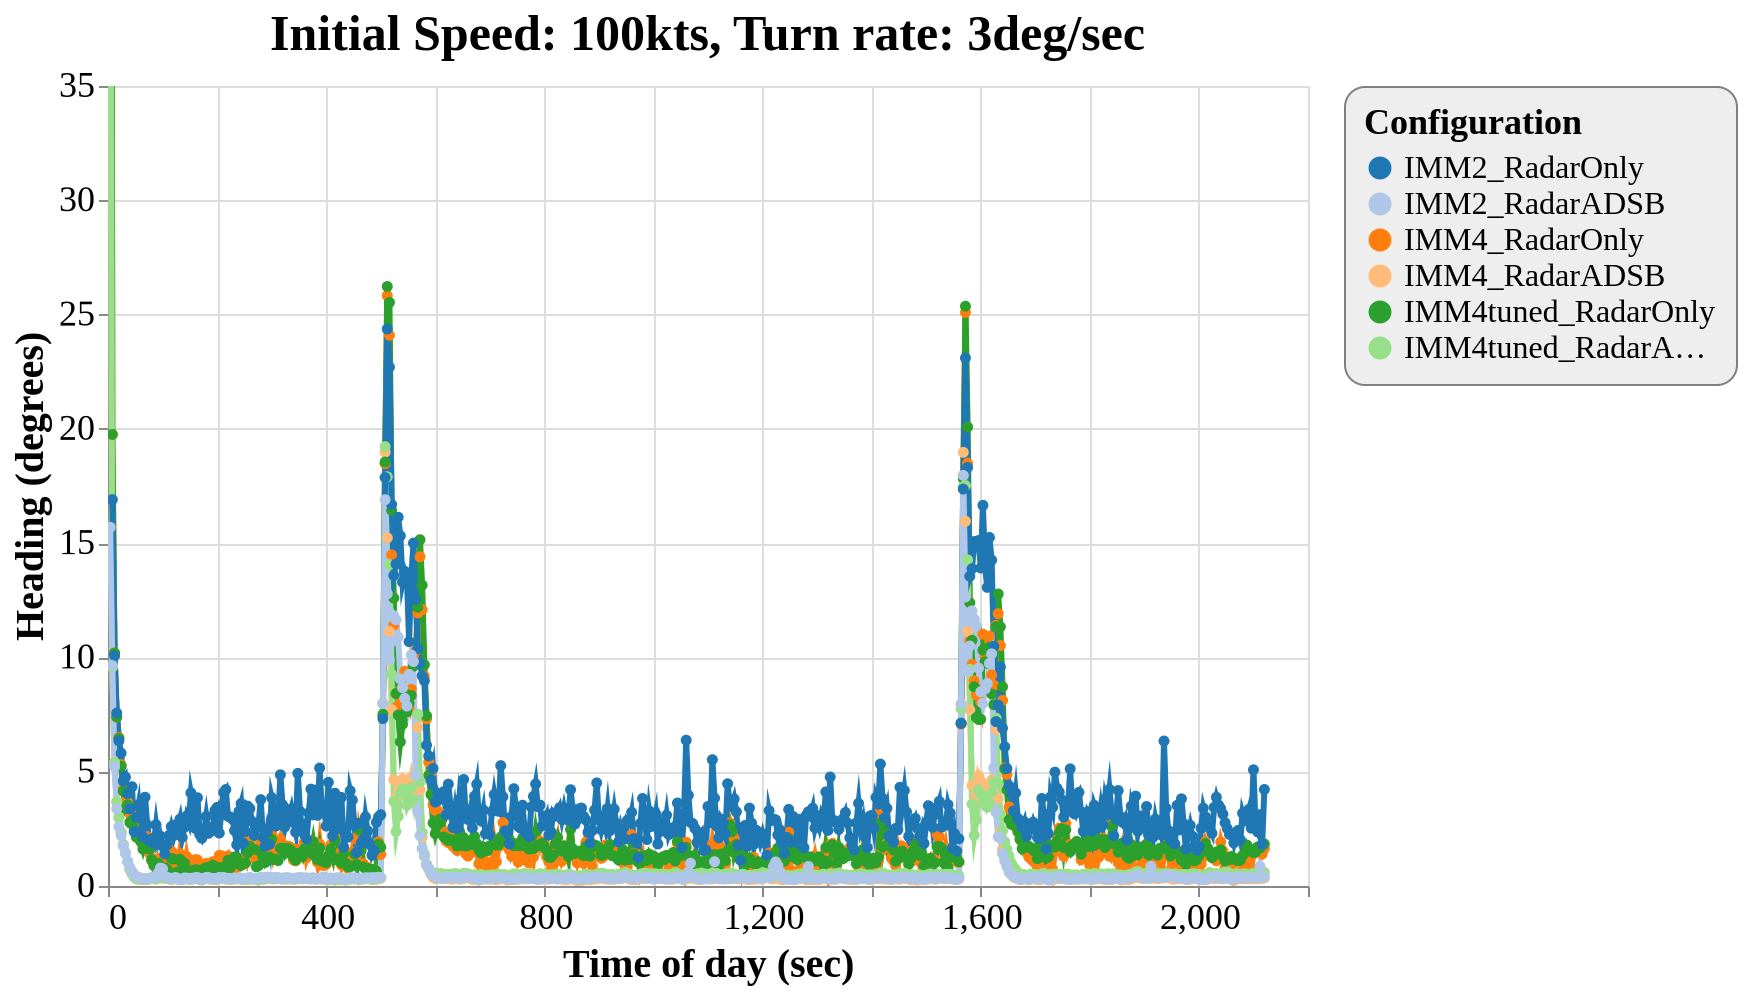 {
  "config": {
    "view": {
      "continuousWidth": 600,
      "continuousHeight": 400
    },
    "axisX": {
      "labelFontSize": 18,
      "titleFontSize": 20
    },
    "axisY": {
      "labelFontSize": 18,
      "titleFontSize": 20
    },
    "font": "Times New Roman",
    "legend": {
      "cornerRadius": 10,
      "fillColor": "#EEEEEE",
      "labelFontSize": 16,
      "padding": 10,
      "strokeColor": "gray",
      "titleFontSize": 18
    },
    "title": {
      "fontSize": 25
    }
  },
  "data": {
    "name": "data-9185c0df5ce6105015ba871fb17f1f69"
  },
  "mark": {
    "type": "line",
    "point": true,
    "strokeWidth": 3
  },
  "encoding": {
    "color": {
      "type": "ordinal",
      "field": "config",
      "scale": {
        "scheme": "category20"
      },
      "sort": [
        "IMM2_RadarOnly",
        "IMM2_RadarADSB",
        "IMM4_RadarOnly",
        "IMM4_RadarADSB",
        "IMM4tuned_RadarOnly",
        "IMM4tuned_RadarADSB"
      ],
      "title": "Configuration"
    },
    "x": {
      "type": "quantitative",
      "field": "time",
      "title": "Time of day (sec)"
    },
    "y": {
      "type": "quantitative",
      "field": "rmse_hdg",
      "scale": {
        "domain": [
          0,
          35
        ],
        "zero": false
      },
      "title": "Heading (degrees)"
    }
  },
  "selection": {
    "selector051": {
      "type": "interval",
      "bind": "scales",
      "encodings": [
        "x",
        "y"
      ]
    }
  },
  "title": "Initial Speed: 100kts, Turn rate: 3deg/sec",
  "$schema": "https://vega.github.io/schema/vega-lite/v4.8.1.json",
  "datasets": {
    "data-9185c0df5ce6105015ba871fb17f1f69": [
      {
        "scenario": "turns_new_11",
        "config": "IMM4_RadarOnly",
        "time": 4,
        "rmse_hdg": 90.0,
        "rmse_tr": 0.0,
        "p_uni": 0.0,
        "p_turn": 0.0
      },
      {
        "scenario": "turns_new_11",
        "config": "IMM4_RadarOnly",
        "time": 8,
        "rmse_hdg": 19.75550885862366,
        "rmse_tr": 0.0,
        "p_uni": 0.9470434210526316,
        "p_turn": 0.0133960526315789
      },
      {
        "scenario": "turns_new_11",
        "config": "IMM4_RadarOnly",
        "time": 12,
        "rmse_hdg": 10.192551909265752,
        "rmse_tr": 7.531983087525437e-05,
        "p_uni": 0.9191567307692308,
        "p_turn": 0.0279461538461538
      },
      {
        "scenario": "turns_new_11",
        "config": "IMM4_RadarOnly",
        "time": 16,
        "rmse_hdg": 7.394455693288046,
        "rmse_tr": 0.0008508818954473,
        "p_uni": 0.891608,
        "p_turn": 0.038444
      },
      {
        "scenario": "turns_new_11",
        "config": "IMM4_RadarOnly",
        "time": 20,
        "rmse_hdg": 6.495804962729496,
        "rmse_tr": 0.0031873096946219,
        "p_uni": 0.8598479674796748,
        "p_turn": 0.0520349593495934
      },
      {
        "scenario": "turns_new_11",
        "config": "IMM4_RadarOnly",
        "time": 24,
        "rmse_hdg": 5.310392592975158,
        "rmse_tr": 0.0138712451019353,
        "p_uni": 0.827572033898305,
        "p_turn": 0.0705991525423728
      },
      {
        "scenario": "turns_new_11",
        "config": "IMM4_RadarOnly",
        "time": 28,
        "rmse_hdg": 4.233854546902188,
        "rmse_tr": 0.0188769008946751,
        "p_uni": 0.8205828828828828,
        "p_turn": 0.0745756756756756
      },
      {
        "scenario": "turns_new_11",
        "config": "IMM4_RadarOnly",
        "time": 32,
        "rmse_hdg": 3.687798825450102,
        "rmse_tr": 0.036814219069046,
        "p_uni": 0.8090097345132743,
        "p_turn": 0.087087610619469
      },
      {
        "scenario": "turns_new_11",
        "config": "IMM4_RadarOnly",
        "time": 36,
        "rmse_hdg": 3.670048109357696,
        "rmse_tr": 0.0545077818412197,
        "p_uni": 0.83330234375,
        "p_turn": 0.07700390625
      },
      {
        "scenario": "turns_new_11",
        "config": "IMM4_RadarOnly",
        "time": 40,
        "rmse_hdg": 3.1650021157745125,
        "rmse_tr": 0.0415177274959573,
        "p_uni": 0.8336232142857144,
        "p_turn": 0.0715035714285714
      },
      {
        "scenario": "turns_new_11",
        "config": "IMM4_RadarOnly",
        "time": 44,
        "rmse_hdg": 3.117801709538308,
        "rmse_tr": 0.047613003300919,
        "p_uni": 0.8432641666666666,
        "p_turn": 0.0696441666666666
      },
      {
        "scenario": "turns_new_11",
        "config": "IMM4_RadarOnly",
        "time": 48,
        "rmse_hdg": 2.56901261836787,
        "rmse_tr": 0.0389165667379159,
        "p_uni": 0.8608316666666667,
        "p_turn": 0.059885
      },
      {
        "scenario": "turns_new_11",
        "config": "IMM4_RadarOnly",
        "time": 52,
        "rmse_hdg": 2.2455443713740166,
        "rmse_tr": 0.0359461011860283,
        "p_uni": 0.870555238095238,
        "p_turn": 0.0585266666666666
      },
      {
        "scenario": "turns_new_11",
        "config": "IMM4_RadarOnly",
        "time": 56,
        "rmse_hdg": 2.2741982103589837,
        "rmse_tr": 0.033198752486602,
        "p_uni": 0.8518825,
        "p_turn": 0.0704275
      },
      {
        "scenario": "turns_new_11",
        "config": "IMM4_RadarOnly",
        "time": 60,
        "rmse_hdg": 2.1464235100039137,
        "rmse_tr": 0.0306748584699059,
        "p_uni": 0.8645776859504132,
        "p_turn": 0.0579479338842975
      },
      {
        "scenario": "turns_new_11",
        "config": "IMM4_RadarOnly",
        "time": 64,
        "rmse_hdg": 1.7848804390821758,
        "rmse_tr": 0.0213934696918135,
        "p_uni": 0.8688999999999999,
        "p_turn": 0.0543427272727272
      },
      {
        "scenario": "turns_new_11",
        "config": "IMM4_RadarOnly",
        "time": 68,
        "rmse_hdg": 2.136526776491851,
        "rmse_tr": 0.0524847938295782,
        "p_uni": 0.8481241666666667,
        "p_turn": 0.0664391666666666
      },
      {
        "scenario": "turns_new_11",
        "config": "IMM4_RadarOnly",
        "time": 72,
        "rmse_hdg": 2.163442937733183,
        "rmse_tr": 0.0435307887473397,
        "p_uni": 0.8569120689655172,
        "p_turn": 0.0645163793103448
      },
      {
        "scenario": "turns_new_11",
        "config": "IMM4_RadarOnly",
        "time": 76,
        "rmse_hdg": 1.4268950640497442,
        "rmse_tr": 0.0344357745873179,
        "p_uni": 0.8713790476190476,
        "p_turn": 0.0535980952380952
      },
      {
        "scenario": "turns_new_11",
        "config": "IMM4_RadarOnly",
        "time": 80,
        "rmse_hdg": 1.107121187058871,
        "rmse_tr": 0.0261413631270775,
        "p_uni": 0.8710188976377953,
        "p_turn": 0.0515023622047244
      },
      {
        "scenario": "turns_new_11",
        "config": "IMM4_RadarOnly",
        "time": 84,
        "rmse_hdg": 0.948260681103952,
        "rmse_tr": 0.0164538723699433,
        "p_uni": 0.8817663865546218,
        "p_turn": 0.0492252100840336
      },
      {
        "scenario": "turns_new_11",
        "config": "IMM4_RadarOnly",
        "time": 88,
        "rmse_hdg": 0.8515947606483005,
        "rmse_tr": 0.0169885282149187,
        "p_uni": 0.8800936363636364,
        "p_turn": 0.0505954545454545
      },
      {
        "scenario": "turns_new_11",
        "config": "IMM4_RadarOnly",
        "time": 92,
        "rmse_hdg": 1.184812072025643,
        "rmse_tr": 0.0161649325469606,
        "p_uni": 0.8701353982300885,
        "p_turn": 0.0528318584070796
      },
      {
        "scenario": "turns_new_11",
        "config": "IMM4_RadarOnly",
        "time": 96,
        "rmse_hdg": 1.0035846767412453,
        "rmse_tr": 0.0177395899289543,
        "p_uni": 0.8704152542372882,
        "p_turn": 0.0529889830508474
      },
      {
        "scenario": "turns_new_11",
        "config": "IMM4_RadarOnly",
        "time": 100,
        "rmse_hdg": 0.9782902044577212,
        "rmse_tr": 0.013592654583292,
        "p_uni": 0.8807112068965517,
        "p_turn": 0.0504948275862068
      },
      {
        "scenario": "turns_new_11",
        "config": "IMM4_RadarOnly",
        "time": 104,
        "rmse_hdg": 1.1507374447138958,
        "rmse_tr": 0.0145457983624138,
        "p_uni": 0.8717341666666666,
        "p_turn": 0.0517824999999999
      },
      {
        "scenario": "turns_new_11",
        "config": "IMM4_RadarOnly",
        "time": 108,
        "rmse_hdg": 0.9996074859915868,
        "rmse_tr": 0.0133226508327015,
        "p_uni": 0.8733781512605042,
        "p_turn": 0.0534428571428571
      },
      {
        "scenario": "turns_new_11",
        "config": "IMM4_RadarOnly",
        "time": 112,
        "rmse_hdg": 0.7607332280423857,
        "rmse_tr": 0.011492887373371,
        "p_uni": 0.8773530973451328,
        "p_turn": 0.0523495575221238
      },
      {
        "scenario": "turns_new_11",
        "config": "IMM4_RadarOnly",
        "time": 116,
        "rmse_hdg": 1.5275369818008435,
        "rmse_tr": 0.0220680958558017,
        "p_uni": 0.8712025641025641,
        "p_turn": 0.0571068376068376
      },
      {
        "scenario": "turns_new_11",
        "config": "IMM4_RadarOnly",
        "time": 120,
        "rmse_hdg": 0.7616821367337923,
        "rmse_tr": 0.0176136608456929,
        "p_uni": 0.873975806451613,
        "p_turn": 0.0527290322580645
      },
      {
        "scenario": "turns_new_11",
        "config": "IMM4_RadarOnly",
        "time": 124,
        "rmse_hdg": 0.6839633997542482,
        "rmse_tr": 0.0135923613892359,
        "p_uni": 0.8669940677966101,
        "p_turn": 0.0526118644067796
      },
      {
        "scenario": "turns_new_11",
        "config": "IMM4_RadarOnly",
        "time": 128,
        "rmse_hdg": 0.6683884375483141,
        "rmse_tr": 0.0136003327799042,
        "p_uni": 0.8703051724137931,
        "p_turn": 0.0537448275862069
      },
      {
        "scenario": "turns_new_11",
        "config": "IMM4_RadarOnly",
        "time": 132,
        "rmse_hdg": 1.4147740859535545,
        "rmse_tr": 0.0178840245284257,
        "p_uni": 0.8687777777777778,
        "p_turn": 0.0548007936507936
      },
      {
        "scenario": "turns_new_11",
        "config": "IMM4_RadarOnly",
        "time": 136,
        "rmse_hdg": 0.6412373360160165,
        "rmse_tr": 0.0166700660141893,
        "p_uni": 0.8691605504587157,
        "p_turn": 0.0534266055045871
      },
      {
        "scenario": "turns_new_11",
        "config": "IMM4_RadarOnly",
        "time": 140,
        "rmse_hdg": 0.6951901497161012,
        "rmse_tr": 0.0141225868386918,
        "p_uni": 0.8741262295081967,
        "p_turn": 0.0518180327868852
      },
      {
        "scenario": "turns_new_11",
        "config": "IMM4_RadarOnly",
        "time": 144,
        "rmse_hdg": 1.2958634247110594,
        "rmse_tr": 0.0269983907071364,
        "p_uni": 0.8676364341085271,
        "p_turn": 0.0573868217054263
      },
      {
        "scenario": "turns_new_11",
        "config": "IMM4_RadarOnly",
        "time": 148,
        "rmse_hdg": 0.744210677637912,
        "rmse_tr": 0.0222327177447508,
        "p_uni": 0.8758542056074767,
        "p_turn": 0.0540514018691588
      },
      {
        "scenario": "turns_new_11",
        "config": "IMM4_RadarOnly",
        "time": 152,
        "rmse_hdg": 0.9337232054470128,
        "rmse_tr": 0.0195386671038513,
        "p_uni": 0.8749105691056911,
        "p_turn": 0.0550243902439024
      },
      {
        "scenario": "turns_new_11",
        "config": "IMM4_RadarOnly",
        "time": 156,
        "rmse_hdg": 1.0748901339206716,
        "rmse_tr": 0.0187868102667802,
        "p_uni": 0.8710856,
        "p_turn": 0.0553848
      },
      {
        "scenario": "turns_new_11",
        "config": "IMM4_RadarOnly",
        "time": 160,
        "rmse_hdg": 1.1531297658462962,
        "rmse_tr": 0.0166376355721356,
        "p_uni": 0.8716504587155963,
        "p_turn": 0.0551807339449541
      },
      {
        "scenario": "turns_new_11",
        "config": "IMM4_RadarOnly",
        "time": 164,
        "rmse_hdg": 1.1427441908468787,
        "rmse_tr": 0.0134233390684297,
        "p_uni": 0.8774301587301587,
        "p_turn": 0.0509079365079365
      },
      {
        "scenario": "turns_new_11",
        "config": "IMM4_RadarOnly",
        "time": 168,
        "rmse_hdg": 0.8836071565706434,
        "rmse_tr": 0.0165685831146954,
        "p_uni": 0.8696437499999999,
        "p_turn": 0.0566080357142857
      },
      {
        "scenario": "turns_new_11",
        "config": "IMM4_RadarOnly",
        "time": 172,
        "rmse_hdg": 0.6963136352043012,
        "rmse_tr": 0.013757134512681,
        "p_uni": 0.8798151785714285,
        "p_turn": 0.0516169642857142
      },
      {
        "scenario": "turns_new_11",
        "config": "IMM4_RadarOnly",
        "time": 176,
        "rmse_hdg": 0.665911752065138,
        "rmse_tr": 0.0131131401443149,
        "p_uni": 0.8743598290598291,
        "p_turn": 0.0522435897435897
      },
      {
        "scenario": "turns_new_11",
        "config": "IMM4_RadarOnly",
        "time": 180,
        "rmse_hdg": 0.9893889198806544,
        "rmse_tr": 0.0158070925192789,
        "p_uni": 0.865924347826087,
        "p_turn": 0.0565652173913043
      },
      {
        "scenario": "turns_new_11",
        "config": "IMM4_RadarOnly",
        "time": 184,
        "rmse_hdg": 0.8892837678911671,
        "rmse_tr": 0.0135963108754355,
        "p_uni": 0.8722768595041323,
        "p_turn": 0.0519892561983471
      },
      {
        "scenario": "turns_new_11",
        "config": "IMM4_RadarOnly",
        "time": 188,
        "rmse_hdg": 0.9567513309338516,
        "rmse_tr": 0.0157720234177189,
        "p_uni": 0.8723420168067227,
        "p_turn": 0.0534403361344537
      },
      {
        "scenario": "turns_new_11",
        "config": "IMM4_RadarOnly",
        "time": 192,
        "rmse_hdg": 1.0617450878525163,
        "rmse_tr": 0.0147786504381127,
        "p_uni": 0.863609649122807,
        "p_turn": 0.0562447368421052
      },
      {
        "scenario": "turns_new_11",
        "config": "IMM4_RadarOnly",
        "time": 196,
        "rmse_hdg": 0.8254591951652622,
        "rmse_tr": 0.0147007660522342,
        "p_uni": 0.8708243243243243,
        "p_turn": 0.0532126126126126
      },
      {
        "scenario": "turns_new_11",
        "config": "IMM4_RadarOnly",
        "time": 200,
        "rmse_hdg": 0.8286523125970343,
        "rmse_tr": 0.0142047557601986,
        "p_uni": 0.8720724137931034,
        "p_turn": 0.0559189655172413
      },
      {
        "scenario": "turns_new_11",
        "config": "IMM4_RadarOnly",
        "time": 204,
        "rmse_hdg": 1.3443412475374352,
        "rmse_tr": 0.0185796977771847,
        "p_uni": 0.8665983050847458,
        "p_turn": 0.0594449152542372
      },
      {
        "scenario": "turns_new_11",
        "config": "IMM4_RadarOnly",
        "time": 208,
        "rmse_hdg": 1.3180342026260303,
        "rmse_tr": 0.0160228929143626,
        "p_uni": 0.8758495575221239,
        "p_turn": 0.0541141592920354
      },
      {
        "scenario": "turns_new_11",
        "config": "IMM4_RadarOnly",
        "time": 212,
        "rmse_hdg": 1.1053205899454588,
        "rmse_tr": 0.0150726301728619,
        "p_uni": 0.8684565573770492,
        "p_turn": 0.0557663934426229
      },
      {
        "scenario": "turns_new_11",
        "config": "IMM4_RadarOnly",
        "time": 216,
        "rmse_hdg": 1.1505547667044973,
        "rmse_tr": 0.0148631754026805,
        "p_uni": 0.8654381355932204,
        "p_turn": 0.0565652542372881
      },
      {
        "scenario": "turns_new_11",
        "config": "IMM4_RadarOnly",
        "time": 220,
        "rmse_hdg": 1.3110819567959495,
        "rmse_tr": 0.019480494298648,
        "p_uni": 0.8650974358974358,
        "p_turn": 0.0589658119658119
      },
      {
        "scenario": "turns_new_11",
        "config": "IMM4_RadarOnly",
        "time": 224,
        "rmse_hdg": 0.9184206834148156,
        "rmse_tr": 0.0142172066706945,
        "p_uni": 0.86835,
        "p_turn": 0.053325
      },
      {
        "scenario": "turns_new_11",
        "config": "IMM4_RadarOnly",
        "time": 228,
        "rmse_hdg": 1.1985561313513853,
        "rmse_tr": 0.0201992534515511,
        "p_uni": 0.8577376,
        "p_turn": 0.0604872
      },
      {
        "scenario": "turns_new_11",
        "config": "IMM4_RadarOnly",
        "time": 232,
        "rmse_hdg": 1.2153690936905974,
        "rmse_tr": 0.018295359233738,
        "p_uni": 0.8711050847457628,
        "p_turn": 0.0543567796610169
      },
      {
        "scenario": "turns_new_11",
        "config": "IMM4_RadarOnly",
        "time": 236,
        "rmse_hdg": 0.7743851843837816,
        "rmse_tr": 0.0114044833894092,
        "p_uni": 0.8730827586206897,
        "p_turn": 0.0511232758620689
      },
      {
        "scenario": "turns_new_11",
        "config": "IMM4_RadarOnly",
        "time": 240,
        "rmse_hdg": 0.8612876368801666,
        "rmse_tr": 0.0139885550408592,
        "p_uni": 0.8643983606557376,
        "p_turn": 0.0586663934426229
      },
      {
        "scenario": "turns_new_11",
        "config": "IMM4_RadarOnly",
        "time": 244,
        "rmse_hdg": 1.1630893283468329,
        "rmse_tr": 0.0170475071491406,
        "p_uni": 0.8694053571428572,
        "p_turn": 0.0570464285714285
      },
      {
        "scenario": "turns_new_11",
        "config": "IMM4_RadarOnly",
        "time": 248,
        "rmse_hdg": 1.149574605753601,
        "rmse_tr": 0.0163545791160921,
        "p_uni": 0.8811201612903226,
        "p_turn": 0.0516266129032258
      },
      {
        "scenario": "turns_new_11",
        "config": "IMM4_RadarOnly",
        "time": 252,
        "rmse_hdg": 1.0010529544154292,
        "rmse_tr": 0.0187896107911848,
        "p_uni": 0.8676035087719298,
        "p_turn": 0.0575438596491228
      },
      {
        "scenario": "turns_new_11",
        "config": "IMM4_RadarOnly",
        "time": 256,
        "rmse_hdg": 1.944877666572125,
        "rmse_tr": 0.0362637726511811,
        "p_uni": 0.865093103448276,
        "p_turn": 0.0616698275862068
      },
      {
        "scenario": "turns_new_11",
        "config": "IMM4_RadarOnly",
        "time": 260,
        "rmse_hdg": 1.917427836503038,
        "rmse_tr": 0.0450636380622984,
        "p_uni": 0.8573483606557377,
        "p_turn": 0.0623754098360655
      },
      {
        "scenario": "turns_new_11",
        "config": "IMM4_RadarOnly",
        "time": 264,
        "rmse_hdg": 1.554499037194031,
        "rmse_tr": 0.0304891987257463,
        "p_uni": 0.8586053097345133,
        "p_turn": 0.0591106194690265
      },
      {
        "scenario": "turns_new_11",
        "config": "IMM4_RadarOnly",
        "time": 268,
        "rmse_hdg": 1.3146124646462882,
        "rmse_tr": 0.017857778535901,
        "p_uni": 0.8695050847457627,
        "p_turn": 0.0558745762711864
      },
      {
        "scenario": "turns_new_11",
        "config": "IMM4_RadarOnly",
        "time": 272,
        "rmse_hdg": 1.0738602618911666,
        "rmse_tr": 0.0152356433269556,
        "p_uni": 0.8724801724137932,
        "p_turn": 0.0560077586206896
      },
      {
        "scenario": "turns_new_11",
        "config": "IMM4_RadarOnly",
        "time": 276,
        "rmse_hdg": 1.3160439018984662,
        "rmse_tr": 0.0148726983151146,
        "p_uni": 0.8682974137931034,
        "p_turn": 0.0555060344827586
      },
      {
        "scenario": "turns_new_11",
        "config": "IMM4_RadarOnly",
        "time": 280,
        "rmse_hdg": 1.8488018124160632,
        "rmse_tr": 0.0213668256635854,
        "p_uni": 0.8549849557522123,
        "p_turn": 0.0618929203539823
      },
      {
        "scenario": "turns_new_11",
        "config": "IMM4_RadarOnly",
        "time": 284,
        "rmse_hdg": 1.6064070771379806,
        "rmse_tr": 0.0220843607921225,
        "p_uni": 0.8729579831932773,
        "p_turn": 0.0552344537815126
      },
      {
        "scenario": "turns_new_11",
        "config": "IMM4_RadarOnly",
        "time": 288,
        "rmse_hdg": 1.5529382515460022,
        "rmse_tr": 0.0171477953465132,
        "p_uni": 0.8834983606557377,
        "p_turn": 0.0509508196721311
      },
      {
        "scenario": "turns_new_11",
        "config": "IMM4_RadarOnly",
        "time": 292,
        "rmse_hdg": 1.653245908477715,
        "rmse_tr": 0.0197134278421621,
        "p_uni": 0.8790737288135593,
        "p_turn": 0.0547211864406779
      },
      {
        "scenario": "turns_new_11",
        "config": "IMM4_RadarOnly",
        "time": 296,
        "rmse_hdg": 1.5863004609916662,
        "rmse_tr": 0.0148054874160602,
        "p_uni": 0.8772093220338983,
        "p_turn": 0.0507991525423728
      },
      {
        "scenario": "turns_new_11",
        "config": "IMM4_RadarOnly",
        "time": 300,
        "rmse_hdg": 2.324553362117835,
        "rmse_tr": 0.0547871205972109,
        "p_uni": 0.8611466666666666,
        "p_turn": 0.0608925
      },
      {
        "scenario": "turns_new_11",
        "config": "IMM4_RadarOnly",
        "time": 304,
        "rmse_hdg": 1.3961065992121209,
        "rmse_tr": 0.0305874097687861,
        "p_uni": 0.8603709090909091,
        "p_turn": 0.0574463636363636
      },
      {
        "scenario": "turns_new_11",
        "config": "IMM4_RadarOnly",
        "time": 308,
        "rmse_hdg": 1.7153948657538145,
        "rmse_tr": 0.0225577608764162,
        "p_uni": 0.8690757575757576,
        "p_turn": 0.055710606060606
      },
      {
        "scenario": "turns_new_11",
        "config": "IMM4_RadarOnly",
        "time": 312,
        "rmse_hdg": 1.7491282321915602,
        "rmse_tr": 0.0173646905711699,
        "p_uni": 0.875419658119658,
        "p_turn": 0.0552435897435897
      },
      {
        "scenario": "turns_new_11",
        "config": "IMM4_RadarOnly",
        "time": 316,
        "rmse_hdg": 2.0548643614262345,
        "rmse_tr": 0.0243771625221554,
        "p_uni": 0.8654728070175438,
        "p_turn": 0.061928947368421
      },
      {
        "scenario": "turns_new_11",
        "config": "IMM4_RadarOnly",
        "time": 320,
        "rmse_hdg": 1.6625871595173969,
        "rmse_tr": 0.0282667983642254,
        "p_uni": 0.8567086614173229,
        "p_turn": 0.0658086614173228
      },
      {
        "scenario": "turns_new_11",
        "config": "IMM4_RadarOnly",
        "time": 324,
        "rmse_hdg": 1.7481824745391183,
        "rmse_tr": 0.0245946459039941,
        "p_uni": 0.8731080357142857,
        "p_turn": 0.0568714285714285
      },
      {
        "scenario": "turns_new_11",
        "config": "IMM4_RadarOnly",
        "time": 328,
        "rmse_hdg": 1.7537755881410029,
        "rmse_tr": 0.0211502995130453,
        "p_uni": 0.8595237288135593,
        "p_turn": 0.0600033898305084
      },
      {
        "scenario": "turns_new_11",
        "config": "IMM4_RadarOnly",
        "time": 332,
        "rmse_hdg": 1.7374911213659183,
        "rmse_tr": 0.0195485699554107,
        "p_uni": 0.8681515873015874,
        "p_turn": 0.0574960317460317
      },
      {
        "scenario": "turns_new_11",
        "config": "IMM4_RadarOnly",
        "time": 336,
        "rmse_hdg": 1.6740362145743504,
        "rmse_tr": 0.0204330098103107,
        "p_uni": 0.8645908256880733,
        "p_turn": 0.0604550458715596
      },
      {
        "scenario": "turns_new_11",
        "config": "IMM4_RadarOnly",
        "time": 340,
        "rmse_hdg": 1.1353195265432667,
        "rmse_tr": 0.0194211995369233,
        "p_uni": 0.8662299145299145,
        "p_turn": 0.0564837606837606
      },
      {
        "scenario": "turns_new_11",
        "config": "IMM4_RadarOnly",
        "time": 344,
        "rmse_hdg": 1.100968891476957,
        "rmse_tr": 0.0182040609022639,
        "p_uni": 0.8703441666666667,
        "p_turn": 0.0566683333333333
      },
      {
        "scenario": "turns_new_11",
        "config": "IMM4_RadarOnly",
        "time": 348,
        "rmse_hdg": 1.6022270380571786,
        "rmse_tr": 0.0230554163315742,
        "p_uni": 0.8616999999999999,
        "p_turn": 0.0608629629629629
      },
      {
        "scenario": "turns_new_11",
        "config": "IMM4_RadarOnly",
        "time": 352,
        "rmse_hdg": 1.4786831662834332,
        "rmse_tr": 0.0221985148714953,
        "p_uni": 0.8732171875,
        "p_turn": 0.05813046875
      },
      {
        "scenario": "turns_new_11",
        "config": "IMM4_RadarOnly",
        "time": 356,
        "rmse_hdg": 1.3040626765173955,
        "rmse_tr": 0.0161813715646815,
        "p_uni": 0.8762875,
        "p_turn": 0.0505410714285714
      },
      {
        "scenario": "turns_new_11",
        "config": "IMM4_RadarOnly",
        "time": 360,
        "rmse_hdg": 1.90523602850784,
        "rmse_tr": 0.0227390761814455,
        "p_uni": 0.8678360360360361,
        "p_turn": 0.0594054054054054
      },
      {
        "scenario": "turns_new_11",
        "config": "IMM4_RadarOnly",
        "time": 364,
        "rmse_hdg": 1.230634321532328,
        "rmse_tr": 0.0200969856777909,
        "p_uni": 0.8718208333333333,
        "p_turn": 0.0561891666666666
      },
      {
        "scenario": "turns_new_11",
        "config": "IMM4_RadarOnly",
        "time": 368,
        "rmse_hdg": 1.5549015242130295,
        "rmse_tr": 0.0190401666596847,
        "p_uni": 0.8699776785714286,
        "p_turn": 0.0559848214285714
      },
      {
        "scenario": "turns_new_11",
        "config": "IMM4_RadarOnly",
        "time": 372,
        "rmse_hdg": 1.617675670915275,
        "rmse_tr": 0.0239521857747853,
        "p_uni": 0.8688262711864407,
        "p_turn": 0.0576745762711864
      },
      {
        "scenario": "turns_new_11",
        "config": "IMM4_RadarOnly",
        "time": 376,
        "rmse_hdg": 1.9596656768993503,
        "rmse_tr": 0.0275528330430039,
        "p_uni": 0.8682434782608696,
        "p_turn": 0.0581547826086956
      },
      {
        "scenario": "turns_new_11",
        "config": "IMM4_RadarOnly",
        "time": 380,
        "rmse_hdg": 1.5397519952565577,
        "rmse_tr": 0.0161865551914395,
        "p_uni": 0.8802043103448276,
        "p_turn": 0.054325
      },
      {
        "scenario": "turns_new_11",
        "config": "IMM4_RadarOnly",
        "time": 384,
        "rmse_hdg": 1.045441008691962,
        "rmse_tr": 0.0180212706180853,
        "p_uni": 0.8750097345132742,
        "p_turn": 0.0553017699115044
      },
      {
        "scenario": "turns_new_11",
        "config": "IMM4_RadarOnly",
        "time": 388,
        "rmse_hdg": 1.835132859662376,
        "rmse_tr": 0.0211696493606779,
        "p_uni": 0.8704009009009009,
        "p_turn": 0.0566018018018018
      },
      {
        "scenario": "turns_new_11",
        "config": "IMM4_RadarOnly",
        "time": 392,
        "rmse_hdg": 0.9135106275608768,
        "rmse_tr": 0.0180415515777699,
        "p_uni": 0.8790125,
        "p_turn": 0.0521041666666666
      },
      {
        "scenario": "turns_new_11",
        "config": "IMM4_RadarOnly",
        "time": 396,
        "rmse_hdg": 0.9030778289922698,
        "rmse_tr": 0.0196711463824557,
        "p_uni": 0.8727739130434783,
        "p_turn": 0.0552182608695652
      },
      {
        "scenario": "turns_new_11",
        "config": "IMM4_RadarOnly",
        "time": 400,
        "rmse_hdg": 0.9495900372992828,
        "rmse_tr": 0.0151133856160279,
        "p_uni": 0.8854159292035397,
        "p_turn": 0.0498070796460176
      },
      {
        "scenario": "turns_new_11",
        "config": "IMM4_RadarOnly",
        "time": 404,
        "rmse_hdg": 1.3383369391569018,
        "rmse_tr": 0.0226169821451919,
        "p_uni": 0.8710432203389831,
        "p_turn": 0.0605898305084745
      },
      {
        "scenario": "turns_new_11",
        "config": "IMM4_RadarOnly",
        "time": 408,
        "rmse_hdg": 1.7760064936313045,
        "rmse_tr": 0.0304762386375898,
        "p_uni": 0.8697560747663552,
        "p_turn": 0.0562046728971962
      },
      {
        "scenario": "turns_new_11",
        "config": "IMM4_RadarOnly",
        "time": 412,
        "rmse_hdg": 1.3607113574267282,
        "rmse_tr": 0.0200422429988456,
        "p_uni": 0.8809141592920354,
        "p_turn": 0.0524061946902654
      },
      {
        "scenario": "turns_new_11",
        "config": "IMM4_RadarOnly",
        "time": 416,
        "rmse_hdg": 2.1947077398806574,
        "rmse_tr": 0.0371306562683806,
        "p_uni": 0.8774944444444445,
        "p_turn": 0.0550706349206349
      },
      {
        "scenario": "turns_new_11",
        "config": "IMM4_RadarOnly",
        "time": 420,
        "rmse_hdg": 1.4036754314944508,
        "rmse_tr": 0.0460958998299423,
        "p_uni": 0.8677971698113208,
        "p_turn": 0.0573952830188679
      },
      {
        "scenario": "turns_new_11",
        "config": "IMM4_RadarOnly",
        "time": 424,
        "rmse_hdg": 1.32678498901655,
        "rmse_tr": 0.0298677216482974,
        "p_uni": 0.8689548672566372,
        "p_turn": 0.0575973451327433
      },
      {
        "scenario": "turns_new_11",
        "config": "IMM4_RadarOnly",
        "time": 428,
        "rmse_hdg": 0.917193787835724,
        "rmse_tr": 0.0245203787564338,
        "p_uni": 0.8778786324786324,
        "p_turn": 0.0540076923076923
      },
      {
        "scenario": "turns_new_11",
        "config": "IMM4_RadarOnly",
        "time": 432,
        "rmse_hdg": 1.2952085305520034,
        "rmse_tr": 0.0276962969074445,
        "p_uni": 0.8767302752293578,
        "p_turn": 0.0541834862385321
      },
      {
        "scenario": "turns_new_11",
        "config": "IMM4_RadarOnly",
        "time": 436,
        "rmse_hdg": 0.8744424394046371,
        "rmse_tr": 0.0215536403367205,
        "p_uni": 0.882035294117647,
        "p_turn": 0.0500915966386554
      },
      {
        "scenario": "turns_new_11",
        "config": "IMM4_RadarOnly",
        "time": 440,
        "rmse_hdg": 0.7731011066483587,
        "rmse_tr": 0.022472607178396,
        "p_uni": 0.8760119266055045,
        "p_turn": 0.0566541284403669
      },
      {
        "scenario": "turns_new_11",
        "config": "IMM4_RadarOnly",
        "time": 444,
        "rmse_hdg": 1.1906324623398106,
        "rmse_tr": 0.0207867996030136,
        "p_uni": 0.8799641509433963,
        "p_turn": 0.0527556603773584
      },
      {
        "scenario": "turns_new_11",
        "config": "IMM4_RadarOnly",
        "time": 448,
        "rmse_hdg": 1.4872241641009314,
        "rmse_tr": 0.0176727973976148,
        "p_uni": 0.8709705357142857,
        "p_turn": 0.0541044642857142
      },
      {
        "scenario": "turns_new_11",
        "config": "IMM4_RadarOnly",
        "time": 452,
        "rmse_hdg": 2.065611616773916,
        "rmse_tr": 0.023934843988561,
        "p_uni": 0.8859846846846847,
        "p_turn": 0.0524666666666666
      },
      {
        "scenario": "turns_new_11",
        "config": "IMM4_RadarOnly",
        "time": 456,
        "rmse_hdg": 1.3598390206793456,
        "rmse_tr": 0.0170217481449441,
        "p_uni": 0.890908108108108,
        "p_turn": 0.0472495495495495
      },
      {
        "scenario": "turns_new_11",
        "config": "IMM4_RadarOnly",
        "time": 460,
        "rmse_hdg": 2.370199488236188,
        "rmse_tr": 0.0439709204145792,
        "p_uni": 0.8875473684210526,
        "p_turn": 0.050298245614035
      },
      {
        "scenario": "turns_new_11",
        "config": "IMM4_RadarOnly",
        "time": 464,
        "rmse_hdg": 1.8141233134013843,
        "rmse_tr": 0.0494229827753758,
        "p_uni": 0.8789433962264152,
        "p_turn": 0.0522915094339622
      },
      {
        "scenario": "turns_new_11",
        "config": "IMM4_RadarOnly",
        "time": 468,
        "rmse_hdg": 0.9768250385628446,
        "rmse_tr": 0.0308346626707403,
        "p_uni": 0.8753220183486239,
        "p_turn": 0.0552394495412844
      },
      {
        "scenario": "turns_new_11",
        "config": "IMM4_RadarOnly",
        "time": 472,
        "rmse_hdg": 0.7693799156109123,
        "rmse_tr": 0.02355698699672,
        "p_uni": 0.8793418181818181,
        "p_turn": 0.0542390909090909
      },
      {
        "scenario": "turns_new_11",
        "config": "IMM4_RadarOnly",
        "time": 476,
        "rmse_hdg": 0.8127041492376144,
        "rmse_tr": 0.017294712892011,
        "p_uni": 0.878857264957265,
        "p_turn": 0.0526803418803418
      },
      {
        "scenario": "turns_new_11",
        "config": "IMM4_RadarOnly",
        "time": 480,
        "rmse_hdg": 0.733602121092948,
        "rmse_tr": 0.0160309750845718,
        "p_uni": 0.8847081081081082,
        "p_turn": 0.0484945945945946
      },
      {
        "scenario": "turns_new_11",
        "config": "IMM4_RadarOnly",
        "time": 484,
        "rmse_hdg": 0.7307570275634256,
        "rmse_tr": 0.0158388025641671,
        "p_uni": 0.8839425,
        "p_turn": 0.0506316666666666
      },
      {
        "scenario": "turns_new_11",
        "config": "IMM4_RadarOnly",
        "time": 488,
        "rmse_hdg": 0.7144193735631152,
        "rmse_tr": 0.0143111295763844,
        "p_uni": 0.8802512396694215,
        "p_turn": 0.0512404958677686
      },
      {
        "scenario": "turns_new_11",
        "config": "IMM4_RadarOnly",
        "time": 492,
        "rmse_hdg": 0.624380477266992,
        "rmse_tr": 0.0163966938322166,
        "p_uni": 0.8673931372549019,
        "p_turn": 0.0586872549019607
      },
      {
        "scenario": "turns_new_11",
        "config": "IMM4_RadarOnly",
        "time": 496,
        "rmse_hdg": 1.930555717442845,
        "rmse_tr": 0.0582241445484891,
        "p_uni": 0.8625420168067227,
        "p_turn": 0.0594747899159663
      },
      {
        "scenario": "turns_new_11",
        "config": "IMM4_RadarOnly",
        "time": 500,
        "rmse_hdg": 1.3835529977697985,
        "rmse_tr": 0.0454464615359846,
        "p_uni": 0.8645472440944881,
        "p_turn": 0.0594165354330708
      },
      {
        "scenario": "turns_new_11",
        "config": "IMM4_RadarOnly",
        "time": 504,
        "rmse_hdg": 7.432810878000304,
        "rmse_tr": 3.0024646331954927,
        "p_uni": 0.8714717948717948,
        "p_turn": 0.0496837606837606
      },
      {
        "scenario": "turns_new_11",
        "config": "IMM4_RadarOnly",
        "time": 508,
        "rmse_hdg": 18.477711139450754,
        "rmse_tr": 2.990355992742893,
        "p_uni": 0.8386491228070175,
        "p_turn": 0.0733710526315789
      },
      {
        "scenario": "turns_new_11",
        "config": "IMM4_RadarOnly",
        "time": 512,
        "rmse_hdg": 25.828616158320973,
        "rmse_tr": 2.9135423644860863,
        "p_uni": 0.6765448275862069,
        "p_turn": 0.1879612068965517
      },
      {
        "scenario": "turns_new_11",
        "config": "IMM4_RadarOnly",
        "time": 516,
        "rmse_hdg": 24.097799231992763,
        "rmse_tr": 2.643556442299027,
        "p_uni": 0.3040974137931034,
        "p_turn": 0.4878431034482758
      },
      {
        "scenario": "turns_new_11",
        "config": "IMM4_RadarOnly",
        "time": 520,
        "rmse_hdg": 14.48159865577945,
        "rmse_tr": 2.079237378037352,
        "p_uni": 0.0746544715447154,
        "p_turn": 0.7823926829268293
      },
      {
        "scenario": "turns_new_11",
        "config": "IMM4_RadarOnly",
        "time": 524,
        "rmse_hdg": 11.408062391376822,
        "rmse_tr": 1.4331365341607265,
        "p_uni": 0.0756243697478991,
        "p_turn": 0.8300546218487395
      },
      {
        "scenario": "turns_new_11",
        "config": "IMM4_RadarOnly",
        "time": 528,
        "rmse_hdg": 7.812661727340808,
        "rmse_tr": 0.847038660689524,
        "p_uni": 0.0916909909909909,
        "p_turn": 0.8367315315315316
      },
      {
        "scenario": "turns_new_11",
        "config": "IMM4_RadarOnly",
        "time": 532,
        "rmse_hdg": 8.48173237581022,
        "rmse_tr": 0.5296257179008086,
        "p_uni": 0.1290008849557522,
        "p_turn": 0.7882495575221239
      },
      {
        "scenario": "turns_new_11",
        "config": "IMM4_RadarOnly",
        "time": 536,
        "rmse_hdg": 8.021711466962422,
        "rmse_tr": 0.3726366243933702,
        "p_uni": 0.1399946428571428,
        "p_turn": 0.7760955357142858
      },
      {
        "scenario": "turns_new_11",
        "config": "IMM4_RadarOnly",
        "time": 540,
        "rmse_hdg": 8.320733212987983,
        "rmse_tr": 0.351225095377524,
        "p_uni": 0.1389795081967213,
        "p_turn": 0.7772139344262294
      },
      {
        "scenario": "turns_new_11",
        "config": "IMM4_RadarOnly",
        "time": 544,
        "rmse_hdg": 9.393839902685595,
        "rmse_tr": 0.347154600200945,
        "p_uni": 0.1446983050847457,
        "p_turn": 0.7725313559322033
      },
      {
        "scenario": "turns_new_11",
        "config": "IMM4_RadarOnly",
        "time": 548,
        "rmse_hdg": 8.04808340889357,
        "rmse_tr": 0.3594302917161749,
        "p_uni": 0.12905,
        "p_turn": 0.7939404761904763
      },
      {
        "scenario": "turns_new_11",
        "config": "IMM4_RadarOnly",
        "time": 552,
        "rmse_hdg": 7.800699289552148,
        "rmse_tr": 0.372082519034251,
        "p_uni": 0.1418417475728155,
        "p_turn": 0.7795194174757281
      },
      {
        "scenario": "turns_new_11",
        "config": "IMM4_RadarOnly",
        "time": 556,
        "rmse_hdg": 8.60779141442023,
        "rmse_tr": 0.3454978336481367,
        "p_uni": 0.144137037037037,
        "p_turn": 0.7764925925925925
      },
      {
        "scenario": "turns_new_11",
        "config": "IMM4_RadarOnly",
        "time": 560,
        "rmse_hdg": 10.003040724477929,
        "rmse_tr": 0.4044614240367486,
        "p_uni": 0.1599330827067669,
        "p_turn": 0.7559864661654135
      },
      {
        "scenario": "turns_new_11",
        "config": "IMM4_RadarOnly",
        "time": 564,
        "rmse_hdg": 10.282678451978793,
        "rmse_tr": 2.9811463088039494,
        "p_uni": 0.1684504587155963,
        "p_turn": 0.748948623853211
      },
      {
        "scenario": "turns_new_11",
        "config": "IMM4_RadarOnly",
        "time": 568,
        "rmse_hdg": 11.944287337468063,
        "rmse_tr": 2.8074050687864647,
        "p_uni": 0.2009760330578512,
        "p_turn": 0.7076289256198347
      },
      {
        "scenario": "turns_new_11",
        "config": "IMM4_RadarOnly",
        "time": 572,
        "rmse_hdg": 14.40171181954886,
        "rmse_tr": 2.488180498694444,
        "p_uni": 0.2765533333333333,
        "p_turn": 0.6121491666666666
      },
      {
        "scenario": "turns_new_11",
        "config": "IMM4_RadarOnly",
        "time": 576,
        "rmse_hdg": 12.08826960883659,
        "rmse_tr": 1.9419968204857336,
        "p_uni": 0.3865805825242718,
        "p_turn": 0.4827281553398058
      },
      {
        "scenario": "turns_new_11",
        "config": "IMM4_RadarOnly",
        "time": 580,
        "rmse_hdg": 9.185168047943682,
        "rmse_tr": 1.4186496233366093,
        "p_uni": 0.4890698275862069,
        "p_turn": 0.3726887931034483
      },
      {
        "scenario": "turns_new_11",
        "config": "IMM4_RadarOnly",
        "time": 584,
        "rmse_hdg": 7.313238929254506,
        "rmse_tr": 1.008206323499214,
        "p_uni": 0.5980198347107438,
        "p_turn": 0.2686785123966942
      },
      {
        "scenario": "turns_new_11",
        "config": "IMM4_RadarOnly",
        "time": 588,
        "rmse_hdg": 5.418445141158832,
        "rmse_tr": 0.7051838025688093,
        "p_uni": 0.6605792792792792,
        "p_turn": 0.2043027027027027
      },
      {
        "scenario": "turns_new_11",
        "config": "IMM4_RadarOnly",
        "time": 592,
        "rmse_hdg": 4.949617460787256,
        "rmse_tr": 0.4747609765745799,
        "p_uni": 0.7279333333333333,
        "p_turn": 0.1548479674796747
      },
      {
        "scenario": "turns_new_11",
        "config": "IMM4_RadarOnly",
        "time": 596,
        "rmse_hdg": 3.5367193100754943,
        "rmse_tr": 0.3358117382778889,
        "p_uni": 0.7794991304347826,
        "p_turn": 0.1142921739130434
      },
      {
        "scenario": "turns_new_11",
        "config": "IMM4_RadarOnly",
        "time": 600,
        "rmse_hdg": 3.3128252460869563,
        "rmse_tr": 0.2258691589049829,
        "p_uni": 0.8005481481481481,
        "p_turn": 0.0992481481481481
      },
      {
        "scenario": "turns_new_11",
        "config": "IMM4_RadarOnly",
        "time": 604,
        "rmse_hdg": 3.2921527303574507,
        "rmse_tr": 0.1421220089922739,
        "p_uni": 0.8176096,
        "p_turn": 0.0939967999999999
      },
      {
        "scenario": "turns_new_11",
        "config": "IMM4_RadarOnly",
        "time": 608,
        "rmse_hdg": 3.0671861425960683,
        "rmse_tr": 0.1107851400233804,
        "p_uni": 0.8332516666666667,
        "p_turn": 0.0826725
      },
      {
        "scenario": "turns_new_11",
        "config": "IMM4_RadarOnly",
        "time": 612,
        "rmse_hdg": 3.148735925897007,
        "rmse_tr": 0.0805164488442129,
        "p_uni": 0.836778448275862,
        "p_turn": 0.0772724137931034
      },
      {
        "scenario": "turns_new_11",
        "config": "IMM4_RadarOnly",
        "time": 616,
        "rmse_hdg": 2.3503512242201148,
        "rmse_tr": 0.0537385597780359,
        "p_uni": 0.8427192982456141,
        "p_turn": 0.0686140350877193
      },
      {
        "scenario": "turns_new_11",
        "config": "IMM4_RadarOnly",
        "time": 620,
        "rmse_hdg": 1.968938676595878,
        "rmse_tr": 0.0361773746839705,
        "p_uni": 0.8505325203252032,
        "p_turn": 0.0609894308943089
      },
      {
        "scenario": "turns_new_11",
        "config": "IMM4_RadarOnly",
        "time": 624,
        "rmse_hdg": 1.89869209369678,
        "rmse_tr": 0.0261561560631527,
        "p_uni": 0.8438691666666667,
        "p_turn": 0.0637383333333333
      },
      {
        "scenario": "turns_new_11",
        "config": "IMM4_RadarOnly",
        "time": 628,
        "rmse_hdg": 2.134861780403728,
        "rmse_tr": 0.0267701976485579,
        "p_uni": 0.8553232142857142,
        "p_turn": 0.0603410714285714
      },
      {
        "scenario": "turns_new_11",
        "config": "IMM4_RadarOnly",
        "time": 632,
        "rmse_hdg": 1.7500333330158808,
        "rmse_tr": 0.0224858315178162,
        "p_uni": 0.8620357142857143,
        "p_turn": 0.0592833333333333
      },
      {
        "scenario": "turns_new_11",
        "config": "IMM4_RadarOnly",
        "time": 636,
        "rmse_hdg": 1.6801074986132734,
        "rmse_tr": 0.038455030835402,
        "p_uni": 0.857346551724138,
        "p_turn": 0.0613077586206896
      },
      {
        "scenario": "turns_new_11",
        "config": "IMM4_RadarOnly",
        "time": 640,
        "rmse_hdg": 1.55233236770239,
        "rmse_tr": 0.0310715613802316,
        "p_uni": 0.8609220183486239,
        "p_turn": 0.0581816513761467
      },
      {
        "scenario": "turns_new_11",
        "config": "IMM4_RadarOnly",
        "time": 644,
        "rmse_hdg": 1.8063398052590995,
        "rmse_tr": 0.035604365926328,
        "p_uni": 0.8541698412698413,
        "p_turn": 0.0642603174603174
      },
      {
        "scenario": "turns_new_11",
        "config": "IMM4_RadarOnly",
        "time": 648,
        "rmse_hdg": 1.6455388826417023,
        "rmse_tr": 0.0289895763286441,
        "p_uni": 0.8697464285714285,
        "p_turn": 0.0564312499999999
      },
      {
        "scenario": "turns_new_11",
        "config": "IMM4_RadarOnly",
        "time": 652,
        "rmse_hdg": 1.7709655003468592,
        "rmse_tr": 0.0278564160388574,
        "p_uni": 0.8596017094017094,
        "p_turn": 0.0630435897435897
      },
      {
        "scenario": "turns_new_11",
        "config": "IMM4_RadarOnly",
        "time": 656,
        "rmse_hdg": 1.4136627603498666,
        "rmse_tr": 0.020880233715167,
        "p_uni": 0.8687168000000001,
        "p_turn": 0.0547304
      },
      {
        "scenario": "turns_new_11",
        "config": "IMM4_RadarOnly",
        "time": 660,
        "rmse_hdg": 1.3094230733596897,
        "rmse_tr": 0.0161441549273338,
        "p_uni": 0.8674476635514019,
        "p_turn": 0.0555981308411214
      },
      {
        "scenario": "turns_new_11",
        "config": "IMM4_RadarOnly",
        "time": 664,
        "rmse_hdg": 1.5881152090939052,
        "rmse_tr": 0.0233309091617547,
        "p_uni": 0.8529644628099173,
        "p_turn": 0.0620884297520661
      },
      {
        "scenario": "turns_new_11",
        "config": "IMM4_RadarOnly",
        "time": 668,
        "rmse_hdg": 1.495660941822233,
        "rmse_tr": 0.0194213586948421,
        "p_uni": 0.8669570247933884,
        "p_turn": 0.0566107438016528
      },
      {
        "scenario": "turns_new_11",
        "config": "IMM4_RadarOnly",
        "time": 672,
        "rmse_hdg": 1.5347234624500534,
        "rmse_tr": 0.0219091426343764,
        "p_uni": 0.8549106194690266,
        "p_turn": 0.0632946902654867
      },
      {
        "scenario": "turns_new_11",
        "config": "IMM4_RadarOnly",
        "time": 676,
        "rmse_hdg": 1.6479205810291064,
        "rmse_tr": 0.0277177009918907,
        "p_uni": 0.8639405172413793,
        "p_turn": 0.0577043103448275
      },
      {
        "scenario": "turns_new_11",
        "config": "IMM4_RadarOnly",
        "time": 680,
        "rmse_hdg": 0.9690757238836852,
        "rmse_tr": 0.0195972442644015,
        "p_uni": 0.8585603448275863,
        "p_turn": 0.0563879310344827
      },
      {
        "scenario": "turns_new_11",
        "config": "IMM4_RadarOnly",
        "time": 684,
        "rmse_hdg": 0.8803510765700375,
        "rmse_tr": 0.017124556941727,
        "p_uni": 0.8744045045045045,
        "p_turn": 0.0528261261261261
      },
      {
        "scenario": "turns_new_11",
        "config": "IMM4_RadarOnly",
        "time": 688,
        "rmse_hdg": 0.9838043200611316,
        "rmse_tr": 0.0186036987407775,
        "p_uni": 0.8743264957264957,
        "p_turn": 0.053308547008547
      },
      {
        "scenario": "turns_new_11",
        "config": "IMM4_RadarOnly",
        "time": 692,
        "rmse_hdg": 1.088358090581098,
        "rmse_tr": 0.0142892296270069,
        "p_uni": 0.8826191666666666,
        "p_turn": 0.0504291666666666
      },
      {
        "scenario": "turns_new_11",
        "config": "IMM4_RadarOnly",
        "time": 696,
        "rmse_hdg": 0.8221308609597198,
        "rmse_tr": 0.0156616367090665,
        "p_uni": 0.8663940677966101,
        "p_turn": 0.0552906779661016
      },
      {
        "scenario": "turns_new_11",
        "config": "IMM4_RadarOnly",
        "time": 700,
        "rmse_hdg": 0.850047452951251,
        "rmse_tr": 0.0169962699813021,
        "p_uni": 0.8687294117647059,
        "p_turn": 0.0575663865546218
      },
      {
        "scenario": "turns_new_11",
        "config": "IMM4_RadarOnly",
        "time": 704,
        "rmse_hdg": 0.7892092905863628,
        "rmse_tr": 0.0185192684614653,
        "p_uni": 0.8716617391304348,
        "p_turn": 0.0555217391304347
      },
      {
        "scenario": "turns_new_11",
        "config": "IMM4_RadarOnly",
        "time": 708,
        "rmse_hdg": 1.7939928497147355,
        "rmse_tr": 0.0236570376639697,
        "p_uni": 0.8683974137931034,
        "p_turn": 0.0576568965517241
      },
      {
        "scenario": "turns_new_11",
        "config": "IMM4_RadarOnly",
        "time": 712,
        "rmse_hdg": 1.0628007595713578,
        "rmse_tr": 0.0205709495877596,
        "p_uni": 0.8724719008264463,
        "p_turn": 0.0551206611570247
      },
      {
        "scenario": "turns_new_11",
        "config": "IMM4_RadarOnly",
        "time": 716,
        "rmse_hdg": 1.7131946279781918,
        "rmse_tr": 0.0260559062402365,
        "p_uni": 0.8670366666666667,
        "p_turn": 0.0557816666666666
      },
      {
        "scenario": "turns_new_11",
        "config": "IMM4_RadarOnly",
        "time": 720,
        "rmse_hdg": 1.864583039584032,
        "rmse_tr": 0.0303230366004555,
        "p_uni": 0.8514221238938053,
        "p_turn": 0.0671840707964601
      },
      {
        "scenario": "turns_new_11",
        "config": "IMM4_RadarOnly",
        "time": 724,
        "rmse_hdg": 2.7742630273331312,
        "rmse_tr": 0.0380159279232017,
        "p_uni": 0.8518293103448277,
        "p_turn": 0.0656758620689655
      },
      {
        "scenario": "turns_new_11",
        "config": "IMM4_RadarOnly",
        "time": 728,
        "rmse_hdg": 2.0504088891982564,
        "rmse_tr": 0.0271585696093481,
        "p_uni": 0.8716685483870967,
        "p_turn": 0.0571596774193548
      },
      {
        "scenario": "turns_new_11",
        "config": "IMM4_RadarOnly",
        "time": 732,
        "rmse_hdg": 1.7298145827128513,
        "rmse_tr": 0.0178294567584625,
        "p_uni": 0.8811037735849057,
        "p_turn": 0.0529528301886792
      },
      {
        "scenario": "turns_new_11",
        "config": "IMM4_RadarOnly",
        "time": 736,
        "rmse_hdg": 1.5640376955314996,
        "rmse_tr": 0.020690388442778,
        "p_uni": 0.8739191304347825,
        "p_turn": 0.0543443478260869
      },
      {
        "scenario": "turns_new_11",
        "config": "IMM4_RadarOnly",
        "time": 740,
        "rmse_hdg": 1.295007400236257,
        "rmse_tr": 0.0169345726252539,
        "p_uni": 0.8754925,
        "p_turn": 0.0543966666666666
      },
      {
        "scenario": "turns_new_11",
        "config": "IMM4_RadarOnly",
        "time": 744,
        "rmse_hdg": 1.3722873786392726,
        "rmse_tr": 0.0170405098033766,
        "p_uni": 0.8718461538461538,
        "p_turn": 0.0551538461538461
      },
      {
        "scenario": "turns_new_11",
        "config": "IMM4_RadarOnly",
        "time": 748,
        "rmse_hdg": 1.430884255300236,
        "rmse_tr": 0.0185117920872343,
        "p_uni": 0.869605785123967,
        "p_turn": 0.0564537190082644
      },
      {
        "scenario": "turns_new_11",
        "config": "IMM4_RadarOnly",
        "time": 752,
        "rmse_hdg": 1.0427956688716844,
        "rmse_tr": 0.0162362816588424,
        "p_uni": 0.873178947368421,
        "p_turn": 0.0537561403508771
      },
      {
        "scenario": "turns_new_11",
        "config": "IMM4_RadarOnly",
        "time": 756,
        "rmse_hdg": 1.1979924667597974,
        "rmse_tr": 0.0181640959082826,
        "p_uni": 0.8696198347107438,
        "p_turn": 0.0563371900826446
      },
      {
        "scenario": "turns_new_11",
        "config": "IMM4_RadarOnly",
        "time": 760,
        "rmse_hdg": 1.451408406905638,
        "rmse_tr": 0.020593041631492,
        "p_uni": 0.8596199999999999,
        "p_turn": 0.0586781818181818
      },
      {
        "scenario": "turns_new_11",
        "config": "IMM4_RadarOnly",
        "time": 764,
        "rmse_hdg": 1.1963889633911469,
        "rmse_tr": 0.0171686562846569,
        "p_uni": 0.8730456896551725,
        "p_turn": 0.0537732758620689
      },
      {
        "scenario": "turns_new_11",
        "config": "IMM4_RadarOnly",
        "time": 768,
        "rmse_hdg": 1.0952530935098863,
        "rmse_tr": 0.0160546947383155,
        "p_uni": 0.8639735537190083,
        "p_turn": 0.0561636363636363
      },
      {
        "scenario": "turns_new_11",
        "config": "IMM4_RadarOnly",
        "time": 772,
        "rmse_hdg": 1.006198770080882,
        "rmse_tr": 0.0204092944083232,
        "p_uni": 0.8673868421052631,
        "p_turn": 0.0582657894736842
      },
      {
        "scenario": "turns_new_11",
        "config": "IMM4_RadarOnly",
        "time": 776,
        "rmse_hdg": 1.8030115972095488,
        "rmse_tr": 0.0258252735532145,
        "p_uni": 0.8515770491803278,
        "p_turn": 0.0619377049180327
      },
      {
        "scenario": "turns_new_11",
        "config": "IMM4_RadarOnly",
        "time": 780,
        "rmse_hdg": 1.266807678740248,
        "rmse_tr": 0.0221605161171005,
        "p_uni": 0.8558254237288135,
        "p_turn": 0.0590449152542372
      },
      {
        "scenario": "turns_new_11",
        "config": "IMM4_RadarOnly",
        "time": 784,
        "rmse_hdg": 2.041408193819432,
        "rmse_tr": 0.0312864380666216,
        "p_uni": 0.8520931034482758,
        "p_turn": 0.0649818965517241
      },
      {
        "scenario": "turns_new_11",
        "config": "IMM4_RadarOnly",
        "time": 788,
        "rmse_hdg": 2.033696371200126,
        "rmse_tr": 0.0287313026495142,
        "p_uni": 0.8604232558139535,
        "p_turn": 0.0605961240310077
      },
      {
        "scenario": "turns_new_11",
        "config": "IMM4_RadarOnly",
        "time": 792,
        "rmse_hdg": 1.6793401481931332,
        "rmse_tr": 0.0266015131148587,
        "p_uni": 0.8593091666666666,
        "p_turn": 0.0651575
      },
      {
        "scenario": "turns_new_11",
        "config": "IMM4_RadarOnly",
        "time": 796,
        "rmse_hdg": 1.9097724028351195,
        "rmse_tr": 0.0229782309828041,
        "p_uni": 0.8759378378378379,
        "p_turn": 0.0563045045045045
      },
      {
        "scenario": "turns_new_11",
        "config": "IMM4_RadarOnly",
        "time": 800,
        "rmse_hdg": 1.8635862358733457,
        "rmse_tr": 0.0225222996991834,
        "p_uni": 0.8668910569105691,
        "p_turn": 0.0599609756097561
      },
      {
        "scenario": "turns_new_11",
        "config": "IMM4_RadarOnly",
        "time": 804,
        "rmse_hdg": 1.2864475770201658,
        "rmse_tr": 0.0156245392914535,
        "p_uni": 0.8651868421052631,
        "p_turn": 0.0569254385964912
      },
      {
        "scenario": "turns_new_11",
        "config": "IMM4_RadarOnly",
        "time": 808,
        "rmse_hdg": 1.07769383407348,
        "rmse_tr": 0.0139777051049161,
        "p_uni": 0.8770208,
        "p_turn": 0.0531168
      },
      {
        "scenario": "turns_new_11",
        "config": "IMM4_RadarOnly",
        "time": 812,
        "rmse_hdg": 0.7248683935958243,
        "rmse_tr": 0.0128399882844689,
        "p_uni": 0.8788205128205129,
        "p_turn": 0.0516914529914529
      },
      {
        "scenario": "turns_new_11",
        "config": "IMM4_RadarOnly",
        "time": 816,
        "rmse_hdg": 0.8969297107259351,
        "rmse_tr": 0.0148692822811175,
        "p_uni": 0.8645162393162392,
        "p_turn": 0.0563487179487179
      },
      {
        "scenario": "turns_new_11",
        "config": "IMM4_RadarOnly",
        "time": 820,
        "rmse_hdg": 1.7675616443752862,
        "rmse_tr": 0.0427623276572576,
        "p_uni": 0.8617258333333333,
        "p_turn": 0.0605366666666666
      },
      {
        "scenario": "turns_new_11",
        "config": "IMM4_RadarOnly",
        "time": 824,
        "rmse_hdg": 2.1188058884327154,
        "rmse_tr": 0.0396458834108734,
        "p_uni": 0.8570883928571428,
        "p_turn": 0.0628080357142857
      },
      {
        "scenario": "turns_new_11",
        "config": "IMM4_RadarOnly",
        "time": 828,
        "rmse_hdg": 1.4466954520881152,
        "rmse_tr": 0.0249135749840803,
        "p_uni": 0.8726857142857143,
        "p_turn": 0.051863025210084
      },
      {
        "scenario": "turns_new_11",
        "config": "IMM4_RadarOnly",
        "time": 832,
        "rmse_hdg": 1.081263505918317,
        "rmse_tr": 0.0182984750193612,
        "p_uni": 0.882608547008547,
        "p_turn": 0.0512572649572649
      },
      {
        "scenario": "turns_new_11",
        "config": "IMM4_RadarOnly",
        "time": 836,
        "rmse_hdg": 1.2904222075290712,
        "rmse_tr": 0.0200818871867774,
        "p_uni": 0.869130701754386,
        "p_turn": 0.0574771929824561
      },
      {
        "scenario": "turns_new_11",
        "config": "IMM4_RadarOnly",
        "time": 840,
        "rmse_hdg": 1.6390772214667118,
        "rmse_tr": 0.0221025060991297,
        "p_uni": 0.8708456896551724,
        "p_turn": 0.0577681034482758
      },
      {
        "scenario": "turns_new_11",
        "config": "IMM4_RadarOnly",
        "time": 844,
        "rmse_hdg": 1.4599895100203213,
        "rmse_tr": 0.0195076122817975,
        "p_uni": 0.8700468468468469,
        "p_turn": 0.0548576576576576
      },
      {
        "scenario": "turns_new_11",
        "config": "IMM4_RadarOnly",
        "time": 848,
        "rmse_hdg": 2.7791409754461016,
        "rmse_tr": 0.0420878081692457,
        "p_uni": 0.8612201754385965,
        "p_turn": 0.0602929824561403
      },
      {
        "scenario": "turns_new_11",
        "config": "IMM4_RadarOnly",
        "time": 852,
        "rmse_hdg": 1.4063615010927042,
        "rmse_tr": 0.0328980660235765,
        "p_uni": 0.872206106870229,
        "p_turn": 0.0554480916030534
      },
      {
        "scenario": "turns_new_11",
        "config": "IMM4_RadarOnly",
        "time": 856,
        "rmse_hdg": 1.3538179892984668,
        "rmse_tr": 0.0295465295323732,
        "p_uni": 0.8822703703703704,
        "p_turn": 0.0494675925925926
      },
      {
        "scenario": "turns_new_11",
        "config": "IMM4_RadarOnly",
        "time": 860,
        "rmse_hdg": 1.0177686335572464,
        "rmse_tr": 0.0153517615014232,
        "p_uni": 0.871788888888889,
        "p_turn": 0.0564820512820512
      },
      {
        "scenario": "turns_new_11",
        "config": "IMM4_RadarOnly",
        "time": 864,
        "rmse_hdg": 1.355587307831016,
        "rmse_tr": 0.0181650740503372,
        "p_uni": 0.8688491525423728,
        "p_turn": 0.0560152542372881
      },
      {
        "scenario": "turns_new_11",
        "config": "IMM4_RadarOnly",
        "time": 868,
        "rmse_hdg": 1.389800027934615,
        "rmse_tr": 0.0186686588572776,
        "p_uni": 0.8790813725490196,
        "p_turn": 0.0509441176470588
      },
      {
        "scenario": "turns_new_11",
        "config": "IMM4_RadarOnly",
        "time": 872,
        "rmse_hdg": 1.001079417429005,
        "rmse_tr": 0.0144860733119779,
        "p_uni": 0.8786616,
        "p_turn": 0.0521176
      },
      {
        "scenario": "turns_new_11",
        "config": "IMM4_RadarOnly",
        "time": 876,
        "rmse_hdg": 1.909937768803409,
        "rmse_tr": 0.0296646002631407,
        "p_uni": 0.8628842105263157,
        "p_turn": 0.0622561403508771
      },
      {
        "scenario": "turns_new_11",
        "config": "IMM4_RadarOnly",
        "time": 880,
        "rmse_hdg": 1.4560098220032414,
        "rmse_tr": 0.0228373529610041,
        "p_uni": 0.875321238938053,
        "p_turn": 0.0541309734513274
      },
      {
        "scenario": "turns_new_11",
        "config": "IMM4_RadarOnly",
        "time": 884,
        "rmse_hdg": 1.0492509643583343,
        "rmse_tr": 0.0148558910873767,
        "p_uni": 0.8856025862068966,
        "p_turn": 0.0484086206896551
      },
      {
        "scenario": "turns_new_11",
        "config": "IMM4_RadarOnly",
        "time": 888,
        "rmse_hdg": 0.8802045216879997,
        "rmse_tr": 0.0211350995924459,
        "p_uni": 0.8634147826086956,
        "p_turn": 0.0593782608695652
      },
      {
        "scenario": "turns_new_11",
        "config": "IMM4_RadarOnly",
        "time": 892,
        "rmse_hdg": 1.7904076767939785,
        "rmse_tr": 0.0228491429452689,
        "p_uni": 0.8724780701754387,
        "p_turn": 0.0569710526315789
      },
      {
        "scenario": "turns_new_11",
        "config": "IMM4_RadarOnly",
        "time": 896,
        "rmse_hdg": 1.5993532985089056,
        "rmse_tr": 0.0192671759943293,
        "p_uni": 0.8702929203539822,
        "p_turn": 0.0578265486725663
      },
      {
        "scenario": "turns_new_11",
        "config": "IMM4_RadarOnly",
        "time": 900,
        "rmse_hdg": 1.3024903203029017,
        "rmse_tr": 0.0200808194639767,
        "p_uni": 0.8667448275862069,
        "p_turn": 0.0556956896551724
      },
      {
        "scenario": "turns_new_11",
        "config": "IMM4_RadarOnly",
        "time": 904,
        "rmse_hdg": 1.2116802758603795,
        "rmse_tr": 0.0168095643770281,
        "p_uni": 0.8808545454545456,
        "p_turn": 0.0513909090909091
      },
      {
        "scenario": "turns_new_11",
        "config": "IMM4_RadarOnly",
        "time": 908,
        "rmse_hdg": 1.275996115572663,
        "rmse_tr": 0.016685341132133,
        "p_uni": 0.8724652173913043,
        "p_turn": 0.0539617391304347
      },
      {
        "scenario": "turns_new_11",
        "config": "IMM4_RadarOnly",
        "time": 912,
        "rmse_hdg": 1.7913772512065542,
        "rmse_tr": 0.0187135915519156,
        "p_uni": 0.8707999999999999,
        "p_turn": 0.0530026315789473
      },
      {
        "scenario": "turns_new_11",
        "config": "IMM4_RadarOnly",
        "time": 916,
        "rmse_hdg": 1.7295528605235329,
        "rmse_tr": 0.0187690481415971,
        "p_uni": 0.8705026548672566,
        "p_turn": 0.0560566371681416
      },
      {
        "scenario": "turns_new_11",
        "config": "IMM4_RadarOnly",
        "time": 920,
        "rmse_hdg": 1.6114694935280087,
        "rmse_tr": 0.018965822173433,
        "p_uni": 0.8752080357142857,
        "p_turn": 0.0548321428571428
      },
      {
        "scenario": "turns_new_11",
        "config": "IMM4_RadarOnly",
        "time": 924,
        "rmse_hdg": 1.4056510173612409,
        "rmse_tr": 0.0160085004593347,
        "p_uni": 0.8768521739130434,
        "p_turn": 0.0527147826086956
      },
      {
        "scenario": "turns_new_11",
        "config": "IMM4_RadarOnly",
        "time": 928,
        "rmse_hdg": 1.5116391030195582,
        "rmse_tr": 0.0164902608743374,
        "p_uni": 0.8745777777777778,
        "p_turn": 0.052324074074074
      },
      {
        "scenario": "turns_new_11",
        "config": "IMM4_RadarOnly",
        "time": 932,
        "rmse_hdg": 1.2629242961388354,
        "rmse_tr": 0.0137876787556892,
        "p_uni": 0.8751649572649572,
        "p_turn": 0.0528504273504273
      },
      {
        "scenario": "turns_new_11",
        "config": "IMM4_RadarOnly",
        "time": 936,
        "rmse_hdg": 1.1677163775769952,
        "rmse_tr": 0.0151281618860746,
        "p_uni": 0.8827752136752137,
        "p_turn": 0.0500572649572649
      },
      {
        "scenario": "turns_new_11",
        "config": "IMM4_RadarOnly",
        "time": 940,
        "rmse_hdg": 1.0872614100285982,
        "rmse_tr": 0.0142270016432688,
        "p_uni": 0.8841989898989899,
        "p_turn": 0.0475535353535353
      },
      {
        "scenario": "turns_new_11",
        "config": "IMM4_RadarOnly",
        "time": 944,
        "rmse_hdg": 1.2406562078541172,
        "rmse_tr": 0.0147743844129834,
        "p_uni": 0.8821713043478262,
        "p_turn": 0.049451304347826
      },
      {
        "scenario": "turns_new_11",
        "config": "IMM4_RadarOnly",
        "time": 948,
        "rmse_hdg": 0.8487259359096493,
        "rmse_tr": 0.0131843826715008,
        "p_uni": 0.8900982142857143,
        "p_turn": 0.0468285714285714
      },
      {
        "scenario": "turns_new_11",
        "config": "IMM4_RadarOnly",
        "time": 952,
        "rmse_hdg": 0.8335619294306095,
        "rmse_tr": 0.0143277120760201,
        "p_uni": 0.8764950980392158,
        "p_turn": 0.0519215686274509
      },
      {
        "scenario": "turns_new_11",
        "config": "IMM4_RadarOnly",
        "time": 956,
        "rmse_hdg": 1.1101646606564712,
        "rmse_tr": 0.0157066290693232,
        "p_uni": 0.8793286885245901,
        "p_turn": 0.0511155737704918
      },
      {
        "scenario": "turns_new_11",
        "config": "IMM4_RadarOnly",
        "time": 960,
        "rmse_hdg": 2.246987560567512,
        "rmse_tr": 0.0413300711197193,
        "p_uni": 0.871912389380531,
        "p_turn": 0.0583831858407079
      },
      {
        "scenario": "turns_new_11",
        "config": "IMM4_RadarOnly",
        "time": 964,
        "rmse_hdg": 1.4319380345020003,
        "rmse_tr": 0.0276372381162277,
        "p_uni": 0.8722831683168317,
        "p_turn": 0.0522831683168316
      },
      {
        "scenario": "turns_new_11",
        "config": "IMM4_RadarOnly",
        "time": 968,
        "rmse_hdg": 1.2505140322393775,
        "rmse_tr": 0.0250782035461762,
        "p_uni": 0.8742336206896553,
        "p_turn": 0.0522422413793103
      },
      {
        "scenario": "turns_new_11",
        "config": "IMM4_RadarOnly",
        "time": 972,
        "rmse_hdg": 1.3729399486372695,
        "rmse_tr": 0.016608079076109,
        "p_uni": 0.887359829059829,
        "p_turn": 0.0476196581196581
      },
      {
        "scenario": "turns_new_11",
        "config": "IMM4_RadarOnly",
        "time": 976,
        "rmse_hdg": 1.0100289889694034,
        "rmse_tr": 0.0134081963637817,
        "p_uni": 0.8781045045045045,
        "p_turn": 0.0499864864864864
      },
      {
        "scenario": "turns_new_11",
        "config": "IMM4_RadarOnly",
        "time": 980,
        "rmse_hdg": 1.345291196492917,
        "rmse_tr": 0.0184097161047861,
        "p_uni": 0.8757613445378151,
        "p_turn": 0.0513882352941176
      },
      {
        "scenario": "turns_new_11",
        "config": "IMM4_RadarOnly",
        "time": 984,
        "rmse_hdg": 0.7594036210403052,
        "rmse_tr": 0.0177576990962506,
        "p_uni": 0.8810684210526316,
        "p_turn": 0.048548245614035
      },
      {
        "scenario": "turns_new_11",
        "config": "IMM4_RadarOnly",
        "time": 988,
        "rmse_hdg": 0.6864427650756986,
        "rmse_tr": 0.0167337679805143,
        "p_uni": 0.8753357798165137,
        "p_turn": 0.0537064220183486
      },
      {
        "scenario": "turns_new_11",
        "config": "IMM4_RadarOnly",
        "time": 992,
        "rmse_hdg": 0.8873357060168433,
        "rmse_tr": 0.0174558778757699,
        "p_uni": 0.8798862068965517,
        "p_turn": 0.0519827586206896
      },
      {
        "scenario": "turns_new_11",
        "config": "IMM4_RadarOnly",
        "time": 996,
        "rmse_hdg": 0.7471690159940642,
        "rmse_tr": 0.0149648448437189,
        "p_uni": 0.8724547008547009,
        "p_turn": 0.052476923076923
      },
      {
        "scenario": "turns_new_11",
        "config": "IMM4_RadarOnly",
        "time": 1000,
        "rmse_hdg": 0.8006281624733522,
        "rmse_tr": 0.0176197255163843,
        "p_uni": 0.8641854545454546,
        "p_turn": 0.0569827272727272
      },
      {
        "scenario": "turns_new_11",
        "config": "IMM4_RadarOnly",
        "time": 1004,
        "rmse_hdg": 0.8145765771245824,
        "rmse_tr": 0.0162253813514505,
        "p_uni": 0.8759283333333333,
        "p_turn": 0.0520591666666666
      },
      {
        "scenario": "turns_new_11",
        "config": "IMM4_RadarOnly",
        "time": 1008,
        "rmse_hdg": 0.7440046082806595,
        "rmse_tr": 0.0108751200128604,
        "p_uni": 0.881427731092437,
        "p_turn": 0.0475361344537815
      },
      {
        "scenario": "turns_new_11",
        "config": "IMM4_RadarOnly",
        "time": 1012,
        "rmse_hdg": 1.1742805906853688,
        "rmse_tr": 0.0155076913357868,
        "p_uni": 0.8708584905660378,
        "p_turn": 0.056943396226415
      },
      {
        "scenario": "turns_new_11",
        "config": "IMM4_RadarOnly",
        "time": 1016,
        "rmse_hdg": 1.210472115306869,
        "rmse_tr": 0.0185661068234739,
        "p_uni": 0.8785032258064516,
        "p_turn": 0.0524629032258064
      },
      {
        "scenario": "turns_new_11",
        "config": "IMM4_RadarOnly",
        "time": 1020,
        "rmse_hdg": 1.3026428951929567,
        "rmse_tr": 0.0191016658007524,
        "p_uni": 0.8699231404958677,
        "p_turn": 0.0556041322314049
      },
      {
        "scenario": "turns_new_11",
        "config": "IMM4_RadarOnly",
        "time": 1024,
        "rmse_hdg": 1.084224901191461,
        "rmse_tr": 0.0160134687628315,
        "p_uni": 0.8681263636363636,
        "p_turn": 0.0555345454545454
      },
      {
        "scenario": "turns_new_11",
        "config": "IMM4_RadarOnly",
        "time": 1028,
        "rmse_hdg": 0.8398351081310879,
        "rmse_tr": 0.0129567968291085,
        "p_uni": 0.8693106194690265,
        "p_turn": 0.0515380530973451
      },
      {
        "scenario": "turns_new_11",
        "config": "IMM4_RadarOnly",
        "time": 1032,
        "rmse_hdg": 1.1760072463544846,
        "rmse_tr": 0.0146629969058466,
        "p_uni": 0.8709547826086957,
        "p_turn": 0.0536078260869565
      },
      {
        "scenario": "turns_new_11",
        "config": "IMM4_RadarOnly",
        "time": 1036,
        "rmse_hdg": 1.0846916771519748,
        "rmse_tr": 0.0205625580389077,
        "p_uni": 0.8706482758620689,
        "p_turn": 0.0544887931034482
      },
      {
        "scenario": "turns_new_11",
        "config": "IMM4_RadarOnly",
        "time": 1040,
        "rmse_hdg": 1.2929222588692926,
        "rmse_tr": 0.0231312163694801,
        "p_uni": 0.8724479674796748,
        "p_turn": 0.0539471544715447
      },
      {
        "scenario": "turns_new_11",
        "config": "IMM4_RadarOnly",
        "time": 1044,
        "rmse_hdg": 1.8638814106706167,
        "rmse_tr": 0.0250773117621764,
        "p_uni": 0.867504347826087,
        "p_turn": 0.0576104347826087
      },
      {
        "scenario": "turns_new_11",
        "config": "IMM4_RadarOnly",
        "time": 1048,
        "rmse_hdg": 0.9322285127585406,
        "rmse_tr": 0.01573527716211,
        "p_uni": 0.8783657894736843,
        "p_turn": 0.0513947368421052
      },
      {
        "scenario": "turns_new_11",
        "config": "IMM4_RadarOnly",
        "time": 1052,
        "rmse_hdg": 1.1556309557912077,
        "rmse_tr": 0.0158371250520582,
        "p_uni": 0.8731777777777777,
        "p_turn": 0.0552128205128205
      },
      {
        "scenario": "turns_new_11",
        "config": "IMM4_RadarOnly",
        "time": 1056,
        "rmse_hdg": 0.705227125928447,
        "rmse_tr": 0.0146611498948519,
        "p_uni": 0.8697529914529915,
        "p_turn": 0.0564393162393162
      },
      {
        "scenario": "turns_new_11",
        "config": "IMM4_RadarOnly",
        "time": 1060,
        "rmse_hdg": 1.913811806383296,
        "rmse_tr": 0.0254060586302962,
        "p_uni": 0.8490403361344537,
        "p_turn": 0.0678369747899159
      },
      {
        "scenario": "turns_new_11",
        "config": "IMM4_RadarOnly",
        "time": 1064,
        "rmse_hdg": 0.8309451916368611,
        "rmse_tr": 0.0238323551174129,
        "p_uni": 0.870683185840708,
        "p_turn": 0.0542026548672566
      },
      {
        "scenario": "turns_new_11",
        "config": "IMM4_RadarOnly",
        "time": 1068,
        "rmse_hdg": 0.6745829057826715,
        "rmse_tr": 0.0152060949155476,
        "p_uni": 0.877491129032258,
        "p_turn": 0.0500701612903225
      },
      {
        "scenario": "turns_new_11",
        "config": "IMM4_RadarOnly",
        "time": 1072,
        "rmse_hdg": 0.6362045193773694,
        "rmse_tr": 0.0120764548566523,
        "p_uni": 0.8757371428571429,
        "p_turn": 0.0497457142857142
      },
      {
        "scenario": "turns_new_11",
        "config": "IMM4_RadarOnly",
        "time": 1076,
        "rmse_hdg": 1.2578821571862442,
        "rmse_tr": 0.0119466406249716,
        "p_uni": 0.8723982905982905,
        "p_turn": 0.0503247863247863
      },
      {
        "scenario": "turns_new_11",
        "config": "IMM4_RadarOnly",
        "time": 1080,
        "rmse_hdg": 0.8789530102119137,
        "rmse_tr": 0.0104933103472543,
        "p_uni": 0.8751875912408759,
        "p_turn": 0.0499109489051094
      },
      {
        "scenario": "turns_new_11",
        "config": "IMM4_RadarOnly",
        "time": 1084,
        "rmse_hdg": 0.6141906032229566,
        "rmse_tr": 0.0118601723984261,
        "p_uni": 0.8799825242718446,
        "p_turn": 0.0485718446601941
      },
      {
        "scenario": "turns_new_11",
        "config": "IMM4_RadarOnly",
        "time": 1088,
        "rmse_hdg": 0.6001815964505667,
        "rmse_tr": 0.0112714600636213,
        "p_uni": 0.8726982905982906,
        "p_turn": 0.0515290598290598
      },
      {
        "scenario": "turns_new_11",
        "config": "IMM4_RadarOnly",
        "time": 1092,
        "rmse_hdg": 0.6647701314974171,
        "rmse_tr": 0.0109722759870563,
        "p_uni": 0.8856798319327731,
        "p_turn": 0.0490126050420168
      },
      {
        "scenario": "turns_new_11",
        "config": "IMM4_RadarOnly",
        "time": 1096,
        "rmse_hdg": 0.6115752603444847,
        "rmse_tr": 0.0137500042480877,
        "p_uni": 0.8814831775700934,
        "p_turn": 0.0507560747663551
      },
      {
        "scenario": "turns_new_11",
        "config": "IMM4_RadarOnly",
        "time": 1100,
        "rmse_hdg": 1.0416250019215665,
        "rmse_tr": 0.0165400990333509,
        "p_uni": 0.8769545454545454,
        "p_turn": 0.0540272727272727
      },
      {
        "scenario": "turns_new_11",
        "config": "IMM4_RadarOnly",
        "time": 1104,
        "rmse_hdg": 1.0297875994592265,
        "rmse_tr": 0.0175149436196637,
        "p_uni": 0.8651599999999999,
        "p_turn": 0.0552316666666666
      },
      {
        "scenario": "turns_new_11",
        "config": "IMM4_RadarOnly",
        "time": 1108,
        "rmse_hdg": 1.8359604868000028,
        "rmse_tr": 0.0193703944672838,
        "p_uni": 0.8695072727272727,
        "p_turn": 0.0559163636363636
      },
      {
        "scenario": "turns_new_11",
        "config": "IMM4_RadarOnly",
        "time": 1112,
        "rmse_hdg": 1.0372621655107277,
        "rmse_tr": 0.0187396627504339,
        "p_uni": 0.8659576,
        "p_turn": 0.0596984
      },
      {
        "scenario": "turns_new_11",
        "config": "IMM4_RadarOnly",
        "time": 1116,
        "rmse_hdg": 1.4639823591239334,
        "rmse_tr": 0.0258240972736705,
        "p_uni": 0.865244347826087,
        "p_turn": 0.0583660869565217
      },
      {
        "scenario": "turns_new_11",
        "config": "IMM4_RadarOnly",
        "time": 1120,
        "rmse_hdg": 1.0133426112935566,
        "rmse_tr": 0.013869449301671,
        "p_uni": 0.8788051282051282,
        "p_turn": 0.0499153846153846
      },
      {
        "scenario": "turns_new_11",
        "config": "IMM4_RadarOnly",
        "time": 1124,
        "rmse_hdg": 1.6676063242603711,
        "rmse_tr": 0.0190028904370161,
        "p_uni": 0.8634193798449613,
        "p_turn": 0.058175968992248
      },
      {
        "scenario": "turns_new_11",
        "config": "IMM4_RadarOnly",
        "time": 1128,
        "rmse_hdg": 0.6925954775879078,
        "rmse_tr": 0.0167336024611388,
        "p_uni": 0.8706761061946903,
        "p_turn": 0.0555964601769911
      },
      {
        "scenario": "turns_new_11",
        "config": "IMM4_RadarOnly",
        "time": 1132,
        "rmse_hdg": 0.9451188060355814,
        "rmse_tr": 0.0154207566128667,
        "p_uni": 0.8712707964601769,
        "p_turn": 0.0559309734513274
      },
      {
        "scenario": "turns_new_11",
        "config": "IMM4_RadarOnly",
        "time": 1136,
        "rmse_hdg": 1.4725736122443107,
        "rmse_tr": 0.0334571003707343,
        "p_uni": 0.8650208695652174,
        "p_turn": 0.0610486956521739
      },
      {
        "scenario": "turns_new_11",
        "config": "IMM4_RadarOnly",
        "time": 1140,
        "rmse_hdg": 2.7647211093526245,
        "rmse_tr": 0.0819275051112262,
        "p_uni": 0.86449140625,
        "p_turn": 0.06245859375
      },
      {
        "scenario": "turns_new_11",
        "config": "IMM4_RadarOnly",
        "time": 1144,
        "rmse_hdg": 2.342327901895888,
        "rmse_tr": 0.0918405328331362,
        "p_uni": 0.857395867768595,
        "p_turn": 0.0641553719008264
      },
      {
        "scenario": "turns_new_11",
        "config": "IMM4_RadarOnly",
        "time": 1148,
        "rmse_hdg": 2.085728393399888,
        "rmse_tr": 0.0478345487249972,
        "p_uni": 0.857375,
        "p_turn": 0.0593758620689655
      },
      {
        "scenario": "turns_new_11",
        "config": "IMM4_RadarOnly",
        "time": 1152,
        "rmse_hdg": 1.3996306060290802,
        "rmse_tr": 0.0292256052118685,
        "p_uni": 0.8639566666666667,
        "p_turn": 0.0586649999999999
      },
      {
        "scenario": "turns_new_11",
        "config": "IMM4_RadarOnly",
        "time": 1156,
        "rmse_hdg": 1.333546510736051,
        "rmse_tr": 0.0228505916124076,
        "p_uni": 0.8673287037037036,
        "p_turn": 0.056325
      },
      {
        "scenario": "turns_new_11",
        "config": "IMM4_RadarOnly",
        "time": 1160,
        "rmse_hdg": 1.1475372495611755,
        "rmse_tr": 0.0162722142476596,
        "p_uni": 0.8783034782608696,
        "p_turn": 0.0504843478260869
      },
      {
        "scenario": "turns_new_11",
        "config": "IMM4_RadarOnly",
        "time": 1164,
        "rmse_hdg": 1.0631594125567128,
        "rmse_tr": 0.0156408754271295,
        "p_uni": 0.8695357142857143,
        "p_turn": 0.0580277777777777
      },
      {
        "scenario": "turns_new_11",
        "config": "IMM4_RadarOnly",
        "time": 1168,
        "rmse_hdg": 0.986878768122152,
        "rmse_tr": 0.015577373156455,
        "p_uni": 0.874409900990099,
        "p_turn": 0.0527257425742574
      },
      {
        "scenario": "turns_new_11",
        "config": "IMM4_RadarOnly",
        "time": 1172,
        "rmse_hdg": 0.8829663985775158,
        "rmse_tr": 0.0149939140195987,
        "p_uni": 0.8777330508474577,
        "p_turn": 0.0506372881355932
      },
      {
        "scenario": "turns_new_11",
        "config": "IMM4_RadarOnly",
        "time": 1176,
        "rmse_hdg": 1.1377737175106737,
        "rmse_tr": 0.0152121688343628,
        "p_uni": 0.8748879032258065,
        "p_turn": 0.0522887096774193
      },
      {
        "scenario": "turns_new_11",
        "config": "IMM4_RadarOnly",
        "time": 1180,
        "rmse_hdg": 0.7556343913119186,
        "rmse_tr": 0.01075336700577,
        "p_uni": 0.8739813725490196,
        "p_turn": 0.0521313725490196
      },
      {
        "scenario": "turns_new_11",
        "config": "IMM4_RadarOnly",
        "time": 1184,
        "rmse_hdg": 1.2529437213019567,
        "rmse_tr": 0.0144942714977331,
        "p_uni": 0.87465859375,
        "p_turn": 0.0507359375
      },
      {
        "scenario": "turns_new_11",
        "config": "IMM4_RadarOnly",
        "time": 1188,
        "rmse_hdg": 0.9546706069330572,
        "rmse_tr": 0.0134194760966916,
        "p_uni": 0.8765991935483871,
        "p_turn": 0.0513895161290322
      },
      {
        "scenario": "turns_new_11",
        "config": "IMM4_RadarOnly",
        "time": 1192,
        "rmse_hdg": 0.6556745948349125,
        "rmse_tr": 0.0126111607771366,
        "p_uni": 0.8804935779816514,
        "p_turn": 0.0502678899082568
      },
      {
        "scenario": "turns_new_11",
        "config": "IMM4_RadarOnly",
        "time": 1196,
        "rmse_hdg": 0.6841501322873297,
        "rmse_tr": 0.0127235863310156,
        "p_uni": 0.8752824561403509,
        "p_turn": 0.0502614035087719
      },
      {
        "scenario": "turns_new_11",
        "config": "IMM4_RadarOnly",
        "time": 1200,
        "rmse_hdg": 0.6484549369923347,
        "rmse_tr": 0.0111500466287369,
        "p_uni": 0.8696566371681416,
        "p_turn": 0.0530380530973451
      },
      {
        "scenario": "turns_new_11",
        "config": "IMM4_RadarOnly",
        "time": 1204,
        "rmse_hdg": 0.912479223507763,
        "rmse_tr": 0.0150141350067195,
        "p_uni": 0.8753091666666666,
        "p_turn": 0.0543108333333333
      },
      {
        "scenario": "turns_new_11",
        "config": "IMM4_RadarOnly",
        "time": 1208,
        "rmse_hdg": 1.109971124595542,
        "rmse_tr": 0.0126771717571658,
        "p_uni": 0.8827837606837607,
        "p_turn": 0.0499914529914529
      },
      {
        "scenario": "turns_new_11",
        "config": "IMM4_RadarOnly",
        "time": 1212,
        "rmse_hdg": 1.4454422718823956,
        "rmse_tr": 0.0168328185849133,
        "p_uni": 0.8696865546218487,
        "p_turn": 0.0579201680672268
      },
      {
        "scenario": "turns_new_11",
        "config": "IMM4_RadarOnly",
        "time": 1216,
        "rmse_hdg": 0.8881918832260156,
        "rmse_tr": 0.0110177211151593,
        "p_uni": 0.8803580357142857,
        "p_turn": 0.0496044642857142
      },
      {
        "scenario": "turns_new_11",
        "config": "IMM4_RadarOnly",
        "time": 1220,
        "rmse_hdg": 0.780567710332181,
        "rmse_tr": 0.0131776419716838,
        "p_uni": 0.873607438016529,
        "p_turn": 0.0534
      },
      {
        "scenario": "turns_new_11",
        "config": "IMM4_RadarOnly",
        "time": 1224,
        "rmse_hdg": 1.1560890690097694,
        "rmse_tr": 0.0172452026989836,
        "p_uni": 0.8635459677419355,
        "p_turn": 0.0593201612903225
      },
      {
        "scenario": "turns_new_11",
        "config": "IMM4_RadarOnly",
        "time": 1228,
        "rmse_hdg": 1.4132853408089447,
        "rmse_tr": 0.0195074461307843,
        "p_uni": 0.8705354545454546,
        "p_turn": 0.0543354545454545
      },
      {
        "scenario": "turns_new_11",
        "config": "IMM4_RadarOnly",
        "time": 1232,
        "rmse_hdg": 1.491337952607953,
        "rmse_tr": 0.0140655720630309,
        "p_uni": 0.8762095238095238,
        "p_turn": 0.050695238095238
      },
      {
        "scenario": "turns_new_11",
        "config": "IMM4_RadarOnly",
        "time": 1236,
        "rmse_hdg": 0.7347812659369649,
        "rmse_tr": 0.0110634692062297,
        "p_uni": 0.8754298245614036,
        "p_turn": 0.0527412280701754
      },
      {
        "scenario": "turns_new_11",
        "config": "IMM4_RadarOnly",
        "time": 1240,
        "rmse_hdg": 0.678268492669494,
        "rmse_tr": 0.0120410024807214,
        "p_uni": 0.8771675925925926,
        "p_turn": 0.0517287037037037
      },
      {
        "scenario": "turns_new_11",
        "config": "IMM4_RadarOnly",
        "time": 1244,
        "rmse_hdg": 0.643037064768948,
        "rmse_tr": 0.0192363263124745,
        "p_uni": 0.870355,
        "p_turn": 0.0551041666666666
      },
      {
        "scenario": "turns_new_11",
        "config": "IMM4_RadarOnly",
        "time": 1248,
        "rmse_hdg": 2.351154950231905,
        "rmse_tr": 0.0327923222721416,
        "p_uni": 0.8531224,
        "p_turn": 0.0653096
      },
      {
        "scenario": "turns_new_11",
        "config": "IMM4_RadarOnly",
        "time": 1252,
        "rmse_hdg": 0.6055553424149366,
        "rmse_tr": 0.0263253420939526,
        "p_uni": 0.8768090909090909,
        "p_turn": 0.0518327272727272
      },
      {
        "scenario": "turns_new_11",
        "config": "IMM4_RadarOnly",
        "time": 1256,
        "rmse_hdg": 0.6462030124762098,
        "rmse_tr": 0.0195658503520802,
        "p_uni": 0.8712741666666666,
        "p_turn": 0.0556375
      },
      {
        "scenario": "turns_new_11",
        "config": "IMM4_RadarOnly",
        "time": 1260,
        "rmse_hdg": 0.6123161703213221,
        "rmse_tr": 0.0171533077389334,
        "p_uni": 0.8737697478991596,
        "p_turn": 0.0534302521008403
      },
      {
        "scenario": "turns_new_11",
        "config": "IMM4_RadarOnly",
        "time": 1264,
        "rmse_hdg": 0.5794978490118374,
        "rmse_tr": 0.0122709290982622,
        "p_uni": 0.8657813084112149,
        "p_turn": 0.0500598130841121
      },
      {
        "scenario": "turns_new_11",
        "config": "IMM4_RadarOnly",
        "time": 1268,
        "rmse_hdg": 1.117382612375467,
        "rmse_tr": 0.0192914952405946,
        "p_uni": 0.8657243902439025,
        "p_turn": 0.0563040650406504
      },
      {
        "scenario": "turns_new_11",
        "config": "IMM4_RadarOnly",
        "time": 1272,
        "rmse_hdg": 0.6180844993007516,
        "rmse_tr": 0.0154065005312916,
        "p_uni": 0.8801681034482759,
        "p_turn": 0.048676724137931
      },
      {
        "scenario": "turns_new_11",
        "config": "IMM4_RadarOnly",
        "time": 1276,
        "rmse_hdg": 0.5959804196032421,
        "rmse_tr": 0.0147479434112823,
        "p_uni": 0.8721119266055045,
        "p_turn": 0.0522110091743119
      },
      {
        "scenario": "turns_new_11",
        "config": "IMM4_RadarOnly",
        "time": 1280,
        "rmse_hdg": 1.104584735552926,
        "rmse_tr": 0.0151696903110192,
        "p_uni": 0.8608495867768595,
        "p_turn": 0.0599512396694214
      },
      {
        "scenario": "turns_new_11",
        "config": "IMM4_RadarOnly",
        "time": 1284,
        "rmse_hdg": 1.2268088685691805,
        "rmse_tr": 0.0172283656605417,
        "p_uni": 0.8603658333333333,
        "p_turn": 0.059335
      },
      {
        "scenario": "turns_new_11",
        "config": "IMM4_RadarOnly",
        "time": 1288,
        "rmse_hdg": 0.9903284479315996,
        "rmse_tr": 0.019213867274762,
        "p_uni": 0.8655721739130435,
        "p_turn": 0.0583686956521739
      },
      {
        "scenario": "turns_new_11",
        "config": "IMM4_RadarOnly",
        "time": 1292,
        "rmse_hdg": 0.904929543661602,
        "rmse_tr": 0.0170150304291294,
        "p_uni": 0.8661848739495798,
        "p_turn": 0.0548529411764705
      },
      {
        "scenario": "turns_new_11",
        "config": "IMM4_RadarOnly",
        "time": 1296,
        "rmse_hdg": 1.3148098721868504,
        "rmse_tr": 0.0153208880086958,
        "p_uni": 0.8723171875,
        "p_turn": 0.05372109375
      },
      {
        "scenario": "turns_new_11",
        "config": "IMM4_RadarOnly",
        "time": 1300,
        "rmse_hdg": 0.8130776611239969,
        "rmse_tr": 0.0143609500658018,
        "p_uni": 0.8654377358490566,
        "p_turn": 0.0560122641509434
      },
      {
        "scenario": "turns_new_11",
        "config": "IMM4_RadarOnly",
        "time": 1304,
        "rmse_hdg": 0.8222296141963826,
        "rmse_tr": 0.0183518158583597,
        "p_uni": 0.8650547008547008,
        "p_turn": 0.0579871794871794
      },
      {
        "scenario": "turns_new_11",
        "config": "IMM4_RadarOnly",
        "time": 1308,
        "rmse_hdg": 0.7407781306207472,
        "rmse_tr": 0.0197349621571282,
        "p_uni": 0.8585089552238806,
        "p_turn": 0.060410447761194
      },
      {
        "scenario": "turns_new_11",
        "config": "IMM4_RadarOnly",
        "time": 1312,
        "rmse_hdg": 0.7105113395550888,
        "rmse_tr": 0.0168036197399142,
        "p_uni": 0.8716181818181818,
        "p_turn": 0.055830909090909
      },
      {
        "scenario": "turns_new_11",
        "config": "IMM4_RadarOnly",
        "time": 1316,
        "rmse_hdg": 1.5371931989943513,
        "rmse_tr": 0.0347577627151909,
        "p_uni": 0.8659129310344827,
        "p_turn": 0.0616025862068965
      },
      {
        "scenario": "turns_new_11",
        "config": "IMM4_RadarOnly",
        "time": 1320,
        "rmse_hdg": 0.7112897235769272,
        "rmse_tr": 0.0341605473042512,
        "p_uni": 0.8692070866141732,
        "p_turn": 0.0545440944881889
      },
      {
        "scenario": "turns_new_11",
        "config": "IMM4_RadarOnly",
        "time": 1324,
        "rmse_hdg": 1.801536910000803,
        "rmse_tr": 0.0440054661106895,
        "p_uni": 0.8619990476190477,
        "p_turn": 0.062987619047619
      },
      {
        "scenario": "turns_new_11",
        "config": "IMM4_RadarOnly",
        "time": 1328,
        "rmse_hdg": 1.8639307885477208,
        "rmse_tr": 0.0418544423100496,
        "p_uni": 0.8561852713178295,
        "p_turn": 0.0636519379844961
      },
      {
        "scenario": "turns_new_11",
        "config": "IMM4_RadarOnly",
        "time": 1332,
        "rmse_hdg": 1.1505169899928869,
        "rmse_tr": 0.030047081907359,
        "p_uni": 0.8545254098360655,
        "p_turn": 0.0594819672131147
      },
      {
        "scenario": "turns_new_11",
        "config": "IMM4_RadarOnly",
        "time": 1336,
        "rmse_hdg": 0.9078821509425106,
        "rmse_tr": 0.0181382819673549,
        "p_uni": 0.8726054545454545,
        "p_turn": 0.0542836363636363
      },
      {
        "scenario": "turns_new_11",
        "config": "IMM4_RadarOnly",
        "time": 1340,
        "rmse_hdg": 1.3381987894180722,
        "rmse_tr": 0.0411023843590612,
        "p_uni": 0.8543736,
        "p_turn": 0.0610799999999999
      },
      {
        "scenario": "turns_new_11",
        "config": "IMM4_RadarOnly",
        "time": 1344,
        "rmse_hdg": 1.5103175077972764,
        "rmse_tr": 0.0365342211664531,
        "p_uni": 0.8578230769230769,
        "p_turn": 0.0585752136752136
      },
      {
        "scenario": "turns_new_11",
        "config": "IMM4_RadarOnly",
        "time": 1348,
        "rmse_hdg": 1.244439776422653,
        "rmse_tr": 0.0208457965101566,
        "p_uni": 0.8687116071428571,
        "p_turn": 0.0573187499999999
      },
      {
        "scenario": "turns_new_11",
        "config": "IMM4_RadarOnly",
        "time": 1352,
        "rmse_hdg": 1.445518512676956,
        "rmse_tr": 0.0207702754979873,
        "p_uni": 0.8659459016393443,
        "p_turn": 0.0573401639344262
      },
      {
        "scenario": "turns_new_11",
        "config": "IMM4_RadarOnly",
        "time": 1356,
        "rmse_hdg": 1.565627041855125,
        "rmse_tr": 0.0202890585645538,
        "p_uni": 0.8628786324786325,
        "p_turn": 0.0594179487179487
      },
      {
        "scenario": "turns_new_11",
        "config": "IMM4_RadarOnly",
        "time": 1360,
        "rmse_hdg": 1.6806152348374015,
        "rmse_tr": 0.019273781379082,
        "p_uni": 0.872681981981982,
        "p_turn": 0.0548207207207207
      },
      {
        "scenario": "turns_new_11",
        "config": "IMM4_RadarOnly",
        "time": 1364,
        "rmse_hdg": 1.4876972079210689,
        "rmse_tr": 0.0167597209288828,
        "p_uni": 0.8742745614035088,
        "p_turn": 0.0538929824561403
      },
      {
        "scenario": "turns_new_11",
        "config": "IMM4_RadarOnly",
        "time": 1368,
        "rmse_hdg": 1.4381636842198111,
        "rmse_tr": 0.0120567534746226,
        "p_uni": 0.8820095652173913,
        "p_turn": 0.0481982608695652
      },
      {
        "scenario": "turns_new_11",
        "config": "IMM4_RadarOnly",
        "time": 1372,
        "rmse_hdg": 1.2569448104074672,
        "rmse_tr": 0.0134231971684178,
        "p_uni": 0.8730111111111112,
        "p_turn": 0.0536410256410256
      },
      {
        "scenario": "turns_new_11",
        "config": "IMM4_RadarOnly",
        "time": 1376,
        "rmse_hdg": 0.8324959804840647,
        "rmse_tr": 0.0186953687890689,
        "p_uni": 0.865841592920354,
        "p_turn": 0.0577097345132743
      },
      {
        "scenario": "turns_new_11",
        "config": "IMM4_RadarOnly",
        "time": 1380,
        "rmse_hdg": 0.7884455221912381,
        "rmse_tr": 0.0173532968213278,
        "p_uni": 0.8704886178861788,
        "p_turn": 0.0541040650406504
      },
      {
        "scenario": "turns_new_11",
        "config": "IMM4_RadarOnly",
        "time": 1384,
        "rmse_hdg": 1.451273108812961,
        "rmse_tr": 0.0231644967372682,
        "p_uni": 0.8687554545454546,
        "p_turn": 0.0558718181818181
      },
      {
        "scenario": "turns_new_11",
        "config": "IMM4_RadarOnly",
        "time": 1388,
        "rmse_hdg": 0.7150297503318676,
        "rmse_tr": 0.0175162005212818,
        "p_uni": 0.8772640350877193,
        "p_turn": 0.0509026315789473
      },
      {
        "scenario": "turns_new_11",
        "config": "IMM4_RadarOnly",
        "time": 1392,
        "rmse_hdg": 0.9820781250028026,
        "rmse_tr": 0.0165535948893102,
        "p_uni": 0.8693804511278196,
        "p_turn": 0.0546706766917293
      },
      {
        "scenario": "turns_new_11",
        "config": "IMM4_RadarOnly",
        "time": 1396,
        "rmse_hdg": 1.037592901443628,
        "rmse_tr": 0.0145048334762849,
        "p_uni": 0.881664077669903,
        "p_turn": 0.0501873786407767
      },
      {
        "scenario": "turns_new_11",
        "config": "IMM4_RadarOnly",
        "time": 1400,
        "rmse_hdg": 0.6442501539538522,
        "rmse_tr": 0.0119795840822045,
        "p_uni": 0.8707495652173913,
        "p_turn": 0.0530417391304347
      },
      {
        "scenario": "turns_new_11",
        "config": "IMM4_RadarOnly",
        "time": 1404,
        "rmse_hdg": 0.6855466188864652,
        "rmse_tr": 0.0146887456918553,
        "p_uni": 0.8647275000000001,
        "p_turn": 0.0548833333333333
      },
      {
        "scenario": "turns_new_11",
        "config": "IMM4_RadarOnly",
        "time": 1408,
        "rmse_hdg": 0.77283727328616,
        "rmse_tr": 0.0148129712632901,
        "p_uni": 0.8664637254901961,
        "p_turn": 0.0556666666666666
      },
      {
        "scenario": "turns_new_11",
        "config": "IMM4_RadarOnly",
        "time": 1412,
        "rmse_hdg": 1.0747268047825171,
        "rmse_tr": 0.0182123494401778,
        "p_uni": 0.8605344262295083,
        "p_turn": 0.0601049180327868
      },
      {
        "scenario": "turns_new_11",
        "config": "IMM4_RadarOnly",
        "time": 1416,
        "rmse_hdg": 3.3409086997658197,
        "rmse_tr": 0.0702194746162673,
        "p_uni": 0.8380188034188034,
        "p_turn": 0.0706017094017094
      },
      {
        "scenario": "turns_new_11",
        "config": "IMM4_RadarOnly",
        "time": 1420,
        "rmse_hdg": 1.5966248492025017,
        "rmse_tr": 0.0194472316328524,
        "p_uni": 0.8639845454545455,
        "p_turn": 0.0563790909090909
      },
      {
        "scenario": "turns_new_11",
        "config": "IMM4_RadarOnly",
        "time": 1424,
        "rmse_hdg": 3.3244995767630097,
        "rmse_tr": 0.080117431973216,
        "p_uni": 0.8643589743589744,
        "p_turn": 0.0587888888888888
      },
      {
        "scenario": "turns_new_11",
        "config": "IMM4_RadarOnly",
        "time": 1428,
        "rmse_hdg": 1.8518133005246484,
        "rmse_tr": 0.0409733022833161,
        "p_uni": 0.8640616666666666,
        "p_turn": 0.0587058333333333
      },
      {
        "scenario": "turns_new_11",
        "config": "IMM4_RadarOnly",
        "time": 1432,
        "rmse_hdg": 1.6719612870681415,
        "rmse_tr": 0.0183827438846128,
        "p_uni": 0.8736354545454545,
        "p_turn": 0.053550909090909
      },
      {
        "scenario": "turns_new_11",
        "config": "IMM4_RadarOnly",
        "time": 1436,
        "rmse_hdg": 1.222357497313971,
        "rmse_tr": 0.016041830649228,
        "p_uni": 0.8778198347107438,
        "p_turn": 0.0528710743801652
      },
      {
        "scenario": "turns_new_11",
        "config": "IMM4_RadarOnly",
        "time": 1440,
        "rmse_hdg": 1.10348959474672,
        "rmse_tr": 0.0144184250923204,
        "p_uni": 0.8696794642857143,
        "p_turn": 0.0550178571428571
      },
      {
        "scenario": "turns_new_11",
        "config": "IMM4_RadarOnly",
        "time": 1444,
        "rmse_hdg": 0.8857904729137468,
        "rmse_tr": 0.0139277250048069,
        "p_uni": 0.8755552380952382,
        "p_turn": 0.0496285714285714
      },
      {
        "scenario": "turns_new_11",
        "config": "IMM4_RadarOnly",
        "time": 1448,
        "rmse_hdg": 1.7315452990918283,
        "rmse_tr": 0.0227990342978004,
        "p_uni": 0.8703000000000001,
        "p_turn": 0.0556517543859649
      },
      {
        "scenario": "turns_new_11",
        "config": "IMM4_RadarOnly",
        "time": 1452,
        "rmse_hdg": 1.320243033182403,
        "rmse_tr": 0.0203416854431157,
        "p_uni": 0.8714983333333334,
        "p_turn": 0.0545366666666666
      },
      {
        "scenario": "turns_new_11",
        "config": "IMM4_RadarOnly",
        "time": 1456,
        "rmse_hdg": 1.743000286861712,
        "rmse_tr": 0.0238858078821257,
        "p_uni": 0.87045,
        "p_turn": 0.0557318181818181
      },
      {
        "scenario": "turns_new_11",
        "config": "IMM4_RadarOnly",
        "time": 1460,
        "rmse_hdg": 1.6105127529559138,
        "rmse_tr": 0.0166411660372597,
        "p_uni": 0.8576690265486726,
        "p_turn": 0.0524539823008849
      },
      {
        "scenario": "turns_new_11",
        "config": "IMM4_RadarOnly",
        "time": 1464,
        "rmse_hdg": 1.444706070538953,
        "rmse_tr": 0.0207367635214499,
        "p_uni": 0.8561789915966387,
        "p_turn": 0.0592294117647058
      },
      {
        "scenario": "turns_new_11",
        "config": "IMM4_RadarOnly",
        "time": 1468,
        "rmse_hdg": 0.9711936690779788,
        "rmse_tr": 0.0156271710872594,
        "p_uni": 0.8759866666666667,
        "p_turn": 0.0514590476190476
      },
      {
        "scenario": "turns_new_11",
        "config": "IMM4_RadarOnly",
        "time": 1472,
        "rmse_hdg": 1.0641475038310744,
        "rmse_tr": 0.019644018872865,
        "p_uni": 0.8664594594594596,
        "p_turn": 0.055263063063063
      },
      {
        "scenario": "turns_new_11",
        "config": "IMM4_RadarOnly",
        "time": 1476,
        "rmse_hdg": 1.5701091474934925,
        "rmse_tr": 0.0204923875797318,
        "p_uni": 0.874163247863248,
        "p_turn": 0.0525153846153846
      },
      {
        "scenario": "turns_new_11",
        "config": "IMM4_RadarOnly",
        "time": 1480,
        "rmse_hdg": 1.9065130474245409,
        "rmse_tr": 0.0191355036515896,
        "p_uni": 0.871777,
        "p_turn": 0.051239
      },
      {
        "scenario": "turns_new_11",
        "config": "IMM4_RadarOnly",
        "time": 1484,
        "rmse_hdg": 1.7680054853496372,
        "rmse_tr": 0.0175035710642142,
        "p_uni": 0.8685528301886792,
        "p_turn": 0.0533707547169811
      },
      {
        "scenario": "turns_new_11",
        "config": "IMM4_RadarOnly",
        "time": 1488,
        "rmse_hdg": 1.0729208407122972,
        "rmse_tr": 0.0190621614724039,
        "p_uni": 0.8679417391304348,
        "p_turn": 0.0542539130434782
      },
      {
        "scenario": "turns_new_11",
        "config": "IMM4_RadarOnly",
        "time": 1492,
        "rmse_hdg": 1.2467014169707689,
        "rmse_tr": 0.0179162394105287,
        "p_uni": 0.8801663461538461,
        "p_turn": 0.0511653846153846
      },
      {
        "scenario": "turns_new_11",
        "config": "IMM4_RadarOnly",
        "time": 1496,
        "rmse_hdg": 0.841027645205555,
        "rmse_tr": 0.0138680087491559,
        "p_uni": 0.8849374999999999,
        "p_turn": 0.0483283333333333
      },
      {
        "scenario": "turns_new_11",
        "config": "IMM4_RadarOnly",
        "time": 1500,
        "rmse_hdg": 0.8155153304734906,
        "rmse_tr": 0.0140396895035443,
        "p_uni": 0.8728449152542372,
        "p_turn": 0.0529372881355932
      },
      {
        "scenario": "turns_new_11",
        "config": "IMM4_RadarOnly",
        "time": 1504,
        "rmse_hdg": 1.074344056396807,
        "rmse_tr": 0.0141756691538564,
        "p_uni": 0.871269696969697,
        "p_turn": 0.0525040404040404
      },
      {
        "scenario": "turns_new_11",
        "config": "IMM4_RadarOnly",
        "time": 1508,
        "rmse_hdg": 1.2122116741135365,
        "rmse_tr": 0.0200931891445832,
        "p_uni": 0.85784375,
        "p_turn": 0.0619839285714285
      },
      {
        "scenario": "turns_new_11",
        "config": "IMM4_RadarOnly",
        "time": 1512,
        "rmse_hdg": 1.165334770872784,
        "rmse_tr": 0.0170897030026255,
        "p_uni": 0.8771264957264957,
        "p_turn": 0.0521495726495726
      },
      {
        "scenario": "turns_new_11",
        "config": "IMM4_RadarOnly",
        "time": 1516,
        "rmse_hdg": 1.1425468886908543,
        "rmse_tr": 0.0186968938405745,
        "p_uni": 0.8679017857142857,
        "p_turn": 0.056125
      },
      {
        "scenario": "turns_new_11",
        "config": "IMM4_RadarOnly",
        "time": 1520,
        "rmse_hdg": 2.254299852745185,
        "rmse_tr": 0.0271174755141563,
        "p_uni": 0.8728513043478261,
        "p_turn": 0.0566947826086956
      },
      {
        "scenario": "turns_new_11",
        "config": "IMM4_RadarOnly",
        "time": 1524,
        "rmse_hdg": 2.154485663581048,
        "rmse_tr": 0.0268325535908043,
        "p_uni": 0.8678457627118644,
        "p_turn": 0.0574355932203389
      },
      {
        "scenario": "turns_new_11",
        "config": "IMM4_RadarOnly",
        "time": 1528,
        "rmse_hdg": 1.6776383804963086,
        "rmse_tr": 0.0208972358049028,
        "p_uni": 0.8667571428571429,
        "p_turn": 0.0535348214285714
      },
      {
        "scenario": "turns_new_11",
        "config": "IMM4_RadarOnly",
        "time": 1532,
        "rmse_hdg": 1.0635417493599302,
        "rmse_tr": 0.0184407919303251,
        "p_uni": 0.8661342105263158,
        "p_turn": 0.0541201754385964
      },
      {
        "scenario": "turns_new_11",
        "config": "IMM4_RadarOnly",
        "time": 1536,
        "rmse_hdg": 1.6751181450870818,
        "rmse_tr": 0.0203905880248706,
        "p_uni": 0.8604655999999999,
        "p_turn": 0.0577175999999999
      },
      {
        "scenario": "turns_new_11",
        "config": "IMM4_RadarOnly",
        "time": 1540,
        "rmse_hdg": 1.0227079636667396,
        "rmse_tr": 0.0188527256161514,
        "p_uni": 0.8599684210526316,
        "p_turn": 0.0568833333333333
      },
      {
        "scenario": "turns_new_11",
        "config": "IMM4_RadarOnly",
        "time": 1544,
        "rmse_hdg": 1.1114111348838476,
        "rmse_tr": 0.0182388220041529,
        "p_uni": 0.8532214876033059,
        "p_turn": 0.0547454545454545
      },
      {
        "scenario": "turns_new_11",
        "config": "IMM4_RadarOnly",
        "time": 1548,
        "rmse_hdg": 1.3492812268240564,
        "rmse_tr": 0.0187765424668267,
        "p_uni": 0.8627871794871795,
        "p_turn": 0.0540982905982906
      },
      {
        "scenario": "turns_new_11",
        "config": "IMM4_RadarOnly",
        "time": 1552,
        "rmse_hdg": 1.3757258804402916,
        "rmse_tr": 0.016790608336266,
        "p_uni": 0.8552424528301886,
        "p_turn": 0.0615452830188679
      },
      {
        "scenario": "turns_new_11",
        "config": "IMM4_RadarOnly",
        "time": 1556,
        "rmse_hdg": 1.063379048129122,
        "rmse_tr": 0.0165322607395749,
        "p_uni": 0.8713701612903225,
        "p_turn": 0.0543056451612903
      },
      {
        "scenario": "turns_new_11",
        "config": "IMM4_RadarOnly",
        "time": 1560,
        "rmse_hdg": 1.040307026640411,
        "rmse_tr": 0.0149409590744542,
        "p_uni": 0.8688080645161291,
        "p_turn": 0.0520846774193548
      },
      {
        "scenario": "turns_new_11",
        "config": "IMM4_RadarOnly",
        "time": 1564,
        "rmse_hdg": 7.078835585545251,
        "rmse_tr": 2.998726886484875,
        "p_uni": 0.8576790909090909,
        "p_turn": 0.0598936363636363
      },
      {
        "scenario": "turns_new_11",
        "config": "IMM4_RadarOnly",
        "time": 1568,
        "rmse_hdg": 17.957982599556747,
        "rmse_tr": 2.9809190278643536,
        "p_uni": 0.8337735042735043,
        "p_turn": 0.0803034188034188
      },
      {
        "scenario": "turns_new_11",
        "config": "IMM4_RadarOnly",
        "time": 1572,
        "rmse_hdg": 25.094782197205248,
        "rmse_tr": 2.9003833323066166,
        "p_uni": 0.6317245762711864,
        "p_turn": 0.2268423728813559
      },
      {
        "scenario": "turns_new_11",
        "config": "IMM4_RadarOnly",
        "time": 1576,
        "rmse_hdg": 18.49435518117746,
        "rmse_tr": 2.5116514447307736,
        "p_uni": 0.1876081818181818,
        "p_turn": 0.6079054545454546
      },
      {
        "scenario": "turns_new_11",
        "config": "IMM4_RadarOnly",
        "time": 1580,
        "rmse_hdg": 10.743457162977936,
        "rmse_tr": 1.8958239135769763,
        "p_uni": 0.0584677419354838,
        "p_turn": 0.8273395161290323
      },
      {
        "scenario": "turns_new_11",
        "config": "IMM4_RadarOnly",
        "time": 1584,
        "rmse_hdg": 9.694640784890904,
        "rmse_tr": 1.322261965345748,
        "p_uni": 0.0834263157894736,
        "p_turn": 0.8329517543859649
      },
      {
        "scenario": "turns_new_11",
        "config": "IMM4_RadarOnly",
        "time": 1588,
        "rmse_hdg": 8.978796672978525,
        "rmse_tr": 0.8276644949462858,
        "p_uni": 0.1081911504424778,
        "p_turn": 0.8217327433628319
      },
      {
        "scenario": "turns_new_11",
        "config": "IMM4_RadarOnly",
        "time": 1592,
        "rmse_hdg": 8.360161128517237,
        "rmse_tr": 0.4822517638759529,
        "p_uni": 0.1204321100917431,
        "p_turn": 0.8037128440366972
      },
      {
        "scenario": "turns_new_11",
        "config": "IMM4_RadarOnly",
        "time": 1596,
        "rmse_hdg": 8.590847186507846,
        "rmse_tr": 0.3793992284670641,
        "p_uni": 0.1353736842105263,
        "p_turn": 0.7849552631578947
      },
      {
        "scenario": "turns_new_11",
        "config": "IMM4_RadarOnly",
        "time": 1600,
        "rmse_hdg": 8.064342188974438,
        "rmse_tr": 0.3714844269204894,
        "p_uni": 0.1455888888888889,
        "p_turn": 0.7705238095238095
      },
      {
        "scenario": "turns_new_11",
        "config": "IMM4_RadarOnly",
        "time": 1604,
        "rmse_hdg": 11.019508437257675,
        "rmse_tr": 0.452125231831426,
        "p_uni": 0.2018431034482758,
        "p_turn": 0.6912801724137931
      },
      {
        "scenario": "turns_new_11",
        "config": "IMM4_RadarOnly",
        "time": 1608,
        "rmse_hdg": 10.05784679070914,
        "rmse_tr": 0.4537058754618144,
        "p_uni": 0.1804210084033613,
        "p_turn": 0.7248512605042017
      },
      {
        "scenario": "turns_new_11",
        "config": "IMM4_RadarOnly",
        "time": 1612,
        "rmse_hdg": 10.091045316311344,
        "rmse_tr": 0.3957737279981895,
        "p_uni": 0.1701122641509434,
        "p_turn": 0.7460537735849057
      },
      {
        "scenario": "turns_new_11",
        "config": "IMM4_RadarOnly",
        "time": 1616,
        "rmse_hdg": 10.933764142667313,
        "rmse_tr": 0.4445929965852055,
        "p_uni": 0.1672234234234234,
        "p_turn": 0.7484027027027027
      },
      {
        "scenario": "turns_new_11",
        "config": "IMM4_RadarOnly",
        "time": 1620,
        "rmse_hdg": 9.235140922667435,
        "rmse_tr": 0.4031499370652626,
        "p_uni": 0.156348854961832,
        "p_turn": 0.7602496183206107
      },
      {
        "scenario": "turns_new_11",
        "config": "IMM4_RadarOnly",
        "time": 1624,
        "rmse_hdg": 8.780329140556963,
        "rmse_tr": 2.992214994498683,
        "p_uni": 0.1593192660550458,
        "p_turn": 0.7627321100917431
      },
      {
        "scenario": "turns_new_11",
        "config": "IMM4_RadarOnly",
        "time": 1628,
        "rmse_hdg": 11.404325879258735,
        "rmse_tr": 2.847062634112917,
        "p_uni": 0.1891809917355371,
        "p_turn": 0.7222396694214877
      },
      {
        "scenario": "turns_new_11",
        "config": "IMM4_RadarOnly",
        "time": 1632,
        "rmse_hdg": 11.914550361531075,
        "rmse_tr": 2.424598317787721,
        "p_uni": 0.2924801587301587,
        "p_turn": 0.5924484126984126
      },
      {
        "scenario": "turns_new_11",
        "config": "IMM4_RadarOnly",
        "time": 1636,
        "rmse_hdg": 10.519961052948608,
        "rmse_tr": 1.7810364479914704,
        "p_uni": 0.4028972222222222,
        "p_turn": 0.4660287037037037
      },
      {
        "scenario": "turns_new_11",
        "config": "IMM4_RadarOnly",
        "time": 1640,
        "rmse_hdg": 8.11946961179482,
        "rmse_tr": 1.2950222233327195,
        "p_uni": 0.503996694214876,
        "p_turn": 0.3668239669421487
      },
      {
        "scenario": "turns_new_11",
        "config": "IMM4_RadarOnly",
        "time": 1644,
        "rmse_hdg": 5.161854075814232,
        "rmse_tr": 0.8721589638380867,
        "p_uni": 0.60141171875,
        "p_turn": 0.27113125
      },
      {
        "scenario": "turns_new_11",
        "config": "IMM4_RadarOnly",
        "time": 1648,
        "rmse_hdg": 4.882374071758183,
        "rmse_tr": 0.560676179687053,
        "p_uni": 0.6646873873873873,
        "p_turn": 0.2130945945945946
      },
      {
        "scenario": "turns_new_11",
        "config": "IMM4_RadarOnly",
        "time": 1652,
        "rmse_hdg": 3.4615971628762328,
        "rmse_tr": 0.367568953383992,
        "p_uni": 0.7465409836065574,
        "p_turn": 0.1437721311475409
      },
      {
        "scenario": "turns_new_11",
        "config": "IMM4_RadarOnly",
        "time": 1656,
        "rmse_hdg": 3.113927479538675,
        "rmse_tr": 0.2419216784865282,
        "p_uni": 0.7830182608695653,
        "p_turn": 0.1146573913043478
      },
      {
        "scenario": "turns_new_11",
        "config": "IMM4_RadarOnly",
        "time": 1660,
        "rmse_hdg": 2.7664390240794363,
        "rmse_tr": 0.1644492563046719,
        "p_uni": 0.799036974789916,
        "p_turn": 0.1033672268907563
      },
      {
        "scenario": "turns_new_11",
        "config": "IMM4_RadarOnly",
        "time": 1664,
        "rmse_hdg": 2.8833518393455497,
        "rmse_tr": 0.1137133333015202,
        "p_uni": 0.8136046511627907,
        "p_turn": 0.0909364341085271
      },
      {
        "scenario": "turns_new_11",
        "config": "IMM4_RadarOnly",
        "time": 1668,
        "rmse_hdg": 2.41239841562344,
        "rmse_tr": 0.0861194327327745,
        "p_uni": 0.8263487603305786,
        "p_turn": 0.0827727272727272
      },
      {
        "scenario": "turns_new_11",
        "config": "IMM4_RadarOnly",
        "time": 1672,
        "rmse_hdg": 2.1484105420386626,
        "rmse_tr": 0.0560718345071748,
        "p_uni": 0.8369589285714286,
        "p_turn": 0.0725464285714285
      },
      {
        "scenario": "turns_new_11",
        "config": "IMM4_RadarOnly",
        "time": 1676,
        "rmse_hdg": 1.9064049496192492,
        "rmse_tr": 0.0393526236939373,
        "p_uni": 0.8523630252100841,
        "p_turn": 0.0617193277310924
      },
      {
        "scenario": "turns_new_11",
        "config": "IMM4_RadarOnly",
        "time": 1680,
        "rmse_hdg": 1.5917118489756523,
        "rmse_tr": 0.0315006927553632,
        "p_uni": 0.8544644067796611,
        "p_turn": 0.0618881355932203
      },
      {
        "scenario": "turns_new_11",
        "config": "IMM4_RadarOnly",
        "time": 1684,
        "rmse_hdg": 1.477051466429914,
        "rmse_tr": 0.0261213629707233,
        "p_uni": 0.8575758620689655,
        "p_turn": 0.0592336206896551
      },
      {
        "scenario": "turns_new_11",
        "config": "IMM4_RadarOnly",
        "time": 1688,
        "rmse_hdg": 1.2762750001885146,
        "rmse_tr": 0.0193612650431421,
        "p_uni": 0.8610106194690266,
        "p_turn": 0.0590451327433628
      },
      {
        "scenario": "turns_new_11",
        "config": "IMM4_RadarOnly",
        "time": 1692,
        "rmse_hdg": 1.180884830561748,
        "rmse_tr": 0.01693569092534,
        "p_uni": 0.8645169491525424,
        "p_turn": 0.0544686440677966
      },
      {
        "scenario": "turns_new_11",
        "config": "IMM4_RadarOnly",
        "time": 1696,
        "rmse_hdg": 1.0953422120065988,
        "rmse_tr": 0.0134809319527913,
        "p_uni": 0.8714017543859649,
        "p_turn": 0.0536122807017543
      },
      {
        "scenario": "turns_new_11",
        "config": "IMM4_RadarOnly",
        "time": 1700,
        "rmse_hdg": 1.0026526763443715,
        "rmse_tr": 0.015501926800023,
        "p_uni": 0.8671123893805309,
        "p_turn": 0.0544469026548672
      },
      {
        "scenario": "turns_new_11",
        "config": "IMM4_RadarOnly",
        "time": 1704,
        "rmse_hdg": 0.8161772997427613,
        "rmse_tr": 0.0130146515069038,
        "p_uni": 0.8593523076923077,
        "p_turn": 0.0541384615384615
      },
      {
        "scenario": "turns_new_11",
        "config": "IMM4_RadarOnly",
        "time": 1708,
        "rmse_hdg": 1.810173876810102,
        "rmse_tr": 0.0200279269307349,
        "p_uni": 0.86135,
        "p_turn": 0.0585946428571428
      },
      {
        "scenario": "turns_new_11",
        "config": "IMM4_RadarOnly",
        "time": 1712,
        "rmse_hdg": 1.2006467183867535,
        "rmse_tr": 0.0189375467779251,
        "p_uni": 0.8572203389830508,
        "p_turn": 0.0555872881355932
      },
      {
        "scenario": "turns_new_11",
        "config": "IMM4_RadarOnly",
        "time": 1716,
        "rmse_hdg": 1.473512630989029,
        "rmse_tr": 0.0221127354747312,
        "p_uni": 0.8514035087719298,
        "p_turn": 0.0579517543859649
      },
      {
        "scenario": "turns_new_11",
        "config": "IMM4_RadarOnly",
        "time": 1720,
        "rmse_hdg": 0.7092626956414466,
        "rmse_tr": 0.0186591489432319,
        "p_uni": 0.8605839285714286,
        "p_turn": 0.0554357142857142
      },
      {
        "scenario": "turns_new_11",
        "config": "IMM4_RadarOnly",
        "time": 1724,
        "rmse_hdg": 0.7324811065335206,
        "rmse_tr": 0.0135894268094133,
        "p_uni": 0.8757302521008403,
        "p_turn": 0.0500285714285714
      },
      {
        "scenario": "turns_new_11",
        "config": "IMM4_RadarOnly",
        "time": 1728,
        "rmse_hdg": 1.2472955868565134,
        "rmse_tr": 0.022576499886108,
        "p_uni": 0.8582231404958678,
        "p_turn": 0.0613669421487603
      },
      {
        "scenario": "turns_new_11",
        "config": "IMM4_RadarOnly",
        "time": 1732,
        "rmse_hdg": 0.7238533807437519,
        "rmse_tr": 0.0249076950827707,
        "p_uni": 0.8427513274336283,
        "p_turn": 0.0608026548672566
      },
      {
        "scenario": "turns_new_11",
        "config": "IMM4_RadarOnly",
        "time": 1736,
        "rmse_hdg": 1.5013657694092124,
        "rmse_tr": 0.0206575021891373,
        "p_uni": 0.8626173553719009,
        "p_turn": 0.0564727272727272
      },
      {
        "scenario": "turns_new_11",
        "config": "IMM4_RadarOnly",
        "time": 1740,
        "rmse_hdg": 2.116075877336176,
        "rmse_tr": 0.0256840697841671,
        "p_uni": 0.8688940677966102,
        "p_turn": 0.0571610169491525
      },
      {
        "scenario": "turns_new_11",
        "config": "IMM4_RadarOnly",
        "time": 1744,
        "rmse_hdg": 2.528916906646148,
        "rmse_tr": 0.0471629091553945,
        "p_uni": 0.864972072072072,
        "p_turn": 0.0581126126126126
      },
      {
        "scenario": "turns_new_11",
        "config": "IMM4_RadarOnly",
        "time": 1748,
        "rmse_hdg": 2.421469997574312,
        "rmse_tr": 0.0570819601055493,
        "p_uni": 0.8581313559322035,
        "p_turn": 0.0585711864406779
      },
      {
        "scenario": "turns_new_11",
        "config": "IMM4_RadarOnly",
        "time": 1752,
        "rmse_hdg": 1.2984509219635398,
        "rmse_tr": 0.040245945107066,
        "p_uni": 0.8540943089430895,
        "p_turn": 0.0636666666666666
      },
      {
        "scenario": "turns_new_11",
        "config": "IMM4_RadarOnly",
        "time": 1756,
        "rmse_hdg": 2.735702225511151,
        "rmse_tr": 0.0746513662398852,
        "p_uni": 0.8489416666666666,
        "p_turn": 0.070412037037037
      },
      {
        "scenario": "turns_new_11",
        "config": "IMM4_RadarOnly",
        "time": 1760,
        "rmse_hdg": 1.5519878822190012,
        "rmse_tr": 0.0550248324383995,
        "p_uni": 0.8526563025210084,
        "p_turn": 0.0629798319327731
      },
      {
        "scenario": "turns_new_11",
        "config": "IMM4_RadarOnly",
        "time": 1764,
        "rmse_hdg": 1.8190739625701895,
        "rmse_tr": 0.0203429538749347,
        "p_uni": 0.8466138211382114,
        "p_turn": 0.0622373983739837
      },
      {
        "scenario": "turns_new_11",
        "config": "IMM4_RadarOnly",
        "time": 1768,
        "rmse_hdg": 1.622051693046573,
        "rmse_tr": 0.0478237406472091,
        "p_uni": 0.8524576271186441,
        "p_turn": 0.0628550847457627
      },
      {
        "scenario": "turns_new_11",
        "config": "IMM4_RadarOnly",
        "time": 1772,
        "rmse_hdg": 1.832781869326236,
        "rmse_tr": 0.040487335504861,
        "p_uni": 0.8610035398230089,
        "p_turn": 0.0572566371681415
      },
      {
        "scenario": "turns_new_11",
        "config": "IMM4_RadarOnly",
        "time": 1776,
        "rmse_hdg": 1.9439332236352032,
        "rmse_tr": 0.0384844431193271,
        "p_uni": 0.8495669291338582,
        "p_turn": 0.0634275590551181
      },
      {
        "scenario": "turns_new_11",
        "config": "IMM4_RadarOnly",
        "time": 1780,
        "rmse_hdg": 1.659616834508248,
        "rmse_tr": 0.0365977771144591,
        "p_uni": 0.8634943925233645,
        "p_turn": 0.0594383177570093
      },
      {
        "scenario": "turns_new_11",
        "config": "IMM4_RadarOnly",
        "time": 1784,
        "rmse_hdg": 1.144121728626168,
        "rmse_tr": 0.0189900581276705,
        "p_uni": 0.8656076923076923,
        "p_turn": 0.0533717948717948
      },
      {
        "scenario": "turns_new_11",
        "config": "IMM4_RadarOnly",
        "time": 1788,
        "rmse_hdg": 1.2541245797521323,
        "rmse_tr": 0.0173010937848982,
        "p_uni": 0.8680338461538462,
        "p_turn": 0.0553815384615384
      },
      {
        "scenario": "turns_new_11",
        "config": "IMM4_RadarOnly",
        "time": 1792,
        "rmse_hdg": 1.3628014998259743,
        "rmse_tr": 0.0173283083499304,
        "p_uni": 0.8652477477477478,
        "p_turn": 0.0569144144144144
      },
      {
        "scenario": "turns_new_11",
        "config": "IMM4_RadarOnly",
        "time": 1796,
        "rmse_hdg": 1.876365954058106,
        "rmse_tr": 0.0385841006449631,
        "p_uni": 0.8640854838709678,
        "p_turn": 0.0601572580645161
      },
      {
        "scenario": "turns_new_11",
        "config": "IMM4_RadarOnly",
        "time": 1800,
        "rmse_hdg": 0.8934106808339034,
        "rmse_tr": 0.0259638002923269,
        "p_uni": 0.8691181818181819,
        "p_turn": 0.0560066115702479
      },
      {
        "scenario": "turns_new_11",
        "config": "IMM4_RadarOnly",
        "time": 1804,
        "rmse_hdg": 0.808831509781211,
        "rmse_tr": 0.0187096132019938,
        "p_uni": 0.8705803738317758,
        "p_turn": 0.0564616822429906
      },
      {
        "scenario": "turns_new_11",
        "config": "IMM4_RadarOnly",
        "time": 1808,
        "rmse_hdg": 1.1981902363646952,
        "rmse_tr": 0.0192950485264431,
        "p_uni": 0.859851968503937,
        "p_turn": 0.0593228346456692
      },
      {
        "scenario": "turns_new_11",
        "config": "IMM4_RadarOnly",
        "time": 1812,
        "rmse_hdg": 1.9477422827468729,
        "rmse_tr": 0.0239591352918761,
        "p_uni": 0.8538442622950819,
        "p_turn": 0.060911475409836
      },
      {
        "scenario": "turns_new_11",
        "config": "IMM4_RadarOnly",
        "time": 1816,
        "rmse_hdg": 1.2535273866537222,
        "rmse_tr": 0.0157585186198103,
        "p_uni": 0.86607,
        "p_turn": 0.0537054545454545
      },
      {
        "scenario": "turns_new_11",
        "config": "IMM4_RadarOnly",
        "time": 1820,
        "rmse_hdg": 1.695150106715485,
        "rmse_tr": 0.0211188529615891,
        "p_uni": 0.859800826446281,
        "p_turn": 0.0624314049586776
      },
      {
        "scenario": "turns_new_11",
        "config": "IMM4_RadarOnly",
        "time": 1824,
        "rmse_hdg": 2.098222894794382,
        "rmse_tr": 0.0237628651615027,
        "p_uni": 0.870954700854701,
        "p_turn": 0.0562752136752136
      },
      {
        "scenario": "turns_new_11",
        "config": "IMM4_RadarOnly",
        "time": 1828,
        "rmse_hdg": 1.5516775779088647,
        "rmse_tr": 0.0224947836010084,
        "p_uni": 0.8706247933884298,
        "p_turn": 0.0541033057851239
      },
      {
        "scenario": "turns_new_11",
        "config": "IMM4_RadarOnly",
        "time": 1832,
        "rmse_hdg": 1.430847726835845,
        "rmse_tr": 0.017922994703186,
        "p_uni": 0.8656634782608695,
        "p_turn": 0.0557730434782608
      },
      {
        "scenario": "turns_new_11",
        "config": "IMM4_RadarOnly",
        "time": 1836,
        "rmse_hdg": 1.3026248314894444,
        "rmse_tr": 0.0201946575496686,
        "p_uni": 0.8474677419354839,
        "p_turn": 0.0637387096774193
      },
      {
        "scenario": "turns_new_11",
        "config": "IMM4_RadarOnly",
        "time": 1840,
        "rmse_hdg": 2.6746099268621517,
        "rmse_tr": 0.0340608930414721,
        "p_uni": 0.8524147826086956,
        "p_turn": 0.0672191304347826
      },
      {
        "scenario": "turns_new_11",
        "config": "IMM4_RadarOnly",
        "time": 1844,
        "rmse_hdg": 1.5311430694416177,
        "rmse_tr": 0.024033550123349,
        "p_uni": 0.8681612612612613,
        "p_turn": 0.0549828828828828
      },
      {
        "scenario": "turns_new_11",
        "config": "IMM4_RadarOnly",
        "time": 1848,
        "rmse_hdg": 1.2320050818641664,
        "rmse_tr": 0.0174719800525447,
        "p_uni": 0.869406956521739,
        "p_turn": 0.0544791304347826
      },
      {
        "scenario": "turns_new_11",
        "config": "IMM4_RadarOnly",
        "time": 1852,
        "rmse_hdg": 1.0101289651899852,
        "rmse_tr": 0.0173350395583981,
        "p_uni": 0.8589061403508772,
        "p_turn": 0.0578149122807017
      },
      {
        "scenario": "turns_new_11",
        "config": "IMM4_RadarOnly",
        "time": 1856,
        "rmse_hdg": 0.645465640338154,
        "rmse_tr": 0.0221436644438087,
        "p_uni": 0.8621169642857144,
        "p_turn": 0.0600294642857142
      },
      {
        "scenario": "turns_new_11",
        "config": "IMM4_RadarOnly",
        "time": 1860,
        "rmse_hdg": 1.416030508145922,
        "rmse_tr": 0.0383223892783318,
        "p_uni": 0.8591992,
        "p_turn": 0.06056
      },
      {
        "scenario": "turns_new_11",
        "config": "IMM4_RadarOnly",
        "time": 1864,
        "rmse_hdg": 0.7699618720454083,
        "rmse_tr": 0.0248914634790411,
        "p_uni": 0.8667155963302752,
        "p_turn": 0.0569669724770642
      },
      {
        "scenario": "turns_new_11",
        "config": "IMM4_RadarOnly",
        "time": 1868,
        "rmse_hdg": 0.6471352801358154,
        "rmse_tr": 0.0167178670782494,
        "p_uni": 0.8758008849557523,
        "p_turn": 0.0524831858407079
      },
      {
        "scenario": "turns_new_11",
        "config": "IMM4_RadarOnly",
        "time": 1872,
        "rmse_hdg": 0.5863471540603113,
        "rmse_tr": 0.0153568206442123,
        "p_uni": 0.8738194029850747,
        "p_turn": 0.0499074626865671
      },
      {
        "scenario": "turns_new_11",
        "config": "IMM4_RadarOnly",
        "time": 1876,
        "rmse_hdg": 1.1443144478488223,
        "rmse_tr": 0.0197895927143026,
        "p_uni": 0.8583595959595959,
        "p_turn": 0.0595282828282828
      },
      {
        "scenario": "turns_new_11",
        "config": "IMM4_RadarOnly",
        "time": 1880,
        "rmse_hdg": 0.538620334193557,
        "rmse_tr": 0.0149642313647906,
        "p_uni": 0.8753838983050847,
        "p_turn": 0.0508296610169491
      },
      {
        "scenario": "turns_new_11",
        "config": "IMM4_RadarOnly",
        "time": 1884,
        "rmse_hdg": 0.5576235289153428,
        "rmse_tr": 0.0160911926220526,
        "p_uni": 0.8702960000000001,
        "p_turn": 0.0539696
      },
      {
        "scenario": "turns_new_11",
        "config": "IMM4_RadarOnly",
        "time": 1888,
        "rmse_hdg": 0.5543622242975754,
        "rmse_tr": 0.0182772366248505,
        "p_uni": 0.8751456310679612,
        "p_turn": 0.0507029126213592
      },
      {
        "scenario": "turns_new_11",
        "config": "IMM4_RadarOnly",
        "time": 1892,
        "rmse_hdg": 0.8541823103733993,
        "rmse_tr": 0.0215593647790796,
        "p_uni": 0.8661540322580644,
        "p_turn": 0.056824193548387
      },
      {
        "scenario": "turns_new_11",
        "config": "IMM4_RadarOnly",
        "time": 1896,
        "rmse_hdg": 1.102957119193516,
        "rmse_tr": 0.0240876735478782,
        "p_uni": 0.8591686440677966,
        "p_turn": 0.0598559322033898
      },
      {
        "scenario": "turns_new_11",
        "config": "IMM4_RadarOnly",
        "time": 1900,
        "rmse_hdg": 1.0325655372832498,
        "rmse_tr": 0.0218413823122166,
        "p_uni": 0.8649532710280373,
        "p_turn": 0.0568626168224299
      },
      {
        "scenario": "turns_new_11",
        "config": "IMM4_RadarOnly",
        "time": 1904,
        "rmse_hdg": 1.3237049791380526,
        "rmse_tr": 0.02335315641471,
        "p_uni": 0.8601803418803419,
        "p_turn": 0.0609367521367521
      },
      {
        "scenario": "turns_new_11",
        "config": "IMM4_RadarOnly",
        "time": 1908,
        "rmse_hdg": 0.8529918416768197,
        "rmse_tr": 0.0167390654301669,
        "p_uni": 0.8779565573770491,
        "p_turn": 0.0537852459016393
      },
      {
        "scenario": "turns_new_11",
        "config": "IMM4_RadarOnly",
        "time": 1912,
        "rmse_hdg": 1.0112377820531886,
        "rmse_tr": 0.0134765743256791,
        "p_uni": 0.8806055555555555,
        "p_turn": 0.0507138888888888
      },
      {
        "scenario": "turns_new_11",
        "config": "IMM4_RadarOnly",
        "time": 1916,
        "rmse_hdg": 1.1683335830765706,
        "rmse_tr": 0.0161796765348726,
        "p_uni": 0.8792932773109244,
        "p_turn": 0.0500689075630252
      },
      {
        "scenario": "turns_new_11",
        "config": "IMM4_RadarOnly",
        "time": 1920,
        "rmse_hdg": 1.3781250202461932,
        "rmse_tr": 0.017533363604446,
        "p_uni": 0.87123125,
        "p_turn": 0.0548946428571428
      },
      {
        "scenario": "turns_new_11",
        "config": "IMM4_RadarOnly",
        "time": 1924,
        "rmse_hdg": 1.0129018182716152,
        "rmse_tr": 0.0170729276872211,
        "p_uni": 0.8711196261682244,
        "p_turn": 0.0540429906542056
      },
      {
        "scenario": "turns_new_11",
        "config": "IMM4_RadarOnly",
        "time": 1928,
        "rmse_hdg": 0.7290891938793077,
        "rmse_tr": 0.0177907698323616,
        "p_uni": 0.8685412280701754,
        "p_turn": 0.0578412280701754
      },
      {
        "scenario": "turns_new_11",
        "config": "IMM4_RadarOnly",
        "time": 1932,
        "rmse_hdg": 0.66587974389775,
        "rmse_tr": 0.0194433900507773,
        "p_uni": 0.8709458333333333,
        "p_turn": 0.0517349999999999
      },
      {
        "scenario": "turns_new_11",
        "config": "IMM4_RadarOnly",
        "time": 1936,
        "rmse_hdg": 1.310620815902495,
        "rmse_tr": 0.037497374267048,
        "p_uni": 0.8547365384615385,
        "p_turn": 0.062325
      },
      {
        "scenario": "turns_new_11",
        "config": "IMM4_RadarOnly",
        "time": 1940,
        "rmse_hdg": 2.1706386323089504,
        "rmse_tr": 0.0296544513772635,
        "p_uni": 0.8710432432432432,
        "p_turn": 0.0562414414414414
      },
      {
        "scenario": "turns_new_11",
        "config": "IMM4_RadarOnly",
        "time": 1944,
        "rmse_hdg": 1.904621195028482,
        "rmse_tr": 0.0297239164124876,
        "p_uni": 0.8711681034482758,
        "p_turn": 0.0568206896551724
      },
      {
        "scenario": "turns_new_11",
        "config": "IMM4_RadarOnly",
        "time": 1948,
        "rmse_hdg": 0.6854762358411226,
        "rmse_tr": 0.023368581097796,
        "p_uni": 0.8762941747572816,
        "p_turn": 0.0510388349514563
      },
      {
        "scenario": "turns_new_11",
        "config": "IMM4_RadarOnly",
        "time": 1952,
        "rmse_hdg": 0.9141546702073708,
        "rmse_tr": 0.0138569525056327,
        "p_uni": 0.8830539823008849,
        "p_turn": 0.0489654867256637
      },
      {
        "scenario": "turns_new_11",
        "config": "IMM4_RadarOnly",
        "time": 1956,
        "rmse_hdg": 1.0823076413425503,
        "rmse_tr": 0.0145716523032721,
        "p_uni": 0.8791779661016949,
        "p_turn": 0.0495838983050847
      },
      {
        "scenario": "turns_new_11",
        "config": "IMM4_RadarOnly",
        "time": 1960,
        "rmse_hdg": 0.8149554755840751,
        "rmse_tr": 0.0136754474909477,
        "p_uni": 0.8749174757281554,
        "p_turn": 0.053
      },
      {
        "scenario": "turns_new_11",
        "config": "IMM4_RadarOnly",
        "time": 1964,
        "rmse_hdg": 1.0782066729665656,
        "rmse_tr": 0.0160769849301554,
        "p_uni": 0.8792333333333333,
        "p_turn": 0.0519472222222222
      },
      {
        "scenario": "turns_new_11",
        "config": "IMM4_RadarOnly",
        "time": 1968,
        "rmse_hdg": 1.2742107811324224,
        "rmse_tr": 0.0156767474252813,
        "p_uni": 0.877595081967213,
        "p_turn": 0.0525680327868852
      },
      {
        "scenario": "turns_new_11",
        "config": "IMM4_RadarOnly",
        "time": 1972,
        "rmse_hdg": 1.5550704282112917,
        "rmse_tr": 0.0161810711703577,
        "p_uni": 0.8833697247706422,
        "p_turn": 0.0496100917431192
      },
      {
        "scenario": "turns_new_11",
        "config": "IMM4_RadarOnly",
        "time": 1976,
        "rmse_hdg": 0.7096116968670813,
        "rmse_tr": 0.0105156436003973,
        "p_uni": 0.8909900826446281,
        "p_turn": 0.0427867768595041
      },
      {
        "scenario": "turns_new_11",
        "config": "IMM4_RadarOnly",
        "time": 1980,
        "rmse_hdg": 0.7561562463588878,
        "rmse_tr": 0.0104695757701409,
        "p_uni": 0.8806487394957984,
        "p_turn": 0.0483218487394958
      },
      {
        "scenario": "turns_new_11",
        "config": "IMM4_RadarOnly",
        "time": 1984,
        "rmse_hdg": 0.8783818742330308,
        "rmse_tr": 0.0132780035155323,
        "p_uni": 0.8713688679245283,
        "p_turn": 0.0530754716981132
      },
      {
        "scenario": "turns_new_11",
        "config": "IMM4_RadarOnly",
        "time": 1988,
        "rmse_hdg": 0.6595292363188481,
        "rmse_tr": 0.012377128305255,
        "p_uni": 0.8831559322033898,
        "p_turn": 0.0491584745762711
      },
      {
        "scenario": "turns_new_11",
        "config": "IMM4_RadarOnly",
        "time": 1992,
        "rmse_hdg": 0.7729773716571638,
        "rmse_tr": 0.0131812480116754,
        "p_uni": 0.883434188034188,
        "p_turn": 0.0487
      },
      {
        "scenario": "turns_new_11",
        "config": "IMM4_RadarOnly",
        "time": 1996,
        "rmse_hdg": 0.6675775770864173,
        "rmse_tr": 0.0117899169995866,
        "p_uni": 0.8887589285714286,
        "p_turn": 0.0472625
      },
      {
        "scenario": "turns_new_11",
        "config": "IMM4_RadarOnly",
        "time": 2000,
        "rmse_hdg": 0.6260050742136011,
        "rmse_tr": 0.013805823275072,
        "p_uni": 0.8800798319327732,
        "p_turn": 0.0516285714285714
      },
      {
        "scenario": "turns_new_11",
        "config": "IMM4_RadarOnly",
        "time": 2004,
        "rmse_hdg": 0.9572903627999596,
        "rmse_tr": 0.0164668655575468,
        "p_uni": 0.8825846774193549,
        "p_turn": 0.0515088709677419
      },
      {
        "scenario": "turns_new_11",
        "config": "IMM4_RadarOnly",
        "time": 2008,
        "rmse_hdg": 1.263996637653756,
        "rmse_tr": 0.0209791127809763,
        "p_uni": 0.8727,
        "p_turn": 0.057051923076923
      },
      {
        "scenario": "turns_new_11",
        "config": "IMM4_RadarOnly",
        "time": 2012,
        "rmse_hdg": 1.93048264635123,
        "rmse_tr": 0.0263806455860818,
        "p_uni": 0.8634290598290599,
        "p_turn": 0.0606965811965811
      },
      {
        "scenario": "turns_new_11",
        "config": "IMM4_RadarOnly",
        "time": 2016,
        "rmse_hdg": 1.6507852043935876,
        "rmse_tr": 0.0266464553381787,
        "p_uni": 0.8667716417910448,
        "p_turn": 0.0586014925373134
      },
      {
        "scenario": "turns_new_11",
        "config": "IMM4_RadarOnly",
        "time": 2020,
        "rmse_hdg": 1.470069240351818,
        "rmse_tr": 0.0199279572998051,
        "p_uni": 0.8786473214285715,
        "p_turn": 0.0521883928571428
      },
      {
        "scenario": "turns_new_11",
        "config": "IMM4_RadarOnly",
        "time": 2024,
        "rmse_hdg": 1.3292300562253625,
        "rmse_tr": 0.012746322168122,
        "p_uni": 0.8850796610169492,
        "p_turn": 0.0484550847457627
      },
      {
        "scenario": "turns_new_11",
        "config": "IMM4_RadarOnly",
        "time": 2028,
        "rmse_hdg": 1.2003465735160508,
        "rmse_tr": 0.0133100784992115,
        "p_uni": 0.8807887931034483,
        "p_turn": 0.0507086206896551
      },
      {
        "scenario": "turns_new_11",
        "config": "IMM4_RadarOnly",
        "time": 2032,
        "rmse_hdg": 1.1032635569937388,
        "rmse_tr": 0.0154052310225177,
        "p_uni": 0.8663571428571428,
        "p_turn": 0.0548704761904761
      },
      {
        "scenario": "turns_new_11",
        "config": "IMM4_RadarOnly",
        "time": 2036,
        "rmse_hdg": 1.349139470523478,
        "rmse_tr": 0.018219764870403,
        "p_uni": 0.8653411764705883,
        "p_turn": 0.0579428571428571
      },
      {
        "scenario": "turns_new_11",
        "config": "IMM4_RadarOnly",
        "time": 2040,
        "rmse_hdg": 1.9302703569173028,
        "rmse_tr": 0.0241738741304779,
        "p_uni": 0.8605952380952381,
        "p_turn": 0.061915873015873
      },
      {
        "scenario": "turns_new_11",
        "config": "IMM4_RadarOnly",
        "time": 2044,
        "rmse_hdg": 1.5310159074084972,
        "rmse_tr": 0.0194116694959851,
        "p_uni": 0.8721601941747572,
        "p_turn": 0.0540757281553398
      },
      {
        "scenario": "turns_new_11",
        "config": "IMM4_RadarOnly",
        "time": 2048,
        "rmse_hdg": 0.8078173060785467,
        "rmse_tr": 0.0148204237456288,
        "p_uni": 0.8772696,
        "p_turn": 0.0504344
      },
      {
        "scenario": "turns_new_11",
        "config": "IMM4_RadarOnly",
        "time": 2052,
        "rmse_hdg": 0.6626172403000525,
        "rmse_tr": 0.0137859368042737,
        "p_uni": 0.8806008928571429,
        "p_turn": 0.0515901785714285
      },
      {
        "scenario": "turns_new_11",
        "config": "IMM4_RadarOnly",
        "time": 2056,
        "rmse_hdg": 0.6534185253195454,
        "rmse_tr": 0.0137650791442023,
        "p_uni": 0.884098076923077,
        "p_turn": 0.049826923076923
      },
      {
        "scenario": "turns_new_11",
        "config": "IMM4_RadarOnly",
        "time": 2060,
        "rmse_hdg": 1.0856054804850888,
        "rmse_tr": 0.0150309088954135,
        "p_uni": 0.8791081481481481,
        "p_turn": 0.0508133333333333
      },
      {
        "scenario": "turns_new_11",
        "config": "IMM4_RadarOnly",
        "time": 2064,
        "rmse_hdg": 1.0625637948762512,
        "rmse_tr": 0.0173948555613434,
        "p_uni": 0.8778372727272727,
        "p_turn": 0.0538063636363636
      },
      {
        "scenario": "turns_new_11",
        "config": "IMM4_RadarOnly",
        "time": 2068,
        "rmse_hdg": 0.5312754195599224,
        "rmse_tr": 0.0164895746284909,
        "p_uni": 0.8735758928571429,
        "p_turn": 0.0516125
      },
      {
        "scenario": "turns_new_11",
        "config": "IMM4_RadarOnly",
        "time": 2072,
        "rmse_hdg": 0.5150811072137541,
        "rmse_tr": 0.0166199499109574,
        "p_uni": 0.872691452991453,
        "p_turn": 0.0564042735042735
      },
      {
        "scenario": "turns_new_11",
        "config": "IMM4_RadarOnly",
        "time": 2076,
        "rmse_hdg": 0.5084517091090043,
        "rmse_tr": 0.015254261022378,
        "p_uni": 0.880305785123967,
        "p_turn": 0.0504743801652892
      },
      {
        "scenario": "turns_new_11",
        "config": "IMM4_RadarOnly",
        "time": 2080,
        "rmse_hdg": 1.2467862019341307,
        "rmse_tr": 0.016645622547685,
        "p_uni": 0.8781866666666667,
        "p_turn": 0.0530541666666666
      },
      {
        "scenario": "turns_new_11",
        "config": "IMM4_RadarOnly",
        "time": 2084,
        "rmse_hdg": 1.1883824689728395,
        "rmse_tr": 0.0190446864674803,
        "p_uni": 0.86520826446281,
        "p_turn": 0.0578801652892562
      },
      {
        "scenario": "turns_new_11",
        "config": "IMM4_RadarOnly",
        "time": 2088,
        "rmse_hdg": 0.757597628472177,
        "rmse_tr": 0.0190625243169243,
        "p_uni": 0.8677483333333333,
        "p_turn": 0.0560916666666666
      },
      {
        "scenario": "turns_new_11",
        "config": "IMM4_RadarOnly",
        "time": 2092,
        "rmse_hdg": 0.6429665889319274,
        "rmse_tr": 0.0205449255417789,
        "p_uni": 0.8670879310344828,
        "p_turn": 0.0595353448275862
      },
      {
        "scenario": "turns_new_11",
        "config": "IMM4_RadarOnly",
        "time": 2096,
        "rmse_hdg": 0.803214029868613,
        "rmse_tr": 0.0182446263017056,
        "p_uni": 0.8745490740740741,
        "p_turn": 0.0529833333333333
      },
      {
        "scenario": "turns_new_11",
        "config": "IMM4_RadarOnly",
        "time": 2100,
        "rmse_hdg": 1.4015789087668242,
        "rmse_tr": 0.0164447084954401,
        "p_uni": 0.86403203125,
        "p_turn": 0.055834375
      },
      {
        "scenario": "turns_new_11",
        "config": "IMM4_RadarOnly",
        "time": 2104,
        "rmse_hdg": 1.646344688494282,
        "rmse_tr": 0.0169296780831768,
        "p_uni": 0.874545,
        "p_turn": 0.0542458333333333
      },
      {
        "scenario": "turns_new_11",
        "config": "IMM4_RadarOnly",
        "time": 2108,
        "rmse_hdg": 1.5839389861558455,
        "rmse_tr": 0.0212007275218947,
        "p_uni": 0.8620881355932203,
        "p_turn": 0.0587983050847457
      },
      {
        "scenario": "turns_new_11",
        "config": "IMM4_RadarOnly",
        "time": 2112,
        "rmse_hdg": 1.564742114911867,
        "rmse_tr": 0.0205173632594919,
        "p_uni": 0.863679674796748,
        "p_turn": 0.0587528455284552
      },
      {
        "scenario": "turns_new_11",
        "config": "IMM4_RadarOnly",
        "time": 2116,
        "rmse_hdg": 1.3982368737593027,
        "rmse_tr": 0.0205842263355166,
        "p_uni": 0.8665560747663552,
        "p_turn": 0.05703738317757
      },
      {
        "scenario": "turns_new_11",
        "config": "IMM4_RadarOnly",
        "time": 2120,
        "rmse_hdg": 1.6425052167639458,
        "rmse_tr": 0.0420303845545868,
        "p_uni": 0.8572072580645161,
        "p_turn": 0.0635145161290322
      },
      {
        "scenario": "turns_new_11",
        "config": "IMM4_RadarADSB",
        "time": 4,
        "rmse_hdg": 53.77493405511139,
        "rmse_tr": 0.0,
        "p_uni": 0.6252694736842105,
        "p_turn": 0.0129094736842105
      },
      {
        "scenario": "turns_new_11",
        "config": "IMM4_RadarADSB",
        "time": 8,
        "rmse_hdg": 9.591152682686722,
        "rmse_tr": 6.915640748081245e-05,
        "p_uni": 0.875754347826087,
        "p_turn": 0.0444112318840579
      },
      {
        "scenario": "turns_new_11",
        "config": "IMM4_RadarADSB",
        "time": 12,
        "rmse_hdg": 5.398300403755884,
        "rmse_tr": 0.0005970260709967,
        "p_uni": 0.7947466019417475,
        "p_turn": 0.0783304207119741
      },
      {
        "scenario": "turns_new_11",
        "config": "IMM4_RadarADSB",
        "time": 16,
        "rmse_hdg": 3.690963893285664,
        "rmse_tr": 0.0024635434142401,
        "p_uni": 0.7570298461538462,
        "p_turn": 0.1018572307692307
      },
      {
        "scenario": "turns_new_11",
        "config": "IMM4_RadarADSB",
        "time": 20,
        "rmse_hdg": 2.990975503333062,
        "rmse_tr": 0.0063447397958405,
        "p_uni": 0.7394433846153846,
        "p_turn": 0.1194950769230769
      },
      {
        "scenario": "turns_new_11",
        "config": "IMM4_RadarADSB",
        "time": 24,
        "rmse_hdg": 2.3581296192543824,
        "rmse_tr": 0.0102959402456584,
        "p_uni": 0.7424888554216867,
        "p_turn": 0.1227454819277108
      },
      {
        "scenario": "turns_new_11",
        "config": "IMM4_RadarADSB",
        "time": 28,
        "rmse_hdg": 1.814776221168676,
        "rmse_tr": 0.0123831883631505,
        "p_uni": 0.7531683229813664,
        "p_turn": 0.1179686335403726
      },
      {
        "scenario": "turns_new_11",
        "config": "IMM4_RadarADSB",
        "time": 32,
        "rmse_hdg": 1.4604505601044209,
        "rmse_tr": 0.012624233572456,
        "p_uni": 0.7649009316770187,
        "p_turn": 0.1100950310559006
      },
      {
        "scenario": "turns_new_11",
        "config": "IMM4_RadarADSB",
        "time": 36,
        "rmse_hdg": 1.073854901955181,
        "rmse_tr": 0.0101463535038939,
        "p_uni": 0.7716510574018127,
        "p_turn": 0.1037870090634441
      },
      {
        "scenario": "turns_new_11",
        "config": "IMM4_RadarADSB",
        "time": 40,
        "rmse_hdg": 0.743004058835846,
        "rmse_tr": 0.0078107670405028,
        "p_uni": 0.7796632075471698,
        "p_turn": 0.0996839622641509
      },
      {
        "scenario": "turns_new_11",
        "config": "IMM4_RadarADSB",
        "time": 44,
        "rmse_hdg": 0.5441119936513259,
        "rmse_tr": 0.006783396303387,
        "p_uni": 0.7831946540880503,
        "p_turn": 0.0978685534591194
      },
      {
        "scenario": "turns_new_11",
        "config": "IMM4_RadarADSB",
        "time": 48,
        "rmse_hdg": 0.3863478840371716,
        "rmse_tr": 0.0071285166759992,
        "p_uni": 0.7824878125,
        "p_turn": 0.0970771875
      },
      {
        "scenario": "turns_new_11",
        "config": "IMM4_RadarADSB",
        "time": 52,
        "rmse_hdg": 0.3123356533787284,
        "rmse_tr": 0.0067487528947706,
        "p_uni": 0.7847588235294118,
        "p_turn": 0.0962492260061919
      },
      {
        "scenario": "turns_new_11",
        "config": "IMM4_RadarADSB",
        "time": 56,
        "rmse_hdg": 0.3064768323715317,
        "rmse_tr": 0.0066092230457363,
        "p_uni": 0.7855859756097561,
        "p_turn": 0.0957625
      },
      {
        "scenario": "turns_new_11",
        "config": "IMM4_RadarADSB",
        "time": 60,
        "rmse_hdg": 0.277296249301254,
        "rmse_tr": 0.0061001138422892,
        "p_uni": 0.7833876543209877,
        "p_turn": 0.0959725308641975
      },
      {
        "scenario": "turns_new_11",
        "config": "IMM4_RadarADSB",
        "time": 64,
        "rmse_hdg": 0.280424478601205,
        "rmse_tr": 0.0061613804212734,
        "p_uni": 0.7831074534161491,
        "p_turn": 0.0963465838509316
      },
      {
        "scenario": "turns_new_11",
        "config": "IMM4_RadarADSB",
        "time": 68,
        "rmse_hdg": 0.2984192588524645,
        "rmse_tr": 0.0055708755734314,
        "p_uni": 0.7819804804804804,
        "p_turn": 0.0965678678678678
      },
      {
        "scenario": "turns_new_11",
        "config": "IMM4_RadarADSB",
        "time": 72,
        "rmse_hdg": 0.278417596471005,
        "rmse_tr": 0.0060964419900686,
        "p_uni": 0.7818003086419754,
        "p_turn": 0.0974092592592592
      },
      {
        "scenario": "turns_new_11",
        "config": "IMM4_RadarADSB",
        "time": 76,
        "rmse_hdg": 0.3105387024418788,
        "rmse_tr": 0.0070376876613734,
        "p_uni": 0.78286,
        "p_turn": 0.0969431746031746
      },
      {
        "scenario": "turns_new_11",
        "config": "IMM4_RadarADSB",
        "time": 80,
        "rmse_hdg": 0.3276614841460181,
        "rmse_tr": 0.0065475991185218,
        "p_uni": 0.7798111445783131,
        "p_turn": 0.0979849397590361
      },
      {
        "scenario": "turns_new_11",
        "config": "IMM4_RadarADSB",
        "time": 84,
        "rmse_hdg": 0.3241967565807719,
        "rmse_tr": 0.0059346088323973,
        "p_uni": 0.7861540192926045,
        "p_turn": 0.0961466237942122
      },
      {
        "scenario": "turns_new_11",
        "config": "IMM4_RadarADSB",
        "time": 88,
        "rmse_hdg": 0.3020308311262608,
        "rmse_tr": 0.0063674067604056,
        "p_uni": 0.7882852459016393,
        "p_turn": 0.095195737704918
      },
      {
        "scenario": "turns_new_11",
        "config": "IMM4_RadarADSB",
        "time": 92,
        "rmse_hdg": 0.3928526769750353,
        "rmse_tr": 0.0071712778363727,
        "p_uni": 0.7897303225806451,
        "p_turn": 0.09396
      },
      {
        "scenario": "turns_new_11",
        "config": "IMM4_RadarADSB",
        "time": 96,
        "rmse_hdg": 0.3826930801702891,
        "rmse_tr": 0.006291908694186,
        "p_uni": 0.7890680511182109,
        "p_turn": 0.0943718849840255
      },
      {
        "scenario": "turns_new_11",
        "config": "IMM4_RadarADSB",
        "time": 100,
        "rmse_hdg": 0.3407018387779971,
        "rmse_tr": 0.0069665456734804,
        "p_uni": 0.78986802507837,
        "p_turn": 0.0941686520376175
      },
      {
        "scenario": "turns_new_11",
        "config": "IMM4_RadarADSB",
        "time": 104,
        "rmse_hdg": 0.3424414463826288,
        "rmse_tr": 0.0058774101305983,
        "p_uni": 0.7891134796238245,
        "p_turn": 0.093464263322884
      },
      {
        "scenario": "turns_new_11",
        "config": "IMM4_RadarADSB",
        "time": 108,
        "rmse_hdg": 0.3382878946849894,
        "rmse_tr": 0.0060342366861021,
        "p_uni": 0.7857541795665635,
        "p_turn": 0.0944696594427244
      },
      {
        "scenario": "turns_new_11",
        "config": "IMM4_RadarADSB",
        "time": 112,
        "rmse_hdg": 0.3165505983971053,
        "rmse_tr": 0.0059916302478977,
        "p_uni": 0.7868140672782875,
        "p_turn": 0.094614373088685
      },
      {
        "scenario": "turns_new_11",
        "config": "IMM4_RadarADSB",
        "time": 116,
        "rmse_hdg": 0.2872588502706639,
        "rmse_tr": 0.0060065701901265,
        "p_uni": 0.7837987616099071,
        "p_turn": 0.0960712074303405
      },
      {
        "scenario": "turns_new_11",
        "config": "IMM4_RadarADSB",
        "time": 120,
        "rmse_hdg": 0.309722097658171,
        "rmse_tr": 0.0065442298587721,
        "p_uni": 0.7829558641975308,
        "p_turn": 0.096549074074074
      },
      {
        "scenario": "turns_new_11",
        "config": "IMM4_RadarADSB",
        "time": 124,
        "rmse_hdg": 0.3349845282193516,
        "rmse_tr": 0.0060004420568862,
        "p_uni": 0.784498780487805,
        "p_turn": 0.0958823170731707
      },
      {
        "scenario": "turns_new_11",
        "config": "IMM4_RadarADSB",
        "time": 128,
        "rmse_hdg": 0.3032552555191749,
        "rmse_tr": 0.0052499821428267,
        "p_uni": 0.7856396875,
        "p_turn": 0.0955071875
      },
      {
        "scenario": "turns_new_11",
        "config": "IMM4_RadarADSB",
        "time": 132,
        "rmse_hdg": 0.2749315945893997,
        "rmse_tr": 0.0052009735802987,
        "p_uni": 0.7849984227129337,
        "p_turn": 0.0952681388012618
      },
      {
        "scenario": "turns_new_11",
        "config": "IMM4_RadarADSB",
        "time": 136,
        "rmse_hdg": 0.2745224592727544,
        "rmse_tr": 0.0055354458980575,
        "p_uni": 0.7837016129032258,
        "p_turn": 0.0957477419354838
      },
      {
        "scenario": "turns_new_11",
        "config": "IMM4_RadarADSB",
        "time": 140,
        "rmse_hdg": 0.3155243651447539,
        "rmse_tr": 0.0056775269704335,
        "p_uni": 0.7882084375,
        "p_turn": 0.0941271875
      },
      {
        "scenario": "turns_new_11",
        "config": "IMM4_RadarADSB",
        "time": 144,
        "rmse_hdg": 0.3144090469125975,
        "rmse_tr": 0.0054818658920605,
        "p_uni": 0.7860713414634145,
        "p_turn": 0.0949646341463414
      },
      {
        "scenario": "turns_new_11",
        "config": "IMM4_RadarADSB",
        "time": 148,
        "rmse_hdg": 0.2911190726582667,
        "rmse_tr": 0.0052971957693545,
        "p_uni": 0.7867977987421383,
        "p_turn": 0.0948025157232704
      },
      {
        "scenario": "turns_new_11",
        "config": "IMM4_RadarADSB",
        "time": 152,
        "rmse_hdg": 0.2937840421876395,
        "rmse_tr": 0.0056687461382087,
        "p_uni": 0.7823425981873112,
        "p_turn": 0.0966966767371601
      },
      {
        "scenario": "turns_new_11",
        "config": "IMM4_RadarADSB",
        "time": 156,
        "rmse_hdg": 0.3062992315028219,
        "rmse_tr": 0.0069209196736509,
        "p_uni": 0.7770867867867868,
        "p_turn": 0.0981018018018018
      },
      {
        "scenario": "turns_new_11",
        "config": "IMM4_RadarADSB",
        "time": 160,
        "rmse_hdg": 0.3308278386465227,
        "rmse_tr": 0.0066610670497665,
        "p_uni": 0.7814869969040248,
        "p_turn": 0.0973312693498451
      },
      {
        "scenario": "turns_new_11",
        "config": "IMM4_RadarADSB",
        "time": 164,
        "rmse_hdg": 0.3180141982727035,
        "rmse_tr": 0.0065151734319574,
        "p_uni": 0.7807457575757576,
        "p_turn": 0.0980827272727272
      },
      {
        "scenario": "turns_new_11",
        "config": "IMM4_RadarADSB",
        "time": 168,
        "rmse_hdg": 0.2855898080491292,
        "rmse_tr": 0.0056663812899483,
        "p_uni": 0.7830436923076923,
        "p_turn": 0.0970886153846153
      },
      {
        "scenario": "turns_new_11",
        "config": "IMM4_RadarADSB",
        "time": 172,
        "rmse_hdg": 0.2635530081174836,
        "rmse_tr": 0.0051397980029347,
        "p_uni": 0.7850570532915361,
        "p_turn": 0.0960727272727272
      },
      {
        "scenario": "turns_new_11",
        "config": "IMM4_RadarADSB",
        "time": 176,
        "rmse_hdg": 0.3043543095494539,
        "rmse_tr": 0.0054557150309031,
        "p_uni": 0.7872482649842272,
        "p_turn": 0.0952700315457413
      },
      {
        "scenario": "turns_new_11",
        "config": "IMM4_RadarADSB",
        "time": 180,
        "rmse_hdg": 0.3443434369890076,
        "rmse_tr": 0.0062308720283573,
        "p_uni": 0.7858954545454545,
        "p_turn": 0.0958126623376623
      },
      {
        "scenario": "turns_new_11",
        "config": "IMM4_RadarADSB",
        "time": 184,
        "rmse_hdg": 0.3423573342339807,
        "rmse_tr": 0.0063158505646057,
        "p_uni": 0.7903110759493671,
        "p_turn": 0.0938674050632911
      },
      {
        "scenario": "turns_new_11",
        "config": "IMM4_RadarADSB",
        "time": 188,
        "rmse_hdg": 0.3003174913508792,
        "rmse_tr": 0.0056204117476539,
        "p_uni": 0.7906514106583072,
        "p_turn": 0.0937758620689655
      },
      {
        "scenario": "turns_new_11",
        "config": "IMM4_RadarADSB",
        "time": 192,
        "rmse_hdg": 0.2935305573322379,
        "rmse_tr": 0.0061223625247131,
        "p_uni": 0.784792789968652,
        "p_turn": 0.0946163009404388
      },
      {
        "scenario": "turns_new_11",
        "config": "IMM4_RadarADSB",
        "time": 196,
        "rmse_hdg": 0.2940153057240385,
        "rmse_tr": 0.0062249523090542,
        "p_uni": 0.785244375,
        "p_turn": 0.0950859375
      },
      {
        "scenario": "turns_new_11",
        "config": "IMM4_RadarADSB",
        "time": 200,
        "rmse_hdg": 0.2925112047051341,
        "rmse_tr": 0.0060718387338397,
        "p_uni": 0.7851265243902439,
        "p_turn": 0.0955990853658536
      },
      {
        "scenario": "turns_new_11",
        "config": "IMM4_RadarADSB",
        "time": 204,
        "rmse_hdg": 0.3438438183660883,
        "rmse_tr": 0.0067770028668389,
        "p_uni": 0.7815657738095239,
        "p_turn": 0.0969208333333333
      },
      {
        "scenario": "turns_new_11",
        "config": "IMM4_RadarADSB",
        "time": 208,
        "rmse_hdg": 0.3372003488063283,
        "rmse_tr": 0.0063669133971569,
        "p_uni": 0.7813163009404389,
        "p_turn": 0.0978686520376175
      },
      {
        "scenario": "turns_new_11",
        "config": "IMM4_RadarADSB",
        "time": 212,
        "rmse_hdg": 0.3436906800919826,
        "rmse_tr": 0.0066774470052155,
        "p_uni": 0.7797483582089553,
        "p_turn": 0.0981698507462686
      },
      {
        "scenario": "turns_new_11",
        "config": "IMM4_RadarADSB",
        "time": 216,
        "rmse_hdg": 0.3076264659504956,
        "rmse_tr": 0.0056337724570011,
        "p_uni": 0.7834382978723404,
        "p_turn": 0.0969993920972644
      },
      {
        "scenario": "turns_new_11",
        "config": "IMM4_RadarADSB",
        "time": 220,
        "rmse_hdg": 0.296518096187163,
        "rmse_tr": 0.0055479530106784,
        "p_uni": 0.78425,
        "p_turn": 0.0964124223602484
      },
      {
        "scenario": "turns_new_11",
        "config": "IMM4_RadarADSB",
        "time": 224,
        "rmse_hdg": 0.2786507247704452,
        "rmse_tr": 0.0060300505332843,
        "p_uni": 0.7832827044025157,
        "p_turn": 0.0971301886792452
      },
      {
        "scenario": "turns_new_11",
        "config": "IMM4_RadarADSB",
        "time": 228,
        "rmse_hdg": 0.2923270571793403,
        "rmse_tr": 0.0068160164682427,
        "p_uni": 0.7831668730650154,
        "p_turn": 0.0970170278637771
      },
      {
        "scenario": "turns_new_11",
        "config": "IMM4_RadarADSB",
        "time": 232,
        "rmse_hdg": 0.311231248884381,
        "rmse_tr": 0.0064172597399928,
        "p_uni": 0.7855222570532916,
        "p_turn": 0.0954492163009404
      },
      {
        "scenario": "turns_new_11",
        "config": "IMM4_RadarADSB",
        "time": 236,
        "rmse_hdg": 0.3113968931739204,
        "rmse_tr": 0.0055027237484756,
        "p_uni": 0.7878329153605016,
        "p_turn": 0.095105329153605
      },
      {
        "scenario": "turns_new_11",
        "config": "IMM4_RadarADSB",
        "time": 240,
        "rmse_hdg": 0.3360555509634282,
        "rmse_tr": 0.0055877459855273,
        "p_uni": 0.785960244648318,
        "p_turn": 0.0950336391437308
      },
      {
        "scenario": "turns_new_11",
        "config": "IMM4_RadarADSB",
        "time": 244,
        "rmse_hdg": 0.2990968916877674,
        "rmse_tr": 0.0049063545341541,
        "p_uni": 0.784333024691358,
        "p_turn": 0.0957018518518518
      },
      {
        "scenario": "turns_new_11",
        "config": "IMM4_RadarADSB",
        "time": 248,
        "rmse_hdg": 0.2874311511765322,
        "rmse_tr": 0.0054121328344915,
        "p_uni": 0.7836727272727273,
        "p_turn": 0.0962421212121212
      },
      {
        "scenario": "turns_new_11",
        "config": "IMM4_RadarADSB",
        "time": 252,
        "rmse_hdg": 0.2928391026846688,
        "rmse_tr": 0.0057006920552032,
        "p_uni": 0.784294495412844,
        "p_turn": 0.0959220183486238
      },
      {
        "scenario": "turns_new_11",
        "config": "IMM4_RadarADSB",
        "time": 256,
        "rmse_hdg": 0.294280851419516,
        "rmse_tr": 0.0059177260588267,
        "p_uni": 0.7821728658536586,
        "p_turn": 0.0973048780487804
      },
      {
        "scenario": "turns_new_11",
        "config": "IMM4_RadarADSB",
        "time": 260,
        "rmse_hdg": 0.3059351916066775,
        "rmse_tr": 0.0064068989112156,
        "p_uni": 0.7842121951219513,
        "p_turn": 0.0970932926829268
      },
      {
        "scenario": "turns_new_11",
        "config": "IMM4_RadarADSB",
        "time": 264,
        "rmse_hdg": 0.301764479755713,
        "rmse_tr": 0.0057628764815511,
        "p_uni": 0.7843164596273292,
        "p_turn": 0.0963478260869565
      },
      {
        "scenario": "turns_new_11",
        "config": "IMM4_RadarADSB",
        "time": 268,
        "rmse_hdg": 0.3018085506640237,
        "rmse_tr": 0.0057906285764452,
        "p_uni": 0.7840918495297806,
        "p_turn": 0.0963197492163009
      },
      {
        "scenario": "turns_new_11",
        "config": "IMM4_RadarADSB",
        "time": 272,
        "rmse_hdg": 0.2787929049867799,
        "rmse_tr": 0.0049730856261642,
        "p_uni": 0.7870058064516129,
        "p_turn": 0.0949790322580645
      },
      {
        "scenario": "turns_new_11",
        "config": "IMM4_RadarADSB",
        "time": 276,
        "rmse_hdg": 0.2556748884077202,
        "rmse_tr": 0.0051505854377378,
        "p_uni": 0.7890137380191693,
        "p_turn": 0.0948009584664536
      },
      {
        "scenario": "turns_new_11",
        "config": "IMM4_RadarADSB",
        "time": 280,
        "rmse_hdg": 0.3011166651090401,
        "rmse_tr": 0.0060483118865776,
        "p_uni": 0.7879309904153354,
        "p_turn": 0.0943523961661341
      },
      {
        "scenario": "turns_new_11",
        "config": "IMM4_RadarADSB",
        "time": 284,
        "rmse_hdg": 0.2995904848267485,
        "rmse_tr": 0.005886603597222,
        "p_uni": 0.7869910828025477,
        "p_turn": 0.0944194267515923
      },
      {
        "scenario": "turns_new_11",
        "config": "IMM4_RadarADSB",
        "time": 288,
        "rmse_hdg": 0.3011087204623298,
        "rmse_tr": 0.0059019136401157,
        "p_uni": 0.7853803076923077,
        "p_turn": 0.0956790769230769
      },
      {
        "scenario": "turns_new_11",
        "config": "IMM4_RadarADSB",
        "time": 292,
        "rmse_hdg": 0.3472466713788614,
        "rmse_tr": 0.0066020325548878,
        "p_uni": 0.7868893416927899,
        "p_turn": 0.0950031347962382
      },
      {
        "scenario": "turns_new_11",
        "config": "IMM4_RadarADSB",
        "time": 296,
        "rmse_hdg": 0.3403895055372241,
        "rmse_tr": 0.0060142812494402,
        "p_uni": 0.7852275541795666,
        "p_turn": 0.094840866873065
      },
      {
        "scenario": "turns_new_11",
        "config": "IMM4_RadarADSB",
        "time": 300,
        "rmse_hdg": 0.3088836203314941,
        "rmse_tr": 0.0054759519863435,
        "p_uni": 0.7826862068965517,
        "p_turn": 0.0963006269592476
      },
      {
        "scenario": "turns_new_11",
        "config": "IMM4_RadarADSB",
        "time": 304,
        "rmse_hdg": 0.3013165981284344,
        "rmse_tr": 0.0062153259707819,
        "p_uni": 0.7829947692307692,
        "p_turn": 0.0967378461538461
      },
      {
        "scenario": "turns_new_11",
        "config": "IMM4_RadarADSB",
        "time": 308,
        "rmse_hdg": 0.3260786296697052,
        "rmse_tr": 0.0063532239489454,
        "p_uni": 0.7832624242424243,
        "p_turn": 0.0960584848484848
      },
      {
        "scenario": "turns_new_11",
        "config": "IMM4_RadarADSB",
        "time": 312,
        "rmse_hdg": 0.3488258922522669,
        "rmse_tr": 0.0056019960950046,
        "p_uni": 0.7825729813664596,
        "p_turn": 0.096441304347826
      },
      {
        "scenario": "turns_new_11",
        "config": "IMM4_RadarADSB",
        "time": 316,
        "rmse_hdg": 0.3181445229765867,
        "rmse_tr": 0.0063910630962305,
        "p_uni": 0.782689375,
        "p_turn": 0.0970871875
      },
      {
        "scenario": "turns_new_11",
        "config": "IMM4_RadarADSB",
        "time": 320,
        "rmse_hdg": 0.3061025530866006,
        "rmse_tr": 0.0059013386232288,
        "p_uni": 0.7842233128834356,
        "p_turn": 0.0963800613496932
      },
      {
        "scenario": "turns_new_11",
        "config": "IMM4_RadarADSB",
        "time": 324,
        "rmse_hdg": 0.3037177051876373,
        "rmse_tr": 0.0056012952016929,
        "p_uni": 0.7869939682539683,
        "p_turn": 0.0954939682539682
      },
      {
        "scenario": "turns_new_11",
        "config": "IMM4_RadarADSB",
        "time": 328,
        "rmse_hdg": 0.3090595614117124,
        "rmse_tr": 0.0059355207227336,
        "p_uni": 0.7850937499999999,
        "p_turn": 0.0958503125
      },
      {
        "scenario": "turns_new_11",
        "config": "IMM4_RadarADSB",
        "time": 332,
        "rmse_hdg": 0.3116136813744757,
        "rmse_tr": 0.0055224373979987,
        "p_uni": 0.786345061728395,
        "p_turn": 0.0953854938271605
      },
      {
        "scenario": "turns_new_11",
        "config": "IMM4_RadarADSB",
        "time": 336,
        "rmse_hdg": 0.3085434672901539,
        "rmse_tr": 0.0057342029604236,
        "p_uni": 0.7813439628482972,
        "p_turn": 0.0964482972136222
      },
      {
        "scenario": "turns_new_11",
        "config": "IMM4_RadarADSB",
        "time": 340,
        "rmse_hdg": 0.2965477175438847,
        "rmse_tr": 0.0052537152939842,
        "p_uni": 0.7833905487804877,
        "p_turn": 0.0957615853658536
      },
      {
        "scenario": "turns_new_11",
        "config": "IMM4_RadarADSB",
        "time": 344,
        "rmse_hdg": 0.3017831423646455,
        "rmse_tr": 0.0055792378275927,
        "p_uni": 0.7841582043343653,
        "p_turn": 0.0964414860681114
      },
      {
        "scenario": "turns_new_11",
        "config": "IMM4_RadarADSB",
        "time": 348,
        "rmse_hdg": 0.3325920925097286,
        "rmse_tr": 0.0059816202863438,
        "p_uni": 0.7803665625,
        "p_turn": 0.0976046875
      },
      {
        "scenario": "turns_new_11",
        "config": "IMM4_RadarADSB",
        "time": 352,
        "rmse_hdg": 0.3255518027305755,
        "rmse_tr": 0.006119790826704,
        "p_uni": 0.7806528189910978,
        "p_turn": 0.0973816023738872
      },
      {
        "scenario": "turns_new_11",
        "config": "IMM4_RadarADSB",
        "time": 356,
        "rmse_hdg": 0.3050081966111732,
        "rmse_tr": 0.0057542701535468,
        "p_uni": 0.7823125,
        "p_turn": 0.0968653125
      },
      {
        "scenario": "turns_new_11",
        "config": "IMM4_RadarADSB",
        "time": 360,
        "rmse_hdg": 0.3215823970543754,
        "rmse_tr": 0.0056071383075504,
        "p_uni": 0.783963492063492,
        "p_turn": 0.0961425396825396
      },
      {
        "scenario": "turns_new_11",
        "config": "IMM4_RadarADSB",
        "time": 364,
        "rmse_hdg": 0.322474658481525,
        "rmse_tr": 0.0048542446221564,
        "p_uni": 0.7875741324921136,
        "p_turn": 0.0946309148264984
      },
      {
        "scenario": "turns_new_11",
        "config": "IMM4_RadarADSB",
        "time": 368,
        "rmse_hdg": 0.3105070847525522,
        "rmse_tr": 0.0048021591481412,
        "p_uni": 0.7893394904458598,
        "p_turn": 0.0947474522292993
      },
      {
        "scenario": "turns_new_11",
        "config": "IMM4_RadarADSB",
        "time": 372,
        "rmse_hdg": 0.3026816652461637,
        "rmse_tr": 0.0056024116122448,
        "p_uni": 0.7877685714285714,
        "p_turn": 0.0947342857142857
      },
      {
        "scenario": "turns_new_11",
        "config": "IMM4_RadarADSB",
        "time": 376,
        "rmse_hdg": 0.3242772543748918,
        "rmse_tr": 0.0055755408471021,
        "p_uni": 0.7892914754098361,
        "p_turn": 0.0935655737704918
      },
      {
        "scenario": "turns_new_11",
        "config": "IMM4_RadarADSB",
        "time": 380,
        "rmse_hdg": 0.2952049925972139,
        "rmse_tr": 0.0055493548729715,
        "p_uni": 0.7900163580246914,
        "p_turn": 0.0938956790123456
      },
      {
        "scenario": "turns_new_11",
        "config": "IMM4_RadarADSB",
        "time": 384,
        "rmse_hdg": 0.3231706241855043,
        "rmse_tr": 0.0052511591955678,
        "p_uni": 0.78691246105919,
        "p_turn": 0.0937691588785046
      },
      {
        "scenario": "turns_new_11",
        "config": "IMM4_RadarADSB",
        "time": 388,
        "rmse_hdg": 0.3091656280700319,
        "rmse_tr": 0.0051588162963937,
        "p_uni": 0.7861200626959247,
        "p_turn": 0.0949896551724138
      },
      {
        "scenario": "turns_new_11",
        "config": "IMM4_RadarADSB",
        "time": 392,
        "rmse_hdg": 0.3070117766520353,
        "rmse_tr": 0.005844073193361,
        "p_uni": 0.7850826747720364,
        "p_turn": 0.0961145896656534
      },
      {
        "scenario": "turns_new_11",
        "config": "IMM4_RadarADSB",
        "time": 396,
        "rmse_hdg": 0.3262134943598117,
        "rmse_tr": 0.0067237384345753,
        "p_uni": 0.7831887195121952,
        "p_turn": 0.0969908536585365
      },
      {
        "scenario": "turns_new_11",
        "config": "IMM4_RadarADSB",
        "time": 400,
        "rmse_hdg": 0.2734718154687962,
        "rmse_tr": 0.0053220014148402,
        "p_uni": 0.7838523510971787,
        "p_turn": 0.0961363636363636
      },
      {
        "scenario": "turns_new_11",
        "config": "IMM4_RadarADSB",
        "time": 404,
        "rmse_hdg": 0.284244801242941,
        "rmse_tr": 0.0053184204732491,
        "p_uni": 0.784485626911315,
        "p_turn": 0.0958247706422018
      },
      {
        "scenario": "turns_new_11",
        "config": "IMM4_RadarADSB",
        "time": 408,
        "rmse_hdg": 0.315701919321619,
        "rmse_tr": 0.0049268720627779,
        "p_uni": 0.7844465838509317,
        "p_turn": 0.0956093167701863
      },
      {
        "scenario": "turns_new_11",
        "config": "IMM4_RadarADSB",
        "time": 412,
        "rmse_hdg": 0.2888782115667641,
        "rmse_tr": 0.0046656335739064,
        "p_uni": 0.7848301242236025,
        "p_turn": 0.0957152173913043
      },
      {
        "scenario": "turns_new_11",
        "config": "IMM4_RadarADSB",
        "time": 416,
        "rmse_hdg": 0.2604321869741873,
        "rmse_tr": 0.0056816908524002,
        "p_uni": 0.785484802431611,
        "p_turn": 0.0959744680851063
      },
      {
        "scenario": "turns_new_11",
        "config": "IMM4_RadarADSB",
        "time": 420,
        "rmse_hdg": 0.2868350727759058,
        "rmse_tr": 0.0052718106168077,
        "p_uni": 0.787334935897436,
        "p_turn": 0.0945932692307692
      },
      {
        "scenario": "turns_new_11",
        "config": "IMM4_RadarADSB",
        "time": 424,
        "rmse_hdg": 0.2914955564716631,
        "rmse_tr": 0.0049658960761386,
        "p_uni": 0.7867764705882353,
        "p_turn": 0.0950498452012384
      },
      {
        "scenario": "turns_new_11",
        "config": "IMM4_RadarADSB",
        "time": 428,
        "rmse_hdg": 0.2805302671178828,
        "rmse_tr": 0.0058697739440157,
        "p_uni": 0.7840892307692308,
        "p_turn": 0.0956132307692307
      },
      {
        "scenario": "turns_new_11",
        "config": "IMM4_RadarADSB",
        "time": 432,
        "rmse_hdg": 0.2874712988005401,
        "rmse_tr": 0.0052739135409916,
        "p_uni": 0.7866141955835961,
        "p_turn": 0.0946977917981072
      },
      {
        "scenario": "turns_new_11",
        "config": "IMM4_RadarADSB",
        "time": 436,
        "rmse_hdg": 0.2615462515842875,
        "rmse_tr": 0.0047691203803693,
        "p_uni": 0.7856638036809815,
        "p_turn": 0.0947128834355828
      },
      {
        "scenario": "turns_new_11",
        "config": "IMM4_RadarADSB",
        "time": 440,
        "rmse_hdg": 0.2761271036498058,
        "rmse_tr": 0.0053851023404504,
        "p_uni": 0.7855633027522937,
        "p_turn": 0.0950107033639143
      },
      {
        "scenario": "turns_new_11",
        "config": "IMM4_RadarADSB",
        "time": 444,
        "rmse_hdg": 0.3040084176670479,
        "rmse_tr": 0.0052742548265281,
        "p_uni": 0.7844987577639752,
        "p_turn": 0.095441304347826
      },
      {
        "scenario": "turns_new_11",
        "config": "IMM4_RadarADSB",
        "time": 448,
        "rmse_hdg": 0.3128133211886021,
        "rmse_tr": 0.0058572352666547,
        "p_uni": 0.7851108695652174,
        "p_turn": 0.0958757763975155
      },
      {
        "scenario": "turns_new_11",
        "config": "IMM4_RadarADSB",
        "time": 452,
        "rmse_hdg": 0.3164937961182911,
        "rmse_tr": 0.0053717254939738,
        "p_uni": 0.7860018633540373,
        "p_turn": 0.0953472049689441
      },
      {
        "scenario": "turns_new_11",
        "config": "IMM4_RadarADSB",
        "time": 456,
        "rmse_hdg": 0.3005796483463246,
        "rmse_tr": 0.0047734814339222,
        "p_uni": 0.7865315625,
        "p_turn": 0.09507875
      },
      {
        "scenario": "turns_new_11",
        "config": "IMM4_RadarADSB",
        "time": 460,
        "rmse_hdg": 0.2903171120673138,
        "rmse_tr": 0.0052394729388857,
        "p_uni": 0.7879789137380192,
        "p_turn": 0.094444089456869
      },
      {
        "scenario": "turns_new_11",
        "config": "IMM4_RadarADSB",
        "time": 464,
        "rmse_hdg": 0.2890708139606467,
        "rmse_tr": 0.0057608439121924,
        "p_uni": 0.7902706451612903,
        "p_turn": 0.0938158064516129
      },
      {
        "scenario": "turns_new_11",
        "config": "IMM4_RadarADSB",
        "time": 468,
        "rmse_hdg": 0.3054048385088476,
        "rmse_tr": 0.005472963852734,
        "p_uni": 0.7890048076923077,
        "p_turn": 0.0938445512820512
      },
      {
        "scenario": "turns_new_11",
        "config": "IMM4_RadarADSB",
        "time": 472,
        "rmse_hdg": 0.3354866104970281,
        "rmse_tr": 0.0062188158749134,
        "p_uni": 0.7874844936708861,
        "p_turn": 0.0933873417721519
      },
      {
        "scenario": "turns_new_11",
        "config": "IMM4_RadarADSB",
        "time": 476,
        "rmse_hdg": 0.3307974595544062,
        "rmse_tr": 0.005551279894218,
        "p_uni": 0.7871529780564264,
        "p_turn": 0.0941275862068965
      },
      {
        "scenario": "turns_new_11",
        "config": "IMM4_RadarADSB",
        "time": 480,
        "rmse_hdg": 0.3147540253325167,
        "rmse_tr": 0.005808484203816,
        "p_uni": 0.7855093247588424,
        "p_turn": 0.0946106109324758
      },
      {
        "scenario": "turns_new_11",
        "config": "IMM4_RadarADSB",
        "time": 484,
        "rmse_hdg": 0.2889489836485242,
        "rmse_tr": 0.0060940432913102,
        "p_uni": 0.7853284848484847,
        "p_turn": 0.0949093939393939
      },
      {
        "scenario": "turns_new_11",
        "config": "IMM4_RadarADSB",
        "time": 488,
        "rmse_hdg": 0.2840975385521871,
        "rmse_tr": 0.0054955182395039,
        "p_uni": 0.7838666666666667,
        "p_turn": 0.0950033033033033
      },
      {
        "scenario": "turns_new_11",
        "config": "IMM4_RadarADSB",
        "time": 492,
        "rmse_hdg": 0.2972578982373994,
        "rmse_tr": 0.0055475132470149,
        "p_uni": 0.7843990322580645,
        "p_turn": 0.0956932258064516
      },
      {
        "scenario": "turns_new_11",
        "config": "IMM4_RadarADSB",
        "time": 496,
        "rmse_hdg": 0.3458641617002604,
        "rmse_tr": 0.0065271486672796,
        "p_uni": 0.7821831804281345,
        "p_turn": 0.096969113149847
      },
      {
        "scenario": "turns_new_11",
        "config": "IMM4_RadarADSB",
        "time": 500,
        "rmse_hdg": 0.3376741173436444,
        "rmse_tr": 0.0057913985892051,
        "p_uni": 0.7836491071428572,
        "p_turn": 0.09699375
      },
      {
        "scenario": "turns_new_11",
        "config": "IMM4_RadarADSB",
        "time": 504,
        "rmse_hdg": 7.997876211545479,
        "rmse_tr": 2.9983180191840955,
        "p_uni": 0.7811722397476341,
        "p_turn": 0.0986731861198738
      },
      {
        "scenario": "turns_new_11",
        "config": "IMM4_RadarADSB",
        "time": 508,
        "rmse_hdg": 18.98174584244757,
        "rmse_tr": 2.9637297882674423,
        "p_uni": 0.6538780185758514,
        "p_turn": 0.2045365325077399
      },
      {
        "scenario": "turns_new_11",
        "config": "IMM4_RadarADSB",
        "time": 512,
        "rmse_hdg": 15.22971255467769,
        "rmse_tr": 2.504550780048644,
        "p_uni": 0.1364012618296529,
        "p_turn": 0.7628334384858044
      },
      {
        "scenario": "turns_new_11",
        "config": "IMM4_RadarADSB",
        "time": 516,
        "rmse_hdg": 11.138192442175294,
        "rmse_tr": 1.6953841918444252,
        "p_uni": 0.092390251572327,
        "p_turn": 0.8488072327044025
      },
      {
        "scenario": "turns_new_11",
        "config": "IMM4_RadarADSB",
        "time": 520,
        "rmse_hdg": 7.713723137799631,
        "rmse_tr": 0.887288809006535,
        "p_uni": 0.1173557275541795,
        "p_turn": 0.8102213622291022
      },
      {
        "scenario": "turns_new_11",
        "config": "IMM4_RadarADSB",
        "time": 524,
        "rmse_hdg": 4.645547904638389,
        "rmse_tr": 0.2632661361169072,
        "p_uni": 0.1454595679012345,
        "p_turn": 0.7665246913580246
      },
      {
        "scenario": "turns_new_11",
        "config": "IMM4_RadarADSB",
        "time": 528,
        "rmse_hdg": 3.877276552467273,
        "rmse_tr": 0.1844872096684483,
        "p_uni": 0.184144375,
        "p_turn": 0.71472
      },
      {
        "scenario": "turns_new_11",
        "config": "IMM4_RadarADSB",
        "time": 532,
        "rmse_hdg": 4.232187331486673,
        "rmse_tr": 0.2211363012591282,
        "p_uni": 0.1998802469135802,
        "p_turn": 0.6943564814814814
      },
      {
        "scenario": "turns_new_11",
        "config": "IMM4_RadarADSB",
        "time": 536,
        "rmse_hdg": 4.440746080451589,
        "rmse_tr": 0.2324432089449278,
        "p_uni": 0.1964947692307692,
        "p_turn": 0.6982950769230769
      },
      {
        "scenario": "turns_new_11",
        "config": "IMM4_RadarADSB",
        "time": 540,
        "rmse_hdg": 4.679456174977664,
        "rmse_tr": 0.2880068786229702,
        "p_uni": 0.2073134146341463,
        "p_turn": 0.6839533536585366
      },
      {
        "scenario": "turns_new_11",
        "config": "IMM4_RadarADSB",
        "time": 544,
        "rmse_hdg": 4.475715278678112,
        "rmse_tr": 0.3036016339451195,
        "p_uni": 0.1934984756097561,
        "p_turn": 0.7037887195121951
      },
      {
        "scenario": "turns_new_11",
        "config": "IMM4_RadarADSB",
        "time": 548,
        "rmse_hdg": 3.987253376416768,
        "rmse_tr": 0.2084798312328178,
        "p_uni": 0.1816688271604938,
        "p_turn": 0.7200240740740741
      },
      {
        "scenario": "turns_new_11",
        "config": "IMM4_RadarADSB",
        "time": 552,
        "rmse_hdg": 4.310223253905919,
        "rmse_tr": 0.2364067327741976,
        "p_uni": 0.191846925566343,
        "p_turn": 0.7067391585760517
      },
      {
        "scenario": "turns_new_11",
        "config": "IMM4_RadarADSB",
        "time": 556,
        "rmse_hdg": 4.760752249476697,
        "rmse_tr": 0.2868562447642658,
        "p_uni": 0.2003243589743589,
        "p_turn": 0.6950586538461538
      },
      {
        "scenario": "turns_new_11",
        "config": "IMM4_RadarADSB",
        "time": 560,
        "rmse_hdg": 4.212884721391825,
        "rmse_tr": 0.1922413724925143,
        "p_uni": 0.1934583072100313,
        "p_turn": 0.7040993730407523
      },
      {
        "scenario": "turns_new_11",
        "config": "IMM4_RadarADSB",
        "time": 564,
        "rmse_hdg": 4.517628118359177,
        "rmse_tr": 3.0001964394128917,
        "p_uni": 0.2120733552631578,
        "p_turn": 0.6773194078947369
      },
      {
        "scenario": "turns_new_11",
        "config": "IMM4_RadarADSB",
        "time": 568,
        "rmse_hdg": 6.938747110607804,
        "rmse_tr": 2.288485243019042,
        "p_uni": 0.3694165605095541,
        "p_turn": 0.4765735668789809
      },
      {
        "scenario": "turns_new_11",
        "config": "IMM4_RadarADSB",
        "time": 572,
        "rmse_hdg": 4.2183139639449205,
        "rmse_tr": 1.1443285399452965,
        "p_uni": 0.5770555555555555,
        "p_turn": 0.2452765079365079
      },
      {
        "scenario": "turns_new_11",
        "config": "IMM4_RadarADSB",
        "time": 576,
        "rmse_hdg": 2.1456870468979883,
        "rmse_tr": 0.500259994789806,
        "p_uni": 0.6972316129032258,
        "p_turn": 0.1417087096774193
      },
      {
        "scenario": "turns_new_11",
        "config": "IMM4_RadarADSB",
        "time": 580,
        "rmse_hdg": 1.299649020943636,
        "rmse_tr": 0.2067664549544,
        "p_uni": 0.7452307453416149,
        "p_turn": 0.1114639751552794
      },
      {
        "scenario": "turns_new_11",
        "config": "IMM4_RadarADSB",
        "time": 584,
        "rmse_hdg": 0.9246016233999224,
        "rmse_tr": 0.0869226182166206,
        "p_uni": 0.7629844236760125,
        "p_turn": 0.1047080996884735
      },
      {
        "scenario": "turns_new_11",
        "config": "IMM4_RadarADSB",
        "time": 588,
        "rmse_hdg": 0.7445214486500694,
        "rmse_tr": 0.0427178032996782,
        "p_uni": 0.7755099999999999,
        "p_turn": 0.09926375
      },
      {
        "scenario": "turns_new_11",
        "config": "IMM4_RadarADSB",
        "time": 592,
        "rmse_hdg": 0.5332832436558169,
        "rmse_tr": 0.022827802410093,
        "p_uni": 0.7776913173652694,
        "p_turn": 0.0982535928143712
      },
      {
        "scenario": "turns_new_11",
        "config": "IMM4_RadarADSB",
        "time": 596,
        "rmse_hdg": 0.3676197389230077,
        "rmse_tr": 0.0143096310852399,
        "p_uni": 0.7783071207430341,
        "p_turn": 0.0986455108359133
      },
      {
        "scenario": "turns_new_11",
        "config": "IMM4_RadarADSB",
        "time": 600,
        "rmse_hdg": 0.3183920857201414,
        "rmse_tr": 0.0121784102415898,
        "p_uni": 0.7776305295950157,
        "p_turn": 0.099008722741433
      },
      {
        "scenario": "turns_new_11",
        "config": "IMM4_RadarADSB",
        "time": 604,
        "rmse_hdg": 0.330101599311884,
        "rmse_tr": 0.010565807466784,
        "p_uni": 0.7823910179640718,
        "p_turn": 0.0971877245508982
      },
      {
        "scenario": "turns_new_11",
        "config": "IMM4_RadarADSB",
        "time": 608,
        "rmse_hdg": 0.338621774081871,
        "rmse_tr": 0.0090282220048944,
        "p_uni": 0.7837241486068112,
        "p_turn": 0.0966492260061919
      },
      {
        "scenario": "turns_new_11",
        "config": "IMM4_RadarADSB",
        "time": 612,
        "rmse_hdg": 0.3426706837360947,
        "rmse_tr": 0.0079384900216887,
        "p_uni": 0.7826379310344828,
        "p_turn": 0.0969724137931034
      },
      {
        "scenario": "turns_new_11",
        "config": "IMM4_RadarADSB",
        "time": 616,
        "rmse_hdg": 0.3174284612719516,
        "rmse_tr": 0.0071834470018247,
        "p_uni": 0.783390127388535,
        "p_turn": 0.0972385350318471
      },
      {
        "scenario": "turns_new_11",
        "config": "IMM4_RadarADSB",
        "time": 620,
        "rmse_hdg": 0.3248794957318586,
        "rmse_tr": 0.0066086608015816,
        "p_uni": 0.7847325301204819,
        "p_turn": 0.0958780120481927
      },
      {
        "scenario": "turns_new_11",
        "config": "IMM4_RadarADSB",
        "time": 624,
        "rmse_hdg": 0.338325773875258,
        "rmse_tr": 0.006081223601201,
        "p_uni": 0.7814753048780487,
        "p_turn": 0.0970006097560975
      },
      {
        "scenario": "turns_new_11",
        "config": "IMM4_RadarADSB",
        "time": 628,
        "rmse_hdg": 0.3062236065300353,
        "rmse_tr": 0.0059261630166312,
        "p_uni": 0.7833545171339563,
        "p_turn": 0.0970355140186915
      },
      {
        "scenario": "turns_new_11",
        "config": "IMM4_RadarADSB",
        "time": 632,
        "rmse_hdg": 0.3022789064976791,
        "rmse_tr": 0.0061002226531422,
        "p_uni": 0.781975223880597,
        "p_turn": 0.0974265671641791
      },
      {
        "scenario": "turns_new_11",
        "config": "IMM4_RadarADSB",
        "time": 636,
        "rmse_hdg": 0.3201889639640577,
        "rmse_tr": 0.0064612170082704,
        "p_uni": 0.779398480243161,
        "p_turn": 0.0978838905775076
      },
      {
        "scenario": "turns_new_11",
        "config": "IMM4_RadarADSB",
        "time": 640,
        "rmse_hdg": 0.3303587793247268,
        "rmse_tr": 0.0066098458029262,
        "p_uni": 0.7778144615384616,
        "p_turn": 0.0983627692307692
      },
      {
        "scenario": "turns_new_11",
        "config": "IMM4_RadarADSB",
        "time": 644,
        "rmse_hdg": 0.2983241615914175,
        "rmse_tr": 0.0062064410236173,
        "p_uni": 0.7806191616766468,
        "p_turn": 0.0978958083832335
      },
      {
        "scenario": "turns_new_11",
        "config": "IMM4_RadarADSB",
        "time": 648,
        "rmse_hdg": 0.3086571411278711,
        "rmse_tr": 0.0058742331741781,
        "p_uni": 0.7803018461538461,
        "p_turn": 0.0976535384615384
      },
      {
        "scenario": "turns_new_11",
        "config": "IMM4_RadarADSB",
        "time": 652,
        "rmse_hdg": 0.3255290091565876,
        "rmse_tr": 0.0066867429189552,
        "p_uni": 0.7815530864197531,
        "p_turn": 0.0977629629629629
      },
      {
        "scenario": "turns_new_11",
        "config": "IMM4_RadarADSB",
        "time": 656,
        "rmse_hdg": 0.3622848499454549,
        "rmse_tr": 0.0064920239525128,
        "p_uni": 0.7828603125,
        "p_turn": 0.097378125
      },
      {
        "scenario": "turns_new_11",
        "config": "IMM4_RadarADSB",
        "time": 660,
        "rmse_hdg": 0.3584923628106298,
        "rmse_tr": 0.0063617151268222,
        "p_uni": 0.7851416129032258,
        "p_turn": 0.0960883870967742
      },
      {
        "scenario": "turns_new_11",
        "config": "IMM4_RadarADSB",
        "time": 664,
        "rmse_hdg": 0.342925741985242,
        "rmse_tr": 0.0053196561858341,
        "p_uni": 0.7872380645161291,
        "p_turn": 0.0949641935483871
      },
      {
        "scenario": "turns_new_11",
        "config": "IMM4_RadarADSB",
        "time": 668,
        "rmse_hdg": 0.2805569238140465,
        "rmse_tr": 0.0051965703834355,
        "p_uni": 0.78923375,
        "p_turn": 0.0941796875
      },
      {
        "scenario": "turns_new_11",
        "config": "IMM4_RadarADSB",
        "time": 672,
        "rmse_hdg": 0.2760071308965271,
        "rmse_tr": 0.0055777366822767,
        "p_uni": 0.7893464968152867,
        "p_turn": 0.0940729299363057
      },
      {
        "scenario": "turns_new_11",
        "config": "IMM4_RadarADSB",
        "time": 676,
        "rmse_hdg": 0.2989521931565367,
        "rmse_tr": 0.0057213152575139,
        "p_uni": 0.7873156739811912,
        "p_turn": 0.0943294670846395
      },
      {
        "scenario": "turns_new_11",
        "config": "IMM4_RadarADSB",
        "time": 680,
        "rmse_hdg": 0.2528424825610888,
        "rmse_tr": 0.0050465151158809,
        "p_uni": 0.7882222222222222,
        "p_turn": 0.0941537037037037
      },
      {
        "scenario": "turns_new_11",
        "config": "IMM4_RadarADSB",
        "time": 684,
        "rmse_hdg": 0.3036218676777259,
        "rmse_tr": 0.0057041001402312,
        "p_uni": 0.7854902140672783,
        "p_turn": 0.0947137614678899
      },
      {
        "scenario": "turns_new_11",
        "config": "IMM4_RadarADSB",
        "time": 688,
        "rmse_hdg": 0.3114072170465228,
        "rmse_tr": 0.004977175317718,
        "p_uni": 0.785436137071651,
        "p_turn": 0.0951302180685358
      },
      {
        "scenario": "turns_new_11",
        "config": "IMM4_RadarADSB",
        "time": 692,
        "rmse_hdg": 0.298580726856993,
        "rmse_tr": 0.0054530482975795,
        "p_uni": 0.7848942942942942,
        "p_turn": 0.0960732732732732
      },
      {
        "scenario": "turns_new_11",
        "config": "IMM4_RadarADSB",
        "time": 696,
        "rmse_hdg": 0.3160901626696977,
        "rmse_tr": 0.0054896139233274,
        "p_uni": 0.7820099697885197,
        "p_turn": 0.0964356495468278
      },
      {
        "scenario": "turns_new_11",
        "config": "IMM4_RadarADSB",
        "time": 700,
        "rmse_hdg": 0.3022421389532024,
        "rmse_tr": 0.0050741244693478,
        "p_uni": 0.7828627329192546,
        "p_turn": 0.0964043478260869
      },
      {
        "scenario": "turns_new_11",
        "config": "IMM4_RadarADSB",
        "time": 704,
        "rmse_hdg": 0.3008575490120007,
        "rmse_tr": 0.0054465199383874,
        "p_uni": 0.7843211838006231,
        "p_turn": 0.0966682242990654
      },
      {
        "scenario": "turns_new_11",
        "config": "IMM4_RadarADSB",
        "time": 708,
        "rmse_hdg": 0.3101447779372312,
        "rmse_tr": 0.0055260458433258,
        "p_uni": 0.7850458204334365,
        "p_turn": 0.0960538699690402
      },
      {
        "scenario": "turns_new_11",
        "config": "IMM4_RadarADSB",
        "time": 712,
        "rmse_hdg": 0.2717616142872269,
        "rmse_tr": 0.005326977332409,
        "p_uni": 0.7851475,
        "p_turn": 0.096009375
      },
      {
        "scenario": "turns_new_11",
        "config": "IMM4_RadarADSB",
        "time": 716,
        "rmse_hdg": 0.3021397048617064,
        "rmse_tr": 0.0066404030734629,
        "p_uni": 0.7834996865203762,
        "p_turn": 0.0960673981191222
      },
      {
        "scenario": "turns_new_11",
        "config": "IMM4_RadarADSB",
        "time": 720,
        "rmse_hdg": 0.3323833064706817,
        "rmse_tr": 0.0057055007539657,
        "p_uni": 0.7835159235668789,
        "p_turn": 0.0958286624203821
      },
      {
        "scenario": "turns_new_11",
        "config": "IMM4_RadarADSB",
        "time": 724,
        "rmse_hdg": 0.3305355150480421,
        "rmse_tr": 0.0057341788822303,
        "p_uni": 0.7872658385093168,
        "p_turn": 0.0952366459627329
      },
      {
        "scenario": "turns_new_11",
        "config": "IMM4_RadarADSB",
        "time": 728,
        "rmse_hdg": 0.305369385398178,
        "rmse_tr": 0.0060256962572482,
        "p_uni": 0.7840378461538461,
        "p_turn": 0.0959763076923077
      },
      {
        "scenario": "turns_new_11",
        "config": "IMM4_RadarADSB",
        "time": 732,
        "rmse_hdg": 0.2586674173674974,
        "rmse_tr": 0.0057906184324002,
        "p_uni": 0.7874255520504732,
        "p_turn": 0.0950167192429022
      },
      {
        "scenario": "turns_new_11",
        "config": "IMM4_RadarADSB",
        "time": 736,
        "rmse_hdg": 0.2767809038059816,
        "rmse_tr": 0.0050480725836517,
        "p_uni": 0.7853042944785277,
        "p_turn": 0.0946871165644171
      },
      {
        "scenario": "turns_new_11",
        "config": "IMM4_RadarADSB",
        "time": 740,
        "rmse_hdg": 0.2818581203371655,
        "rmse_tr": 0.0048127043413161,
        "p_uni": 0.784748923076923,
        "p_turn": 0.0958461538461538
      },
      {
        "scenario": "turns_new_11",
        "config": "IMM4_RadarADSB",
        "time": 744,
        "rmse_hdg": 0.2960997752837334,
        "rmse_tr": 0.005895145329976,
        "p_uni": 0.782152,
        "p_turn": 0.0973341538461538
      },
      {
        "scenario": "turns_new_11",
        "config": "IMM4_RadarADSB",
        "time": 748,
        "rmse_hdg": 0.2835195466512559,
        "rmse_tr": 0.0054127375026623,
        "p_uni": 0.7817118181818182,
        "p_turn": 0.0964690909090909
      },
      {
        "scenario": "turns_new_11",
        "config": "IMM4_RadarADSB",
        "time": 752,
        "rmse_hdg": 0.3042444837336463,
        "rmse_tr": 0.0057259444311382,
        "p_uni": 0.7827938080495356,
        "p_turn": 0.0965371517027863
      },
      {
        "scenario": "turns_new_11",
        "config": "IMM4_RadarADSB",
        "time": 756,
        "rmse_hdg": 0.3213662001018484,
        "rmse_tr": 0.0059504927693033,
        "p_uni": 0.7830771604938273,
        "p_turn": 0.0967978395061728
      },
      {
        "scenario": "turns_new_11",
        "config": "IMM4_RadarADSB",
        "time": 760,
        "rmse_hdg": 0.3115698897171277,
        "rmse_tr": 0.0058632070961402,
        "p_uni": 0.7843372611464968,
        "p_turn": 0.0963891719745222
      },
      {
        "scenario": "turns_new_11",
        "config": "IMM4_RadarADSB",
        "time": 764,
        "rmse_hdg": 0.3150889222725964,
        "rmse_tr": 0.0065856538029919,
        "p_uni": 0.7837990353697749,
        "p_turn": 0.0967675241157556
      },
      {
        "scenario": "turns_new_11",
        "config": "IMM4_RadarADSB",
        "time": 768,
        "rmse_hdg": 0.3153900343803017,
        "rmse_tr": 0.006013103275617,
        "p_uni": 0.7891656957928803,
        "p_turn": 0.0945851132686084
      },
      {
        "scenario": "turns_new_11",
        "config": "IMM4_RadarADSB",
        "time": 772,
        "rmse_hdg": 0.3151519740905348,
        "rmse_tr": 0.005838904991657,
        "p_uni": 0.7909814696485623,
        "p_turn": 0.0934581469648562
      },
      {
        "scenario": "turns_new_11",
        "config": "IMM4_RadarADSB",
        "time": 776,
        "rmse_hdg": 0.3218548835076701,
        "rmse_tr": 0.0056123852259559,
        "p_uni": 0.7883066037735849,
        "p_turn": 0.0937977987421383
      },
      {
        "scenario": "turns_new_11",
        "config": "IMM4_RadarADSB",
        "time": 780,
        "rmse_hdg": 0.3336141445381138,
        "rmse_tr": 0.0056321848700354,
        "p_uni": 0.7882826923076923,
        "p_turn": 0.0937929487179487
      },
      {
        "scenario": "turns_new_11",
        "config": "IMM4_RadarADSB",
        "time": 784,
        "rmse_hdg": 0.3394488844750274,
        "rmse_tr": 0.0049270503899565,
        "p_uni": 0.787817445482866,
        "p_turn": 0.0939510903426791
      },
      {
        "scenario": "turns_new_11",
        "config": "IMM4_RadarADSB",
        "time": 788,
        "rmse_hdg": 0.2756793410814439,
        "rmse_tr": 0.0058242606408034,
        "p_uni": 0.7830084084084085,
        "p_turn": 0.0961408408408408
      },
      {
        "scenario": "turns_new_11",
        "config": "IMM4_RadarADSB",
        "time": 792,
        "rmse_hdg": 0.299483559610171,
        "rmse_tr": 0.0070383315817818,
        "p_uni": 0.7826356037151703,
        "p_turn": 0.0967195046439628
      },
      {
        "scenario": "turns_new_11",
        "config": "IMM4_RadarADSB",
        "time": 796,
        "rmse_hdg": 0.3062225330501249,
        "rmse_tr": 0.0065031780631577,
        "p_uni": 0.7836369085173501,
        "p_turn": 0.0965454258675078
      },
      {
        "scenario": "turns_new_11",
        "config": "IMM4_RadarADSB",
        "time": 800,
        "rmse_hdg": 0.3192235069922218,
        "rmse_tr": 0.0064765910016797,
        "p_uni": 0.7825917933130698,
        "p_turn": 0.0966243161094225
      },
      {
        "scenario": "turns_new_11",
        "config": "IMM4_RadarADSB",
        "time": 804,
        "rmse_hdg": 0.3162739805441333,
        "rmse_tr": 0.0057559039923569,
        "p_uni": 0.7855372307692308,
        "p_turn": 0.0960726153846153
      },
      {
        "scenario": "turns_new_11",
        "config": "IMM4_RadarADSB",
        "time": 808,
        "rmse_hdg": 0.3018700799538425,
        "rmse_tr": 0.0058501111633073,
        "p_uni": 0.7859831775700935,
        "p_turn": 0.0956429906542056
      },
      {
        "scenario": "turns_new_11",
        "config": "IMM4_RadarADSB",
        "time": 812,
        "rmse_hdg": 0.3212959008462785,
        "rmse_tr": 0.0055155089075548,
        "p_uni": 0.7867164596273292,
        "p_turn": 0.0953630434782608
      },
      {
        "scenario": "turns_new_11",
        "config": "IMM4_RadarADSB",
        "time": 816,
        "rmse_hdg": 0.3268751321604656,
        "rmse_tr": 0.0056288060851236,
        "p_uni": 0.7861370716510904,
        "p_turn": 0.0952750778816199
      },
      {
        "scenario": "turns_new_11",
        "config": "IMM4_RadarADSB",
        "time": 820,
        "rmse_hdg": 0.3219591838251899,
        "rmse_tr": 0.0052962746049801,
        "p_uni": 0.7863811728395061,
        "p_turn": 0.0951074074074074
      },
      {
        "scenario": "turns_new_11",
        "config": "IMM4_RadarADSB",
        "time": 824,
        "rmse_hdg": 0.3052846772722387,
        "rmse_tr": 0.0061031948471085,
        "p_uni": 0.7855411392405063,
        "p_turn": 0.0961427215189873
      },
      {
        "scenario": "turns_new_11",
        "config": "IMM4_RadarADSB",
        "time": 828,
        "rmse_hdg": 0.3134051199817402,
        "rmse_tr": 0.0059296413174698,
        "p_uni": 0.7856095384615385,
        "p_turn": 0.0957310769230769
      },
      {
        "scenario": "turns_new_11",
        "config": "IMM4_RadarADSB",
        "time": 832,
        "rmse_hdg": 0.3154019965898884,
        "rmse_tr": 0.0060732734547299,
        "p_uni": 0.782552583586626,
        "p_turn": 0.0960726443768997
      },
      {
        "scenario": "turns_new_11",
        "config": "IMM4_RadarADSB",
        "time": 836,
        "rmse_hdg": 0.28032547301426,
        "rmse_tr": 0.005740510869739,
        "p_uni": 0.7828726443768996,
        "p_turn": 0.0971051671732522
      },
      {
        "scenario": "turns_new_11",
        "config": "IMM4_RadarADSB",
        "time": 840,
        "rmse_hdg": 0.2707690042426137,
        "rmse_tr": 0.0061704152526587,
        "p_uni": 0.7840643292682926,
        "p_turn": 0.0964350609756097
      },
      {
        "scenario": "turns_new_11",
        "config": "IMM4_RadarADSB",
        "time": 844,
        "rmse_hdg": 0.2948134211175394,
        "rmse_tr": 0.0066264150901554,
        "p_uni": 0.7827155763239876,
        "p_turn": 0.0971894080996884
      },
      {
        "scenario": "turns_new_11",
        "config": "IMM4_RadarADSB",
        "time": 848,
        "rmse_hdg": 0.3507665202136409,
        "rmse_tr": 0.0063769563865074,
        "p_uni": 0.7846061919504643,
        "p_turn": 0.0959340557275541
      },
      {
        "scenario": "turns_new_11",
        "config": "IMM4_RadarADSB",
        "time": 852,
        "rmse_hdg": 0.3418047298864976,
        "rmse_tr": 0.0051966933045712,
        "p_uni": 0.7849399408284025,
        "p_turn": 0.0958479289940828
      },
      {
        "scenario": "turns_new_11",
        "config": "IMM4_RadarADSB",
        "time": 856,
        "rmse_hdg": 0.2754373146211575,
        "rmse_tr": 0.0048906551643422,
        "p_uni": 0.7828336507936509,
        "p_turn": 0.0966749206349206
      },
      {
        "scenario": "turns_new_11",
        "config": "IMM4_RadarADSB",
        "time": 860,
        "rmse_hdg": 0.233870474350669,
        "rmse_tr": 0.0054796836145289,
        "p_uni": 0.7837530674846626,
        "p_turn": 0.0961006134969325
      },
      {
        "scenario": "turns_new_11",
        "config": "IMM4_RadarADSB",
        "time": 864,
        "rmse_hdg": 0.2657422199139519,
        "rmse_tr": 0.0051474749560063,
        "p_uni": 0.7857854889589905,
        "p_turn": 0.0951577287066246
      },
      {
        "scenario": "turns_new_11",
        "config": "IMM4_RadarADSB",
        "time": 868,
        "rmse_hdg": 0.2480643511875427,
        "rmse_tr": 0.0044702902753211,
        "p_uni": 0.7869220064724919,
        "p_turn": 0.0953440129449838
      },
      {
        "scenario": "turns_new_11",
        "config": "IMM4_RadarADSB",
        "time": 872,
        "rmse_hdg": 0.2531044744764492,
        "rmse_tr": 0.0056693859896817,
        "p_uni": 0.787991875,
        "p_turn": 0.09471625
      },
      {
        "scenario": "turns_new_11",
        "config": "IMM4_RadarADSB",
        "time": 876,
        "rmse_hdg": 0.2972085250261883,
        "rmse_tr": 0.0056755627720564,
        "p_uni": 0.7882670926517572,
        "p_turn": 0.0943313099041533
      },
      {
        "scenario": "turns_new_11",
        "config": "IMM4_RadarADSB",
        "time": 880,
        "rmse_hdg": 0.2944763045301147,
        "rmse_tr": 0.0052881777845634,
        "p_uni": 0.7898012779552716,
        "p_turn": 0.0937137380191693
      },
      {
        "scenario": "turns_new_11",
        "config": "IMM4_RadarADSB",
        "time": 884,
        "rmse_hdg": 0.2774718454185945,
        "rmse_tr": 0.0059280451035733,
        "p_uni": 0.7879546875,
        "p_turn": 0.094748125
      },
      {
        "scenario": "turns_new_11",
        "config": "IMM4_RadarADSB",
        "time": 888,
        "rmse_hdg": 0.3133524904667802,
        "rmse_tr": 0.0060139620831927,
        "p_uni": 0.788650773993808,
        "p_turn": 0.0937151702786377
      },
      {
        "scenario": "turns_new_11",
        "config": "IMM4_RadarADSB",
        "time": 892,
        "rmse_hdg": 0.2998286114794279,
        "rmse_tr": 0.0054316942274658,
        "p_uni": 0.7873205607476635,
        "p_turn": 0.0946068535825545
      },
      {
        "scenario": "turns_new_11",
        "config": "IMM4_RadarADSB",
        "time": 896,
        "rmse_hdg": 0.3140594423565901,
        "rmse_tr": 0.0059721294590145,
        "p_uni": 0.7870406727828746,
        "p_turn": 0.0946119266055045
      },
      {
        "scenario": "turns_new_11",
        "config": "IMM4_RadarADSB",
        "time": 900,
        "rmse_hdg": 0.3468153171322331,
        "rmse_tr": 0.0063910841639054,
        "p_uni": 0.7844685185185185,
        "p_turn": 0.0960092592592592
      },
      {
        "scenario": "turns_new_11",
        "config": "IMM4_RadarADSB",
        "time": 904,
        "rmse_hdg": 0.3450155931167065,
        "rmse_tr": 0.0062181543112063,
        "p_uni": 0.7849664556962025,
        "p_turn": 0.0956914556962025
      },
      {
        "scenario": "turns_new_11",
        "config": "IMM4_RadarADSB",
        "time": 908,
        "rmse_hdg": 0.3402312089473819,
        "rmse_tr": 0.0064969414094648,
        "p_uni": 0.7851541795665635,
        "p_turn": 0.0962291021671826
      },
      {
        "scenario": "turns_new_11",
        "config": "IMM4_RadarADSB",
        "time": 912,
        "rmse_hdg": 0.3192300690577185,
        "rmse_tr": 0.0056963250541254,
        "p_uni": 0.7872122257053291,
        "p_turn": 0.0946100313479623
      },
      {
        "scenario": "turns_new_11",
        "config": "IMM4_RadarADSB",
        "time": 916,
        "rmse_hdg": 0.2982409488172305,
        "rmse_tr": 0.0056178592612424,
        "p_uni": 0.786085046728972,
        "p_turn": 0.0951831775700934
      },
      {
        "scenario": "turns_new_11",
        "config": "IMM4_RadarADSB",
        "time": 920,
        "rmse_hdg": 0.2956235986891275,
        "rmse_tr": 0.0054651880347136,
        "p_uni": 0.7887671974522293,
        "p_turn": 0.0944073248407643
      },
      {
        "scenario": "turns_new_11",
        "config": "IMM4_RadarADSB",
        "time": 924,
        "rmse_hdg": 0.3093572155170334,
        "rmse_tr": 0.0059514413454263,
        "p_uni": 0.7855314465408805,
        "p_turn": 0.0953528301886792
      },
      {
        "scenario": "turns_new_11",
        "config": "IMM4_RadarADSB",
        "time": 928,
        "rmse_hdg": 0.2950066623274975,
        "rmse_tr": 0.0059420127670066,
        "p_uni": 0.7858981132075472,
        "p_turn": 0.0954094339622641
      },
      {
        "scenario": "turns_new_11",
        "config": "IMM4_RadarADSB",
        "time": 932,
        "rmse_hdg": 0.3185734805347113,
        "rmse_tr": 0.005636693401277,
        "p_uni": 0.7866509374999999,
        "p_turn": 0.09451625
      },
      {
        "scenario": "turns_new_11",
        "config": "IMM4_RadarADSB",
        "time": 936,
        "rmse_hdg": 0.3390865557755009,
        "rmse_tr": 0.0056087623754813,
        "p_uni": 0.7862889230769231,
        "p_turn": 0.094744923076923
      },
      {
        "scenario": "turns_new_11",
        "config": "IMM4_RadarADSB",
        "time": 940,
        "rmse_hdg": 0.3215504689000524,
        "rmse_tr": 0.0061001710818151,
        "p_uni": 0.7841168224299065,
        "p_turn": 0.0965635514018691
      },
      {
        "scenario": "turns_new_11",
        "config": "IMM4_RadarADSB",
        "time": 944,
        "rmse_hdg": 0.3623094139752752,
        "rmse_tr": 0.0071790092195659,
        "p_uni": 0.7840547987616099,
        "p_turn": 0.0960808049535603
      },
      {
        "scenario": "turns_new_11",
        "config": "IMM4_RadarADSB",
        "time": 948,
        "rmse_hdg": 0.3967668245247823,
        "rmse_tr": 0.0073981804880768,
        "p_uni": 0.782991304347826,
        "p_turn": 0.0967639751552795
      },
      {
        "scenario": "turns_new_11",
        "config": "IMM4_RadarADSB",
        "time": 952,
        "rmse_hdg": 0.3607311453806671,
        "rmse_tr": 0.0064206807322768,
        "p_uni": 0.78381065830721,
        "p_turn": 0.0964626959247648
      },
      {
        "scenario": "turns_new_11",
        "config": "IMM4_RadarADSB",
        "time": 956,
        "rmse_hdg": 0.3042298352938568,
        "rmse_tr": 0.006504576250235,
        "p_uni": 0.7843786585365854,
        "p_turn": 0.0963573170731707
      },
      {
        "scenario": "turns_new_11",
        "config": "IMM4_RadarADSB",
        "time": 960,
        "rmse_hdg": 0.2869508842447575,
        "rmse_tr": 0.005926699185877,
        "p_uni": 0.7846897196261683,
        "p_turn": 0.0956591900311526
      },
      {
        "scenario": "turns_new_11",
        "config": "IMM4_RadarADSB",
        "time": 964,
        "rmse_hdg": 0.2788066014625702,
        "rmse_tr": 0.0062543971792997,
        "p_uni": 0.7854792993630574,
        "p_turn": 0.0957595541401273
      },
      {
        "scenario": "turns_new_11",
        "config": "IMM4_RadarADSB",
        "time": 968,
        "rmse_hdg": 0.283433402532034,
        "rmse_tr": 0.0055683355465968,
        "p_uni": 0.7861965189873418,
        "p_turn": 0.0948854430379746
      },
      {
        "scenario": "turns_new_11",
        "config": "IMM4_RadarADSB",
        "time": 972,
        "rmse_hdg": 0.3132704339382745,
        "rmse_tr": 0.0056862987707903,
        "p_uni": 0.7873389937106918,
        "p_turn": 0.0946716981132075
      },
      {
        "scenario": "turns_new_11",
        "config": "IMM4_RadarADSB",
        "time": 976,
        "rmse_hdg": 0.3324931941227239,
        "rmse_tr": 0.0058522481814623,
        "p_uni": 0.7865250783699059,
        "p_turn": 0.0950188087774294
      },
      {
        "scenario": "turns_new_11",
        "config": "IMM4_RadarADSB",
        "time": 980,
        "rmse_hdg": 0.3213511482935046,
        "rmse_tr": 0.0063556058810037,
        "p_uni": 0.7854630573248408,
        "p_turn": 0.0957923566878981
      },
      {
        "scenario": "turns_new_11",
        "config": "IMM4_RadarADSB",
        "time": 984,
        "rmse_hdg": 0.3281515465451903,
        "rmse_tr": 0.0061552518226308,
        "p_uni": 0.7871053125,
        "p_turn": 0.095255
      },
      {
        "scenario": "turns_new_11",
        "config": "IMM4_RadarADSB",
        "time": 988,
        "rmse_hdg": 0.3463983971235736,
        "rmse_tr": 0.0064343757445901,
        "p_uni": 0.7878799373040752,
        "p_turn": 0.0947021943573667
      },
      {
        "scenario": "turns_new_11",
        "config": "IMM4_RadarADSB",
        "time": 992,
        "rmse_hdg": 0.3468321590969502,
        "rmse_tr": 0.0063042083942602,
        "p_uni": 0.7881645962732919,
        "p_turn": 0.0945409937888198
      },
      {
        "scenario": "turns_new_11",
        "config": "IMM4_RadarADSB",
        "time": 996,
        "rmse_hdg": 0.3261437613789657,
        "rmse_tr": 0.0065460618638938,
        "p_uni": 0.7863787037037037,
        "p_turn": 0.0956398148148148
      },
      {
        "scenario": "turns_new_11",
        "config": "IMM4_RadarADSB",
        "time": 1000,
        "rmse_hdg": 0.3029742157252364,
        "rmse_tr": 0.0058202518184597,
        "p_uni": 0.786405047318612,
        "p_turn": 0.0951574132492113
      },
      {
        "scenario": "turns_new_11",
        "config": "IMM4_RadarADSB",
        "time": 1004,
        "rmse_hdg": 0.3191617809579389,
        "rmse_tr": 0.0064343750137975,
        "p_uni": 0.7843966666666667,
        "p_turn": 0.0963160606060606
      },
      {
        "scenario": "turns_new_11",
        "config": "IMM4_RadarADSB",
        "time": 1008,
        "rmse_hdg": 0.3211537817818669,
        "rmse_tr": 0.0059661389243459,
        "p_uni": 0.7855531055900622,
        "p_turn": 0.0952624223602484
      },
      {
        "scenario": "turns_new_11",
        "config": "IMM4_RadarADSB",
        "time": 1012,
        "rmse_hdg": 0.3224177177410923,
        "rmse_tr": 0.0057169821890852,
        "p_uni": 0.7855796178343949,
        "p_turn": 0.0955321656050955
      },
      {
        "scenario": "turns_new_11",
        "config": "IMM4_RadarADSB",
        "time": 1016,
        "rmse_hdg": 0.3279851253094294,
        "rmse_tr": 0.0057889916429741,
        "p_uni": 0.7858924242424242,
        "p_turn": 0.0955515151515151
      },
      {
        "scenario": "turns_new_11",
        "config": "IMM4_RadarADSB",
        "time": 1020,
        "rmse_hdg": 0.3103964605676443,
        "rmse_tr": 0.0064612077020433,
        "p_uni": 0.7846431677018634,
        "p_turn": 0.0964307453416149
      },
      {
        "scenario": "turns_new_11",
        "config": "IMM4_RadarADSB",
        "time": 1024,
        "rmse_hdg": 0.308819451097571,
        "rmse_tr": 0.0062450906763849,
        "p_uni": 0.7883829581993569,
        "p_turn": 0.0946073954983922
      },
      {
        "scenario": "turns_new_11",
        "config": "IMM4_RadarADSB",
        "time": 1028,
        "rmse_hdg": 0.3016298464398426,
        "rmse_tr": 0.0058158442110451,
        "p_uni": 0.785553605015674,
        "p_turn": 0.0951084639498432
      },
      {
        "scenario": "turns_new_11",
        "config": "IMM4_RadarADSB",
        "time": 1032,
        "rmse_hdg": 0.2998726437747727,
        "rmse_tr": 0.0065566901966925,
        "p_uni": 0.7868503105590062,
        "p_turn": 0.0951661490683229
      },
      {
        "scenario": "turns_new_11",
        "config": "IMM4_RadarADSB",
        "time": 1036,
        "rmse_hdg": 0.298970981532895,
        "rmse_tr": 0.0057148928248918,
        "p_uni": 0.7865040880503145,
        "p_turn": 0.0947204402515723
      },
      {
        "scenario": "turns_new_11",
        "config": "IMM4_RadarADSB",
        "time": 1040,
        "rmse_hdg": 0.3316932722098352,
        "rmse_tr": 0.0068256398788756,
        "p_uni": 0.7840637195121952,
        "p_turn": 0.0961570121951219
      },
      {
        "scenario": "turns_new_11",
        "config": "IMM4_RadarADSB",
        "time": 1044,
        "rmse_hdg": 0.3607056093067664,
        "rmse_tr": 0.0065394347857496,
        "p_uni": 0.7830923780487805,
        "p_turn": 0.096490243902439
      },
      {
        "scenario": "turns_new_11",
        "config": "IMM4_RadarADSB",
        "time": 1048,
        "rmse_hdg": 0.3306319250760848,
        "rmse_tr": 0.0057618055863121,
        "p_uni": 0.7846743975903615,
        "p_turn": 0.0957710843373493
      },
      {
        "scenario": "turns_new_11",
        "config": "IMM4_RadarADSB",
        "time": 1052,
        "rmse_hdg": 0.306439474472776,
        "rmse_tr": 0.0056513607908077,
        "p_uni": 0.7812954545454545,
        "p_turn": 0.0969
      },
      {
        "scenario": "turns_new_11",
        "config": "IMM4_RadarADSB",
        "time": 1056,
        "rmse_hdg": 0.2815094066141838,
        "rmse_tr": 0.0059429780186419,
        "p_uni": 0.7815383435582822,
        "p_turn": 0.0974257668711656
      },
      {
        "scenario": "turns_new_11",
        "config": "IMM4_RadarADSB",
        "time": 1060,
        "rmse_hdg": 0.3084308792108137,
        "rmse_tr": 0.0067304556482179,
        "p_uni": 0.7819274924471299,
        "p_turn": 0.0975740181268882
      },
      {
        "scenario": "turns_new_11",
        "config": "IMM4_RadarADSB",
        "time": 1064,
        "rmse_hdg": 0.3431374996313454,
        "rmse_tr": 0.0070930524591923,
        "p_uni": 0.7835219814241485,
        "p_turn": 0.0973030959752321
      },
      {
        "scenario": "turns_new_11",
        "config": "IMM4_RadarADSB",
        "time": 1068,
        "rmse_hdg": 0.3619316402238428,
        "rmse_tr": 0.0078345311313939,
        "p_uni": 0.7830481707317074,
        "p_turn": 0.0971435975609756
      },
      {
        "scenario": "turns_new_11",
        "config": "IMM4_RadarADSB",
        "time": 1072,
        "rmse_hdg": 0.3438330319299693,
        "rmse_tr": 0.0065523801703988,
        "p_uni": 0.7856564102564102,
        "p_turn": 0.0962195512820512
      },
      {
        "scenario": "turns_new_11",
        "config": "IMM4_RadarADSB",
        "time": 1076,
        "rmse_hdg": 0.3176824127719627,
        "rmse_tr": 0.0059575528447035,
        "p_uni": 0.7858041666666666,
        "p_turn": 0.0956426282051282
      },
      {
        "scenario": "turns_new_11",
        "config": "IMM4_RadarADSB",
        "time": 1080,
        "rmse_hdg": 0.2961086000613703,
        "rmse_tr": 0.0065287151271993,
        "p_uni": 0.7832857575757576,
        "p_turn": 0.0967687878787878
      },
      {
        "scenario": "turns_new_11",
        "config": "IMM4_RadarADSB",
        "time": 1084,
        "rmse_hdg": 0.2856081922383947,
        "rmse_tr": 0.0071340547265987,
        "p_uni": 0.7895401315789473,
        "p_turn": 0.0944832236842105
      },
      {
        "scenario": "turns_new_11",
        "config": "IMM4_RadarADSB",
        "time": 1088,
        "rmse_hdg": 0.3092668853753602,
        "rmse_tr": 0.0066742866462582,
        "p_uni": 0.7886891373801918,
        "p_turn": 0.0947760383386581
      },
      {
        "scenario": "turns_new_11",
        "config": "IMM4_RadarADSB",
        "time": 1092,
        "rmse_hdg": 0.3210583085671513,
        "rmse_tr": 0.0065222431915714,
        "p_uni": 0.7889299999999999,
        "p_turn": 0.0940915625
      },
      {
        "scenario": "turns_new_11",
        "config": "IMM4_RadarADSB",
        "time": 1096,
        "rmse_hdg": 0.3386026210999748,
        "rmse_tr": 0.0068382022099176,
        "p_uni": 0.788944164037855,
        "p_turn": 0.093678548895899
      },
      {
        "scenario": "turns_new_11",
        "config": "IMM4_RadarADSB",
        "time": 1100,
        "rmse_hdg": 0.3202935965453994,
        "rmse_tr": 0.0058683300262764,
        "p_uni": 0.787618018018018,
        "p_turn": 0.0944159159159159
      },
      {
        "scenario": "turns_new_11",
        "config": "IMM4_RadarADSB",
        "time": 1104,
        "rmse_hdg": 0.2987581659432792,
        "rmse_tr": 0.0068147462807624,
        "p_uni": 0.7835904907975461,
        "p_turn": 0.0969401840490797
      },
      {
        "scenario": "turns_new_11",
        "config": "IMM4_RadarADSB",
        "time": 1108,
        "rmse_hdg": 0.3116032304208725,
        "rmse_tr": 0.0075771257671339,
        "p_uni": 0.7824978193146418,
        "p_turn": 0.0970560747663551
      },
      {
        "scenario": "turns_new_11",
        "config": "IMM4_RadarADSB",
        "time": 1112,
        "rmse_hdg": 0.3374759698281954,
        "rmse_tr": 0.0073243850468281,
        "p_uni": 0.7796694864048339,
        "p_turn": 0.098421752265861
      },
      {
        "scenario": "turns_new_11",
        "config": "IMM4_RadarADSB",
        "time": 1116,
        "rmse_hdg": 0.345724898335588,
        "rmse_tr": 0.0077550913602787,
        "p_uni": 0.7830307210031348,
        "p_turn": 0.0973586206896551
      },
      {
        "scenario": "turns_new_11",
        "config": "IMM4_RadarADSB",
        "time": 1120,
        "rmse_hdg": 0.3200506052753325,
        "rmse_tr": 0.0062248134017649,
        "p_uni": 0.7855305031446541,
        "p_turn": 0.0959603773584905
      },
      {
        "scenario": "turns_new_11",
        "config": "IMM4_RadarADSB",
        "time": 1124,
        "rmse_hdg": 0.3151161137384348,
        "rmse_tr": 0.0058764392472227,
        "p_uni": 0.785468501529052,
        "p_turn": 0.0959825688073394
      },
      {
        "scenario": "turns_new_11",
        "config": "IMM4_RadarADSB",
        "time": 1128,
        "rmse_hdg": 0.3091504183908247,
        "rmse_tr": 0.0062877773657014,
        "p_uni": 0.7845090909090909,
        "p_turn": 0.0959871473354232
      },
      {
        "scenario": "turns_new_11",
        "config": "IMM4_RadarADSB",
        "time": 1132,
        "rmse_hdg": 0.3105131441636788,
        "rmse_tr": 0.0064327732299974,
        "p_uni": 0.7871546031746032,
        "p_turn": 0.0956
      },
      {
        "scenario": "turns_new_11",
        "config": "IMM4_RadarADSB",
        "time": 1136,
        "rmse_hdg": 0.3160213550621967,
        "rmse_tr": 0.007137030282818,
        "p_uni": 0.7829091194968554,
        "p_turn": 0.0968855345911949
      },
      {
        "scenario": "turns_new_11",
        "config": "IMM4_RadarADSB",
        "time": 1140,
        "rmse_hdg": 0.31540946804134,
        "rmse_tr": 0.0067216495214461,
        "p_uni": 0.7835186746987951,
        "p_turn": 0.0965343373493975
      },
      {
        "scenario": "turns_new_11",
        "config": "IMM4_RadarADSB",
        "time": 1144,
        "rmse_hdg": 0.329934661310302,
        "rmse_tr": 0.0069143072870634,
        "p_uni": 0.7819409785932722,
        "p_turn": 0.0976954128440367
      },
      {
        "scenario": "turns_new_11",
        "config": "IMM4_RadarADSB",
        "time": 1148,
        "rmse_hdg": 0.3419417479943158,
        "rmse_tr": 0.006899230999119,
        "p_uni": 0.7824391437308869,
        "p_turn": 0.0968926605504587
      },
      {
        "scenario": "turns_new_11",
        "config": "IMM4_RadarADSB",
        "time": 1152,
        "rmse_hdg": 0.3331478090676368,
        "rmse_tr": 0.0062273613875176,
        "p_uni": 0.7801564179104478,
        "p_turn": 0.0980465671641791
      },
      {
        "scenario": "turns_new_11",
        "config": "IMM4_RadarADSB",
        "time": 1156,
        "rmse_hdg": 0.3154963082023265,
        "rmse_tr": 0.0064592938518246,
        "p_uni": 0.7822733944954129,
        "p_turn": 0.0975125382262997
      },
      {
        "scenario": "turns_new_11",
        "config": "IMM4_RadarADSB",
        "time": 1160,
        "rmse_hdg": 0.3401362382200102,
        "rmse_tr": 0.0069177673123021,
        "p_uni": 0.7798660550458716,
        "p_turn": 0.0983581039755351
      },
      {
        "scenario": "turns_new_11",
        "config": "IMM4_RadarADSB",
        "time": 1164,
        "rmse_hdg": 0.3382472146932388,
        "rmse_tr": 0.0072730620803186,
        "p_uni": 0.780337160120846,
        "p_turn": 0.0982987915407855
      },
      {
        "scenario": "turns_new_11",
        "config": "IMM4_RadarADSB",
        "time": 1168,
        "rmse_hdg": 0.3341345716170139,
        "rmse_tr": 0.0060689616572758,
        "p_uni": 0.7845462264150944,
        "p_turn": 0.0965726415094339
      },
      {
        "scenario": "turns_new_11",
        "config": "IMM4_RadarADSB",
        "time": 1172,
        "rmse_hdg": 0.2910968670704604,
        "rmse_tr": 0.0047967725978644,
        "p_uni": 0.7845954407294832,
        "p_turn": 0.095627659574468
      },
      {
        "scenario": "turns_new_11",
        "config": "IMM4_RadarADSB",
        "time": 1176,
        "rmse_hdg": 0.2749999999999993,
        "rmse_tr": 0.0049139948798317,
        "p_uni": 0.7847429012345679,
        "p_turn": 0.0959462962962963
      },
      {
        "scenario": "turns_new_11",
        "config": "IMM4_RadarADSB",
        "time": 1180,
        "rmse_hdg": 0.2992060532393715,
        "rmse_tr": 0.0054304695929541,
        "p_uni": 0.7873291803278689,
        "p_turn": 0.0946216393442622
      },
      {
        "scenario": "turns_new_11",
        "config": "IMM4_RadarADSB",
        "time": 1184,
        "rmse_hdg": 0.29432164997645,
        "rmse_tr": 0.0055562599761096,
        "p_uni": 0.7886529595015577,
        "p_turn": 0.0947052959501557
      },
      {
        "scenario": "turns_new_11",
        "config": "IMM4_RadarADSB",
        "time": 1188,
        "rmse_hdg": 0.3070860940499903,
        "rmse_tr": 0.0065959252974541,
        "p_uni": 0.7878934579439253,
        "p_turn": 0.0948542056074766
      },
      {
        "scenario": "turns_new_11",
        "config": "IMM4_RadarADSB",
        "time": 1192,
        "rmse_hdg": 0.344702962002363,
        "rmse_tr": 0.0061251389153776,
        "p_uni": 0.7878831683168317,
        "p_turn": 0.0938339933993399
      },
      {
        "scenario": "turns_new_11",
        "config": "IMM4_RadarADSB",
        "time": 1196,
        "rmse_hdg": 0.3027413931017347,
        "rmse_tr": 0.0058110531367381,
        "p_uni": 0.7874225705329154,
        "p_turn": 0.0948037617554859
      },
      {
        "scenario": "turns_new_11",
        "config": "IMM4_RadarADSB",
        "time": 1200,
        "rmse_hdg": 0.318445297354833,
        "rmse_tr": 0.0078774917672575,
        "p_uni": 0.7870518518518518,
        "p_turn": 0.0956037037037037
      },
      {
        "scenario": "turns_new_11",
        "config": "IMM4_RadarADSB",
        "time": 1204,
        "rmse_hdg": 0.3599890238110577,
        "rmse_tr": 0.0075007618660659,
        "p_uni": 0.7870717325227963,
        "p_turn": 0.0948866261398176
      },
      {
        "scenario": "turns_new_11",
        "config": "IMM4_RadarADSB",
        "time": 1208,
        "rmse_hdg": 0.3741833643871003,
        "rmse_tr": 0.0063880352116304,
        "p_uni": 0.7821644171779141,
        "p_turn": 0.0966073619631901
      },
      {
        "scenario": "turns_new_11",
        "config": "IMM4_RadarADSB",
        "time": 1212,
        "rmse_hdg": 0.3535705321603048,
        "rmse_tr": 0.006674719378961,
        "p_uni": 0.7818021212121213,
        "p_turn": 0.0971024242424242
      },
      {
        "scenario": "turns_new_11",
        "config": "IMM4_RadarADSB",
        "time": 1216,
        "rmse_hdg": 0.3158433303804178,
        "rmse_tr": 0.0070123056056151,
        "p_uni": 0.7825065420560747,
        "p_turn": 0.0976722741433021
      },
      {
        "scenario": "turns_new_11",
        "config": "IMM4_RadarADSB",
        "time": 1220,
        "rmse_hdg": 0.3189005268297145,
        "rmse_tr": 0.0085713927109971,
        "p_uni": 0.7811196319018405,
        "p_turn": 0.0980383435582822
      },
      {
        "scenario": "turns_new_11",
        "config": "IMM4_RadarADSB",
        "time": 1224,
        "rmse_hdg": 0.3300585867612955,
        "rmse_tr": 0.0075790397083207,
        "p_uni": 0.779468580060423,
        "p_turn": 0.0984700906344411
      },
      {
        "scenario": "turns_new_11",
        "config": "IMM4_RadarADSB",
        "time": 1228,
        "rmse_hdg": 0.3397363980931022,
        "rmse_tr": 0.0065337464192676,
        "p_uni": 0.784370977917981,
        "p_turn": 0.096398738170347
      },
      {
        "scenario": "turns_new_11",
        "config": "IMM4_RadarADSB",
        "time": 1232,
        "rmse_hdg": 0.3054265310244995,
        "rmse_tr": 0.005918717725335,
        "p_uni": 0.784541768292683,
        "p_turn": 0.0963167682926829
      },
      {
        "scenario": "turns_new_11",
        "config": "IMM4_RadarADSB",
        "time": 1236,
        "rmse_hdg": 0.2717573138253217,
        "rmse_tr": 0.0063802890039789,
        "p_uni": 0.7839385579937305,
        "p_turn": 0.0962235109717868
      },
      {
        "scenario": "turns_new_11",
        "config": "IMM4_RadarADSB",
        "time": 1240,
        "rmse_hdg": 0.3291802171829512,
        "rmse_tr": 0.0059816921540347,
        "p_uni": 0.7876961538461539,
        "p_turn": 0.0946814102564102
      },
      {
        "scenario": "turns_new_11",
        "config": "IMM4_RadarADSB",
        "time": 1244,
        "rmse_hdg": 0.3003147083488132,
        "rmse_tr": 0.0058596885042712,
        "p_uni": 0.787504746835443,
        "p_turn": 0.0948338607594936
      },
      {
        "scenario": "turns_new_11",
        "config": "IMM4_RadarADSB",
        "time": 1248,
        "rmse_hdg": 0.2983759846707308,
        "rmse_tr": 0.0059308198948058,
        "p_uni": 0.7859762762762763,
        "p_turn": 0.095175075075075
      },
      {
        "scenario": "turns_new_11",
        "config": "IMM4_RadarADSB",
        "time": 1252,
        "rmse_hdg": 0.2847445157546262,
        "rmse_tr": 0.0059360113316599,
        "p_uni": 0.7873919003115265,
        "p_turn": 0.0947077881619937
      },
      {
        "scenario": "turns_new_11",
        "config": "IMM4_RadarADSB",
        "time": 1256,
        "rmse_hdg": 0.2727228955877686,
        "rmse_tr": 0.0054648032054296,
        "p_uni": 0.7834564814814815,
        "p_turn": 0.0959592592592592
      },
      {
        "scenario": "turns_new_11",
        "config": "IMM4_RadarADSB",
        "time": 1260,
        "rmse_hdg": 0.2794610696071654,
        "rmse_tr": 0.0054941083522353,
        "p_uni": 0.7842882175226586,
        "p_turn": 0.0959936555891238
      },
      {
        "scenario": "turns_new_11",
        "config": "IMM4_RadarADSB",
        "time": 1264,
        "rmse_hdg": 0.3063871548955908,
        "rmse_tr": 0.0061778335127546,
        "p_uni": 0.782308868501529,
        "p_turn": 0.0969134556574923
      },
      {
        "scenario": "turns_new_11",
        "config": "IMM4_RadarADSB",
        "time": 1268,
        "rmse_hdg": 0.3269867016107889,
        "rmse_tr": 0.0061160865879674,
        "p_uni": 0.7810542424242425,
        "p_turn": 0.0975569696969697
      },
      {
        "scenario": "turns_new_11",
        "config": "IMM4_RadarADSB",
        "time": 1272,
        "rmse_hdg": 0.3588615609642462,
        "rmse_tr": 0.0064514337076912,
        "p_uni": 0.7816769470404984,
        "p_turn": 0.0972669781931464
      },
      {
        "scenario": "turns_new_11",
        "config": "IMM4_RadarADSB",
        "time": 1276,
        "rmse_hdg": 0.3209418478864541,
        "rmse_tr": 0.0053212832142136,
        "p_uni": 0.7845373088685015,
        "p_turn": 0.096291743119266
      },
      {
        "scenario": "turns_new_11",
        "config": "IMM4_RadarADSB",
        "time": 1280,
        "rmse_hdg": 0.2750965038304775,
        "rmse_tr": 0.005588712168622,
        "p_uni": 0.7838398148148148,
        "p_turn": 0.0963447530864197
      },
      {
        "scenario": "turns_new_11",
        "config": "IMM4_RadarADSB",
        "time": 1284,
        "rmse_hdg": 0.2884656346261172,
        "rmse_tr": 0.0061380065349918,
        "p_uni": 0.784272049689441,
        "p_turn": 0.0965273291925465
      },
      {
        "scenario": "turns_new_11",
        "config": "IMM4_RadarADSB",
        "time": 1288,
        "rmse_hdg": 0.2938419332923848,
        "rmse_tr": 0.00554342774779,
        "p_uni": 0.7869575471698114,
        "p_turn": 0.094916037735849
      },
      {
        "scenario": "turns_new_11",
        "config": "IMM4_RadarADSB",
        "time": 1292,
        "rmse_hdg": 0.2765529847932541,
        "rmse_tr": 0.0050773977230014,
        "p_uni": 0.7873731391585761,
        "p_turn": 0.0945711974110032
      },
      {
        "scenario": "turns_new_11",
        "config": "IMM4_RadarADSB",
        "time": 1296,
        "rmse_hdg": 0.2849828370118176,
        "rmse_tr": 0.0055511316064205,
        "p_uni": 0.7876357142857142,
        "p_turn": 0.0945922360248447
      },
      {
        "scenario": "turns_new_11",
        "config": "IMM4_RadarADSB",
        "time": 1300,
        "rmse_hdg": 0.2789554057928479,
        "rmse_tr": 0.0053339682324947,
        "p_uni": 0.7909039473684211,
        "p_turn": 0.0935174342105263
      },
      {
        "scenario": "turns_new_11",
        "config": "IMM4_RadarADSB",
        "time": 1304,
        "rmse_hdg": 0.2844909956084353,
        "rmse_tr": 0.0053825462187953,
        "p_uni": 0.7906756329113924,
        "p_turn": 0.0930810126582278
      },
      {
        "scenario": "turns_new_11",
        "config": "IMM4_RadarADSB",
        "time": 1308,
        "rmse_hdg": 0.3103117037340364,
        "rmse_tr": 0.0061551540557609,
        "p_uni": 0.7878812688821752,
        "p_turn": 0.0942537764350453
      },
      {
        "scenario": "turns_new_11",
        "config": "IMM4_RadarADSB",
        "time": 1312,
        "rmse_hdg": 0.3220379852592613,
        "rmse_tr": 0.0062437730735795,
        "p_uni": 0.787864263322884,
        "p_turn": 0.0945197492163009
      },
      {
        "scenario": "turns_new_11",
        "config": "IMM4_RadarADSB",
        "time": 1316,
        "rmse_hdg": 0.3312188107899652,
        "rmse_tr": 0.0059397126475448,
        "p_uni": 0.7881381987577639,
        "p_turn": 0.0941304347826086
      },
      {
        "scenario": "turns_new_11",
        "config": "IMM4_RadarADSB",
        "time": 1320,
        "rmse_hdg": 0.2933163165227282,
        "rmse_tr": 0.0063992427436617,
        "p_uni": 0.7847686153846154,
        "p_turn": 0.0962095384615384
      },
      {
        "scenario": "turns_new_11",
        "config": "IMM4_RadarADSB",
        "time": 1324,
        "rmse_hdg": 0.2873244610400403,
        "rmse_tr": 0.0070613795933235,
        "p_uni": 0.7850179245283019,
        "p_turn": 0.0966091194968553
      },
      {
        "scenario": "turns_new_11",
        "config": "IMM4_RadarADSB",
        "time": 1328,
        "rmse_hdg": 0.3234880916734744,
        "rmse_tr": 0.006459878505284,
        "p_uni": 0.7850187878787879,
        "p_turn": 0.0957921212121212
      },
      {
        "scenario": "turns_new_11",
        "config": "IMM4_RadarADSB",
        "time": 1332,
        "rmse_hdg": 0.2858413251401808,
        "rmse_tr": 0.006127328015278,
        "p_uni": 0.7829501547987616,
        "p_turn": 0.0970018575851393
      },
      {
        "scenario": "turns_new_11",
        "config": "IMM4_RadarADSB",
        "time": 1336,
        "rmse_hdg": 0.3118508351700001,
        "rmse_tr": 0.0069214664712911,
        "p_uni": 0.7840767295597484,
        "p_turn": 0.0965537735849056
      },
      {
        "scenario": "turns_new_11",
        "config": "IMM4_RadarADSB",
        "time": 1340,
        "rmse_hdg": 0.3615975356356536,
        "rmse_tr": 0.0070256276904234,
        "p_uni": 0.785424074074074,
        "p_turn": 0.0959533950617284
      },
      {
        "scenario": "turns_new_11",
        "config": "IMM4_RadarADSB",
        "time": 1344,
        "rmse_hdg": 0.3450672161301296,
        "rmse_tr": 0.0060358181408099,
        "p_uni": 0.785354716981132,
        "p_turn": 0.0960770440251572
      },
      {
        "scenario": "turns_new_11",
        "config": "IMM4_RadarADSB",
        "time": 1348,
        "rmse_hdg": 0.3359221795175539,
        "rmse_tr": 0.0056554726654084,
        "p_uni": 0.7869550314465409,
        "p_turn": 0.0950949685534591
      },
      {
        "scenario": "turns_new_11",
        "config": "IMM4_RadarADSB",
        "time": 1352,
        "rmse_hdg": 0.318258501096591,
        "rmse_tr": 0.0057155278467503,
        "p_uni": 0.7869753894080997,
        "p_turn": 0.0949339563862928
      },
      {
        "scenario": "turns_new_11",
        "config": "IMM4_RadarADSB",
        "time": 1356,
        "rmse_hdg": 0.3049751566174617,
        "rmse_tr": 0.0057109880594678,
        "p_uni": 0.7849593846153846,
        "p_turn": 0.0959212307692307
      },
      {
        "scenario": "turns_new_11",
        "config": "IMM4_RadarADSB",
        "time": 1360,
        "rmse_hdg": 0.2912229428962214,
        "rmse_tr": 0.0057652240756084,
        "p_uni": 0.7859037037037037,
        "p_turn": 0.0952768518518518
      },
      {
        "scenario": "turns_new_11",
        "config": "IMM4_RadarADSB",
        "time": 1364,
        "rmse_hdg": 0.2987447860716037,
        "rmse_tr": 0.0061941918296384,
        "p_uni": 0.7846981366459627,
        "p_turn": 0.095951552795031
      },
      {
        "scenario": "turns_new_11",
        "config": "IMM4_RadarADSB",
        "time": 1368,
        "rmse_hdg": 0.2797188553473099,
        "rmse_tr": 0.0049267237959888,
        "p_uni": 0.7830239263803681,
        "p_turn": 0.0953242331288343
      },
      {
        "scenario": "turns_new_11",
        "config": "IMM4_RadarADSB",
        "time": 1372,
        "rmse_hdg": 0.2911739725358056,
        "rmse_tr": 0.0057717807870234,
        "p_uni": 0.7837915915915915,
        "p_turn": 0.0964879879879879
      },
      {
        "scenario": "turns_new_11",
        "config": "IMM4_RadarADSB",
        "time": 1376,
        "rmse_hdg": 0.3025114711610929,
        "rmse_tr": 0.0057640758628029,
        "p_uni": 0.783629754601227,
        "p_turn": 0.096072699386503
      },
      {
        "scenario": "turns_new_11",
        "config": "IMM4_RadarADSB",
        "time": 1380,
        "rmse_hdg": 0.3433461263797803,
        "rmse_tr": 0.0064860258440743,
        "p_uni": 0.7838359374999999,
        "p_turn": 0.09658875
      },
      {
        "scenario": "turns_new_11",
        "config": "IMM4_RadarADSB",
        "time": 1384,
        "rmse_hdg": 0.3327225886345165,
        "rmse_tr": 0.0058997462803784,
        "p_uni": 0.7836666666666666,
        "p_turn": 0.0966138888888888
      },
      {
        "scenario": "turns_new_11",
        "config": "IMM4_RadarADSB",
        "time": 1388,
        "rmse_hdg": 0.3236252977338649,
        "rmse_tr": 0.0058322838229286,
        "p_uni": 0.7846710691823899,
        "p_turn": 0.0963691823899371
      },
      {
        "scenario": "turns_new_11",
        "config": "IMM4_RadarADSB",
        "time": 1392,
        "rmse_hdg": 0.3074865850732365,
        "rmse_tr": 0.0054045450957788,
        "p_uni": 0.7859578461538461,
        "p_turn": 0.0956
      },
      {
        "scenario": "turns_new_11",
        "config": "IMM4_RadarADSB",
        "time": 1396,
        "rmse_hdg": 0.2803162994240109,
        "rmse_tr": 0.0063244666089551,
        "p_uni": 0.7884204620462046,
        "p_turn": 0.0950039603960396
      },
      {
        "scenario": "turns_new_11",
        "config": "IMM4_RadarADSB",
        "time": 1400,
        "rmse_hdg": 0.2983427342785058,
        "rmse_tr": 0.0058381642054949,
        "p_uni": 0.7889990322580644,
        "p_turn": 0.0940654838709677
      },
      {
        "scenario": "turns_new_11",
        "config": "IMM4_RadarADSB",
        "time": 1404,
        "rmse_hdg": 0.3323157443504849,
        "rmse_tr": 0.0059934927910161,
        "p_uni": 0.7885220820189275,
        "p_turn": 0.0943189274447949
      },
      {
        "scenario": "turns_new_11",
        "config": "IMM4_RadarADSB",
        "time": 1408,
        "rmse_hdg": 0.3184903337861811,
        "rmse_tr": 0.0053476831648657,
        "p_uni": 0.7912380794701986,
        "p_turn": 0.0928400662251655
      },
      {
        "scenario": "turns_new_11",
        "config": "IMM4_RadarADSB",
        "time": 1412,
        "rmse_hdg": 0.3173742231428508,
        "rmse_tr": 0.0055445793572143,
        "p_uni": 0.7900531055900621,
        "p_turn": 0.0930680124223602
      },
      {
        "scenario": "turns_new_11",
        "config": "IMM4_RadarADSB",
        "time": 1416,
        "rmse_hdg": 0.3386808047409823,
        "rmse_tr": 0.0064604203617102,
        "p_uni": 0.7870978125,
        "p_turn": 0.094440625
      },
      {
        "scenario": "turns_new_11",
        "config": "IMM4_RadarADSB",
        "time": 1420,
        "rmse_hdg": 0.3171794641839214,
        "rmse_tr": 0.005826708440449,
        "p_uni": 0.787960625,
        "p_turn": 0.0941009375
      },
      {
        "scenario": "turns_new_11",
        "config": "IMM4_RadarADSB",
        "time": 1424,
        "rmse_hdg": 0.3036783837346061,
        "rmse_tr": 0.0068920379363355,
        "p_uni": 0.7854009345794393,
        "p_turn": 0.0961389408099688
      },
      {
        "scenario": "turns_new_11",
        "config": "IMM4_RadarADSB",
        "time": 1428,
        "rmse_hdg": 0.3049966907467367,
        "rmse_tr": 0.0067181408253376,
        "p_uni": 0.7844090062111801,
        "p_turn": 0.0957307453416149
      },
      {
        "scenario": "turns_new_11",
        "config": "IMM4_RadarADSB",
        "time": 1432,
        "rmse_hdg": 0.3111033051217571,
        "rmse_tr": 0.0052173991526904,
        "p_uni": 0.7863855799373041,
        "p_turn": 0.0952100313479623
      },
      {
        "scenario": "turns_new_11",
        "config": "IMM4_RadarADSB",
        "time": 1436,
        "rmse_hdg": 0.2792897132055492,
        "rmse_tr": 0.0054062040918676,
        "p_uni": 0.7848993902439024,
        "p_turn": 0.095958231707317
      },
      {
        "scenario": "turns_new_11",
        "config": "IMM4_RadarADSB",
        "time": 1440,
        "rmse_hdg": 0.3188376599715747,
        "rmse_tr": 0.0063845309949004,
        "p_uni": 0.7842605590062112,
        "p_turn": 0.0959416149068323
      },
      {
        "scenario": "turns_new_11",
        "config": "IMM4_RadarADSB",
        "time": 1444,
        "rmse_hdg": 0.3243464766922491,
        "rmse_tr": 0.0061477016574318,
        "p_uni": 0.7876522292993631,
        "p_turn": 0.0948544585987261
      },
      {
        "scenario": "turns_new_11",
        "config": "IMM4_RadarADSB",
        "time": 1448,
        "rmse_hdg": 0.3004660949488923,
        "rmse_tr": 0.0062125962528767,
        "p_uni": 0.7866698113207548,
        "p_turn": 0.0954050314465408
      },
      {
        "scenario": "turns_new_11",
        "config": "IMM4_RadarADSB",
        "time": 1452,
        "rmse_hdg": 0.3016496699227193,
        "rmse_tr": 0.007314739951683,
        "p_uni": 0.787682554517134,
        "p_turn": 0.0952563862928349
      },
      {
        "scenario": "turns_new_11",
        "config": "IMM4_RadarADSB",
        "time": 1456,
        "rmse_hdg": 0.3366829068230748,
        "rmse_tr": 0.0059850895956831,
        "p_uni": 0.7865512658227848,
        "p_turn": 0.0950306962025316
      },
      {
        "scenario": "turns_new_11",
        "config": "IMM4_RadarADSB",
        "time": 1460,
        "rmse_hdg": 0.3322368569468538,
        "rmse_tr": 0.0065281038012968,
        "p_uni": 0.7862743670886077,
        "p_turn": 0.0956487341772152
      },
      {
        "scenario": "turns_new_11",
        "config": "IMM4_RadarADSB",
        "time": 1464,
        "rmse_hdg": 0.3209867837426092,
        "rmse_tr": 0.0065829790746236,
        "p_uni": 0.7858263803680982,
        "p_turn": 0.0957812883435582
      },
      {
        "scenario": "turns_new_11",
        "config": "IMM4_RadarADSB",
        "time": 1468,
        "rmse_hdg": 0.3094597106248239,
        "rmse_tr": 0.0056004882599644,
        "p_uni": 0.7882275,
        "p_turn": 0.0944103125
      },
      {
        "scenario": "turns_new_11",
        "config": "IMM4_RadarADSB",
        "time": 1472,
        "rmse_hdg": 0.2727710575633643,
        "rmse_tr": 0.0056312849969177,
        "p_uni": 0.7862766355140187,
        "p_turn": 0.0953389408099688
      },
      {
        "scenario": "turns_new_11",
        "config": "IMM4_RadarADSB",
        "time": 1476,
        "rmse_hdg": 0.3081210480426695,
        "rmse_tr": 0.0062088472320244,
        "p_uni": 0.7861163580246914,
        "p_turn": 0.0951296296296296
      },
      {
        "scenario": "turns_new_11",
        "config": "IMM4_RadarADSB",
        "time": 1480,
        "rmse_hdg": 0.28664309397382,
        "rmse_tr": 0.0058202462540411,
        "p_uni": 0.7857918495297805,
        "p_turn": 0.0960510971786833
      },
      {
        "scenario": "turns_new_11",
        "config": "IMM4_RadarADSB",
        "time": 1484,
        "rmse_hdg": 0.2543915230937216,
        "rmse_tr": 0.0059592766386891,
        "p_uni": 0.7882100313479624,
        "p_turn": 0.0947626959247648
      },
      {
        "scenario": "turns_new_11",
        "config": "IMM4_RadarADSB",
        "time": 1488,
        "rmse_hdg": 0.2946875503836191,
        "rmse_tr": 0.0059068208805888,
        "p_uni": 0.7879630094043887,
        "p_turn": 0.0940307210031348
      },
      {
        "scenario": "turns_new_11",
        "config": "IMM4_RadarADSB",
        "time": 1492,
        "rmse_hdg": 0.3428021781338831,
        "rmse_tr": 0.0050421178467933,
        "p_uni": 0.7881752380952382,
        "p_turn": 0.0936780952380952
      },
      {
        "scenario": "turns_new_11",
        "config": "IMM4_RadarADSB",
        "time": 1496,
        "rmse_hdg": 0.2891308286669313,
        "rmse_tr": 0.0046296214203121,
        "p_uni": 0.7875174311926605,
        "p_turn": 0.0945905198776758
      },
      {
        "scenario": "turns_new_11",
        "config": "IMM4_RadarADSB",
        "time": 1500,
        "rmse_hdg": 0.2906986346760689,
        "rmse_tr": 0.0053760839354508,
        "p_uni": 0.787551582278481,
        "p_turn": 0.0950379746835443
      },
      {
        "scenario": "turns_new_11",
        "config": "IMM4_RadarADSB",
        "time": 1504,
        "rmse_hdg": 0.3154072905905216,
        "rmse_tr": 0.0056947058104085,
        "p_uni": 0.7883026058631922,
        "p_turn": 0.0946035830618892
      },
      {
        "scenario": "turns_new_11",
        "config": "IMM4_RadarADSB",
        "time": 1508,
        "rmse_hdg": 0.3216760353183202,
        "rmse_tr": 0.0060992524544524,
        "p_uni": 0.7884540880503145,
        "p_turn": 0.0945745283018868
      },
      {
        "scenario": "turns_new_11",
        "config": "IMM4_RadarADSB",
        "time": 1512,
        "rmse_hdg": 0.3290482142068633,
        "rmse_tr": 0.005645735206225,
        "p_uni": 0.7875664576802508,
        "p_turn": 0.0941971786833855
      },
      {
        "scenario": "turns_new_11",
        "config": "IMM4_RadarADSB",
        "time": 1516,
        "rmse_hdg": 0.2922278325370906,
        "rmse_tr": 0.0057502103973809,
        "p_uni": 0.7886790996784566,
        "p_turn": 0.0946421221864951
      },
      {
        "scenario": "turns_new_11",
        "config": "IMM4_RadarADSB",
        "time": 1520,
        "rmse_hdg": 0.3122334377131454,
        "rmse_tr": 0.0066696457518243,
        "p_uni": 0.7882719626168224,
        "p_turn": 0.0942747663551401
      },
      {
        "scenario": "turns_new_11",
        "config": "IMM4_RadarADSB",
        "time": 1524,
        "rmse_hdg": 0.3507901134634555,
        "rmse_tr": 0.0063838506704587,
        "p_uni": 0.7880898148148149,
        "p_turn": 0.0942033950617284
      },
      {
        "scenario": "turns_new_11",
        "config": "IMM4_RadarADSB",
        "time": 1528,
        "rmse_hdg": 0.3563907616647755,
        "rmse_tr": 0.0056471701984268,
        "p_uni": 0.7864387500000001,
        "p_turn": 0.0945928125
      },
      {
        "scenario": "turns_new_11",
        "config": "IMM4_RadarADSB",
        "time": 1532,
        "rmse_hdg": 0.3264252402924744,
        "rmse_tr": 0.006534657603884,
        "p_uni": 0.7846825,
        "p_turn": 0.096391875
      },
      {
        "scenario": "turns_new_11",
        "config": "IMM4_RadarADSB",
        "time": 1536,
        "rmse_hdg": 0.3134135427522045,
        "rmse_tr": 0.0072140170974933,
        "p_uni": 0.7840094512195122,
        "p_turn": 0.096865243902439
      },
      {
        "scenario": "turns_new_11",
        "config": "IMM4_RadarADSB",
        "time": 1540,
        "rmse_hdg": 0.3249533106279269,
        "rmse_tr": 0.0066526582382698,
        "p_uni": 0.7858682389937107,
        "p_turn": 0.0958713836477987
      },
      {
        "scenario": "turns_new_11",
        "config": "IMM4_RadarADSB",
        "time": 1544,
        "rmse_hdg": 0.3193114760404306,
        "rmse_tr": 0.0065816806088917,
        "p_uni": 0.7846108761329306,
        "p_turn": 0.0964990936555891
      },
      {
        "scenario": "turns_new_11",
        "config": "IMM4_RadarADSB",
        "time": 1548,
        "rmse_hdg": 0.3103409265360091,
        "rmse_tr": 0.0069101914113586,
        "p_uni": 0.7838872670807453,
        "p_turn": 0.0964335403726708
      },
      {
        "scenario": "turns_new_11",
        "config": "IMM4_RadarADSB",
        "time": 1552,
        "rmse_hdg": 0.3060511622520953,
        "rmse_tr": 0.0058769419430467,
        "p_uni": 0.7882466019417476,
        "p_turn": 0.0946650485436893
      },
      {
        "scenario": "turns_new_11",
        "config": "IMM4_RadarADSB",
        "time": 1556,
        "rmse_hdg": 0.283442460621151,
        "rmse_tr": 0.0052550904114199,
        "p_uni": 0.7862040247678019,
        "p_turn": 0.0955160990712074
      },
      {
        "scenario": "turns_new_11",
        "config": "IMM4_RadarADSB",
        "time": 1560,
        "rmse_hdg": 0.3090963559726026,
        "rmse_tr": 0.0062405197449656,
        "p_uni": 0.7856767801857585,
        "p_turn": 0.0952541795665634
      },
      {
        "scenario": "turns_new_11",
        "config": "IMM4_RadarADSB",
        "time": 1564,
        "rmse_hdg": 7.941600729663813,
        "rmse_tr": 2.9984750773822584,
        "p_uni": 0.7856847619047619,
        "p_turn": 0.0963123809523809
      },
      {
        "scenario": "turns_new_11",
        "config": "IMM4_RadarADSB",
        "time": 1568,
        "rmse_hdg": 18.97159352408536,
        "rmse_tr": 2.970857778196662,
        "p_uni": 0.6848913580246914,
        "p_turn": 0.1789373456790123
      },
      {
        "scenario": "turns_new_11",
        "config": "IMM4_RadarADSB",
        "time": 1572,
        "rmse_hdg": 15.95731508320603,
        "rmse_tr": 2.524071711014238,
        "p_uni": 0.1468198198198198,
        "p_turn": 0.7518348348348348
      },
      {
        "scenario": "turns_new_11",
        "config": "IMM4_RadarADSB",
        "time": 1576,
        "rmse_hdg": 11.130603404285862,
        "rmse_tr": 1.6870996588728095,
        "p_uni": 0.090711875,
        "p_turn": 0.8507978125
      },
      {
        "scenario": "turns_new_11",
        "config": "IMM4_RadarADSB",
        "time": 1580,
        "rmse_hdg": 7.703367190750333,
        "rmse_tr": 0.8757862780747643,
        "p_uni": 0.1202981873111782,
        "p_turn": 0.8060151057401813
      },
      {
        "scenario": "turns_new_11",
        "config": "IMM4_RadarADSB",
        "time": 1584,
        "rmse_hdg": 4.395816042045154,
        "rmse_tr": 0.2490642286640134,
        "p_uni": 0.1472796352583586,
        "p_turn": 0.7653446808510638
      },
      {
        "scenario": "turns_new_11",
        "config": "IMM4_RadarADSB",
        "time": 1588,
        "rmse_hdg": 3.708779011790433,
        "rmse_tr": 0.1726529983313853,
        "p_uni": 0.1793529411764705,
        "p_turn": 0.7213600619195046
      },
      {
        "scenario": "turns_new_11",
        "config": "IMM4_RadarADSB",
        "time": 1592,
        "rmse_hdg": 4.061093740981701,
        "rmse_tr": 0.217258472676771,
        "p_uni": 0.2044887147335423,
        "p_turn": 0.6866015673981192
      },
      {
        "scenario": "turns_new_11",
        "config": "IMM4_RadarADSB",
        "time": 1596,
        "rmse_hdg": 4.822041746419648,
        "rmse_tr": 0.2271445400520816,
        "p_uni": 0.2091223270440251,
        "p_turn": 0.6816462264150943
      },
      {
        "scenario": "turns_new_11",
        "config": "IMM4_RadarADSB",
        "time": 1600,
        "rmse_hdg": 4.601135435110818,
        "rmse_tr": 0.2060266993029982,
        "p_uni": 0.1904948012232415,
        "p_turn": 0.7074813455657492
      },
      {
        "scenario": "turns_new_11",
        "config": "IMM4_RadarADSB",
        "time": 1604,
        "rmse_hdg": 4.153911565506835,
        "rmse_tr": 0.1836136255092982,
        "p_uni": 0.1808189710610932,
        "p_turn": 0.7207578778135048
      },
      {
        "scenario": "turns_new_11",
        "config": "IMM4_RadarADSB",
        "time": 1608,
        "rmse_hdg": 4.28837921175096,
        "rmse_tr": 0.1952770644616563,
        "p_uni": 0.1945542857142857,
        "p_turn": 0.7026012698412698
      },
      {
        "scenario": "turns_new_11",
        "config": "IMM4_RadarADSB",
        "time": 1612,
        "rmse_hdg": 3.919239846683004,
        "rmse_tr": 0.2271828348788177,
        "p_uni": 0.1820966887417218,
        "p_turn": 0.7202271523178808
      },
      {
        "scenario": "turns_new_11",
        "config": "IMM4_RadarADSB",
        "time": 1616,
        "rmse_hdg": 4.053840290005147,
        "rmse_tr": 0.203389163008733,
        "p_uni": 0.1912990415335463,
        "p_turn": 0.7066702875399361
      },
      {
        "scenario": "turns_new_11",
        "config": "IMM4_RadarADSB",
        "time": 1620,
        "rmse_hdg": 4.627091648182367,
        "rmse_tr": 0.1947534789464065,
        "p_uni": 0.2000098765432099,
        "p_turn": 0.6947274691358025
      },
      {
        "scenario": "turns_new_11",
        "config": "IMM4_RadarADSB",
        "time": 1624,
        "rmse_hdg": 4.287758316724096,
        "rmse_tr": 2.969924632078242,
        "p_uni": 0.2189511254019292,
        "p_turn": 0.6688581993569133
      },
      {
        "scenario": "turns_new_11",
        "config": "IMM4_RadarADSB",
        "time": 1628,
        "rmse_hdg": 6.85376472725435,
        "rmse_tr": 2.3353633937518445,
        "p_uni": 0.3606737160120846,
        "p_turn": 0.4849398791540785
      },
      {
        "scenario": "turns_new_11",
        "config": "IMM4_RadarADSB",
        "time": 1632,
        "rmse_hdg": 3.834447899071089,
        "rmse_tr": 1.1076337703362016,
        "p_uni": 0.5767726726726727,
        "p_turn": 0.2432252252252252
      },
      {
        "scenario": "turns_new_11",
        "config": "IMM4_RadarADSB",
        "time": 1636,
        "rmse_hdg": 2.38241594065472,
        "rmse_tr": 0.4844409467181143,
        "p_uni": 0.6906714285714286,
        "p_turn": 0.148591746031746
      },
      {
        "scenario": "turns_new_11",
        "config": "IMM4_RadarADSB",
        "time": 1640,
        "rmse_hdg": 1.600214202482643,
        "rmse_tr": 0.2056574438924958,
        "p_uni": 0.7429425925925927,
        "p_turn": 0.1142413580246913
      },
      {
        "scenario": "turns_new_11",
        "config": "IMM4_RadarADSB",
        "time": 1644,
        "rmse_hdg": 1.255197365687671,
        "rmse_tr": 0.0871109288948684,
        "p_uni": 0.7644567073170732,
        "p_turn": 0.1029100609756097
      },
      {
        "scenario": "turns_new_11",
        "config": "IMM4_RadarADSB",
        "time": 1648,
        "rmse_hdg": 0.9576739346350432,
        "rmse_tr": 0.0412323051032437,
        "p_uni": 0.7759787301587302,
        "p_turn": 0.0989720634920635
      },
      {
        "scenario": "turns_new_11",
        "config": "IMM4_RadarADSB",
        "time": 1652,
        "rmse_hdg": 0.734345778497757,
        "rmse_tr": 0.0219608807635684,
        "p_uni": 0.7793123028391167,
        "p_turn": 0.0981353312302839
      },
      {
        "scenario": "turns_new_11",
        "config": "IMM4_RadarADSB",
        "time": 1656,
        "rmse_hdg": 0.5102433281957287,
        "rmse_tr": 0.0141446764903221,
        "p_uni": 0.783584126984127,
        "p_turn": 0.0969673015873015
      },
      {
        "scenario": "turns_new_11",
        "config": "IMM4_RadarADSB",
        "time": 1660,
        "rmse_hdg": 0.3909475668168301,
        "rmse_tr": 0.0111663766842234,
        "p_uni": 0.7839726984126985,
        "p_turn": 0.0969047619047619
      },
      {
        "scenario": "turns_new_11",
        "config": "IMM4_RadarADSB",
        "time": 1664,
        "rmse_hdg": 0.3443958632711753,
        "rmse_tr": 0.0108639206567644,
        "p_uni": 0.7835370820668693,
        "p_turn": 0.0965079027355623
      },
      {
        "scenario": "turns_new_11",
        "config": "IMM4_RadarADSB",
        "time": 1668,
        "rmse_hdg": 0.3148220498582066,
        "rmse_tr": 0.0080061226570669,
        "p_uni": 0.7853036923076924,
        "p_turn": 0.0953953846153846
      },
      {
        "scenario": "turns_new_11",
        "config": "IMM4_RadarADSB",
        "time": 1672,
        "rmse_hdg": 0.2765953441829343,
        "rmse_tr": 0.0064596663783531,
        "p_uni": 0.7858289719626168,
        "p_turn": 0.095232398753894
      },
      {
        "scenario": "turns_new_11",
        "config": "IMM4_RadarADSB",
        "time": 1676,
        "rmse_hdg": 0.2824979465772438,
        "rmse_tr": 0.0063218895454721,
        "p_uni": 0.7830179640718563,
        "p_turn": 0.096504491017964
      },
      {
        "scenario": "turns_new_11",
        "config": "IMM4_RadarADSB",
        "time": 1680,
        "rmse_hdg": 0.3236298930758831,
        "rmse_tr": 0.006401264298198,
        "p_uni": 0.783547076923077,
        "p_turn": 0.0962732307692307
      },
      {
        "scenario": "turns_new_11",
        "config": "IMM4_RadarADSB",
        "time": 1684,
        "rmse_hdg": 0.3106104704502286,
        "rmse_tr": 0.0054321132986702,
        "p_uni": 0.7847545741324922,
        "p_turn": 0.0957167192429022
      },
      {
        "scenario": "turns_new_11",
        "config": "IMM4_RadarADSB",
        "time": 1688,
        "rmse_hdg": 0.2688105896852557,
        "rmse_tr": 0.0054994989920979,
        "p_uni": 0.7853551083591331,
        "p_turn": 0.0959684210526315
      },
      {
        "scenario": "turns_new_11",
        "config": "IMM4_RadarADSB",
        "time": 1692,
        "rmse_hdg": 0.3091101325969017,
        "rmse_tr": 0.0069127208736172,
        "p_uni": 0.7844175925925926,
        "p_turn": 0.0963228395061728
      },
      {
        "scenario": "turns_new_11",
        "config": "IMM4_RadarADSB",
        "time": 1696,
        "rmse_hdg": 0.3583642268612355,
        "rmse_tr": 0.0067310563614562,
        "p_uni": 0.787664077669903,
        "p_turn": 0.0949385113268608
      },
      {
        "scenario": "turns_new_11",
        "config": "IMM4_RadarADSB",
        "time": 1700,
        "rmse_hdg": 0.3457537144673373,
        "rmse_tr": 0.0063520452583716,
        "p_uni": 0.7875948220064726,
        "p_turn": 0.0952093851132686
      },
      {
        "scenario": "turns_new_11",
        "config": "IMM4_RadarADSB",
        "time": 1704,
        "rmse_hdg": 0.2813485549026233,
        "rmse_tr": 0.005547388597279,
        "p_uni": 0.7869514018691589,
        "p_turn": 0.0949635514018691
      },
      {
        "scenario": "turns_new_11",
        "config": "IMM4_RadarADSB",
        "time": 1708,
        "rmse_hdg": 0.2712037173614693,
        "rmse_tr": 0.006299884418727,
        "p_uni": 0.7906090614886732,
        "p_turn": 0.0941873786407767
      },
      {
        "scenario": "turns_new_11",
        "config": "IMM4_RadarADSB",
        "time": 1712,
        "rmse_hdg": 0.3194531522081076,
        "rmse_tr": 0.006744486731088,
        "p_uni": 0.7889424050632912,
        "p_turn": 0.0941151898734177
      },
      {
        "scenario": "turns_new_11",
        "config": "IMM4_RadarADSB",
        "time": 1716,
        "rmse_hdg": 0.3454848955947455,
        "rmse_tr": 0.0068218975809052,
        "p_uni": 0.788739875389408,
        "p_turn": 0.0939545171339563
      },
      {
        "scenario": "turns_new_11",
        "config": "IMM4_RadarADSB",
        "time": 1720,
        "rmse_hdg": 0.320587695628256,
        "rmse_tr": 0.0062492922199857,
        "p_uni": 0.7875108359133127,
        "p_turn": 0.0946777089783281
      },
      {
        "scenario": "turns_new_11",
        "config": "IMM4_RadarADSB",
        "time": 1724,
        "rmse_hdg": 0.2808280101013525,
        "rmse_tr": 0.0057529502975211,
        "p_uni": 0.7854883233532933,
        "p_turn": 0.095388622754491
      },
      {
        "scenario": "turns_new_11",
        "config": "IMM4_RadarADSB",
        "time": 1728,
        "rmse_hdg": 0.2658848187507238,
        "rmse_tr": 0.0058025055973631,
        "p_uni": 0.7821489164086687,
        "p_turn": 0.0969786377708978
      },
      {
        "scenario": "turns_new_11",
        "config": "IMM4_RadarADSB",
        "time": 1732,
        "rmse_hdg": 0.2829129752287708,
        "rmse_tr": 0.0056400437203714,
        "p_uni": 0.7835767080745342,
        "p_turn": 0.0963832298136646
      },
      {
        "scenario": "turns_new_11",
        "config": "IMM4_RadarADSB",
        "time": 1736,
        "rmse_hdg": 0.296620273457732,
        "rmse_tr": 0.0061124468160489,
        "p_uni": 0.784487537993921,
        "p_turn": 0.0963468085106383
      },
      {
        "scenario": "turns_new_11",
        "config": "IMM4_RadarADSB",
        "time": 1740,
        "rmse_hdg": 0.347641403538971,
        "rmse_tr": 0.0059719590312431,
        "p_uni": 0.7856702194357367,
        "p_turn": 0.0955075235109717
      },
      {
        "scenario": "turns_new_11",
        "config": "IMM4_RadarADSB",
        "time": 1744,
        "rmse_hdg": 0.3358746838907162,
        "rmse_tr": 0.0052497275495269,
        "p_uni": 0.7874544262295081,
        "p_turn": 0.0950108196721311
      },
      {
        "scenario": "turns_new_11",
        "config": "IMM4_RadarADSB",
        "time": 1748,
        "rmse_hdg": 0.3235337294225663,
        "rmse_tr": 0.0059279001341115,
        "p_uni": 0.7868456790123456,
        "p_turn": 0.0952743827160493
      },
      {
        "scenario": "turns_new_11",
        "config": "IMM4_RadarADSB",
        "time": 1752,
        "rmse_hdg": 0.3374272408344395,
        "rmse_tr": 0.0065009961014108,
        "p_uni": 0.7875003105590062,
        "p_turn": 0.0946673913043478
      },
      {
        "scenario": "turns_new_11",
        "config": "IMM4_RadarADSB",
        "time": 1756,
        "rmse_hdg": 0.300885253018274,
        "rmse_tr": 0.0049578155959929,
        "p_uni": 0.7890409677419354,
        "p_turn": 0.0937138709677419
      },
      {
        "scenario": "turns_new_11",
        "config": "IMM4_RadarADSB",
        "time": 1760,
        "rmse_hdg": 0.3130563969835269,
        "rmse_tr": 0.0062274182822047,
        "p_uni": 0.7867895384615385,
        "p_turn": 0.0951443076923077
      },
      {
        "scenario": "turns_new_11",
        "config": "IMM4_RadarADSB",
        "time": 1764,
        "rmse_hdg": 0.2878091932800738,
        "rmse_tr": 0.0061080539743271,
        "p_uni": 0.7845922155688624,
        "p_turn": 0.0955709580838323
      },
      {
        "scenario": "turns_new_11",
        "config": "IMM4_RadarADSB",
        "time": 1768,
        "rmse_hdg": 0.2958019277959574,
        "rmse_tr": 0.0060724487767573,
        "p_uni": 0.782541768292683,
        "p_turn": 0.0964213414634146
      },
      {
        "scenario": "turns_new_11",
        "config": "IMM4_RadarADSB",
        "time": 1772,
        "rmse_hdg": 0.311444740021334,
        "rmse_tr": 0.0059352170341307,
        "p_uni": 0.7829251552795031,
        "p_turn": 0.0965496894409937
      },
      {
        "scenario": "turns_new_11",
        "config": "IMM4_RadarADSB",
        "time": 1776,
        "rmse_hdg": 0.2986102561975776,
        "rmse_tr": 0.005331126696497,
        "p_uni": 0.783280547112462,
        "p_turn": 0.0967370820668693
      },
      {
        "scenario": "turns_new_11",
        "config": "IMM4_RadarADSB",
        "time": 1780,
        "rmse_hdg": 0.3065823616575083,
        "rmse_tr": 0.0054958946536632,
        "p_uni": 0.7857397476340694,
        "p_turn": 0.0957236593059936
      },
      {
        "scenario": "turns_new_11",
        "config": "IMM4_RadarADSB",
        "time": 1784,
        "rmse_hdg": 0.3080840623493599,
        "rmse_tr": 0.0055114179259224,
        "p_uni": 0.7851808049535605,
        "p_turn": 0.0959399380804953
      },
      {
        "scenario": "turns_new_11",
        "config": "IMM4_RadarADSB",
        "time": 1788,
        "rmse_hdg": 0.3091600528393102,
        "rmse_tr": 0.0058099611141683,
        "p_uni": 0.7834820987654321,
        "p_turn": 0.0968253086419753
      },
      {
        "scenario": "turns_new_11",
        "config": "IMM4_RadarADSB",
        "time": 1792,
        "rmse_hdg": 0.3211384969301043,
        "rmse_tr": 0.0058962019443384,
        "p_uni": 0.7866674342105263,
        "p_turn": 0.0952503289473684
      },
      {
        "scenario": "turns_new_11",
        "config": "IMM4_RadarADSB",
        "time": 1796,
        "rmse_hdg": 0.3036936180834169,
        "rmse_tr": 0.006889252589522,
        "p_uni": 0.7881854037267081,
        "p_turn": 0.0951127329192546
      },
      {
        "scenario": "turns_new_11",
        "config": "IMM4_RadarADSB",
        "time": 1800,
        "rmse_hdg": 0.3009951847884328,
        "rmse_tr": 0.0065974966483747,
        "p_uni": 0.787317088607595,
        "p_turn": 0.0945901898734177
      },
      {
        "scenario": "turns_new_11",
        "config": "IMM4_RadarADSB",
        "time": 1804,
        "rmse_hdg": 0.2866038163961109,
        "rmse_tr": 0.0056968821314309,
        "p_uni": 0.7883058252427184,
        "p_turn": 0.0944291262135922
      },
      {
        "scenario": "turns_new_11",
        "config": "IMM4_RadarADSB",
        "time": 1808,
        "rmse_hdg": 0.2933045784804182,
        "rmse_tr": 0.0068211680329202,
        "p_uni": 0.786749696969697,
        "p_turn": 0.0954560606060606
      },
      {
        "scenario": "turns_new_11",
        "config": "IMM4_RadarADSB",
        "time": 1812,
        "rmse_hdg": 0.3385221399905825,
        "rmse_tr": 0.0072246468060655,
        "p_uni": 0.7857395705521472,
        "p_turn": 0.0955779141104294
      },
      {
        "scenario": "turns_new_11",
        "config": "IMM4_RadarADSB",
        "time": 1816,
        "rmse_hdg": 0.3077079414236652,
        "rmse_tr": 0.006700250325949,
        "p_uni": 0.7843895569620253,
        "p_turn": 0.0959886075949367
      },
      {
        "scenario": "turns_new_11",
        "config": "IMM4_RadarADSB",
        "time": 1820,
        "rmse_hdg": 0.3472847640151711,
        "rmse_tr": 0.0070068433447977,
        "p_uni": 0.7854923780487805,
        "p_turn": 0.0958670731707317
      },
      {
        "scenario": "turns_new_11",
        "config": "IMM4_RadarADSB",
        "time": 1824,
        "rmse_hdg": 0.3260755029818398,
        "rmse_tr": 0.005445352987537,
        "p_uni": 0.7854476635514019,
        "p_turn": 0.0957922118380062
      },
      {
        "scenario": "turns_new_11",
        "config": "IMM4_RadarADSB",
        "time": 1828,
        "rmse_hdg": 0.2788935638154722,
        "rmse_tr": 0.0055943952816169,
        "p_uni": 0.7859102803738317,
        "p_turn": 0.0952529595015576
      },
      {
        "scenario": "turns_new_11",
        "config": "IMM4_RadarADSB",
        "time": 1832,
        "rmse_hdg": 0.292400078048268,
        "rmse_tr": 0.0069693574720821,
        "p_uni": 0.7845689655172414,
        "p_turn": 0.0963557993730407
      },
      {
        "scenario": "turns_new_11",
        "config": "IMM4_RadarADSB",
        "time": 1836,
        "rmse_hdg": 0.3101238502724949,
        "rmse_tr": 0.0061811676773728,
        "p_uni": 0.7857128526645768,
        "p_turn": 0.0958363636363636
      },
      {
        "scenario": "turns_new_11",
        "config": "IMM4_RadarADSB",
        "time": 1840,
        "rmse_hdg": 0.2807077932722239,
        "rmse_tr": 0.0062247559154473,
        "p_uni": 0.7869880877742947,
        "p_turn": 0.0953225705329153
      },
      {
        "scenario": "turns_new_11",
        "config": "IMM4_RadarADSB",
        "time": 1844,
        "rmse_hdg": 0.333123879341217,
        "rmse_tr": 0.0064474138667856,
        "p_uni": 0.7873933544303798,
        "p_turn": 0.0950636075949367
      },
      {
        "scenario": "turns_new_11",
        "config": "IMM4_RadarADSB",
        "time": 1848,
        "rmse_hdg": 0.3452938803064566,
        "rmse_tr": 0.0062366439335735,
        "p_uni": 0.7862582043343653,
        "p_turn": 0.0955164086687306
      },
      {
        "scenario": "turns_new_11",
        "config": "IMM4_RadarADSB",
        "time": 1852,
        "rmse_hdg": 0.3193913639619796,
        "rmse_tr": 0.0058959961910043,
        "p_uni": 0.7845756024096386,
        "p_turn": 0.0959093373493975
      },
      {
        "scenario": "turns_new_11",
        "config": "IMM4_RadarADSB",
        "time": 1856,
        "rmse_hdg": 0.2767185767737814,
        "rmse_tr": 0.0064516896066447,
        "p_uni": 0.783533231707317,
        "p_turn": 0.0966868902439024
      },
      {
        "scenario": "turns_new_11",
        "config": "IMM4_RadarADSB",
        "time": 1860,
        "rmse_hdg": 0.2852086955196146,
        "rmse_tr": 0.0060861027064818,
        "p_uni": 0.7831203076923078,
        "p_turn": 0.0963498461538461
      },
      {
        "scenario": "turns_new_11",
        "config": "IMM4_RadarADSB",
        "time": 1864,
        "rmse_hdg": 0.3127407714441095,
        "rmse_tr": 0.0053883333046934,
        "p_uni": 0.7854867283950617,
        "p_turn": 0.0952675925925926
      },
      {
        "scenario": "turns_new_11",
        "config": "IMM4_RadarADSB",
        "time": 1868,
        "rmse_hdg": 0.2783121132806726,
        "rmse_tr": 0.0051346905192983,
        "p_uni": 0.7843626168224299,
        "p_turn": 0.0963208722741433
      },
      {
        "scenario": "turns_new_11",
        "config": "IMM4_RadarADSB",
        "time": 1872,
        "rmse_hdg": 0.2743900094766819,
        "rmse_tr": 0.0062284598141468,
        "p_uni": 0.7839116564417178,
        "p_turn": 0.0968567484662576
      },
      {
        "scenario": "turns_new_11",
        "config": "IMM4_RadarADSB",
        "time": 1876,
        "rmse_hdg": 0.3239784836649089,
        "rmse_tr": 0.0064232670914899,
        "p_uni": 0.7873051446945337,
        "p_turn": 0.0952790996784565
      },
      {
        "scenario": "turns_new_11",
        "config": "IMM4_RadarADSB",
        "time": 1880,
        "rmse_hdg": 0.3458482918990115,
        "rmse_tr": 0.0062560759110177,
        "p_uni": 0.7868801261829653,
        "p_turn": 0.0954375394321766
      },
      {
        "scenario": "turns_new_11",
        "config": "IMM4_RadarADSB",
        "time": 1884,
        "rmse_hdg": 0.3683084360979887,
        "rmse_tr": 0.0080141692343841,
        "p_uni": 0.7848511041009464,
        "p_turn": 0.0963009463722397
      },
      {
        "scenario": "turns_new_11",
        "config": "IMM4_RadarADSB",
        "time": 1888,
        "rmse_hdg": 0.3844889012837123,
        "rmse_tr": 0.0080357192068613,
        "p_uni": 0.7878119741100323,
        "p_turn": 0.0955343042071197
      },
      {
        "scenario": "turns_new_11",
        "config": "IMM4_RadarADSB",
        "time": 1892,
        "rmse_hdg": 0.3630392965839898,
        "rmse_tr": 0.0078642926424079,
        "p_uni": 0.7855521604938271,
        "p_turn": 0.0959774691358024
      },
      {
        "scenario": "turns_new_11",
        "config": "IMM4_RadarADSB",
        "time": 1896,
        "rmse_hdg": 0.3301134981034463,
        "rmse_tr": 0.0076332920378708,
        "p_uni": 0.7848636363636363,
        "p_turn": 0.096151724137931
      },
      {
        "scenario": "turns_new_11",
        "config": "IMM4_RadarADSB",
        "time": 1900,
        "rmse_hdg": 0.3233076921093741,
        "rmse_tr": 0.0077136624398073,
        "p_uni": 0.7854894736842105,
        "p_turn": 0.0965708978328173
      },
      {
        "scenario": "turns_new_11",
        "config": "IMM4_RadarADSB",
        "time": 1904,
        "rmse_hdg": 0.3522009523495261,
        "rmse_tr": 0.0078881774608112,
        "p_uni": 0.7849300309597523,
        "p_turn": 0.0960089783281733
      },
      {
        "scenario": "turns_new_11",
        "config": "IMM4_RadarADSB",
        "time": 1908,
        "rmse_hdg": 0.347999607338966,
        "rmse_tr": 0.0068441251953365,
        "p_uni": 0.7829453416149068,
        "p_turn": 0.096455900621118
      },
      {
        "scenario": "turns_new_11",
        "config": "IMM4_RadarADSB",
        "time": 1912,
        "rmse_hdg": 0.3439732440068446,
        "rmse_tr": 0.00707041305305,
        "p_uni": 0.783054012345679,
        "p_turn": 0.0972561728395061
      },
      {
        "scenario": "turns_new_11",
        "config": "IMM4_RadarADSB",
        "time": 1916,
        "rmse_hdg": 0.3547866999824988,
        "rmse_tr": 0.0085290606620188,
        "p_uni": 0.7824512422360248,
        "p_turn": 0.0980472049689441
      },
      {
        "scenario": "turns_new_11",
        "config": "IMM4_RadarADSB",
        "time": 1920,
        "rmse_hdg": 0.3382815025980576,
        "rmse_tr": 0.0073736969187782,
        "p_uni": 0.786443125,
        "p_turn": 0.09582375
      },
      {
        "scenario": "turns_new_11",
        "config": "IMM4_RadarADSB",
        "time": 1924,
        "rmse_hdg": 0.3251313735932554,
        "rmse_tr": 0.0067005673284923,
        "p_uni": 0.7841375394321767,
        "p_turn": 0.0971618296529968
      },
      {
        "scenario": "turns_new_11",
        "config": "IMM4_RadarADSB",
        "time": 1928,
        "rmse_hdg": 0.3459290028315059,
        "rmse_tr": 0.0066490694837698,
        "p_uni": 0.7857825,
        "p_turn": 0.095620625
      },
      {
        "scenario": "turns_new_11",
        "config": "IMM4_RadarADSB",
        "time": 1932,
        "rmse_hdg": 0.3505065747374355,
        "rmse_tr": 0.0061343475150774,
        "p_uni": 0.7875037617554859,
        "p_turn": 0.0950495297805642
      },
      {
        "scenario": "turns_new_11",
        "config": "IMM4_RadarADSB",
        "time": 1936,
        "rmse_hdg": 0.3622300262268602,
        "rmse_tr": 0.0063537317020831,
        "p_uni": 0.7867785046728972,
        "p_turn": 0.0952448598130841
      },
      {
        "scenario": "turns_new_11",
        "config": "IMM4_RadarADSB",
        "time": 1940,
        "rmse_hdg": 0.3637616947026104,
        "rmse_tr": 0.0066914042085448,
        "p_uni": 0.7859724137931035,
        "p_turn": 0.095569592476489
      },
      {
        "scenario": "turns_new_11",
        "config": "IMM4_RadarADSB",
        "time": 1944,
        "rmse_hdg": 0.3520648965148679,
        "rmse_tr": 0.0069876831675014,
        "p_uni": 0.7842367283950618,
        "p_turn": 0.0964972222222222
      },
      {
        "scenario": "turns_new_11",
        "config": "IMM4_RadarADSB",
        "time": 1948,
        "rmse_hdg": 0.3407902672180204,
        "rmse_tr": 0.006830520658124,
        "p_uni": 0.7858906542056076,
        "p_turn": 0.0952588785046728
      },
      {
        "scenario": "turns_new_11",
        "config": "IMM4_RadarADSB",
        "time": 1952,
        "rmse_hdg": 0.2972911760272292,
        "rmse_tr": 0.006200816384881,
        "p_uni": 0.7844040247678019,
        "p_turn": 0.0962275541795665
      },
      {
        "scenario": "turns_new_11",
        "config": "IMM4_RadarADSB",
        "time": 1956,
        "rmse_hdg": 0.3102881296541256,
        "rmse_tr": 0.0065263343090649,
        "p_uni": 0.784058358662614,
        "p_turn": 0.0962376899696048
      },
      {
        "scenario": "turns_new_11",
        "config": "IMM4_RadarADSB",
        "time": 1960,
        "rmse_hdg": 0.3280306010650678,
        "rmse_tr": 0.0054594199744735,
        "p_uni": 0.7874777429467085,
        "p_turn": 0.0947398119122257
      },
      {
        "scenario": "turns_new_11",
        "config": "IMM4_RadarADSB",
        "time": 1964,
        "rmse_hdg": 0.3352596628488822,
        "rmse_tr": 0.0054118849214073,
        "p_uni": 0.7881738019169329,
        "p_turn": 0.0942172523961661
      },
      {
        "scenario": "turns_new_11",
        "config": "IMM4_RadarADSB",
        "time": 1968,
        "rmse_hdg": 0.3319435499842945,
        "rmse_tr": 0.0056128156089044,
        "p_uni": 0.7870103448275861,
        "p_turn": 0.095141065830721
      },
      {
        "scenario": "turns_new_11",
        "config": "IMM4_RadarADSB",
        "time": 1972,
        "rmse_hdg": 0.3162864317643724,
        "rmse_tr": 0.0062261797649448,
        "p_uni": 0.7882805031446541,
        "p_turn": 0.0946503144654088
      },
      {
        "scenario": "turns_new_11",
        "config": "IMM4_RadarADSB",
        "time": 1976,
        "rmse_hdg": 0.2865875062766938,
        "rmse_tr": 0.0061833310241743,
        "p_uni": 0.7882392523364486,
        "p_turn": 0.094609968847352
      },
      {
        "scenario": "turns_new_11",
        "config": "IMM4_RadarADSB",
        "time": 1980,
        "rmse_hdg": 0.2816673179256364,
        "rmse_tr": 0.0058124703285913,
        "p_uni": 0.7886877358490566,
        "p_turn": 0.0943924528301886
      },
      {
        "scenario": "turns_new_11",
        "config": "IMM4_RadarADSB",
        "time": 1984,
        "rmse_hdg": 0.308524262331643,
        "rmse_tr": 0.0057452272176779,
        "p_uni": 0.7884507987220447,
        "p_turn": 0.0942610223642172
      },
      {
        "scenario": "turns_new_11",
        "config": "IMM4_RadarADSB",
        "time": 1988,
        "rmse_hdg": 0.3130675334297779,
        "rmse_tr": 0.0059462301031009,
        "p_uni": 0.7843545731707318,
        "p_turn": 0.0957158536585365
      },
      {
        "scenario": "turns_new_11",
        "config": "IMM4_RadarADSB",
        "time": 1992,
        "rmse_hdg": 0.3464056928296186,
        "rmse_tr": 0.0061436594211911,
        "p_uni": 0.7882331269349845,
        "p_turn": 0.0943523219814241
      },
      {
        "scenario": "turns_new_11",
        "config": "IMM4_RadarADSB",
        "time": 1996,
        "rmse_hdg": 0.3620606657683136,
        "rmse_tr": 0.0053857483073126,
        "p_uni": 0.7861024767801857,
        "p_turn": 0.0947083591331269
      },
      {
        "scenario": "turns_new_11",
        "config": "IMM4_RadarADSB",
        "time": 2000,
        "rmse_hdg": 0.2998353521352889,
        "rmse_tr": 0.0056885469641611,
        "p_uni": 0.7833907120743034,
        "p_turn": 0.0963965944272445
      },
      {
        "scenario": "turns_new_11",
        "config": "IMM4_RadarADSB",
        "time": 2004,
        "rmse_hdg": 0.2880688146525212,
        "rmse_tr": 0.0059589438951612,
        "p_uni": 0.7851966049382716,
        "p_turn": 0.0955364197530864
      },
      {
        "scenario": "turns_new_11",
        "config": "IMM4_RadarADSB",
        "time": 2008,
        "rmse_hdg": 0.2958067242693736,
        "rmse_tr": 0.0060303386155978,
        "p_uni": 0.7879165048543689,
        "p_turn": 0.0948216828478964
      },
      {
        "scenario": "turns_new_11",
        "config": "IMM4_RadarADSB",
        "time": 2012,
        "rmse_hdg": 0.2668558852490676,
        "rmse_tr": 0.0060878072263662,
        "p_uni": 0.786192380952381,
        "p_turn": 0.0953187301587301
      },
      {
        "scenario": "turns_new_11",
        "config": "IMM4_RadarADSB",
        "time": 2016,
        "rmse_hdg": 0.2974571915096037,
        "rmse_tr": 0.006881528568235,
        "p_uni": 0.7833381381381382,
        "p_turn": 0.0964894894894894
      },
      {
        "scenario": "turns_new_11",
        "config": "IMM4_RadarADSB",
        "time": 2020,
        "rmse_hdg": 0.3649513535333988,
        "rmse_tr": 0.0073682504469976,
        "p_uni": 0.7839770700636943,
        "p_turn": 0.096340127388535
      },
      {
        "scenario": "turns_new_11",
        "config": "IMM4_RadarADSB",
        "time": 2024,
        "rmse_hdg": 0.3611754117026456,
        "rmse_tr": 0.0059074937978923,
        "p_uni": 0.7864260061919505,
        "p_turn": 0.095112693498452
      },
      {
        "scenario": "turns_new_11",
        "config": "IMM4_RadarADSB",
        "time": 2028,
        "rmse_hdg": 0.3166629983838572,
        "rmse_tr": 0.0059870213163495,
        "p_uni": 0.7829987878787878,
        "p_turn": 0.0968960606060606
      },
      {
        "scenario": "turns_new_11",
        "config": "IMM4_RadarADSB",
        "time": 2032,
        "rmse_hdg": 0.3324896673311634,
        "rmse_tr": 0.007143958921237,
        "p_uni": 0.7849310559006212,
        "p_turn": 0.0964347826086956
      },
      {
        "scenario": "turns_new_11",
        "config": "IMM4_RadarADSB",
        "time": 2036,
        "rmse_hdg": 0.3550841535432984,
        "rmse_tr": 0.0069800696236656,
        "p_uni": 0.783847256097561,
        "p_turn": 0.0961862804878048
      },
      {
        "scenario": "turns_new_11",
        "config": "IMM4_RadarADSB",
        "time": 2040,
        "rmse_hdg": 0.3221013301154931,
        "rmse_tr": 0.006361223254243,
        "p_uni": 0.7805366568914957,
        "p_turn": 0.0973695014662756
      },
      {
        "scenario": "turns_new_11",
        "config": "IMM4_RadarADSB",
        "time": 2044,
        "rmse_hdg": 0.3132663442968871,
        "rmse_tr": 0.0073184465902148,
        "p_uni": 0.7802327160493827,
        "p_turn": 0.0989336419753086
      },
      {
        "scenario": "turns_new_11",
        "config": "IMM4_RadarADSB",
        "time": 2048,
        "rmse_hdg": 0.3218742318795283,
        "rmse_tr": 0.0074206212230073,
        "p_uni": 0.781254078549849,
        "p_turn": 0.098204833836858
      },
      {
        "scenario": "turns_new_11",
        "config": "IMM4_RadarADSB",
        "time": 2052,
        "rmse_hdg": 0.3651423995684653,
        "rmse_tr": 0.007431548477443,
        "p_uni": 0.7800819314641744,
        "p_turn": 0.0984121495327102
      },
      {
        "scenario": "turns_new_11",
        "config": "IMM4_RadarADSB",
        "time": 2056,
        "rmse_hdg": 0.3609718094937482,
        "rmse_tr": 0.0056844618739258,
        "p_uni": 0.7858828478964401,
        "p_turn": 0.0955702265372168
      },
      {
        "scenario": "turns_new_11",
        "config": "IMM4_RadarADSB",
        "time": 2060,
        "rmse_hdg": 0.2799098905501459,
        "rmse_tr": 0.0055221881472415,
        "p_uni": 0.784490332326284,
        "p_turn": 0.0964963746223565
      },
      {
        "scenario": "turns_new_11",
        "config": "IMM4_RadarADSB",
        "time": 2064,
        "rmse_hdg": 0.2353592323533711,
        "rmse_tr": 0.0069268971958521,
        "p_uni": 0.7850625396825397,
        "p_turn": 0.096527619047619
      },
      {
        "scenario": "turns_new_11",
        "config": "IMM4_RadarADSB",
        "time": 2068,
        "rmse_hdg": 0.296962037326159,
        "rmse_tr": 0.0078536882644295,
        "p_uni": 0.7861467741935484,
        "p_turn": 0.095348064516129
      },
      {
        "scenario": "turns_new_11",
        "config": "IMM4_RadarADSB",
        "time": 2072,
        "rmse_hdg": 0.3401658602799521,
        "rmse_tr": 0.0064049248629472,
        "p_uni": 0.789050625,
        "p_turn": 0.0940040625
      },
      {
        "scenario": "turns_new_11",
        "config": "IMM4_RadarADSB",
        "time": 2076,
        "rmse_hdg": 0.3231858457746732,
        "rmse_tr": 0.0059786007281525,
        "p_uni": 0.7850921212121212,
        "p_turn": 0.0950739393939394
      },
      {
        "scenario": "turns_new_11",
        "config": "IMM4_RadarADSB",
        "time": 2080,
        "rmse_hdg": 0.3287226626763893,
        "rmse_tr": 0.0064894841788832,
        "p_uni": 0.7859693251533743,
        "p_turn": 0.0952122699386503
      },
      {
        "scenario": "turns_new_11",
        "config": "IMM4_RadarADSB",
        "time": 2084,
        "rmse_hdg": 0.3344860581203991,
        "rmse_tr": 0.006057778216729,
        "p_uni": 0.7837049230769231,
        "p_turn": 0.0960544615384615
      },
      {
        "scenario": "turns_new_11",
        "config": "IMM4_RadarADSB",
        "time": 2088,
        "rmse_hdg": 0.3140717011044617,
        "rmse_tr": 0.0061449363838118,
        "p_uni": 0.7824015197568389,
        "p_turn": 0.0973079027355623
      },
      {
        "scenario": "turns_new_11",
        "config": "IMM4_RadarADSB",
        "time": 2092,
        "rmse_hdg": 0.3138886537556297,
        "rmse_tr": 0.0058047528181226,
        "p_uni": 0.7848080745341615,
        "p_turn": 0.0960621118012422
      },
      {
        "scenario": "turns_new_11",
        "config": "IMM4_RadarADSB",
        "time": 2096,
        "rmse_hdg": 0.3172055565077086,
        "rmse_tr": 0.0055394659074393,
        "p_uni": 0.7866815873015873,
        "p_turn": 0.0952536507936508
      },
      {
        "scenario": "turns_new_11",
        "config": "IMM4_RadarADSB",
        "time": 2100,
        "rmse_hdg": 0.330814951460921,
        "rmse_tr": 0.0065764755440159,
        "p_uni": 0.7825366972477065,
        "p_turn": 0.0971688073394495
      },
      {
        "scenario": "turns_new_11",
        "config": "IMM4_RadarADSB",
        "time": 2104,
        "rmse_hdg": 0.3206821250342083,
        "rmse_tr": 0.0068331563216756,
        "p_uni": 0.7859398734177215,
        "p_turn": 0.0959389240506329
      },
      {
        "scenario": "turns_new_11",
        "config": "IMM4_RadarADSB",
        "time": 2108,
        "rmse_hdg": 0.3201332730285929,
        "rmse_tr": 0.0063829631637664,
        "p_uni": 0.7870059375,
        "p_turn": 0.0950303125
      },
      {
        "scenario": "turns_new_11",
        "config": "IMM4_RadarADSB",
        "time": 2112,
        "rmse_hdg": 0.3253369573265067,
        "rmse_tr": 0.0062379661927764,
        "p_uni": 0.7848759259259259,
        "p_turn": 0.0961055555555555
      },
      {
        "scenario": "turns_new_11",
        "config": "IMM4_RadarADSB",
        "time": 2116,
        "rmse_hdg": 0.3375772692264885,
        "rmse_tr": 0.0066591743613306,
        "p_uni": 0.7839498412698412,
        "p_turn": 0.0960946031746031
      },
      {
        "scenario": "turns_new_11",
        "config": "IMM4_RadarADSB",
        "time": 2120,
        "rmse_hdg": 0.3537684211576595,
        "rmse_tr": 0.0070695285226763,
        "p_uni": 0.7844790419161677,
        "p_turn": 0.0960619760479041
      },
      {
        "scenario": "turns_new_11",
        "config": "IMM4tuned_RadarOnly",
        "time": 4,
        "rmse_hdg": 90.0,
        "rmse_tr": 0.0,
        "p_uni": 0.0,
        "p_turn": 0.0
      },
      {
        "scenario": "turns_new_11",
        "config": "IMM4tuned_RadarOnly",
        "time": 8,
        "rmse_hdg": 19.75550885862366,
        "rmse_tr": 0.0,
        "p_uni": 0.9481,
        "p_turn": 0.0144526315789473
      },
      {
        "scenario": "turns_new_11",
        "config": "IMM4tuned_RadarOnly",
        "time": 12,
        "rmse_hdg": 10.192440449062842,
        "rmse_tr": 6.044705248269889e-05,
        "p_uni": 0.9238519230769232,
        "p_turn": 0.0331134615384615
      },
      {
        "scenario": "turns_new_11",
        "config": "IMM4tuned_RadarOnly",
        "time": 16,
        "rmse_hdg": 7.391026789289835,
        "rmse_tr": 0.0006668583057891,
        "p_uni": 0.897838,
        "p_turn": 0.0461289999999999
      },
      {
        "scenario": "turns_new_11",
        "config": "IMM4tuned_RadarOnly",
        "time": 20,
        "rmse_hdg": 6.459249056506782,
        "rmse_tr": 0.0024735182802896,
        "p_uni": 0.8647252032520325,
        "p_turn": 0.0626983739837398
      },
      {
        "scenario": "turns_new_11",
        "config": "IMM4tuned_RadarOnly",
        "time": 24,
        "rmse_hdg": 5.245299025261264,
        "rmse_tr": 0.0102600797895599,
        "p_uni": 0.8243889830508475,
        "p_turn": 0.0831677966101695
      },
      {
        "scenario": "turns_new_11",
        "config": "IMM4tuned_RadarOnly",
        "time": 28,
        "rmse_hdg": 4.14839521777794,
        "rmse_tr": 0.0181776469007087,
        "p_uni": 0.8012981981981983,
        "p_turn": 0.0928288288288288
      },
      {
        "scenario": "turns_new_11",
        "config": "IMM4tuned_RadarOnly",
        "time": 32,
        "rmse_hdg": 3.3862900314342763,
        "rmse_tr": 0.0401668125678203,
        "p_uni": 0.7716823008849558,
        "p_turn": 0.1087495575221239
      },
      {
        "scenario": "turns_new_11",
        "config": "IMM4tuned_RadarOnly",
        "time": 36,
        "rmse_hdg": 3.551468886249744,
        "rmse_tr": 0.0636482742303355,
        "p_uni": 0.77746171875,
        "p_turn": 0.0982328125
      },
      {
        "scenario": "turns_new_11",
        "config": "IMM4tuned_RadarOnly",
        "time": 40,
        "rmse_hdg": 2.780142435970811,
        "rmse_tr": 0.0517245132201081,
        "p_uni": 0.7753375,
        "p_turn": 0.0914767857142857
      },
      {
        "scenario": "turns_new_11",
        "config": "IMM4tuned_RadarOnly",
        "time": 44,
        "rmse_hdg": 2.8702316979644693,
        "rmse_tr": 0.0513004126039287,
        "p_uni": 0.7757533333333334,
        "p_turn": 0.0892641666666666
      },
      {
        "scenario": "turns_new_11",
        "config": "IMM4tuned_RadarOnly",
        "time": 48,
        "rmse_hdg": 2.528581783002743,
        "rmse_tr": 0.0444528439285197,
        "p_uni": 0.7892275000000001,
        "p_turn": 0.07793
      },
      {
        "scenario": "turns_new_11",
        "config": "IMM4tuned_RadarOnly",
        "time": 52,
        "rmse_hdg": 2.135082467460482,
        "rmse_tr": 0.0408543638748548,
        "p_uni": 0.7996980952380952,
        "p_turn": 0.0748009523809523
      },
      {
        "scenario": "turns_new_11",
        "config": "IMM4tuned_RadarOnly",
        "time": 56,
        "rmse_hdg": 2.1073225508529374,
        "rmse_tr": 0.0390662759508334,
        "p_uni": 0.7876283333333334,
        "p_turn": 0.088425
      },
      {
        "scenario": "turns_new_11",
        "config": "IMM4tuned_RadarOnly",
        "time": 60,
        "rmse_hdg": 1.9407894363798548,
        "rmse_tr": 0.0369514837152763,
        "p_uni": 0.8074165289256199,
        "p_turn": 0.0734504132231404
      },
      {
        "scenario": "turns_new_11",
        "config": "IMM4tuned_RadarOnly",
        "time": 64,
        "rmse_hdg": 1.6157024928663517,
        "rmse_tr": 0.0254764186865208,
        "p_uni": 0.8153181818181818,
        "p_turn": 0.0693472727272727
      },
      {
        "scenario": "turns_new_11",
        "config": "IMM4tuned_RadarOnly",
        "time": 68,
        "rmse_hdg": 1.9909943077099272,
        "rmse_tr": 0.0447945662627362,
        "p_uni": 0.8034133333333333,
        "p_turn": 0.0828033333333333
      },
      {
        "scenario": "turns_new_11",
        "config": "IMM4tuned_RadarOnly",
        "time": 72,
        "rmse_hdg": 1.983160573949816,
        "rmse_tr": 0.0387762236072748,
        "p_uni": 0.808323275862069,
        "p_turn": 0.0783508620689655
      },
      {
        "scenario": "turns_new_11",
        "config": "IMM4tuned_RadarOnly",
        "time": 76,
        "rmse_hdg": 1.6097479838249744,
        "rmse_tr": 0.0304539292953111,
        "p_uni": 0.8218390476190476,
        "p_turn": 0.0666380952380952
      },
      {
        "scenario": "turns_new_11",
        "config": "IMM4tuned_RadarOnly",
        "time": 80,
        "rmse_hdg": 1.1568107120968611,
        "rmse_tr": 0.0226867993807353,
        "p_uni": 0.8324921259842519,
        "p_turn": 0.0647535433070866
      },
      {
        "scenario": "turns_new_11",
        "config": "IMM4tuned_RadarOnly",
        "time": 84,
        "rmse_hdg": 0.9001293091046663,
        "rmse_tr": 0.0139964881549719,
        "p_uni": 0.8392596638655462,
        "p_turn": 0.0619067226890756
      },
      {
        "scenario": "turns_new_11",
        "config": "IMM4tuned_RadarOnly",
        "time": 88,
        "rmse_hdg": 0.7988053580190868,
        "rmse_tr": 0.0149976664851569,
        "p_uni": 0.8365518181818182,
        "p_turn": 0.0634781818181818
      },
      {
        "scenario": "turns_new_11",
        "config": "IMM4tuned_RadarOnly",
        "time": 92,
        "rmse_hdg": 0.9957729243226888,
        "rmse_tr": 0.016321238674145,
        "p_uni": 0.8308522123893806,
        "p_turn": 0.0662840707964601
      },
      {
        "scenario": "turns_new_11",
        "config": "IMM4tuned_RadarOnly",
        "time": 96,
        "rmse_hdg": 0.7119351760625782,
        "rmse_tr": 0.0172877908323882,
        "p_uni": 0.8337194915254238,
        "p_turn": 0.0656398305084745
      },
      {
        "scenario": "turns_new_11",
        "config": "IMM4tuned_RadarOnly",
        "time": 100,
        "rmse_hdg": 0.7234281414640078,
        "rmse_tr": 0.013538909445207,
        "p_uni": 0.8400844827586207,
        "p_turn": 0.0627637931034482
      },
      {
        "scenario": "turns_new_11",
        "config": "IMM4tuned_RadarOnly",
        "time": 104,
        "rmse_hdg": 0.7976841480184997,
        "rmse_tr": 0.0152013650702823,
        "p_uni": 0.8345283333333333,
        "p_turn": 0.0650983333333333
      },
      {
        "scenario": "turns_new_11",
        "config": "IMM4tuned_RadarOnly",
        "time": 108,
        "rmse_hdg": 0.7357629093828596,
        "rmse_tr": 0.0148081285876679,
        "p_uni": 0.8350016806722689,
        "p_turn": 0.0657386554621848
      },
      {
        "scenario": "turns_new_11",
        "config": "IMM4tuned_RadarOnly",
        "time": 112,
        "rmse_hdg": 0.6101450574662085,
        "rmse_tr": 0.013014471183148,
        "p_uni": 0.837378761061947,
        "p_turn": 0.0648610619469026
      },
      {
        "scenario": "turns_new_11",
        "config": "IMM4tuned_RadarOnly",
        "time": 116,
        "rmse_hdg": 1.2065313707972745,
        "rmse_tr": 0.0237309239629802,
        "p_uni": 0.8289273504273504,
        "p_turn": 0.0705196581196581
      },
      {
        "scenario": "turns_new_11",
        "config": "IMM4tuned_RadarOnly",
        "time": 120,
        "rmse_hdg": 1.1754034996956473,
        "rmse_tr": 0.019867571648941,
        "p_uni": 0.8359983870967741,
        "p_turn": 0.0657685483870967
      },
      {
        "scenario": "turns_new_11",
        "config": "IMM4tuned_RadarOnly",
        "time": 124,
        "rmse_hdg": 0.5483666038366944,
        "rmse_tr": 0.0152835515883103,
        "p_uni": 0.8327127118644068,
        "p_turn": 0.06575
      },
      {
        "scenario": "turns_new_11",
        "config": "IMM4tuned_RadarOnly",
        "time": 128,
        "rmse_hdg": 0.618531352869649,
        "rmse_tr": 0.0154191886722468,
        "p_uni": 0.8280137931034482,
        "p_turn": 0.0681525862068965
      },
      {
        "scenario": "turns_new_11",
        "config": "IMM4tuned_RadarOnly",
        "time": 132,
        "rmse_hdg": 1.170574407905984,
        "rmse_tr": 0.0183455976294301,
        "p_uni": 0.834813492063492,
        "p_turn": 0.0673579365079365
      },
      {
        "scenario": "turns_new_11",
        "config": "IMM4tuned_RadarOnly",
        "time": 136,
        "rmse_hdg": 0.9912743165452248,
        "rmse_tr": 0.0185462526198294,
        "p_uni": 0.8322688073394495,
        "p_turn": 0.0667880733944954
      },
      {
        "scenario": "turns_new_11",
        "config": "IMM4tuned_RadarOnly",
        "time": 140,
        "rmse_hdg": 1.0090313485195008,
        "rmse_tr": 0.0150753000676984,
        "p_uni": 0.8359688524590164,
        "p_turn": 0.0646008196721311
      },
      {
        "scenario": "turns_new_11",
        "config": "IMM4tuned_RadarOnly",
        "time": 144,
        "rmse_hdg": 0.6860503744471468,
        "rmse_tr": 0.0223549259264774,
        "p_uni": 0.8297968992248063,
        "p_turn": 0.0696612403100775
      },
      {
        "scenario": "turns_new_11",
        "config": "IMM4tuned_RadarOnly",
        "time": 148,
        "rmse_hdg": 0.6665464065986194,
        "rmse_tr": 0.0203119043406551,
        "p_uni": 0.8373831775700934,
        "p_turn": 0.0660943925233644
      },
      {
        "scenario": "turns_new_11",
        "config": "IMM4tuned_RadarOnly",
        "time": 152,
        "rmse_hdg": 0.6660141115231479,
        "rmse_tr": 0.0191849682858763,
        "p_uni": 0.838439837398374,
        "p_turn": 0.0667691056910569
      },
      {
        "scenario": "turns_new_11",
        "config": "IMM4tuned_RadarOnly",
        "time": 156,
        "rmse_hdg": 0.6159214235598567,
        "rmse_tr": 0.0212072119808333,
        "p_uni": 0.833788,
        "p_turn": 0.0687168
      },
      {
        "scenario": "turns_new_11",
        "config": "IMM4tuned_RadarOnly",
        "time": 160,
        "rmse_hdg": 0.715348763339261,
        "rmse_tr": 0.0193606358414047,
        "p_uni": 0.8296247706422019,
        "p_turn": 0.0688422018348623
      },
      {
        "scenario": "turns_new_11",
        "config": "IMM4tuned_RadarOnly",
        "time": 164,
        "rmse_hdg": 0.6966427428109127,
        "rmse_tr": 0.0147389668178316,
        "p_uni": 0.8367857142857144,
        "p_turn": 0.0644238095238095
      },
      {
        "scenario": "turns_new_11",
        "config": "IMM4tuned_RadarOnly",
        "time": 168,
        "rmse_hdg": 0.6746566587108273,
        "rmse_tr": 0.0184942293123326,
        "p_uni": 0.8284741071428572,
        "p_turn": 0.0705633928571428
      },
      {
        "scenario": "turns_new_11",
        "config": "IMM4tuned_RadarOnly",
        "time": 172,
        "rmse_hdg": 0.7026410636204761,
        "rmse_tr": 0.0159728704147286,
        "p_uni": 0.8371044642857143,
        "p_turn": 0.0648973214285714
      },
      {
        "scenario": "turns_new_11",
        "config": "IMM4tuned_RadarOnly",
        "time": 176,
        "rmse_hdg": 0.6579669542009786,
        "rmse_tr": 0.0157240248430532,
        "p_uni": 0.8361213675213676,
        "p_turn": 0.0660991452991453
      },
      {
        "scenario": "turns_new_11",
        "config": "IMM4tuned_RadarOnly",
        "time": 180,
        "rmse_hdg": 0.8045830678329481,
        "rmse_tr": 0.018625494449229,
        "p_uni": 0.8259886956521738,
        "p_turn": 0.07054
      },
      {
        "scenario": "turns_new_11",
        "config": "IMM4tuned_RadarOnly",
        "time": 184,
        "rmse_hdg": 0.7864083014115028,
        "rmse_tr": 0.015932258455854,
        "p_uni": 0.8303347107438017,
        "p_turn": 0.0663727272727272
      },
      {
        "scenario": "turns_new_11",
        "config": "IMM4tuned_RadarOnly",
        "time": 188,
        "rmse_hdg": 0.8235983764640906,
        "rmse_tr": 0.0182929935616174,
        "p_uni": 0.8321890756302521,
        "p_turn": 0.0672109243697479
      },
      {
        "scenario": "turns_new_11",
        "config": "IMM4tuned_RadarOnly",
        "time": 192,
        "rmse_hdg": 0.9108281367727078,
        "rmse_tr": 0.0164051206169336,
        "p_uni": 0.8292350877192982,
        "p_turn": 0.0693429824561403
      },
      {
        "scenario": "turns_new_11",
        "config": "IMM4tuned_RadarOnly",
        "time": 196,
        "rmse_hdg": 0.7533630305874158,
        "rmse_tr": 0.0163288254488968,
        "p_uni": 0.830145045045045,
        "p_turn": 0.0676756756756756
      },
      {
        "scenario": "turns_new_11",
        "config": "IMM4tuned_RadarOnly",
        "time": 200,
        "rmse_hdg": 0.7123437517727343,
        "rmse_tr": 0.0152606859112806,
        "p_uni": 0.8338758620689656,
        "p_turn": 0.0679258620689655
      },
      {
        "scenario": "turns_new_11",
        "config": "IMM4tuned_RadarOnly",
        "time": 204,
        "rmse_hdg": 0.8035598761612419,
        "rmse_tr": 0.0193928717465018,
        "p_uni": 0.8277059322033897,
        "p_turn": 0.0719305084745762
      },
      {
        "scenario": "turns_new_11",
        "config": "IMM4tuned_RadarOnly",
        "time": 208,
        "rmse_hdg": 0.7848166461929763,
        "rmse_tr": 0.0167197223375344,
        "p_uni": 0.8368858407079646,
        "p_turn": 0.0659964601769911
      },
      {
        "scenario": "turns_new_11",
        "config": "IMM4tuned_RadarOnly",
        "time": 212,
        "rmse_hdg": 0.7426961296409227,
        "rmse_tr": 0.0166754801833189,
        "p_uni": 0.8337081967213115,
        "p_turn": 0.0684221311475409
      },
      {
        "scenario": "turns_new_11",
        "config": "IMM4tuned_RadarOnly",
        "time": 216,
        "rmse_hdg": 0.855038902871518,
        "rmse_tr": 0.0168340000986703,
        "p_uni": 0.8289754237288136,
        "p_turn": 0.0698483050847457
      },
      {
        "scenario": "turns_new_11",
        "config": "IMM4tuned_RadarOnly",
        "time": 220,
        "rmse_hdg": 1.1208372176083692,
        "rmse_tr": 0.0217058816716874,
        "p_uni": 0.8289487179487179,
        "p_turn": 0.0720623931623931
      },
      {
        "scenario": "turns_new_11",
        "config": "IMM4tuned_RadarOnly",
        "time": 224,
        "rmse_hdg": 0.7870169563962218,
        "rmse_tr": 0.01673396556254,
        "p_uni": 0.8360310344827586,
        "p_turn": 0.0668991379310344
      },
      {
        "scenario": "turns_new_11",
        "config": "IMM4tuned_RadarOnly",
        "time": 228,
        "rmse_hdg": 1.0454032714699144,
        "rmse_tr": 0.0210563776561876,
        "p_uni": 0.8218264000000001,
        "p_turn": 0.0735224
      },
      {
        "scenario": "turns_new_11",
        "config": "IMM4tuned_RadarOnly",
        "time": 232,
        "rmse_hdg": 1.269410312851161,
        "rmse_tr": 0.0191462391757825,
        "p_uni": 0.8327,
        "p_turn": 0.0665754237288135
      },
      {
        "scenario": "turns_new_11",
        "config": "IMM4tuned_RadarOnly",
        "time": 236,
        "rmse_hdg": 1.2600988603800245,
        "rmse_tr": 0.0125180628114626,
        "p_uni": 0.8410827586206897,
        "p_turn": 0.0636362068965517
      },
      {
        "scenario": "turns_new_11",
        "config": "IMM4tuned_RadarOnly",
        "time": 240,
        "rmse_hdg": 0.9703286581968156,
        "rmse_tr": 0.0150614941674913,
        "p_uni": 0.8287081967213115,
        "p_turn": 0.0711868852459016
      },
      {
        "scenario": "turns_new_11",
        "config": "IMM4tuned_RadarOnly",
        "time": 244,
        "rmse_hdg": 0.8959497155851676,
        "rmse_tr": 0.0178757592246355,
        "p_uni": 0.8309053571428572,
        "p_turn": 0.0697366071428571
      },
      {
        "scenario": "turns_new_11",
        "config": "IMM4tuned_RadarOnly",
        "time": 248,
        "rmse_hdg": 0.994723174329616,
        "rmse_tr": 0.0177783372167801,
        "p_uni": 0.8383701612903225,
        "p_turn": 0.0643919354838709
      },
      {
        "scenario": "turns_new_11",
        "config": "IMM4tuned_RadarOnly",
        "time": 252,
        "rmse_hdg": 1.0065613689555566,
        "rmse_tr": 0.019887554514354,
        "p_uni": 0.8255807017543859,
        "p_turn": 0.0714543859649122
      },
      {
        "scenario": "turns_new_11",
        "config": "IMM4tuned_RadarOnly",
        "time": 256,
        "rmse_hdg": 1.4416229479783993,
        "rmse_tr": 0.0247108607282513,
        "p_uni": 0.8216543103448275,
        "p_turn": 0.0753387931034482
      },
      {
        "scenario": "turns_new_11",
        "config": "IMM4tuned_RadarOnly",
        "time": 260,
        "rmse_hdg": 1.7295503063788231,
        "rmse_tr": 0.0327898612378887,
        "p_uni": 0.8219016393442623,
        "p_turn": 0.0760598360655737
      },
      {
        "scenario": "turns_new_11",
        "config": "IMM4tuned_RadarOnly",
        "time": 264,
        "rmse_hdg": 1.6376672379640755,
        "rmse_tr": 0.0256956402761935,
        "p_uni": 0.8244300884955752,
        "p_turn": 0.0721389380530973
      },
      {
        "scenario": "turns_new_11",
        "config": "IMM4tuned_RadarOnly",
        "time": 268,
        "rmse_hdg": 1.6081885271892256,
        "rmse_tr": 0.0176764494287393,
        "p_uni": 0.8310203389830508,
        "p_turn": 0.0683491525423728
      },
      {
        "scenario": "turns_new_11",
        "config": "IMM4tuned_RadarOnly",
        "time": 272,
        "rmse_hdg": 0.8400564430954659,
        "rmse_tr": 0.0177632417824193,
        "p_uni": 0.8302793103448276,
        "p_turn": 0.0690129310344827
      },
      {
        "scenario": "turns_new_11",
        "config": "IMM4tuned_RadarOnly",
        "time": 276,
        "rmse_hdg": 0.8883537661276067,
        "rmse_tr": 0.0156899869233588,
        "p_uni": 0.8293844827586208,
        "p_turn": 0.0681431034482758
      },
      {
        "scenario": "turns_new_11",
        "config": "IMM4tuned_RadarOnly",
        "time": 280,
        "rmse_hdg": 1.4938099415899335,
        "rmse_tr": 0.0234438568665388,
        "p_uni": 0.8189035398230089,
        "p_turn": 0.0764238938053097
      },
      {
        "scenario": "turns_new_11",
        "config": "IMM4tuned_RadarOnly",
        "time": 284,
        "rmse_hdg": 1.2820378342324223,
        "rmse_tr": 0.0238812767278313,
        "p_uni": 0.8301403361344537,
        "p_turn": 0.0685218487394958
      },
      {
        "scenario": "turns_new_11",
        "config": "IMM4tuned_RadarOnly",
        "time": 288,
        "rmse_hdg": 1.026480538092159,
        "rmse_tr": 0.0181779748732306,
        "p_uni": 0.8420877049180329,
        "p_turn": 0.0632975409836065
      },
      {
        "scenario": "turns_new_11",
        "config": "IMM4tuned_RadarOnly",
        "time": 292,
        "rmse_hdg": 1.1877628165903222,
        "rmse_tr": 0.0213304667918759,
        "p_uni": 0.8327677966101694,
        "p_turn": 0.0680152542372881
      },
      {
        "scenario": "turns_new_11",
        "config": "IMM4tuned_RadarOnly",
        "time": 296,
        "rmse_hdg": 1.269207012538918,
        "rmse_tr": 0.0165191876108371,
        "p_uni": 0.8369576271186441,
        "p_turn": 0.0643830508474576
      },
      {
        "scenario": "turns_new_11",
        "config": "IMM4tuned_RadarOnly",
        "time": 300,
        "rmse_hdg": 2.036780547825415,
        "rmse_tr": 0.0457823364774378,
        "p_uni": 0.8253325,
        "p_turn": 0.0743658333333333
      },
      {
        "scenario": "turns_new_11",
        "config": "IMM4tuned_RadarOnly",
        "time": 304,
        "rmse_hdg": 1.152796599578608,
        "rmse_tr": 0.0272674147856174,
        "p_uni": 0.8222754545454546,
        "p_turn": 0.0721490909090909
      },
      {
        "scenario": "turns_new_11",
        "config": "IMM4tuned_RadarOnly",
        "time": 308,
        "rmse_hdg": 1.1743144357195792,
        "rmse_tr": 0.0228585339809353,
        "p_uni": 0.8309833333333334,
        "p_turn": 0.0692310606060606
      },
      {
        "scenario": "turns_new_11",
        "config": "IMM4tuned_RadarOnly",
        "time": 312,
        "rmse_hdg": 1.1137194171652658,
        "rmse_tr": 0.0180111242927974,
        "p_uni": 0.8352948717948718,
        "p_turn": 0.0681794871794871
      },
      {
        "scenario": "turns_new_11",
        "config": "IMM4tuned_RadarOnly",
        "time": 316,
        "rmse_hdg": 1.649924240685008,
        "rmse_tr": 0.0251866697547201,
        "p_uni": 0.8297956140350877,
        "p_turn": 0.0741377192982456
      },
      {
        "scenario": "turns_new_11",
        "config": "IMM4tuned_RadarOnly",
        "time": 320,
        "rmse_hdg": 1.6548023646773449,
        "rmse_tr": 0.0298052035302615,
        "p_uni": 0.8189645669291339,
        "p_turn": 0.0794251968503937
      },
      {
        "scenario": "turns_new_11",
        "config": "IMM4tuned_RadarOnly",
        "time": 324,
        "rmse_hdg": 1.4184199584648505,
        "rmse_tr": 0.0246048957091295,
        "p_uni": 0.8355044642857142,
        "p_turn": 0.0683294642857142
      },
      {
        "scenario": "turns_new_11",
        "config": "IMM4tuned_RadarOnly",
        "time": 328,
        "rmse_hdg": 1.6570486322047175,
        "rmse_tr": 0.023197130520967,
        "p_uni": 0.8230076271186442,
        "p_turn": 0.0733338983050847
      },
      {
        "scenario": "turns_new_11",
        "config": "IMM4tuned_RadarOnly",
        "time": 332,
        "rmse_hdg": 1.6208211224904212,
        "rmse_tr": 0.0202321271312229,
        "p_uni": 0.8280920634920635,
        "p_turn": 0.0703182539682539
      },
      {
        "scenario": "turns_new_11",
        "config": "IMM4tuned_RadarOnly",
        "time": 336,
        "rmse_hdg": 1.5467729057681174,
        "rmse_tr": 0.0203366686490958,
        "p_uni": 0.822605504587156,
        "p_turn": 0.0742908256880734
      },
      {
        "scenario": "turns_new_11",
        "config": "IMM4tuned_RadarOnly",
        "time": 340,
        "rmse_hdg": 1.2488969492090165,
        "rmse_tr": 0.0193267406973577,
        "p_uni": 0.8242991452991453,
        "p_turn": 0.0712145299145299
      },
      {
        "scenario": "turns_new_11",
        "config": "IMM4tuned_RadarOnly",
        "time": 344,
        "rmse_hdg": 1.1266743096387704,
        "rmse_tr": 0.0205493207511424,
        "p_uni": 0.8267858333333333,
        "p_turn": 0.0713933333333333
      },
      {
        "scenario": "turns_new_11",
        "config": "IMM4tuned_RadarOnly",
        "time": 348,
        "rmse_hdg": 1.4297215476111784,
        "rmse_tr": 0.0241622045689053,
        "p_uni": 0.822912037037037,
        "p_turn": 0.0738935185185185
      },
      {
        "scenario": "turns_new_11",
        "config": "IMM4tuned_RadarOnly",
        "time": 352,
        "rmse_hdg": 1.420914923121719,
        "rmse_tr": 0.0220764845905094,
        "p_uni": 0.8301203125,
        "p_turn": 0.0703140625
      },
      {
        "scenario": "turns_new_11",
        "config": "IMM4tuned_RadarOnly",
        "time": 356,
        "rmse_hdg": 1.2765802531988115,
        "rmse_tr": 0.0170464622429406,
        "p_uni": 0.8391294642857143,
        "p_turn": 0.0635892857142857
      },
      {
        "scenario": "turns_new_11",
        "config": "IMM4tuned_RadarOnly",
        "time": 360,
        "rmse_hdg": 1.621599421769965,
        "rmse_tr": 0.0230843283683155,
        "p_uni": 0.8274279279279279,
        "p_turn": 0.0724324324324324
      },
      {
        "scenario": "turns_new_11",
        "config": "IMM4tuned_RadarOnly",
        "time": 364,
        "rmse_hdg": 1.6013348598382953,
        "rmse_tr": 0.0209479414263072,
        "p_uni": 0.834885,
        "p_turn": 0.0695208333333333
      },
      {
        "scenario": "turns_new_11",
        "config": "IMM4tuned_RadarOnly",
        "time": 368,
        "rmse_hdg": 1.5565515341842782,
        "rmse_tr": 0.0218864072297983,
        "p_uni": 0.8322544642857144,
        "p_turn": 0.0700142857142857
      },
      {
        "scenario": "turns_new_11",
        "config": "IMM4tuned_RadarOnly",
        "time": 372,
        "rmse_hdg": 1.439949975590607,
        "rmse_tr": 0.0236251679215626,
        "p_uni": 0.8311957627118645,
        "p_turn": 0.0706983050847457
      },
      {
        "scenario": "turns_new_11",
        "config": "IMM4tuned_RadarOnly",
        "time": 376,
        "rmse_hdg": 1.9408888595737248,
        "rmse_tr": 0.0281552358247595,
        "p_uni": 0.8303921739130434,
        "p_turn": 0.0708452173913043
      },
      {
        "scenario": "turns_new_11",
        "config": "IMM4tuned_RadarOnly",
        "time": 380,
        "rmse_hdg": 1.3062654057827718,
        "rmse_tr": 0.0173135660383849,
        "p_uni": 0.8402267241379311,
        "p_turn": 0.0653077586206896
      },
      {
        "scenario": "turns_new_11",
        "config": "IMM4tuned_RadarOnly",
        "time": 384,
        "rmse_hdg": 1.15338324955497,
        "rmse_tr": 0.0186756052134461,
        "p_uni": 0.8371168141592921,
        "p_turn": 0.0675256637168141
      },
      {
        "scenario": "turns_new_11",
        "config": "IMM4tuned_RadarOnly",
        "time": 388,
        "rmse_hdg": 1.656138186774791,
        "rmse_tr": 0.0201169418985926,
        "p_uni": 0.836654054054054,
        "p_turn": 0.0686882882882882
      },
      {
        "scenario": "turns_new_11",
        "config": "IMM4tuned_RadarOnly",
        "time": 392,
        "rmse_hdg": 1.0898145866767126,
        "rmse_tr": 0.0184025496421917,
        "p_uni": 0.84526,
        "p_turn": 0.0645558333333333
      },
      {
        "scenario": "turns_new_11",
        "config": "IMM4tuned_RadarOnly",
        "time": 396,
        "rmse_hdg": 1.074835882315549,
        "rmse_tr": 0.0201354435500319,
        "p_uni": 0.8363878260869565,
        "p_turn": 0.0677660869565217
      },
      {
        "scenario": "turns_new_11",
        "config": "IMM4tuned_RadarOnly",
        "time": 400,
        "rmse_hdg": 1.0190304258703742,
        "rmse_tr": 0.0155648884420155,
        "p_uni": 0.8469539823008849,
        "p_turn": 0.061487610619469
      },
      {
        "scenario": "turns_new_11",
        "config": "IMM4tuned_RadarOnly",
        "time": 404,
        "rmse_hdg": 1.3136325622009284,
        "rmse_tr": 0.0207569265547672,
        "p_uni": 0.8346101694915253,
        "p_turn": 0.0716364406779661
      },
      {
        "scenario": "turns_new_11",
        "config": "IMM4tuned_RadarOnly",
        "time": 408,
        "rmse_hdg": 1.6003886794256088,
        "rmse_tr": 0.0283753381140051,
        "p_uni": 0.8362130841121496,
        "p_turn": 0.068114953271028
      },
      {
        "scenario": "turns_new_11",
        "config": "IMM4tuned_RadarOnly",
        "time": 412,
        "rmse_hdg": 1.2820448268500977,
        "rmse_tr": 0.020130200092205,
        "p_uni": 0.8453477876106195,
        "p_turn": 0.0636097345132743
      },
      {
        "scenario": "turns_new_11",
        "config": "IMM4tuned_RadarOnly",
        "time": 416,
        "rmse_hdg": 1.9865735836295129,
        "rmse_tr": 0.0249869235642635,
        "p_uni": 0.839568253968254,
        "p_turn": 0.0680484126984126
      },
      {
        "scenario": "turns_new_11",
        "config": "IMM4tuned_RadarOnly",
        "time": 420,
        "rmse_hdg": 1.1521403380190132,
        "rmse_tr": 0.0300646018270468,
        "p_uni": 0.8308471698113208,
        "p_turn": 0.0713066037735849
      },
      {
        "scenario": "turns_new_11",
        "config": "IMM4tuned_RadarOnly",
        "time": 424,
        "rmse_hdg": 1.0951166745938308,
        "rmse_tr": 0.023121365057537,
        "p_uni": 0.8347212389380531,
        "p_turn": 0.0691539823008849
      },
      {
        "scenario": "turns_new_11",
        "config": "IMM4tuned_RadarOnly",
        "time": 428,
        "rmse_hdg": 1.006972274888024,
        "rmse_tr": 0.0216003620577443,
        "p_uni": 0.8424,
        "p_turn": 0.0659213675213675
      },
      {
        "scenario": "turns_new_11",
        "config": "IMM4tuned_RadarOnly",
        "time": 432,
        "rmse_hdg": 1.4230255917805503,
        "rmse_tr": 0.0307773030871956,
        "p_uni": 0.839597247706422,
        "p_turn": 0.0673174311926605
      },
      {
        "scenario": "turns_new_11",
        "config": "IMM4tuned_RadarOnly",
        "time": 436,
        "rmse_hdg": 0.98459051762393,
        "rmse_tr": 0.0232598149519001,
        "p_uni": 0.8444865546218487,
        "p_turn": 0.0625731092436974
      },
      {
        "scenario": "turns_new_11",
        "config": "IMM4tuned_RadarOnly",
        "time": 440,
        "rmse_hdg": 0.8382709377865935,
        "rmse_tr": 0.02183902533363,
        "p_uni": 0.8381706422018349,
        "p_turn": 0.0690385321100917
      },
      {
        "scenario": "turns_new_11",
        "config": "IMM4tuned_RadarOnly",
        "time": 444,
        "rmse_hdg": 0.8581930336578532,
        "rmse_tr": 0.0206615927530851,
        "p_uni": 0.8433679245283019,
        "p_turn": 0.0644471698113207
      },
      {
        "scenario": "turns_new_11",
        "config": "IMM4tuned_RadarOnly",
        "time": 448,
        "rmse_hdg": 0.8741342655940876,
        "rmse_tr": 0.0207689521883026,
        "p_uni": 0.8328526785714285,
        "p_turn": 0.0683812499999999
      },
      {
        "scenario": "turns_new_11",
        "config": "IMM4tuned_RadarOnly",
        "time": 452,
        "rmse_hdg": 1.3965581888252183,
        "rmse_tr": 0.0242394752864446,
        "p_uni": 0.8434882882882883,
        "p_turn": 0.0641702702702702
      },
      {
        "scenario": "turns_new_11",
        "config": "IMM4tuned_RadarOnly",
        "time": 456,
        "rmse_hdg": 0.935098877076596,
        "rmse_tr": 0.0184261027149329,
        "p_uni": 0.8512945945945947,
        "p_turn": 0.0593909909909909
      },
      {
        "scenario": "turns_new_11",
        "config": "IMM4tuned_RadarOnly",
        "time": 460,
        "rmse_hdg": 2.447290660903884,
        "rmse_tr": 0.0431695260856097,
        "p_uni": 0.8468938596491228,
        "p_turn": 0.0643078947368421
      },
      {
        "scenario": "turns_new_11",
        "config": "IMM4tuned_RadarOnly",
        "time": 464,
        "rmse_hdg": 1.5500794258408486,
        "rmse_tr": 0.0509650555458586,
        "p_uni": 0.8416924528301888,
        "p_turn": 0.0656056603773584
      },
      {
        "scenario": "turns_new_11",
        "config": "IMM4tuned_RadarOnly",
        "time": 468,
        "rmse_hdg": 0.8396914024664935,
        "rmse_tr": 0.0329211248093924,
        "p_uni": 0.832754128440367,
        "p_turn": 0.0691816513761467
      },
      {
        "scenario": "turns_new_11",
        "config": "IMM4tuned_RadarOnly",
        "time": 472,
        "rmse_hdg": 0.7820270862549228,
        "rmse_tr": 0.0257566055075727,
        "p_uni": 0.83835,
        "p_turn": 0.0676681818181818
      },
      {
        "scenario": "turns_new_11",
        "config": "IMM4tuned_RadarOnly",
        "time": 476,
        "rmse_hdg": 0.7650573968747838,
        "rmse_tr": 0.0204630540535028,
        "p_uni": 0.8407777777777777,
        "p_turn": 0.065659829059829
      },
      {
        "scenario": "turns_new_11",
        "config": "IMM4tuned_RadarOnly",
        "time": 480,
        "rmse_hdg": 0.7299456971040519,
        "rmse_tr": 0.0171633618790431,
        "p_uni": 0.8506504504504505,
        "p_turn": 0.0598135135135135
      },
      {
        "scenario": "turns_new_11",
        "config": "IMM4tuned_RadarOnly",
        "time": 484,
        "rmse_hdg": 0.7326919543710025,
        "rmse_tr": 0.0168287477252468,
        "p_uni": 0.8452466666666666,
        "p_turn": 0.0624375
      },
      {
        "scenario": "turns_new_11",
        "config": "IMM4tuned_RadarOnly",
        "time": 488,
        "rmse_hdg": 0.7131428519397262,
        "rmse_tr": 0.0159019646377057,
        "p_uni": 0.8425892561983471,
        "p_turn": 0.0634826446280991
      },
      {
        "scenario": "turns_new_11",
        "config": "IMM4tuned_RadarOnly",
        "time": 492,
        "rmse_hdg": 0.6471233479414721,
        "rmse_tr": 0.0160396659052781,
        "p_uni": 0.8267186274509803,
        "p_turn": 0.0707872549019607
      },
      {
        "scenario": "turns_new_11",
        "config": "IMM4tuned_RadarOnly",
        "time": 496,
        "rmse_hdg": 1.8287560634201048,
        "rmse_tr": 0.0255066031984403,
        "p_uni": 0.8295579831932773,
        "p_turn": 0.0697042016806722
      },
      {
        "scenario": "turns_new_11",
        "config": "IMM4tuned_RadarOnly",
        "time": 500,
        "rmse_hdg": 1.6977217248766383,
        "rmse_tr": 0.0287888634964515,
        "p_uni": 0.8283251968503937,
        "p_turn": 0.0719755905511811
      },
      {
        "scenario": "turns_new_11",
        "config": "IMM4tuned_RadarOnly",
        "time": 504,
        "rmse_hdg": 7.5136978941028865,
        "rmse_tr": 3.0015961845823207,
        "p_uni": 0.8387957264957265,
        "p_turn": 0.0634452991452991
      },
      {
        "scenario": "turns_new_11",
        "config": "IMM4tuned_RadarOnly",
        "time": 508,
        "rmse_hdg": 18.54690631663121,
        "rmse_tr": 2.989088984166105,
        "p_uni": 0.8042561403508771,
        "p_turn": 0.0890710526315789
      },
      {
        "scenario": "turns_new_11",
        "config": "IMM4tuned_RadarOnly",
        "time": 512,
        "rmse_hdg": 26.227905510433427,
        "rmse_tr": 2.9175344284674867,
        "p_uni": 0.6468293103448276,
        "p_turn": 0.2126258620689655
      },
      {
        "scenario": "turns_new_11",
        "config": "IMM4tuned_RadarOnly",
        "time": 516,
        "rmse_hdg": 25.53203701264524,
        "rmse_tr": 2.6682396341356625,
        "p_uni": 0.3042241379310345,
        "p_turn": 0.5403793103448276
      },
      {
        "scenario": "turns_new_11",
        "config": "IMM4tuned_RadarOnly",
        "time": 520,
        "rmse_hdg": 16.433163048837397,
        "rmse_tr": 2.11636570711684,
        "p_uni": 0.068230081300813,
        "p_turn": 0.8675999999999999
      },
      {
        "scenario": "turns_new_11",
        "config": "IMM4tuned_RadarOnly",
        "time": 524,
        "rmse_hdg": 12.597524868118228,
        "rmse_tr": 1.4285354763039046,
        "p_uni": 0.0604151260504201,
        "p_turn": 0.905344537815126
      },
      {
        "scenario": "turns_new_11",
        "config": "IMM4tuned_RadarOnly",
        "time": 528,
        "rmse_hdg": 8.417758561148197,
        "rmse_tr": 0.7661425427201949,
        "p_uni": 0.0724018018018018,
        "p_turn": 0.8897981981981982
      },
      {
        "scenario": "turns_new_11",
        "config": "IMM4tuned_RadarOnly",
        "time": 532,
        "rmse_hdg": 7.479170617215249,
        "rmse_tr": 0.424805632076892,
        "p_uni": 0.1065716814159292,
        "p_turn": 0.843253982300885
      },
      {
        "scenario": "turns_new_11",
        "config": "IMM4tuned_RadarOnly",
        "time": 536,
        "rmse_hdg": 6.306268660053096,
        "rmse_tr": 0.3483743253107414,
        "p_uni": 0.1266366071428571,
        "p_turn": 0.8154866071428571
      },
      {
        "scenario": "turns_new_11",
        "config": "IMM4tuned_RadarOnly",
        "time": 540,
        "rmse_hdg": 7.074242486591646,
        "rmse_tr": 0.4056457053620665,
        "p_uni": 0.1371983606557377,
        "p_turn": 0.8011762295081967
      },
      {
        "scenario": "turns_new_11",
        "config": "IMM4tuned_RadarOnly",
        "time": 544,
        "rmse_hdg": 8.437743452779022,
        "rmse_tr": 0.3589608925396767,
        "p_uni": 0.1500762711864406,
        "p_turn": 0.7823093220338984
      },
      {
        "scenario": "turns_new_11",
        "config": "IMM4tuned_RadarOnly",
        "time": 548,
        "rmse_hdg": 7.614846533654577,
        "rmse_tr": 0.3393290830260524,
        "p_uni": 0.1308222222222222,
        "p_turn": 0.8074809523809523
      },
      {
        "scenario": "turns_new_11",
        "config": "IMM4tuned_RadarOnly",
        "time": 552,
        "rmse_hdg": 7.981970666238947,
        "rmse_tr": 0.3793391843668625,
        "p_uni": 0.1371009708737864,
        "p_turn": 0.8003300970873786
      },
      {
        "scenario": "turns_new_11",
        "config": "IMM4tuned_RadarOnly",
        "time": 556,
        "rmse_hdg": 8.339675326575081,
        "rmse_tr": 0.3237848994488642,
        "p_uni": 0.1330611111111111,
        "p_turn": 0.8057462962962963
      },
      {
        "scenario": "turns_new_11",
        "config": "IMM4tuned_RadarOnly",
        "time": 560,
        "rmse_hdg": 9.612059386278172,
        "rmse_tr": 0.3917518084176463,
        "p_uni": 0.1451315789473684,
        "p_turn": 0.7901541353383459
      },
      {
        "scenario": "turns_new_11",
        "config": "IMM4tuned_RadarOnly",
        "time": 564,
        "rmse_hdg": 9.74950673887536,
        "rmse_tr": 2.9425817518672304,
        "p_uni": 0.147943119266055,
        "p_turn": 0.7875119266055046
      },
      {
        "scenario": "turns_new_11",
        "config": "IMM4tuned_RadarOnly",
        "time": 568,
        "rmse_hdg": 12.196110272751875,
        "rmse_tr": 2.806223320431257,
        "p_uni": 0.1773049586776859,
        "p_turn": 0.7468735537190083
      },
      {
        "scenario": "turns_new_11",
        "config": "IMM4tuned_RadarOnly",
        "time": 572,
        "rmse_hdg": 15.149004505247198,
        "rmse_tr": 2.5157894251440576,
        "p_uni": 0.2522041666666667,
        "p_turn": 0.64347
      },
      {
        "scenario": "turns_new_11",
        "config": "IMM4tuned_RadarOnly",
        "time": 576,
        "rmse_hdg": 13.159434247289584,
        "rmse_tr": 1.992900352732753,
        "p_uni": 0.3620728155339806,
        "p_turn": 0.489831067961165
      },
      {
        "scenario": "turns_new_11",
        "config": "IMM4tuned_RadarOnly",
        "time": 580,
        "rmse_hdg": 9.681494300806657,
        "rmse_tr": 1.4511041311348238,
        "p_uni": 0.4516836206896552,
        "p_turn": 0.3658094827586207
      },
      {
        "scenario": "turns_new_11",
        "config": "IMM4tuned_RadarOnly",
        "time": 584,
        "rmse_hdg": 7.447020148415679,
        "rmse_tr": 1.039012380592644,
        "p_uni": 0.5348107438016529,
        "p_turn": 0.2612280991735537
      },
      {
        "scenario": "turns_new_11",
        "config": "IMM4tuned_RadarOnly",
        "time": 588,
        "rmse_hdg": 4.845002719436939,
        "rmse_tr": 0.720078405703407,
        "p_uni": 0.5825945945945946,
        "p_turn": 0.1974954954954955
      },
      {
        "scenario": "turns_new_11",
        "config": "IMM4tuned_RadarOnly",
        "time": 592,
        "rmse_hdg": 4.002281361618768,
        "rmse_tr": 0.4825475414465372,
        "p_uni": 0.6278674796747967,
        "p_turn": 0.1518943089430894
      },
      {
        "scenario": "turns_new_11",
        "config": "IMM4tuned_RadarOnly",
        "time": 596,
        "rmse_hdg": 2.758229583407194,
        "rmse_tr": 0.3325031716095875,
        "p_uni": 0.6703991304347826,
        "p_turn": 0.1202295652173913
      },
      {
        "scenario": "turns_new_11",
        "config": "IMM4tuned_RadarOnly",
        "time": 600,
        "rmse_hdg": 2.2871148734692905,
        "rmse_tr": 0.2185805771419402,
        "p_uni": 0.6893064814814814,
        "p_turn": 0.1081018518518518
      },
      {
        "scenario": "turns_new_11",
        "config": "IMM4tuned_RadarOnly",
        "time": 604,
        "rmse_hdg": 2.661717490643964,
        "rmse_tr": 0.1331318618513239,
        "p_uni": 0.7009008,
        "p_turn": 0.110604
      },
      {
        "scenario": "turns_new_11",
        "config": "IMM4tuned_RadarOnly",
        "time": 608,
        "rmse_hdg": 2.9166357617410297,
        "rmse_tr": 0.1052377906615932,
        "p_uni": 0.72505,
        "p_turn": 0.1056166666666666
      },
      {
        "scenario": "turns_new_11",
        "config": "IMM4tuned_RadarOnly",
        "time": 612,
        "rmse_hdg": 2.9003660589418847,
        "rmse_tr": 0.0888785824245251,
        "p_uni": 0.7437887931034483,
        "p_turn": 0.0977
      },
      {
        "scenario": "turns_new_11",
        "config": "IMM4tuned_RadarOnly",
        "time": 616,
        "rmse_hdg": 2.1434121837560034,
        "rmse_tr": 0.0539064768428992,
        "p_uni": 0.7663833333333333,
        "p_turn": 0.0856728070175438
      },
      {
        "scenario": "turns_new_11",
        "config": "IMM4tuned_RadarOnly",
        "time": 620,
        "rmse_hdg": 2.0903916853963005,
        "rmse_tr": 0.0357887126231094,
        "p_uni": 0.7801772357723576,
        "p_turn": 0.0772609756097561
      },
      {
        "scenario": "turns_new_11",
        "config": "IMM4tuned_RadarOnly",
        "time": 624,
        "rmse_hdg": 1.9940168839138064,
        "rmse_tr": 0.0281069371626768,
        "p_uni": 0.7862558333333334,
        "p_turn": 0.0802325
      },
      {
        "scenario": "turns_new_11",
        "config": "IMM4tuned_RadarOnly",
        "time": 628,
        "rmse_hdg": 2.0306539235287877,
        "rmse_tr": 0.0297599548170739,
        "p_uni": 0.7937294642857143,
        "p_turn": 0.0760258928571428
      },
      {
        "scenario": "turns_new_11",
        "config": "IMM4tuned_RadarOnly",
        "time": 632,
        "rmse_hdg": 1.9894054707334377,
        "rmse_tr": 0.0247481536909546,
        "p_uni": 0.8084611111111112,
        "p_turn": 0.0737428571428571
      },
      {
        "scenario": "turns_new_11",
        "config": "IMM4tuned_RadarOnly",
        "time": 636,
        "rmse_hdg": 2.0090188890480167,
        "rmse_tr": 0.0287775535132313,
        "p_uni": 0.8093491379310345,
        "p_turn": 0.0757801724137931
      },
      {
        "scenario": "turns_new_11",
        "config": "IMM4tuned_RadarOnly",
        "time": 640,
        "rmse_hdg": 1.7441530107105396,
        "rmse_tr": 0.0220233862356451,
        "p_uni": 0.8154100917431193,
        "p_turn": 0.0720605504587156
      },
      {
        "scenario": "turns_new_11",
        "config": "IMM4tuned_RadarOnly",
        "time": 644,
        "rmse_hdg": 2.109073745389681,
        "rmse_tr": 0.0261584564007481,
        "p_uni": 0.8081539682539682,
        "p_turn": 0.077815873015873
      },
      {
        "scenario": "turns_new_11",
        "config": "IMM4tuned_RadarOnly",
        "time": 648,
        "rmse_hdg": 1.7765549024526557,
        "rmse_tr": 0.0235315991958533,
        "p_uni": 0.8278607142857143,
        "p_turn": 0.0685428571428571
      },
      {
        "scenario": "turns_new_11",
        "config": "IMM4tuned_RadarOnly",
        "time": 652,
        "rmse_hdg": 2.1093455054917998,
        "rmse_tr": 0.0236904701529618,
        "p_uni": 0.8171666666666666,
        "p_turn": 0.0756068376068376
      },
      {
        "scenario": "turns_new_11",
        "config": "IMM4tuned_RadarOnly",
        "time": 656,
        "rmse_hdg": 1.7458245043531728,
        "rmse_tr": 0.0199645726225231,
        "p_uni": 0.8278248,
        "p_turn": 0.0681431999999999
      },
      {
        "scenario": "turns_new_11",
        "config": "IMM4tuned_RadarOnly",
        "time": 660,
        "rmse_hdg": 1.7825050628442594,
        "rmse_tr": 0.017127302355634,
        "p_uni": 0.825829906542056,
        "p_turn": 0.0692672897196261
      },
      {
        "scenario": "turns_new_11",
        "config": "IMM4tuned_RadarOnly",
        "time": 664,
        "rmse_hdg": 1.9304536357212592,
        "rmse_tr": 0.0231557678943467,
        "p_uni": 0.8156090909090908,
        "p_turn": 0.0758388429752066
      },
      {
        "scenario": "turns_new_11",
        "config": "IMM4tuned_RadarOnly",
        "time": 668,
        "rmse_hdg": 1.8135987692617623,
        "rmse_tr": 0.0211522345106465,
        "p_uni": 0.8207487603305784,
        "p_turn": 0.0703057851239669
      },
      {
        "scenario": "turns_new_11",
        "config": "IMM4tuned_RadarOnly",
        "time": 672,
        "rmse_hdg": 2.170012642188204,
        "rmse_tr": 0.0237427790606349,
        "p_uni": 0.8162743362831859,
        "p_turn": 0.078158407079646
      },
      {
        "scenario": "turns_new_11",
        "config": "IMM4tuned_RadarOnly",
        "time": 676,
        "rmse_hdg": 1.8578470576597983,
        "rmse_tr": 0.028435248584617,
        "p_uni": 0.8303560344827585,
        "p_turn": 0.0703956896551724
      },
      {
        "scenario": "turns_new_11",
        "config": "IMM4tuned_RadarOnly",
        "time": 680,
        "rmse_hdg": 1.578614353115438,
        "rmse_tr": 0.0215762141545123,
        "p_uni": 0.8262137931034483,
        "p_turn": 0.070176724137931
      },
      {
        "scenario": "turns_new_11",
        "config": "IMM4tuned_RadarOnly",
        "time": 684,
        "rmse_hdg": 1.4395748246186009,
        "rmse_tr": 0.0186644528931817,
        "p_uni": 0.8369189189189189,
        "p_turn": 0.0646882882882882
      },
      {
        "scenario": "turns_new_11",
        "config": "IMM4tuned_RadarOnly",
        "time": 688,
        "rmse_hdg": 1.7070029216023552,
        "rmse_tr": 0.02015473264182,
        "p_uni": 0.8400017094017094,
        "p_turn": 0.0653529914529914
      },
      {
        "scenario": "turns_new_11",
        "config": "IMM4tuned_RadarOnly",
        "time": 692,
        "rmse_hdg": 1.5511662279287384,
        "rmse_tr": 0.0160500389407627,
        "p_uni": 0.8441308333333333,
        "p_turn": 0.062765
      },
      {
        "scenario": "turns_new_11",
        "config": "IMM4tuned_RadarOnly",
        "time": 696,
        "rmse_hdg": 1.54850556715997,
        "rmse_tr": 0.0166456947149217,
        "p_uni": 0.835371186440678,
        "p_turn": 0.0676118644067796
      },
      {
        "scenario": "turns_new_11",
        "config": "IMM4tuned_RadarOnly",
        "time": 700,
        "rmse_hdg": 1.7548801103439118,
        "rmse_tr": 0.0172709305486649,
        "p_uni": 0.8317857142857144,
        "p_turn": 0.0696050420168067
      },
      {
        "scenario": "turns_new_11",
        "config": "IMM4tuned_RadarOnly",
        "time": 704,
        "rmse_hdg": 1.7987290198794563,
        "rmse_tr": 0.0187239395705999,
        "p_uni": 0.8312217391304348,
        "p_turn": 0.0681
      },
      {
        "scenario": "turns_new_11",
        "config": "IMM4tuned_RadarOnly",
        "time": 708,
        "rmse_hdg": 1.9135537439629136,
        "rmse_tr": 0.0235949841250649,
        "p_uni": 0.8328293103448275,
        "p_turn": 0.0702370689655172
      },
      {
        "scenario": "turns_new_11",
        "config": "IMM4tuned_RadarOnly",
        "time": 712,
        "rmse_hdg": 1.7847029060350377,
        "rmse_tr": 0.0205417313601538,
        "p_uni": 0.8358181818181818,
        "p_turn": 0.0674793388429752
      },
      {
        "scenario": "turns_new_11",
        "config": "IMM4tuned_RadarOnly",
        "time": 716,
        "rmse_hdg": 1.7993116739464543,
        "rmse_tr": 0.0227596060305679,
        "p_uni": 0.8341383333333333,
        "p_turn": 0.0690216666666666
      },
      {
        "scenario": "turns_new_11",
        "config": "IMM4tuned_RadarOnly",
        "time": 720,
        "rmse_hdg": 2.130946650744355,
        "rmse_tr": 0.0286796141097945,
        "p_uni": 0.8178867256637168,
        "p_turn": 0.080070796460177
      },
      {
        "scenario": "turns_new_11",
        "config": "IMM4tuned_RadarOnly",
        "time": 724,
        "rmse_hdg": 2.2268467732927077,
        "rmse_tr": 0.0361405303092592,
        "p_uni": 0.8135646551724137,
        "p_turn": 0.0793232758620689
      },
      {
        "scenario": "turns_new_11",
        "config": "IMM4tuned_RadarOnly",
        "time": 728,
        "rmse_hdg": 2.3202167237482985,
        "rmse_tr": 0.0273394226760197,
        "p_uni": 0.8302806451612904,
        "p_turn": 0.0698387096774193
      },
      {
        "scenario": "turns_new_11",
        "config": "IMM4tuned_RadarOnly",
        "time": 732,
        "rmse_hdg": 1.9832796356559368,
        "rmse_tr": 0.0193386771513013,
        "p_uni": 0.8395867924528302,
        "p_turn": 0.0656613207547169
      },
      {
        "scenario": "turns_new_11",
        "config": "IMM4tuned_RadarOnly",
        "time": 736,
        "rmse_hdg": 2.031267541730275,
        "rmse_tr": 0.0229285146184548,
        "p_uni": 0.837784347826087,
        "p_turn": 0.0673121739130434
      },
      {
        "scenario": "turns_new_11",
        "config": "IMM4tuned_RadarOnly",
        "time": 740,
        "rmse_hdg": 1.8880894223173488,
        "rmse_tr": 0.0188345759177104,
        "p_uni": 0.8341858333333333,
        "p_turn": 0.0673508333333333
      },
      {
        "scenario": "turns_new_11",
        "config": "IMM4tuned_RadarOnly",
        "time": 744,
        "rmse_hdg": 1.75893372906652,
        "rmse_tr": 0.0193929320105499,
        "p_uni": 0.832857264957265,
        "p_turn": 0.0678846153846153
      },
      {
        "scenario": "turns_new_11",
        "config": "IMM4tuned_RadarOnly",
        "time": 748,
        "rmse_hdg": 1.84791148584128,
        "rmse_tr": 0.0198824312995208,
        "p_uni": 0.8305347107438016,
        "p_turn": 0.0693314049586776
      },
      {
        "scenario": "turns_new_11",
        "config": "IMM4tuned_RadarOnly",
        "time": 752,
        "rmse_hdg": 1.7637997260698886,
        "rmse_tr": 0.0185737954439307,
        "p_uni": 0.8386236842105262,
        "p_turn": 0.0664149122807017
      },
      {
        "scenario": "turns_new_11",
        "config": "IMM4tuned_RadarOnly",
        "time": 756,
        "rmse_hdg": 1.7601706810551865,
        "rmse_tr": 0.0208828174850929,
        "p_uni": 0.8327702479338843,
        "p_turn": 0.0694338842975206
      },
      {
        "scenario": "turns_new_11",
        "config": "IMM4tuned_RadarOnly",
        "time": 760,
        "rmse_hdg": 2.0899306208580253,
        "rmse_tr": 0.0225346137792911,
        "p_uni": 0.8234254545454546,
        "p_turn": 0.0726590909090909
      },
      {
        "scenario": "turns_new_11",
        "config": "IMM4tuned_RadarOnly",
        "time": 764,
        "rmse_hdg": 1.7895824016830817,
        "rmse_tr": 0.0187916365292721,
        "p_uni": 0.8327008620689655,
        "p_turn": 0.0671137931034482
      },
      {
        "scenario": "turns_new_11",
        "config": "IMM4tuned_RadarOnly",
        "time": 768,
        "rmse_hdg": 1.7128107487860489,
        "rmse_tr": 0.018157911555741,
        "p_uni": 0.8291917355371901,
        "p_turn": 0.0705876033057851
      },
      {
        "scenario": "turns_new_11",
        "config": "IMM4tuned_RadarOnly",
        "time": 772,
        "rmse_hdg": 1.6124352292173012,
        "rmse_tr": 0.0222131915129947,
        "p_uni": 0.826617543859649,
        "p_turn": 0.0718359649122807
      },
      {
        "scenario": "turns_new_11",
        "config": "IMM4tuned_RadarOnly",
        "time": 776,
        "rmse_hdg": 2.1200100525589063,
        "rmse_tr": 0.0289741674090763,
        "p_uni": 0.8133672131147541,
        "p_turn": 0.0768106557377049
      },
      {
        "scenario": "turns_new_11",
        "config": "IMM4tuned_RadarOnly",
        "time": 780,
        "rmse_hdg": 1.636006143538257,
        "rmse_tr": 0.0227735871391935,
        "p_uni": 0.8208584745762711,
        "p_turn": 0.0727245762711864
      },
      {
        "scenario": "turns_new_11",
        "config": "IMM4tuned_RadarOnly",
        "time": 784,
        "rmse_hdg": 2.372960467287718,
        "rmse_tr": 0.0283125687941616,
        "p_uni": 0.8184112068965517,
        "p_turn": 0.0783939655172413
      },
      {
        "scenario": "turns_new_11",
        "config": "IMM4tuned_RadarOnly",
        "time": 788,
        "rmse_hdg": 1.770922327905111,
        "rmse_tr": 0.0268575570760451,
        "p_uni": 0.8250193798449612,
        "p_turn": 0.0722472868217054
      },
      {
        "scenario": "turns_new_11",
        "config": "IMM4tuned_RadarOnly",
        "time": 792,
        "rmse_hdg": 1.78366943873204,
        "rmse_tr": 0.0271979472264605,
        "p_uni": 0.8224533333333334,
        "p_turn": 0.0765941666666666
      },
      {
        "scenario": "turns_new_11",
        "config": "IMM4tuned_RadarOnly",
        "time": 796,
        "rmse_hdg": 1.868116312909493,
        "rmse_tr": 0.0237385382489781,
        "p_uni": 0.8355504504504504,
        "p_turn": 0.0677693693693693
      },
      {
        "scenario": "turns_new_11",
        "config": "IMM4tuned_RadarOnly",
        "time": 800,
        "rmse_hdg": 1.7248713867454026,
        "rmse_tr": 0.0245727888368315,
        "p_uni": 0.8301682926829268,
        "p_turn": 0.0722089430894308
      },
      {
        "scenario": "turns_new_11",
        "config": "IMM4tuned_RadarOnly",
        "time": 804,
        "rmse_hdg": 1.565732831055676,
        "rmse_tr": 0.0177884227084961,
        "p_uni": 0.8253578947368421,
        "p_turn": 0.0698184210526315
      },
      {
        "scenario": "turns_new_11",
        "config": "IMM4tuned_RadarOnly",
        "time": 808,
        "rmse_hdg": 1.266630806509933,
        "rmse_tr": 0.0163366630619597,
        "p_uni": 0.8318167999999999,
        "p_turn": 0.0660832
      },
      {
        "scenario": "turns_new_11",
        "config": "IMM4tuned_RadarOnly",
        "time": 812,
        "rmse_hdg": 1.2498485378322313,
        "rmse_tr": 0.0143263608562891,
        "p_uni": 0.8346666666666667,
        "p_turn": 0.0652444444444444
      },
      {
        "scenario": "turns_new_11",
        "config": "IMM4tuned_RadarOnly",
        "time": 816,
        "rmse_hdg": 1.3571116891222086,
        "rmse_tr": 0.0174299893836608,
        "p_uni": 0.8275051282051282,
        "p_turn": 0.0706666666666666
      },
      {
        "scenario": "turns_new_11",
        "config": "IMM4tuned_RadarOnly",
        "time": 820,
        "rmse_hdg": 1.8453360127629848,
        "rmse_tr": 0.0259480795692732,
        "p_uni": 0.8183858333333334,
        "p_turn": 0.0745341666666666
      },
      {
        "scenario": "turns_new_11",
        "config": "IMM4tuned_RadarOnly",
        "time": 824,
        "rmse_hdg": 2.1299935026728525,
        "rmse_tr": 0.0316098721581904,
        "p_uni": 0.8177928571428571,
        "p_turn": 0.0768205357142857
      },
      {
        "scenario": "turns_new_11",
        "config": "IMM4tuned_RadarOnly",
        "time": 828,
        "rmse_hdg": 1.743835481022779,
        "rmse_tr": 0.0236769682081429,
        "p_uni": 0.8338159663865546,
        "p_turn": 0.0655252100840336
      },
      {
        "scenario": "turns_new_11",
        "config": "IMM4tuned_RadarOnly",
        "time": 832,
        "rmse_hdg": 1.5274130411550777,
        "rmse_tr": 0.0169419521776489,
        "p_uni": 0.8411837606837607,
        "p_turn": 0.0636965811965812
      },
      {
        "scenario": "turns_new_11",
        "config": "IMM4tuned_RadarOnly",
        "time": 836,
        "rmse_hdg": 1.762980182193496,
        "rmse_tr": 0.0191713602186067,
        "p_uni": 0.8282315789473684,
        "p_turn": 0.0712710526315789
      },
      {
        "scenario": "turns_new_11",
        "config": "IMM4tuned_RadarOnly",
        "time": 840,
        "rmse_hdg": 1.7383307986448493,
        "rmse_tr": 0.0257015764980041,
        "p_uni": 0.8277948275862068,
        "p_turn": 0.0723241379310344
      },
      {
        "scenario": "turns_new_11",
        "config": "IMM4tuned_RadarOnly",
        "time": 844,
        "rmse_hdg": 1.291303203730234,
        "rmse_tr": 0.0228967325258509,
        "p_uni": 0.8303252252252252,
        "p_turn": 0.0684990990990991
      },
      {
        "scenario": "turns_new_11",
        "config": "IMM4tuned_RadarOnly",
        "time": 848,
        "rmse_hdg": 2.47399102240638,
        "rmse_tr": 0.0419031433314093,
        "p_uni": 0.8225385964912281,
        "p_turn": 0.0742640350877193
      },
      {
        "scenario": "turns_new_11",
        "config": "IMM4tuned_RadarOnly",
        "time": 852,
        "rmse_hdg": 1.628741845720188,
        "rmse_tr": 0.0333992057774565,
        "p_uni": 0.8349114503816795,
        "p_turn": 0.0675519083969465
      },
      {
        "scenario": "turns_new_11",
        "config": "IMM4tuned_RadarOnly",
        "time": 856,
        "rmse_hdg": 1.4188352682811798,
        "rmse_tr": 0.0308072697649494,
        "p_uni": 0.8431527777777779,
        "p_turn": 0.0613972222222222
      },
      {
        "scenario": "turns_new_11",
        "config": "IMM4tuned_RadarOnly",
        "time": 860,
        "rmse_hdg": 1.4701709302331367,
        "rmse_tr": 0.0158729813980089,
        "p_uni": 0.8329444444444444,
        "p_turn": 0.0695222222222222
      },
      {
        "scenario": "turns_new_11",
        "config": "IMM4tuned_RadarOnly",
        "time": 864,
        "rmse_hdg": 1.5258226455793318,
        "rmse_tr": 0.0191555452873113,
        "p_uni": 0.8308762711864407,
        "p_turn": 0.0692898305084745
      },
      {
        "scenario": "turns_new_11",
        "config": "IMM4tuned_RadarOnly",
        "time": 868,
        "rmse_hdg": 1.5098503366942315,
        "rmse_tr": 0.0181108081694059,
        "p_uni": 0.8386421568627451,
        "p_turn": 0.0633450980392156
      },
      {
        "scenario": "turns_new_11",
        "config": "IMM4tuned_RadarOnly",
        "time": 872,
        "rmse_hdg": 1.3254484524114862,
        "rmse_tr": 0.0151867178810959,
        "p_uni": 0.838816,
        "p_turn": 0.0643991999999999
      },
      {
        "scenario": "turns_new_11",
        "config": "IMM4tuned_RadarOnly",
        "time": 876,
        "rmse_hdg": 1.7343528546871314,
        "rmse_tr": 0.030732260608443,
        "p_uni": 0.8260771929824561,
        "p_turn": 0.0748964912280701
      },
      {
        "scenario": "turns_new_11",
        "config": "IMM4tuned_RadarOnly",
        "time": 880,
        "rmse_hdg": 1.596697642896692,
        "rmse_tr": 0.0240784392961432,
        "p_uni": 0.8368778761061947,
        "p_turn": 0.0657743362831858
      },
      {
        "scenario": "turns_new_11",
        "config": "IMM4tuned_RadarOnly",
        "time": 884,
        "rmse_hdg": 1.3032092350596778,
        "rmse_tr": 0.0164003048752149,
        "p_uni": 0.8448974137931035,
        "p_turn": 0.061075
      },
      {
        "scenario": "turns_new_11",
        "config": "IMM4tuned_RadarOnly",
        "time": 888,
        "rmse_hdg": 1.7167492030249962,
        "rmse_tr": 0.0233178118147069,
        "p_uni": 0.8237347826086957,
        "p_turn": 0.0731826086956521
      },
      {
        "scenario": "turns_new_11",
        "config": "IMM4tuned_RadarOnly",
        "time": 892,
        "rmse_hdg": 1.7869856025887978,
        "rmse_tr": 0.0245985308361748,
        "p_uni": 0.8306894736842105,
        "p_turn": 0.0695052631578947
      },
      {
        "scenario": "turns_new_11",
        "config": "IMM4tuned_RadarOnly",
        "time": 896,
        "rmse_hdg": 1.756926116981294,
        "rmse_tr": 0.0211380439647302,
        "p_uni": 0.8274637168141593,
        "p_turn": 0.0706575221238938
      },
      {
        "scenario": "turns_new_11",
        "config": "IMM4tuned_RadarOnly",
        "time": 900,
        "rmse_hdg": 1.6699163720543544,
        "rmse_tr": 0.0215124202296703,
        "p_uni": 0.8307965517241379,
        "p_turn": 0.0693862068965517
      },
      {
        "scenario": "turns_new_11",
        "config": "IMM4tuned_RadarOnly",
        "time": 904,
        "rmse_hdg": 1.341085720262097,
        "rmse_tr": 0.0189755584418962,
        "p_uni": 0.8414672727272727,
        "p_turn": 0.0634918181818181
      },
      {
        "scenario": "turns_new_11",
        "config": "IMM4tuned_RadarOnly",
        "time": 908,
        "rmse_hdg": 1.3696943486397444,
        "rmse_tr": 0.0173683670479709,
        "p_uni": 0.8355591304347826,
        "p_turn": 0.0664217391304347
      },
      {
        "scenario": "turns_new_11",
        "config": "IMM4tuned_RadarOnly",
        "time": 912,
        "rmse_hdg": 1.4573016400784804,
        "rmse_tr": 0.0204270245834613,
        "p_uni": 0.8340464912280702,
        "p_turn": 0.0666035087719298
      },
      {
        "scenario": "turns_new_11",
        "config": "IMM4tuned_RadarOnly",
        "time": 916,
        "rmse_hdg": 1.6467226770835588,
        "rmse_tr": 0.0196398389590211,
        "p_uni": 0.8304,
        "p_turn": 0.0691840707964601
      },
      {
        "scenario": "turns_new_11",
        "config": "IMM4tuned_RadarOnly",
        "time": 920,
        "rmse_hdg": 1.8040866307992431,
        "rmse_tr": 0.0193366186658518,
        "p_uni": 0.8348642857142857,
        "p_turn": 0.0668866071428571
      },
      {
        "scenario": "turns_new_11",
        "config": "IMM4tuned_RadarOnly",
        "time": 924,
        "rmse_hdg": 1.3297384509090824,
        "rmse_tr": 0.0169784057222568,
        "p_uni": 0.8368452173913044,
        "p_turn": 0.0658443478260869
      },
      {
        "scenario": "turns_new_11",
        "config": "IMM4tuned_RadarOnly",
        "time": 928,
        "rmse_hdg": 1.3123995552394083,
        "rmse_tr": 0.0177765242613626,
        "p_uni": 0.8343166666666667,
        "p_turn": 0.0654712962962962
      },
      {
        "scenario": "turns_new_11",
        "config": "IMM4tuned_RadarOnly",
        "time": 932,
        "rmse_hdg": 1.2698361156794051,
        "rmse_tr": 0.0154909375216332,
        "p_uni": 0.8360854700854701,
        "p_turn": 0.0662641025641025
      },
      {
        "scenario": "turns_new_11",
        "config": "IMM4tuned_RadarOnly",
        "time": 936,
        "rmse_hdg": 1.137501385365927,
        "rmse_tr": 0.0176674455561247,
        "p_uni": 0.8443606837606837,
        "p_turn": 0.0619282051282051
      },
      {
        "scenario": "turns_new_11",
        "config": "IMM4tuned_RadarOnly",
        "time": 940,
        "rmse_hdg": 1.253563405704399,
        "rmse_tr": 0.0161705274990013,
        "p_uni": 0.8493222222222222,
        "p_turn": 0.0589626262626262
      },
      {
        "scenario": "turns_new_11",
        "config": "IMM4tuned_RadarOnly",
        "time": 944,
        "rmse_hdg": 1.5833327536230857,
        "rmse_tr": 0.0171746780236891,
        "p_uni": 0.8418182608695652,
        "p_turn": 0.062795652173913
      },
      {
        "scenario": "turns_new_11",
        "config": "IMM4tuned_RadarOnly",
        "time": 948,
        "rmse_hdg": 1.136616611451975,
        "rmse_tr": 0.014356108704759,
        "p_uni": 0.84883125,
        "p_turn": 0.0592348214285714
      },
      {
        "scenario": "turns_new_11",
        "config": "IMM4tuned_RadarOnly",
        "time": 952,
        "rmse_hdg": 1.256237769426369,
        "rmse_tr": 0.0166971437031348,
        "p_uni": 0.8376745098039217,
        "p_turn": 0.0653617647058823
      },
      {
        "scenario": "turns_new_11",
        "config": "IMM4tuned_RadarOnly",
        "time": 956,
        "rmse_hdg": 1.1610859106040683,
        "rmse_tr": 0.0180648581051901,
        "p_uni": 0.8427049180327869,
        "p_turn": 0.0636680327868852
      },
      {
        "scenario": "turns_new_11",
        "config": "IMM4tuned_RadarOnly",
        "time": 960,
        "rmse_hdg": 1.9859205751926323,
        "rmse_tr": 0.0405974278796388,
        "p_uni": 0.8365619469026548,
        "p_turn": 0.0704557522123893
      },
      {
        "scenario": "turns_new_11",
        "config": "IMM4tuned_RadarOnly",
        "time": 964,
        "rmse_hdg": 1.4025863662717837,
        "rmse_tr": 0.0287842710073703,
        "p_uni": 0.8373089108910892,
        "p_turn": 0.0655623762376237
      },
      {
        "scenario": "turns_new_11",
        "config": "IMM4tuned_RadarOnly",
        "time": 968,
        "rmse_hdg": 1.235684230392775,
        "rmse_tr": 0.0264848183578493,
        "p_uni": 0.8347405172413793,
        "p_turn": 0.0653551724137931
      },
      {
        "scenario": "turns_new_11",
        "config": "IMM4tuned_RadarOnly",
        "time": 972,
        "rmse_hdg": 1.0455174975134751,
        "rmse_tr": 0.0181436575059249,
        "p_uni": 0.8449025641025641,
        "p_turn": 0.0599196581196581
      },
      {
        "scenario": "turns_new_11",
        "config": "IMM4tuned_RadarOnly",
        "time": 976,
        "rmse_hdg": 1.0079722754660014,
        "rmse_tr": 0.0145108564514626,
        "p_uni": 0.8408855855855856,
        "p_turn": 0.0628846846846846
      },
      {
        "scenario": "turns_new_11",
        "config": "IMM4tuned_RadarOnly",
        "time": 980,
        "rmse_hdg": 1.3237364357229515,
        "rmse_tr": 0.0188345449648674,
        "p_uni": 0.8395647058823529,
        "p_turn": 0.0641277310924369
      },
      {
        "scenario": "turns_new_11",
        "config": "IMM4tuned_RadarOnly",
        "time": 984,
        "rmse_hdg": 1.128606111265558,
        "rmse_tr": 0.0190989023290721,
        "p_uni": 0.841978947368421,
        "p_turn": 0.0617912280701754
      },
      {
        "scenario": "turns_new_11",
        "config": "IMM4tuned_RadarOnly",
        "time": 988,
        "rmse_hdg": 1.114107204170817,
        "rmse_tr": 0.0183666680541911,
        "p_uni": 0.8357844036697247,
        "p_turn": 0.0667477064220183
      },
      {
        "scenario": "turns_new_11",
        "config": "IMM4tuned_RadarOnly",
        "time": 992,
        "rmse_hdg": 1.3959300446853256,
        "rmse_tr": 0.0190068136602967,
        "p_uni": 0.8406293103448277,
        "p_turn": 0.0639586206896551
      },
      {
        "scenario": "turns_new_11",
        "config": "IMM4tuned_RadarOnly",
        "time": 996,
        "rmse_hdg": 1.2019297162209786,
        "rmse_tr": 0.0164151040516239,
        "p_uni": 0.8355017094017093,
        "p_turn": 0.0655290598290598
      },
      {
        "scenario": "turns_new_11",
        "config": "IMM4tuned_RadarOnly",
        "time": 1000,
        "rmse_hdg": 1.3141512988859532,
        "rmse_tr": 0.0197783145710833,
        "p_uni": 0.8256581818181818,
        "p_turn": 0.0712618181818181
      },
      {
        "scenario": "turns_new_11",
        "config": "IMM4tuned_RadarOnly",
        "time": 1004,
        "rmse_hdg": 1.216572713267342,
        "rmse_tr": 0.0184233140341253,
        "p_uni": 0.8317958333333333,
        "p_turn": 0.0655966666666666
      },
      {
        "scenario": "turns_new_11",
        "config": "IMM4tuned_RadarOnly",
        "time": 1008,
        "rmse_hdg": 0.9457672177930998,
        "rmse_tr": 0.012016193555491,
        "p_uni": 0.8430378151260505,
        "p_turn": 0.0604504201680672
      },
      {
        "scenario": "turns_new_11",
        "config": "IMM4tuned_RadarOnly",
        "time": 1012,
        "rmse_hdg": 1.1040435970336222,
        "rmse_tr": 0.0176291487824129,
        "p_uni": 0.8311764150943396,
        "p_turn": 0.0707150943396226
      },
      {
        "scenario": "turns_new_11",
        "config": "IMM4tuned_RadarOnly",
        "time": 1016,
        "rmse_hdg": 1.2578306337602885,
        "rmse_tr": 0.02019741280142,
        "p_uni": 0.8375782258064517,
        "p_turn": 0.0654774193548387
      },
      {
        "scenario": "turns_new_11",
        "config": "IMM4tuned_RadarOnly",
        "time": 1020,
        "rmse_hdg": 1.1585770697050226,
        "rmse_tr": 0.0207276854025904,
        "p_uni": 0.8285735537190083,
        "p_turn": 0.0689413223140495
      },
      {
        "scenario": "turns_new_11",
        "config": "IMM4tuned_RadarOnly",
        "time": 1024,
        "rmse_hdg": 1.3419493961465836,
        "rmse_tr": 0.0182008766022658,
        "p_uni": 0.8274409090909092,
        "p_turn": 0.0689918181818181
      },
      {
        "scenario": "turns_new_11",
        "config": "IMM4tuned_RadarOnly",
        "time": 1028,
        "rmse_hdg": 1.2540779498997578,
        "rmse_tr": 0.015028771816116,
        "p_uni": 0.8276646017699115,
        "p_turn": 0.0657610619469026
      },
      {
        "scenario": "turns_new_11",
        "config": "IMM4tuned_RadarOnly",
        "time": 1032,
        "rmse_hdg": 1.3271184868959045,
        "rmse_tr": 0.0174633454636449,
        "p_uni": 0.8285573913043478,
        "p_turn": 0.069015652173913
      },
      {
        "scenario": "turns_new_11",
        "config": "IMM4tuned_RadarOnly",
        "time": 1036,
        "rmse_hdg": 1.4657724220026298,
        "rmse_tr": 0.0250133998571524,
        "p_uni": 0.8259689655172413,
        "p_turn": 0.0694913793103448
      },
      {
        "scenario": "turns_new_11",
        "config": "IMM4tuned_RadarOnly",
        "time": 1040,
        "rmse_hdg": 1.0975775247171498,
        "rmse_tr": 0.0292155822105676,
        "p_uni": 0.8297048780487806,
        "p_turn": 0.0687878048780487
      },
      {
        "scenario": "turns_new_11",
        "config": "IMM4tuned_RadarOnly",
        "time": 1044,
        "rmse_hdg": 1.9600283937606189,
        "rmse_tr": 0.0299409128262577,
        "p_uni": 0.8257982608695653,
        "p_turn": 0.07168
      },
      {
        "scenario": "turns_new_11",
        "config": "IMM4tuned_RadarOnly",
        "time": 1048,
        "rmse_hdg": 1.316942564920069,
        "rmse_tr": 0.0183848502658641,
        "p_uni": 0.8378587719298246,
        "p_turn": 0.0634114035087719
      },
      {
        "scenario": "turns_new_11",
        "config": "IMM4tuned_RadarOnly",
        "time": 1052,
        "rmse_hdg": 1.4594613220045776,
        "rmse_tr": 0.0168432263389254,
        "p_uni": 0.8342717948717948,
        "p_turn": 0.0672034188034188
      },
      {
        "scenario": "turns_new_11",
        "config": "IMM4tuned_RadarOnly",
        "time": 1056,
        "rmse_hdg": 1.3586012792197113,
        "rmse_tr": 0.0152967624081352,
        "p_uni": 0.8308264957264957,
        "p_turn": 0.0693324786324786
      },
      {
        "scenario": "turns_new_11",
        "config": "IMM4tuned_RadarOnly",
        "time": 1060,
        "rmse_hdg": 1.692096804748077,
        "rmse_tr": 0.0257627703505359,
        "p_uni": 0.8116470588235294,
        "p_turn": 0.0813411764705882
      },
      {
        "scenario": "turns_new_11",
        "config": "IMM4tuned_RadarOnly",
        "time": 1064,
        "rmse_hdg": 1.3433984773798715,
        "rmse_tr": 0.0248792873300884,
        "p_uni": 0.831741592920354,
        "p_turn": 0.0664575221238938
      },
      {
        "scenario": "turns_new_11",
        "config": "IMM4tuned_RadarOnly",
        "time": 1068,
        "rmse_hdg": 1.0988579115051336,
        "rmse_tr": 0.0168091061150525,
        "p_uni": 0.83685,
        "p_turn": 0.0628427419354838
      },
      {
        "scenario": "turns_new_11",
        "config": "IMM4tuned_RadarOnly",
        "time": 1072,
        "rmse_hdg": 1.0972202973662015,
        "rmse_tr": 0.0147384789549248,
        "p_uni": 0.8375371428571429,
        "p_turn": 0.0630980952380952
      },
      {
        "scenario": "turns_new_11",
        "config": "IMM4tuned_RadarOnly",
        "time": 1076,
        "rmse_hdg": 1.347528919182885,
        "rmse_tr": 0.0144025104649261,
        "p_uni": 0.8317709401709402,
        "p_turn": 0.0643632478632478
      },
      {
        "scenario": "turns_new_11",
        "config": "IMM4tuned_RadarOnly",
        "time": 1080,
        "rmse_hdg": 0.9238648588252824,
        "rmse_tr": 0.0123748597278785,
        "p_uni": 0.8367408759124088,
        "p_turn": 0.0632664233576642
      },
      {
        "scenario": "turns_new_11",
        "config": "IMM4tuned_RadarOnly",
        "time": 1084,
        "rmse_hdg": 0.9067337092098636,
        "rmse_tr": 0.0140928887941084,
        "p_uni": 0.8410854368932039,
        "p_turn": 0.0613747572815534
      },
      {
        "scenario": "turns_new_11",
        "config": "IMM4tuned_RadarOnly",
        "time": 1088,
        "rmse_hdg": 1.0640785910181845,
        "rmse_tr": 0.0126293850808884,
        "p_uni": 0.8355384615384615,
        "p_turn": 0.0647376068376068
      },
      {
        "scenario": "turns_new_11",
        "config": "IMM4tuned_RadarOnly",
        "time": 1092,
        "rmse_hdg": 1.0385202789295442,
        "rmse_tr": 0.012320424389722,
        "p_uni": 0.8413294117647059,
        "p_turn": 0.0616243697478991
      },
      {
        "scenario": "turns_new_11",
        "config": "IMM4tuned_RadarOnly",
        "time": 1096,
        "rmse_hdg": 0.8747635194458394,
        "rmse_tr": 0.0153936660114161,
        "p_uni": 0.836985046728972,
        "p_turn": 0.0640859813084112
      },
      {
        "scenario": "turns_new_11",
        "config": "IMM4tuned_RadarOnly",
        "time": 1100,
        "rmse_hdg": 1.2021726199945102,
        "rmse_tr": 0.0172139790397271,
        "p_uni": 0.8332925619834711,
        "p_turn": 0.0665561983471074
      },
      {
        "scenario": "turns_new_11",
        "config": "IMM4tuned_RadarOnly",
        "time": 1104,
        "rmse_hdg": 1.1913140503942137,
        "rmse_tr": 0.0183479472057957,
        "p_uni": 0.8279383333333333,
        "p_turn": 0.0692058333333333
      },
      {
        "scenario": "turns_new_11",
        "config": "IMM4tuned_RadarOnly",
        "time": 1108,
        "rmse_hdg": 1.0739117112856014,
        "rmse_tr": 0.0175119543585102,
        "p_uni": 0.8331672727272726,
        "p_turn": 0.0664827272727272
      },
      {
        "scenario": "turns_new_11",
        "config": "IMM4tuned_RadarOnly",
        "time": 1112,
        "rmse_hdg": 1.376476080431477,
        "rmse_tr": 0.0189501155669299,
        "p_uni": 0.8261944,
        "p_turn": 0.07214
      },
      {
        "scenario": "turns_new_11",
        "config": "IMM4tuned_RadarOnly",
        "time": 1116,
        "rmse_hdg": 1.2828243296997317,
        "rmse_tr": 0.0277580493613623,
        "p_uni": 0.8234339130434783,
        "p_turn": 0.071935652173913
      },
      {
        "scenario": "turns_new_11",
        "config": "IMM4tuned_RadarOnly",
        "time": 1120,
        "rmse_hdg": 0.901747117127559,
        "rmse_tr": 0.0150904254469826,
        "p_uni": 0.8393213675213674,
        "p_turn": 0.0621017094017094
      },
      {
        "scenario": "turns_new_11",
        "config": "IMM4tuned_RadarOnly",
        "time": 1124,
        "rmse_hdg": 1.3977029882671277,
        "rmse_tr": 0.0200359250990225,
        "p_uni": 0.8261426356589148,
        "p_turn": 0.0707697674418604
      },
      {
        "scenario": "turns_new_11",
        "config": "IMM4tuned_RadarOnly",
        "time": 1128,
        "rmse_hdg": 1.1578057519687956,
        "rmse_tr": 0.0184455932814432,
        "p_uni": 0.829378761061947,
        "p_turn": 0.0686946902654867
      },
      {
        "scenario": "turns_new_11",
        "config": "IMM4tuned_RadarOnly",
        "time": 1132,
        "rmse_hdg": 1.1085787760258006,
        "rmse_tr": 0.0173455178980174,
        "p_uni": 0.8281371681415929,
        "p_turn": 0.069662831858407
      },
      {
        "scenario": "turns_new_11",
        "config": "IMM4tuned_RadarOnly",
        "time": 1136,
        "rmse_hdg": 1.5406545757369274,
        "rmse_tr": 0.032343147920252,
        "p_uni": 0.8220756521739131,
        "p_turn": 0.0753365217391304
      },
      {
        "scenario": "turns_new_11",
        "config": "IMM4tuned_RadarOnly",
        "time": 1140,
        "rmse_hdg": 2.6816501740998957,
        "rmse_tr": 0.0790704077073085,
        "p_uni": 0.8221328125,
        "p_turn": 0.0775125
      },
      {
        "scenario": "turns_new_11",
        "config": "IMM4tuned_RadarOnly",
        "time": 1144,
        "rmse_hdg": 2.3718802040742557,
        "rmse_tr": 0.0876334698692361,
        "p_uni": 0.8182545454545455,
        "p_turn": 0.0780239669421487
      },
      {
        "scenario": "turns_new_11",
        "config": "IMM4tuned_RadarOnly",
        "time": 1148,
        "rmse_hdg": 1.4597729511692952,
        "rmse_tr": 0.048045527977333,
        "p_uni": 0.8206818965517242,
        "p_turn": 0.0733793103448275
      },
      {
        "scenario": "turns_new_11",
        "config": "IMM4tuned_RadarOnly",
        "time": 1152,
        "rmse_hdg": 1.8167406712755316,
        "rmse_tr": 0.0193812387804976,
        "p_uni": 0.8239424999999999,
        "p_turn": 0.0721166666666666
      },
      {
        "scenario": "turns_new_11",
        "config": "IMM4tuned_RadarOnly",
        "time": 1156,
        "rmse_hdg": 1.2260418849711894,
        "rmse_tr": 0.0185989595487569,
        "p_uni": 0.8310981481481482,
        "p_turn": 0.0682416666666666
      },
      {
        "scenario": "turns_new_11",
        "config": "IMM4tuned_RadarOnly",
        "time": 1160,
        "rmse_hdg": 1.1572666447092166,
        "rmse_tr": 0.0154553409932421,
        "p_uni": 0.8384678260869565,
        "p_turn": 0.0625617391304347
      },
      {
        "scenario": "turns_new_11",
        "config": "IMM4tuned_RadarOnly",
        "time": 1164,
        "rmse_hdg": 1.4133473718979366,
        "rmse_tr": 0.0153126905559895,
        "p_uni": 0.8283928571428572,
        "p_turn": 0.0701119047619047
      },
      {
        "scenario": "turns_new_11",
        "config": "IMM4tuned_RadarOnly",
        "time": 1168,
        "rmse_hdg": 0.9030004988869608,
        "rmse_tr": 0.0157645422413468,
        "p_uni": 0.8324623762376238,
        "p_turn": 0.0656881188118811
      },
      {
        "scenario": "turns_new_11",
        "config": "IMM4tuned_RadarOnly",
        "time": 1172,
        "rmse_hdg": 1.02086578410315,
        "rmse_tr": 0.0161742602586719,
        "p_uni": 0.8321881355932204,
        "p_turn": 0.0639415254237288
      },
      {
        "scenario": "turns_new_11",
        "config": "IMM4tuned_RadarOnly",
        "time": 1176,
        "rmse_hdg": 1.2212450680060194,
        "rmse_tr": 0.0160542477546517,
        "p_uni": 0.8300306451612903,
        "p_turn": 0.065716129032258
      },
      {
        "scenario": "turns_new_11",
        "config": "IMM4tuned_RadarOnly",
        "time": 1180,
        "rmse_hdg": 1.04794663836607,
        "rmse_tr": 0.0119790667088753,
        "p_uni": 0.8355970588235294,
        "p_turn": 0.0648009803921568
      },
      {
        "scenario": "turns_new_11",
        "config": "IMM4tuned_RadarOnly",
        "time": 1184,
        "rmse_hdg": 0.995506702011596,
        "rmse_tr": 0.0159327272265296,
        "p_uni": 0.83589375,
        "p_turn": 0.06415703125
      },
      {
        "scenario": "turns_new_11",
        "config": "IMM4tuned_RadarOnly",
        "time": 1188,
        "rmse_hdg": 0.997412782184244,
        "rmse_tr": 0.0161920978337602,
        "p_uni": 0.8334370967741935,
        "p_turn": 0.0644104838709677
      },
      {
        "scenario": "turns_new_11",
        "config": "IMM4tuned_RadarOnly",
        "time": 1192,
        "rmse_hdg": 1.0613843306021165,
        "rmse_tr": 0.0147083450069692,
        "p_uni": 0.8371128440366973,
        "p_turn": 0.0629651376146789
      },
      {
        "scenario": "turns_new_11",
        "config": "IMM4tuned_RadarOnly",
        "time": 1196,
        "rmse_hdg": 0.8218016151948366,
        "rmse_tr": 0.014310580676487,
        "p_uni": 0.8370219298245615,
        "p_turn": 0.0633350877192982
      },
      {
        "scenario": "turns_new_11",
        "config": "IMM4tuned_RadarOnly",
        "time": 1200,
        "rmse_hdg": 0.8839327848550439,
        "rmse_tr": 0.0119999889380479,
        "p_uni": 0.830841592920354,
        "p_turn": 0.0662743362831858
      },
      {
        "scenario": "turns_new_11",
        "config": "IMM4tuned_RadarOnly",
        "time": 1204,
        "rmse_hdg": 1.114807905724867,
        "rmse_tr": 0.0164897341801902,
        "p_uni": 0.8319633333333333,
        "p_turn": 0.0678733333333333
      },
      {
        "scenario": "turns_new_11",
        "config": "IMM4tuned_RadarOnly",
        "time": 1208,
        "rmse_hdg": 0.7463901731656782,
        "rmse_tr": 0.0148320252952512,
        "p_uni": 0.8406726495726495,
        "p_turn": 0.0619495726495726
      },
      {
        "scenario": "turns_new_11",
        "config": "IMM4tuned_RadarOnly",
        "time": 1212,
        "rmse_hdg": 0.9586825694188718,
        "rmse_tr": 0.015972776209286,
        "p_uni": 0.8299579831932773,
        "p_turn": 0.0697411764705882
      },
      {
        "scenario": "turns_new_11",
        "config": "IMM4tuned_RadarOnly",
        "time": 1216,
        "rmse_hdg": 0.8648467040051503,
        "rmse_tr": 0.0116675909497817,
        "p_uni": 0.8381044642857143,
        "p_turn": 0.0617125
      },
      {
        "scenario": "turns_new_11",
        "config": "IMM4tuned_RadarOnly",
        "time": 1220,
        "rmse_hdg": 1.0968953180878165,
        "rmse_tr": 0.0134461460268437,
        "p_uni": 0.8313975206611571,
        "p_turn": 0.0665107438016529
      },
      {
        "scenario": "turns_new_11",
        "config": "IMM4tuned_RadarOnly",
        "time": 1224,
        "rmse_hdg": 1.4708199381034333,
        "rmse_tr": 0.0199895073282411,
        "p_uni": 0.8220467741935484,
        "p_turn": 0.073875
      },
      {
        "scenario": "turns_new_11",
        "config": "IMM4tuned_RadarOnly",
        "time": 1228,
        "rmse_hdg": 1.660305010313687,
        "rmse_tr": 0.0231039508624508,
        "p_uni": 0.8302245454545454,
        "p_turn": 0.0674036363636363
      },
      {
        "scenario": "turns_new_11",
        "config": "IMM4tuned_RadarOnly",
        "time": 1232,
        "rmse_hdg": 1.6688492851386938,
        "rmse_tr": 0.0166241696295789,
        "p_uni": 0.8362150793650794,
        "p_turn": 0.0639365079365079
      },
      {
        "scenario": "turns_new_11",
        "config": "IMM4tuned_RadarOnly",
        "time": 1236,
        "rmse_hdg": 1.2746588810963912,
        "rmse_tr": 0.0131970225243716,
        "p_uni": 0.8320438596491228,
        "p_turn": 0.0664201754385964
      },
      {
        "scenario": "turns_new_11",
        "config": "IMM4tuned_RadarOnly",
        "time": 1240,
        "rmse_hdg": 1.0846492008427844,
        "rmse_tr": 0.0142308057865088,
        "p_uni": 0.833500925925926,
        "p_turn": 0.0655444444444444
      },
      {
        "scenario": "turns_new_11",
        "config": "IMM4tuned_RadarOnly",
        "time": 1244,
        "rmse_hdg": 1.2559219720985857,
        "rmse_tr": 0.0229952748769538,
        "p_uni": 0.82505,
        "p_turn": 0.0703566666666666
      },
      {
        "scenario": "turns_new_11",
        "config": "IMM4tuned_RadarOnly",
        "time": 1248,
        "rmse_hdg": 2.065252139570375,
        "rmse_tr": 0.0361212834766429,
        "p_uni": 0.813092,
        "p_turn": 0.0799368
      },
      {
        "scenario": "turns_new_11",
        "config": "IMM4tuned_RadarOnly",
        "time": 1252,
        "rmse_hdg": 1.5213800553205905,
        "rmse_tr": 0.0287057168838923,
        "p_uni": 0.8341090909090909,
        "p_turn": 0.0652863636363636
      },
      {
        "scenario": "turns_new_11",
        "config": "IMM4tuned_RadarOnly",
        "time": 1256,
        "rmse_hdg": 1.2845722374912711,
        "rmse_tr": 0.0216931152672916,
        "p_uni": 0.8307083333333334,
        "p_turn": 0.0683458333333333
      },
      {
        "scenario": "turns_new_11",
        "config": "IMM4tuned_RadarOnly",
        "time": 1260,
        "rmse_hdg": 1.240457356696114,
        "rmse_tr": 0.0198394437777817,
        "p_uni": 0.8332176470588235,
        "p_turn": 0.0659823529411764
      },
      {
        "scenario": "turns_new_11",
        "config": "IMM4tuned_RadarOnly",
        "time": 1264,
        "rmse_hdg": 1.1453277700879263,
        "rmse_tr": 0.0140923688503063,
        "p_uni": 0.8324803738317758,
        "p_turn": 0.0641242990654205
      },
      {
        "scenario": "turns_new_11",
        "config": "IMM4tuned_RadarOnly",
        "time": 1268,
        "rmse_hdg": 1.6660702998080363,
        "rmse_tr": 0.020931459964851,
        "p_uni": 0.8280764227642275,
        "p_turn": 0.0691552845528455
      },
      {
        "scenario": "turns_new_11",
        "config": "IMM4tuned_RadarOnly",
        "time": 1272,
        "rmse_hdg": 1.4141017009712036,
        "rmse_tr": 0.0169036748708063,
        "p_uni": 0.8396474137931035,
        "p_turn": 0.0613551724137931
      },
      {
        "scenario": "turns_new_11",
        "config": "IMM4tuned_RadarOnly",
        "time": 1276,
        "rmse_hdg": 1.2789341175620483,
        "rmse_tr": 0.0169702410875275,
        "p_uni": 0.8338981651376147,
        "p_turn": 0.0652211009174311
      },
      {
        "scenario": "turns_new_11",
        "config": "IMM4tuned_RadarOnly",
        "time": 1280,
        "rmse_hdg": 1.3153766390199209,
        "rmse_tr": 0.0169073361748362,
        "p_uni": 0.822593388429752,
        "p_turn": 0.0729652892561983
      },
      {
        "scenario": "turns_new_11",
        "config": "IMM4tuned_RadarOnly",
        "time": 1284,
        "rmse_hdg": 1.1659777728012926,
        "rmse_tr": 0.0188918390669975,
        "p_uni": 0.81964,
        "p_turn": 0.072505
      },
      {
        "scenario": "turns_new_11",
        "config": "IMM4tuned_RadarOnly",
        "time": 1288,
        "rmse_hdg": 1.2713023107103163,
        "rmse_tr": 0.0215648768381244,
        "p_uni": 0.8280191304347826,
        "p_turn": 0.070931304347826
      },
      {
        "scenario": "turns_new_11",
        "config": "IMM4tuned_RadarOnly",
        "time": 1292,
        "rmse_hdg": 1.0723331195704668,
        "rmse_tr": 0.0196201705506597,
        "p_uni": 0.8284747899159663,
        "p_turn": 0.068235294117647
      },
      {
        "scenario": "turns_new_11",
        "config": "IMM4tuned_RadarOnly",
        "time": 1296,
        "rmse_hdg": 1.1023171617098242,
        "rmse_tr": 0.0174628847488036,
        "p_uni": 0.830359375,
        "p_turn": 0.06731796875
      },
      {
        "scenario": "turns_new_11",
        "config": "IMM4tuned_RadarOnly",
        "time": 1300,
        "rmse_hdg": 1.1087571658529147,
        "rmse_tr": 0.0164627710361493,
        "p_uni": 0.8250792452830188,
        "p_turn": 0.0697820754716981
      },
      {
        "scenario": "turns_new_11",
        "config": "IMM4tuned_RadarOnly",
        "time": 1304,
        "rmse_hdg": 1.27571464804942,
        "rmse_tr": 0.0198784146128751,
        "p_uni": 0.8227957264957265,
        "p_turn": 0.0716760683760683
      },
      {
        "scenario": "turns_new_11",
        "config": "IMM4tuned_RadarOnly",
        "time": 1308,
        "rmse_hdg": 1.1598224259348895,
        "rmse_tr": 0.0220896443624541,
        "p_uni": 0.8162320895522388,
        "p_turn": 0.0749201492537313
      },
      {
        "scenario": "turns_new_11",
        "config": "IMM4tuned_RadarOnly",
        "time": 1312,
        "rmse_hdg": 0.9137888158650216,
        "rmse_tr": 0.018876669101397,
        "p_uni": 0.8253072727272727,
        "p_turn": 0.0693136363636363
      },
      {
        "scenario": "turns_new_11",
        "config": "IMM4tuned_RadarOnly",
        "time": 1316,
        "rmse_hdg": 1.6811915930118675,
        "rmse_tr": 0.0246205321520123,
        "p_uni": 0.8224155172413793,
        "p_turn": 0.0740181034482758
      },
      {
        "scenario": "turns_new_11",
        "config": "IMM4tuned_RadarOnly",
        "time": 1320,
        "rmse_hdg": 1.0355777420563432,
        "rmse_tr": 0.0230183733528462,
        "p_uni": 0.8283724409448818,
        "p_turn": 0.0677055118110236
      },
      {
        "scenario": "turns_new_11",
        "config": "IMM4tuned_RadarOnly",
        "time": 1324,
        "rmse_hdg": 1.706255437807485,
        "rmse_tr": 0.0435218412600692,
        "p_uni": 0.8191209523809524,
        "p_turn": 0.0763552380952381
      },
      {
        "scenario": "turns_new_11",
        "config": "IMM4tuned_RadarOnly",
        "time": 1328,
        "rmse_hdg": 1.8037168773517127,
        "rmse_tr": 0.0450416869787475,
        "p_uni": 0.8158480620155039,
        "p_turn": 0.0785922480620155
      },
      {
        "scenario": "turns_new_11",
        "config": "IMM4tuned_RadarOnly",
        "time": 1332,
        "rmse_hdg": 1.4190992294236602,
        "rmse_tr": 0.0349632383052097,
        "p_uni": 0.8158860655737705,
        "p_turn": 0.0736950819672131
      },
      {
        "scenario": "turns_new_11",
        "config": "IMM4tuned_RadarOnly",
        "time": 1336,
        "rmse_hdg": 0.978718549941706,
        "rmse_tr": 0.022018046317427,
        "p_uni": 0.8301418181818182,
        "p_turn": 0.0660954545454545
      },
      {
        "scenario": "turns_new_11",
        "config": "IMM4tuned_RadarOnly",
        "time": 1340,
        "rmse_hdg": 1.6861672514907873,
        "rmse_tr": 0.0434378286750155,
        "p_uni": 0.8150312000000001,
        "p_turn": 0.0764152
      },
      {
        "scenario": "turns_new_11",
        "config": "IMM4tuned_RadarOnly",
        "time": 1344,
        "rmse_hdg": 1.222623283071156,
        "rmse_tr": 0.0409917356690637,
        "p_uni": 0.8192666666666667,
        "p_turn": 0.0734555555555555
      },
      {
        "scenario": "turns_new_11",
        "config": "IMM4tuned_RadarOnly",
        "time": 1348,
        "rmse_hdg": 1.2023065629982133,
        "rmse_tr": 0.0257485765903393,
        "p_uni": 0.8266232142857143,
        "p_turn": 0.0705946428571428
      },
      {
        "scenario": "turns_new_11",
        "config": "IMM4tuned_RadarOnly",
        "time": 1352,
        "rmse_hdg": 1.4261613041916967,
        "rmse_tr": 0.0256629525025383,
        "p_uni": 0.8201688524590164,
        "p_turn": 0.071833606557377
      },
      {
        "scenario": "turns_new_11",
        "config": "IMM4tuned_RadarOnly",
        "time": 1356,
        "rmse_hdg": 1.3123903291583576,
        "rmse_tr": 0.0237431141614883,
        "p_uni": 0.8216965811965812,
        "p_turn": 0.0729478632478632
      },
      {
        "scenario": "turns_new_11",
        "config": "IMM4tuned_RadarOnly",
        "time": 1360,
        "rmse_hdg": 1.4149415039002358,
        "rmse_tr": 0.0231439541265664,
        "p_uni": 0.8282702702702703,
        "p_turn": 0.0687378378378378
      },
      {
        "scenario": "turns_new_11",
        "config": "IMM4tuned_RadarOnly",
        "time": 1364,
        "rmse_hdg": 1.6326998413455616,
        "rmse_tr": 0.0200009539246191,
        "p_uni": 0.8289684210526316,
        "p_turn": 0.0670807017543859
      },
      {
        "scenario": "turns_new_11",
        "config": "IMM4tuned_RadarOnly",
        "time": 1368,
        "rmse_hdg": 1.3036603985634514,
        "rmse_tr": 0.0139012354784057,
        "p_uni": 0.8390608695652174,
        "p_turn": 0.0603799999999999
      },
      {
        "scenario": "turns_new_11",
        "config": "IMM4tuned_RadarOnly",
        "time": 1372,
        "rmse_hdg": 0.9759934671211928,
        "rmse_tr": 0.0143127849130004,
        "p_uni": 0.8336538461538461,
        "p_turn": 0.0663452991452991
      },
      {
        "scenario": "turns_new_11",
        "config": "IMM4tuned_RadarOnly",
        "time": 1376,
        "rmse_hdg": 1.2185977724308537,
        "rmse_tr": 0.0190952479841247,
        "p_uni": 0.8239849557522123,
        "p_turn": 0.0711982300884955
      },
      {
        "scenario": "turns_new_11",
        "config": "IMM4tuned_RadarOnly",
        "time": 1380,
        "rmse_hdg": 1.2685632997720084,
        "rmse_tr": 0.0186270456398295,
        "p_uni": 0.8294934959349594,
        "p_turn": 0.0675252032520325
      },
      {
        "scenario": "turns_new_11",
        "config": "IMM4tuned_RadarOnly",
        "time": 1384,
        "rmse_hdg": 1.5981230468043677,
        "rmse_tr": 0.0239147881217687,
        "p_uni": 0.8315254545454546,
        "p_turn": 0.0685463636363636
      },
      {
        "scenario": "turns_new_11",
        "config": "IMM4tuned_RadarOnly",
        "time": 1388,
        "rmse_hdg": 1.0798026135412535,
        "rmse_tr": 0.0186454053415547,
        "p_uni": 0.8369929824561403,
        "p_turn": 0.0630087719298245
      },
      {
        "scenario": "turns_new_11",
        "config": "IMM4tuned_RadarOnly",
        "time": 1392,
        "rmse_hdg": 1.2797303522367869,
        "rmse_tr": 0.0195175976119335,
        "p_uni": 0.8286300751879699,
        "p_turn": 0.0683932330827067
      },
      {
        "scenario": "turns_new_11",
        "config": "IMM4tuned_RadarOnly",
        "time": 1396,
        "rmse_hdg": 0.9083063295769273,
        "rmse_tr": 0.0179120477978002,
        "p_uni": 0.8384912621359223,
        "p_turn": 0.0623320388349514
      },
      {
        "scenario": "turns_new_11",
        "config": "IMM4tuned_RadarOnly",
        "time": 1400,
        "rmse_hdg": 1.144254456346825,
        "rmse_tr": 0.0116024809940543,
        "p_uni": 0.8352660869565217,
        "p_turn": 0.065135652173913
      },
      {
        "scenario": "turns_new_11",
        "config": "IMM4tuned_RadarOnly",
        "time": 1404,
        "rmse_hdg": 1.2174543112577163,
        "rmse_tr": 0.0153605555455089,
        "p_uni": 0.8256541666666667,
        "p_turn": 0.0682041666666666
      },
      {
        "scenario": "turns_new_11",
        "config": "IMM4tuned_RadarOnly",
        "time": 1408,
        "rmse_hdg": 1.0259242604770074,
        "rmse_tr": 0.0153096470931777,
        "p_uni": 0.831878431372549,
        "p_turn": 0.0670715686274509
      },
      {
        "scenario": "turns_new_11",
        "config": "IMM4tuned_RadarOnly",
        "time": 1412,
        "rmse_hdg": 1.2555868590646126,
        "rmse_tr": 0.019172950977362,
        "p_uni": 0.8236245901639345,
        "p_turn": 0.0724704918032786
      },
      {
        "scenario": "turns_new_11",
        "config": "IMM4tuned_RadarOnly",
        "time": 1416,
        "rmse_hdg": 2.745193001481793,
        "rmse_tr": 0.0557626456471771,
        "p_uni": 0.805868376068376,
        "p_turn": 0.0854555555555555
      },
      {
        "scenario": "turns_new_11",
        "config": "IMM4tuned_RadarOnly",
        "time": 1420,
        "rmse_hdg": 1.708212516052964,
        "rmse_tr": 0.0217963800163738,
        "p_uni": 0.82476,
        "p_turn": 0.0684709090909091
      },
      {
        "scenario": "turns_new_11",
        "config": "IMM4tuned_RadarOnly",
        "time": 1424,
        "rmse_hdg": 2.346782121285721,
        "rmse_tr": 0.0720134484116456,
        "p_uni": 0.8251615384615384,
        "p_turn": 0.0725470085470085
      },
      {
        "scenario": "turns_new_11",
        "config": "IMM4tuned_RadarOnly",
        "time": 1428,
        "rmse_hdg": 1.781601105747299,
        "rmse_tr": 0.0395756290748064,
        "p_uni": 0.8280691666666667,
        "p_turn": 0.0702199999999999
      },
      {
        "scenario": "turns_new_11",
        "config": "IMM4tuned_RadarOnly",
        "time": 1432,
        "rmse_hdg": 2.189438699343241,
        "rmse_tr": 0.0226796224114792,
        "p_uni": 0.8337045454545454,
        "p_turn": 0.065910909090909
      },
      {
        "scenario": "turns_new_11",
        "config": "IMM4tuned_RadarOnly",
        "time": 1436,
        "rmse_hdg": 1.7812872585634982,
        "rmse_tr": 0.0204314920592842,
        "p_uni": 0.8359140495867768,
        "p_turn": 0.0651305785123966
      },
      {
        "scenario": "turns_new_11",
        "config": "IMM4tuned_RadarOnly",
        "time": 1440,
        "rmse_hdg": 1.5772540559918853,
        "rmse_tr": 0.018771782585268,
        "p_uni": 0.8278125000000001,
        "p_turn": 0.0682678571428571
      },
      {
        "scenario": "turns_new_11",
        "config": "IMM4tuned_RadarOnly",
        "time": 1444,
        "rmse_hdg": 1.080803933587006,
        "rmse_tr": 0.0128416472760275,
        "p_uni": 0.8401285714285714,
        "p_turn": 0.0615723809523809
      },
      {
        "scenario": "turns_new_11",
        "config": "IMM4tuned_RadarOnly",
        "time": 1448,
        "rmse_hdg": 1.4683314913264804,
        "rmse_tr": 0.0192077583922783,
        "p_uni": 0.8282298245614035,
        "p_turn": 0.0685710526315789
      },
      {
        "scenario": "turns_new_11",
        "config": "IMM4tuned_RadarOnly",
        "time": 1452,
        "rmse_hdg": 1.2476340943294777,
        "rmse_tr": 0.0184371341771617,
        "p_uni": 0.8302808333333334,
        "p_turn": 0.0666316666666666
      },
      {
        "scenario": "turns_new_11",
        "config": "IMM4tuned_RadarOnly",
        "time": 1456,
        "rmse_hdg": 1.524200833820195,
        "rmse_tr": 0.024189864519144,
        "p_uni": 0.8294718181818181,
        "p_turn": 0.0686490909090909
      },
      {
        "scenario": "turns_new_11",
        "config": "IMM4tuned_RadarOnly",
        "time": 1460,
        "rmse_hdg": 1.2676813200499295,
        "rmse_tr": 0.0184921963929012,
        "p_uni": 0.8254345132743364,
        "p_turn": 0.0668230088495575
      },
      {
        "scenario": "turns_new_11",
        "config": "IMM4tuned_RadarOnly",
        "time": 1464,
        "rmse_hdg": 1.338060492785335,
        "rmse_tr": 0.0209650449377934,
        "p_uni": 0.8168714285714286,
        "p_turn": 0.0731117647058823
      },
      {
        "scenario": "turns_new_11",
        "config": "IMM4tuned_RadarOnly",
        "time": 1468,
        "rmse_hdg": 0.9479084745852208,
        "rmse_tr": 0.0167017792037683,
        "p_uni": 0.8339876190476191,
        "p_turn": 0.0648819047619047
      },
      {
        "scenario": "turns_new_11",
        "config": "IMM4tuned_RadarOnly",
        "time": 1472,
        "rmse_hdg": 1.21458034127241,
        "rmse_tr": 0.0209945295320059,
        "p_uni": 0.824663063063063,
        "p_turn": 0.0694045045045045
      },
      {
        "scenario": "turns_new_11",
        "config": "IMM4tuned_RadarOnly",
        "time": 1476,
        "rmse_hdg": 1.5203525232234103,
        "rmse_tr": 0.0218529819592846,
        "p_uni": 0.8329299145299145,
        "p_turn": 0.0648803418803418
      },
      {
        "scenario": "turns_new_11",
        "config": "IMM4tuned_RadarOnly",
        "time": 1480,
        "rmse_hdg": 1.8240729152092583,
        "rmse_tr": 0.0211263319106748,
        "p_uni": 0.8317709999999999,
        "p_turn": 0.06565
      },
      {
        "scenario": "turns_new_11",
        "config": "IMM4tuned_RadarOnly",
        "time": 1484,
        "rmse_hdg": 1.4565295403412837,
        "rmse_tr": 0.0204669568024832,
        "p_uni": 0.831454716981132,
        "p_turn": 0.0664415094339622
      },
      {
        "scenario": "turns_new_11",
        "config": "IMM4tuned_RadarOnly",
        "time": 1488,
        "rmse_hdg": 1.3331251286715902,
        "rmse_tr": 0.020098169936156,
        "p_uni": 0.8253982608695652,
        "p_turn": 0.0676565217391304
      },
      {
        "scenario": "turns_new_11",
        "config": "IMM4tuned_RadarOnly",
        "time": 1492,
        "rmse_hdg": 1.4267378067573484,
        "rmse_tr": 0.0203255357579118,
        "p_uni": 0.8376394230769232,
        "p_turn": 0.0641096153846153
      },
      {
        "scenario": "turns_new_11",
        "config": "IMM4tuned_RadarOnly",
        "time": 1496,
        "rmse_hdg": 0.8795112278987703,
        "rmse_tr": 0.0164400349756318,
        "p_uni": 0.8434050000000001,
        "p_turn": 0.0604941666666666
      },
      {
        "scenario": "turns_new_11",
        "config": "IMM4tuned_RadarOnly",
        "time": 1500,
        "rmse_hdg": 1.1061687583881132,
        "rmse_tr": 0.0162989107465935,
        "p_uni": 0.8322228813559321,
        "p_turn": 0.0669940677966101
      },
      {
        "scenario": "turns_new_11",
        "config": "IMM4tuned_RadarOnly",
        "time": 1504,
        "rmse_hdg": 1.020394061333191,
        "rmse_tr": 0.0160565352187924,
        "p_uni": 0.8304020202020203,
        "p_turn": 0.0661373737373737
      },
      {
        "scenario": "turns_new_11",
        "config": "IMM4tuned_RadarOnly",
        "time": 1508,
        "rmse_hdg": 1.2070736455222122,
        "rmse_tr": 0.0217857505854498,
        "p_uni": 0.8172008928571428,
        "p_turn": 0.0760410714285714
      },
      {
        "scenario": "turns_new_11",
        "config": "IMM4tuned_RadarOnly",
        "time": 1512,
        "rmse_hdg": 0.927939082144372,
        "rmse_tr": 0.0187128389583286,
        "p_uni": 0.8372581196581196,
        "p_turn": 0.0645196581196581
      },
      {
        "scenario": "turns_new_11",
        "config": "IMM4tuned_RadarOnly",
        "time": 1516,
        "rmse_hdg": 1.0182355186441725,
        "rmse_tr": 0.0207057833535878,
        "p_uni": 0.8312955357142856,
        "p_turn": 0.0691419642857142
      },
      {
        "scenario": "turns_new_11",
        "config": "IMM4tuned_RadarOnly",
        "time": 1520,
        "rmse_hdg": 1.7199587962708738,
        "rmse_tr": 0.0289237122519703,
        "p_uni": 0.8323339130434783,
        "p_turn": 0.0693930434782608
      },
      {
        "scenario": "turns_new_11",
        "config": "IMM4tuned_RadarOnly",
        "time": 1524,
        "rmse_hdg": 1.7240929818804709,
        "rmse_tr": 0.0297260372087433,
        "p_uni": 0.8269220338983051,
        "p_turn": 0.0700762711864406
      },
      {
        "scenario": "turns_new_11",
        "config": "IMM4tuned_RadarOnly",
        "time": 1528,
        "rmse_hdg": 1.6622875804144126,
        "rmse_tr": 0.0239742197847127,
        "p_uni": 0.8294410714285715,
        "p_turn": 0.0670517857142857
      },
      {
        "scenario": "turns_new_11",
        "config": "IMM4tuned_RadarOnly",
        "time": 1532,
        "rmse_hdg": 1.0199698997966669,
        "rmse_tr": 0.0204691787989101,
        "p_uni": 0.8296587719298246,
        "p_turn": 0.0679745614035087
      },
      {
        "scenario": "turns_new_11",
        "config": "IMM4tuned_RadarOnly",
        "time": 1536,
        "rmse_hdg": 1.3615846650135308,
        "rmse_tr": 0.0221375843307258,
        "p_uni": 0.8219936,
        "p_turn": 0.0716712
      },
      {
        "scenario": "turns_new_11",
        "config": "IMM4tuned_RadarOnly",
        "time": 1540,
        "rmse_hdg": 0.8076541729960286,
        "rmse_tr": 0.0225209045189325,
        "p_uni": 0.8209877192982457,
        "p_turn": 0.0718657894736842
      },
      {
        "scenario": "turns_new_11",
        "config": "IMM4tuned_RadarOnly",
        "time": 1544,
        "rmse_hdg": 1.2351705473300991,
        "rmse_tr": 0.0233056620652046,
        "p_uni": 0.8228190082644627,
        "p_turn": 0.0708826446280991
      },
      {
        "scenario": "turns_new_11",
        "config": "IMM4tuned_RadarOnly",
        "time": 1548,
        "rmse_hdg": 1.532161480855987,
        "rmse_tr": 0.0243564712614059,
        "p_uni": 0.8202247863247863,
        "p_turn": 0.0695666666666666
      },
      {
        "scenario": "turns_new_11",
        "config": "IMM4tuned_RadarOnly",
        "time": 1552,
        "rmse_hdg": 1.375414174328373,
        "rmse_tr": 0.0199576934614671,
        "p_uni": 0.8123556603773585,
        "p_turn": 0.0761028301886792
      },
      {
        "scenario": "turns_new_11",
        "config": "IMM4tuned_RadarOnly",
        "time": 1556,
        "rmse_hdg": 1.2395241672877246,
        "rmse_tr": 0.0193984098949272,
        "p_uni": 0.8295830645161291,
        "p_turn": 0.0669491935483871
      },
      {
        "scenario": "turns_new_11",
        "config": "IMM4tuned_RadarOnly",
        "time": 1560,
        "rmse_hdg": 1.0606772790639878,
        "rmse_tr": 0.0170685028729112,
        "p_uni": 0.8283701612903226,
        "p_turn": 0.0656588709677419
      },
      {
        "scenario": "turns_new_11",
        "config": "IMM4tuned_RadarOnly",
        "time": 1564,
        "rmse_hdg": 7.127640731170195,
        "rmse_tr": 2.99759138592971,
        "p_uni": 0.8128318181818183,
        "p_turn": 0.0761590909090909
      },
      {
        "scenario": "turns_new_11",
        "config": "IMM4tuned_RadarOnly",
        "time": 1568,
        "rmse_hdg": 17.821371329236424,
        "rmse_tr": 2.981939213253426,
        "p_uni": 0.7964188034188034,
        "p_turn": 0.0924991452991453
      },
      {
        "scenario": "turns_new_11",
        "config": "IMM4tuned_RadarOnly",
        "time": 1572,
        "rmse_hdg": 25.36330111547632,
        "rmse_tr": 2.9030934343342407,
        "p_uni": 0.6158288135593221,
        "p_turn": 0.2460711864406779
      },
      {
        "scenario": "turns_new_11",
        "config": "IMM4tuned_RadarOnly",
        "time": 1576,
        "rmse_hdg": 20.08074632224745,
        "rmse_tr": 2.5325282463829053,
        "p_uni": 0.1879772727272727,
        "p_turn": 0.6922154545454545
      },
      {
        "scenario": "turns_new_11",
        "config": "IMM4tuned_RadarOnly",
        "time": 1580,
        "rmse_hdg": 12.396471382296523,
        "rmse_tr": 1.8996693234316064,
        "p_uni": 0.0454306451612903,
        "p_turn": 0.9178419354838708
      },
      {
        "scenario": "turns_new_11",
        "config": "IMM4tuned_RadarOnly",
        "time": 1584,
        "rmse_hdg": 10.74768580887606,
        "rmse_tr": 1.268469974888244,
        "p_uni": 0.067048245614035,
        "p_turn": 0.8979236842105263
      },
      {
        "scenario": "turns_new_11",
        "config": "IMM4tuned_RadarOnly",
        "time": 1588,
        "rmse_hdg": 8.716043813880626,
        "rmse_tr": 0.6913572326849852,
        "p_uni": 0.0872132743362831,
        "p_turn": 0.8707185840707964
      },
      {
        "scenario": "turns_new_11",
        "config": "IMM4tuned_RadarOnly",
        "time": 1592,
        "rmse_hdg": 7.372868844205299,
        "rmse_tr": 0.3665359310021274,
        "p_uni": 0.1032201834862385,
        "p_turn": 0.8450577981651376
      },
      {
        "scenario": "turns_new_11",
        "config": "IMM4tuned_RadarOnly",
        "time": 1596,
        "rmse_hdg": 7.2859349371405715,
        "rmse_tr": 0.3990037458602692,
        "p_uni": 0.124407894736842,
        "p_turn": 0.8163728070175439
      },
      {
        "scenario": "turns_new_11",
        "config": "IMM4tuned_RadarOnly",
        "time": 1600,
        "rmse_hdg": 7.292051099825092,
        "rmse_tr": 0.47375967243131,
        "p_uni": 0.1438825396825397,
        "p_turn": 0.7878944444444445
      },
      {
        "scenario": "turns_new_11",
        "config": "IMM4tuned_RadarOnly",
        "time": 1604,
        "rmse_hdg": 10.321347808213009,
        "rmse_tr": 0.5010447878149734,
        "p_uni": 0.2076189655172413,
        "p_turn": 0.697719827586207
      },
      {
        "scenario": "turns_new_11",
        "config": "IMM4tuned_RadarOnly",
        "time": 1608,
        "rmse_hdg": 9.806414972863426,
        "rmse_tr": 0.5050421788692255,
        "p_uni": 0.1828689075630252,
        "p_turn": 0.7357579831932773
      },
      {
        "scenario": "turns_new_11",
        "config": "IMM4tuned_RadarOnly",
        "time": 1612,
        "rmse_hdg": 9.733600492012872,
        "rmse_tr": 0.4216773260019454,
        "p_uni": 0.1678584905660377,
        "p_turn": 0.7618066037735849
      },
      {
        "scenario": "turns_new_11",
        "config": "IMM4tuned_RadarOnly",
        "time": 1616,
        "rmse_hdg": 10.446485700015607,
        "rmse_tr": 0.435414618392527,
        "p_uni": 0.1576522522522522,
        "p_turn": 0.7754522522522522
      },
      {
        "scenario": "turns_new_11",
        "config": "IMM4tuned_RadarOnly",
        "time": 1620,
        "rmse_hdg": 8.39994777876352,
        "rmse_tr": 0.3952910343431293,
        "p_uni": 0.141442748091603,
        "p_turn": 0.7958900763358778
      },
      {
        "scenario": "turns_new_11",
        "config": "IMM4tuned_RadarOnly",
        "time": 1624,
        "rmse_hdg": 7.929785737008433,
        "rmse_tr": 2.975616483346485,
        "p_uni": 0.140197247706422,
        "p_turn": 0.7989633027522937
      },
      {
        "scenario": "turns_new_11",
        "config": "IMM4tuned_RadarOnly",
        "time": 1628,
        "rmse_hdg": 11.345052841081973,
        "rmse_tr": 2.8586205172662456,
        "p_uni": 0.1680537190082644,
        "p_turn": 0.7608876033057852
      },
      {
        "scenario": "turns_new_11",
        "config": "IMM4tuned_RadarOnly",
        "time": 1632,
        "rmse_hdg": 12.776680549853936,
        "rmse_tr": 2.4618546425795484,
        "p_uni": 0.2705309523809523,
        "p_turn": 0.6202380952380953
      },
      {
        "scenario": "turns_new_11",
        "config": "IMM4tuned_RadarOnly",
        "time": 1636,
        "rmse_hdg": 11.338648916835693,
        "rmse_tr": 1.8413465326333172,
        "p_uni": 0.3826675925925926,
        "p_turn": 0.4679574074074074
      },
      {
        "scenario": "turns_new_11",
        "config": "IMM4tuned_RadarOnly",
        "time": 1640,
        "rmse_hdg": 8.715083248773809,
        "rmse_tr": 1.3344704532429754,
        "p_uni": 0.4665033057851239,
        "p_turn": 0.3539
      },
      {
        "scenario": "turns_new_11",
        "config": "IMM4tuned_RadarOnly",
        "time": 1644,
        "rmse_hdg": 5.122079808290769,
        "rmse_tr": 0.89994296893956,
        "p_uni": 0.5416421875,
        "p_turn": 0.25390390625
      },
      {
        "scenario": "turns_new_11",
        "config": "IMM4tuned_RadarOnly",
        "time": 1648,
        "rmse_hdg": 4.199611093105329,
        "rmse_tr": 0.5740547914647204,
        "p_uni": 0.5815810810810811,
        "p_turn": 0.2059900900900901
      },
      {
        "scenario": "turns_new_11",
        "config": "IMM4tuned_RadarOnly",
        "time": 1652,
        "rmse_hdg": 2.9054417569930204,
        "rmse_tr": 0.3709829442414203,
        "p_uni": 0.6412237704918032,
        "p_turn": 0.1415213114754098
      },
      {
        "scenario": "turns_new_11",
        "config": "IMM4tuned_RadarOnly",
        "time": 1656,
        "rmse_hdg": 2.701847676973151,
        "rmse_tr": 0.2350583947799391,
        "p_uni": 0.6694321739130435,
        "p_turn": 0.11356
      },
      {
        "scenario": "turns_new_11",
        "config": "IMM4tuned_RadarOnly",
        "time": 1660,
        "rmse_hdg": 2.6666387428509983,
        "rmse_tr": 0.1502676516847759,
        "p_uni": 0.6865697478991597,
        "p_turn": 0.1161075630252101
      },
      {
        "scenario": "turns_new_11",
        "config": "IMM4tuned_RadarOnly",
        "time": 1664,
        "rmse_hdg": 2.6447775070911925,
        "rmse_tr": 0.1021729583150684,
        "p_uni": 0.7075038759689922,
        "p_turn": 0.1048302325581395
      },
      {
        "scenario": "turns_new_11",
        "config": "IMM4tuned_RadarOnly",
        "time": 1668,
        "rmse_hdg": 2.3838683057529733,
        "rmse_tr": 0.083443382101452,
        "p_uni": 0.7188719008264464,
        "p_turn": 0.0987537190082644
      },
      {
        "scenario": "turns_new_11",
        "config": "IMM4tuned_RadarOnly",
        "time": 1672,
        "rmse_hdg": 2.0366130847912323,
        "rmse_tr": 0.0532034051676071,
        "p_uni": 0.7353303571428571,
        "p_turn": 0.0898303571428571
      },
      {
        "scenario": "turns_new_11",
        "config": "IMM4tuned_RadarOnly",
        "time": 1676,
        "rmse_hdg": 1.6289162247417424,
        "rmse_tr": 0.0401932223894827,
        "p_uni": 0.7653756302521009,
        "p_turn": 0.0783201680672268
      },
      {
        "scenario": "turns_new_11",
        "config": "IMM4tuned_RadarOnly",
        "time": 1680,
        "rmse_hdg": 1.7666241866761452,
        "rmse_tr": 0.0310489416834296,
        "p_uni": 0.7729805084745763,
        "p_turn": 0.0781754237288135
      },
      {
        "scenario": "turns_new_11",
        "config": "IMM4tuned_RadarOnly",
        "time": 1684,
        "rmse_hdg": 1.740403490672444,
        "rmse_tr": 0.0284194839672629,
        "p_uni": 0.7821801724137931,
        "p_turn": 0.0756353448275862
      },
      {
        "scenario": "turns_new_11",
        "config": "IMM4tuned_RadarOnly",
        "time": 1688,
        "rmse_hdg": 1.7411749669366166,
        "rmse_tr": 0.0211515454779596,
        "p_uni": 0.7841327433628319,
        "p_turn": 0.0747646017699115
      },
      {
        "scenario": "turns_new_11",
        "config": "IMM4tuned_RadarOnly",
        "time": 1692,
        "rmse_hdg": 1.65196134070578,
        "rmse_tr": 0.0193303967183329,
        "p_uni": 0.8032661016949152,
        "p_turn": 0.0696449152542372
      },
      {
        "scenario": "turns_new_11",
        "config": "IMM4tuned_RadarOnly",
        "time": 1696,
        "rmse_hdg": 1.5696750697394046,
        "rmse_tr": 0.0150511875150778,
        "p_uni": 0.8145508771929825,
        "p_turn": 0.0671412280701754
      },
      {
        "scenario": "turns_new_11",
        "config": "IMM4tuned_RadarOnly",
        "time": 1700,
        "rmse_hdg": 1.5119579406052577,
        "rmse_tr": 0.016226273352272,
        "p_uni": 0.8103911504424779,
        "p_turn": 0.0685805309734513
      },
      {
        "scenario": "turns_new_11",
        "config": "IMM4tuned_RadarOnly",
        "time": 1704,
        "rmse_hdg": 1.192842435916444,
        "rmse_tr": 0.0152298593356805,
        "p_uni": 0.8047876923076923,
        "p_turn": 0.0700407692307692
      },
      {
        "scenario": "turns_new_11",
        "config": "IMM4tuned_RadarOnly",
        "time": 1708,
        "rmse_hdg": 1.818556629386534,
        "rmse_tr": 0.0240866349277531,
        "p_uni": 0.8170267857142858,
        "p_turn": 0.0727205357142857
      },
      {
        "scenario": "turns_new_11",
        "config": "IMM4tuned_RadarOnly",
        "time": 1712,
        "rmse_hdg": 1.341008348158395,
        "rmse_tr": 0.0238852021418269,
        "p_uni": 0.8122415254237287,
        "p_turn": 0.0712211864406779
      },
      {
        "scenario": "turns_new_11",
        "config": "IMM4tuned_RadarOnly",
        "time": 1716,
        "rmse_hdg": 1.6715984051410724,
        "rmse_tr": 0.0240127287152226,
        "p_uni": 0.8145140350877194,
        "p_turn": 0.0712684210526315
      },
      {
        "scenario": "turns_new_11",
        "config": "IMM4tuned_RadarOnly",
        "time": 1720,
        "rmse_hdg": 1.2243865081862717,
        "rmse_tr": 0.0198729760874265,
        "p_uni": 0.8169580357142857,
        "p_turn": 0.0687571428571428
      },
      {
        "scenario": "turns_new_11",
        "config": "IMM4tuned_RadarOnly",
        "time": 1724,
        "rmse_hdg": 1.27463753292304,
        "rmse_tr": 0.0145583901132328,
        "p_uni": 0.8322008403361344,
        "p_turn": 0.062490756302521
      },
      {
        "scenario": "turns_new_11",
        "config": "IMM4tuned_RadarOnly",
        "time": 1728,
        "rmse_hdg": 1.7984226330154298,
        "rmse_tr": 0.0213532334439633,
        "p_uni": 0.8151280991735537,
        "p_turn": 0.0744834710743801
      },
      {
        "scenario": "turns_new_11",
        "config": "IMM4tuned_RadarOnly",
        "time": 1732,
        "rmse_hdg": 1.7085133008305915,
        "rmse_tr": 0.0256829925474951,
        "p_uni": 0.8027991150442478,
        "p_turn": 0.075733628318584
      },
      {
        "scenario": "turns_new_11",
        "config": "IMM4tuned_RadarOnly",
        "time": 1736,
        "rmse_hdg": 1.7082437455512245,
        "rmse_tr": 0.0213636402321079,
        "p_uni": 0.8183867768595041,
        "p_turn": 0.0702016528925619
      },
      {
        "scenario": "turns_new_11",
        "config": "IMM4tuned_RadarOnly",
        "time": 1740,
        "rmse_hdg": 1.939961995084668,
        "rmse_tr": 0.0264326310277816,
        "p_uni": 0.8230084745762711,
        "p_turn": 0.0698118644067796
      },
      {
        "scenario": "turns_new_11",
        "config": "IMM4tuned_RadarOnly",
        "time": 1744,
        "rmse_hdg": 2.325308078009805,
        "rmse_tr": 0.0435850003126333,
        "p_uni": 0.8203441441441441,
        "p_turn": 0.0719936936936937
      },
      {
        "scenario": "turns_new_11",
        "config": "IMM4tuned_RadarOnly",
        "time": 1748,
        "rmse_hdg": 2.505897112609184,
        "rmse_tr": 0.0555073097949987,
        "p_uni": 0.8151271186440678,
        "p_turn": 0.0740533898305084
      },
      {
        "scenario": "turns_new_11",
        "config": "IMM4tuned_RadarOnly",
        "time": 1752,
        "rmse_hdg": 1.6813259382312244,
        "rmse_tr": 0.0424112598179963,
        "p_uni": 0.806339837398374,
        "p_turn": 0.078750406504065
      },
      {
        "scenario": "turns_new_11",
        "config": "IMM4tuned_RadarOnly",
        "time": 1756,
        "rmse_hdg": 2.4539335392008503,
        "rmse_tr": 0.0763735301731634,
        "p_uni": 0.8086916666666667,
        "p_turn": 0.0837074074074074
      },
      {
        "scenario": "turns_new_11",
        "config": "IMM4tuned_RadarOnly",
        "time": 1760,
        "rmse_hdg": 1.6742706928514213,
        "rmse_tr": 0.0581919989302292,
        "p_uni": 0.8094411764705882,
        "p_turn": 0.0777974789915966
      },
      {
        "scenario": "turns_new_11",
        "config": "IMM4tuned_RadarOnly",
        "time": 1764,
        "rmse_hdg": 1.4966146078910374,
        "rmse_tr": 0.0224062890416482,
        "p_uni": 0.8004292682926829,
        "p_turn": 0.0778983739837398
      },
      {
        "scenario": "turns_new_11",
        "config": "IMM4tuned_RadarOnly",
        "time": 1768,
        "rmse_hdg": 1.7772269391443338,
        "rmse_tr": 0.0514057958547246,
        "p_uni": 0.809392372881356,
        "p_turn": 0.0776457627118644
      },
      {
        "scenario": "turns_new_11",
        "config": "IMM4tuned_RadarOnly",
        "time": 1772,
        "rmse_hdg": 1.7270963918967164,
        "rmse_tr": 0.0425468768026951,
        "p_uni": 0.8208769911504425,
        "p_turn": 0.0704327433628318
      },
      {
        "scenario": "turns_new_11",
        "config": "IMM4tuned_RadarOnly",
        "time": 1776,
        "rmse_hdg": 1.9482471427244177,
        "rmse_tr": 0.0387160946410142,
        "p_uni": 0.8126267716535432,
        "p_turn": 0.0765503937007874
      },
      {
        "scenario": "turns_new_11",
        "config": "IMM4tuned_RadarOnly",
        "time": 1780,
        "rmse_hdg": 1.822428543014108,
        "rmse_tr": 0.0386925818193935,
        "p_uni": 0.8211616822429907,
        "p_turn": 0.0710280373831775
      },
      {
        "scenario": "turns_new_11",
        "config": "IMM4tuned_RadarOnly",
        "time": 1784,
        "rmse_hdg": 1.3896842167277506,
        "rmse_tr": 0.0203961367215066,
        "p_uni": 0.8266641025641026,
        "p_turn": 0.0659965811965812
      },
      {
        "scenario": "turns_new_11",
        "config": "IMM4tuned_RadarOnly",
        "time": 1788,
        "rmse_hdg": 1.6347201595380167,
        "rmse_tr": 0.0192870542473043,
        "p_uni": 0.8257715384615385,
        "p_turn": 0.0684530769230769
      },
      {
        "scenario": "turns_new_11",
        "config": "IMM4tuned_RadarOnly",
        "time": 1792,
        "rmse_hdg": 1.8034843652928785,
        "rmse_tr": 0.0224700461275221,
        "p_uni": 0.8259144144144145,
        "p_turn": 0.0718819819819819
      },
      {
        "scenario": "turns_new_11",
        "config": "IMM4tuned_RadarOnly",
        "time": 1796,
        "rmse_hdg": 2.054454051959524,
        "rmse_tr": 0.0384010007010066,
        "p_uni": 0.8264435483870968,
        "p_turn": 0.071474193548387
      },
      {
        "scenario": "turns_new_11",
        "config": "IMM4tuned_RadarOnly",
        "time": 1800,
        "rmse_hdg": 1.7297508538887685,
        "rmse_tr": 0.0264898483596207,
        "p_uni": 0.8289123966942149,
        "p_turn": 0.0677661157024793
      },
      {
        "scenario": "turns_new_11",
        "config": "IMM4tuned_RadarOnly",
        "time": 1804,
        "rmse_hdg": 1.7759022979777397,
        "rmse_tr": 0.0203777687184815,
        "p_uni": 0.8284682242990654,
        "p_turn": 0.0679504672897196
      },
      {
        "scenario": "turns_new_11",
        "config": "IMM4tuned_RadarOnly",
        "time": 1808,
        "rmse_hdg": 1.7657110276233954,
        "rmse_tr": 0.0207560597356056,
        "p_uni": 0.8220968503937008,
        "p_turn": 0.0726149606299212
      },
      {
        "scenario": "turns_new_11",
        "config": "IMM4tuned_RadarOnly",
        "time": 1812,
        "rmse_hdg": 2.079211901453899,
        "rmse_tr": 0.027937661871024,
        "p_uni": 0.8129508196721311,
        "p_turn": 0.0751016393442623
      },
      {
        "scenario": "turns_new_11",
        "config": "IMM4tuned_RadarOnly",
        "time": 1816,
        "rmse_hdg": 1.8578269319532728,
        "rmse_tr": 0.0183509003990143,
        "p_uni": 0.8312163636363636,
        "p_turn": 0.06641
      },
      {
        "scenario": "turns_new_11",
        "config": "IMM4tuned_RadarOnly",
        "time": 1820,
        "rmse_hdg": 1.9702286228877808,
        "rmse_tr": 0.0217851056101704,
        "p_uni": 0.820209917355372,
        "p_turn": 0.0755066115702479
      },
      {
        "scenario": "turns_new_11",
        "config": "IMM4tuned_RadarOnly",
        "time": 1824,
        "rmse_hdg": 2.03845257214606,
        "rmse_tr": 0.0246169492024131,
        "p_uni": 0.8294478632478632,
        "p_turn": 0.0686205128205128
      },
      {
        "scenario": "turns_new_11",
        "config": "IMM4tuned_RadarOnly",
        "time": 1828,
        "rmse_hdg": 1.6830990208688223,
        "rmse_tr": 0.024045653891595,
        "p_uni": 0.8331264462809918,
        "p_turn": 0.0666834710743801
      },
      {
        "scenario": "turns_new_11",
        "config": "IMM4tuned_RadarOnly",
        "time": 1832,
        "rmse_hdg": 1.835353774687831,
        "rmse_tr": 0.0192705835745663,
        "p_uni": 0.8263304347826087,
        "p_turn": 0.0687469565217391
      },
      {
        "scenario": "turns_new_11",
        "config": "IMM4tuned_RadarOnly",
        "time": 1836,
        "rmse_hdg": 2.014212405111046,
        "rmse_tr": 0.0209962112557664,
        "p_uni": 0.8150935483870968,
        "p_turn": 0.0771370967741935
      },
      {
        "scenario": "turns_new_11",
        "config": "IMM4tuned_RadarOnly",
        "time": 1840,
        "rmse_hdg": 2.615960875920706,
        "rmse_tr": 0.036106182777782,
        "p_uni": 0.8109678260869566,
        "p_turn": 0.0809765217391304
      },
      {
        "scenario": "turns_new_11",
        "config": "IMM4tuned_RadarOnly",
        "time": 1844,
        "rmse_hdg": 1.839670701046328,
        "rmse_tr": 0.0299072695974536,
        "p_uni": 0.8295873873873874,
        "p_turn": 0.0674999999999999
      },
      {
        "scenario": "turns_new_11",
        "config": "IMM4tuned_RadarOnly",
        "time": 1848,
        "rmse_hdg": 1.826307274493962,
        "rmse_tr": 0.0230634870473354,
        "p_uni": 0.8309347826086957,
        "p_turn": 0.0676234782608695
      },
      {
        "scenario": "turns_new_11",
        "config": "IMM4tuned_RadarOnly",
        "time": 1852,
        "rmse_hdg": 1.4813978107463943,
        "rmse_tr": 0.021296647458754,
        "p_uni": 0.8262491228070176,
        "p_turn": 0.0703921052631579
      },
      {
        "scenario": "turns_new_11",
        "config": "IMM4tuned_RadarOnly",
        "time": 1856,
        "rmse_hdg": 1.721054753424688,
        "rmse_tr": 0.0288455090587277,
        "p_uni": 0.8202607142857143,
        "p_turn": 0.0746339285714285
      },
      {
        "scenario": "turns_new_11",
        "config": "IMM4tuned_RadarOnly",
        "time": 1860,
        "rmse_hdg": 1.8846415043715885,
        "rmse_tr": 0.0305346779907697,
        "p_uni": 0.8232216,
        "p_turn": 0.0736024
      },
      {
        "scenario": "turns_new_11",
        "config": "IMM4tuned_RadarOnly",
        "time": 1864,
        "rmse_hdg": 1.5043524011311282,
        "rmse_tr": 0.0225233293935971,
        "p_uni": 0.8313220183486238,
        "p_turn": 0.0694587155963302
      },
      {
        "scenario": "turns_new_11",
        "config": "IMM4tuned_RadarOnly",
        "time": 1868,
        "rmse_hdg": 1.2815256394632804,
        "rmse_tr": 0.0195928061567848,
        "p_uni": 0.8370477876106195,
        "p_turn": 0.0647938053097345
      },
      {
        "scenario": "turns_new_11",
        "config": "IMM4tuned_RadarOnly",
        "time": 1872,
        "rmse_hdg": 1.2095728245585085,
        "rmse_tr": 0.0149270889685372,
        "p_uni": 0.8384671641791045,
        "p_turn": 0.0622097014925373
      },
      {
        "scenario": "turns_new_11",
        "config": "IMM4tuned_RadarOnly",
        "time": 1876,
        "rmse_hdg": 1.807850165866138,
        "rmse_tr": 0.0197760440733711,
        "p_uni": 0.8242656565656565,
        "p_turn": 0.0712828282828282
      },
      {
        "scenario": "turns_new_11",
        "config": "IMM4tuned_RadarOnly",
        "time": 1880,
        "rmse_hdg": 1.3423745719900328,
        "rmse_tr": 0.0147584649654221,
        "p_uni": 0.8340381355932204,
        "p_turn": 0.0636372881355932
      },
      {
        "scenario": "turns_new_11",
        "config": "IMM4tuned_RadarOnly",
        "time": 1884,
        "rmse_hdg": 1.427422292105598,
        "rmse_tr": 0.017010006466783,
        "p_uni": 0.8361527999999999,
        "p_turn": 0.0666607999999999
      },
      {
        "scenario": "turns_new_11",
        "config": "IMM4tuned_RadarOnly",
        "time": 1888,
        "rmse_hdg": 1.3598386540500096,
        "rmse_tr": 0.0228279061889362,
        "p_uni": 0.8370825242718446,
        "p_turn": 0.0641378640776699
      },
      {
        "scenario": "turns_new_11",
        "config": "IMM4tuned_RadarOnly",
        "time": 1892,
        "rmse_hdg": 1.7126528657932043,
        "rmse_tr": 0.0245593996853185,
        "p_uni": 0.8234193548387096,
        "p_turn": 0.0713516129032258
      },
      {
        "scenario": "turns_new_11",
        "config": "IMM4tuned_RadarOnly",
        "time": 1896,
        "rmse_hdg": 1.6746793267541185,
        "rmse_tr": 0.0295453328787349,
        "p_uni": 0.8203661016949153,
        "p_turn": 0.074157627118644
      },
      {
        "scenario": "turns_new_11",
        "config": "IMM4tuned_RadarOnly",
        "time": 1900,
        "rmse_hdg": 1.53967468344489,
        "rmse_tr": 0.0257885253045453,
        "p_uni": 0.8256962616822431,
        "p_turn": 0.0697700934579439
      },
      {
        "scenario": "turns_new_11",
        "config": "IMM4tuned_RadarOnly",
        "time": 1904,
        "rmse_hdg": 1.8336664033112668,
        "rmse_tr": 0.0281053831872572,
        "p_uni": 0.8185606837606837,
        "p_turn": 0.0747888888888888
      },
      {
        "scenario": "turns_new_11",
        "config": "IMM4tuned_RadarOnly",
        "time": 1908,
        "rmse_hdg": 1.3516826186791573,
        "rmse_tr": 0.0187749920870516,
        "p_uni": 0.8345352459016393,
        "p_turn": 0.066377868852459
      },
      {
        "scenario": "turns_new_11",
        "config": "IMM4tuned_RadarOnly",
        "time": 1912,
        "rmse_hdg": 1.5391002662691056,
        "rmse_tr": 0.0156367207891244,
        "p_uni": 0.8377851851851852,
        "p_turn": 0.0639583333333333
      },
      {
        "scenario": "turns_new_11",
        "config": "IMM4tuned_RadarOnly",
        "time": 1916,
        "rmse_hdg": 1.5811677952192975,
        "rmse_tr": 0.0192734610934572,
        "p_uni": 0.8367739495798319,
        "p_turn": 0.0637008403361344
      },
      {
        "scenario": "turns_new_11",
        "config": "IMM4tuned_RadarOnly",
        "time": 1920,
        "rmse_hdg": 1.4518159810585989,
        "rmse_tr": 0.02139189599558,
        "p_uni": 0.8306955357142857,
        "p_turn": 0.0688482142857142
      },
      {
        "scenario": "turns_new_11",
        "config": "IMM4tuned_RadarOnly",
        "time": 1924,
        "rmse_hdg": 1.345761084738395,
        "rmse_tr": 0.0208572988636556,
        "p_uni": 0.8252794392523365,
        "p_turn": 0.0692626168224299
      },
      {
        "scenario": "turns_new_11",
        "config": "IMM4tuned_RadarOnly",
        "time": 1928,
        "rmse_hdg": 1.646339640088374,
        "rmse_tr": 0.0212163975810171,
        "p_uni": 0.825980701754386,
        "p_turn": 0.0720570175438596
      },
      {
        "scenario": "turns_new_11",
        "config": "IMM4tuned_RadarOnly",
        "time": 1932,
        "rmse_hdg": 1.654979103594161,
        "rmse_tr": 0.0239626567113637,
        "p_uni": 0.8307258333333334,
        "p_turn": 0.0660208333333333
      },
      {
        "scenario": "turns_new_11",
        "config": "IMM4tuned_RadarOnly",
        "time": 1936,
        "rmse_hdg": 1.6418865204860684,
        "rmse_tr": 0.0249011700373851,
        "p_uni": 0.8179221153846155,
        "p_turn": 0.0762673076923076
      },
      {
        "scenario": "turns_new_11",
        "config": "IMM4tuned_RadarOnly",
        "time": 1940,
        "rmse_hdg": 1.7661083598518914,
        "rmse_tr": 0.0272389972828107,
        "p_uni": 0.8288387387387387,
        "p_turn": 0.0696486486486486
      },
      {
        "scenario": "turns_new_11",
        "config": "IMM4tuned_RadarOnly",
        "time": 1944,
        "rmse_hdg": 1.765092553986315,
        "rmse_tr": 0.0298337231079655,
        "p_uni": 0.8278249999999999,
        "p_turn": 0.0698241379310345
      },
      {
        "scenario": "turns_new_11",
        "config": "IMM4tuned_RadarOnly",
        "time": 1948,
        "rmse_hdg": 1.3122795700242051,
        "rmse_tr": 0.0214644456528573,
        "p_uni": 0.8374203883495146,
        "p_turn": 0.0624378640776699
      },
      {
        "scenario": "turns_new_11",
        "config": "IMM4tuned_RadarOnly",
        "time": 1952,
        "rmse_hdg": 1.402212221828154,
        "rmse_tr": 0.0146304386302418,
        "p_uni": 0.8448150442477876,
        "p_turn": 0.0601017699115044
      },
      {
        "scenario": "turns_new_11",
        "config": "IMM4tuned_RadarOnly",
        "time": 1956,
        "rmse_hdg": 1.6279791465786395,
        "rmse_tr": 0.0154139904533159,
        "p_uni": 0.8413847457627118,
        "p_turn": 0.0617135593220338
      },
      {
        "scenario": "turns_new_11",
        "config": "IMM4tuned_RadarOnly",
        "time": 1960,
        "rmse_hdg": 1.4209329630341094,
        "rmse_tr": 0.0155229301107523,
        "p_uni": 0.8353067961165049,
        "p_turn": 0.0655514563106796
      },
      {
        "scenario": "turns_new_11",
        "config": "IMM4tuned_RadarOnly",
        "time": 1964,
        "rmse_hdg": 1.4611018166159806,
        "rmse_tr": 0.0158546639942437,
        "p_uni": 0.8408620370370371,
        "p_turn": 0.0633083333333333
      },
      {
        "scenario": "turns_new_11",
        "config": "IMM4tuned_RadarOnly",
        "time": 1968,
        "rmse_hdg": 1.1192034638271195,
        "rmse_tr": 0.0154746434583784,
        "p_uni": 0.8388344262295082,
        "p_turn": 0.0640467213114754
      },
      {
        "scenario": "turns_new_11",
        "config": "IMM4tuned_RadarOnly",
        "time": 1972,
        "rmse_hdg": 1.2502311712844851,
        "rmse_tr": 0.0176384120028321,
        "p_uni": 0.8417651376146789,
        "p_turn": 0.0624981651376146
      },
      {
        "scenario": "turns_new_11",
        "config": "IMM4tuned_RadarOnly",
        "time": 1976,
        "rmse_hdg": 0.9493272955359426,
        "rmse_tr": 0.0117239917891081,
        "p_uni": 0.8505322314049587,
        "p_turn": 0.0556553719008264
      },
      {
        "scenario": "turns_new_11",
        "config": "IMM4tuned_RadarOnly",
        "time": 1980,
        "rmse_hdg": 1.2674489696852895,
        "rmse_tr": 0.0117884254584705,
        "p_uni": 0.840426050420168,
        "p_turn": 0.0619268907563025
      },
      {
        "scenario": "turns_new_11",
        "config": "IMM4tuned_RadarOnly",
        "time": 1984,
        "rmse_hdg": 1.3769353446680874,
        "rmse_tr": 0.0149644831089142,
        "p_uni": 0.8362320754716982,
        "p_turn": 0.0661264150943396
      },
      {
        "scenario": "turns_new_11",
        "config": "IMM4tuned_RadarOnly",
        "time": 1988,
        "rmse_hdg": 1.147252798231866,
        "rmse_tr": 0.0138702706094604,
        "p_uni": 0.8434042372881355,
        "p_turn": 0.0616906779661016
      },
      {
        "scenario": "turns_new_11",
        "config": "IMM4tuned_RadarOnly",
        "time": 1992,
        "rmse_hdg": 1.100740620913898,
        "rmse_tr": 0.0150437339654731,
        "p_uni": 0.8448452991452992,
        "p_turn": 0.0612
      },
      {
        "scenario": "turns_new_11",
        "config": "IMM4tuned_RadarOnly",
        "time": 1996,
        "rmse_hdg": 1.16151917147944,
        "rmse_tr": 0.0126014738367042,
        "p_uni": 0.8477928571428571,
        "p_turn": 0.0591696428571428
      },
      {
        "scenario": "turns_new_11",
        "config": "IMM4tuned_RadarOnly",
        "time": 2000,
        "rmse_hdg": 1.3128265100073782,
        "rmse_tr": 0.0150608513603142,
        "p_uni": 0.8384361344537815,
        "p_turn": 0.0646117647058823
      },
      {
        "scenario": "turns_new_11",
        "config": "IMM4tuned_RadarOnly",
        "time": 2004,
        "rmse_hdg": 1.5876631234453946,
        "rmse_tr": 0.0185026066167149,
        "p_uni": 0.8395290322580645,
        "p_turn": 0.0649612903225806
      },
      {
        "scenario": "turns_new_11",
        "config": "IMM4tuned_RadarOnly",
        "time": 2008,
        "rmse_hdg": 1.543949730150166,
        "rmse_tr": 0.0239653194942512,
        "p_uni": 0.8303913461538461,
        "p_turn": 0.0703442307692307
      },
      {
        "scenario": "turns_new_11",
        "config": "IMM4tuned_RadarOnly",
        "time": 2012,
        "rmse_hdg": 1.8576342826846,
        "rmse_tr": 0.0285538462689728,
        "p_uni": 0.8255837606837607,
        "p_turn": 0.0739726495726495
      },
      {
        "scenario": "turns_new_11",
        "config": "IMM4tuned_RadarOnly",
        "time": 2016,
        "rmse_hdg": 1.6527006392523345,
        "rmse_tr": 0.0283625633538296,
        "p_uni": 0.8282313432835822,
        "p_turn": 0.0716126865671641
      },
      {
        "scenario": "turns_new_11",
        "config": "IMM4tuned_RadarOnly",
        "time": 2020,
        "rmse_hdg": 1.4130027550271391,
        "rmse_tr": 0.0222954371533088,
        "p_uni": 0.8376571428571429,
        "p_turn": 0.0640857142857142
      },
      {
        "scenario": "turns_new_11",
        "config": "IMM4tuned_RadarOnly",
        "time": 2024,
        "rmse_hdg": 1.2405681448569834,
        "rmse_tr": 0.0139305632772095,
        "p_uni": 0.8444296610169492,
        "p_turn": 0.0606796610169491
      },
      {
        "scenario": "turns_new_11",
        "config": "IMM4tuned_RadarOnly",
        "time": 2028,
        "rmse_hdg": 1.331950540140027,
        "rmse_tr": 0.014095585026574,
        "p_uni": 0.8436991379310345,
        "p_turn": 0.0626448275862069
      },
      {
        "scenario": "turns_new_11",
        "config": "IMM4tuned_RadarOnly",
        "time": 2032,
        "rmse_hdg": 1.488152257955194,
        "rmse_tr": 0.0160598493736635,
        "p_uni": 0.8314266666666668,
        "p_turn": 0.0683819047619047
      },
      {
        "scenario": "turns_new_11",
        "config": "IMM4tuned_RadarOnly",
        "time": 2036,
        "rmse_hdg": 1.489982798389229,
        "rmse_tr": 0.0198819752835695,
        "p_uni": 0.8265680672268907,
        "p_turn": 0.071416806722689
      },
      {
        "scenario": "turns_new_11",
        "config": "IMM4tuned_RadarOnly",
        "time": 2040,
        "rmse_hdg": 1.5860467976842438,
        "rmse_tr": 0.0246469274301287,
        "p_uni": 0.8228666666666667,
        "p_turn": 0.0734595238095238
      },
      {
        "scenario": "turns_new_11",
        "config": "IMM4tuned_RadarOnly",
        "time": 2044,
        "rmse_hdg": 1.304332958266185,
        "rmse_tr": 0.0200904218109946,
        "p_uni": 0.8338271844660193,
        "p_turn": 0.0658349514563106
      },
      {
        "scenario": "turns_new_11",
        "config": "IMM4tuned_RadarOnly",
        "time": 2048,
        "rmse_hdg": 1.091099628814894,
        "rmse_tr": 0.0157921448828207,
        "p_uni": 0.8420936,
        "p_turn": 0.0623808
      },
      {
        "scenario": "turns_new_11",
        "config": "IMM4tuned_RadarOnly",
        "time": 2052,
        "rmse_hdg": 1.2208223223946817,
        "rmse_tr": 0.0171037668156963,
        "p_uni": 0.8392571428571429,
        "p_turn": 0.0647428571428571
      },
      {
        "scenario": "turns_new_11",
        "config": "IMM4tuned_RadarOnly",
        "time": 2056,
        "rmse_hdg": 1.1653969280893095,
        "rmse_tr": 0.0166541315040396,
        "p_uni": 0.8410778846153846,
        "p_turn": 0.0630086538461538
      },
      {
        "scenario": "turns_new_11",
        "config": "IMM4tuned_RadarOnly",
        "time": 2060,
        "rmse_hdg": 1.2946448104345782,
        "rmse_tr": 0.0173146672998271,
        "p_uni": 0.8387503703703704,
        "p_turn": 0.0632874074074074
      },
      {
        "scenario": "turns_new_11",
        "config": "IMM4tuned_RadarOnly",
        "time": 2064,
        "rmse_hdg": 1.1666845020281738,
        "rmse_tr": 0.0186170889238892,
        "p_uni": 0.83733,
        "p_turn": 0.06624
      },
      {
        "scenario": "turns_new_11",
        "config": "IMM4tuned_RadarOnly",
        "time": 2068,
        "rmse_hdg": 1.1945209739233786,
        "rmse_tr": 0.0175431457921808,
        "p_uni": 0.8373999999999999,
        "p_turn": 0.0640169642857142
      },
      {
        "scenario": "turns_new_11",
        "config": "IMM4tuned_RadarOnly",
        "time": 2072,
        "rmse_hdg": 1.101073291458109,
        "rmse_tr": 0.0173308380846959,
        "p_uni": 0.8333777777777778,
        "p_turn": 0.0680982905982906
      },
      {
        "scenario": "turns_new_11",
        "config": "IMM4tuned_RadarOnly",
        "time": 2076,
        "rmse_hdg": 1.1341451071035584,
        "rmse_tr": 0.016731615049025,
        "p_uni": 0.8414173553719008,
        "p_turn": 0.0623752066115702
      },
      {
        "scenario": "turns_new_11",
        "config": "IMM4tuned_RadarOnly",
        "time": 2080,
        "rmse_hdg": 1.3308252452269351,
        "rmse_tr": 0.0173155854651236,
        "p_uni": 0.8391016666666666,
        "p_turn": 0.0650366666666666
      },
      {
        "scenario": "turns_new_11",
        "config": "IMM4tuned_RadarOnly",
        "time": 2084,
        "rmse_hdg": 1.448431753813257,
        "rmse_tr": 0.0200588349488232,
        "p_uni": 0.8279256198347108,
        "p_turn": 0.0706570247933884
      },
      {
        "scenario": "turns_new_11",
        "config": "IMM4tuned_RadarOnly",
        "time": 2088,
        "rmse_hdg": 1.7889866777964931,
        "rmse_tr": 0.0206060650456768,
        "p_uni": 0.8304741666666666,
        "p_turn": 0.0686825
      },
      {
        "scenario": "turns_new_11",
        "config": "IMM4tuned_RadarOnly",
        "time": 2092,
        "rmse_hdg": 1.6269039244252697,
        "rmse_tr": 0.0237721947110339,
        "p_uni": 0.824218103448276,
        "p_turn": 0.0740172413793103
      },
      {
        "scenario": "turns_new_11",
        "config": "IMM4tuned_RadarOnly",
        "time": 2096,
        "rmse_hdg": 1.5212178357170625,
        "rmse_tr": 0.0225481706575056,
        "p_uni": 0.8320722222222222,
        "p_turn": 0.0674333333333333
      },
      {
        "scenario": "turns_new_11",
        "config": "IMM4tuned_RadarOnly",
        "time": 2100,
        "rmse_hdg": 1.458952160370586,
        "rmse_tr": 0.0186065932534679,
        "p_uni": 0.82888359375,
        "p_turn": 0.069059375
      },
      {
        "scenario": "turns_new_11",
        "config": "IMM4tuned_RadarOnly",
        "time": 2104,
        "rmse_hdg": 1.4862794712525185,
        "rmse_tr": 0.0188918192171461,
        "p_uni": 0.8351841666666666,
        "p_turn": 0.0666366666666666
      },
      {
        "scenario": "turns_new_11",
        "config": "IMM4tuned_RadarOnly",
        "time": 2108,
        "rmse_hdg": 1.711347224275044,
        "rmse_tr": 0.0237513853298022,
        "p_uni": 0.8225050847457627,
        "p_turn": 0.0724889830508474
      },
      {
        "scenario": "turns_new_11",
        "config": "IMM4tuned_RadarOnly",
        "time": 2112,
        "rmse_hdg": 1.6589290305661917,
        "rmse_tr": 0.0229264820074029,
        "p_uni": 0.8257658536585365,
        "p_turn": 0.0713764227642276
      },
      {
        "scenario": "turns_new_11",
        "config": "IMM4tuned_RadarOnly",
        "time": 2116,
        "rmse_hdg": 1.7897300480407128,
        "rmse_tr": 0.02337686770988,
        "p_uni": 0.8174056074766355,
        "p_turn": 0.0714700934579439
      },
      {
        "scenario": "turns_new_11",
        "config": "IMM4tuned_RadarOnly",
        "time": 2120,
        "rmse_hdg": 1.8395311902764797,
        "rmse_tr": 0.0413027726945548,
        "p_uni": 0.8211499999999999,
        "p_turn": 0.0771693548387096
      },
      {
        "scenario": "turns_new_11",
        "config": "IMM4tuned_RadarADSB",
        "time": 4,
        "rmse_hdg": 53.77493405511139,
        "rmse_tr": 0.0,
        "p_uni": 0.6270600000000001,
        "p_turn": 0.0147442105263157
      },
      {
        "scenario": "turns_new_11",
        "config": "IMM4tuned_RadarADSB",
        "time": 8,
        "rmse_hdg": 9.591068365479645,
        "rmse_tr": 5.614422421802156e-05,
        "p_uni": 0.8831036231884059,
        "p_turn": 0.0534927536231884
      },
      {
        "scenario": "turns_new_11",
        "config": "IMM4tuned_RadarADSB",
        "time": 12,
        "rmse_hdg": 5.398994212936967,
        "rmse_tr": 0.0004758232518386,
        "p_uni": 0.8012245954692556,
        "p_turn": 0.0943245954692556
      },
      {
        "scenario": "turns_new_11",
        "config": "IMM4tuned_RadarADSB",
        "time": 16,
        "rmse_hdg": 3.688836005696523,
        "rmse_tr": 0.0020390042818833,
        "p_uni": 0.7469996923076924,
        "p_turn": 0.1208686153846153
      },
      {
        "scenario": "turns_new_11",
        "config": "IMM4tuned_RadarADSB",
        "time": 20,
        "rmse_hdg": 2.98907647172938,
        "rmse_tr": 0.0054985844332183,
        "p_uni": 0.7031046153846153,
        "p_turn": 0.1409144615384615
      },
      {
        "scenario": "turns_new_11",
        "config": "IMM4tuned_RadarADSB",
        "time": 24,
        "rmse_hdg": 2.3553155084995114,
        "rmse_tr": 0.0096417640739561,
        "p_uni": 0.6835382530120482,
        "p_turn": 0.1464831325301204
      },
      {
        "scenario": "turns_new_11",
        "config": "IMM4tuned_RadarADSB",
        "time": 28,
        "rmse_hdg": 1.8024998169381632,
        "rmse_tr": 0.0124709725073669,
        "p_uni": 0.6790614906832299,
        "p_turn": 0.1429692546583851
      },
      {
        "scenario": "turns_new_11",
        "config": "IMM4tuned_RadarADSB",
        "time": 32,
        "rmse_hdg": 1.44219962264341,
        "rmse_tr": 0.0140515433161349,
        "p_uni": 0.6844130434782608,
        "p_turn": 0.1352021739130434
      },
      {
        "scenario": "turns_new_11",
        "config": "IMM4tuned_RadarADSB",
        "time": 36,
        "rmse_hdg": 1.0548903524011983,
        "rmse_tr": 0.0118904338406312,
        "p_uni": 0.6917141993957704,
        "p_turn": 0.1278851963746223
      },
      {
        "scenario": "turns_new_11",
        "config": "IMM4tuned_RadarADSB",
        "time": 40,
        "rmse_hdg": 0.726749677908166,
        "rmse_tr": 0.00903694026251,
        "p_uni": 0.6996261006289308,
        "p_turn": 0.1225119496855345
      },
      {
        "scenario": "turns_new_11",
        "config": "IMM4tuned_RadarADSB",
        "time": 44,
        "rmse_hdg": 0.5452401236637215,
        "rmse_tr": 0.0075247432518518,
        "p_uni": 0.7052657232704402,
        "p_turn": 0.1201864779874213
      },
      {
        "scenario": "turns_new_11",
        "config": "IMM4tuned_RadarADSB",
        "time": 48,
        "rmse_hdg": 0.3906260999984514,
        "rmse_tr": 0.0077884911086808,
        "p_uni": 0.7080734375,
        "p_turn": 0.119485
      },
      {
        "scenario": "turns_new_11",
        "config": "IMM4tuned_RadarADSB",
        "time": 52,
        "rmse_hdg": 0.3210070261472685,
        "rmse_tr": 0.0074618493047259,
        "p_uni": 0.7122253869969041,
        "p_turn": 0.118269040247678
      },
      {
        "scenario": "turns_new_11",
        "config": "IMM4tuned_RadarADSB",
        "time": 56,
        "rmse_hdg": 0.3231627242450213,
        "rmse_tr": 0.0073714367166986,
        "p_uni": 0.7145423780487805,
        "p_turn": 0.1176954268292683
      },
      {
        "scenario": "turns_new_11",
        "config": "IMM4tuned_RadarADSB",
        "time": 60,
        "rmse_hdg": 0.2961032936220522,
        "rmse_tr": 0.0068243459416169,
        "p_uni": 0.7146981481481481,
        "p_turn": 0.1181608024691358
      },
      {
        "scenario": "turns_new_11",
        "config": "IMM4tuned_RadarADSB",
        "time": 64,
        "rmse_hdg": 0.2967630755019336,
        "rmse_tr": 0.0068152983739133,
        "p_uni": 0.7145642857142857,
        "p_turn": 0.1186114906832298
      },
      {
        "scenario": "turns_new_11",
        "config": "IMM4tuned_RadarADSB",
        "time": 68,
        "rmse_hdg": 0.3130250544040919,
        "rmse_tr": 0.0062484905084055,
        "p_uni": 0.7144522522522523,
        "p_turn": 0.1188555555555555
      },
      {
        "scenario": "turns_new_11",
        "config": "IMM4tuned_RadarADSB",
        "time": 72,
        "rmse_hdg": 0.292230671614221,
        "rmse_tr": 0.0066136713063281,
        "p_uni": 0.714745987654321,
        "p_turn": 0.1193583333333333
      },
      {
        "scenario": "turns_new_11",
        "config": "IMM4tuned_RadarADSB",
        "time": 76,
        "rmse_hdg": 0.3270270121361028,
        "rmse_tr": 0.0077028133388608,
        "p_uni": 0.7159536507936508,
        "p_turn": 0.1188123809523809
      },
      {
        "scenario": "turns_new_11",
        "config": "IMM4tuned_RadarADSB",
        "time": 80,
        "rmse_hdg": 0.3396733902562765,
        "rmse_tr": 0.0071806382909223,
        "p_uni": 0.713031626506024,
        "p_turn": 0.120175
      },
      {
        "scenario": "turns_new_11",
        "config": "IMM4tuned_RadarADSB",
        "time": 84,
        "rmse_hdg": 0.3314171073366156,
        "rmse_tr": 0.0065450307602587,
        "p_uni": 0.7177556270096463,
        "p_turn": 0.1177575562700964
      },
      {
        "scenario": "turns_new_11",
        "config": "IMM4tuned_RadarADSB",
        "time": 88,
        "rmse_hdg": 0.3072191507008915,
        "rmse_tr": 0.0070078597560635,
        "p_uni": 0.7192331147540983,
        "p_turn": 0.1169639344262295
      },
      {
        "scenario": "turns_new_11",
        "config": "IMM4tuned_RadarADSB",
        "time": 92,
        "rmse_hdg": 0.4046169036380928,
        "rmse_tr": 0.0078379638567267,
        "p_uni": 0.7206670967741936,
        "p_turn": 0.1159419354838709
      },
      {
        "scenario": "turns_new_11",
        "config": "IMM4tuned_RadarADSB",
        "time": 96,
        "rmse_hdg": 0.4011958959970254,
        "rmse_tr": 0.0070462416057621,
        "p_uni": 0.7206725239616614,
        "p_turn": 0.1160623003194888
      },
      {
        "scenario": "turns_new_11",
        "config": "IMM4tuned_RadarADSB",
        "time": 100,
        "rmse_hdg": 0.355555550113201,
        "rmse_tr": 0.0075678746866426,
        "p_uni": 0.7217764890282132,
        "p_turn": 0.1157341692789968
      },
      {
        "scenario": "turns_new_11",
        "config": "IMM4tuned_RadarADSB",
        "time": 104,
        "rmse_hdg": 0.3528886616533761,
        "rmse_tr": 0.0063967272196223,
        "p_uni": 0.7234031347962383,
        "p_turn": 0.1149128526645768
      },
      {
        "scenario": "turns_new_11",
        "config": "IMM4tuned_RadarADSB",
        "time": 108,
        "rmse_hdg": 0.348655533606669,
        "rmse_tr": 0.0064508189414585,
        "p_uni": 0.7211557275541796,
        "p_turn": 0.1162340557275541
      },
      {
        "scenario": "turns_new_11",
        "config": "IMM4tuned_RadarADSB",
        "time": 112,
        "rmse_hdg": 0.3310769194696369,
        "rmse_tr": 0.0064623089765863,
        "p_uni": 0.7215278287461774,
        "p_turn": 0.1162211009174312
      },
      {
        "scenario": "turns_new_11",
        "config": "IMM4tuned_RadarADSB",
        "time": 116,
        "rmse_hdg": 0.3020753806646863,
        "rmse_tr": 0.0064877569862067,
        "p_uni": 0.7189241486068112,
        "p_turn": 0.1178266253869969
      },
      {
        "scenario": "turns_new_11",
        "config": "IMM4tuned_RadarADSB",
        "time": 120,
        "rmse_hdg": 0.3276412144894149,
        "rmse_tr": 0.0070967085049999,
        "p_uni": 0.7180447530864198,
        "p_turn": 0.1182320987654321
      },
      {
        "scenario": "turns_new_11",
        "config": "IMM4tuned_RadarADSB",
        "time": 124,
        "rmse_hdg": 0.35108716171622,
        "rmse_tr": 0.0064934277279828,
        "p_uni": 0.7192140243902438,
        "p_turn": 0.1174923780487804
      },
      {
        "scenario": "turns_new_11",
        "config": "IMM4tuned_RadarADSB",
        "time": 128,
        "rmse_hdg": 0.3174778535583224,
        "rmse_tr": 0.0056584256865315,
        "p_uni": 0.7195003125,
        "p_turn": 0.117215
      },
      {
        "scenario": "turns_new_11",
        "config": "IMM4tuned_RadarADSB",
        "time": 132,
        "rmse_hdg": 0.2880566891280594,
        "rmse_tr": 0.0057029047886486,
        "p_uni": 0.718403785488959,
        "p_turn": 0.1173602523659306
      },
      {
        "scenario": "turns_new_11",
        "config": "IMM4tuned_RadarADSB",
        "time": 136,
        "rmse_hdg": 0.2884586401839513,
        "rmse_tr": 0.0060386630650255,
        "p_uni": 0.7177741935483871,
        "p_turn": 0.1177716129032258
      },
      {
        "scenario": "turns_new_11",
        "config": "IMM4tuned_RadarADSB",
        "time": 140,
        "rmse_hdg": 0.3319671482240373,
        "rmse_tr": 0.0062062770643921,
        "p_uni": 0.7206146875,
        "p_turn": 0.1159953124999999
      },
      {
        "scenario": "turns_new_11",
        "config": "IMM4tuned_RadarADSB",
        "time": 144,
        "rmse_hdg": 0.326246670854895,
        "rmse_tr": 0.0058899925462704,
        "p_uni": 0.7196707317073171,
        "p_turn": 0.1168067073170731
      },
      {
        "scenario": "turns_new_11",
        "config": "IMM4tuned_RadarADSB",
        "time": 148,
        "rmse_hdg": 0.3006753404876403,
        "rmse_tr": 0.0057539759291911,
        "p_uni": 0.7205207547169811,
        "p_turn": 0.1164971698113207
      },
      {
        "scenario": "turns_new_11",
        "config": "IMM4tuned_RadarADSB",
        "time": 152,
        "rmse_hdg": 0.3041967283631234,
        "rmse_tr": 0.0061729896002042,
        "p_uni": 0.7168141993957704,
        "p_turn": 0.1186302114803625
      },
      {
        "scenario": "turns_new_11",
        "config": "IMM4tuned_RadarADSB",
        "time": 156,
        "rmse_hdg": 0.3244848076418846,
        "rmse_tr": 0.0076676497607058,
        "p_uni": 0.7129195195195195,
        "p_turn": 0.1206573573573573
      },
      {
        "scenario": "turns_new_11",
        "config": "IMM4tuned_RadarADSB",
        "time": 160,
        "rmse_hdg": 0.352215456154581,
        "rmse_tr": 0.0073134212261403,
        "p_uni": 0.715391640866873,
        "p_turn": 0.1192743034055727
      },
      {
        "scenario": "turns_new_11",
        "config": "IMM4tuned_RadarADSB",
        "time": 164,
        "rmse_hdg": 0.3319816533813551,
        "rmse_tr": 0.007005052289295,
        "p_uni": 0.7151121212121212,
        "p_turn": 0.1198221212121212
      },
      {
        "scenario": "turns_new_11",
        "config": "IMM4tuned_RadarADSB",
        "time": 168,
        "rmse_hdg": 0.2909120935159731,
        "rmse_tr": 0.0061815084044144,
        "p_uni": 0.7167969230769231,
        "p_turn": 0.1186532307692307
      },
      {
        "scenario": "turns_new_11",
        "config": "IMM4tuned_RadarADSB",
        "time": 172,
        "rmse_hdg": 0.2713434589727058,
        "rmse_tr": 0.005745836710039,
        "p_uni": 0.7172003134796239,
        "p_turn": 0.1180326018808777
      },
      {
        "scenario": "turns_new_11",
        "config": "IMM4tuned_RadarADSB",
        "time": 176,
        "rmse_hdg": 0.3195526249715105,
        "rmse_tr": 0.0061426394105013,
        "p_uni": 0.7185902208201893,
        "p_turn": 0.1172858044164038
      },
      {
        "scenario": "turns_new_11",
        "config": "IMM4tuned_RadarADSB",
        "time": 180,
        "rmse_hdg": 0.3646622703661173,
        "rmse_tr": 0.0068905379316141,
        "p_uni": 0.7173873376623376,
        "p_turn": 0.117925974025974
      },
      {
        "scenario": "turns_new_11",
        "config": "IMM4tuned_RadarADSB",
        "time": 184,
        "rmse_hdg": 0.3626079062443149,
        "rmse_tr": 0.0068888990687733,
        "p_uni": 0.7209886075949368,
        "p_turn": 0.1157882911392405
      },
      {
        "scenario": "turns_new_11",
        "config": "IMM4tuned_RadarADSB",
        "time": 188,
        "rmse_hdg": 0.3182022384849018,
        "rmse_tr": 0.0062027372863325,
        "p_uni": 0.7219909090909091,
        "p_turn": 0.1155746081504702
      },
      {
        "scenario": "turns_new_11",
        "config": "IMM4tuned_RadarADSB",
        "time": 192,
        "rmse_hdg": 0.3068992462281771,
        "rmse_tr": 0.0067471275671594,
        "p_uni": 0.7189385579937304,
        "p_turn": 0.1169178683385579
      },
      {
        "scenario": "turns_new_11",
        "config": "IMM4tuned_RadarADSB",
        "time": 196,
        "rmse_hdg": 0.308418850753322,
        "rmse_tr": 0.0067791845932973,
        "p_uni": 0.7193409374999999,
        "p_turn": 0.1170128125
      },
      {
        "scenario": "turns_new_11",
        "config": "IMM4tuned_RadarADSB",
        "time": 200,
        "rmse_hdg": 0.3112616928942828,
        "rmse_tr": 0.0066149774624913,
        "p_uni": 0.7199228658536586,
        "p_turn": 0.1172344512195121
      },
      {
        "scenario": "turns_new_11",
        "config": "IMM4tuned_RadarADSB",
        "time": 204,
        "rmse_hdg": 0.3631254866401132,
        "rmse_tr": 0.0072741592543154,
        "p_uni": 0.7164053571428571,
        "p_turn": 0.11884375
      },
      {
        "scenario": "turns_new_11",
        "config": "IMM4tuned_RadarADSB",
        "time": 208,
        "rmse_hdg": 0.3550884034922441,
        "rmse_tr": 0.0068501287084903,
        "p_uni": 0.7163721003134795,
        "p_turn": 0.1194282131661442
      },
      {
        "scenario": "turns_new_11",
        "config": "IMM4tuned_RadarADSB",
        "time": 212,
        "rmse_hdg": 0.3584843717320455,
        "rmse_tr": 0.0072582613764561,
        "p_uni": 0.7151635820895522,
        "p_turn": 0.1200176119402985
      },
      {
        "scenario": "turns_new_11",
        "config": "IMM4tuned_RadarADSB",
        "time": 216,
        "rmse_hdg": 0.3259542922065954,
        "rmse_tr": 0.0061775773573528,
        "p_uni": 0.7177689969604862,
        "p_turn": 0.1184495440729483
      },
      {
        "scenario": "turns_new_11",
        "config": "IMM4tuned_RadarADSB",
        "time": 220,
        "rmse_hdg": 0.3106884761180346,
        "rmse_tr": 0.0060529495915432,
        "p_uni": 0.7174586956521739,
        "p_turn": 0.1182673913043478
      },
      {
        "scenario": "turns_new_11",
        "config": "IMM4tuned_RadarADSB",
        "time": 224,
        "rmse_hdg": 0.2936931398200487,
        "rmse_tr": 0.0064797167808283,
        "p_uni": 0.7159232704402516,
        "p_turn": 0.1191194968553459
      },
      {
        "scenario": "turns_new_11",
        "config": "IMM4tuned_RadarADSB",
        "time": 228,
        "rmse_hdg": 0.3092946134266431,
        "rmse_tr": 0.0073408564469422,
        "p_uni": 0.7151089783281733,
        "p_turn": 0.1192566563467492
      },
      {
        "scenario": "turns_new_11",
        "config": "IMM4tuned_RadarADSB",
        "time": 232,
        "rmse_hdg": 0.3259815176405866,
        "rmse_tr": 0.0070481816948601,
        "p_uni": 0.718076802507837,
        "p_turn": 0.1175586206896551
      },
      {
        "scenario": "turns_new_11",
        "config": "IMM4tuned_RadarADSB",
        "time": 236,
        "rmse_hdg": 0.3197427453398939,
        "rmse_tr": 0.0060668739271266,
        "p_uni": 0.7195128526645768,
        "p_turn": 0.1168783699059561
      },
      {
        "scenario": "turns_new_11",
        "config": "IMM4tuned_RadarADSB",
        "time": 240,
        "rmse_hdg": 0.3482353943932996,
        "rmse_tr": 0.0061264179535758,
        "p_uni": 0.7197180428134556,
        "p_turn": 0.1168871559633027
      },
      {
        "scenario": "turns_new_11",
        "config": "IMM4tuned_RadarADSB",
        "time": 244,
        "rmse_hdg": 0.3142564219955291,
        "rmse_tr": 0.0053091174779865,
        "p_uni": 0.7176635802469136,
        "p_turn": 0.1177219135802469
      },
      {
        "scenario": "turns_new_11",
        "config": "IMM4tuned_RadarADSB",
        "time": 248,
        "rmse_hdg": 0.3015389818510327,
        "rmse_tr": 0.0059195746161665,
        "p_uni": 0.7176763636363637,
        "p_turn": 0.1181751515151515
      },
      {
        "scenario": "turns_new_11",
        "config": "IMM4tuned_RadarADSB",
        "time": 252,
        "rmse_hdg": 0.310530275476913,
        "rmse_tr": 0.0062374595903037,
        "p_uni": 0.7185003058103976,
        "p_turn": 0.1177305810397553
      },
      {
        "scenario": "turns_new_11",
        "config": "IMM4tuned_RadarADSB",
        "time": 256,
        "rmse_hdg": 0.3121727554869143,
        "rmse_tr": 0.0063854278654127,
        "p_uni": 0.7160484756097562,
        "p_turn": 0.1191960365853658
      },
      {
        "scenario": "turns_new_11",
        "config": "IMM4tuned_RadarADSB",
        "time": 260,
        "rmse_hdg": 0.3171976186359105,
        "rmse_tr": 0.0068538644075494,
        "p_uni": 0.7169957317073171,
        "p_turn": 0.1187972560975609
      },
      {
        "scenario": "turns_new_11",
        "config": "IMM4tuned_RadarADSB",
        "time": 264,
        "rmse_hdg": 0.312485030697373,
        "rmse_tr": 0.0062554100808422,
        "p_uni": 0.7181527950310559,
        "p_turn": 0.1181344720496894
      },
      {
        "scenario": "turns_new_11",
        "config": "IMM4tuned_RadarADSB",
        "time": 268,
        "rmse_hdg": 0.312205221470557,
        "rmse_tr": 0.0063531173697232,
        "p_uni": 0.717019749216301,
        "p_turn": 0.1184708463949843
      },
      {
        "scenario": "turns_new_11",
        "config": "IMM4tuned_RadarADSB",
        "time": 272,
        "rmse_hdg": 0.2907837018994059,
        "rmse_tr": 0.0055501467577225,
        "p_uni": 0.719573870967742,
        "p_turn": 0.1169032258064516
      },
      {
        "scenario": "turns_new_11",
        "config": "IMM4tuned_RadarADSB",
        "time": 276,
        "rmse_hdg": 0.2672400651028326,
        "rmse_tr": 0.005517578646599,
        "p_uni": 0.7204230031948882,
        "p_turn": 0.1166079872204472
      },
      {
        "scenario": "turns_new_11",
        "config": "IMM4tuned_RadarADSB",
        "time": 280,
        "rmse_hdg": 0.3159806480910673,
        "rmse_tr": 0.0065238319557282,
        "p_uni": 0.7201255591054313,
        "p_turn": 0.1165367412140575
      },
      {
        "scenario": "turns_new_11",
        "config": "IMM4tuned_RadarADSB",
        "time": 284,
        "rmse_hdg": 0.3164718922727989,
        "rmse_tr": 0.0065252156662018,
        "p_uni": 0.7199012738853503,
        "p_turn": 0.1165974522292993
      },
      {
        "scenario": "turns_new_11",
        "config": "IMM4tuned_RadarADSB",
        "time": 288,
        "rmse_hdg": 0.3170838277903083,
        "rmse_tr": 0.006699579780163,
        "p_uni": 0.7172566153846154,
        "p_turn": 0.117876
      },
      {
        "scenario": "turns_new_11",
        "config": "IMM4tuned_RadarADSB",
        "time": 292,
        "rmse_hdg": 0.3641165716401092,
        "rmse_tr": 0.0071849284959673,
        "p_uni": 0.7208699059561129,
        "p_turn": 0.1166808777429467
      },
      {
        "scenario": "turns_new_11",
        "config": "IMM4tuned_RadarADSB",
        "time": 296,
        "rmse_hdg": 0.3570219963564607,
        "rmse_tr": 0.0066764986838104,
        "p_uni": 0.7205665634674923,
        "p_turn": 0.1165721362229102
      },
      {
        "scenario": "turns_new_11",
        "config": "IMM4tuned_RadarADSB",
        "time": 300,
        "rmse_hdg": 0.3232752643672635,
        "rmse_tr": 0.0059170096446428,
        "p_uni": 0.71754263322884,
        "p_turn": 0.1182880877742946
      },
      {
        "scenario": "turns_new_11",
        "config": "IMM4tuned_RadarADSB",
        "time": 304,
        "rmse_hdg": 0.3307869404919124,
        "rmse_tr": 0.0067919318652014,
        "p_uni": 0.7166498461538462,
        "p_turn": 0.1186932307692307
      },
      {
        "scenario": "turns_new_11",
        "config": "IMM4tuned_RadarADSB",
        "time": 308,
        "rmse_hdg": 0.3452359755122272,
        "rmse_tr": 0.0069697397890647,
        "p_uni": 0.7177369696969697,
        "p_turn": 0.118020303030303
      },
      {
        "scenario": "turns_new_11",
        "config": "IMM4tuned_RadarADSB",
        "time": 312,
        "rmse_hdg": 0.3613290683742094,
        "rmse_tr": 0.0061083539171891,
        "p_uni": 0.7172962732919255,
        "p_turn": 0.1184447204968944
      },
      {
        "scenario": "turns_new_11",
        "config": "IMM4tuned_RadarADSB",
        "time": 316,
        "rmse_hdg": 0.3186950933102047,
        "rmse_tr": 0.0069162331691463,
        "p_uni": 0.715745,
        "p_turn": 0.119145625
      },
      {
        "scenario": "turns_new_11",
        "config": "IMM4tuned_RadarADSB",
        "time": 320,
        "rmse_hdg": 0.3113590829373816,
        "rmse_tr": 0.0064864204540523,
        "p_uni": 0.7180996932515338,
        "p_turn": 0.1180337423312883
      },
      {
        "scenario": "turns_new_11",
        "config": "IMM4tuned_RadarADSB",
        "time": 324,
        "rmse_hdg": 0.3129582354609911,
        "rmse_tr": 0.0061392750722457,
        "p_uni": 0.7190015873015873,
        "p_turn": 0.1171796825396825
      },
      {
        "scenario": "turns_new_11",
        "config": "IMM4tuned_RadarADSB",
        "time": 328,
        "rmse_hdg": 0.3212470816988071,
        "rmse_tr": 0.0064385072027605,
        "p_uni": 0.71755375,
        "p_turn": 0.1179153125
      },
      {
        "scenario": "turns_new_11",
        "config": "IMM4tuned_RadarADSB",
        "time": 332,
        "rmse_hdg": 0.3291867082506354,
        "rmse_tr": 0.0059638727164299,
        "p_uni": 0.7195083333333333,
        "p_turn": 0.1171638888888889
      },
      {
        "scenario": "turns_new_11",
        "config": "IMM4tuned_RadarADSB",
        "time": 336,
        "rmse_hdg": 0.3226481947650402,
        "rmse_tr": 0.0062082263411867,
        "p_uni": 0.7160173374613003,
        "p_turn": 0.1188086687306501
      },
      {
        "scenario": "turns_new_11",
        "config": "IMM4tuned_RadarADSB",
        "time": 340,
        "rmse_hdg": 0.3084906212749979,
        "rmse_tr": 0.00570852486178,
        "p_uni": 0.7169411585365854,
        "p_turn": 0.1179905487804878
      },
      {
        "scenario": "turns_new_11",
        "config": "IMM4tuned_RadarADSB",
        "time": 344,
        "rmse_hdg": 0.3114979289695548,
        "rmse_tr": 0.0059653047433567,
        "p_uni": 0.7174829721362229,
        "p_turn": 0.1182448916408668
      },
      {
        "scenario": "turns_new_11",
        "config": "IMM4tuned_RadarADSB",
        "time": 348,
        "rmse_hdg": 0.3448722589597486,
        "rmse_tr": 0.0064931550497427,
        "p_uni": 0.714934375,
        "p_turn": 0.119661875
      },
      {
        "scenario": "turns_new_11",
        "config": "IMM4tuned_RadarADSB",
        "time": 352,
        "rmse_hdg": 0.3416333606598261,
        "rmse_tr": 0.0067105214344973,
        "p_uni": 0.7149985163204747,
        "p_turn": 0.1194747774480712
      },
      {
        "scenario": "turns_new_11",
        "config": "IMM4tuned_RadarADSB",
        "time": 356,
        "rmse_hdg": 0.320195740914835,
        "rmse_tr": 0.0062599895167643,
        "p_uni": 0.7166659375,
        "p_turn": 0.11875625
      },
      {
        "scenario": "turns_new_11",
        "config": "IMM4tuned_RadarADSB",
        "time": 360,
        "rmse_hdg": 0.3405117530545069,
        "rmse_tr": 0.0061451929852037,
        "p_uni": 0.7168958730158731,
        "p_turn": 0.1181596825396825
      },
      {
        "scenario": "turns_new_11",
        "config": "IMM4tuned_RadarADSB",
        "time": 364,
        "rmse_hdg": 0.338746995283914,
        "rmse_tr": 0.0053250079604804,
        "p_uni": 0.7196340694006309,
        "p_turn": 0.1165977917981072
      },
      {
        "scenario": "turns_new_11",
        "config": "IMM4tuned_RadarADSB",
        "time": 368,
        "rmse_hdg": 0.3231606451097826,
        "rmse_tr": 0.0052505080130311,
        "p_uni": 0.7197343949044586,
        "p_turn": 0.1166770700636942
      },
      {
        "scenario": "turns_new_11",
        "config": "IMM4tuned_RadarADSB",
        "time": 372,
        "rmse_hdg": 0.3161881095723248,
        "rmse_tr": 0.0060778128898321,
        "p_uni": 0.7195352380952381,
        "p_turn": 0.1168688888888888
      },
      {
        "scenario": "turns_new_11",
        "config": "IMM4tuned_RadarADSB",
        "time": 376,
        "rmse_hdg": 0.3371203997601242,
        "rmse_tr": 0.0061141920367531,
        "p_uni": 0.721195737704918,
        "p_turn": 0.1157259016393442
      },
      {
        "scenario": "turns_new_11",
        "config": "IMM4tuned_RadarADSB",
        "time": 380,
        "rmse_hdg": 0.3056676562042221,
        "rmse_tr": 0.0061082619620912,
        "p_uni": 0.7214429012345679,
        "p_turn": 0.1158175925925926
      },
      {
        "scenario": "turns_new_11",
        "config": "IMM4tuned_RadarADSB",
        "time": 384,
        "rmse_hdg": 0.3380768406084082,
        "rmse_tr": 0.0057933951005673,
        "p_uni": 0.7205395638629284,
        "p_turn": 0.1160327102803738
      },
      {
        "scenario": "turns_new_11",
        "config": "IMM4tuned_RadarADSB",
        "time": 388,
        "rmse_hdg": 0.3226040207932547,
        "rmse_tr": 0.0056176808878747,
        "p_uni": 0.7196420062695925,
        "p_turn": 0.1169197492163009
      },
      {
        "scenario": "turns_new_11",
        "config": "IMM4tuned_RadarADSB",
        "time": 392,
        "rmse_hdg": 0.3190901769616776,
        "rmse_tr": 0.0063708182541933,
        "p_uni": 0.7189322188449848,
        "p_turn": 0.1178337386018237
      },
      {
        "scenario": "turns_new_11",
        "config": "IMM4tuned_RadarADSB",
        "time": 396,
        "rmse_hdg": 0.3427529331322078,
        "rmse_tr": 0.0072597264444867,
        "p_uni": 0.7175484756097561,
        "p_turn": 0.1187289634146341
      },
      {
        "scenario": "turns_new_11",
        "config": "IMM4tuned_RadarADSB",
        "time": 400,
        "rmse_hdg": 0.2882527626448947,
        "rmse_tr": 0.005801799526263,
        "p_uni": 0.7170297805642633,
        "p_turn": 0.118276802507837
      },
      {
        "scenario": "turns_new_11",
        "config": "IMM4tuned_RadarADSB",
        "time": 404,
        "rmse_hdg": 0.2951156928583327,
        "rmse_tr": 0.00591588335255,
        "p_uni": 0.7183110091743119,
        "p_turn": 0.1179226299694189
      },
      {
        "scenario": "turns_new_11",
        "config": "IMM4tuned_RadarADSB",
        "time": 408,
        "rmse_hdg": 0.3240724939985795,
        "rmse_tr": 0.0055196796423377,
        "p_uni": 0.7177173913043478,
        "p_turn": 0.1177965838509316
      },
      {
        "scenario": "turns_new_11",
        "config": "IMM4tuned_RadarADSB",
        "time": 412,
        "rmse_hdg": 0.2982443451953343,
        "rmse_tr": 0.0050821756479651,
        "p_uni": 0.7180459627329193,
        "p_turn": 0.117869254658385
      },
      {
        "scenario": "turns_new_11",
        "config": "IMM4tuned_RadarADSB",
        "time": 416,
        "rmse_hdg": 0.27097650724224,
        "rmse_tr": 0.0060933094007187,
        "p_uni": 0.7191702127659575,
        "p_turn": 0.117690273556231
      },
      {
        "scenario": "turns_new_11",
        "config": "IMM4tuned_RadarADSB",
        "time": 420,
        "rmse_hdg": 0.3030364495297382,
        "rmse_tr": 0.0057609121651314,
        "p_uni": 0.7208467948717949,
        "p_turn": 0.1162987179487179
      },
      {
        "scenario": "turns_new_11",
        "config": "IMM4tuned_RadarADSB",
        "time": 424,
        "rmse_hdg": 0.3063754955482665,
        "rmse_tr": 0.0053566861665871,
        "p_uni": 0.7202532507739938,
        "p_turn": 0.1168077399380805
      },
      {
        "scenario": "turns_new_11",
        "config": "IMM4tuned_RadarADSB",
        "time": 428,
        "rmse_hdg": 0.2913369711678054,
        "rmse_tr": 0.0063834232436594,
        "p_uni": 0.7182492307692308,
        "p_turn": 0.1177907692307692
      },
      {
        "scenario": "turns_new_11",
        "config": "IMM4tuned_RadarADSB",
        "time": 432,
        "rmse_hdg": 0.2980144598782583,
        "rmse_tr": 0.0059678581777957,
        "p_uni": 0.7202933753943218,
        "p_turn": 0.1166088328075709
      },
      {
        "scenario": "turns_new_11",
        "config": "IMM4tuned_RadarADSB",
        "time": 436,
        "rmse_hdg": 0.2710318841180668,
        "rmse_tr": 0.0053042638248796,
        "p_uni": 0.7204162576687116,
        "p_turn": 0.1166883435582822
      },
      {
        "scenario": "turns_new_11",
        "config": "IMM4tuned_RadarADSB",
        "time": 440,
        "rmse_hdg": 0.2868461851671626,
        "rmse_tr": 0.0059207327631467,
        "p_uni": 0.719397247706422,
        "p_turn": 0.1170100917431192
      },
      {
        "scenario": "turns_new_11",
        "config": "IMM4tuned_RadarADSB",
        "time": 444,
        "rmse_hdg": 0.3166036768560306,
        "rmse_tr": 0.0057943402456179,
        "p_uni": 0.7195204968944099,
        "p_turn": 0.1172484472049689
      },
      {
        "scenario": "turns_new_11",
        "config": "IMM4tuned_RadarADSB",
        "time": 448,
        "rmse_hdg": 0.3211571662999885,
        "rmse_tr": 0.0063934943642999,
        "p_uni": 0.7197922360248448,
        "p_turn": 0.1174027950310559
      },
      {
        "scenario": "turns_new_11",
        "config": "IMM4tuned_RadarADSB",
        "time": 452,
        "rmse_hdg": 0.328094915065634,
        "rmse_tr": 0.0059321212151979,
        "p_uni": 0.7202854037267081,
        "p_turn": 0.1169900621118012
      },
      {
        "scenario": "turns_new_11",
        "config": "IMM4tuned_RadarADSB",
        "time": 456,
        "rmse_hdg": 0.3126194771603329,
        "rmse_tr": 0.0052395878893287,
        "p_uni": 0.72025375,
        "p_turn": 0.1168684375
      },
      {
        "scenario": "turns_new_11",
        "config": "IMM4tuned_RadarADSB",
        "time": 460,
        "rmse_hdg": 0.30497053751796,
        "rmse_tr": 0.0057947480904099,
        "p_uni": 0.7212274760383387,
        "p_turn": 0.1163690095846645
      },
      {
        "scenario": "turns_new_11",
        "config": "IMM4tuned_RadarADSB",
        "time": 464,
        "rmse_hdg": 0.3092978520622515,
        "rmse_tr": 0.0063619889363159,
        "p_uni": 0.7227348387096774,
        "p_turn": 0.1155687096774193
      },
      {
        "scenario": "turns_new_11",
        "config": "IMM4tuned_RadarADSB",
        "time": 468,
        "rmse_hdg": 0.3247193067945426,
        "rmse_tr": 0.0060125003331734,
        "p_uni": 0.7219554487179487,
        "p_turn": 0.1157967948717948
      },
      {
        "scenario": "turns_new_11",
        "config": "IMM4tuned_RadarADSB",
        "time": 472,
        "rmse_hdg": 0.3470157585886563,
        "rmse_tr": 0.0067069017918536,
        "p_uni": 0.7216034810126583,
        "p_turn": 0.1156598101265822
      },
      {
        "scenario": "turns_new_11",
        "config": "IMM4tuned_RadarADSB",
        "time": 476,
        "rmse_hdg": 0.3405697788921836,
        "rmse_tr": 0.0060183991664433,
        "p_uni": 0.7215382445141066,
        "p_turn": 0.1160241379310344
      },
      {
        "scenario": "turns_new_11",
        "config": "IMM4tuned_RadarADSB",
        "time": 480,
        "rmse_hdg": 0.3262413838164457,
        "rmse_tr": 0.006376017666708,
        "p_uni": 0.720236655948553,
        "p_turn": 0.1166855305466238
      },
      {
        "scenario": "turns_new_11",
        "config": "IMM4tuned_RadarADSB",
        "time": 484,
        "rmse_hdg": 0.3046035674993534,
        "rmse_tr": 0.0067024622341345,
        "p_uni": 0.7189054545454545,
        "p_turn": 0.1171875757575757
      },
      {
        "scenario": "turns_new_11",
        "config": "IMM4tuned_RadarADSB",
        "time": 488,
        "rmse_hdg": 0.3045840958938458,
        "rmse_tr": 0.006073239187965,
        "p_uni": 0.7189948948948949,
        "p_turn": 0.1171933933933933
      },
      {
        "scenario": "turns_new_11",
        "config": "IMM4tuned_RadarADSB",
        "time": 492,
        "rmse_hdg": 0.3149910392990727,
        "rmse_tr": 0.0060407407151024,
        "p_uni": 0.7189929032258064,
        "p_turn": 0.1174403225806451
      },
      {
        "scenario": "turns_new_11",
        "config": "IMM4tuned_RadarADSB",
        "time": 496,
        "rmse_hdg": 0.3607925357080296,
        "rmse_tr": 0.0070453272518476,
        "p_uni": 0.7165339449541285,
        "p_turn": 0.1188954128440367
      },
      {
        "scenario": "turns_new_11",
        "config": "IMM4tuned_RadarADSB",
        "time": 500,
        "rmse_hdg": 0.3537894349549095,
        "rmse_tr": 0.0063691312856097,
        "p_uni": 0.7172139880952381,
        "p_turn": 0.1186877976190476
      },
      {
        "scenario": "turns_new_11",
        "config": "IMM4tuned_RadarADSB",
        "time": 504,
        "rmse_hdg": 7.995718649878359,
        "rmse_tr": 2.9982782917841746,
        "p_uni": 0.7144794952681388,
        "p_turn": 0.1204504731861198
      },
      {
        "scenario": "turns_new_11",
        "config": "IMM4tuned_RadarADSB",
        "time": 508,
        "rmse_hdg": 19.22392530304352,
        "rmse_tr": 2.9675723026864613,
        "p_uni": 0.6069207430340557,
        "p_turn": 0.2106365325077399
      },
      {
        "scenario": "turns_new_11",
        "config": "IMM4tuned_RadarADSB",
        "time": 512,
        "rmse_hdg": 17.903503562971622,
        "rmse_tr": 2.556910184816367,
        "p_uni": 0.1511813880126183,
        "p_turn": 0.7432255520504731
      },
      {
        "scenario": "turns_new_11",
        "config": "IMM4tuned_RadarADSB",
        "time": 516,
        "rmse_hdg": 14.05765188681078,
        "rmse_tr": 1.7217685388528992,
        "p_uni": 0.0832349056603773,
        "p_turn": 0.8742635220125786
      },
      {
        "scenario": "turns_new_11",
        "config": "IMM4tuned_RadarADSB",
        "time": 520,
        "rmse_hdg": 9.263622343288354,
        "rmse_tr": 0.7381814299123843,
        "p_uni": 0.0901092879256966,
        "p_turn": 0.8661297213622291
      },
      {
        "scenario": "turns_new_11",
        "config": "IMM4tuned_RadarADSB",
        "time": 524,
        "rmse_hdg": 3.7027315994078056,
        "rmse_tr": 0.3397688984469471,
        "p_uni": 0.1168632716049382,
        "p_turn": 0.8327932098765432
      },
      {
        "scenario": "turns_new_11",
        "config": "IMM4tuned_RadarADSB",
        "time": 528,
        "rmse_hdg": 2.3855987656273,
        "rmse_tr": 0.5486575270603694,
        "p_uni": 0.1766846875,
        "p_turn": 0.754898125
      },
      {
        "scenario": "turns_new_11",
        "config": "IMM4tuned_RadarADSB",
        "time": 532,
        "rmse_hdg": 3.050690715782936,
        "rmse_tr": 0.4487229134161652,
        "p_uni": 0.218079012345679,
        "p_turn": 0.7017043209876543
      },
      {
        "scenario": "turns_new_11",
        "config": "IMM4tuned_RadarADSB",
        "time": 536,
        "rmse_hdg": 4.069467338075284,
        "rmse_tr": 0.3739118283561184,
        "p_uni": 0.2102812307692307,
        "p_turn": 0.7109138461538461
      },
      {
        "scenario": "turns_new_11",
        "config": "IMM4tuned_RadarADSB",
        "time": 540,
        "rmse_hdg": 4.248960947116595,
        "rmse_tr": 0.3459477718582077,
        "p_uni": 0.2021823170731707,
        "p_turn": 0.7204606707317074
      },
      {
        "scenario": "turns_new_11",
        "config": "IMM4tuned_RadarADSB",
        "time": 544,
        "rmse_hdg": 4.03050927602026,
        "rmse_tr": 0.3031739595613343,
        "p_uni": 0.1769731707317073,
        "p_turn": 0.7546939024390245
      },
      {
        "scenario": "turns_new_11",
        "config": "IMM4tuned_RadarADSB",
        "time": 548,
        "rmse_hdg": 3.5270414130999685,
        "rmse_tr": 0.2143481673629421,
        "p_uni": 0.1665108024691358,
        "p_turn": 0.768804938271605
      },
      {
        "scenario": "turns_new_11",
        "config": "IMM4tuned_RadarADSB",
        "time": 552,
        "rmse_hdg": 3.810999509612325,
        "rmse_tr": 0.2494447598568964,
        "p_uni": 0.1773779935275081,
        "p_turn": 0.7546268608414239
      },
      {
        "scenario": "turns_new_11",
        "config": "IMM4tuned_RadarADSB",
        "time": 556,
        "rmse_hdg": 4.299883359345268,
        "rmse_tr": 0.2770710657588938,
        "p_uni": 0.1862483974358974,
        "p_turn": 0.7426839743589744
      },
      {
        "scenario": "turns_new_11",
        "config": "IMM4tuned_RadarADSB",
        "time": 560,
        "rmse_hdg": 3.7849246968735217,
        "rmse_tr": 0.2006840620443504,
        "p_uni": 0.180026645768025,
        "p_turn": 0.7508523510971786
      },
      {
        "scenario": "turns_new_11",
        "config": "IMM4tuned_RadarADSB",
        "time": 564,
        "rmse_hdg": 4.838206088819982,
        "rmse_tr": 3.059963059573424,
        "p_uni": 0.1999151315789473,
        "p_turn": 0.7234753289473684
      },
      {
        "scenario": "turns_new_11",
        "config": "IMM4tuned_RadarADSB",
        "time": 568,
        "rmse_hdg": 7.520853514038006,
        "rmse_tr": 2.3679642355600983,
        "p_uni": 0.3583372611464968,
        "p_turn": 0.510696178343949
      },
      {
        "scenario": "turns_new_11",
        "config": "IMM4tuned_RadarADSB",
        "time": 572,
        "rmse_hdg": 4.551517765345309,
        "rmse_tr": 1.1859069843205736,
        "p_uni": 0.5522933333333333,
        "p_turn": 0.2470015873015872
      },
      {
        "scenario": "turns_new_11",
        "config": "IMM4tuned_RadarADSB",
        "time": 576,
        "rmse_hdg": 2.3322331123458877,
        "rmse_tr": 0.509294719511778,
        "p_uni": 0.6360709677419355,
        "p_turn": 0.1341264516129032
      },
      {
        "scenario": "turns_new_11",
        "config": "IMM4tuned_RadarADSB",
        "time": 580,
        "rmse_hdg": 1.406489286059884,
        "rmse_tr": 0.2077593516517554,
        "p_uni": 0.6572130434782609,
        "p_turn": 0.1096981366459627
      },
      {
        "scenario": "turns_new_11",
        "config": "IMM4tuned_RadarADSB",
        "time": 584,
        "rmse_hdg": 0.9553358920644968,
        "rmse_tr": 0.0875527317741799,
        "p_uni": 0.6638355140186916,
        "p_turn": 0.1101797507788162
      },
      {
        "scenario": "turns_new_11",
        "config": "IMM4tuned_RadarADSB",
        "time": 588,
        "rmse_hdg": 0.7606857514769161,
        "rmse_tr": 0.0437490592756004,
        "p_uni": 0.6752015625000001,
        "p_turn": 0.1104771874999999
      },
      {
        "scenario": "turns_new_11",
        "config": "IMM4tuned_RadarADSB",
        "time": 592,
        "rmse_hdg": 0.5202201859945154,
        "rmse_tr": 0.0242368286348575,
        "p_uni": 0.6825251497005989,
        "p_turn": 0.1136928143712574
      },
      {
        "scenario": "turns_new_11",
        "config": "IMM4tuned_RadarADSB",
        "time": 596,
        "rmse_hdg": 0.4853188285293267,
        "rmse_tr": 0.0156679436495136,
        "p_uni": 0.6894130030959752,
        "p_turn": 0.1171544891640866
      },
      {
        "scenario": "turns_new_11",
        "config": "IMM4tuned_RadarADSB",
        "time": 600,
        "rmse_hdg": 0.5646530100927939,
        "rmse_tr": 0.0134282783869019,
        "p_uni": 0.6947498442367601,
        "p_turn": 0.1195644859813084
      },
      {
        "scenario": "turns_new_11",
        "config": "IMM4tuned_RadarADSB",
        "time": 604,
        "rmse_hdg": 0.5072657714396377,
        "rmse_tr": 0.0119472004587851,
        "p_uni": 0.7032712574850299,
        "p_turn": 0.1186814371257485
      },
      {
        "scenario": "turns_new_11",
        "config": "IMM4tuned_RadarADSB",
        "time": 608,
        "rmse_hdg": 0.5459224023154249,
        "rmse_tr": 0.0104877844319485,
        "p_uni": 0.7083266253869969,
        "p_turn": 0.1186359133126935
      },
      {
        "scenario": "turns_new_11",
        "config": "IMM4tuned_RadarADSB",
        "time": 612,
        "rmse_hdg": 0.5379226850087486,
        "rmse_tr": 0.0090451722518606,
        "p_uni": 0.709828526645768,
        "p_turn": 0.1192771159874608
      },
      {
        "scenario": "turns_new_11",
        "config": "IMM4tuned_RadarADSB",
        "time": 616,
        "rmse_hdg": 0.5101151986792473,
        "rmse_tr": 0.0079615717169301,
        "p_uni": 0.710784076433121,
        "p_turn": 0.1196576433121019
      },
      {
        "scenario": "turns_new_11",
        "config": "IMM4tuned_RadarADSB",
        "time": 620,
        "rmse_hdg": 0.4979463850753805,
        "rmse_tr": 0.0075216915234203,
        "p_uni": 0.7145427710843373,
        "p_turn": 0.1183509036144578
      },
      {
        "scenario": "turns_new_11",
        "config": "IMM4tuned_RadarADSB",
        "time": 624,
        "rmse_hdg": 0.5145931378875708,
        "rmse_tr": 0.006898946101911,
        "p_uni": 0.7133987804878049,
        "p_turn": 0.1193887195121951
      },
      {
        "scenario": "turns_new_11",
        "config": "IMM4tuned_RadarADSB",
        "time": 628,
        "rmse_hdg": 0.5068751620532831,
        "rmse_tr": 0.0063821255455961,
        "p_uni": 0.7155688473520249,
        "p_turn": 0.118814953271028
      },
      {
        "scenario": "turns_new_11",
        "config": "IMM4tuned_RadarADSB",
        "time": 632,
        "rmse_hdg": 0.5204280672046125,
        "rmse_tr": 0.0064716857477716,
        "p_uni": 0.7149871641791045,
        "p_turn": 0.1194322388059701
      },
      {
        "scenario": "turns_new_11",
        "config": "IMM4tuned_RadarADSB",
        "time": 636,
        "rmse_hdg": 0.5385661476928623,
        "rmse_tr": 0.0069483329876302,
        "p_uni": 0.7138939209726444,
        "p_turn": 0.120147112462006
      },
      {
        "scenario": "turns_new_11",
        "config": "IMM4tuned_RadarADSB",
        "time": 640,
        "rmse_hdg": 0.527054806666982,
        "rmse_tr": 0.0071657411447697,
        "p_uni": 0.712412923076923,
        "p_turn": 0.1207855384615384
      },
      {
        "scenario": "turns_new_11",
        "config": "IMM4tuned_RadarADSB",
        "time": 644,
        "rmse_hdg": 0.4852803375246363,
        "rmse_tr": 0.0067378855582747,
        "p_uni": 0.7137335329341318,
        "p_turn": 0.1200284431137724
      },
      {
        "scenario": "turns_new_11",
        "config": "IMM4tuned_RadarADSB",
        "time": 648,
        "rmse_hdg": 0.4685677030138662,
        "rmse_tr": 0.0064833182387274,
        "p_uni": 0.7137356923076923,
        "p_turn": 0.1198766153846153
      },
      {
        "scenario": "turns_new_11",
        "config": "IMM4tuned_RadarADSB",
        "time": 652,
        "rmse_hdg": 0.5580773321341531,
        "rmse_tr": 0.0072460376571195,
        "p_uni": 0.7149114197530865,
        "p_turn": 0.119629012345679
      },
      {
        "scenario": "turns_new_11",
        "config": "IMM4tuned_RadarADSB",
        "time": 656,
        "rmse_hdg": 0.5394783359876458,
        "rmse_tr": 0.007127405295758,
        "p_uni": 0.7147025,
        "p_turn": 0.1194118749999999
      },
      {
        "scenario": "turns_new_11",
        "config": "IMM4tuned_RadarADSB",
        "time": 660,
        "rmse_hdg": 0.5367756184069179,
        "rmse_tr": 0.0070151426077059,
        "p_uni": 0.7168519354838709,
        "p_turn": 0.1181825806451613
      },
      {
        "scenario": "turns_new_11",
        "config": "IMM4tuned_RadarADSB",
        "time": 664,
        "rmse_hdg": 0.4800302409828627,
        "rmse_tr": 0.005843860853701,
        "p_uni": 0.7193183870967742,
        "p_turn": 0.1169419354838709
      },
      {
        "scenario": "turns_new_11",
        "config": "IMM4tuned_RadarADSB",
        "time": 668,
        "rmse_hdg": 0.450088185803628,
        "rmse_tr": 0.0055810561276518,
        "p_uni": 0.7205965625,
        "p_turn": 0.1160228124999999
      },
      {
        "scenario": "turns_new_11",
        "config": "IMM4tuned_RadarADSB",
        "time": 672,
        "rmse_hdg": 0.4976316520746023,
        "rmse_tr": 0.0062433174465866,
        "p_uni": 0.7210993630573248,
        "p_turn": 0.1159197452229299
      },
      {
        "scenario": "turns_new_11",
        "config": "IMM4tuned_RadarADSB",
        "time": 676,
        "rmse_hdg": 0.4652918994826129,
        "rmse_tr": 0.0063735075700968,
        "p_uni": 0.7212319749216302,
        "p_turn": 0.1161219435736677
      },
      {
        "scenario": "turns_new_11",
        "config": "IMM4tuned_RadarADSB",
        "time": 680,
        "rmse_hdg": 0.4366479357023085,
        "rmse_tr": 0.0054914130498397,
        "p_uni": 0.7224154320987655,
        "p_turn": 0.1157648148148148
      },
      {
        "scenario": "turns_new_11",
        "config": "IMM4tuned_RadarADSB",
        "time": 684,
        "rmse_hdg": 0.5059060966160335,
        "rmse_tr": 0.0061246631312218,
        "p_uni": 0.7207165137614678,
        "p_turn": 0.1166091743119266
      },
      {
        "scenario": "turns_new_11",
        "config": "IMM4tuned_RadarADSB",
        "time": 688,
        "rmse_hdg": 0.4393488526560843,
        "rmse_tr": 0.0053133054639528,
        "p_uni": 0.7204242990654206,
        "p_turn": 0.1168641744548286
      },
      {
        "scenario": "turns_new_11",
        "config": "IMM4tuned_RadarADSB",
        "time": 692,
        "rmse_hdg": 0.4616269049778171,
        "rmse_tr": 0.0057231393766292,
        "p_uni": 0.7193732732732733,
        "p_turn": 0.1177588588588588
      },
      {
        "scenario": "turns_new_11",
        "config": "IMM4tuned_RadarADSB",
        "time": 696,
        "rmse_hdg": 0.4690889157464012,
        "rmse_tr": 0.0057821791018752,
        "p_uni": 0.7178812688821752,
        "p_turn": 0.1183761329305135
      },
      {
        "scenario": "turns_new_11",
        "config": "IMM4tuned_RadarADSB",
        "time": 700,
        "rmse_hdg": 0.4388462428285341,
        "rmse_tr": 0.0054796574676463,
        "p_uni": 0.7177813664596273,
        "p_turn": 0.1183313664596273
      },
      {
        "scenario": "turns_new_11",
        "config": "IMM4tuned_RadarADSB",
        "time": 704,
        "rmse_hdg": 0.486245390147045,
        "rmse_tr": 0.0058532335233721,
        "p_uni": 0.7178806853582554,
        "p_turn": 0.1184479750778816
      },
      {
        "scenario": "turns_new_11",
        "config": "IMM4tuned_RadarADSB",
        "time": 708,
        "rmse_hdg": 0.4671022587440983,
        "rmse_tr": 0.0060936499455944,
        "p_uni": 0.7182325077399381,
        "p_turn": 0.1180269349845201
      },
      {
        "scenario": "turns_new_11",
        "config": "IMM4tuned_RadarADSB",
        "time": 712,
        "rmse_hdg": 0.4727327469088654,
        "rmse_tr": 0.0058246727375879,
        "p_uni": 0.7182134375,
        "p_turn": 0.1180425
      },
      {
        "scenario": "turns_new_11",
        "config": "IMM4tuned_RadarADSB",
        "time": 716,
        "rmse_hdg": 0.5280457256727428,
        "rmse_tr": 0.0072264144519063,
        "p_uni": 0.716158934169279,
        "p_turn": 0.1185774294670846
      },
      {
        "scenario": "turns_new_11",
        "config": "IMM4tuned_RadarADSB",
        "time": 720,
        "rmse_hdg": 0.4899863510382921,
        "rmse_tr": 0.0062758154747101,
        "p_uni": 0.7158073248407643,
        "p_turn": 0.1183601910828025
      },
      {
        "scenario": "turns_new_11",
        "config": "IMM4tuned_RadarADSB",
        "time": 724,
        "rmse_hdg": 0.4944615617263336,
        "rmse_tr": 0.0062566064462776,
        "p_uni": 0.7195304347826087,
        "p_turn": 0.1170124223602484
      },
      {
        "scenario": "turns_new_11",
        "config": "IMM4tuned_RadarADSB",
        "time": 728,
        "rmse_hdg": 0.4939713476586396,
        "rmse_tr": 0.0066027290395131,
        "p_uni": 0.7185283076923077,
        "p_turn": 0.1178067692307692
      },
      {
        "scenario": "turns_new_11",
        "config": "IMM4tuned_RadarADSB",
        "time": 732,
        "rmse_hdg": 0.4511258261738186,
        "rmse_tr": 0.0065061897245516,
        "p_uni": 0.7204782334384858,
        "p_turn": 0.1166372239747634
      },
      {
        "scenario": "turns_new_11",
        "config": "IMM4tuned_RadarADSB",
        "time": 736,
        "rmse_hdg": 0.4651307620087836,
        "rmse_tr": 0.0056637855059729,
        "p_uni": 0.7197766871165644,
        "p_turn": 0.1167509202453987
      },
      {
        "scenario": "turns_new_11",
        "config": "IMM4tuned_RadarADSB",
        "time": 740,
        "rmse_hdg": 0.4518430632931671,
        "rmse_tr": 0.0053306025059952,
        "p_uni": 0.7191350769230769,
        "p_turn": 0.1175910769230769
      },
      {
        "scenario": "turns_new_11",
        "config": "IMM4tuned_RadarADSB",
        "time": 744,
        "rmse_hdg": 0.5329955981922424,
        "rmse_tr": 0.006492615924145,
        "p_uni": 0.7171873846153847,
        "p_turn": 0.1190375384615384
      },
      {
        "scenario": "turns_new_11",
        "config": "IMM4tuned_RadarADSB",
        "time": 748,
        "rmse_hdg": 0.440083669730696,
        "rmse_tr": 0.0059825731770018,
        "p_uni": 0.7175481818181818,
        "p_turn": 0.1183424242424242
      },
      {
        "scenario": "turns_new_11",
        "config": "IMM4tuned_RadarADSB",
        "time": 752,
        "rmse_hdg": 0.4977718153790537,
        "rmse_tr": 0.0061664878784781,
        "p_uni": 0.7169770897832817,
        "p_turn": 0.1185055727554179
      },
      {
        "scenario": "turns_new_11",
        "config": "IMM4tuned_RadarADSB",
        "time": 756,
        "rmse_hdg": 0.4973984790020771,
        "rmse_tr": 0.0063897849613153,
        "p_uni": 0.7176145061728395,
        "p_turn": 0.1185231481481481
      },
      {
        "scenario": "turns_new_11",
        "config": "IMM4tuned_RadarADSB",
        "time": 760,
        "rmse_hdg": 0.5013481824042036,
        "rmse_tr": 0.0061729531278368,
        "p_uni": 0.7176085987261147,
        "p_turn": 0.1182503184713375
      },
      {
        "scenario": "turns_new_11",
        "config": "IMM4tuned_RadarADSB",
        "time": 764,
        "rmse_hdg": 0.5494092120770406,
        "rmse_tr": 0.0070640933452918,
        "p_uni": 0.7163987138263666,
        "p_turn": 0.1188067524115755
      },
      {
        "scenario": "turns_new_11",
        "config": "IMM4tuned_RadarADSB",
        "time": 768,
        "rmse_hdg": 0.5034576241234466,
        "rmse_tr": 0.0065588251769859,
        "p_uni": 0.7211090614886732,
        "p_turn": 0.1162284789644012
      },
      {
        "scenario": "turns_new_11",
        "config": "IMM4tuned_RadarADSB",
        "time": 772,
        "rmse_hdg": 0.5125822617686558,
        "rmse_tr": 0.006351795298526,
        "p_uni": 0.7233523961661342,
        "p_turn": 0.1150047923322683
      },
      {
        "scenario": "turns_new_11",
        "config": "IMM4tuned_RadarADSB",
        "time": 776,
        "rmse_hdg": 0.4942769956488688,
        "rmse_tr": 0.0062135857440564,
        "p_uni": 0.7216040880503145,
        "p_turn": 0.1157509433962264
      },
      {
        "scenario": "turns_new_11",
        "config": "IMM4tuned_RadarADSB",
        "time": 780,
        "rmse_hdg": 0.4994856328623448,
        "rmse_tr": 0.0062876506965679,
        "p_uni": 0.7213163461538462,
        "p_turn": 0.1158201923076923
      },
      {
        "scenario": "turns_new_11",
        "config": "IMM4tuned_RadarADSB",
        "time": 784,
        "rmse_hdg": 0.4777634811548832,
        "rmse_tr": 0.0054225242710756,
        "p_uni": 0.7220121495327102,
        "p_turn": 0.1157828660436137
      },
      {
        "scenario": "turns_new_11",
        "config": "IMM4tuned_RadarADSB",
        "time": 788,
        "rmse_hdg": 0.4943391256730257,
        "rmse_tr": 0.0063568293416827,
        "p_uni": 0.7182417417417417,
        "p_turn": 0.1181111111111111
      },
      {
        "scenario": "turns_new_11",
        "config": "IMM4tuned_RadarADSB",
        "time": 792,
        "rmse_hdg": 0.5393276401275701,
        "rmse_tr": 0.007743450243388,
        "p_uni": 0.7169839009287926,
        "p_turn": 0.1187250773993808
      },
      {
        "scenario": "turns_new_11",
        "config": "IMM4tuned_RadarADSB",
        "time": 796,
        "rmse_hdg": 0.5131292013587482,
        "rmse_tr": 0.0071885577674541,
        "p_uni": 0.7180318611987382,
        "p_turn": 0.1182930599369085
      },
      {
        "scenario": "turns_new_11",
        "config": "IMM4tuned_RadarADSB",
        "time": 800,
        "rmse_hdg": 0.5193332175794838,
        "rmse_tr": 0.0071407814613261,
        "p_uni": 0.7172218844984802,
        "p_turn": 0.1185674772036474
      },
      {
        "scenario": "turns_new_11",
        "config": "IMM4tuned_RadarADSB",
        "time": 804,
        "rmse_hdg": 0.4885778419989039,
        "rmse_tr": 0.0062927259593915,
        "p_uni": 0.7193083076923077,
        "p_turn": 0.1175818461538461
      },
      {
        "scenario": "turns_new_11",
        "config": "IMM4tuned_RadarADSB",
        "time": 808,
        "rmse_hdg": 0.4692872570132442,
        "rmse_tr": 0.0064009418115435,
        "p_uni": 0.7194177570093457,
        "p_turn": 0.1173093457943925
      },
      {
        "scenario": "turns_new_11",
        "config": "IMM4tuned_RadarADSB",
        "time": 812,
        "rmse_hdg": 0.4838317555740461,
        "rmse_tr": 0.0060798184632917,
        "p_uni": 0.7196534161490683,
        "p_turn": 0.1171965838509316
      },
      {
        "scenario": "turns_new_11",
        "config": "IMM4tuned_RadarADSB",
        "time": 816,
        "rmse_hdg": 0.4944835878890097,
        "rmse_tr": 0.0061084207237483,
        "p_uni": 0.7192595015576324,
        "p_turn": 0.1172127725856698
      },
      {
        "scenario": "turns_new_11",
        "config": "IMM4tuned_RadarADSB",
        "time": 820,
        "rmse_hdg": 0.4555928169043224,
        "rmse_tr": 0.005725088279011,
        "p_uni": 0.7192759259259259,
        "p_turn": 0.1171506172839506
      },
      {
        "scenario": "turns_new_11",
        "config": "IMM4tuned_RadarADSB",
        "time": 824,
        "rmse_hdg": 0.5295301834549861,
        "rmse_tr": 0.0065344898012029,
        "p_uni": 0.7175430379746836,
        "p_turn": 0.1182468354430379
      },
      {
        "scenario": "turns_new_11",
        "config": "IMM4tuned_RadarADSB",
        "time": 828,
        "rmse_hdg": 0.4708630374110941,
        "rmse_tr": 0.0064619239811732,
        "p_uni": 0.7185578461538461,
        "p_turn": 0.1176775384615384
      },
      {
        "scenario": "turns_new_11",
        "config": "IMM4tuned_RadarADSB",
        "time": 832,
        "rmse_hdg": 0.4723877136163527,
        "rmse_tr": 0.0065643552523015,
        "p_uni": 0.7167562310030395,
        "p_turn": 0.1184021276595744
      },
      {
        "scenario": "turns_new_11",
        "config": "IMM4tuned_RadarADSB",
        "time": 836,
        "rmse_hdg": 0.4563639831388796,
        "rmse_tr": 0.0063196538129955,
        "p_uni": 0.7163218844984803,
        "p_turn": 0.1190483282674772
      },
      {
        "scenario": "turns_new_11",
        "config": "IMM4tuned_RadarADSB",
        "time": 840,
        "rmse_hdg": 0.4657206584502302,
        "rmse_tr": 0.0068908697104105,
        "p_uni": 0.7179045731707318,
        "p_turn": 0.1182155487804878
      },
      {
        "scenario": "turns_new_11",
        "config": "IMM4tuned_RadarADSB",
        "time": 844,
        "rmse_hdg": 0.5115570879243176,
        "rmse_tr": 0.007261096353115,
        "p_uni": 0.7164286604361371,
        "p_turn": 0.1190669781931464
      },
      {
        "scenario": "turns_new_11",
        "config": "IMM4tuned_RadarADSB",
        "time": 848,
        "rmse_hdg": 0.4950870080206456,
        "rmse_tr": 0.0069332442738584,
        "p_uni": 0.7178256965944272,
        "p_turn": 0.117853560371517
      },
      {
        "scenario": "turns_new_11",
        "config": "IMM4tuned_RadarADSB",
        "time": 852,
        "rmse_hdg": 0.4356987858058163,
        "rmse_tr": 0.0055474259716775,
        "p_uni": 0.7187026627218935,
        "p_turn": 0.1175733727810651
      },
      {
        "scenario": "turns_new_11",
        "config": "IMM4tuned_RadarADSB",
        "time": 856,
        "rmse_hdg": 0.4259368758656888,
        "rmse_tr": 0.0053768522094753,
        "p_uni": 0.716483492063492,
        "p_turn": 0.1187650793650793
      },
      {
        "scenario": "turns_new_11",
        "config": "IMM4tuned_RadarADSB",
        "time": 860,
        "rmse_hdg": 0.4415845700602968,
        "rmse_tr": 0.0060817311670058,
        "p_uni": 0.7175398773006135,
        "p_turn": 0.118159509202454
      },
      {
        "scenario": "turns_new_11",
        "config": "IMM4tuned_RadarADSB",
        "time": 864,
        "rmse_hdg": 0.44117780416697,
        "rmse_tr": 0.0056571581634071,
        "p_uni": 0.7191921135646688,
        "p_turn": 0.1171608832807571
      },
      {
        "scenario": "turns_new_11",
        "config": "IMM4tuned_RadarADSB",
        "time": 868,
        "rmse_hdg": 0.4453764634270186,
        "rmse_tr": 0.0048673437929434,
        "p_uni": 0.7183187702265372,
        "p_turn": 0.1174550161812297
      },
      {
        "scenario": "turns_new_11",
        "config": "IMM4tuned_RadarADSB",
        "time": 872,
        "rmse_hdg": 0.4511828204841129,
        "rmse_tr": 0.0062538038424626,
        "p_uni": 0.7193959375000001,
        "p_turn": 0.116830625
      },
      {
        "scenario": "turns_new_11",
        "config": "IMM4tuned_RadarADSB",
        "time": 876,
        "rmse_hdg": 0.5200049151893533,
        "rmse_tr": 0.0062468215560167,
        "p_uni": 0.7207645367412141,
        "p_turn": 0.1162731629392971
      },
      {
        "scenario": "turns_new_11",
        "config": "IMM4tuned_RadarADSB",
        "time": 880,
        "rmse_hdg": 0.4506477411254487,
        "rmse_tr": 0.0057951891472493,
        "p_uni": 0.7222434504792332,
        "p_turn": 0.1154290734824281
      },
      {
        "scenario": "turns_new_11",
        "config": "IMM4tuned_RadarADSB",
        "time": 884,
        "rmse_hdg": 0.4893803479912108,
        "rmse_tr": 0.0065141456653961,
        "p_uni": 0.72141875,
        "p_turn": 0.1164878125
      },
      {
        "scenario": "turns_new_11",
        "config": "IMM4tuned_RadarADSB",
        "time": 888,
        "rmse_hdg": 0.4613310262593167,
        "rmse_tr": 0.0066999122031121,
        "p_uni": 0.7227829721362229,
        "p_turn": 0.115435294117647
      },
      {
        "scenario": "turns_new_11",
        "config": "IMM4tuned_RadarADSB",
        "time": 892,
        "rmse_hdg": 0.4816767184109991,
        "rmse_tr": 0.0059724601609246,
        "p_uni": 0.7215323987538941,
        "p_turn": 0.1162959501557632
      },
      {
        "scenario": "turns_new_11",
        "config": "IMM4tuned_RadarADSB",
        "time": 896,
        "rmse_hdg": 0.4852859430100792,
        "rmse_tr": 0.0065815770118796,
        "p_uni": 0.721094495412844,
        "p_turn": 0.1164816513761467
      },
      {
        "scenario": "turns_new_11",
        "config": "IMM4tuned_RadarADSB",
        "time": 900,
        "rmse_hdg": 0.5602146303862163,
        "rmse_tr": 0.0070167018561623,
        "p_uni": 0.7190981481481481,
        "p_turn": 0.1178262345679012
      },
      {
        "scenario": "turns_new_11",
        "config": "IMM4tuned_RadarADSB",
        "time": 904,
        "rmse_hdg": 0.4916132059900313,
        "rmse_tr": 0.0068117034431534,
        "p_uni": 0.7195120253164558,
        "p_turn": 0.1174237341772151
      },
      {
        "scenario": "turns_new_11",
        "config": "IMM4tuned_RadarADSB",
        "time": 908,
        "rmse_hdg": 0.5510333664106316,
        "rmse_tr": 0.007037885096063,
        "p_uni": 0.7184885448916408,
        "p_turn": 0.1180213622291021
      },
      {
        "scenario": "turns_new_11",
        "config": "IMM4tuned_RadarADSB",
        "time": 912,
        "rmse_hdg": 0.4558577295521878,
        "rmse_tr": 0.0062826426562459,
        "p_uni": 0.7201808777429467,
        "p_turn": 0.1165626959247649
      },
      {
        "scenario": "turns_new_11",
        "config": "IMM4tuned_RadarADSB",
        "time": 916,
        "rmse_hdg": 0.4927246392189627,
        "rmse_tr": 0.0062473770196914,
        "p_uni": 0.7189971962616822,
        "p_turn": 0.1172607476635514
      },
      {
        "scenario": "turns_new_11",
        "config": "IMM4tuned_RadarADSB",
        "time": 920,
        "rmse_hdg": 0.4581449719102287,
        "rmse_tr": 0.0059921764279724,
        "p_uni": 0.7213748407643312,
        "p_turn": 0.116128025477707
      },
      {
        "scenario": "turns_new_11",
        "config": "IMM4tuned_RadarADSB",
        "time": 924,
        "rmse_hdg": 0.5049836537612267,
        "rmse_tr": 0.0064588343283059,
        "p_uni": 0.7189569182389937,
        "p_turn": 0.1173481132075471
      },
      {
        "scenario": "turns_new_11",
        "config": "IMM4tuned_RadarADSB",
        "time": 928,
        "rmse_hdg": 0.4690744265146662,
        "rmse_tr": 0.006487683056881,
        "p_uni": 0.7184411949685535,
        "p_turn": 0.1174509433962264
      },
      {
        "scenario": "turns_new_11",
        "config": "IMM4tuned_RadarADSB",
        "time": 932,
        "rmse_hdg": 0.4734237002939332,
        "rmse_tr": 0.0062344531636704,
        "p_uni": 0.72031875,
        "p_turn": 0.1164784375
      },
      {
        "scenario": "turns_new_11",
        "config": "IMM4tuned_RadarADSB",
        "time": 936,
        "rmse_hdg": 0.5096209752958941,
        "rmse_tr": 0.0061079997984988,
        "p_uni": 0.7209021538461539,
        "p_turn": 0.1164904615384615
      },
      {
        "scenario": "turns_new_11",
        "config": "IMM4tuned_RadarADSB",
        "time": 940,
        "rmse_hdg": 0.4988363406008514,
        "rmse_tr": 0.0067303654666475,
        "p_uni": 0.7178327102803738,
        "p_turn": 0.1183158878504672
      },
      {
        "scenario": "turns_new_11",
        "config": "IMM4tuned_RadarADSB",
        "time": 944,
        "rmse_hdg": 0.5321159351316717,
        "rmse_tr": 0.0079558923390287,
        "p_uni": 0.7178498452012384,
        "p_turn": 0.1179922600619195
      },
      {
        "scenario": "turns_new_11",
        "config": "IMM4tuned_RadarADSB",
        "time": 948,
        "rmse_hdg": 0.5986420969564762,
        "rmse_tr": 0.0080089449216338,
        "p_uni": 0.7173295031055901,
        "p_turn": 0.1184599378881987
      },
      {
        "scenario": "turns_new_11",
        "config": "IMM4tuned_RadarADSB",
        "time": 952,
        "rmse_hdg": 0.5082328471864511,
        "rmse_tr": 0.0069932009076079,
        "p_uni": 0.7178526645768025,
        "p_turn": 0.1181448275862069
      },
      {
        "scenario": "turns_new_11",
        "config": "IMM4tuned_RadarADSB",
        "time": 956,
        "rmse_hdg": 0.5218535211733022,
        "rmse_tr": 0.00734738007064,
        "p_uni": 0.7175231707317073,
        "p_turn": 0.118233231707317
      },
      {
        "scenario": "turns_new_11",
        "config": "IMM4tuned_RadarADSB",
        "time": 960,
        "rmse_hdg": 0.4534451025859603,
        "rmse_tr": 0.0067535199083624,
        "p_uni": 0.7192330218068536,
        "p_turn": 0.1173146417445483
      },
      {
        "scenario": "turns_new_11",
        "config": "IMM4tuned_RadarADSB",
        "time": 964,
        "rmse_hdg": 0.4798812220343148,
        "rmse_tr": 0.0067820693721129,
        "p_uni": 0.7180722929936306,
        "p_turn": 0.1175929936305732
      },
      {
        "scenario": "turns_new_11",
        "config": "IMM4tuned_RadarADSB",
        "time": 968,
        "rmse_hdg": 0.4638770979745774,
        "rmse_tr": 0.0061400969975433,
        "p_uni": 0.7190860759493671,
        "p_turn": 0.1168556962025316
      },
      {
        "scenario": "turns_new_11",
        "config": "IMM4tuned_RadarADSB",
        "time": 972,
        "rmse_hdg": 0.499100133636755,
        "rmse_tr": 0.0062041678018254,
        "p_uni": 0.7205025157232704,
        "p_turn": 0.1164581761006289
      },
      {
        "scenario": "turns_new_11",
        "config": "IMM4tuned_RadarADSB",
        "time": 976,
        "rmse_hdg": 0.5086188194004191,
        "rmse_tr": 0.0063961513702457,
        "p_uni": 0.7190507836990595,
        "p_turn": 0.1170235109717868
      },
      {
        "scenario": "turns_new_11",
        "config": "IMM4tuned_RadarADSB",
        "time": 980,
        "rmse_hdg": 0.5452534033688814,
        "rmse_tr": 0.0069447684567015,
        "p_uni": 0.7186496815286625,
        "p_turn": 0.1176296178343948
      },
      {
        "scenario": "turns_new_11",
        "config": "IMM4tuned_RadarADSB",
        "time": 984,
        "rmse_hdg": 0.5410949546983402,
        "rmse_tr": 0.006821661271274,
        "p_uni": 0.720024375,
        "p_turn": 0.1168521875
      },
      {
        "scenario": "turns_new_11",
        "config": "IMM4tuned_RadarADSB",
        "time": 988,
        "rmse_hdg": 0.55413181551461,
        "rmse_tr": 0.0070431985466849,
        "p_uni": 0.7210485893416928,
        "p_turn": 0.1163946708463949
      },
      {
        "scenario": "turns_new_11",
        "config": "IMM4tuned_RadarADSB",
        "time": 992,
        "rmse_hdg": 0.5095083490620872,
        "rmse_tr": 0.0069609848842679,
        "p_uni": 0.7214636645962732,
        "p_turn": 0.1161670807453416
      },
      {
        "scenario": "turns_new_11",
        "config": "IMM4tuned_RadarADSB",
        "time": 996,
        "rmse_hdg": 0.5303751874910565,
        "rmse_tr": 0.0071682664019884,
        "p_uni": 0.720066049382716,
        "p_turn": 0.1172348765432098
      },
      {
        "scenario": "turns_new_11",
        "config": "IMM4tuned_RadarADSB",
        "time": 1000,
        "rmse_hdg": 0.4842555833767406,
        "rmse_tr": 0.0064019392763773,
        "p_uni": 0.7200170347003154,
        "p_turn": 0.116965930599369
      },
      {
        "scenario": "turns_new_11",
        "config": "IMM4tuned_RadarADSB",
        "time": 1004,
        "rmse_hdg": 0.5316985361399204,
        "rmse_tr": 0.0070915186218211,
        "p_uni": 0.71762,
        "p_turn": 0.1183342424242424
      },
      {
        "scenario": "turns_new_11",
        "config": "IMM4tuned_RadarADSB",
        "time": 1008,
        "rmse_hdg": 0.4972096050000929,
        "rmse_tr": 0.006662645008502,
        "p_uni": 0.719889751552795,
        "p_turn": 0.1170152173913043
      },
      {
        "scenario": "turns_new_11",
        "config": "IMM4tuned_RadarADSB",
        "time": 1012,
        "rmse_hdg": 0.5172646700225173,
        "rmse_tr": 0.0062015305281615,
        "p_uni": 0.7194187898089173,
        "p_turn": 0.1172538216560509
      },
      {
        "scenario": "turns_new_11",
        "config": "IMM4tuned_RadarADSB",
        "time": 1016,
        "rmse_hdg": 0.4777627787168782,
        "rmse_tr": 0.0062210127792828,
        "p_uni": 0.7191436363636363,
        "p_turn": 0.1173127272727272
      },
      {
        "scenario": "turns_new_11",
        "config": "IMM4tuned_RadarADSB",
        "time": 1020,
        "rmse_hdg": 0.5025920390972923,
        "rmse_tr": 0.0067912004628569,
        "p_uni": 0.7181375776397515,
        "p_turn": 0.1181366459627329
      },
      {
        "scenario": "turns_new_11",
        "config": "IMM4tuned_RadarADSB",
        "time": 1024,
        "rmse_hdg": 0.4661213702811721,
        "rmse_tr": 0.006881703688707,
        "p_uni": 0.7206887459807074,
        "p_turn": 0.116320578778135
      },
      {
        "scenario": "turns_new_11",
        "config": "IMM4tuned_RadarADSB",
        "time": 1028,
        "rmse_hdg": 0.5001708172164631,
        "rmse_tr": 0.0065147674062369,
        "p_uni": 0.719405329153605,
        "p_turn": 0.1171661442006269
      },
      {
        "scenario": "turns_new_11",
        "config": "IMM4tuned_RadarADSB",
        "time": 1032,
        "rmse_hdg": 0.4873355750742191,
        "rmse_tr": 0.0072145793556868,
        "p_uni": 0.7201574534161491,
        "p_turn": 0.1169021739130434
      },
      {
        "scenario": "turns_new_11",
        "config": "IMM4tuned_RadarADSB",
        "time": 1036,
        "rmse_hdg": 0.4934428528782269,
        "rmse_tr": 0.0063265364057343,
        "p_uni": 0.720338679245283,
        "p_turn": 0.1164893081761006
      },
      {
        "scenario": "turns_new_11",
        "config": "IMM4tuned_RadarADSB",
        "time": 1040,
        "rmse_hdg": 0.5828059753280235,
        "rmse_tr": 0.0074694336481683,
        "p_uni": 0.7179283536585366,
        "p_turn": 0.1180085365853658
      },
      {
        "scenario": "turns_new_11",
        "config": "IMM4tuned_RadarADSB",
        "time": 1044,
        "rmse_hdg": 0.5380537419889332,
        "rmse_tr": 0.0070736801750935,
        "p_uni": 0.7177207317073171,
        "p_turn": 0.1181591463414634
      },
      {
        "scenario": "turns_new_11",
        "config": "IMM4tuned_RadarADSB",
        "time": 1048,
        "rmse_hdg": 0.4674340363230424,
        "rmse_tr": 0.0061896678385683,
        "p_uni": 0.7193882530120481,
        "p_turn": 0.1173153614457831
      },
      {
        "scenario": "turns_new_11",
        "config": "IMM4tuned_RadarADSB",
        "time": 1052,
        "rmse_hdg": 0.4595844631706767,
        "rmse_tr": 0.0060512933753993,
        "p_uni": 0.7164736363636364,
        "p_turn": 0.1188684848484848
      },
      {
        "scenario": "turns_new_11",
        "config": "IMM4tuned_RadarADSB",
        "time": 1056,
        "rmse_hdg": 0.4507196018692799,
        "rmse_tr": 0.0064582353379991,
        "p_uni": 0.7156211656441718,
        "p_turn": 0.1193141104294478
      },
      {
        "scenario": "turns_new_11",
        "config": "IMM4tuned_RadarADSB",
        "time": 1060,
        "rmse_hdg": 0.5275403221942235,
        "rmse_tr": 0.0072753671225149,
        "p_uni": 0.7153214501510574,
        "p_turn": 0.119455589123867
      },
      {
        "scenario": "turns_new_11",
        "config": "IMM4tuned_RadarADSB",
        "time": 1064,
        "rmse_hdg": 0.5514026583549143,
        "rmse_tr": 0.0076025150637218,
        "p_uni": 0.7163247678018575,
        "p_turn": 0.1190869969040247
      },
      {
        "scenario": "turns_new_11",
        "config": "IMM4tuned_RadarADSB",
        "time": 1068,
        "rmse_hdg": 0.5199686317930908,
        "rmse_tr": 0.0082401974283712,
        "p_uni": 0.7156926829268292,
        "p_turn": 0.1190689024390243
      },
      {
        "scenario": "turns_new_11",
        "config": "IMM4tuned_RadarADSB",
        "time": 1072,
        "rmse_hdg": 0.4824676154935178,
        "rmse_tr": 0.0071477807206691,
        "p_uni": 0.7173721153846154,
        "p_turn": 0.1180875
      },
      {
        "scenario": "turns_new_11",
        "config": "IMM4tuned_RadarADSB",
        "time": 1076,
        "rmse_hdg": 0.4863498925143476,
        "rmse_tr": 0.006604769547019,
        "p_uni": 0.7176567307692308,
        "p_turn": 0.1176612179487179
      },
      {
        "scenario": "turns_new_11",
        "config": "IMM4tuned_RadarADSB",
        "time": 1080,
        "rmse_hdg": 0.5290506076497273,
        "rmse_tr": 0.0070759366014598,
        "p_uni": 0.7160924242424243,
        "p_turn": 0.1187657575757575
      },
      {
        "scenario": "turns_new_11",
        "config": "IMM4tuned_RadarADSB",
        "time": 1084,
        "rmse_hdg": 0.5269693639352445,
        "rmse_tr": 0.0079978286526966,
        "p_uni": 0.720903947368421,
        "p_turn": 0.1161171052631578
      },
      {
        "scenario": "turns_new_11",
        "config": "IMM4tuned_RadarADSB",
        "time": 1088,
        "rmse_hdg": 0.5648675945396622,
        "rmse_tr": 0.0074373378039607,
        "p_uni": 0.7207233226837061,
        "p_turn": 0.1163741214057508
      },
      {
        "scenario": "turns_new_11",
        "config": "IMM4tuned_RadarADSB",
        "time": 1092,
        "rmse_hdg": 0.5272395684126894,
        "rmse_tr": 0.0072007074305237,
        "p_uni": 0.7214278125,
        "p_turn": 0.1158215625
      },
      {
        "scenario": "turns_new_11",
        "config": "IMM4tuned_RadarADSB",
        "time": 1096,
        "rmse_hdg": 0.5112537937662446,
        "rmse_tr": 0.0074765543101961,
        "p_uni": 0.7224296529968455,
        "p_turn": 0.1153463722397476
      },
      {
        "scenario": "turns_new_11",
        "config": "IMM4tuned_RadarADSB",
        "time": 1100,
        "rmse_hdg": 0.448430362252368,
        "rmse_tr": 0.006446341234787,
        "p_uni": 0.7215576576576577,
        "p_turn": 0.11599009009009
      },
      {
        "scenario": "turns_new_11",
        "config": "IMM4tuned_RadarADSB",
        "time": 1104,
        "rmse_hdg": 0.5306963824134753,
        "rmse_tr": 0.0073069195711757,
        "p_uni": 0.7178957055214724,
        "p_turn": 0.1184687116564417
      },
      {
        "scenario": "turns_new_11",
        "config": "IMM4tuned_RadarADSB",
        "time": 1108,
        "rmse_hdg": 0.5370378546442247,
        "rmse_tr": 0.0081905290644219,
        "p_uni": 0.7169806853582554,
        "p_turn": 0.1188218068535825
      },
      {
        "scenario": "turns_new_11",
        "config": "IMM4tuned_RadarADSB",
        "time": 1112,
        "rmse_hdg": 0.538346466904914,
        "rmse_tr": 0.0077990490550542,
        "p_uni": 0.7145513595166163,
        "p_turn": 0.1201960725075528
      },
      {
        "scenario": "turns_new_11",
        "config": "IMM4tuned_RadarADSB",
        "time": 1116,
        "rmse_hdg": 0.5473475510978292,
        "rmse_tr": 0.0082580292456459,
        "p_uni": 0.7175003134796238,
        "p_turn": 0.1188025078369906
      },
      {
        "scenario": "turns_new_11",
        "config": "IMM4tuned_RadarADSB",
        "time": 1120,
        "rmse_hdg": 0.4712738658187754,
        "rmse_tr": 0.0069063046577136,
        "p_uni": 0.7192025157232704,
        "p_turn": 0.1174361635220125
      },
      {
        "scenario": "turns_new_11",
        "config": "IMM4tuned_RadarADSB",
        "time": 1124,
        "rmse_hdg": 0.4715791027525547,
        "rmse_tr": 0.0064554886208042,
        "p_uni": 0.7185021406727828,
        "p_turn": 0.1176871559633027
      },
      {
        "scenario": "turns_new_11",
        "config": "IMM4tuned_RadarADSB",
        "time": 1128,
        "rmse_hdg": 0.5006891802030607,
        "rmse_tr": 0.0069270878047376,
        "p_uni": 0.7172808777429467,
        "p_turn": 0.1180100313479624
      },
      {
        "scenario": "turns_new_11",
        "config": "IMM4tuned_RadarADSB",
        "time": 1132,
        "rmse_hdg": 0.4475027711184928,
        "rmse_tr": 0.0071194502195444,
        "p_uni": 0.7187517460317461,
        "p_turn": 0.1174149206349206
      },
      {
        "scenario": "turns_new_11",
        "config": "IMM4tuned_RadarADSB",
        "time": 1136,
        "rmse_hdg": 0.5419348634535486,
        "rmse_tr": 0.0078314556828987,
        "p_uni": 0.7159320754716981,
        "p_turn": 0.1189154088050314
      },
      {
        "scenario": "turns_new_11",
        "config": "IMM4tuned_RadarADSB",
        "time": 1140,
        "rmse_hdg": 0.5212539907679988,
        "rmse_tr": 0.0073988866795204,
        "p_uni": 0.7171352409638554,
        "p_turn": 0.1182418674698795
      },
      {
        "scenario": "turns_new_11",
        "config": "IMM4tuned_RadarADSB",
        "time": 1144,
        "rmse_hdg": 0.5666447198484346,
        "rmse_tr": 0.0074538765236189,
        "p_uni": 0.7168694189602447,
        "p_turn": 0.1190256880733944
      },
      {
        "scenario": "turns_new_11",
        "config": "IMM4tuned_RadarADSB",
        "time": 1148,
        "rmse_hdg": 0.5029299475176354,
        "rmse_tr": 0.0074909507078638,
        "p_uni": 0.7172495412844037,
        "p_turn": 0.1183611620795107
      },
      {
        "scenario": "turns_new_11",
        "config": "IMM4tuned_RadarADSB",
        "time": 1152,
        "rmse_hdg": 0.5000981993121204,
        "rmse_tr": 0.0068173483705888,
        "p_uni": 0.7147083582089553,
        "p_turn": 0.1197668656716417
      },
      {
        "scenario": "turns_new_11",
        "config": "IMM4tuned_RadarADSB",
        "time": 1156,
        "rmse_hdg": 0.4864531809410914,
        "rmse_tr": 0.0069724227424248,
        "p_uni": 0.7159415902140672,
        "p_turn": 0.1191262996941896
      },
      {
        "scenario": "turns_new_11",
        "config": "IMM4tuned_RadarADSB",
        "time": 1160,
        "rmse_hdg": 0.5010240278196236,
        "rmse_tr": 0.0074260286924218,
        "p_uni": 0.7137339449541285,
        "p_turn": 0.120306116207951
      },
      {
        "scenario": "turns_new_11",
        "config": "IMM4tuned_RadarADSB",
        "time": 1164,
        "rmse_hdg": 0.5147970591258184,
        "rmse_tr": 0.0078069707019294,
        "p_uni": 0.7134577039274924,
        "p_turn": 0.1202546827794561
      },
      {
        "scenario": "turns_new_11",
        "config": "IMM4tuned_RadarADSB",
        "time": 1168,
        "rmse_hdg": 0.484767661395221,
        "rmse_tr": 0.0066249409633064,
        "p_uni": 0.7168289308176101,
        "p_turn": 0.1183135220125786
      },
      {
        "scenario": "turns_new_11",
        "config": "IMM4tuned_RadarADSB",
        "time": 1172,
        "rmse_hdg": 0.4059691395281665,
        "rmse_tr": 0.0054002138874673,
        "p_uni": 0.7170033434650456,
        "p_turn": 0.1177835866261398
      },
      {
        "scenario": "turns_new_11",
        "config": "IMM4tuned_RadarADSB",
        "time": 1176,
        "rmse_hdg": 0.464391942806085,
        "rmse_tr": 0.0054820188675521,
        "p_uni": 0.7172793209876543,
        "p_turn": 0.117958024691358
      },
      {
        "scenario": "turns_new_11",
        "config": "IMM4tuned_RadarADSB",
        "time": 1180,
        "rmse_hdg": 0.4397804966638489,
        "rmse_tr": 0.0060464865831323,
        "p_uni": 0.7194390163934427,
        "p_turn": 0.1165304918032787
      },
      {
        "scenario": "turns_new_11",
        "config": "IMM4tuned_RadarADSB",
        "time": 1184,
        "rmse_hdg": 0.4410261328359544,
        "rmse_tr": 0.0060705791704065,
        "p_uni": 0.7201644859813084,
        "p_turn": 0.1164772585669782
      },
      {
        "scenario": "turns_new_11",
        "config": "IMM4tuned_RadarADSB",
        "time": 1188,
        "rmse_hdg": 0.5050936805863094,
        "rmse_tr": 0.0072201151171775,
        "p_uni": 0.7197492211838006,
        "p_turn": 0.1167719626168224
      },
      {
        "scenario": "turns_new_11",
        "config": "IMM4tuned_RadarADSB",
        "time": 1192,
        "rmse_hdg": 0.5102067140768635,
        "rmse_tr": 0.0067173215823663,
        "p_uni": 0.7210881188118812,
        "p_turn": 0.1157353135313531
      },
      {
        "scenario": "turns_new_11",
        "config": "IMM4tuned_RadarADSB",
        "time": 1196,
        "rmse_hdg": 0.5099671143125313,
        "rmse_tr": 0.006331946171577,
        "p_uni": 0.7206137931034483,
        "p_turn": 0.116457053291536
      },
      {
        "scenario": "turns_new_11",
        "config": "IMM4tuned_RadarADSB",
        "time": 1200,
        "rmse_hdg": 0.5841029314837431,
        "rmse_tr": 0.008427343796048,
        "p_uni": 0.7205404320987654,
        "p_turn": 0.1169956790123456
      },
      {
        "scenario": "turns_new_11",
        "config": "IMM4tuned_RadarADSB",
        "time": 1204,
        "rmse_hdg": 0.5527747085562549,
        "rmse_tr": 0.008209133841,
        "p_uni": 0.7211939209726443,
        "p_turn": 0.1163711246200607
      },
      {
        "scenario": "turns_new_11",
        "config": "IMM4tuned_RadarADSB",
        "time": 1208,
        "rmse_hdg": 0.5248888284280652,
        "rmse_tr": 0.0069897865893328,
        "p_uni": 0.7176233128834356,
        "p_turn": 0.1183058282208589
      },
      {
        "scenario": "turns_new_11",
        "config": "IMM4tuned_RadarADSB",
        "time": 1212,
        "rmse_hdg": 0.5247085771255233,
        "rmse_tr": 0.0072626337154539,
        "p_uni": 0.7165784848484849,
        "p_turn": 0.1188048484848484
      },
      {
        "scenario": "turns_new_11",
        "config": "IMM4tuned_RadarADSB",
        "time": 1216,
        "rmse_hdg": 0.4980300757848788,
        "rmse_tr": 0.0072739495928365,
        "p_uni": 0.7171052959501557,
        "p_turn": 0.119031152647975
      },
      {
        "scenario": "turns_new_11",
        "config": "IMM4tuned_RadarADSB",
        "time": 1220,
        "rmse_hdg": 0.5150278448604455,
        "rmse_tr": 0.0089080493688731,
        "p_uni": 0.7150981595092025,
        "p_turn": 0.1198819018404907
      },
      {
        "scenario": "turns_new_11",
        "config": "IMM4tuned_RadarADSB",
        "time": 1224,
        "rmse_hdg": 0.5362251973151305,
        "rmse_tr": 0.0081592292006068,
        "p_uni": 0.7137190332326284,
        "p_turn": 0.1203084592145015
      },
      {
        "scenario": "turns_new_11",
        "config": "IMM4tuned_RadarADSB",
        "time": 1228,
        "rmse_hdg": 0.4820706520466368,
        "rmse_tr": 0.0071990491836259,
        "p_uni": 0.7175533123028391,
        "p_turn": 0.1180075709779179
      },
      {
        "scenario": "turns_new_11",
        "config": "IMM4tuned_RadarADSB",
        "time": 1232,
        "rmse_hdg": 0.4457417085394947,
        "rmse_tr": 0.0064945098765484,
        "p_uni": 0.7172783536585366,
        "p_turn": 0.1180871951219512
      },
      {
        "scenario": "turns_new_11",
        "config": "IMM4tuned_RadarADSB",
        "time": 1236,
        "rmse_hdg": 0.4576640977095419,
        "rmse_tr": 0.0069900713285833,
        "p_uni": 0.7164711598746082,
        "p_turn": 0.1183257053291536
      },
      {
        "scenario": "turns_new_11",
        "config": "IMM4tuned_RadarADSB",
        "time": 1240,
        "rmse_hdg": 0.4540060289896759,
        "rmse_tr": 0.0065898499068546,
        "p_uni": 0.7192310897435897,
        "p_turn": 0.1166580128205128
      },
      {
        "scenario": "turns_new_11",
        "config": "IMM4tuned_RadarADSB",
        "time": 1244,
        "rmse_hdg": 0.4493282609361997,
        "rmse_tr": 0.0065313944854104,
        "p_uni": 0.7189319620253165,
        "p_turn": 0.1168357594936708
      },
      {
        "scenario": "turns_new_11",
        "config": "IMM4tuned_RadarADSB",
        "time": 1248,
        "rmse_hdg": 0.4497937465265748,
        "rmse_tr": 0.0065607898887225,
        "p_uni": 0.7188015015015015,
        "p_turn": 0.117042042042042
      },
      {
        "scenario": "turns_new_11",
        "config": "IMM4tuned_RadarADSB",
        "time": 1252,
        "rmse_hdg": 0.42855222475889,
        "rmse_tr": 0.0066158805452795,
        "p_uni": 0.7205613707165108,
        "p_turn": 0.1163242990654205
      },
      {
        "scenario": "turns_new_11",
        "config": "IMM4tuned_RadarADSB",
        "time": 1256,
        "rmse_hdg": 0.4549749009493025,
        "rmse_tr": 0.0060832039560062,
        "p_uni": 0.7185645061728395,
        "p_turn": 0.1176759259259259
      },
      {
        "scenario": "turns_new_11",
        "config": "IMM4tuned_RadarADSB",
        "time": 1260,
        "rmse_hdg": 0.4223198770480112,
        "rmse_tr": 0.0060724701942305,
        "p_uni": 0.7187247734138973,
        "p_turn": 0.1175963746223564
      },
      {
        "scenario": "turns_new_11",
        "config": "IMM4tuned_RadarADSB",
        "time": 1264,
        "rmse_hdg": 0.5109806485979588,
        "rmse_tr": 0.0067151364918351,
        "p_uni": 0.717048623853211,
        "p_turn": 0.1186822629969419
      },
      {
        "scenario": "turns_new_11",
        "config": "IMM4tuned_RadarADSB",
        "time": 1268,
        "rmse_hdg": 0.5089111966351373,
        "rmse_tr": 0.0065989484929131,
        "p_uni": 0.7152,
        "p_turn": 0.1194663636363636
      },
      {
        "scenario": "turns_new_11",
        "config": "IMM4tuned_RadarADSB",
        "time": 1272,
        "rmse_hdg": 0.5318330729143146,
        "rmse_tr": 0.006928043602778,
        "p_uni": 0.7160691588785048,
        "p_turn": 0.1190781931464174
      },
      {
        "scenario": "turns_new_11",
        "config": "IMM4tuned_RadarADSB",
        "time": 1276,
        "rmse_hdg": 0.4538075411489644,
        "rmse_tr": 0.0058012521056995,
        "p_uni": 0.7184131498470948,
        "p_turn": 0.117794495412844
      },
      {
        "scenario": "turns_new_11",
        "config": "IMM4tuned_RadarADSB",
        "time": 1280,
        "rmse_hdg": 0.46101203754938,
        "rmse_tr": 0.0061055479728999,
        "p_uni": 0.7174033950617285,
        "p_turn": 0.1181947530864197
      },
      {
        "scenario": "turns_new_11",
        "config": "IMM4tuned_RadarADSB",
        "time": 1284,
        "rmse_hdg": 0.510942072296103,
        "rmse_tr": 0.0066922222399825,
        "p_uni": 0.7173965838509316,
        "p_turn": 0.1182518633540372
      },
      {
        "scenario": "turns_new_11",
        "config": "IMM4tuned_RadarADSB",
        "time": 1288,
        "rmse_hdg": 0.4259048820493365,
        "rmse_tr": 0.0060867471251923,
        "p_uni": 0.7201012578616353,
        "p_turn": 0.1165679245283018
      },
      {
        "scenario": "turns_new_11",
        "config": "IMM4tuned_RadarADSB",
        "time": 1292,
        "rmse_hdg": 0.4514840684649558,
        "rmse_tr": 0.0054938800903006,
        "p_uni": 0.7198275080906149,
        "p_turn": 0.1164459546925566
      },
      {
        "scenario": "turns_new_11",
        "config": "IMM4tuned_RadarADSB",
        "time": 1296,
        "rmse_hdg": 0.4806953426260338,
        "rmse_tr": 0.0060322090964961,
        "p_uni": 0.7204677018633541,
        "p_turn": 0.1163782608695652
      },
      {
        "scenario": "turns_new_11",
        "config": "IMM4tuned_RadarADSB",
        "time": 1300,
        "rmse_hdg": 0.453278626407528,
        "rmse_tr": 0.0058726787127475,
        "p_uni": 0.7228703947368421,
        "p_turn": 0.1150875
      },
      {
        "scenario": "turns_new_11",
        "config": "IMM4tuned_RadarADSB",
        "time": 1304,
        "rmse_hdg": 0.4402459036677144,
        "rmse_tr": 0.0059394998297708,
        "p_uni": 0.7237186708860759,
        "p_turn": 0.1147338607594936
      },
      {
        "scenario": "turns_new_11",
        "config": "IMM4tuned_RadarADSB",
        "time": 1308,
        "rmse_hdg": 0.4811714682658479,
        "rmse_tr": 0.0067063121278759,
        "p_uni": 0.7220238670694864,
        "p_turn": 0.1159166163141994
      },
      {
        "scenario": "turns_new_11",
        "config": "IMM4tuned_RadarADSB",
        "time": 1312,
        "rmse_hdg": 0.5197738838015343,
        "rmse_tr": 0.006758695780403,
        "p_uni": 0.7225805642633228,
        "p_turn": 0.1159078369905956
      },
      {
        "scenario": "turns_new_11",
        "config": "IMM4tuned_RadarADSB",
        "time": 1316,
        "rmse_hdg": 0.459578526870272,
        "rmse_tr": 0.0064008078876737,
        "p_uni": 0.7228434782608695,
        "p_turn": 0.1155906832298136
      },
      {
        "scenario": "turns_new_11",
        "config": "IMM4tuned_RadarADSB",
        "time": 1320,
        "rmse_hdg": 0.4488206768855472,
        "rmse_tr": 0.0067195787413749,
        "p_uni": 0.7196132307692308,
        "p_turn": 0.1177012307692307
      },
      {
        "scenario": "turns_new_11",
        "config": "IMM4tuned_RadarADSB",
        "time": 1324,
        "rmse_hdg": 0.5311030410867288,
        "rmse_tr": 0.0075671251904404,
        "p_uni": 0.7190751572327044,
        "p_turn": 0.1181163522012578
      },
      {
        "scenario": "turns_new_11",
        "config": "IMM4tuned_RadarADSB",
        "time": 1328,
        "rmse_hdg": 0.4838143896540934,
        "rmse_tr": 0.0070947697338079,
        "p_uni": 0.719780303030303,
        "p_turn": 0.1173760606060606
      },
      {
        "scenario": "turns_new_11",
        "config": "IMM4tuned_RadarADSB",
        "time": 1332,
        "rmse_hdg": 0.5200160750075471,
        "rmse_tr": 0.0065616249969515,
        "p_uni": 0.7181362229102167,
        "p_turn": 0.1185015479876161
      },
      {
        "scenario": "turns_new_11",
        "config": "IMM4tuned_RadarADSB",
        "time": 1336,
        "rmse_hdg": 0.5322023188375816,
        "rmse_tr": 0.0075329214558746,
        "p_uni": 0.7176716981132076,
        "p_turn": 0.1183191823899371
      },
      {
        "scenario": "turns_new_11",
        "config": "IMM4tuned_RadarADSB",
        "time": 1340,
        "rmse_hdg": 0.5710203127130097,
        "rmse_tr": 0.0077247637704101,
        "p_uni": 0.718387037037037,
        "p_turn": 0.1177518518518518
      },
      {
        "scenario": "turns_new_11",
        "config": "IMM4tuned_RadarADSB",
        "time": 1344,
        "rmse_hdg": 0.4962009762233771,
        "rmse_tr": 0.0065646207265171,
        "p_uni": 0.7187135220125787,
        "p_turn": 0.1176632075471698
      },
      {
        "scenario": "turns_new_11",
        "config": "IMM4tuned_RadarADSB",
        "time": 1348,
        "rmse_hdg": 0.4698608117197433,
        "rmse_tr": 0.006126909919138,
        "p_uni": 0.7200566037735849,
        "p_turn": 0.1166462264150943
      },
      {
        "scenario": "turns_new_11",
        "config": "IMM4tuned_RadarADSB",
        "time": 1352,
        "rmse_hdg": 0.4886726251586429,
        "rmse_tr": 0.0061286086705515,
        "p_uni": 0.7205965732087227,
        "p_turn": 0.1165034267912772
      },
      {
        "scenario": "turns_new_11",
        "config": "IMM4tuned_RadarADSB",
        "time": 1356,
        "rmse_hdg": 0.4699446775951401,
        "rmse_tr": 0.0062008163234305,
        "p_uni": 0.7191387692307692,
        "p_turn": 0.1174796923076923
      },
      {
        "scenario": "turns_new_11",
        "config": "IMM4tuned_RadarADSB",
        "time": 1360,
        "rmse_hdg": 0.4417491187887255,
        "rmse_tr": 0.0064117682120409,
        "p_uni": 0.7194521604938271,
        "p_turn": 0.1169712962962963
      },
      {
        "scenario": "turns_new_11",
        "config": "IMM4tuned_RadarADSB",
        "time": 1364,
        "rmse_hdg": 0.477117379466331,
        "rmse_tr": 0.0068339806793307,
        "p_uni": 0.7184987577639751,
        "p_turn": 0.1177024844720496
      },
      {
        "scenario": "turns_new_11",
        "config": "IMM4tuned_RadarADSB",
        "time": 1368,
        "rmse_hdg": 0.3880753199930791,
        "rmse_tr": 0.0054290261698921,
        "p_uni": 0.7187205521472393,
        "p_turn": 0.1172073619631901
      },
      {
        "scenario": "turns_new_11",
        "config": "IMM4tuned_RadarADSB",
        "time": 1372,
        "rmse_hdg": 0.4747064843103016,
        "rmse_tr": 0.0061632252388944,
        "p_uni": 0.7180333333333333,
        "p_turn": 0.1181258258258258
      },
      {
        "scenario": "turns_new_11",
        "config": "IMM4tuned_RadarADSB",
        "time": 1376,
        "rmse_hdg": 0.4639669572537601,
        "rmse_tr": 0.0062215931126115,
        "p_uni": 0.7180067484662577,
        "p_turn": 0.1178868098159509
      },
      {
        "scenario": "turns_new_11",
        "config": "IMM4tuned_RadarADSB",
        "time": 1380,
        "rmse_hdg": 0.5411602119520624,
        "rmse_tr": 0.0069243411238904,
        "p_uni": 0.7174490625,
        "p_turn": 0.1183184375
      },
      {
        "scenario": "turns_new_11",
        "config": "IMM4tuned_RadarADSB",
        "time": 1384,
        "rmse_hdg": 0.4867012291126384,
        "rmse_tr": 0.0063725806350816,
        "p_uni": 0.7169913580246914,
        "p_turn": 0.1184401234567901
      },
      {
        "scenario": "turns_new_11",
        "config": "IMM4tuned_RadarADSB",
        "time": 1388,
        "rmse_hdg": 0.494593092394168,
        "rmse_tr": 0.0062937874929401,
        "p_uni": 0.7171490566037736,
        "p_turn": 0.1181880503144654
      },
      {
        "scenario": "turns_new_11",
        "config": "IMM4tuned_RadarADSB",
        "time": 1392,
        "rmse_hdg": 0.4391200992194082,
        "rmse_tr": 0.005935315428077,
        "p_uni": 0.7184406153846153,
        "p_turn": 0.1174064615384615
      },
      {
        "scenario": "turns_new_11",
        "config": "IMM4tuned_RadarADSB",
        "time": 1396,
        "rmse_hdg": 0.4855445039813902,
        "rmse_tr": 0.0068483406002401,
        "p_uni": 0.7199016501650165,
        "p_turn": 0.1167828382838283
      },
      {
        "scenario": "turns_new_11",
        "config": "IMM4tuned_RadarADSB",
        "time": 1400,
        "rmse_hdg": 0.4821520975390339,
        "rmse_tr": 0.0064190291698878,
        "p_uni": 0.7210209677419355,
        "p_turn": 0.1159487096774193
      },
      {
        "scenario": "turns_new_11",
        "config": "IMM4tuned_RadarADSB",
        "time": 1404,
        "rmse_hdg": 0.4853295735401677,
        "rmse_tr": 0.006502387331547,
        "p_uni": 0.7205214511041009,
        "p_turn": 0.1161757097791798
      },
      {
        "scenario": "turns_new_11",
        "config": "IMM4tuned_RadarADSB",
        "time": 1408,
        "rmse_hdg": 0.4515745081643121,
        "rmse_tr": 0.0058595651128098,
        "p_uni": 0.7229844370860927,
        "p_turn": 0.1146086092715231
      },
      {
        "scenario": "turns_new_11",
        "config": "IMM4tuned_RadarADSB",
        "time": 1412,
        "rmse_hdg": 0.4932434798705225,
        "rmse_tr": 0.006088166916036,
        "p_uni": 0.7230816770186336,
        "p_turn": 0.1148717391304347
      },
      {
        "scenario": "turns_new_11",
        "config": "IMM4tuned_RadarADSB",
        "time": 1416,
        "rmse_hdg": 0.5620170148669879,
        "rmse_tr": 0.0070977483225315,
        "p_uni": 0.7210390624999999,
        "p_turn": 0.1161996875
      },
      {
        "scenario": "turns_new_11",
        "config": "IMM4tuned_RadarADSB",
        "time": 1420,
        "rmse_hdg": 0.4438742783717027,
        "rmse_tr": 0.0064456695734423,
        "p_uni": 0.7220325,
        "p_turn": 0.11563125
      },
      {
        "scenario": "turns_new_11",
        "config": "IMM4tuned_RadarADSB",
        "time": 1424,
        "rmse_hdg": 0.540838451415573,
        "rmse_tr": 0.0073257898046341,
        "p_uni": 0.7198395638629284,
        "p_turn": 0.1175691588785046
      },
      {
        "scenario": "turns_new_11",
        "config": "IMM4tuned_RadarADSB",
        "time": 1428,
        "rmse_hdg": 0.5033049160392905,
        "rmse_tr": 0.0072817840452726,
        "p_uni": 0.7192913043478261,
        "p_turn": 0.1173720496894409
      },
      {
        "scenario": "turns_new_11",
        "config": "IMM4tuned_RadarADSB",
        "time": 1432,
        "rmse_hdg": 0.4391709916132983,
        "rmse_tr": 0.005717366164771,
        "p_uni": 0.7206253918495298,
        "p_turn": 0.1166921630094044
      },
      {
        "scenario": "turns_new_11",
        "config": "IMM4tuned_RadarADSB",
        "time": 1436,
        "rmse_hdg": 0.457838905527516,
        "rmse_tr": 0.0058866141040292,
        "p_uni": 0.7190521341463414,
        "p_turn": 0.1176972560975609
      },
      {
        "scenario": "turns_new_11",
        "config": "IMM4tuned_RadarADSB",
        "time": 1440,
        "rmse_hdg": 0.4919510529608788,
        "rmse_tr": 0.0070476175437858,
        "p_uni": 0.717855900621118,
        "p_turn": 0.1180180124223602
      },
      {
        "scenario": "turns_new_11",
        "config": "IMM4tuned_RadarADSB",
        "time": 1444,
        "rmse_hdg": 0.4423666087765995,
        "rmse_tr": 0.0068505079080843,
        "p_uni": 0.7207853503184714,
        "p_turn": 0.1164914012738853
      },
      {
        "scenario": "turns_new_11",
        "config": "IMM4tuned_RadarADSB",
        "time": 1448,
        "rmse_hdg": 0.5049039388055735,
        "rmse_tr": 0.0066759377359355,
        "p_uni": 0.7195946540880503,
        "p_turn": 0.1171827044025157
      },
      {
        "scenario": "turns_new_11",
        "config": "IMM4tuned_RadarADSB",
        "time": 1452,
        "rmse_hdg": 0.545371918597772,
        "rmse_tr": 0.0078729910160586,
        "p_uni": 0.7202230529595015,
        "p_turn": 0.1168872274143302
      },
      {
        "scenario": "turns_new_11",
        "config": "IMM4tuned_RadarADSB",
        "time": 1456,
        "rmse_hdg": 0.49305460965421,
        "rmse_tr": 0.0065399623542446,
        "p_uni": 0.7202420886075949,
        "p_turn": 0.1167443037974683
      },
      {
        "scenario": "turns_new_11",
        "config": "IMM4tuned_RadarADSB",
        "time": 1460,
        "rmse_hdg": 0.5589813293682339,
        "rmse_tr": 0.0070637602493827,
        "p_uni": 0.7198113924050633,
        "p_turn": 0.1172474683544303
      },
      {
        "scenario": "turns_new_11",
        "config": "IMM4tuned_RadarADSB",
        "time": 1464,
        "rmse_hdg": 0.5136692856004966,
        "rmse_tr": 0.0071521565669581,
        "p_uni": 0.7199699386503067,
        "p_turn": 0.1171941717791411
      },
      {
        "scenario": "turns_new_11",
        "config": "IMM4tuned_RadarADSB",
        "time": 1468,
        "rmse_hdg": 0.443066374824358,
        "rmse_tr": 0.0061765888644137,
        "p_uni": 0.7222553125,
        "p_turn": 0.11577875
      },
      {
        "scenario": "turns_new_11",
        "config": "IMM4tuned_RadarADSB",
        "time": 1472,
        "rmse_hdg": 0.4748775871121252,
        "rmse_tr": 0.0060560003456832,
        "p_uni": 0.7208504672897196,
        "p_turn": 0.1168168224299065
      },
      {
        "scenario": "turns_new_11",
        "config": "IMM4tuned_RadarADSB",
        "time": 1476,
        "rmse_hdg": 0.49035449509941,
        "rmse_tr": 0.0066507286336178,
        "p_uni": 0.7203314814814815,
        "p_turn": 0.1167919753086419
      },
      {
        "scenario": "turns_new_11",
        "config": "IMM4tuned_RadarADSB",
        "time": 1480,
        "rmse_hdg": 0.4520247031837987,
        "rmse_tr": 0.0062290577035863,
        "p_uni": 0.7196047021943573,
        "p_turn": 0.1175379310344827
      },
      {
        "scenario": "turns_new_11",
        "config": "IMM4tuned_RadarADSB",
        "time": 1484,
        "rmse_hdg": 0.4400498689323006,
        "rmse_tr": 0.0064239364292969,
        "p_uni": 0.7215902821316614,
        "p_turn": 0.1162219435736677
      },
      {
        "scenario": "turns_new_11",
        "config": "IMM4tuned_RadarADSB",
        "time": 1488,
        "rmse_hdg": 0.480705463820321,
        "rmse_tr": 0.0064793692366872,
        "p_uni": 0.7220373040752351,
        "p_turn": 0.115844514106583
      },
      {
        "scenario": "turns_new_11",
        "config": "IMM4tuned_RadarADSB",
        "time": 1492,
        "rmse_hdg": 0.4452636101678236,
        "rmse_tr": 0.005585281110147,
        "p_uni": 0.7222038095238096,
        "p_turn": 0.1154815873015873
      },
      {
        "scenario": "turns_new_11",
        "config": "IMM4tuned_RadarADSB",
        "time": 1496,
        "rmse_hdg": 0.4263284687922591,
        "rmse_tr": 0.0049676014554494,
        "p_uni": 0.7213489296636085,
        "p_turn": 0.1163073394495412
      },
      {
        "scenario": "turns_new_11",
        "config": "IMM4tuned_RadarADSB",
        "time": 1500,
        "rmse_hdg": 0.4699323274739289,
        "rmse_tr": 0.0058490478506756,
        "p_uni": 0.7209632911392405,
        "p_turn": 0.1166816455696202
      },
      {
        "scenario": "turns_new_11",
        "config": "IMM4tuned_RadarADSB",
        "time": 1504,
        "rmse_hdg": 0.4928637316545576,
        "rmse_tr": 0.0061422576460311,
        "p_uni": 0.7218807817589576,
        "p_turn": 0.1161410423452768
      },
      {
        "scenario": "turns_new_11",
        "config": "IMM4tuned_RadarADSB",
        "time": 1508,
        "rmse_hdg": 0.5271431249801487,
        "rmse_tr": 0.0065093739856866,
        "p_uni": 0.7217047169811321,
        "p_turn": 0.1161581761006289
      },
      {
        "scenario": "turns_new_11",
        "config": "IMM4tuned_RadarADSB",
        "time": 1512,
        "rmse_hdg": 0.4635318279103311,
        "rmse_tr": 0.0060724285681046,
        "p_uni": 0.7211780564263323,
        "p_turn": 0.1160579937304075
      },
      {
        "scenario": "turns_new_11",
        "config": "IMM4tuned_RadarADSB",
        "time": 1516,
        "rmse_hdg": 0.4790384259167764,
        "rmse_tr": 0.0062253346092225,
        "p_uni": 0.7220247588424438,
        "p_turn": 0.1161479099678456
      },
      {
        "scenario": "turns_new_11",
        "config": "IMM4tuned_RadarADSB",
        "time": 1520,
        "rmse_hdg": 0.5077784367319744,
        "rmse_tr": 0.0073983095652774,
        "p_uni": 0.7219604361370716,
        "p_turn": 0.1159987538940809
      },
      {
        "scenario": "turns_new_11",
        "config": "IMM4tuned_RadarADSB",
        "time": 1524,
        "rmse_hdg": 0.5032223326218567,
        "rmse_tr": 0.0071362619464185,
        "p_uni": 0.7220941358024691,
        "p_turn": 0.1158287037037037
      },
      {
        "scenario": "turns_new_11",
        "config": "IMM4tuned_RadarADSB",
        "time": 1528,
        "rmse_hdg": 0.4822807144184804,
        "rmse_tr": 0.0061720083846346,
        "p_uni": 0.7206246875,
        "p_turn": 0.11647125
      },
      {
        "scenario": "turns_new_11",
        "config": "IMM4tuned_RadarADSB",
        "time": 1532,
        "rmse_hdg": 0.5066279453405629,
        "rmse_tr": 0.00695179608087,
        "p_uni": 0.7187771875,
        "p_turn": 0.1180296875
      },
      {
        "scenario": "turns_new_11",
        "config": "IMM4tuned_RadarADSB",
        "time": 1536,
        "rmse_hdg": 0.5093500760773483,
        "rmse_tr": 0.0076289543924414,
        "p_uni": 0.717957012195122,
        "p_turn": 0.1184435975609756
      },
      {
        "scenario": "turns_new_11",
        "config": "IMM4tuned_RadarADSB",
        "time": 1540,
        "rmse_hdg": 0.4879036790187163,
        "rmse_tr": 0.0072211538477643,
        "p_uni": 0.7194232704402516,
        "p_turn": 0.1174559748427672
      },
      {
        "scenario": "turns_new_11",
        "config": "IMM4tuned_RadarADSB",
        "time": 1544,
        "rmse_hdg": 0.5172101549765592,
        "rmse_tr": 0.0071296962050167,
        "p_uni": 0.7184697885196375,
        "p_turn": 0.118077341389728
      },
      {
        "scenario": "turns_new_11",
        "config": "IMM4tuned_RadarADSB",
        "time": 1548,
        "rmse_hdg": 0.4980496121362491,
        "rmse_tr": 0.0074489692479659,
        "p_uni": 0.7178816770186336,
        "p_turn": 0.1182043478260869
      },
      {
        "scenario": "turns_new_11",
        "config": "IMM4tuned_RadarADSB",
        "time": 1552,
        "rmse_hdg": 0.4155898058559564,
        "rmse_tr": 0.006493932941488,
        "p_uni": 0.7212495145631067,
        "p_turn": 0.1162093851132686
      },
      {
        "scenario": "turns_new_11",
        "config": "IMM4tuned_RadarADSB",
        "time": 1556,
        "rmse_hdg": 0.4476716510130429,
        "rmse_tr": 0.0057593778688789,
        "p_uni": 0.7194030959752322,
        "p_turn": 0.1173256965944272
      },
      {
        "scenario": "turns_new_11",
        "config": "IMM4tuned_RadarADSB",
        "time": 1560,
        "rmse_hdg": 0.4520575595559743,
        "rmse_tr": 0.0067804832836879,
        "p_uni": 0.7188934984520123,
        "p_turn": 0.1172467492260061
      },
      {
        "scenario": "turns_new_11",
        "config": "IMM4tuned_RadarADSB",
        "time": 1564,
        "rmse_hdg": 7.759413111717001,
        "rmse_tr": 2.9985686404344363,
        "p_uni": 0.719497142857143,
        "p_turn": 0.1176409523809523
      },
      {
        "scenario": "turns_new_11",
        "config": "IMM4tuned_RadarADSB",
        "time": 1568,
        "rmse_hdg": 17.46360464247142,
        "rmse_tr": 2.973702724890052,
        "p_uni": 0.6329824074074074,
        "p_turn": 0.1891305555555555
      },
      {
        "scenario": "turns_new_11",
        "config": "IMM4tuned_RadarADSB",
        "time": 1572,
        "rmse_hdg": 17.51684231140455,
        "rmse_tr": 2.5811872424759734,
        "p_uni": 0.162915015015015,
        "p_turn": 0.7270528528528528
      },
      {
        "scenario": "turns_new_11",
        "config": "IMM4tuned_RadarADSB",
        "time": 1576,
        "rmse_hdg": 14.26755730274983,
        "rmse_tr": 1.7298113483664916,
        "p_uni": 0.08249625,
        "p_turn": 0.8742278125
      },
      {
        "scenario": "turns_new_11",
        "config": "IMM4tuned_RadarADSB",
        "time": 1580,
        "rmse_hdg": 9.480371333728318,
        "rmse_tr": 0.7517950192484434,
        "p_uni": 0.0927462235649546,
        "p_turn": 0.8621332326283988
      },
      {
        "scenario": "turns_new_11",
        "config": "IMM4tuned_RadarADSB",
        "time": 1584,
        "rmse_hdg": 3.581234170380414,
        "rmse_tr": 0.3302940815914607,
        "p_uni": 0.1170477203647416,
        "p_turn": 0.8325404255319149
      },
      {
        "scenario": "turns_new_11",
        "config": "IMM4tuned_RadarADSB",
        "time": 1588,
        "rmse_hdg": 2.2162196677861954,
        "rmse_tr": 0.564107894407185,
        "p_uni": 0.1699613003095975,
        "p_turn": 0.764190092879257
      },
      {
        "scenario": "turns_new_11",
        "config": "IMM4tuned_RadarADSB",
        "time": 1592,
        "rmse_hdg": 2.889448600194533,
        "rmse_tr": 0.4639651999570225,
        "p_uni": 0.2219438871473354,
        "p_turn": 0.6963404388714733
      },
      {
        "scenario": "turns_new_11",
        "config": "IMM4tuned_RadarADSB",
        "time": 1596,
        "rmse_hdg": 4.198615298894769,
        "rmse_tr": 0.3542023473406623,
        "p_uni": 0.2270075471698113,
        "p_turn": 0.6892905660377359
      },
      {
        "scenario": "turns_new_11",
        "config": "IMM4tuned_RadarADSB",
        "time": 1600,
        "rmse_hdg": 4.009660734601559,
        "rmse_tr": 0.2764301732867885,
        "p_uni": 0.1857048929663608,
        "p_turn": 0.7426654434250765
      },
      {
        "scenario": "turns_new_11",
        "config": "IMM4tuned_RadarADSB",
        "time": 1604,
        "rmse_hdg": 3.661887653209297,
        "rmse_tr": 0.2114628840206431,
        "p_uni": 0.1643630225080385,
        "p_turn": 0.7711450160771705
      },
      {
        "scenario": "turns_new_11",
        "config": "IMM4tuned_RadarADSB",
        "time": 1608,
        "rmse_hdg": 3.87083382883384,
        "rmse_tr": 0.2104023816933216,
        "p_uni": 0.1788380952380952,
        "p_turn": 0.7528034920634921
      },
      {
        "scenario": "turns_new_11",
        "config": "IMM4tuned_RadarADSB",
        "time": 1612,
        "rmse_hdg": 3.450126903655068,
        "rmse_tr": 0.2424022559891084,
        "p_uni": 0.1680370860927152,
        "p_turn": 0.7672377483443709
      },
      {
        "scenario": "turns_new_11",
        "config": "IMM4tuned_RadarADSB",
        "time": 1616,
        "rmse_hdg": 3.6026937079217607,
        "rmse_tr": 0.2206327190361057,
        "p_uni": 0.1768242811501597,
        "p_turn": 0.7553329073482428
      },
      {
        "scenario": "turns_new_11",
        "config": "IMM4tuned_RadarADSB",
        "time": 1620,
        "rmse_hdg": 4.099867431272912,
        "rmse_tr": 0.2042902632693655,
        "p_uni": 0.186287037037037,
        "p_turn": 0.7428540123456789
      },
      {
        "scenario": "turns_new_11",
        "config": "IMM4tuned_RadarADSB",
        "time": 1624,
        "rmse_hdg": 4.550732494658648,
        "rmse_tr": 3.037498765008416,
        "p_uni": 0.2054385852090032,
        "p_turn": 0.7171536977491961
      },
      {
        "scenario": "turns_new_11",
        "config": "IMM4tuned_RadarADSB",
        "time": 1628,
        "rmse_hdg": 7.344350090221336,
        "rmse_tr": 2.4113127109334798,
        "p_uni": 0.3501006042296072,
        "p_turn": 0.5214178247734139
      },
      {
        "scenario": "turns_new_11",
        "config": "IMM4tuned_RadarADSB",
        "time": 1632,
        "rmse_hdg": 4.484494507856041,
        "rmse_tr": 1.1461684387558402,
        "p_uni": 0.5537837837837838,
        "p_turn": 0.2449555555555555
      },
      {
        "scenario": "turns_new_11",
        "config": "IMM4tuned_RadarADSB",
        "time": 1636,
        "rmse_hdg": 3.166178959937231,
        "rmse_tr": 0.4945622859323855,
        "p_uni": 0.6301803174603174,
        "p_turn": 0.1422422222222222
      },
      {
        "scenario": "turns_new_11",
        "config": "IMM4tuned_RadarADSB",
        "time": 1640,
        "rmse_hdg": 2.4173197712638705,
        "rmse_tr": 0.2075824787736844,
        "p_uni": 0.6559012345679013,
        "p_turn": 0.1124496913580247
      },
      {
        "scenario": "turns_new_11",
        "config": "IMM4tuned_RadarADSB",
        "time": 1644,
        "rmse_hdg": 1.9378417086555024,
        "rmse_tr": 0.0880354571029029,
        "p_uni": 0.6678021341463415,
        "p_turn": 0.1080112804878048
      },
      {
        "scenario": "turns_new_11",
        "config": "IMM4tuned_RadarADSB",
        "time": 1648,
        "rmse_hdg": 1.6113368205332956,
        "rmse_tr": 0.0424607890079141,
        "p_uni": 0.6764584126984127,
        "p_turn": 0.110043492063492
      },
      {
        "scenario": "turns_new_11",
        "config": "IMM4tuned_RadarADSB",
        "time": 1652,
        "rmse_hdg": 1.3079428546542122,
        "rmse_tr": 0.0235605870434005,
        "p_uni": 0.6830574132492113,
        "p_turn": 0.1135082018927444
      },
      {
        "scenario": "turns_new_11",
        "config": "IMM4tuned_RadarADSB",
        "time": 1656,
        "rmse_hdg": 1.011127454952505,
        "rmse_tr": 0.0157153650422985,
        "p_uni": 0.6921590476190477,
        "p_turn": 0.1152796825396825
      },
      {
        "scenario": "turns_new_11",
        "config": "IMM4tuned_RadarADSB",
        "time": 1660,
        "rmse_hdg": 0.8313832420960238,
        "rmse_tr": 0.0123405049933972,
        "p_uni": 0.6991104761904762,
        "p_turn": 0.1170009523809523
      },
      {
        "scenario": "turns_new_11",
        "config": "IMM4tuned_RadarADSB",
        "time": 1664,
        "rmse_hdg": 0.7198881203180645,
        "rmse_tr": 0.0119808344925041,
        "p_uni": 0.704358358662614,
        "p_turn": 0.1179252279635258
      },
      {
        "scenario": "turns_new_11",
        "config": "IMM4tuned_RadarADSB",
        "time": 1668,
        "rmse_hdg": 0.5523240408979554,
        "rmse_tr": 0.0092755211340221,
        "p_uni": 0.7097846153846155,
        "p_turn": 0.1171532307692307
      },
      {
        "scenario": "turns_new_11",
        "config": "IMM4tuned_RadarADSB",
        "time": 1672,
        "rmse_hdg": 0.4870964261302991,
        "rmse_tr": 0.0074304081807184,
        "p_uni": 0.7138623052959502,
        "p_turn": 0.1170576323987538
      },
      {
        "scenario": "turns_new_11",
        "config": "IMM4tuned_RadarADSB",
        "time": 1676,
        "rmse_hdg": 0.5114874984570438,
        "rmse_tr": 0.0071059391537983,
        "p_uni": 0.7136104790419162,
        "p_turn": 0.1185254491017964
      },
      {
        "scenario": "turns_new_11",
        "config": "IMM4tuned_RadarADSB",
        "time": 1680,
        "rmse_hdg": 0.4962852777617699,
        "rmse_tr": 0.0069340386722091,
        "p_uni": 0.7159806153846154,
        "p_turn": 0.1181926153846153
      },
      {
        "scenario": "turns_new_11",
        "config": "IMM4tuned_RadarADSB",
        "time": 1684,
        "rmse_hdg": 0.4035887903199547,
        "rmse_tr": 0.0060367983032351,
        "p_uni": 0.7168227129337539,
        "p_turn": 0.1177943217665615
      },
      {
        "scenario": "turns_new_11",
        "config": "IMM4tuned_RadarADSB",
        "time": 1688,
        "rmse_hdg": 0.4286670245734514,
        "rmse_tr": 0.0060618177698544,
        "p_uni": 0.7170835913312693,
        "p_turn": 0.1180770897832817
      },
      {
        "scenario": "turns_new_11",
        "config": "IMM4tuned_RadarADSB",
        "time": 1692,
        "rmse_hdg": 0.5252956251742067,
        "rmse_tr": 0.0074463969247209,
        "p_uni": 0.7170978395061728,
        "p_turn": 0.1184
      },
      {
        "scenario": "turns_new_11",
        "config": "IMM4tuned_RadarADSB",
        "time": 1696,
        "rmse_hdg": 0.5145063930399348,
        "rmse_tr": 0.0072798765059407,
        "p_uni": 0.7193666666666667,
        "p_turn": 0.1169074433656957
      },
      {
        "scenario": "turns_new_11",
        "config": "IMM4tuned_RadarADSB",
        "time": 1700,
        "rmse_hdg": 0.5081153705345496,
        "rmse_tr": 0.0068487733057008,
        "p_uni": 0.7192388349514564,
        "p_turn": 0.117204854368932
      },
      {
        "scenario": "turns_new_11",
        "config": "IMM4tuned_RadarADSB",
        "time": 1704,
        "rmse_hdg": 0.4396483301521881,
        "rmse_tr": 0.0062125889677527,
        "p_uni": 0.719176323987539,
        "p_turn": 0.1169127725856697
      },
      {
        "scenario": "turns_new_11",
        "config": "IMM4tuned_RadarADSB",
        "time": 1708,
        "rmse_hdg": 0.4686564146061124,
        "rmse_tr": 0.0068568889130817,
        "p_uni": 0.7218038834951456,
        "p_turn": 0.1158857605177993
      },
      {
        "scenario": "turns_new_11",
        "config": "IMM4tuned_RadarADSB",
        "time": 1712,
        "rmse_hdg": 0.5305672269170806,
        "rmse_tr": 0.0074295722826955,
        "p_uni": 0.7217009493670886,
        "p_turn": 0.1159332278481012
      },
      {
        "scenario": "turns_new_11",
        "config": "IMM4tuned_RadarADSB",
        "time": 1716,
        "rmse_hdg": 0.5517262628866587,
        "rmse_tr": 0.0073592927670498,
        "p_uni": 0.722508722741433,
        "p_turn": 0.1156130841121495
      },
      {
        "scenario": "turns_new_11",
        "config": "IMM4tuned_RadarADSB",
        "time": 1720,
        "rmse_hdg": 0.4695838352500793,
        "rmse_tr": 0.0066448984132641,
        "p_uni": 0.7219241486068112,
        "p_turn": 0.1161879256965944
      },
      {
        "scenario": "turns_new_11",
        "config": "IMM4tuned_RadarADSB",
        "time": 1724,
        "rmse_hdg": 0.4605951630137,
        "rmse_tr": 0.0062706449448164,
        "p_uni": 0.7206880239520959,
        "p_turn": 0.1170200598802395
      },
      {
        "scenario": "turns_new_11",
        "config": "IMM4tuned_RadarADSB",
        "time": 1728,
        "rmse_hdg": 0.5015601047727882,
        "rmse_tr": 0.0064676666638211,
        "p_uni": 0.7172925696594427,
        "p_turn": 0.1188591331269349
      },
      {
        "scenario": "turns_new_11",
        "config": "IMM4tuned_RadarADSB",
        "time": 1732,
        "rmse_hdg": 0.433490097460453,
        "rmse_tr": 0.0062724206547046,
        "p_uni": 0.7181711180124224,
        "p_turn": 0.1181391304347826
      },
      {
        "scenario": "turns_new_11",
        "config": "IMM4tuned_RadarADSB",
        "time": 1736,
        "rmse_hdg": 0.5196374700730803,
        "rmse_tr": 0.0065619516705355,
        "p_uni": 0.7187057750759879,
        "p_turn": 0.1181367781155015
      },
      {
        "scenario": "turns_new_11",
        "config": "IMM4tuned_RadarADSB",
        "time": 1740,
        "rmse_hdg": 0.5156138867900895,
        "rmse_tr": 0.0064754782203184,
        "p_uni": 0.7190996865203761,
        "p_turn": 0.1173495297805642
      },
      {
        "scenario": "turns_new_11",
        "config": "IMM4tuned_RadarADSB",
        "time": 1744,
        "rmse_hdg": 0.440057745838124,
        "rmse_tr": 0.005586297638998,
        "p_uni": 0.7198619672131147,
        "p_turn": 0.1168652459016393
      },
      {
        "scenario": "turns_new_11",
        "config": "IMM4tuned_RadarADSB",
        "time": 1748,
        "rmse_hdg": 0.5105153532715014,
        "rmse_tr": 0.0064711777888811,
        "p_uni": 0.7194555555555555,
        "p_turn": 0.117204012345679
      },
      {
        "scenario": "turns_new_11",
        "config": "IMM4tuned_RadarADSB",
        "time": 1752,
        "rmse_hdg": 0.5158605546087454,
        "rmse_tr": 0.0071727702835356,
        "p_uni": 0.7206630434782609,
        "p_turn": 0.1164267080745341
      },
      {
        "scenario": "turns_new_11",
        "config": "IMM4tuned_RadarADSB",
        "time": 1756,
        "rmse_hdg": 0.4319692342688758,
        "rmse_tr": 0.0054519070353941,
        "p_uni": 0.72242,
        "p_turn": 0.1153477419354838
      },
      {
        "scenario": "turns_new_11",
        "config": "IMM4tuned_RadarADSB",
        "time": 1760,
        "rmse_hdg": 0.5216786514556784,
        "rmse_tr": 0.0067755397173611,
        "p_uni": 0.7199563076923077,
        "p_turn": 0.1169006153846153
      },
      {
        "scenario": "turns_new_11",
        "config": "IMM4tuned_RadarADSB",
        "time": 1764,
        "rmse_hdg": 0.4628549778698746,
        "rmse_tr": 0.0066823971101487,
        "p_uni": 0.7195473053892215,
        "p_turn": 0.1172940119760479
      },
      {
        "scenario": "turns_new_11",
        "config": "IMM4tuned_RadarADSB",
        "time": 1768,
        "rmse_hdg": 0.4756782705497179,
        "rmse_tr": 0.0065929540179593,
        "p_uni": 0.7179643292682927,
        "p_turn": 0.1181506097560975
      },
      {
        "scenario": "turns_new_11",
        "config": "IMM4tuned_RadarADSB",
        "time": 1772,
        "rmse_hdg": 0.4811109039123453,
        "rmse_tr": 0.0063068015143664,
        "p_uni": 0.718188198757764,
        "p_turn": 0.1181484472049689
      },
      {
        "scenario": "turns_new_11",
        "config": "IMM4tuned_RadarADSB",
        "time": 1776,
        "rmse_hdg": 0.4847385156673942,
        "rmse_tr": 0.0056992374043271,
        "p_uni": 0.7176510638297873,
        "p_turn": 0.1184188449848024
      },
      {
        "scenario": "turns_new_11",
        "config": "IMM4tuned_RadarADSB",
        "time": 1780,
        "rmse_hdg": 0.4568821783798703,
        "rmse_tr": 0.0059464407613888,
        "p_uni": 0.7193198738170348,
        "p_turn": 0.1173649842271293
      },
      {
        "scenario": "turns_new_11",
        "config": "IMM4tuned_RadarADSB",
        "time": 1784,
        "rmse_hdg": 0.4566108829758795,
        "rmse_tr": 0.0058800707647223,
        "p_uni": 0.7180294117647058,
        "p_turn": 0.1177804953560371
      },
      {
        "scenario": "turns_new_11",
        "config": "IMM4tuned_RadarADSB",
        "time": 1788,
        "rmse_hdg": 0.515226786934947,
        "rmse_tr": 0.0061829389911191,
        "p_uni": 0.7170052469135803,
        "p_turn": 0.1186499999999999
      },
      {
        "scenario": "turns_new_11",
        "config": "IMM4tuned_RadarADSB",
        "time": 1792,
        "rmse_hdg": 0.4882191052558696,
        "rmse_tr": 0.0063897687545671,
        "p_uni": 0.7195615131578947,
        "p_turn": 0.1170365131578947
      },
      {
        "scenario": "turns_new_11",
        "config": "IMM4tuned_RadarADSB",
        "time": 1796,
        "rmse_hdg": 0.5325317475153962,
        "rmse_tr": 0.0074690999066921,
        "p_uni": 0.7201490683229814,
        "p_turn": 0.1168357142857142
      },
      {
        "scenario": "turns_new_11",
        "config": "IMM4tuned_RadarADSB",
        "time": 1800,
        "rmse_hdg": 0.4989083018660706,
        "rmse_tr": 0.0072397373894606,
        "p_uni": 0.7205493670886076,
        "p_turn": 0.1164389240506329
      },
      {
        "scenario": "turns_new_11",
        "config": "IMM4tuned_RadarADSB",
        "time": 1804,
        "rmse_hdg": 0.4515238492126043,
        "rmse_tr": 0.0063491838784469,
        "p_uni": 0.7206724919093851,
        "p_turn": 0.1162961165048543
      },
      {
        "scenario": "turns_new_11",
        "config": "IMM4tuned_RadarADSB",
        "time": 1808,
        "rmse_hdg": 0.5471053302831572,
        "rmse_tr": 0.0074640796384071,
        "p_uni": 0.7197727272727273,
        "p_turn": 0.1172636363636363
      },
      {
        "scenario": "turns_new_11",
        "config": "IMM4tuned_RadarADSB",
        "time": 1812,
        "rmse_hdg": 0.5357487163928295,
        "rmse_tr": 0.0079946435288494,
        "p_uni": 0.7196687116564418,
        "p_turn": 0.1173193251533742
      },
      {
        "scenario": "turns_new_11",
        "config": "IMM4tuned_RadarADSB",
        "time": 1816,
        "rmse_hdg": 0.5001702241882828,
        "rmse_tr": 0.0071434665201182,
        "p_uni": 0.7192813291139241,
        "p_turn": 0.1175452531645569
      },
      {
        "scenario": "turns_new_11",
        "config": "IMM4tuned_RadarADSB",
        "time": 1820,
        "rmse_hdg": 0.5363531440403337,
        "rmse_tr": 0.0075162141806734,
        "p_uni": 0.7192414634146341,
        "p_turn": 0.1174414634146341
      },
      {
        "scenario": "turns_new_11",
        "config": "IMM4tuned_RadarADSB",
        "time": 1824,
        "rmse_hdg": 0.4633351262880212,
        "rmse_tr": 0.0059414773119128,
        "p_uni": 0.7198124610591901,
        "p_turn": 0.1173003115264797
      },
      {
        "scenario": "turns_new_11",
        "config": "IMM4tuned_RadarADSB",
        "time": 1828,
        "rmse_hdg": 0.4435266484107437,
        "rmse_tr": 0.0060362637244224,
        "p_uni": 0.719986292834891,
        "p_turn": 0.1170523364485981
      },
      {
        "scenario": "turns_new_11",
        "config": "IMM4tuned_RadarADSB",
        "time": 1832,
        "rmse_hdg": 0.5381123398344729,
        "rmse_tr": 0.0075081481339444,
        "p_uni": 0.7178338557993731,
        "p_turn": 0.1182705329153605
      },
      {
        "scenario": "turns_new_11",
        "config": "IMM4tuned_RadarADSB",
        "time": 1836,
        "rmse_hdg": 0.5239756389560832,
        "rmse_tr": 0.0067138466378906,
        "p_uni": 0.719253605015674,
        "p_turn": 0.1174579937304075
      },
      {
        "scenario": "turns_new_11",
        "config": "IMM4tuned_RadarADSB",
        "time": 1840,
        "rmse_hdg": 0.4981674882958385,
        "rmse_tr": 0.006698785741276,
        "p_uni": 0.7199815047021944,
        "p_turn": 0.117039184952978
      },
      {
        "scenario": "turns_new_11",
        "config": "IMM4tuned_RadarADSB",
        "time": 1844,
        "rmse_hdg": 0.5396819855893102,
        "rmse_tr": 0.0071425295132817,
        "p_uni": 0.720498417721519,
        "p_turn": 0.116707911392405
      },
      {
        "scenario": "turns_new_11",
        "config": "IMM4tuned_RadarADSB",
        "time": 1848,
        "rmse_hdg": 0.5088641512802844,
        "rmse_tr": 0.0067712376595955,
        "p_uni": 0.7201315789473683,
        "p_turn": 0.1170229102167182
      },
      {
        "scenario": "turns_new_11",
        "config": "IMM4tuned_RadarADSB",
        "time": 1852,
        "rmse_hdg": 0.4832414398172269,
        "rmse_tr": 0.0064435968029537,
        "p_uni": 0.7193301204819277,
        "p_turn": 0.1174972891566265
      },
      {
        "scenario": "turns_new_11",
        "config": "IMM4tuned_RadarADSB",
        "time": 1856,
        "rmse_hdg": 0.4782905918413017,
        "rmse_tr": 0.0070012172286629,
        "p_uni": 0.7182301829268293,
        "p_turn": 0.1182198170731707
      },
      {
        "scenario": "turns_new_11",
        "config": "IMM4tuned_RadarADSB",
        "time": 1860,
        "rmse_hdg": 0.4698101089392802,
        "rmse_tr": 0.0066813379590525,
        "p_uni": 0.7177818461538461,
        "p_turn": 0.1181326153846153
      },
      {
        "scenario": "turns_new_11",
        "config": "IMM4tuned_RadarADSB",
        "time": 1864,
        "rmse_hdg": 0.4507425286796151,
        "rmse_tr": 0.0058633223843411,
        "p_uni": 0.719854938271605,
        "p_turn": 0.116929012345679
      },
      {
        "scenario": "turns_new_11",
        "config": "IMM4tuned_RadarADSB",
        "time": 1868,
        "rmse_hdg": 0.4353878923700447,
        "rmse_tr": 0.0055438214605353,
        "p_uni": 0.7185246105919003,
        "p_turn": 0.1180445482866043
      },
      {
        "scenario": "turns_new_11",
        "config": "IMM4tuned_RadarADSB",
        "time": 1872,
        "rmse_hdg": 0.5008835751232228,
        "rmse_tr": 0.0068540816731946,
        "p_uni": 0.717385582822086,
        "p_turn": 0.1186769938650306
      },
      {
        "scenario": "turns_new_11",
        "config": "IMM4tuned_RadarADSB",
        "time": 1876,
        "rmse_hdg": 0.510054218163361,
        "rmse_tr": 0.0070691667805379,
        "p_uni": 0.7194434083601287,
        "p_turn": 0.1170540192926044
      },
      {
        "scenario": "turns_new_11",
        "config": "IMM4tuned_RadarADSB",
        "time": 1880,
        "rmse_hdg": 0.555732670680634,
        "rmse_tr": 0.006841824889848,
        "p_uni": 0.7195744479495267,
        "p_turn": 0.1172567823343848
      },
      {
        "scenario": "turns_new_11",
        "config": "IMM4tuned_RadarADSB",
        "time": 1884,
        "rmse_hdg": 0.6172593849144659,
        "rmse_tr": 0.0087328091606287,
        "p_uni": 0.7181343848580442,
        "p_turn": 0.118176025236593
      },
      {
        "scenario": "turns_new_11",
        "config": "IMM4tuned_RadarADSB",
        "time": 1888,
        "rmse_hdg": 0.6368396383070815,
        "rmse_tr": 0.0087296411326129,
        "p_uni": 0.7197760517799353,
        "p_turn": 0.1170501618122977
      },
      {
        "scenario": "turns_new_11",
        "config": "IMM4tuned_RadarADSB",
        "time": 1892,
        "rmse_hdg": 0.5509136631065986,
        "rmse_tr": 0.0084918661154929,
        "p_uni": 0.7191759259259259,
        "p_turn": 0.1175225308641975
      },
      {
        "scenario": "turns_new_11",
        "config": "IMM4tuned_RadarADSB",
        "time": 1896,
        "rmse_hdg": 0.536333483026814,
        "rmse_tr": 0.0084472937181013,
        "p_uni": 0.7186379310344827,
        "p_turn": 0.1177257053291536
      },
      {
        "scenario": "turns_new_11",
        "config": "IMM4tuned_RadarADSB",
        "time": 1900,
        "rmse_hdg": 0.5332527673926211,
        "rmse_tr": 0.0083093442122943,
        "p_uni": 0.7188318885448917,
        "p_turn": 0.1178510835913312
      },
      {
        "scenario": "turns_new_11",
        "config": "IMM4tuned_RadarADSB",
        "time": 1904,
        "rmse_hdg": 0.5518595078538275,
        "rmse_tr": 0.0085669716408994,
        "p_uni": 0.7191120743034056,
        "p_turn": 0.1174962848297213
      },
      {
        "scenario": "turns_new_11",
        "config": "IMM4tuned_RadarADSB",
        "time": 1908,
        "rmse_hdg": 0.5508570397670068,
        "rmse_tr": 0.0074547891980643,
        "p_uni": 0.7183826086956522,
        "p_turn": 0.1180270186335403
      },
      {
        "scenario": "turns_new_11",
        "config": "IMM4tuned_RadarADSB",
        "time": 1912,
        "rmse_hdg": 0.5703924358406214,
        "rmse_tr": 0.007385653009069,
        "p_uni": 0.7180891975308642,
        "p_turn": 0.1185493827160493
      },
      {
        "scenario": "turns_new_11",
        "config": "IMM4tuned_RadarADSB",
        "time": 1916,
        "rmse_hdg": 0.5727903803973813,
        "rmse_tr": 0.0090139057513605,
        "p_uni": 0.7163177018633541,
        "p_turn": 0.1195593167701863
      },
      {
        "scenario": "turns_new_11",
        "config": "IMM4tuned_RadarADSB",
        "time": 1920,
        "rmse_hdg": 0.5136642264164402,
        "rmse_tr": 0.0081353395749655,
        "p_uni": 0.7195275,
        "p_turn": 0.1172749999999999
      },
      {
        "scenario": "turns_new_11",
        "config": "IMM4tuned_RadarADSB",
        "time": 1924,
        "rmse_hdg": 0.5465310736921013,
        "rmse_tr": 0.0070899693663049,
        "p_uni": 0.7181085173501577,
        "p_turn": 0.1184151419558359
      },
      {
        "scenario": "turns_new_11",
        "config": "IMM4tuned_RadarADSB",
        "time": 1928,
        "rmse_hdg": 0.5273705409861266,
        "rmse_tr": 0.0071761105412333,
        "p_uni": 0.7190259375,
        "p_turn": 0.1172837499999999
      },
      {
        "scenario": "turns_new_11",
        "config": "IMM4tuned_RadarADSB",
        "time": 1932,
        "rmse_hdg": 0.5286046575774177,
        "rmse_tr": 0.0067184091825054,
        "p_uni": 0.7202181818181818,
        "p_turn": 0.1166614420062696
      },
      {
        "scenario": "turns_new_11",
        "config": "IMM4tuned_RadarADSB",
        "time": 1936,
        "rmse_hdg": 0.5226049060719459,
        "rmse_tr": 0.006942994407283,
        "p_uni": 0.7197065420560748,
        "p_turn": 0.1170133956386293
      },
      {
        "scenario": "turns_new_11",
        "config": "IMM4tuned_RadarADSB",
        "time": 1940,
        "rmse_hdg": 0.5457444370725284,
        "rmse_tr": 0.0073550954764084,
        "p_uni": 0.7193297805642633,
        "p_turn": 0.1173244514106583
      },
      {
        "scenario": "turns_new_11",
        "config": "IMM4tuned_RadarADSB",
        "time": 1944,
        "rmse_hdg": 0.5367736263322984,
        "rmse_tr": 0.0076203330182244,
        "p_uni": 0.717920987654321,
        "p_turn": 0.1182663580246913
      },
      {
        "scenario": "turns_new_11",
        "config": "IMM4tuned_RadarADSB",
        "time": 1948,
        "rmse_hdg": 0.5057809112828091,
        "rmse_tr": 0.0075128405137916,
        "p_uni": 0.7197582554517133,
        "p_turn": 0.1169965732087227
      },
      {
        "scenario": "turns_new_11",
        "config": "IMM4tuned_RadarADSB",
        "time": 1952,
        "rmse_hdg": 0.4969946832414594,
        "rmse_tr": 0.0067973724663152,
        "p_uni": 0.7182359133126934,
        "p_turn": 0.1178975232198142
      },
      {
        "scenario": "turns_new_11",
        "config": "IMM4tuned_RadarADSB",
        "time": 1956,
        "rmse_hdg": 0.5350956509102833,
        "rmse_tr": 0.0071524540392927,
        "p_uni": 0.7176355623100305,
        "p_turn": 0.1181060790273556
      },
      {
        "scenario": "turns_new_11",
        "config": "IMM4tuned_RadarADSB",
        "time": 1960,
        "rmse_hdg": 0.4698175461237775,
        "rmse_tr": 0.0059706334630291,
        "p_uni": 0.7211520376175549,
        "p_turn": 0.1162971786833855
      },
      {
        "scenario": "turns_new_11",
        "config": "IMM4tuned_RadarADSB",
        "time": 1964,
        "rmse_hdg": 0.485189926910812,
        "rmse_tr": 0.0058776475918565,
        "p_uni": 0.7211680511182108,
        "p_turn": 0.1160261980830671
      },
      {
        "scenario": "turns_new_11",
        "config": "IMM4tuned_RadarADSB",
        "time": 1968,
        "rmse_hdg": 0.4918629418903355,
        "rmse_tr": 0.0059852038041158,
        "p_uni": 0.7206278996865204,
        "p_turn": 0.1167514106583072
      },
      {
        "scenario": "turns_new_11",
        "config": "IMM4tuned_RadarADSB",
        "time": 1972,
        "rmse_hdg": 0.4967713367398415,
        "rmse_tr": 0.0067528400733768,
        "p_uni": 0.7208811320754717,
        "p_turn": 0.1163754716981132
      },
      {
        "scenario": "turns_new_11",
        "config": "IMM4tuned_RadarADSB",
        "time": 1976,
        "rmse_hdg": 0.4913700726403715,
        "rmse_tr": 0.0067819648133097,
        "p_uni": 0.7212909657320873,
        "p_turn": 0.1163495327102803
      },
      {
        "scenario": "turns_new_11",
        "config": "IMM4tuned_RadarADSB",
        "time": 1980,
        "rmse_hdg": 0.4919995142401854,
        "rmse_tr": 0.0065380405965982,
        "p_uni": 0.7220427672955975,
        "p_turn": 0.1160298742138364
      },
      {
        "scenario": "turns_new_11",
        "config": "IMM4tuned_RadarADSB",
        "time": 1984,
        "rmse_hdg": 0.4888716878246784,
        "rmse_tr": 0.0063453134827909,
        "p_uni": 0.7223817891373802,
        "p_turn": 0.1158709265175718
      },
      {
        "scenario": "turns_new_11",
        "config": "IMM4tuned_RadarADSB",
        "time": 1988,
        "rmse_hdg": 0.5318046244031599,
        "rmse_tr": 0.0064674018419583,
        "p_uni": 0.7187073170731707,
        "p_turn": 0.1176673780487805
      },
      {
        "scenario": "turns_new_11",
        "config": "IMM4tuned_RadarADSB",
        "time": 1992,
        "rmse_hdg": 0.52960000093534,
        "rmse_tr": 0.0066934698549922,
        "p_uni": 0.7220743034055728,
        "p_turn": 0.1159065015479876
      },
      {
        "scenario": "turns_new_11",
        "config": "IMM4tuned_RadarADSB",
        "time": 1996,
        "rmse_hdg": 0.4896002033630368,
        "rmse_tr": 0.0059103676552676,
        "p_uni": 0.7212427244582044,
        "p_turn": 0.11636346749226
      },
      {
        "scenario": "turns_new_11",
        "config": "IMM4tuned_RadarADSB",
        "time": 2000,
        "rmse_hdg": 0.5083357779636357,
        "rmse_tr": 0.0061902449973272,
        "p_uni": 0.7187018575851394,
        "p_turn": 0.118097213622291
      },
      {
        "scenario": "turns_new_11",
        "config": "IMM4tuned_RadarADSB",
        "time": 2004,
        "rmse_hdg": 0.4770640664070081,
        "rmse_tr": 0.0066551265860645,
        "p_uni": 0.7195530864197531,
        "p_turn": 0.1172734567901234
      },
      {
        "scenario": "turns_new_11",
        "config": "IMM4tuned_RadarADSB",
        "time": 2008,
        "rmse_hdg": 0.4683393508694476,
        "rmse_tr": 0.0066967581395245,
        "p_uni": 0.7205592233009709,
        "p_turn": 0.1165566343042071
      },
      {
        "scenario": "turns_new_11",
        "config": "IMM4tuned_RadarADSB",
        "time": 2012,
        "rmse_hdg": 0.4823869223529418,
        "rmse_tr": 0.0066504397754095,
        "p_uni": 0.7200523809523809,
        "p_turn": 0.1171180952380952
      },
      {
        "scenario": "turns_new_11",
        "config": "IMM4tuned_RadarADSB",
        "time": 2016,
        "rmse_hdg": 0.5340620022265417,
        "rmse_tr": 0.0075553314310513,
        "p_uni": 0.7172828828828829,
        "p_turn": 0.1184648648648648
      },
      {
        "scenario": "turns_new_11",
        "config": "IMM4tuned_RadarADSB",
        "time": 2020,
        "rmse_hdg": 0.5937484830687965,
        "rmse_tr": 0.0081173793267136,
        "p_uni": 0.7181547770700637,
        "p_turn": 0.1180515923566878
      },
      {
        "scenario": "turns_new_11",
        "config": "IMM4tuned_RadarADSB",
        "time": 2024,
        "rmse_hdg": 0.4935650935266673,
        "rmse_tr": 0.0065232283219229,
        "p_uni": 0.7210532507739938,
        "p_turn": 0.1164693498452012
      },
      {
        "scenario": "turns_new_11",
        "config": "IMM4tuned_RadarADSB",
        "time": 2028,
        "rmse_hdg": 0.5174960108175921,
        "rmse_tr": 0.0064862628732272,
        "p_uni": 0.7178366666666667,
        "p_turn": 0.1183927272727272
      },
      {
        "scenario": "turns_new_11",
        "config": "IMM4tuned_RadarADSB",
        "time": 2032,
        "rmse_hdg": 0.5465135118490123,
        "rmse_tr": 0.0076081518882892,
        "p_uni": 0.7191655279503106,
        "p_turn": 0.1177462732919254
      },
      {
        "scenario": "turns_new_11",
        "config": "IMM4tuned_RadarADSB",
        "time": 2036,
        "rmse_hdg": 0.5247662081067452,
        "rmse_tr": 0.0075471424894523,
        "p_uni": 0.718804268292683,
        "p_turn": 0.1177009146341463
      },
      {
        "scenario": "turns_new_11",
        "config": "IMM4tuned_RadarADSB",
        "time": 2040,
        "rmse_hdg": 0.4855362546148897,
        "rmse_tr": 0.0068207011963128,
        "p_uni": 0.7165683284457478,
        "p_turn": 0.1190668621700879
      },
      {
        "scenario": "turns_new_11",
        "config": "IMM4tuned_RadarADSB",
        "time": 2044,
        "rmse_hdg": 0.5669098062258773,
        "rmse_tr": 0.0076059572980495,
        "p_uni": 0.7144333333333334,
        "p_turn": 0.1204462962962963
      },
      {
        "scenario": "turns_new_11",
        "config": "IMM4tuned_RadarADSB",
        "time": 2048,
        "rmse_hdg": 0.5896821817968566,
        "rmse_tr": 0.0079202062898459,
        "p_uni": 0.7148655589123867,
        "p_turn": 0.1199637462235649
      },
      {
        "scenario": "turns_new_11",
        "config": "IMM4tuned_RadarADSB",
        "time": 2052,
        "rmse_hdg": 0.6189137303433142,
        "rmse_tr": 0.0080126924236107,
        "p_uni": 0.7135651090342678,
        "p_turn": 0.1204065420560747
      },
      {
        "scenario": "turns_new_11",
        "config": "IMM4tuned_RadarADSB",
        "time": 2056,
        "rmse_hdg": 0.4430911570577583,
        "rmse_tr": 0.0062858653787581,
        "p_uni": 0.7184556634304208,
        "p_turn": 0.1173579288025889
      },
      {
        "scenario": "turns_new_11",
        "config": "IMM4tuned_RadarADSB",
        "time": 2060,
        "rmse_hdg": 0.4460687630732825,
        "rmse_tr": 0.0060603460760862,
        "p_uni": 0.7165510574018127,
        "p_turn": 0.1185274924471299
      },
      {
        "scenario": "turns_new_11",
        "config": "IMM4tuned_RadarADSB",
        "time": 2064,
        "rmse_hdg": 0.5049073465215463,
        "rmse_tr": 0.007766110750593,
        "p_uni": 0.7163571428571429,
        "p_turn": 0.1186057142857142
      },
      {
        "scenario": "turns_new_11",
        "config": "IMM4tuned_RadarADSB",
        "time": 2068,
        "rmse_hdg": 0.5378790486417391,
        "rmse_tr": 0.0087238253669051,
        "p_uni": 0.7173990322580645,
        "p_turn": 0.1175451612903225
      },
      {
        "scenario": "turns_new_11",
        "config": "IMM4tuned_RadarADSB",
        "time": 2072,
        "rmse_hdg": 0.4858188962977869,
        "rmse_tr": 0.0071903994151924,
        "p_uni": 0.720968125,
        "p_turn": 0.1158459375
      },
      {
        "scenario": "turns_new_11",
        "config": "IMM4tuned_RadarADSB",
        "time": 2076,
        "rmse_hdg": 0.4774458560450026,
        "rmse_tr": 0.0065991849818172,
        "p_uni": 0.7182563636363636,
        "p_turn": 0.1171615151515151
      },
      {
        "scenario": "turns_new_11",
        "config": "IMM4tuned_RadarADSB",
        "time": 2080,
        "rmse_hdg": 0.5227754506278403,
        "rmse_tr": 0.0070786683784642,
        "p_uni": 0.7199411042944784,
        "p_turn": 0.1168493865030674
      },
      {
        "scenario": "turns_new_11",
        "config": "IMM4tuned_RadarADSB",
        "time": 2084,
        "rmse_hdg": 0.5246000674506539,
        "rmse_tr": 0.0065989090007364,
        "p_uni": 0.718452,
        "p_turn": 0.11774
      },
      {
        "scenario": "turns_new_11",
        "config": "IMM4tuned_RadarADSB",
        "time": 2088,
        "rmse_hdg": 0.525131623390268,
        "rmse_tr": 0.0066101768274358,
        "p_uni": 0.7166431610942249,
        "p_turn": 0.1188984802431611
      },
      {
        "scenario": "turns_new_11",
        "config": "IMM4tuned_RadarADSB",
        "time": 2092,
        "rmse_hdg": 0.4744133349963515,
        "rmse_tr": 0.0063824682232752,
        "p_uni": 0.7184788819875776,
        "p_turn": 0.1176767080745341
      },
      {
        "scenario": "turns_new_11",
        "config": "IMM4tuned_RadarADSB",
        "time": 2096,
        "rmse_hdg": 0.4765234550099331,
        "rmse_tr": 0.0061739287998321,
        "p_uni": 0.7197942857142857,
        "p_turn": 0.1170225396825396
      },
      {
        "scenario": "turns_new_11",
        "config": "IMM4tuned_RadarADSB",
        "time": 2100,
        "rmse_hdg": 0.5614049653932499,
        "rmse_tr": 0.0071020865263331,
        "p_uni": 0.716348012232416,
        "p_turn": 0.1190880733944954
      },
      {
        "scenario": "turns_new_11",
        "config": "IMM4tuned_RadarADSB",
        "time": 2104,
        "rmse_hdg": 0.4959790854104204,
        "rmse_tr": 0.0074540108989062,
        "p_uni": 0.7190357594936709,
        "p_turn": 0.1175746835443038
      },
      {
        "scenario": "turns_new_11",
        "config": "IMM4tuned_RadarADSB",
        "time": 2108,
        "rmse_hdg": 0.5001577876030721,
        "rmse_tr": 0.0071556577265825,
        "p_uni": 0.7197196875,
        "p_turn": 0.1169149999999999
      },
      {
        "scenario": "turns_new_11",
        "config": "IMM4tuned_RadarADSB",
        "time": 2112,
        "rmse_hdg": 0.5273691400494941,
        "rmse_tr": 0.006782512007789,
        "p_uni": 0.719149074074074,
        "p_turn": 0.1176962962962963
      },
      {
        "scenario": "turns_new_11",
        "config": "IMM4tuned_RadarADSB",
        "time": 2116,
        "rmse_hdg": 0.5284292387041624,
        "rmse_tr": 0.0072125177780309,
        "p_uni": 0.7190628571428571,
        "p_turn": 0.1175669841269841
      },
      {
        "scenario": "turns_new_11",
        "config": "IMM4tuned_RadarADSB",
        "time": 2120,
        "rmse_hdg": 0.5882537844927647,
        "rmse_tr": 0.007698036144306,
        "p_uni": 0.7189844311377246,
        "p_turn": 0.1176499999999999
      },
      {
        "scenario": "turns_new_11",
        "config": "IMM2_RadarOnly",
        "time": 8,
        "rmse_hdg": 16.90630158648938,
        "rmse_tr": 0.0,
        "p_uni": null,
        "p_turn": null
      },
      {
        "scenario": "turns_new_11",
        "config": "IMM2_RadarOnly",
        "time": 12,
        "rmse_hdg": 10.071829335023809,
        "rmse_tr": 5.095246653650681e-05,
        "p_uni": 0.9789973333333334,
        "p_turn": 0.0210026666666666
      },
      {
        "scenario": "turns_new_11",
        "config": "IMM2_RadarOnly",
        "time": 16,
        "rmse_hdg": 7.565817140269781,
        "rmse_tr": 0.0004376071297408,
        "p_uni": 0.9380740384615384,
        "p_turn": 0.0619259615384615
      },
      {
        "scenario": "turns_new_11",
        "config": "IMM2_RadarOnly",
        "time": 20,
        "rmse_hdg": 6.351602896088003,
        "rmse_tr": 0.0018040604608331,
        "p_uni": 0.912393,
        "p_turn": 0.087607
      },
      {
        "scenario": "turns_new_11",
        "config": "IMM2_RadarOnly",
        "time": 24,
        "rmse_hdg": 5.810508233554392,
        "rmse_tr": 0.0040819881330846,
        "p_uni": 0.8908560975609756,
        "p_turn": 0.1091439024390243
      },
      {
        "scenario": "turns_new_11",
        "config": "IMM2_RadarOnly",
        "time": 28,
        "rmse_hdg": 4.59217214889044,
        "rmse_tr": 0.0040974832970214,
        "p_uni": 0.87305,
        "p_turn": 0.12695
      },
      {
        "scenario": "turns_new_11",
        "config": "IMM2_RadarOnly",
        "time": 32,
        "rmse_hdg": 4.760824554893604,
        "rmse_tr": 0.0043917460796724,
        "p_uni": 0.8789756756756757,
        "p_turn": 0.1210243243243243
      },
      {
        "scenario": "turns_new_11",
        "config": "IMM2_RadarOnly",
        "time": 36,
        "rmse_hdg": 4.038223135705851,
        "rmse_tr": 0.0038866357560234,
        "p_uni": 0.8793769911504425,
        "p_turn": 0.1206230088495575
      },
      {
        "scenario": "turns_new_11",
        "config": "IMM2_RadarOnly",
        "time": 40,
        "rmse_hdg": 3.370861086471188,
        "rmse_tr": 0.0038723262665077,
        "p_uni": 0.8999453125,
        "p_turn": 0.1000546875
      },
      {
        "scenario": "turns_new_11",
        "config": "IMM2_RadarOnly",
        "time": 44,
        "rmse_hdg": 4.344774543441044,
        "rmse_tr": 0.0057469919668176,
        "p_uni": 0.8973910714285714,
        "p_turn": 0.1026089285714285
      },
      {
        "scenario": "turns_new_11",
        "config": "IMM2_RadarOnly",
        "time": 48,
        "rmse_hdg": 2.375252267304114,
        "rmse_tr": 0.0034676961612382,
        "p_uni": 0.9067866666666669,
        "p_turn": 0.0932133333333333
      },
      {
        "scenario": "turns_new_11",
        "config": "IMM2_RadarOnly",
        "time": 52,
        "rmse_hdg": 3.010437240826054,
        "rmse_tr": 0.0030771043902622,
        "p_uni": 0.9153916666666666,
        "p_turn": 0.0846083333333333
      },
      {
        "scenario": "turns_new_11",
        "config": "IMM2_RadarOnly",
        "time": 56,
        "rmse_hdg": 3.5456388704999275,
        "rmse_tr": 0.0033892845852775,
        "p_uni": 0.9205466666666666,
        "p_turn": 0.0794533333333333
      },
      {
        "scenario": "turns_new_11",
        "config": "IMM2_RadarOnly",
        "time": 60,
        "rmse_hdg": 2.392526414614497,
        "rmse_tr": 0.0028567449545833,
        "p_uni": 0.9088158333333334,
        "p_turn": 0.0911841666666666
      },
      {
        "scenario": "turns_new_11",
        "config": "IMM2_RadarOnly",
        "time": 64,
        "rmse_hdg": 2.14609264393773,
        "rmse_tr": 0.0018248038499819,
        "p_uni": 0.9125190082644627,
        "p_turn": 0.0874809917355372
      },
      {
        "scenario": "turns_new_11",
        "config": "IMM2_RadarOnly",
        "time": 68,
        "rmse_hdg": 3.8847078397223127,
        "rmse_tr": 0.0061112260090208,
        "p_uni": 0.91879,
        "p_turn": 0.0812099999999999
      },
      {
        "scenario": "turns_new_11",
        "config": "IMM2_RadarOnly",
        "time": 72,
        "rmse_hdg": 2.669685180974948,
        "rmse_tr": 0.0031516689612615,
        "p_uni": 0.8981991666666667,
        "p_turn": 0.1018008333333333
      },
      {
        "scenario": "turns_new_11",
        "config": "IMM2_RadarOnly",
        "time": 76,
        "rmse_hdg": 1.9769379882848648,
        "rmse_tr": 0.0025561317500883,
        "p_uni": 0.9095077586206896,
        "p_turn": 0.0904922413793103
      },
      {
        "scenario": "turns_new_11",
        "config": "IMM2_RadarOnly",
        "time": 80,
        "rmse_hdg": 2.0590319566303954,
        "rmse_tr": 0.0026451411405713,
        "p_uni": 0.9164761904761906,
        "p_turn": 0.0835238095238095
      },
      {
        "scenario": "turns_new_11",
        "config": "IMM2_RadarOnly",
        "time": 84,
        "rmse_hdg": 1.8714269035851183,
        "rmse_tr": 0.0015346693728727,
        "p_uni": 0.9130228346456694,
        "p_turn": 0.0869771653543307
      },
      {
        "scenario": "turns_new_11",
        "config": "IMM2_RadarOnly",
        "time": 88,
        "rmse_hdg": 2.6776966017286363,
        "rmse_tr": 0.002087647654005,
        "p_uni": 0.9246436974789916,
        "p_turn": 0.0753563025210084
      },
      {
        "scenario": "turns_new_11",
        "config": "IMM2_RadarOnly",
        "time": 92,
        "rmse_hdg": 1.933642305694536,
        "rmse_tr": 0.0017490831985352,
        "p_uni": 0.9232681818181818,
        "p_turn": 0.0767318181818181
      },
      {
        "scenario": "turns_new_11",
        "config": "IMM2_RadarOnly",
        "time": 96,
        "rmse_hdg": 2.1781416040876747,
        "rmse_tr": 0.0021600572810986,
        "p_uni": 0.9187238938053096,
        "p_turn": 0.0812761061946902
      },
      {
        "scenario": "turns_new_11",
        "config": "IMM2_RadarOnly",
        "time": 100,
        "rmse_hdg": 1.7428412692081774,
        "rmse_tr": 0.0018490677986861,
        "p_uni": 0.9113584745762712,
        "p_turn": 0.0886415254237288
      },
      {
        "scenario": "turns_new_11",
        "config": "IMM2_RadarOnly",
        "time": 104,
        "rmse_hdg": 1.4068830797191358,
        "rmse_tr": 0.001720610356821,
        "p_uni": 0.920223275862069,
        "p_turn": 0.079776724137931
      },
      {
        "scenario": "turns_new_11",
        "config": "IMM2_RadarOnly",
        "time": 108,
        "rmse_hdg": 1.796275792490974,
        "rmse_tr": 0.0016134935216906,
        "p_uni": 0.9199425,
        "p_turn": 0.0800574999999999
      },
      {
        "scenario": "turns_new_11",
        "config": "IMM2_RadarOnly",
        "time": 112,
        "rmse_hdg": 2.218854643550032,
        "rmse_tr": 0.0016609518541929,
        "p_uni": 0.9111873949579832,
        "p_turn": 0.0888126050420168
      },
      {
        "scenario": "turns_new_11",
        "config": "IMM2_RadarOnly",
        "time": 116,
        "rmse_hdg": 2.597360428700876,
        "rmse_tr": 0.0020549710418655,
        "p_uni": 0.9167079646017698,
        "p_turn": 0.0832920353982301
      },
      {
        "scenario": "turns_new_11",
        "config": "IMM2_RadarOnly",
        "time": 120,
        "rmse_hdg": 2.203752115619353,
        "rmse_tr": 0.001730257299531,
        "p_uni": 0.919734188034188,
        "p_turn": 0.0802658119658119
      },
      {
        "scenario": "turns_new_11",
        "config": "IMM2_RadarOnly",
        "time": 124,
        "rmse_hdg": 2.6619654711305936,
        "rmse_tr": 0.0038435726671233,
        "p_uni": 0.9145790322580644,
        "p_turn": 0.0854209677419354
      },
      {
        "scenario": "turns_new_11",
        "config": "IMM2_RadarOnly",
        "time": 128,
        "rmse_hdg": 2.560997414801641,
        "rmse_tr": 0.0030627911543512,
        "p_uni": 0.9072737288135594,
        "p_turn": 0.0927262711864406
      },
      {
        "scenario": "turns_new_11",
        "config": "IMM2_RadarOnly",
        "time": 132,
        "rmse_hdg": 2.9287233797203576,
        "rmse_tr": 0.0024553472582773,
        "p_uni": 0.9145905172413792,
        "p_turn": 0.0854094827586206
      },
      {
        "scenario": "turns_new_11",
        "config": "IMM2_RadarOnly",
        "time": 136,
        "rmse_hdg": 2.12681611546246,
        "rmse_tr": 0.0023422133341675,
        "p_uni": 0.9089111111111112,
        "p_turn": 0.0910888888888888
      },
      {
        "scenario": "turns_new_11",
        "config": "IMM2_RadarOnly",
        "time": 140,
        "rmse_hdg": 2.565438479122805,
        "rmse_tr": 0.0026506417410401,
        "p_uni": 0.9130073394495412,
        "p_turn": 0.0869926605504587
      },
      {
        "scenario": "turns_new_11",
        "config": "IMM2_RadarOnly",
        "time": 144,
        "rmse_hdg": 3.0540536031400487,
        "rmse_tr": 0.0036759958836258,
        "p_uni": 0.9114204918032788,
        "p_turn": 0.0885795081967213
      },
      {
        "scenario": "turns_new_11",
        "config": "IMM2_RadarOnly",
        "time": 148,
        "rmse_hdg": 2.7889426194490703,
        "rmse_tr": 0.0022918588138081,
        "p_uni": 0.9112565891472868,
        "p_turn": 0.0887434108527131
      },
      {
        "scenario": "turns_new_11",
        "config": "IMM2_RadarOnly",
        "time": 152,
        "rmse_hdg": 4.074790233515643,
        "rmse_tr": 0.0022954355556721,
        "p_uni": 0.9192383177570094,
        "p_turn": 0.0807616822429906
      },
      {
        "scenario": "turns_new_11",
        "config": "IMM2_RadarOnly",
        "time": 156,
        "rmse_hdg": 3.5614352163137832,
        "rmse_tr": 0.0033392813598138,
        "p_uni": 0.9155585365853658,
        "p_turn": 0.0844414634146341
      },
      {
        "scenario": "turns_new_11",
        "config": "IMM2_RadarOnly",
        "time": 160,
        "rmse_hdg": 2.5199575866534167,
        "rmse_tr": 0.0032015477908163,
        "p_uni": 0.91456,
        "p_turn": 0.08544
      },
      {
        "scenario": "turns_new_11",
        "config": "IMM2_RadarOnly",
        "time": 164,
        "rmse_hdg": 3.861276209785304,
        "rmse_tr": 0.0037293345931863,
        "p_uni": 0.9189045871559632,
        "p_turn": 0.0810954128440367
      },
      {
        "scenario": "turns_new_11",
        "config": "IMM2_RadarOnly",
        "time": 168,
        "rmse_hdg": 2.2602731740717914,
        "rmse_tr": 0.0028686576004416,
        "p_uni": 0.914434126984127,
        "p_turn": 0.085565873015873
      },
      {
        "scenario": "turns_new_11",
        "config": "IMM2_RadarOnly",
        "time": 172,
        "rmse_hdg": 2.088334520958884,
        "rmse_tr": 0.0019284523772778,
        "p_uni": 0.9144758928571428,
        "p_turn": 0.0855241071428571
      },
      {
        "scenario": "turns_new_11",
        "config": "IMM2_RadarOnly",
        "time": 176,
        "rmse_hdg": 2.39406477645158,
        "rmse_tr": 0.0019402837046939,
        "p_uni": 0.9198580357142856,
        "p_turn": 0.0801419642857142
      },
      {
        "scenario": "turns_new_11",
        "config": "IMM2_RadarOnly",
        "time": 180,
        "rmse_hdg": 3.04838645843994,
        "rmse_tr": 0.0018689220329423,
        "p_uni": 0.915517094017094,
        "p_turn": 0.0844829059829059
      },
      {
        "scenario": "turns_new_11",
        "config": "IMM2_RadarOnly",
        "time": 184,
        "rmse_hdg": 2.302564147400146,
        "rmse_tr": 0.0014888011706134,
        "p_uni": 0.9096017391304348,
        "p_turn": 0.0903982608695652
      },
      {
        "scenario": "turns_new_11",
        "config": "IMM2_RadarOnly",
        "time": 188,
        "rmse_hdg": 2.378115029269394,
        "rmse_tr": 0.0019818716219902,
        "p_uni": 0.9200545454545456,
        "p_turn": 0.0799454545454545
      },
      {
        "scenario": "turns_new_11",
        "config": "IMM2_RadarOnly",
        "time": 192,
        "rmse_hdg": 2.5789379699076864,
        "rmse_tr": 0.0020523841506293,
        "p_uni": 0.915409243697479,
        "p_turn": 0.084590756302521
      },
      {
        "scenario": "turns_new_11",
        "config": "IMM2_RadarOnly",
        "time": 196,
        "rmse_hdg": 3.304269146815161,
        "rmse_tr": 0.0031588428717314,
        "p_uni": 0.9083526315789474,
        "p_turn": 0.0916473684210526
      },
      {
        "scenario": "turns_new_11",
        "config": "IMM2_RadarOnly",
        "time": 200,
        "rmse_hdg": 3.435829217786167,
        "rmse_tr": 0.0037450427003688,
        "p_uni": 0.9155549549549548,
        "p_turn": 0.084445045045045
      },
      {
        "scenario": "turns_new_11",
        "config": "IMM2_RadarOnly",
        "time": 204,
        "rmse_hdg": 2.3161035368092544,
        "rmse_tr": 0.0031810082614356,
        "p_uni": 0.9071508620689656,
        "p_turn": 0.0928491379310344
      },
      {
        "scenario": "turns_new_11",
        "config": "IMM2_RadarOnly",
        "time": 208,
        "rmse_hdg": 3.260550200597972,
        "rmse_tr": 0.0027616046380666,
        "p_uni": 0.910334745762712,
        "p_turn": 0.0896652542372881
      },
      {
        "scenario": "turns_new_11",
        "config": "IMM2_RadarOnly",
        "time": 212,
        "rmse_hdg": 4.093559515653427,
        "rmse_tr": 0.0032947797757197,
        "p_uni": 0.9178185840707964,
        "p_turn": 0.0821814159292035
      },
      {
        "scenario": "turns_new_11",
        "config": "IMM2_RadarOnly",
        "time": 216,
        "rmse_hdg": 4.220372202238059,
        "rmse_tr": 0.0027899942287772,
        "p_uni": 0.905034426229508,
        "p_turn": 0.0949655737704918
      },
      {
        "scenario": "turns_new_11",
        "config": "IMM2_RadarOnly",
        "time": 220,
        "rmse_hdg": 3.0521558865096585,
        "rmse_tr": 0.0033849591899975,
        "p_uni": 0.9018720338983052,
        "p_turn": 0.0981279661016949
      },
      {
        "scenario": "turns_new_11",
        "config": "IMM2_RadarOnly",
        "time": 224,
        "rmse_hdg": 3.017420541478753,
        "rmse_tr": 0.0029504383075903,
        "p_uni": 0.9108589743589744,
        "p_turn": 0.0891410256410256
      },
      {
        "scenario": "turns_new_11",
        "config": "IMM2_RadarOnly",
        "time": 228,
        "rmse_hdg": 2.9261289103523787,
        "rmse_tr": 0.0036154999654266,
        "p_uni": 0.9042646551724138,
        "p_turn": 0.0957353448275862
      },
      {
        "scenario": "turns_new_11",
        "config": "IMM2_RadarOnly",
        "time": 232,
        "rmse_hdg": 2.422768762093541,
        "rmse_tr": 0.0021492805260507,
        "p_uni": 0.9033128,
        "p_turn": 0.0966872
      },
      {
        "scenario": "turns_new_11",
        "config": "IMM2_RadarOnly",
        "time": 236,
        "rmse_hdg": 1.8057773662751788,
        "rmse_tr": 0.0016692967753332,
        "p_uni": 0.9130618644067796,
        "p_turn": 0.0869381355932203
      },
      {
        "scenario": "turns_new_11",
        "config": "IMM2_RadarOnly",
        "time": 240,
        "rmse_hdg": 3.2633147183224107,
        "rmse_tr": 0.003356068640733,
        "p_uni": 0.9115706896551724,
        "p_turn": 0.0884293103448275
      },
      {
        "scenario": "turns_new_11",
        "config": "IMM2_RadarOnly",
        "time": 244,
        "rmse_hdg": 3.606099743094034,
        "rmse_tr": 0.0041779501980208,
        "p_uni": 0.903361475409836,
        "p_turn": 0.0966385245901639
      },
      {
        "scenario": "turns_new_11",
        "config": "IMM2_RadarOnly",
        "time": 248,
        "rmse_hdg": 1.87545628856622,
        "rmse_tr": 0.0032486101246433,
        "p_uni": 0.9101821428571428,
        "p_turn": 0.0898178571428571
      },
      {
        "scenario": "turns_new_11",
        "config": "IMM2_RadarOnly",
        "time": 252,
        "rmse_hdg": 2.3826472451323637,
        "rmse_tr": 0.0017905943343413,
        "p_uni": 0.9237056451612904,
        "p_turn": 0.0762943548387096
      },
      {
        "scenario": "turns_new_11",
        "config": "IMM2_RadarOnly",
        "time": 256,
        "rmse_hdg": 3.493033707647068,
        "rmse_tr": 0.0031675346662773,
        "p_uni": 0.9170166666666668,
        "p_turn": 0.0829833333333333
      },
      {
        "scenario": "turns_new_11",
        "config": "IMM2_RadarOnly",
        "time": 260,
        "rmse_hdg": 3.386178512428544,
        "rmse_tr": 0.0039178657622674,
        "p_uni": 0.9115163793103448,
        "p_turn": 0.0884836206896551
      },
      {
        "scenario": "turns_new_11",
        "config": "IMM2_RadarOnly",
        "time": 264,
        "rmse_hdg": 2.826793110936031,
        "rmse_tr": 0.0026689794542921,
        "p_uni": 0.8984672131147541,
        "p_turn": 0.1015327868852459
      },
      {
        "scenario": "turns_new_11",
        "config": "IMM2_RadarOnly",
        "time": 268,
        "rmse_hdg": 2.214724989623096,
        "rmse_tr": 0.0021306878017378,
        "p_uni": 0.8943424778761062,
        "p_turn": 0.1056575221238938
      },
      {
        "scenario": "turns_new_11",
        "config": "IMM2_RadarOnly",
        "time": 272,
        "rmse_hdg": 2.5403549846971902,
        "rmse_tr": 0.0020680242111568,
        "p_uni": 0.9142627118644068,
        "p_turn": 0.0857372881355932
      },
      {
        "scenario": "turns_new_11",
        "config": "IMM2_RadarOnly",
        "time": 276,
        "rmse_hdg": 2.696947987684572,
        "rmse_tr": 0.0021635300018639,
        "p_uni": 0.9145172413793105,
        "p_turn": 0.0854827586206896
      },
      {
        "scenario": "turns_new_11",
        "config": "IMM2_RadarOnly",
        "time": 280,
        "rmse_hdg": 3.7780500191107382,
        "rmse_tr": 0.003514835813585,
        "p_uni": 0.909668103448276,
        "p_turn": 0.0903318965517241
      },
      {
        "scenario": "turns_new_11",
        "config": "IMM2_RadarOnly",
        "time": 284,
        "rmse_hdg": 2.142755039584289,
        "rmse_tr": 0.0025289084900922,
        "p_uni": 0.8993672566371682,
        "p_turn": 0.1006327433628318
      },
      {
        "scenario": "turns_new_11",
        "config": "IMM2_RadarOnly",
        "time": 288,
        "rmse_hdg": 1.7431035069856216,
        "rmse_tr": 0.0016612754333865,
        "p_uni": 0.922163025210084,
        "p_turn": 0.0778369747899159
      },
      {
        "scenario": "turns_new_11",
        "config": "IMM2_RadarOnly",
        "time": 292,
        "rmse_hdg": 2.386514549487444,
        "rmse_tr": 0.0015631617242854,
        "p_uni": 0.925484426229508,
        "p_turn": 0.0745155737704918
      },
      {
        "scenario": "turns_new_11",
        "config": "IMM2_RadarOnly",
        "time": 296,
        "rmse_hdg": 1.829020994032101,
        "rmse_tr": 0.0011019628096711,
        "p_uni": 0.926228813559322,
        "p_turn": 0.0737711864406779
      },
      {
        "scenario": "turns_new_11",
        "config": "IMM2_RadarOnly",
        "time": 300,
        "rmse_hdg": 3.866912743606541,
        "rmse_tr": 0.0028353571203642,
        "p_uni": 0.9214559322033896,
        "p_turn": 0.0785440677966101
      },
      {
        "scenario": "turns_new_11",
        "config": "IMM2_RadarOnly",
        "time": 304,
        "rmse_hdg": 3.441964819428261,
        "rmse_tr": 0.0025759552508817,
        "p_uni": 0.9004866666666665,
        "p_turn": 0.0995133333333333
      },
      {
        "scenario": "turns_new_11",
        "config": "IMM2_RadarOnly",
        "time": 308,
        "rmse_hdg": 2.623640629262161,
        "rmse_tr": 0.0020747581093036,
        "p_uni": 0.905131818181818,
        "p_turn": 0.0948681818181818
      },
      {
        "scenario": "turns_new_11",
        "config": "IMM2_RadarOnly",
        "time": 312,
        "rmse_hdg": 2.831658932091276,
        "rmse_tr": 0.0015932818358805,
        "p_uni": 0.9151628787878788,
        "p_turn": 0.0848371212121212
      },
      {
        "scenario": "turns_new_11",
        "config": "IMM2_RadarOnly",
        "time": 316,
        "rmse_hdg": 4.865628103555107,
        "rmse_tr": 0.004176563684481,
        "p_uni": 0.9161863247863248,
        "p_turn": 0.0838136752136752
      },
      {
        "scenario": "turns_new_11",
        "config": "IMM2_RadarOnly",
        "time": 320,
        "rmse_hdg": 3.5527356654642097,
        "rmse_tr": 0.003231647150771,
        "p_uni": 0.902677192982456,
        "p_turn": 0.0973228070175438
      },
      {
        "scenario": "turns_new_11",
        "config": "IMM2_RadarOnly",
        "time": 324,
        "rmse_hdg": 2.583400306351523,
        "rmse_tr": 0.0024762262474522,
        "p_uni": 0.8989732283464568,
        "p_turn": 0.1010267716535433
      },
      {
        "scenario": "turns_new_11",
        "config": "IMM2_RadarOnly",
        "time": 328,
        "rmse_hdg": 3.099622858414679,
        "rmse_tr": 0.0026343397204445,
        "p_uni": 0.9105455357142856,
        "p_turn": 0.0894544642857142
      },
      {
        "scenario": "turns_new_11",
        "config": "IMM2_RadarOnly",
        "time": 332,
        "rmse_hdg": 3.0232064077940475,
        "rmse_tr": 0.0025212745580014,
        "p_uni": 0.8937262711864407,
        "p_turn": 0.1062737288135593
      },
      {
        "scenario": "turns_new_11",
        "config": "IMM2_RadarOnly",
        "time": 336,
        "rmse_hdg": 3.374277904403665,
        "rmse_tr": 0.005458307362732,
        "p_uni": 0.908936507936508,
        "p_turn": 0.091063492063492
      },
      {
        "scenario": "turns_new_11",
        "config": "IMM2_RadarOnly",
        "time": 340,
        "rmse_hdg": 2.777949037455665,
        "rmse_tr": 0.0046233151239173,
        "p_uni": 0.9063366972477064,
        "p_turn": 0.0936633027522935
      },
      {
        "scenario": "turns_new_11",
        "config": "IMM2_RadarOnly",
        "time": 344,
        "rmse_hdg": 2.3567638475955404,
        "rmse_tr": 0.0023116913000369,
        "p_uni": 0.9155717948717949,
        "p_turn": 0.0844282051282051
      },
      {
        "scenario": "turns_new_11",
        "config": "IMM2_RadarOnly",
        "time": 348,
        "rmse_hdg": 4.928792298171888,
        "rmse_tr": 0.005907261695637,
        "p_uni": 0.9152833333333332,
        "p_turn": 0.0847166666666666
      },
      {
        "scenario": "turns_new_11",
        "config": "IMM2_RadarOnly",
        "time": 352,
        "rmse_hdg": 3.265428403173157,
        "rmse_tr": 0.0054677892013134,
        "p_uni": 0.8964944444444444,
        "p_turn": 0.1035055555555555
      },
      {
        "scenario": "turns_new_11",
        "config": "IMM2_RadarOnly",
        "time": 356,
        "rmse_hdg": 2.389140050012018,
        "rmse_tr": 0.0022961147308318,
        "p_uni": 0.91505390625,
        "p_turn": 0.0849460937499999
      },
      {
        "scenario": "turns_new_11",
        "config": "IMM2_RadarOnly",
        "time": 360,
        "rmse_hdg": 2.6209108862900843,
        "rmse_tr": 0.0020419033692536,
        "p_uni": 0.9194767857142856,
        "p_turn": 0.0805232142857142
      },
      {
        "scenario": "turns_new_11",
        "config": "IMM2_RadarOnly",
        "time": 364,
        "rmse_hdg": 2.053853897757417,
        "rmse_tr": 0.0020072161484669,
        "p_uni": 0.9122486486486489,
        "p_turn": 0.0877513513513513
      },
      {
        "scenario": "turns_new_11",
        "config": "IMM2_RadarOnly",
        "time": 368,
        "rmse_hdg": 3.192010254414249,
        "rmse_tr": 0.0027851968383888,
        "p_uni": 0.9120575,
        "p_turn": 0.0879425
      },
      {
        "scenario": "turns_new_11",
        "config": "IMM2_RadarOnly",
        "time": 372,
        "rmse_hdg": 4.2381305840497205,
        "rmse_tr": 0.0040635314857391,
        "p_uni": 0.9075169642857144,
        "p_turn": 0.0924830357142857
      },
      {
        "scenario": "turns_new_11",
        "config": "IMM2_RadarOnly",
        "time": 376,
        "rmse_hdg": 3.1127338745728075,
        "rmse_tr": 0.0029776267176335,
        "p_uni": 0.9046415254237288,
        "p_turn": 0.0953584745762711
      },
      {
        "scenario": "turns_new_11",
        "config": "IMM2_RadarOnly",
        "time": 380,
        "rmse_hdg": 4.196657742406039,
        "rmse_tr": 0.0039679535244775,
        "p_uni": 0.9102017391304348,
        "p_turn": 0.0897982608695652
      },
      {
        "scenario": "turns_new_11",
        "config": "IMM2_RadarOnly",
        "time": 384,
        "rmse_hdg": 3.0911727018344304,
        "rmse_tr": 0.0052937849684356,
        "p_uni": 0.9144396551724138,
        "p_turn": 0.0855603448275862
      },
      {
        "scenario": "turns_new_11",
        "config": "IMM2_RadarOnly",
        "time": 388,
        "rmse_hdg": 5.16127437297739,
        "rmse_tr": 0.0042357126037139,
        "p_uni": 0.9082044247787612,
        "p_turn": 0.0917955752212389
      },
      {
        "scenario": "turns_new_11",
        "config": "IMM2_RadarOnly",
        "time": 392,
        "rmse_hdg": 3.3869799723844447,
        "rmse_tr": 0.0040878274588506,
        "p_uni": 0.9065486486486488,
        "p_turn": 0.0934513513513513
      },
      {
        "scenario": "turns_new_11",
        "config": "IMM2_RadarOnly",
        "time": 396,
        "rmse_hdg": 3.471859544343949,
        "rmse_tr": 0.0037798435670414,
        "p_uni": 0.9145433333333332,
        "p_turn": 0.0854566666666666
      },
      {
        "scenario": "turns_new_11",
        "config": "IMM2_RadarOnly",
        "time": 400,
        "rmse_hdg": 2.621656572825797,
        "rmse_tr": 0.0029045737505813,
        "p_uni": 0.91034,
        "p_turn": 0.08966
      },
      {
        "scenario": "turns_new_11",
        "config": "IMM2_RadarOnly",
        "time": 404,
        "rmse_hdg": 4.535063769102978,
        "rmse_tr": 0.0037119139382191,
        "p_uni": 0.9201823008849556,
        "p_turn": 0.0798176991150442
      },
      {
        "scenario": "turns_new_11",
        "config": "IMM2_RadarOnly",
        "time": 408,
        "rmse_hdg": 2.740798028271274,
        "rmse_tr": 0.0030826011591741,
        "p_uni": 0.912363559322034,
        "p_turn": 0.0876364406779661
      },
      {
        "scenario": "turns_new_11",
        "config": "IMM2_RadarOnly",
        "time": 412,
        "rmse_hdg": 2.1924183519776728,
        "rmse_tr": 0.0025654787888285,
        "p_uni": 0.9108682242990654,
        "p_turn": 0.0891317757009345
      },
      {
        "scenario": "turns_new_11",
        "config": "IMM2_RadarOnly",
        "time": 416,
        "rmse_hdg": 4.060671810865236,
        "rmse_tr": 0.0031636828047212,
        "p_uni": 0.9190070796460178,
        "p_turn": 0.0809929203539823
      },
      {
        "scenario": "turns_new_11",
        "config": "IMM2_RadarOnly",
        "time": 420,
        "rmse_hdg": 2.491573913420539,
        "rmse_tr": 0.0027914458281186,
        "p_uni": 0.9197277777777778,
        "p_turn": 0.0802722222222222
      },
      {
        "scenario": "turns_new_11",
        "config": "IMM2_RadarOnly",
        "time": 424,
        "rmse_hdg": 2.689241430036833,
        "rmse_tr": 0.005113473439793,
        "p_uni": 0.9117688679245284,
        "p_turn": 0.0882311320754716
      },
      {
        "scenario": "turns_new_11",
        "config": "IMM2_RadarOnly",
        "time": 428,
        "rmse_hdg": 3.874760317925164,
        "rmse_tr": 0.0044684650034636,
        "p_uni": 0.9066867256637168,
        "p_turn": 0.0933132743362831
      },
      {
        "scenario": "turns_new_11",
        "config": "IMM2_RadarOnly",
        "time": 432,
        "rmse_hdg": 1.71022692844809,
        "rmse_tr": 0.0033209233821471,
        "p_uni": 0.9149957264957266,
        "p_turn": 0.0850042735042735
      },
      {
        "scenario": "turns_new_11",
        "config": "IMM2_RadarOnly",
        "time": 436,
        "rmse_hdg": 2.171698208601669,
        "rmse_tr": 0.0024671795212176,
        "p_uni": 0.9191623853211008,
        "p_turn": 0.080837614678899
      },
      {
        "scenario": "turns_new_11",
        "config": "IMM2_RadarOnly",
        "time": 440,
        "rmse_hdg": 2.137538024770425,
        "rmse_tr": 0.0023733613371539,
        "p_uni": 0.9196403361344538,
        "p_turn": 0.0803596638655462
      },
      {
        "scenario": "turns_new_11",
        "config": "IMM2_RadarOnly",
        "time": 444,
        "rmse_hdg": 4.163303976411043,
        "rmse_tr": 0.0024952596567726,
        "p_uni": 0.9201633027522936,
        "p_turn": 0.0798366972477064
      },
      {
        "scenario": "turns_new_11",
        "config": "IMM2_RadarOnly",
        "time": 448,
        "rmse_hdg": 3.7604834415651553,
        "rmse_tr": 0.0029291484623155,
        "p_uni": 0.9159613207547168,
        "p_turn": 0.084038679245283
      },
      {
        "scenario": "turns_new_11",
        "config": "IMM2_RadarOnly",
        "time": 452,
        "rmse_hdg": 2.632209704398176,
        "rmse_tr": 0.0025772392520218,
        "p_uni": 0.9120696428571428,
        "p_turn": 0.0879303571428571
      },
      {
        "scenario": "turns_new_11",
        "config": "IMM2_RadarOnly",
        "time": 456,
        "rmse_hdg": 1.4721406855997827,
        "rmse_tr": 0.0016805458143812,
        "p_uni": 0.9320189189189187,
        "p_turn": 0.067981081081081
      },
      {
        "scenario": "turns_new_11",
        "config": "IMM2_RadarOnly",
        "time": 460,
        "rmse_hdg": 2.7502824416361182,
        "rmse_tr": 0.002979800417195,
        "p_uni": 0.9278144144144144,
        "p_turn": 0.0721855855855855
      },
      {
        "scenario": "turns_new_11",
        "config": "IMM2_RadarOnly",
        "time": 464,
        "rmse_hdg": 1.863966150798012,
        "rmse_tr": 0.0029809932496932,
        "p_uni": 0.9264842105263158,
        "p_turn": 0.0735157894736842
      },
      {
        "scenario": "turns_new_11",
        "config": "IMM2_RadarOnly",
        "time": 468,
        "rmse_hdg": 2.048758182837379,
        "rmse_tr": 0.002256712718442,
        "p_uni": 0.9241150943396226,
        "p_turn": 0.0758849056603773
      },
      {
        "scenario": "turns_new_11",
        "config": "IMM2_RadarOnly",
        "time": 472,
        "rmse_hdg": 3.024516039423047,
        "rmse_tr": 0.0022853287012434,
        "p_uni": 0.9158330275229358,
        "p_turn": 0.0841669724770642
      },
      {
        "scenario": "turns_new_11",
        "config": "IMM2_RadarOnly",
        "time": 476,
        "rmse_hdg": 2.4135537865027743,
        "rmse_tr": 0.0021467526658995,
        "p_uni": 0.925499090909091,
        "p_turn": 0.074500909090909
      },
      {
        "scenario": "turns_new_11",
        "config": "IMM2_RadarOnly",
        "time": 480,
        "rmse_hdg": 1.815638770280076,
        "rmse_tr": 0.0017573526362936,
        "p_uni": 0.9239358974358974,
        "p_turn": 0.0760641025641025
      },
      {
        "scenario": "turns_new_11",
        "config": "IMM2_RadarOnly",
        "time": 484,
        "rmse_hdg": 1.341339193989847,
        "rmse_tr": 0.0015998958299422,
        "p_uni": 0.9233153153153152,
        "p_turn": 0.0766846846846846
      },
      {
        "scenario": "turns_new_11",
        "config": "IMM2_RadarOnly",
        "time": 488,
        "rmse_hdg": 1.5216959872740514,
        "rmse_tr": 0.0019809422584732,
        "p_uni": 0.9242591666666669,
        "p_turn": 0.0757408333333333
      },
      {
        "scenario": "turns_new_11",
        "config": "IMM2_RadarOnly",
        "time": 492,
        "rmse_hdg": 2.787935844762178,
        "rmse_tr": 0.0031842135114144,
        "p_uni": 0.9218553719008264,
        "p_turn": 0.0781446280991735
      },
      {
        "scenario": "turns_new_11",
        "config": "IMM2_RadarOnly",
        "time": 496,
        "rmse_hdg": 3.020557575552381,
        "rmse_tr": 0.0034214351502541,
        "p_uni": 0.9090039215686276,
        "p_turn": 0.0909960784313725
      },
      {
        "scenario": "turns_new_11",
        "config": "IMM2_RadarOnly",
        "time": 500,
        "rmse_hdg": 3.1185497840992547,
        "rmse_tr": 0.0030109772918387,
        "p_uni": 0.91200756302521,
        "p_turn": 0.0879924369747899
      },
      {
        "scenario": "turns_new_11",
        "config": "IMM2_RadarOnly",
        "time": 504,
        "rmse_hdg": 7.324128301523635,
        "rmse_tr": 2.999874377398317,
        "p_uni": 0.9101850393700788,
        "p_turn": 0.0898149606299212
      },
      {
        "scenario": "turns_new_11",
        "config": "IMM2_RadarOnly",
        "time": 508,
        "rmse_hdg": 17.871183471016597,
        "rmse_tr": 2.998345111364285,
        "p_uni": 0.9163136752136752,
        "p_turn": 0.0836863247863247
      },
      {
        "scenario": "turns_new_11",
        "config": "IMM2_RadarOnly",
        "time": 512,
        "rmse_hdg": 24.365924862653998,
        "rmse_tr": 2.994159772143212,
        "p_uni": 0.8817499999999999,
        "p_turn": 0.11825
      },
      {
        "scenario": "turns_new_11",
        "config": "IMM2_RadarOnly",
        "time": 516,
        "rmse_hdg": 22.704668579571685,
        "rmse_tr": 2.978749456509421,
        "p_uni": 0.7709456896551724,
        "p_turn": 0.2290543103448276
      },
      {
        "scenario": "turns_new_11",
        "config": "IMM2_RadarOnly",
        "time": 520,
        "rmse_hdg": 16.690522837906634,
        "rmse_tr": 2.942641445992834,
        "p_uni": 0.4444741379310344,
        "p_turn": 0.5555258620689656
      },
      {
        "scenario": "turns_new_11",
        "config": "IMM2_RadarOnly",
        "time": 524,
        "rmse_hdg": 13.583743565624266,
        "rmse_tr": 2.8925460969867496,
        "p_uni": 0.1775886178861788,
        "p_turn": 0.8224113821138211
      },
      {
        "scenario": "turns_new_11",
        "config": "IMM2_RadarOnly",
        "time": 528,
        "rmse_hdg": 14.08511444033691,
        "rmse_tr": 2.8330014749744143,
        "p_uni": 0.1360739495798319,
        "p_turn": 0.863926050420168
      },
      {
        "scenario": "turns_new_11",
        "config": "IMM2_RadarOnly",
        "time": 532,
        "rmse_hdg": 16.133887721114284,
        "rmse_tr": 2.772727542742558,
        "p_uni": 0.1706477477477477,
        "p_turn": 0.8293522522522522
      },
      {
        "scenario": "turns_new_11",
        "config": "IMM2_RadarOnly",
        "time": 536,
        "rmse_hdg": 15.31976730061233,
        "rmse_tr": 2.702283602856639,
        "p_uni": 0.2093911504424778,
        "p_turn": 0.7906088495575222
      },
      {
        "scenario": "turns_new_11",
        "config": "IMM2_RadarOnly",
        "time": 540,
        "rmse_hdg": 13.290712926211569,
        "rmse_tr": 2.607860827006071,
        "p_uni": 0.2280241071428571,
        "p_turn": 0.7719758928571429
      },
      {
        "scenario": "turns_new_11",
        "config": "IMM2_RadarOnly",
        "time": 544,
        "rmse_hdg": 13.767841305086062,
        "rmse_tr": 2.510460293587207,
        "p_uni": 0.2451762295081967,
        "p_turn": 0.7548237704918033
      },
      {
        "scenario": "turns_new_11",
        "config": "IMM2_RadarOnly",
        "time": 548,
        "rmse_hdg": 13.48008233163355,
        "rmse_tr": 2.398888229976677,
        "p_uni": 0.2484483050847457,
        "p_turn": 0.7515516949152542
      },
      {
        "scenario": "turns_new_11",
        "config": "IMM2_RadarOnly",
        "time": 552,
        "rmse_hdg": 10.690090346653374,
        "rmse_tr": 2.314038101594498,
        "p_uni": 0.242515873015873,
        "p_turn": 0.7574841269841269
      },
      {
        "scenario": "turns_new_11",
        "config": "IMM2_RadarOnly",
        "time": 556,
        "rmse_hdg": 13.492810709057732,
        "rmse_tr": 2.2333122443241447,
        "p_uni": 0.2711,
        "p_turn": 0.7289
      },
      {
        "scenario": "turns_new_11",
        "config": "IMM2_RadarOnly",
        "time": 560,
        "rmse_hdg": 15.003220105699812,
        "rmse_tr": 2.1665625692999795,
        "p_uni": 0.2691768518518518,
        "p_turn": 0.7308231481481481
      },
      {
        "scenario": "turns_new_11",
        "config": "IMM2_RadarOnly",
        "time": 564,
        "rmse_hdg": 12.547724271901648,
        "rmse_tr": 0.919414751424848,
        "p_uni": 0.3039187969924812,
        "p_turn": 0.6960812030075189
      },
      {
        "scenario": "turns_new_11",
        "config": "IMM2_RadarOnly",
        "time": 568,
        "rmse_hdg": 10.385181233671291,
        "rmse_tr": 0.9427106587910986,
        "p_uni": 0.3174302752293578,
        "p_turn": 0.6825697247706421
      },
      {
        "scenario": "turns_new_11",
        "config": "IMM2_RadarOnly",
        "time": 572,
        "rmse_hdg": 9.742589320435645,
        "rmse_tr": 0.8842773127908838,
        "p_uni": 0.3672413223140496,
        "p_turn": 0.6327586776859504
      },
      {
        "scenario": "turns_new_11",
        "config": "IMM2_RadarOnly",
        "time": 576,
        "rmse_hdg": 9.19702104577916,
        "rmse_tr": 0.7815020714431299,
        "p_uni": 0.4655191666666666,
        "p_turn": 0.5344808333333333
      },
      {
        "scenario": "turns_new_11",
        "config": "IMM2_RadarOnly",
        "time": 580,
        "rmse_hdg": 8.980010175863983,
        "rmse_tr": 0.6124616999988793,
        "p_uni": 0.5628417475728155,
        "p_turn": 0.4371582524271844
      },
      {
        "scenario": "turns_new_11",
        "config": "IMM2_RadarOnly",
        "time": 584,
        "rmse_hdg": 6.163719696406366,
        "rmse_tr": 0.4730417608633102,
        "p_uni": 0.6788482758620689,
        "p_turn": 0.321151724137931
      },
      {
        "scenario": "turns_new_11",
        "config": "IMM2_RadarOnly",
        "time": 588,
        "rmse_hdg": 5.688590525091622,
        "rmse_tr": 0.3519976916898106,
        "p_uni": 0.7668132231404959,
        "p_turn": 0.2331867768595041
      },
      {
        "scenario": "turns_new_11",
        "config": "IMM2_RadarOnly",
        "time": 592,
        "rmse_hdg": 4.632521657862932,
        "rmse_tr": 0.2488424100523269,
        "p_uni": 0.8206081081081081,
        "p_turn": 0.1793918918918919
      },
      {
        "scenario": "turns_new_11",
        "config": "IMM2_RadarOnly",
        "time": 596,
        "rmse_hdg": 5.138065530071059,
        "rmse_tr": 0.180003743197794,
        "p_uni": 0.8642422764227642,
        "p_turn": 0.1357577235772357
      },
      {
        "scenario": "turns_new_11",
        "config": "IMM2_RadarOnly",
        "time": 600,
        "rmse_hdg": 3.670261999932453,
        "rmse_tr": 0.1321547041664932,
        "p_uni": 0.8743486956521739,
        "p_turn": 0.1256513043478261
      },
      {
        "scenario": "turns_new_11",
        "config": "IMM2_RadarOnly",
        "time": 604,
        "rmse_hdg": 4.049107160844228,
        "rmse_tr": 0.0885028718178116,
        "p_uni": 0.8889444444444444,
        "p_turn": 0.1110555555555555
      },
      {
        "scenario": "turns_new_11",
        "config": "IMM2_RadarOnly",
        "time": 608,
        "rmse_hdg": 3.791106258952216,
        "rmse_tr": 0.0622844817483991,
        "p_uni": 0.901832,
        "p_turn": 0.098168
      },
      {
        "scenario": "turns_new_11",
        "config": "IMM2_RadarOnly",
        "time": 612,
        "rmse_hdg": 4.052633562648301,
        "rmse_tr": 0.0446544848502519,
        "p_uni": 0.9053358333333332,
        "p_turn": 0.0946641666666666
      },
      {
        "scenario": "turns_new_11",
        "config": "IMM2_RadarOnly",
        "time": 616,
        "rmse_hdg": 4.133390562705107,
        "rmse_tr": 0.0297747479256346,
        "p_uni": 0.8970879310344828,
        "p_turn": 0.1029120689655172
      },
      {
        "scenario": "turns_new_11",
        "config": "IMM2_RadarOnly",
        "time": 620,
        "rmse_hdg": 3.116335924366296,
        "rmse_tr": 0.0201076129254811,
        "p_uni": 0.898242105263158,
        "p_turn": 0.1017578947368421
      },
      {
        "scenario": "turns_new_11",
        "config": "IMM2_RadarOnly",
        "time": 624,
        "rmse_hdg": 4.456625030969814,
        "rmse_tr": 0.0152188589147368,
        "p_uni": 0.9015552845528456,
        "p_turn": 0.0984447154471544
      },
      {
        "scenario": "turns_new_11",
        "config": "IMM2_RadarOnly",
        "time": 628,
        "rmse_hdg": 3.4901519614890315,
        "rmse_tr": 0.0109134173644843,
        "p_uni": 0.8901566666666666,
        "p_turn": 0.1098433333333333
      },
      {
        "scenario": "turns_new_11",
        "config": "IMM2_RadarOnly",
        "time": 632,
        "rmse_hdg": 2.565220217038832,
        "rmse_tr": 0.0073961379883596,
        "p_uni": 0.9064428571428572,
        "p_turn": 0.0935571428571428
      },
      {
        "scenario": "turns_new_11",
        "config": "IMM2_RadarOnly",
        "time": 636,
        "rmse_hdg": 3.286386496883251,
        "rmse_tr": 0.0068139436148391,
        "p_uni": 0.9090896825396824,
        "p_turn": 0.0909103174603174
      },
      {
        "scenario": "turns_new_11",
        "config": "IMM2_RadarOnly",
        "time": 640,
        "rmse_hdg": 2.527530070420672,
        "rmse_tr": 0.0048220251560422,
        "p_uni": 0.9027206896551724,
        "p_turn": 0.0972793103448275
      },
      {
        "scenario": "turns_new_11",
        "config": "IMM2_RadarOnly",
        "time": 644,
        "rmse_hdg": 3.7839277905120654,
        "rmse_tr": 0.0048890467146242,
        "p_uni": 0.9084513761467892,
        "p_turn": 0.091548623853211
      },
      {
        "scenario": "turns_new_11",
        "config": "IMM2_RadarOnly",
        "time": 648,
        "rmse_hdg": 3.1405142038025704,
        "rmse_tr": 0.0035922908528442,
        "p_uni": 0.9012611111111112,
        "p_turn": 0.0987388888888888
      },
      {
        "scenario": "turns_new_11",
        "config": "IMM2_RadarOnly",
        "time": 652,
        "rmse_hdg": 4.660036774001116,
        "rmse_tr": 0.0042000508747427,
        "p_uni": 0.9097901785714286,
        "p_turn": 0.0902098214285714
      },
      {
        "scenario": "turns_new_11",
        "config": "IMM2_RadarOnly",
        "time": 656,
        "rmse_hdg": 3.046332089579204,
        "rmse_tr": 0.0030248834688298,
        "p_uni": 0.9007282051282052,
        "p_turn": 0.0992717948717948
      },
      {
        "scenario": "turns_new_11",
        "config": "IMM2_RadarOnly",
        "time": 660,
        "rmse_hdg": 2.9053982949565533,
        "rmse_tr": 0.0019783170417698,
        "p_uni": 0.9146,
        "p_turn": 0.0854
      },
      {
        "scenario": "turns_new_11",
        "config": "IMM2_RadarOnly",
        "time": 664,
        "rmse_hdg": 3.3211889238296264,
        "rmse_tr": 0.0029028484158873,
        "p_uni": 0.9111495327102804,
        "p_turn": 0.0888504672897196
      },
      {
        "scenario": "turns_new_11",
        "config": "IMM2_RadarOnly",
        "time": 668,
        "rmse_hdg": 2.5421400498512745,
        "rmse_tr": 0.0021558300734949,
        "p_uni": 0.9027553719008264,
        "p_turn": 0.0972446280991735
      },
      {
        "scenario": "turns_new_11",
        "config": "IMM2_RadarOnly",
        "time": 672,
        "rmse_hdg": 3.928841505484949,
        "rmse_tr": 0.0034574147587698,
        "p_uni": 0.9146619834710744,
        "p_turn": 0.0853380165289256
      },
      {
        "scenario": "turns_new_11",
        "config": "IMM2_RadarOnly",
        "time": 676,
        "rmse_hdg": 4.456899823249652,
        "rmse_tr": 0.0057004688252446,
        "p_uni": 0.8994398230088496,
        "p_turn": 0.1005601769911504
      },
      {
        "scenario": "turns_new_11",
        "config": "IMM2_RadarOnly",
        "time": 680,
        "rmse_hdg": 2.98917774993219,
        "rmse_tr": 0.0047454061270185,
        "p_uni": 0.9017922413793104,
        "p_turn": 0.0982077586206896
      },
      {
        "scenario": "turns_new_11",
        "config": "IMM2_RadarOnly",
        "time": 684,
        "rmse_hdg": 2.842610461219447,
        "rmse_tr": 0.0037815459920633,
        "p_uni": 0.8998991379310345,
        "p_turn": 0.1001008620689655
      },
      {
        "scenario": "turns_new_11",
        "config": "IMM2_RadarOnly",
        "time": 688,
        "rmse_hdg": 3.3270472779543683,
        "rmse_tr": 0.0038944185350955,
        "p_uni": 0.9133414414414414,
        "p_turn": 0.0866585585585585
      },
      {
        "scenario": "turns_new_11",
        "config": "IMM2_RadarOnly",
        "time": 692,
        "rmse_hdg": 2.2805638922570566,
        "rmse_tr": 0.0020790422474463,
        "p_uni": 0.9157564102564104,
        "p_turn": 0.0842435897435897
      },
      {
        "scenario": "turns_new_11",
        "config": "IMM2_RadarOnly",
        "time": 696,
        "rmse_hdg": 2.397020572944386,
        "rmse_tr": 0.001726832114753,
        "p_uni": 0.9249266666666668,
        "p_turn": 0.0750733333333333
      },
      {
        "scenario": "turns_new_11",
        "config": "IMM2_RadarOnly",
        "time": 700,
        "rmse_hdg": 2.2514467804152125,
        "rmse_tr": 0.0019390069363361,
        "p_uni": 0.9082898305084746,
        "p_turn": 0.0917101694915254
      },
      {
        "scenario": "turns_new_11",
        "config": "IMM2_RadarOnly",
        "time": 704,
        "rmse_hdg": 3.2591561991464584,
        "rmse_tr": 0.0027179275992532,
        "p_uni": 0.911942857142857,
        "p_turn": 0.0880571428571428
      },
      {
        "scenario": "turns_new_11",
        "config": "IMM2_RadarOnly",
        "time": 708,
        "rmse_hdg": 4.001127427320351,
        "rmse_tr": 0.004355961036525,
        "p_uni": 0.913271304347826,
        "p_turn": 0.0867286956521739
      },
      {
        "scenario": "turns_new_11",
        "config": "IMM2_RadarOnly",
        "time": 712,
        "rmse_hdg": 3.380786132844412,
        "rmse_tr": 0.0031358761149421,
        "p_uni": 0.9068008620689656,
        "p_turn": 0.0931991379310344
      },
      {
        "scenario": "turns_new_11",
        "config": "IMM2_RadarOnly",
        "time": 716,
        "rmse_hdg": 3.269920870602222,
        "rmse_tr": 0.0035484621082003,
        "p_uni": 0.914785123966942,
        "p_turn": 0.0852148760330578
      },
      {
        "scenario": "turns_new_11",
        "config": "IMM2_RadarOnly",
        "time": 720,
        "rmse_hdg": 5.266618031215636,
        "rmse_tr": 0.0063335110982659,
        "p_uni": 0.9089966666666668,
        "p_turn": 0.0910033333333333
      },
      {
        "scenario": "turns_new_11",
        "config": "IMM2_RadarOnly",
        "time": 724,
        "rmse_hdg": 3.905334879013753,
        "rmse_tr": 0.0046600096196437,
        "p_uni": 0.8876442477876105,
        "p_turn": 0.1123557522123893
      },
      {
        "scenario": "turns_new_11",
        "config": "IMM2_RadarOnly",
        "time": 728,
        "rmse_hdg": 2.4131289084987264,
        "rmse_tr": 0.0033031509883159,
        "p_uni": 0.9026568965517242,
        "p_turn": 0.0973431034482758
      },
      {
        "scenario": "turns_new_11",
        "config": "IMM2_RadarOnly",
        "time": 732,
        "rmse_hdg": 2.2933836335349613,
        "rmse_tr": 0.0023411616210439,
        "p_uni": 0.9136975806451614,
        "p_turn": 0.0863024193548387
      },
      {
        "scenario": "turns_new_11",
        "config": "IMM2_RadarOnly",
        "time": 736,
        "rmse_hdg": 1.8381924013410076,
        "rmse_tr": 0.0019987822379595,
        "p_uni": 0.9251801886792452,
        "p_turn": 0.0748198113207547
      },
      {
        "scenario": "turns_new_11",
        "config": "IMM2_RadarOnly",
        "time": 740,
        "rmse_hdg": 3.047811099789486,
        "rmse_tr": 0.0027629995777536,
        "p_uni": 0.917368695652174,
        "p_turn": 0.082631304347826
      },
      {
        "scenario": "turns_new_11",
        "config": "IMM2_RadarOnly",
        "time": 744,
        "rmse_hdg": 4.257820757950904,
        "rmse_tr": 0.0032145635478893,
        "p_uni": 0.91518,
        "p_turn": 0.0848199999999999
      },
      {
        "scenario": "turns_new_11",
        "config": "IMM2_RadarOnly",
        "time": 748,
        "rmse_hdg": 3.3874869399888543,
        "rmse_tr": 0.0031151721494423,
        "p_uni": 0.9079111111111112,
        "p_turn": 0.0920888888888888
      },
      {
        "scenario": "turns_new_11",
        "config": "IMM2_RadarOnly",
        "time": 752,
        "rmse_hdg": 2.6142524341527698,
        "rmse_tr": 0.0021100843917604,
        "p_uni": 0.9096694214876032,
        "p_turn": 0.0903305785123966
      },
      {
        "scenario": "turns_new_11",
        "config": "IMM2_RadarOnly",
        "time": 756,
        "rmse_hdg": 2.5328481665332307,
        "rmse_tr": 0.0021920404472349,
        "p_uni": 0.916642105263158,
        "p_turn": 0.0833578947368421
      },
      {
        "scenario": "turns_new_11",
        "config": "IMM2_RadarOnly",
        "time": 760,
        "rmse_hdg": 3.534823256479092,
        "rmse_tr": 0.0024486359839343,
        "p_uni": 0.9141314049586776,
        "p_turn": 0.0858685950413223
      },
      {
        "scenario": "turns_new_11",
        "config": "IMM2_RadarOnly",
        "time": 764,
        "rmse_hdg": 2.355097369683396,
        "rmse_tr": 0.0022191952564402,
        "p_uni": 0.9074763636363636,
        "p_turn": 0.0925236363636363
      },
      {
        "scenario": "turns_new_11",
        "config": "IMM2_RadarOnly",
        "time": 768,
        "rmse_hdg": 2.409987654712731,
        "rmse_tr": 0.0026834663656429,
        "p_uni": 0.9138948275862068,
        "p_turn": 0.0861051724137931
      },
      {
        "scenario": "turns_new_11",
        "config": "IMM2_RadarOnly",
        "time": 772,
        "rmse_hdg": 2.1513225226569888,
        "rmse_tr": 0.0030537437477943,
        "p_uni": 0.9068570247933884,
        "p_turn": 0.0931429752066115
      },
      {
        "scenario": "turns_new_11",
        "config": "IMM2_RadarOnly",
        "time": 776,
        "rmse_hdg": 3.451804113698268,
        "rmse_tr": 0.0026487702064462,
        "p_uni": 0.916042105263158,
        "p_turn": 0.083957894736842
      },
      {
        "scenario": "turns_new_11",
        "config": "IMM2_RadarOnly",
        "time": 780,
        "rmse_hdg": 3.9208784902867393,
        "rmse_tr": 0.0037615246638311,
        "p_uni": 0.9023926229508196,
        "p_turn": 0.0976073770491803
      },
      {
        "scenario": "turns_new_11",
        "config": "IMM2_RadarOnly",
        "time": 784,
        "rmse_hdg": 4.45958605238431,
        "rmse_tr": 0.0048479643790656,
        "p_uni": 0.8899838983050847,
        "p_turn": 0.1100161016949152
      },
      {
        "scenario": "turns_new_11",
        "config": "IMM2_RadarOnly",
        "time": 788,
        "rmse_hdg": 3.4714101417281458,
        "rmse_tr": 0.0038066038089272,
        "p_uni": 0.8929379310344827,
        "p_turn": 0.1070620689655172
      },
      {
        "scenario": "turns_new_11",
        "config": "IMM2_RadarOnly",
        "time": 792,
        "rmse_hdg": 3.539977047948194,
        "rmse_tr": 0.0037949198498343,
        "p_uni": 0.8972441860465117,
        "p_turn": 0.1027558139534883
      },
      {
        "scenario": "turns_new_11",
        "config": "IMM2_RadarOnly",
        "time": 796,
        "rmse_hdg": 2.63336047425858,
        "rmse_tr": 0.0025970530769864,
        "p_uni": 0.9033175,
        "p_turn": 0.0966825
      },
      {
        "scenario": "turns_new_11",
        "config": "IMM2_RadarOnly",
        "time": 800,
        "rmse_hdg": 2.823891825238777,
        "rmse_tr": 0.0021777701730966,
        "p_uni": 0.920573873873874,
        "p_turn": 0.0794261261261261
      },
      {
        "scenario": "turns_new_11",
        "config": "IMM2_RadarOnly",
        "time": 804,
        "rmse_hdg": 3.0751213069782444,
        "rmse_tr": 0.0038032073260489,
        "p_uni": 0.9096308943089432,
        "p_turn": 0.0903691056910569
      },
      {
        "scenario": "turns_new_11",
        "config": "IMM2_RadarOnly",
        "time": 808,
        "rmse_hdg": 2.223935250856014,
        "rmse_tr": 0.0028706375598462,
        "p_uni": 0.9012824561403509,
        "p_turn": 0.0987175438596491
      },
      {
        "scenario": "turns_new_11",
        "config": "IMM2_RadarOnly",
        "time": 812,
        "rmse_hdg": 2.369615353401674,
        "rmse_tr": 0.0020705918060666,
        "p_uni": 0.919756,
        "p_turn": 0.080244
      },
      {
        "scenario": "turns_new_11",
        "config": "IMM2_RadarOnly",
        "time": 816,
        "rmse_hdg": 3.190560864876053,
        "rmse_tr": 0.0022023103641791,
        "p_uni": 0.9197649572649572,
        "p_turn": 0.0802350427350427
      },
      {
        "scenario": "turns_new_11",
        "config": "IMM2_RadarOnly",
        "time": 820,
        "rmse_hdg": 3.0558244932151006,
        "rmse_tr": 0.0028850187752133,
        "p_uni": 0.9073059829059829,
        "p_turn": 0.092694017094017
      },
      {
        "scenario": "turns_new_11",
        "config": "IMM2_RadarOnly",
        "time": 824,
        "rmse_hdg": 3.1986300080771186,
        "rmse_tr": 0.0036291847766209,
        "p_uni": 0.91414,
        "p_turn": 0.08586
      },
      {
        "scenario": "turns_new_11",
        "config": "IMM2_RadarOnly",
        "time": 828,
        "rmse_hdg": 3.428527870871775,
        "rmse_tr": 0.0024996470339065,
        "p_uni": 0.9041026785714286,
        "p_turn": 0.0958973214285714
      },
      {
        "scenario": "turns_new_11",
        "config": "IMM2_RadarOnly",
        "time": 832,
        "rmse_hdg": 2.914329319863385,
        "rmse_tr": 0.0023310794975572,
        "p_uni": 0.9110117647058824,
        "p_turn": 0.0889882352941176
      },
      {
        "scenario": "turns_new_11",
        "config": "IMM2_RadarOnly",
        "time": 836,
        "rmse_hdg": 3.408026387757162,
        "rmse_tr": 0.0024185503850265,
        "p_uni": 0.918431623931624,
        "p_turn": 0.081568376068376
      },
      {
        "scenario": "turns_new_11",
        "config": "IMM2_RadarOnly",
        "time": 840,
        "rmse_hdg": 2.9133515478533183,
        "rmse_tr": 0.0019914688739375,
        "p_uni": 0.9082026315789472,
        "p_turn": 0.0917973684210526
      },
      {
        "scenario": "turns_new_11",
        "config": "IMM2_RadarOnly",
        "time": 844,
        "rmse_hdg": 2.888027476098992,
        "rmse_tr": 0.0017370369303205,
        "p_uni": 0.9130974137931034,
        "p_turn": 0.0869025862068965
      },
      {
        "scenario": "turns_new_11",
        "config": "IMM2_RadarOnly",
        "time": 848,
        "rmse_hdg": 4.213284858426451,
        "rmse_tr": 0.0032539314951975,
        "p_uni": 0.9185603603603604,
        "p_turn": 0.0814396396396396
      },
      {
        "scenario": "turns_new_11",
        "config": "IMM2_RadarOnly",
        "time": 852,
        "rmse_hdg": 3.373559291027259,
        "rmse_tr": 0.0025580139003734,
        "p_uni": 0.911259649122807,
        "p_turn": 0.0887403508771929
      },
      {
        "scenario": "turns_new_11",
        "config": "IMM2_RadarOnly",
        "time": 856,
        "rmse_hdg": 2.707200275807709,
        "rmse_tr": 0.0021025777829448,
        "p_uni": 0.9078946564885496,
        "p_turn": 0.0921053435114503
      },
      {
        "scenario": "turns_new_11",
        "config": "IMM2_RadarOnly",
        "time": 860,
        "rmse_hdg": 2.893204829947957,
        "rmse_tr": 0.0024661122037955,
        "p_uni": 0.9182962962962964,
        "p_turn": 0.0817037037037037
      },
      {
        "scenario": "turns_new_11",
        "config": "IMM2_RadarOnly",
        "time": 864,
        "rmse_hdg": 3.374110680069037,
        "rmse_tr": 0.0025473482390217,
        "p_uni": 0.9074777777777776,
        "p_turn": 0.0925222222222222
      },
      {
        "scenario": "turns_new_11",
        "config": "IMM2_RadarOnly",
        "time": 868,
        "rmse_hdg": 3.4112221086452017,
        "rmse_tr": 0.005782012337125,
        "p_uni": 0.90905,
        "p_turn": 0.0909499999999999
      },
      {
        "scenario": "turns_new_11",
        "config": "IMM2_RadarOnly",
        "time": 872,
        "rmse_hdg": 3.04672348597637,
        "rmse_tr": 0.0052686544771886,
        "p_uni": 0.9162509803921568,
        "p_turn": 0.0837490196078431
      },
      {
        "scenario": "turns_new_11",
        "config": "IMM2_RadarOnly",
        "time": 876,
        "rmse_hdg": 2.8923892873321355,
        "rmse_tr": 0.0038568690146919,
        "p_uni": 0.91588,
        "p_turn": 0.08412
      },
      {
        "scenario": "turns_new_11",
        "config": "IMM2_RadarOnly",
        "time": 880,
        "rmse_hdg": 2.351076763294356,
        "rmse_tr": 0.0036574932176516,
        "p_uni": 0.9115491228070176,
        "p_turn": 0.0884508771929824
      },
      {
        "scenario": "turns_new_11",
        "config": "IMM2_RadarOnly",
        "time": 884,
        "rmse_hdg": 1.8826510563564325,
        "rmse_tr": 0.0020157782787215,
        "p_uni": 0.9201769911504424,
        "p_turn": 0.0798230088495575
      },
      {
        "scenario": "turns_new_11",
        "config": "IMM2_RadarOnly",
        "time": 888,
        "rmse_hdg": 2.426507957861505,
        "rmse_tr": 0.0017925934576327,
        "p_uni": 0.9296991379310344,
        "p_turn": 0.0703008620689655
      },
      {
        "scenario": "turns_new_11",
        "config": "IMM2_RadarOnly",
        "time": 892,
        "rmse_hdg": 3.317491786634289,
        "rmse_tr": 0.0024191487556068,
        "p_uni": 0.9127278260869566,
        "p_turn": 0.0872721739130434
      },
      {
        "scenario": "turns_new_11",
        "config": "IMM2_RadarOnly",
        "time": 896,
        "rmse_hdg": 4.509597925683334,
        "rmse_tr": 0.0028646456482897,
        "p_uni": 0.918419298245614,
        "p_turn": 0.0815807017543859
      },
      {
        "scenario": "turns_new_11",
        "config": "IMM2_RadarOnly",
        "time": 900,
        "rmse_hdg": 2.887415919062437,
        "rmse_tr": 0.0029583458798503,
        "p_uni": 0.9123451327433628,
        "p_turn": 0.0876548672566371
      },
      {
        "scenario": "turns_new_11",
        "config": "IMM2_RadarOnly",
        "time": 904,
        "rmse_hdg": 2.466189736857612,
        "rmse_tr": 0.0020332911073608,
        "p_uni": 0.907221551724138,
        "p_turn": 0.092778448275862
      },
      {
        "scenario": "turns_new_11",
        "config": "IMM2_RadarOnly",
        "time": 908,
        "rmse_hdg": 2.975090937594433,
        "rmse_tr": 0.0029589069662263,
        "p_uni": 0.9208972727272728,
        "p_turn": 0.0791027272727272
      },
      {
        "scenario": "turns_new_11",
        "config": "IMM2_RadarOnly",
        "time": 912,
        "rmse_hdg": 2.5677690159549478,
        "rmse_tr": 0.0030346102960879,
        "p_uni": 0.9091356521739132,
        "p_turn": 0.0908643478260869
      },
      {
        "scenario": "turns_new_11",
        "config": "IMM2_RadarOnly",
        "time": 916,
        "rmse_hdg": 3.394579489642925,
        "rmse_tr": 0.0031413175748712,
        "p_uni": 0.9144666666666666,
        "p_turn": 0.0855333333333333
      },
      {
        "scenario": "turns_new_11",
        "config": "IMM2_RadarOnly",
        "time": 920,
        "rmse_hdg": 2.416451057705434,
        "rmse_tr": 0.002404497274454,
        "p_uni": 0.9160283185840709,
        "p_turn": 0.0839716814159292
      },
      {
        "scenario": "turns_new_11",
        "config": "IMM2_RadarOnly",
        "time": 924,
        "rmse_hdg": 2.7292747882111867,
        "rmse_tr": 0.0024936964007533,
        "p_uni": 0.9208598214285716,
        "p_turn": 0.0791401785714285
      },
      {
        "scenario": "turns_new_11",
        "config": "IMM2_RadarOnly",
        "time": 928,
        "rmse_hdg": 3.359337318910117,
        "rmse_tr": 0.0024202463908851,
        "p_uni": 0.9188573913043478,
        "p_turn": 0.0811426086956521
      },
      {
        "scenario": "turns_new_11",
        "config": "IMM2_RadarOnly",
        "time": 932,
        "rmse_hdg": 2.721426222362213,
        "rmse_tr": 0.0019755124835468,
        "p_uni": 0.9130777777777778,
        "p_turn": 0.0869222222222222
      },
      {
        "scenario": "turns_new_11",
        "config": "IMM2_RadarOnly",
        "time": 936,
        "rmse_hdg": 1.9307403035255992,
        "rmse_tr": 0.0017102006679879,
        "p_uni": 0.9181504273504272,
        "p_turn": 0.0818495726495726
      },
      {
        "scenario": "turns_new_11",
        "config": "IMM2_RadarOnly",
        "time": 940,
        "rmse_hdg": 2.510568972495392,
        "rmse_tr": 0.0017257116816203,
        "p_uni": 0.9235649572649574,
        "p_turn": 0.0764350427350427
      },
      {
        "scenario": "turns_new_11",
        "config": "IMM2_RadarOnly",
        "time": 944,
        "rmse_hdg": 2.1020335909283907,
        "rmse_tr": 0.0013840080421982,
        "p_uni": 0.9218080808080809,
        "p_turn": 0.0781919191919191
      },
      {
        "scenario": "turns_new_11",
        "config": "IMM2_RadarOnly",
        "time": 948,
        "rmse_hdg": 2.0529138698793146,
        "rmse_tr": 0.0015535673234756,
        "p_uni": 0.92476,
        "p_turn": 0.07524
      },
      {
        "scenario": "turns_new_11",
        "config": "IMM2_RadarOnly",
        "time": 952,
        "rmse_hdg": 2.8663358792278726,
        "rmse_tr": 0.0020619569992283,
        "p_uni": 0.9285482142857144,
        "p_turn": 0.0714517857142857
      },
      {
        "scenario": "turns_new_11",
        "config": "IMM2_RadarOnly",
        "time": 956,
        "rmse_hdg": 2.7500172875760662,
        "rmse_tr": 0.0017741310502909,
        "p_uni": 0.9130205882352942,
        "p_turn": 0.0869794117647058
      },
      {
        "scenario": "turns_new_11",
        "config": "IMM2_RadarOnly",
        "time": 960,
        "rmse_hdg": 3.222077052302358,
        "rmse_tr": 0.0026792219184859,
        "p_uni": 0.919067213114754,
        "p_turn": 0.0809327868852459
      },
      {
        "scenario": "turns_new_11",
        "config": "IMM2_RadarOnly",
        "time": 964,
        "rmse_hdg": 2.069652240363003,
        "rmse_tr": 0.00167621686255,
        "p_uni": 0.9148141592920354,
        "p_turn": 0.0851858407079646
      },
      {
        "scenario": "turns_new_11",
        "config": "IMM2_RadarOnly",
        "time": 968,
        "rmse_hdg": 1.9010335210815903,
        "rmse_tr": 0.0022061434598677,
        "p_uni": 0.9162029702970298,
        "p_turn": 0.0837970297029702
      },
      {
        "scenario": "turns_new_11",
        "config": "IMM2_RadarOnly",
        "time": 972,
        "rmse_hdg": 1.2358629636643643,
        "rmse_tr": 0.0013213241221961,
        "p_uni": 0.9160741379310344,
        "p_turn": 0.0839258620689655
      },
      {
        "scenario": "turns_new_11",
        "config": "IMM2_RadarOnly",
        "time": 976,
        "rmse_hdg": 2.734023039767949,
        "rmse_tr": 0.00242708069926,
        "p_uni": 0.9286239316239316,
        "p_turn": 0.0713760683760683
      },
      {
        "scenario": "turns_new_11",
        "config": "IMM2_RadarOnly",
        "time": 980,
        "rmse_hdg": 3.828718108315258,
        "rmse_tr": 0.003848550965989,
        "p_uni": 0.9184612612612612,
        "p_turn": 0.0815387387387387
      },
      {
        "scenario": "turns_new_11",
        "config": "IMM2_RadarOnly",
        "time": 984,
        "rmse_hdg": 2.968209041203248,
        "rmse_tr": 0.003639693451522,
        "p_uni": 0.910670588235294,
        "p_turn": 0.0893294117647058
      },
      {
        "scenario": "turns_new_11",
        "config": "IMM2_RadarOnly",
        "time": 988,
        "rmse_hdg": 2.032336297389798,
        "rmse_tr": 0.0026698280190634,
        "p_uni": 0.9145570175438597,
        "p_turn": 0.0854429824561403
      },
      {
        "scenario": "turns_new_11",
        "config": "IMM2_RadarOnly",
        "time": 992,
        "rmse_hdg": 3.287436245612304,
        "rmse_tr": 0.0018451240496564,
        "p_uni": 0.920143119266055,
        "p_turn": 0.0798568807339449
      },
      {
        "scenario": "turns_new_11",
        "config": "IMM2_RadarOnly",
        "time": 996,
        "rmse_hdg": 2.6006997743375373,
        "rmse_tr": 0.0018085268122892,
        "p_uni": 0.9181043103448276,
        "p_turn": 0.0818956896551724
      },
      {
        "scenario": "turns_new_11",
        "config": "IMM2_RadarOnly",
        "time": 1000,
        "rmse_hdg": 2.6969499607721854,
        "rmse_tr": 0.0019760612798742,
        "p_uni": 0.9159905982905984,
        "p_turn": 0.0840094017094017
      },
      {
        "scenario": "turns_new_11",
        "config": "IMM2_RadarOnly",
        "time": 1004,
        "rmse_hdg": 3.171252906975412,
        "rmse_tr": 0.0028496783444218,
        "p_uni": 0.91339,
        "p_turn": 0.08661
      },
      {
        "scenario": "turns_new_11",
        "config": "IMM2_RadarOnly",
        "time": 1008,
        "rmse_hdg": 1.838329758917316,
        "rmse_tr": 0.0023430390378252,
        "p_uni": 0.9193575,
        "p_turn": 0.0806424999999999
      },
      {
        "scenario": "turns_new_11",
        "config": "IMM2_RadarOnly",
        "time": 1012,
        "rmse_hdg": 2.7640442409696946,
        "rmse_tr": 0.002746283938652,
        "p_uni": 0.9213428571428572,
        "p_turn": 0.0786571428571428
      },
      {
        "scenario": "turns_new_11",
        "config": "IMM2_RadarOnly",
        "time": 1016,
        "rmse_hdg": 2.402109623885075,
        "rmse_tr": 0.0020121205312451,
        "p_uni": 0.906995283018868,
        "p_turn": 0.093004716981132
      },
      {
        "scenario": "turns_new_11",
        "config": "IMM2_RadarOnly",
        "time": 1020,
        "rmse_hdg": 2.4179331724525133,
        "rmse_tr": 0.0022120630959572,
        "p_uni": 0.9242717741935484,
        "p_turn": 0.0757282258064516
      },
      {
        "scenario": "turns_new_11",
        "config": "IMM2_RadarOnly",
        "time": 1024,
        "rmse_hdg": 3.0972543559505312,
        "rmse_tr": 0.0022227746788028,
        "p_uni": 0.9159264462809916,
        "p_turn": 0.0840735537190082
      },
      {
        "scenario": "turns_new_11",
        "config": "IMM2_RadarOnly",
        "time": 1028,
        "rmse_hdg": 2.255202834116888,
        "rmse_tr": 0.0016833384444561,
        "p_uni": 0.9094145454545456,
        "p_turn": 0.0905854545454545
      },
      {
        "scenario": "turns_new_11",
        "config": "IMM2_RadarOnly",
        "time": 1032,
        "rmse_hdg": 2.511057113266632,
        "rmse_tr": 0.0033449897640709,
        "p_uni": 0.9122557522123894,
        "p_turn": 0.0877442477876106
      },
      {
        "scenario": "turns_new_11",
        "config": "IMM2_RadarOnly",
        "time": 1036,
        "rmse_hdg": 2.3590922786763437,
        "rmse_tr": 0.0036829289318749,
        "p_uni": 0.9120452173913044,
        "p_turn": 0.0879547826086956
      },
      {
        "scenario": "turns_new_11",
        "config": "IMM2_RadarOnly",
        "time": 1040,
        "rmse_hdg": 2.605047321012702,
        "rmse_tr": 0.0023850653209851,
        "p_uni": 0.911375,
        "p_turn": 0.088625
      },
      {
        "scenario": "turns_new_11",
        "config": "IMM2_RadarOnly",
        "time": 1044,
        "rmse_hdg": 3.6312236529015,
        "rmse_tr": 0.0025412253121194,
        "p_uni": 0.9167886178861788,
        "p_turn": 0.0832113821138211
      },
      {
        "scenario": "turns_new_11",
        "config": "IMM2_RadarOnly",
        "time": 1048,
        "rmse_hdg": 2.3686919922999627,
        "rmse_tr": 0.001732557181153,
        "p_uni": 0.9115434782608696,
        "p_turn": 0.0884565217391304
      },
      {
        "scenario": "turns_new_11",
        "config": "IMM2_RadarOnly",
        "time": 1052,
        "rmse_hdg": 1.6847658286645966,
        "rmse_tr": 0.0015758324350158,
        "p_uni": 0.9196938596491228,
        "p_turn": 0.0803061403508771
      },
      {
        "scenario": "turns_new_11",
        "config": "IMM2_RadarOnly",
        "time": 1056,
        "rmse_hdg": 3.144667443996792,
        "rmse_tr": 0.002240478428761,
        "p_uni": 0.913851282051282,
        "p_turn": 0.0861487179487179
      },
      {
        "scenario": "turns_new_11",
        "config": "IMM2_RadarOnly",
        "time": 1060,
        "rmse_hdg": 6.379211773968854,
        "rmse_tr": 0.0052051283696502,
        "p_uni": 0.908,
        "p_turn": 0.092
      },
      {
        "scenario": "turns_new_11",
        "config": "IMM2_RadarOnly",
        "time": 1064,
        "rmse_hdg": 3.969986513875583,
        "rmse_tr": 0.0044140463647014,
        "p_uni": 0.8830731092436975,
        "p_turn": 0.1169268907563025
      },
      {
        "scenario": "turns_new_11",
        "config": "IMM2_RadarOnly",
        "time": 1068,
        "rmse_hdg": 2.78323147067484,
        "rmse_tr": 0.0029644125784856,
        "p_uni": 0.9058407079646018,
        "p_turn": 0.0941592920353982
      },
      {
        "scenario": "turns_new_11",
        "config": "IMM2_RadarOnly",
        "time": 1072,
        "rmse_hdg": 2.728055822637905,
        "rmse_tr": 0.0027435118266297,
        "p_uni": 0.9161475806451612,
        "p_turn": 0.0838524193548387
      },
      {
        "scenario": "turns_new_11",
        "config": "IMM2_RadarOnly",
        "time": 1076,
        "rmse_hdg": 2.519040822747154,
        "rmse_tr": 0.0020271448491206,
        "p_uni": 0.9154142857142856,
        "p_turn": 0.0845857142857142
      },
      {
        "scenario": "turns_new_11",
        "config": "IMM2_RadarOnly",
        "time": 1080,
        "rmse_hdg": 1.9030948670501715,
        "rmse_tr": 0.0016985610053957,
        "p_uni": 0.9170717948717948,
        "p_turn": 0.0829282051282051
      },
      {
        "scenario": "turns_new_11",
        "config": "IMM2_RadarOnly",
        "time": 1084,
        "rmse_hdg": 2.1955457998464323,
        "rmse_tr": 0.0012879953566822,
        "p_uni": 0.91741897810219,
        "p_turn": 0.0825810218978102
      },
      {
        "scenario": "turns_new_11",
        "config": "IMM2_RadarOnly",
        "time": 1088,
        "rmse_hdg": 2.337421875836932,
        "rmse_tr": 0.0012910275507331,
        "p_uni": 0.92552427184466,
        "p_turn": 0.0744757281553398
      },
      {
        "scenario": "turns_new_11",
        "config": "IMM2_RadarOnly",
        "time": 1092,
        "rmse_hdg": 1.551141352616944,
        "rmse_tr": 0.001099770793538,
        "p_uni": 0.9164589743589744,
        "p_turn": 0.0835410256410256
      },
      {
        "scenario": "turns_new_11",
        "config": "IMM2_RadarOnly",
        "time": 1096,
        "rmse_hdg": 1.5835813545700967,
        "rmse_tr": 0.0011669514561174,
        "p_uni": 0.927689075630252,
        "p_turn": 0.0723109243697479
      },
      {
        "scenario": "turns_new_11",
        "config": "IMM2_RadarOnly",
        "time": 1100,
        "rmse_hdg": 3.480079318940258,
        "rmse_tr": 0.0026190812848897,
        "p_uni": 0.92746261682243,
        "p_turn": 0.0725373831775701
      },
      {
        "scenario": "turns_new_11",
        "config": "IMM2_RadarOnly",
        "time": 1104,
        "rmse_hdg": 2.765605117630977,
        "rmse_tr": 0.0028952259554883,
        "p_uni": 0.919106611570248,
        "p_turn": 0.080893388429752
      },
      {
        "scenario": "turns_new_11",
        "config": "IMM2_RadarOnly",
        "time": 1108,
        "rmse_hdg": 5.5263558599595335,
        "rmse_tr": 0.0049145609255465,
        "p_uni": 0.9099541666666668,
        "p_turn": 0.0900458333333333
      },
      {
        "scenario": "turns_new_11",
        "config": "IMM2_RadarOnly",
        "time": 1112,
        "rmse_hdg": 3.842595477018105,
        "rmse_tr": 0.0042957281105768,
        "p_uni": 0.90913,
        "p_turn": 0.0908699999999999
      },
      {
        "scenario": "turns_new_11",
        "config": "IMM2_RadarOnly",
        "time": 1116,
        "rmse_hdg": 2.6189568119021525,
        "rmse_tr": 0.0040314632147861,
        "p_uni": 0.9019848,
        "p_turn": 0.0980152
      },
      {
        "scenario": "turns_new_11",
        "config": "IMM2_RadarOnly",
        "time": 1120,
        "rmse_hdg": 2.107335985851557,
        "rmse_tr": 0.0024241484538896,
        "p_uni": 0.909708695652174,
        "p_turn": 0.090291304347826
      },
      {
        "scenario": "turns_new_11",
        "config": "IMM2_RadarOnly",
        "time": 1124,
        "rmse_hdg": 2.9255183069570894,
        "rmse_tr": 0.0021401115670403,
        "p_uni": 0.9167128205128204,
        "p_turn": 0.0832871794871795
      },
      {
        "scenario": "turns_new_11",
        "config": "IMM2_RadarOnly",
        "time": 1128,
        "rmse_hdg": 2.7519397824755707,
        "rmse_tr": 0.0021633307652783,
        "p_uni": 0.9061713178294574,
        "p_turn": 0.0938286821705426
      },
      {
        "scenario": "turns_new_11",
        "config": "IMM2_RadarOnly",
        "time": 1132,
        "rmse_hdg": 2.285435416774623,
        "rmse_tr": 0.0020233154251709,
        "p_uni": 0.9114557522123894,
        "p_turn": 0.0885442477876106
      },
      {
        "scenario": "turns_new_11",
        "config": "IMM2_RadarOnly",
        "time": 1136,
        "rmse_hdg": 4.473236645534922,
        "rmse_tr": 0.0064522594626931,
        "p_uni": 0.9169858407079646,
        "p_turn": 0.0830141592920353
      },
      {
        "scenario": "turns_new_11",
        "config": "IMM2_RadarOnly",
        "time": 1140,
        "rmse_hdg": 3.499552315118319,
        "rmse_tr": 0.0068397048547433,
        "p_uni": 0.9028121739130436,
        "p_turn": 0.0971878260869565
      },
      {
        "scenario": "turns_new_11",
        "config": "IMM2_RadarOnly",
        "time": 1144,
        "rmse_hdg": 3.471981476318791,
        "rmse_tr": 0.0052361189968105,
        "p_uni": 0.90483203125,
        "p_turn": 0.09516796875
      },
      {
        "scenario": "turns_new_11",
        "config": "IMM2_RadarOnly",
        "time": 1148,
        "rmse_hdg": 3.807974504587211,
        "rmse_tr": 0.0057668643245641,
        "p_uni": 0.8921702479338843,
        "p_turn": 0.1078297520661157
      },
      {
        "scenario": "turns_new_11",
        "config": "IMM2_RadarOnly",
        "time": 1152,
        "rmse_hdg": 3.2461887909773024,
        "rmse_tr": 0.0046210117939689,
        "p_uni": 0.898371551724138,
        "p_turn": 0.101628448275862
      },
      {
        "scenario": "turns_new_11",
        "config": "IMM2_RadarOnly",
        "time": 1156,
        "rmse_hdg": 1.7753747648188425,
        "rmse_tr": 0.0024413111231467,
        "p_uni": 0.9052833333333332,
        "p_turn": 0.0947166666666666
      },
      {
        "scenario": "turns_new_11",
        "config": "IMM2_RadarOnly",
        "time": 1160,
        "rmse_hdg": 1.1193344295684782,
        "rmse_tr": 0.0025784390289644,
        "p_uni": 0.9125407407407408,
        "p_turn": 0.0874592592592592
      },
      {
        "scenario": "turns_new_11",
        "config": "IMM2_RadarOnly",
        "time": 1164,
        "rmse_hdg": 2.5667533998950938,
        "rmse_tr": 0.0023485388905945,
        "p_uni": 0.9206191304347826,
        "p_turn": 0.0793808695652174
      },
      {
        "scenario": "turns_new_11",
        "config": "IMM2_RadarOnly",
        "time": 1168,
        "rmse_hdg": 2.6476729928802984,
        "rmse_tr": 0.0027200211123234,
        "p_uni": 0.91170873015873,
        "p_turn": 0.0882912698412698
      },
      {
        "scenario": "turns_new_11",
        "config": "IMM2_RadarOnly",
        "time": 1172,
        "rmse_hdg": 1.7341087194427742,
        "rmse_tr": 0.0020894813240107,
        "p_uni": 0.9127356435643564,
        "p_turn": 0.0872643564356435
      },
      {
        "scenario": "turns_new_11",
        "config": "IMM2_RadarOnly",
        "time": 1176,
        "rmse_hdg": 3.4090644114317232,
        "rmse_tr": 0.0020081688015413,
        "p_uni": 0.9205762711864408,
        "p_turn": 0.0794237288135593
      },
      {
        "scenario": "turns_new_11",
        "config": "IMM2_RadarOnly",
        "time": 1180,
        "rmse_hdg": 2.7457580474073,
        "rmse_tr": 0.0024149452963398,
        "p_uni": 0.916091129032258,
        "p_turn": 0.0839088709677419
      },
      {
        "scenario": "turns_new_11",
        "config": "IMM2_RadarOnly",
        "time": 1184,
        "rmse_hdg": 1.8180301410455184,
        "rmse_tr": 0.0018077740110423,
        "p_uni": 0.9097401960784314,
        "p_turn": 0.0902598039215686
      },
      {
        "scenario": "turns_new_11",
        "config": "IMM2_RadarOnly",
        "time": 1188,
        "rmse_hdg": 2.445746142498929,
        "rmse_tr": 0.0016826438490009,
        "p_uni": 0.92038125,
        "p_turn": 0.07961875
      },
      {
        "scenario": "turns_new_11",
        "config": "IMM2_RadarOnly",
        "time": 1192,
        "rmse_hdg": 2.3437259601213647,
        "rmse_tr": 0.0014167736962627,
        "p_uni": 0.9220491935483872,
        "p_turn": 0.0779508064516129
      },
      {
        "scenario": "turns_new_11",
        "config": "IMM2_RadarOnly",
        "time": 1196,
        "rmse_hdg": 1.93013680089662,
        "rmse_tr": 0.0011388667805584,
        "p_uni": 0.924640366972477,
        "p_turn": 0.0753596330275229
      },
      {
        "scenario": "turns_new_11",
        "config": "IMM2_RadarOnly",
        "time": 1200,
        "rmse_hdg": 2.282862664923727,
        "rmse_tr": 0.0030839722689661,
        "p_uni": 0.9195570175438595,
        "p_turn": 0.0804429824561403
      },
      {
        "scenario": "turns_new_11",
        "config": "IMM2_RadarOnly",
        "time": 1204,
        "rmse_hdg": 1.8917439044437248,
        "rmse_tr": 0.001902629759044,
        "p_uni": 0.9080743362831858,
        "p_turn": 0.0919256637168141
      },
      {
        "scenario": "turns_new_11",
        "config": "IMM2_RadarOnly",
        "time": 1208,
        "rmse_hdg": 1.3475098908664485,
        "rmse_tr": 0.001248896949209,
        "p_uni": 0.9226683333333334,
        "p_turn": 0.0773316666666666
      },
      {
        "scenario": "turns_new_11",
        "config": "IMM2_RadarOnly",
        "time": 1212,
        "rmse_hdg": 3.301229590125879,
        "rmse_tr": 0.0030629666511214,
        "p_uni": 0.9225111111111112,
        "p_turn": 0.0774888888888888
      },
      {
        "scenario": "turns_new_11",
        "config": "IMM2_RadarOnly",
        "time": 1216,
        "rmse_hdg": 2.8617826612096136,
        "rmse_tr": 0.0029233511836344,
        "p_uni": 0.9064478991596638,
        "p_turn": 0.0935521008403361
      },
      {
        "scenario": "turns_new_11",
        "config": "IMM2_RadarOnly",
        "time": 1220,
        "rmse_hdg": 2.927492792405608,
        "rmse_tr": 0.0034032313278815,
        "p_uni": 0.917075,
        "p_turn": 0.082925
      },
      {
        "scenario": "turns_new_11",
        "config": "IMM2_RadarOnly",
        "time": 1224,
        "rmse_hdg": 2.8943107430646355,
        "rmse_tr": 0.0028502688045278,
        "p_uni": 0.9115743801652892,
        "p_turn": 0.0884256198347107
      },
      {
        "scenario": "turns_new_11",
        "config": "IMM2_RadarOnly",
        "time": 1228,
        "rmse_hdg": 2.234281458626827,
        "rmse_tr": 0.0020352350768846,
        "p_uni": 0.9042790322580644,
        "p_turn": 0.0957209677419354
      },
      {
        "scenario": "turns_new_11",
        "config": "IMM2_RadarOnly",
        "time": 1232,
        "rmse_hdg": 2.450111432516086,
        "rmse_tr": 0.0019114317745008,
        "p_uni": 0.9112563636363636,
        "p_turn": 0.0887436363636363
      },
      {
        "scenario": "turns_new_11",
        "config": "IMM2_RadarOnly",
        "time": 1236,
        "rmse_hdg": 1.8650417426305477,
        "rmse_tr": 0.0015758038884127,
        "p_uni": 0.9181492063492064,
        "p_turn": 0.0818507936507936
      },
      {
        "scenario": "turns_new_11",
        "config": "IMM2_RadarOnly",
        "time": 1240,
        "rmse_hdg": 1.435606401748315,
        "rmse_tr": 0.0015730072637632,
        "p_uni": 0.9185859649122808,
        "p_turn": 0.0814140350877193
      },
      {
        "scenario": "turns_new_11",
        "config": "IMM2_RadarOnly",
        "time": 1244,
        "rmse_hdg": 2.126870941077524,
        "rmse_tr": 0.002158240023723,
        "p_uni": 0.9244944444444444,
        "p_turn": 0.0755055555555555
      },
      {
        "scenario": "turns_new_11",
        "config": "IMM2_RadarOnly",
        "time": 1248,
        "rmse_hdg": 3.3509875559303395,
        "rmse_tr": 0.0030056080915515,
        "p_uni": 0.918395,
        "p_turn": 0.081605
      },
      {
        "scenario": "turns_new_11",
        "config": "IMM2_RadarOnly",
        "time": 1252,
        "rmse_hdg": 1.9157455230512492,
        "rmse_tr": 0.0020918021808087,
        "p_uni": 0.902956,
        "p_turn": 0.0970439999999999
      },
      {
        "scenario": "turns_new_11",
        "config": "IMM2_RadarOnly",
        "time": 1256,
        "rmse_hdg": 3.0407320938659943,
        "rmse_tr": 0.0029307706608785,
        "p_uni": 0.9198836363636363,
        "p_turn": 0.0801163636363636
      },
      {
        "scenario": "turns_new_11",
        "config": "IMM2_RadarOnly",
        "time": 1260,
        "rmse_hdg": 1.9379105962328609,
        "rmse_tr": 0.0022524123389241,
        "p_uni": 0.9100416666666666,
        "p_turn": 0.0899583333333333
      },
      {
        "scenario": "turns_new_11",
        "config": "IMM2_RadarOnly",
        "time": 1264,
        "rmse_hdg": 1.9317490017099743,
        "rmse_tr": 0.0016650334677111,
        "p_uni": 0.9130210084033614,
        "p_turn": 0.0869789915966386
      },
      {
        "scenario": "turns_new_11",
        "config": "IMM2_RadarOnly",
        "time": 1268,
        "rmse_hdg": 2.912614560362524,
        "rmse_tr": 0.0022746213836646,
        "p_uni": 0.9127813084112149,
        "p_turn": 0.087218691588785
      },
      {
        "scenario": "turns_new_11",
        "config": "IMM2_RadarOnly",
        "time": 1272,
        "rmse_hdg": 1.7488303973286528,
        "rmse_tr": 0.0016931148605556,
        "p_uni": 0.9073349593495936,
        "p_turn": 0.0926650406504065
      },
      {
        "scenario": "turns_new_11",
        "config": "IMM2_RadarOnly",
        "time": 1276,
        "rmse_hdg": 1.6743288399296532,
        "rmse_tr": 0.0016288398527955,
        "p_uni": 0.9257629310344828,
        "p_turn": 0.0742370689655172
      },
      {
        "scenario": "turns_new_11",
        "config": "IMM2_RadarOnly",
        "time": 1280,
        "rmse_hdg": 3.090299003961316,
        "rmse_tr": 0.0024385844694978,
        "p_uni": 0.9177183486238532,
        "p_turn": 0.0822816513761467
      },
      {
        "scenario": "turns_new_11",
        "config": "IMM2_RadarOnly",
        "time": 1284,
        "rmse_hdg": 3.246505942291394,
        "rmse_tr": 0.0025677649165503,
        "p_uni": 0.906885123966942,
        "p_turn": 0.0931148760330578
      },
      {
        "scenario": "turns_new_11",
        "config": "IMM2_RadarOnly",
        "time": 1288,
        "rmse_hdg": 3.055065928271756,
        "rmse_tr": 0.0030412383061481,
        "p_uni": 0.9038466666666668,
        "p_turn": 0.0961533333333333
      },
      {
        "scenario": "turns_new_11",
        "config": "IMM2_RadarOnly",
        "time": 1292,
        "rmse_hdg": 3.4044218650593407,
        "rmse_tr": 0.0028705839302902,
        "p_uni": 0.9078060869565218,
        "p_turn": 0.0921939130434782
      },
      {
        "scenario": "turns_new_11",
        "config": "IMM2_RadarOnly",
        "time": 1296,
        "rmse_hdg": 2.540512528260785,
        "rmse_tr": 0.0022537295478827,
        "p_uni": 0.9095201680672268,
        "p_turn": 0.0904798319327731
      },
      {
        "scenario": "turns_new_11",
        "config": "IMM2_RadarOnly",
        "time": 1300,
        "rmse_hdg": 2.9270337229171703,
        "rmse_tr": 0.0021473986017311,
        "p_uni": 0.9198015625,
        "p_turn": 0.0801984375
      },
      {
        "scenario": "turns_new_11",
        "config": "IMM2_RadarOnly",
        "time": 1304,
        "rmse_hdg": 2.593773609716457,
        "rmse_tr": 0.0026654003403539,
        "p_uni": 0.9074075471698112,
        "p_turn": 0.0925924528301886
      },
      {
        "scenario": "turns_new_11",
        "config": "IMM2_RadarOnly",
        "time": 1308,
        "rmse_hdg": 3.1132262384767837,
        "rmse_tr": 0.0033556701846366,
        "p_uni": 0.9142017094017094,
        "p_turn": 0.0857982905982906
      },
      {
        "scenario": "turns_new_11",
        "config": "IMM2_RadarOnly",
        "time": 1312,
        "rmse_hdg": 2.8703309913666737,
        "rmse_tr": 0.0028337735843346,
        "p_uni": 0.9057649253731344,
        "p_turn": 0.0942350746268656
      },
      {
        "scenario": "turns_new_11",
        "config": "IMM2_RadarOnly",
        "time": 1316,
        "rmse_hdg": 4.115635137643628,
        "rmse_tr": 0.0037640884778343,
        "p_uni": 0.9163281818181818,
        "p_turn": 0.0836718181818182
      },
      {
        "scenario": "turns_new_11",
        "config": "IMM2_RadarOnly",
        "time": 1320,
        "rmse_hdg": 2.4330029078499487,
        "rmse_tr": 0.0028413011325771,
        "p_uni": 0.9055689655172414,
        "p_turn": 0.0944310344827586
      },
      {
        "scenario": "turns_new_11",
        "config": "IMM2_RadarOnly",
        "time": 1324,
        "rmse_hdg": 4.769335882688987,
        "rmse_tr": 0.0041644641797909,
        "p_uni": 0.9105551181102364,
        "p_turn": 0.0894448818897637
      },
      {
        "scenario": "turns_new_11",
        "config": "IMM2_RadarOnly",
        "time": 1328,
        "rmse_hdg": 2.824017699836926,
        "rmse_tr": 0.003261497254496,
        "p_uni": 0.9033019047619048,
        "p_turn": 0.0966980952380952
      },
      {
        "scenario": "turns_new_11",
        "config": "IMM2_RadarOnly",
        "time": 1332,
        "rmse_hdg": 2.860203764379469,
        "rmse_tr": 0.0025387811713626,
        "p_uni": 0.909617054263566,
        "p_turn": 0.0903829457364341
      },
      {
        "scenario": "turns_new_11",
        "config": "IMM2_RadarOnly",
        "time": 1336,
        "rmse_hdg": 2.7759406268211784,
        "rmse_tr": 0.0022882704862366,
        "p_uni": 0.8976844262295082,
        "p_turn": 0.1023155737704918
      },
      {
        "scenario": "turns_new_11",
        "config": "IMM2_RadarOnly",
        "time": 1340,
        "rmse_hdg": 2.4803303005849813,
        "rmse_tr": 0.0023648424894694,
        "p_uni": 0.9129590909090908,
        "p_turn": 0.0870409090909091
      },
      {
        "scenario": "turns_new_11",
        "config": "IMM2_RadarOnly",
        "time": 1344,
        "rmse_hdg": 2.8330763081006776,
        "rmse_tr": 0.002481659218876,
        "p_uni": 0.9109592,
        "p_turn": 0.0890408
      },
      {
        "scenario": "turns_new_11",
        "config": "IMM2_RadarOnly",
        "time": 1348,
        "rmse_hdg": 2.9544920399767074,
        "rmse_tr": 0.0023666205562241,
        "p_uni": 0.912436752136752,
        "p_turn": 0.0875632478632478
      },
      {
        "scenario": "turns_new_11",
        "config": "IMM2_RadarOnly",
        "time": 1352,
        "rmse_hdg": 3.215863216853013,
        "rmse_tr": 0.0023799882903693,
        "p_uni": 0.9089535714285716,
        "p_turn": 0.0910464285714285
      },
      {
        "scenario": "turns_new_11",
        "config": "IMM2_RadarOnly",
        "time": 1356,
        "rmse_hdg": 2.753644671042175,
        "rmse_tr": 0.0032993524358162,
        "p_uni": 0.9104262295081968,
        "p_turn": 0.0895737704918032
      },
      {
        "scenario": "turns_new_11",
        "config": "IMM2_RadarOnly",
        "time": 1360,
        "rmse_hdg": 2.1115173230180737,
        "rmse_tr": 0.0022407567897902,
        "p_uni": 0.9061324786324786,
        "p_turn": 0.0938675213675213
      },
      {
        "scenario": "turns_new_11",
        "config": "IMM2_RadarOnly",
        "time": 1364,
        "rmse_hdg": 1.817708215829681,
        "rmse_tr": 0.0018432903456172,
        "p_uni": 0.9190702702702704,
        "p_turn": 0.0809297297297297
      },
      {
        "scenario": "turns_new_11",
        "config": "IMM2_RadarOnly",
        "time": 1368,
        "rmse_hdg": 1.5798313063494267,
        "rmse_tr": 0.0017425618322258,
        "p_uni": 0.9208236842105264,
        "p_turn": 0.0791763157894736
      },
      {
        "scenario": "turns_new_11",
        "config": "IMM2_RadarOnly",
        "time": 1372,
        "rmse_hdg": 2.759737383765061,
        "rmse_tr": 0.0018084322908053,
        "p_uni": 0.9264104347826086,
        "p_turn": 0.0735895652173913
      },
      {
        "scenario": "turns_new_11",
        "config": "IMM2_RadarOnly",
        "time": 1376,
        "rmse_hdg": 3.615260550715194,
        "rmse_tr": 0.0038556704592412,
        "p_uni": 0.9163094017094018,
        "p_turn": 0.0836905982905982
      },
      {
        "scenario": "turns_new_11",
        "config": "IMM2_RadarOnly",
        "time": 1380,
        "rmse_hdg": 2.559267393903172,
        "rmse_tr": 0.0026617586948469,
        "p_uni": 0.9066893805309736,
        "p_turn": 0.0933106194690265
      },
      {
        "scenario": "turns_new_11",
        "config": "IMM2_RadarOnly",
        "time": 1384,
        "rmse_hdg": 2.910831652481966,
        "rmse_tr": 0.0024432653262684,
        "p_uni": 0.915450406504065,
        "p_turn": 0.0845495934959349
      },
      {
        "scenario": "turns_new_11",
        "config": "IMM2_RadarOnly",
        "time": 1388,
        "rmse_hdg": 2.123367277813995,
        "rmse_tr": 0.0022827538001897,
        "p_uni": 0.9103863636363636,
        "p_turn": 0.0896136363636363
      },
      {
        "scenario": "turns_new_11",
        "config": "IMM2_RadarOnly",
        "time": 1392,
        "rmse_hdg": 1.6858515618884762,
        "rmse_tr": 0.0016611889935165,
        "p_uni": 0.913459649122807,
        "p_turn": 0.0865403508771929
      },
      {
        "scenario": "turns_new_11",
        "config": "IMM2_RadarOnly",
        "time": 1396,
        "rmse_hdg": 3.0447975684780286,
        "rmse_tr": 0.0020830103309477,
        "p_uni": 0.9171954887218045,
        "p_turn": 0.0828045112781954
      },
      {
        "scenario": "turns_new_11",
        "config": "IMM2_RadarOnly",
        "time": 1400,
        "rmse_hdg": 3.090685726642155,
        "rmse_tr": 0.0036336710386868,
        "p_uni": 0.9184990291262136,
        "p_turn": 0.0815009708737864
      },
      {
        "scenario": "turns_new_11",
        "config": "IMM2_RadarOnly",
        "time": 1404,
        "rmse_hdg": 2.529656267822431,
        "rmse_tr": 0.0023689660191737,
        "p_uni": 0.9090547826086958,
        "p_turn": 0.0909452173913043
      },
      {
        "scenario": "turns_new_11",
        "config": "IMM2_RadarOnly",
        "time": 1408,
        "rmse_hdg": 3.875671731783922,
        "rmse_tr": 0.0025855556538616,
        "p_uni": 0.9134616666666666,
        "p_turn": 0.0865383333333333
      },
      {
        "scenario": "turns_new_11",
        "config": "IMM2_RadarOnly",
        "time": 1412,
        "rmse_hdg": 3.578330616362888,
        "rmse_tr": 0.0026720931808627,
        "p_uni": 0.9056176470588236,
        "p_turn": 0.0943823529411764
      },
      {
        "scenario": "turns_new_11",
        "config": "IMM2_RadarOnly",
        "time": 1416,
        "rmse_hdg": 5.334242390475136,
        "rmse_tr": 0.007551040003086,
        "p_uni": 0.9058581967213116,
        "p_turn": 0.0941418032786885
      },
      {
        "scenario": "turns_new_11",
        "config": "IMM2_RadarOnly",
        "time": 1420,
        "rmse_hdg": 3.83519040655682,
        "rmse_tr": 0.0059307442427344,
        "p_uni": 0.8831547008547008,
        "p_turn": 0.1168452991452991
      },
      {
        "scenario": "turns_new_11",
        "config": "IMM2_RadarOnly",
        "time": 1424,
        "rmse_hdg": 2.986037021541613,
        "rmse_tr": 0.0062227044990141,
        "p_uni": 0.8996481818181817,
        "p_turn": 0.1003518181818181
      },
      {
        "scenario": "turns_new_11",
        "config": "IMM2_RadarOnly",
        "time": 1428,
        "rmse_hdg": 3.4008682714859724,
        "rmse_tr": 0.0060920645104923,
        "p_uni": 0.9118811965811966,
        "p_turn": 0.0881188034188034
      },
      {
        "scenario": "turns_new_11",
        "config": "IMM2_RadarOnly",
        "time": 1432,
        "rmse_hdg": 2.193687016707881,
        "rmse_tr": 0.0040118800852196,
        "p_uni": 0.9062416666666666,
        "p_turn": 0.0937583333333333
      },
      {
        "scenario": "turns_new_11",
        "config": "IMM2_RadarOnly",
        "time": 1436,
        "rmse_hdg": 2.082205601108894,
        "rmse_tr": 0.0022615726262496,
        "p_uni": 0.9187536363636364,
        "p_turn": 0.0812463636363636
      },
      {
        "scenario": "turns_new_11",
        "config": "IMM2_RadarOnly",
        "time": 1440,
        "rmse_hdg": 1.9179876917525491,
        "rmse_tr": 0.0024191387192257,
        "p_uni": 0.921499173553719,
        "p_turn": 0.078500826446281
      },
      {
        "scenario": "turns_new_11",
        "config": "IMM2_RadarOnly",
        "time": 1444,
        "rmse_hdg": 2.516929346114691,
        "rmse_tr": 0.0047113944958194,
        "p_uni": 0.9136223214285714,
        "p_turn": 0.0863776785714285
      },
      {
        "scenario": "turns_new_11",
        "config": "IMM2_RadarOnly",
        "time": 1448,
        "rmse_hdg": 2.4563448097857505,
        "rmse_tr": 0.003439629723034,
        "p_uni": 0.9147190476190477,
        "p_turn": 0.0852809523809523
      },
      {
        "scenario": "turns_new_11",
        "config": "IMM2_RadarOnly",
        "time": 1452,
        "rmse_hdg": 4.320908180001053,
        "rmse_tr": 0.0028996695213995,
        "p_uni": 0.9166991228070176,
        "p_turn": 0.0833008771929824
      },
      {
        "scenario": "turns_new_11",
        "config": "IMM2_RadarOnly",
        "time": 1456,
        "rmse_hdg": 3.466282787603513,
        "rmse_tr": 0.0020999134181285,
        "p_uni": 0.9097441666666668,
        "p_turn": 0.0902558333333333
      },
      {
        "scenario": "turns_new_11",
        "config": "IMM2_RadarOnly",
        "time": 1460,
        "rmse_hdg": 4.181080543743966,
        "rmse_tr": 0.0047987645902794,
        "p_uni": 0.9161354545454544,
        "p_turn": 0.0838645454545454
      },
      {
        "scenario": "turns_new_11",
        "config": "IMM2_RadarOnly",
        "time": 1464,
        "rmse_hdg": 3.239225060349565,
        "rmse_tr": 0.0051175755814577,
        "p_uni": 0.9015221238938051,
        "p_turn": 0.0984778761061947
      },
      {
        "scenario": "turns_new_11",
        "config": "IMM2_RadarOnly",
        "time": 1468,
        "rmse_hdg": 2.1701323198630744,
        "rmse_tr": 0.003690012259626,
        "p_uni": 0.9024008403361344,
        "p_turn": 0.0975991596638655
      },
      {
        "scenario": "turns_new_11",
        "config": "IMM2_RadarOnly",
        "time": 1472,
        "rmse_hdg": 2.794534240552729,
        "rmse_tr": 0.0033800820929313,
        "p_uni": 0.9205161904761904,
        "p_turn": 0.0794838095238095
      },
      {
        "scenario": "turns_new_11",
        "config": "IMM2_RadarOnly",
        "time": 1476,
        "rmse_hdg": 2.7512171354685404,
        "rmse_tr": 0.0027891119194369,
        "p_uni": 0.9138603603603604,
        "p_turn": 0.0861396396396396
      },
      {
        "scenario": "turns_new_11",
        "config": "IMM2_RadarOnly",
        "time": 1480,
        "rmse_hdg": 2.9568601590200365,
        "rmse_tr": 0.0028331254825722,
        "p_uni": 0.9174299145299144,
        "p_turn": 0.0825700854700854
      },
      {
        "scenario": "turns_new_11",
        "config": "IMM2_RadarOnly",
        "time": 1484,
        "rmse_hdg": 2.5186073570264824,
        "rmse_tr": 0.0026233170705864,
        "p_uni": 0.913386,
        "p_turn": 0.086614
      },
      {
        "scenario": "turns_new_11",
        "config": "IMM2_RadarOnly",
        "time": 1488,
        "rmse_hdg": 2.1832827298041058,
        "rmse_tr": 0.002702832652575,
        "p_uni": 0.9144009433962264,
        "p_turn": 0.0855990566037735
      },
      {
        "scenario": "turns_new_11",
        "config": "IMM2_RadarOnly",
        "time": 1492,
        "rmse_hdg": 2.498996529378574,
        "rmse_tr": 0.0020430698997794,
        "p_uni": 0.9167321739130436,
        "p_turn": 0.0832678260869565
      },
      {
        "scenario": "turns_new_11",
        "config": "IMM2_RadarOnly",
        "time": 1496,
        "rmse_hdg": 1.8583518683679536,
        "rmse_tr": 0.0021132321216563,
        "p_uni": 0.9248576923076922,
        "p_turn": 0.0751423076923076
      },
      {
        "scenario": "turns_new_11",
        "config": "IMM2_RadarOnly",
        "time": 1500,
        "rmse_hdg": 2.778400344546529,
        "rmse_tr": 0.0025218536362588,
        "p_uni": 0.9256825,
        "p_turn": 0.0743175
      },
      {
        "scenario": "turns_new_11",
        "config": "IMM2_RadarOnly",
        "time": 1504,
        "rmse_hdg": 3.510742676616184,
        "rmse_tr": 0.0021316517994126,
        "p_uni": 0.9102169491525424,
        "p_turn": 0.0897830508474576
      },
      {
        "scenario": "turns_new_11",
        "config": "IMM2_RadarOnly",
        "time": 1508,
        "rmse_hdg": 3.432262893693978,
        "rmse_tr": 0.002605899899404,
        "p_uni": 0.9129131313131312,
        "p_turn": 0.0870868686868687
      },
      {
        "scenario": "turns_new_11",
        "config": "IMM2_RadarOnly",
        "time": 1512,
        "rmse_hdg": 2.5697048285713486,
        "rmse_tr": 0.0022366603614875,
        "p_uni": 0.9004785714285715,
        "p_turn": 0.0995214285714285
      },
      {
        "scenario": "turns_new_11",
        "config": "IMM2_RadarOnly",
        "time": 1516,
        "rmse_hdg": 3.1379612637598253,
        "rmse_tr": 0.002836449616787,
        "p_uni": 0.9162991452991452,
        "p_turn": 0.0837008547008547
      },
      {
        "scenario": "turns_new_11",
        "config": "IMM2_RadarOnly",
        "time": 1520,
        "rmse_hdg": 3.388605074042425,
        "rmse_tr": 0.0036340658748306,
        "p_uni": 0.9125678571428572,
        "p_turn": 0.0874321428571428
      },
      {
        "scenario": "turns_new_11",
        "config": "IMM2_RadarOnly",
        "time": 1524,
        "rmse_hdg": 3.701821928891281,
        "rmse_tr": 0.0034412625787046,
        "p_uni": 0.9162426086956522,
        "p_turn": 0.0837573913043478
      },
      {
        "scenario": "turns_new_11",
        "config": "IMM2_RadarOnly",
        "time": 1528,
        "rmse_hdg": 2.5711265943717594,
        "rmse_tr": 0.0028098837037449,
        "p_uni": 0.9065694915254238,
        "p_turn": 0.0934305084745762
      },
      {
        "scenario": "turns_new_11",
        "config": "IMM2_RadarOnly",
        "time": 1532,
        "rmse_hdg": 2.7244263841783325,
        "rmse_tr": 0.0031037894213251,
        "p_uni": 0.90775625,
        "p_turn": 0.09224375
      },
      {
        "scenario": "turns_new_11",
        "config": "IMM2_RadarOnly",
        "time": 1536,
        "rmse_hdg": 2.6598087149266965,
        "rmse_tr": 0.0022199639636714,
        "p_uni": 0.9093921052631578,
        "p_turn": 0.0906078947368421
      },
      {
        "scenario": "turns_new_11",
        "config": "IMM2_RadarOnly",
        "time": 1540,
        "rmse_hdg": 3.559224979702793,
        "rmse_tr": 0.0026504882039538,
        "p_uni": 0.9061544,
        "p_turn": 0.0938456
      },
      {
        "scenario": "turns_new_11",
        "config": "IMM2_RadarOnly",
        "time": 1544,
        "rmse_hdg": 3.194526180932184,
        "rmse_tr": 0.0030901068477608,
        "p_uni": 0.9053070175438596,
        "p_turn": 0.0946929824561403
      },
      {
        "scenario": "turns_new_11",
        "config": "IMM2_RadarOnly",
        "time": 1548,
        "rmse_hdg": 1.6550936658494733,
        "rmse_tr": 0.0022532028485964,
        "p_uni": 0.8981793388429752,
        "p_turn": 0.1018206611570247
      },
      {
        "scenario": "turns_new_11",
        "config": "IMM2_RadarOnly",
        "time": 1552,
        "rmse_hdg": 2.288665673714213,
        "rmse_tr": 0.0027517061602672,
        "p_uni": 0.9143811965811968,
        "p_turn": 0.0856188034188034
      },
      {
        "scenario": "turns_new_11",
        "config": "IMM2_RadarOnly",
        "time": 1556,
        "rmse_hdg": 1.5259547513690568,
        "rmse_tr": 0.00203669957561,
        "p_uni": 0.903232075471698,
        "p_turn": 0.0967679245283019
      },
      {
        "scenario": "turns_new_11",
        "config": "IMM2_RadarOnly",
        "time": 1560,
        "rmse_hdg": 2.065883197834954,
        "rmse_tr": 0.0021158198289048,
        "p_uni": 0.917958870967742,
        "p_turn": 0.082041129032258
      },
      {
        "scenario": "turns_new_11",
        "config": "IMM2_RadarOnly",
        "time": 1564,
        "rmse_hdg": 7.114504744272279,
        "rmse_tr": 2.9998479906943163,
        "p_uni": 0.9159201612903226,
        "p_turn": 0.0840798387096774
      },
      {
        "scenario": "turns_new_11",
        "config": "IMM2_RadarOnly",
        "time": 1568,
        "rmse_hdg": 17.365288113596193,
        "rmse_tr": 2.9977049255100727,
        "p_uni": 0.9026909090909092,
        "p_turn": 0.0973090909090909
      },
      {
        "scenario": "turns_new_11",
        "config": "IMM2_RadarOnly",
        "time": 1572,
        "rmse_hdg": 23.10037961240105,
        "rmse_tr": 2.992792454791616,
        "p_uni": 0.87818547008547,
        "p_turn": 0.1218145299145299
      },
      {
        "scenario": "turns_new_11",
        "config": "IMM2_RadarOnly",
        "time": 1576,
        "rmse_hdg": 18.313089468373065,
        "rmse_tr": 2.9691784182895384,
        "p_uni": 0.7203449152542373,
        "p_turn": 0.2796550847457626
      },
      {
        "scenario": "turns_new_11",
        "config": "IMM2_RadarOnly",
        "time": 1580,
        "rmse_hdg": 13.550218729570148,
        "rmse_tr": 2.9276543338702115,
        "p_uni": 0.3557509090909091,
        "p_turn": 0.644249090909091
      },
      {
        "scenario": "turns_new_11",
        "config": "IMM2_RadarOnly",
        "time": 1584,
        "rmse_hdg": 13.878518343260229,
        "rmse_tr": 2.877133189356768,
        "p_uni": 0.1362975806451613,
        "p_turn": 0.8637024193548386
      },
      {
        "scenario": "turns_new_11",
        "config": "IMM2_RadarOnly",
        "time": 1588,
        "rmse_hdg": 15.07029125376983,
        "rmse_tr": 2.816997301967475,
        "p_uni": 0.1500298245614035,
        "p_turn": 0.8499701754385965
      },
      {
        "scenario": "turns_new_11",
        "config": "IMM2_RadarOnly",
        "time": 1592,
        "rmse_hdg": 15.019866133954936,
        "rmse_tr": 2.762585497468936,
        "p_uni": 0.1919761061946902,
        "p_turn": 0.8080238938053098
      },
      {
        "scenario": "turns_new_11",
        "config": "IMM2_RadarOnly",
        "time": 1596,
        "rmse_hdg": 15.11391662335476,
        "rmse_tr": 2.6787223445699344,
        "p_uni": 0.2304100917431192,
        "p_turn": 0.7695899082568808
      },
      {
        "scenario": "turns_new_11",
        "config": "IMM2_RadarOnly",
        "time": 1600,
        "rmse_hdg": 13.911239359890793,
        "rmse_tr": 2.576524394565992,
        "p_uni": 0.2423307017543859,
        "p_turn": 0.7576692982456141
      },
      {
        "scenario": "turns_new_11",
        "config": "IMM2_RadarOnly",
        "time": 1604,
        "rmse_hdg": 16.6562188073228,
        "rmse_tr": 2.52129872416291,
        "p_uni": 0.2473992063492063,
        "p_turn": 0.7526007936507936
      },
      {
        "scenario": "turns_new_11",
        "config": "IMM2_RadarOnly",
        "time": 1608,
        "rmse_hdg": 13.915181200648837,
        "rmse_tr": 2.414607056850368,
        "p_uni": 0.3025275862068965,
        "p_turn": 0.6974724137931034
      },
      {
        "scenario": "turns_new_11",
        "config": "IMM2_RadarOnly",
        "time": 1612,
        "rmse_hdg": 13.06485082016659,
        "rmse_tr": 2.329160575185833,
        "p_uni": 0.2708773109243697,
        "p_turn": 0.7291226890756303
      },
      {
        "scenario": "turns_new_11",
        "config": "IMM2_RadarOnly",
        "time": 1616,
        "rmse_hdg": 15.248756477538134,
        "rmse_tr": 2.242914781570488,
        "p_uni": 0.2794594339622642,
        "p_turn": 0.7205405660377359
      },
      {
        "scenario": "turns_new_11",
        "config": "IMM2_RadarOnly",
        "time": 1620,
        "rmse_hdg": 14.256549466331402,
        "rmse_tr": 2.1512052652600224,
        "p_uni": 0.2800828828828829,
        "p_turn": 0.719917117117117
      },
      {
        "scenario": "turns_new_11",
        "config": "IMM2_RadarOnly",
        "time": 1624,
        "rmse_hdg": 10.486079063617648,
        "rmse_tr": 0.9453656427226276,
        "p_uni": 0.2743748091603054,
        "p_turn": 0.7256251908396947
      },
      {
        "scenario": "turns_new_11",
        "config": "IMM2_RadarOnly",
        "time": 1628,
        "rmse_hdg": 7.193115337909076,
        "rmse_tr": 0.9684876033117796,
        "p_uni": 0.2965467889908257,
        "p_turn": 0.7034532110091744
      },
      {
        "scenario": "turns_new_11",
        "config": "IMM2_RadarOnly",
        "time": 1632,
        "rmse_hdg": 7.913036862099935,
        "rmse_tr": 0.9008257343408844,
        "p_uni": 0.333196694214876,
        "p_turn": 0.6668033057851239
      },
      {
        "scenario": "turns_new_11",
        "config": "IMM2_RadarOnly",
        "time": 1636,
        "rmse_hdg": 9.585123600895528,
        "rmse_tr": 0.7728703010351881,
        "p_uni": 0.4665753968253968,
        "p_turn": 0.5334246031746032
      },
      {
        "scenario": "turns_new_11",
        "config": "IMM2_RadarOnly",
        "time": 1640,
        "rmse_hdg": 6.9085496797581145,
        "rmse_tr": 0.615859578150734,
        "p_uni": 0.5907462962962963,
        "p_turn": 0.4092537037037037
      },
      {
        "scenario": "turns_new_11",
        "config": "IMM2_RadarOnly",
        "time": 1644,
        "rmse_hdg": 6.091318425123579,
        "rmse_tr": 0.4514695397393937,
        "p_uni": 0.7026677685950413,
        "p_turn": 0.2973322314049586
      },
      {
        "scenario": "turns_new_11",
        "config": "IMM2_RadarOnly",
        "time": 1648,
        "rmse_hdg": 5.137620299549427,
        "rmse_tr": 0.3307848651722551,
        "p_uni": 0.79612109375,
        "p_turn": 0.20387890625
      },
      {
        "scenario": "turns_new_11",
        "config": "IMM2_RadarOnly",
        "time": 1652,
        "rmse_hdg": 4.380916233983518,
        "rmse_tr": 0.2330069889193152,
        "p_uni": 0.8407216216216216,
        "p_turn": 0.1592783783783783
      },
      {
        "scenario": "turns_new_11",
        "config": "IMM2_RadarOnly",
        "time": 1656,
        "rmse_hdg": 4.026431476479217,
        "rmse_tr": 0.1658628639936435,
        "p_uni": 0.8742303278688525,
        "p_turn": 0.1257696721311475
      },
      {
        "scenario": "turns_new_11",
        "config": "IMM2_RadarOnly",
        "time": 1660,
        "rmse_hdg": 3.284109052529706,
        "rmse_tr": 0.1133799691081188,
        "p_uni": 0.8853095652173912,
        "p_turn": 0.1146904347826087
      },
      {
        "scenario": "turns_new_11",
        "config": "IMM2_RadarOnly",
        "time": 1664,
        "rmse_hdg": 4.068067651675012,
        "rmse_tr": 0.0736423191024746,
        "p_uni": 0.8977369747899159,
        "p_turn": 0.102263025210084
      },
      {
        "scenario": "turns_new_11",
        "config": "IMM2_RadarOnly",
        "time": 1668,
        "rmse_hdg": 2.9583166142390245,
        "rmse_tr": 0.0526247325821124,
        "p_uni": 0.8883457364341085,
        "p_turn": 0.1116542635658914
      },
      {
        "scenario": "turns_new_11",
        "config": "IMM2_RadarOnly",
        "time": 1672,
        "rmse_hdg": 2.8511307280746405,
        "rmse_tr": 0.0335591295860221,
        "p_uni": 0.901795041322314,
        "p_turn": 0.0982049586776859
      },
      {
        "scenario": "turns_new_11",
        "config": "IMM2_RadarOnly",
        "time": 1676,
        "rmse_hdg": 2.555867199769414,
        "rmse_tr": 0.0230163296068558,
        "p_uni": 0.90316875,
        "p_turn": 0.09683125
      },
      {
        "scenario": "turns_new_11",
        "config": "IMM2_RadarOnly",
        "time": 1680,
        "rmse_hdg": 2.809660996500154,
        "rmse_tr": 0.0166989343007169,
        "p_uni": 0.9144,
        "p_turn": 0.0856
      },
      {
        "scenario": "turns_new_11",
        "config": "IMM2_RadarOnly",
        "time": 1684,
        "rmse_hdg": 2.173992235813944,
        "rmse_tr": 0.0110470779409979,
        "p_uni": 0.9155025423728814,
        "p_turn": 0.0844974576271186
      },
      {
        "scenario": "turns_new_11",
        "config": "IMM2_RadarOnly",
        "time": 1688,
        "rmse_hdg": 2.5552583299430536,
        "rmse_tr": 0.0071818601381708,
        "p_uni": 0.9135663793103448,
        "p_turn": 0.0864336206896551
      },
      {
        "scenario": "turns_new_11",
        "config": "IMM2_RadarOnly",
        "time": 1692,
        "rmse_hdg": 2.4845272032579584,
        "rmse_tr": 0.0047973244661892,
        "p_uni": 0.9138044247787612,
        "p_turn": 0.0861955752212389
      },
      {
        "scenario": "turns_new_11",
        "config": "IMM2_RadarOnly",
        "time": 1696,
        "rmse_hdg": 2.789749092660485,
        "rmse_tr": 0.0039541339682156,
        "p_uni": 0.912257627118644,
        "p_turn": 0.0877423728813559
      },
      {
        "scenario": "turns_new_11",
        "config": "IMM2_RadarOnly",
        "time": 1700,
        "rmse_hdg": 2.4825670057529363,
        "rmse_tr": 0.0026104283715869,
        "p_uni": 0.9149798245614036,
        "p_turn": 0.0850201754385964
      },
      {
        "scenario": "turns_new_11",
        "config": "IMM2_RadarOnly",
        "time": 1704,
        "rmse_hdg": 2.122813445189408,
        "rmse_tr": 0.0026765362231522,
        "p_uni": 0.9186575221238938,
        "p_turn": 0.0813424778761061
      },
      {
        "scenario": "turns_new_11",
        "config": "IMM2_RadarOnly",
        "time": 1708,
        "rmse_hdg": 2.0750301202633183,
        "rmse_tr": 0.0027525475213232,
        "p_uni": 0.9070330769230768,
        "p_turn": 0.092966923076923
      },
      {
        "scenario": "turns_new_11",
        "config": "IMM2_RadarOnly",
        "time": 1712,
        "rmse_hdg": 3.82969873134707,
        "rmse_tr": 0.0027877759801056,
        "p_uni": 0.9092741071428572,
        "p_turn": 0.0907258928571428
      },
      {
        "scenario": "turns_new_11",
        "config": "IMM2_RadarOnly",
        "time": 1716,
        "rmse_hdg": 3.157236327560891,
        "rmse_tr": 0.0024157378735459,
        "p_uni": 0.9108754237288136,
        "p_turn": 0.0891245762711864
      },
      {
        "scenario": "turns_new_11",
        "config": "IMM2_RadarOnly",
        "time": 1720,
        "rmse_hdg": 1.626649163157194,
        "rmse_tr": 0.0029740694823279,
        "p_uni": 0.9067043859649124,
        "p_turn": 0.0932956140350877
      },
      {
        "scenario": "turns_new_11",
        "config": "IMM2_RadarOnly",
        "time": 1724,
        "rmse_hdg": 2.29912222928884,
        "rmse_tr": 0.0024982178521847,
        "p_uni": 0.9085580357142856,
        "p_turn": 0.0914419642857142
      },
      {
        "scenario": "turns_new_11",
        "config": "IMM2_RadarOnly",
        "time": 1728,
        "rmse_hdg": 3.893743232884825,
        "rmse_tr": 0.0057899813728129,
        "p_uni": 0.9200915966386556,
        "p_turn": 0.0799084033613445
      },
      {
        "scenario": "turns_new_11",
        "config": "IMM2_RadarOnly",
        "time": 1732,
        "rmse_hdg": 3.4445001692450536,
        "rmse_tr": 0.0045582464412829,
        "p_uni": 0.8996619834710744,
        "p_turn": 0.1003380165289256
      },
      {
        "scenario": "turns_new_11",
        "config": "IMM2_RadarOnly",
        "time": 1736,
        "rmse_hdg": 4.981347439604026,
        "rmse_tr": 0.0058860529928561,
        "p_uni": 0.8890911504424778,
        "p_turn": 0.1109088495575221
      },
      {
        "scenario": "turns_new_11",
        "config": "IMM2_RadarOnly",
        "time": 1740,
        "rmse_hdg": 4.2739385638375325,
        "rmse_tr": 0.0045362662911701,
        "p_uni": 0.9034264462809918,
        "p_turn": 0.0965735537190082
      },
      {
        "scenario": "turns_new_11",
        "config": "IMM2_RadarOnly",
        "time": 1744,
        "rmse_hdg": 4.106937001164192,
        "rmse_tr": 0.00416468421307,
        "p_uni": 0.9150127118644068,
        "p_turn": 0.0849872881355932
      },
      {
        "scenario": "turns_new_11",
        "config": "IMM2_RadarOnly",
        "time": 1748,
        "rmse_hdg": 3.783559999681047,
        "rmse_tr": 0.0036725735677001,
        "p_uni": 0.9151783783783785,
        "p_turn": 0.0848216216216216
      },
      {
        "scenario": "turns_new_11",
        "config": "IMM2_RadarOnly",
        "time": 1752,
        "rmse_hdg": 3.017223593203214,
        "rmse_tr": 0.0035437107922151,
        "p_uni": 0.9051033898305084,
        "p_turn": 0.0948966101694915
      },
      {
        "scenario": "turns_new_11",
        "config": "IMM2_RadarOnly",
        "time": 1756,
        "rmse_hdg": 3.534061376775284,
        "rmse_tr": 0.0062527697566462,
        "p_uni": 0.9082357723577236,
        "p_turn": 0.0917642276422764
      },
      {
        "scenario": "turns_new_11",
        "config": "IMM2_RadarOnly",
        "time": 1760,
        "rmse_hdg": 3.385351414798864,
        "rmse_tr": 0.0030725950491619,
        "p_uni": 0.8953564814814814,
        "p_turn": 0.1046435185185185
      },
      {
        "scenario": "turns_new_11",
        "config": "IMM2_RadarOnly",
        "time": 1764,
        "rmse_hdg": 5.125944212049196,
        "rmse_tr": 0.0039604138734203,
        "p_uni": 0.9002966386554622,
        "p_turn": 0.0997033613445378
      },
      {
        "scenario": "turns_new_11",
        "config": "IMM2_RadarOnly",
        "time": 1768,
        "rmse_hdg": 3.2754564955494816,
        "rmse_tr": 0.0037091846607384,
        "p_uni": 0.8959902439024391,
        "p_turn": 0.1040097560975609
      },
      {
        "scenario": "turns_new_11",
        "config": "IMM2_RadarOnly",
        "time": 1772,
        "rmse_hdg": 3.150744679500107,
        "rmse_tr": 0.0027678303697575,
        "p_uni": 0.9012,
        "p_turn": 0.0988
      },
      {
        "scenario": "turns_new_11",
        "config": "IMM2_RadarOnly",
        "time": 1776,
        "rmse_hdg": 3.955038449099865,
        "rmse_tr": 0.0045916048006845,
        "p_uni": 0.909741592920354,
        "p_turn": 0.090258407079646
      },
      {
        "scenario": "turns_new_11",
        "config": "IMM2_RadarOnly",
        "time": 1780,
        "rmse_hdg": 4.097406177471007,
        "rmse_tr": 0.0035876345264431,
        "p_uni": 0.8945125984251968,
        "p_turn": 0.1054874015748031
      },
      {
        "scenario": "turns_new_11",
        "config": "IMM2_RadarOnly",
        "time": 1784,
        "rmse_hdg": 3.240660874880756,
        "rmse_tr": 0.0054894381883697,
        "p_uni": 0.9023308411214954,
        "p_turn": 0.0976691588785046
      },
      {
        "scenario": "turns_new_11",
        "config": "IMM2_RadarOnly",
        "time": 1788,
        "rmse_hdg": 2.392418795342423,
        "rmse_tr": 0.0029223541616569,
        "p_uni": 0.9038837606837608,
        "p_turn": 0.0961162393162393
      },
      {
        "scenario": "turns_new_11",
        "config": "IMM2_RadarOnly",
        "time": 1792,
        "rmse_hdg": 2.698359027527923,
        "rmse_tr": 0.0035230642886529,
        "p_uni": 0.9117376923076924,
        "p_turn": 0.0882623076923077
      },
      {
        "scenario": "turns_new_11",
        "config": "IMM2_RadarOnly",
        "time": 1796,
        "rmse_hdg": 3.244885056863811,
        "rmse_tr": 0.0045144391999807,
        "p_uni": 0.9111945945945946,
        "p_turn": 0.0888054054054054
      },
      {
        "scenario": "turns_new_11",
        "config": "IMM2_RadarOnly",
        "time": 1800,
        "rmse_hdg": 3.083820615207192,
        "rmse_tr": 0.0027975638752964,
        "p_uni": 0.903541129032258,
        "p_turn": 0.0964588709677419
      },
      {
        "scenario": "turns_new_11",
        "config": "IMM2_RadarOnly",
        "time": 1804,
        "rmse_hdg": 2.401806952174554,
        "rmse_tr": 0.002110166756045,
        "p_uni": 0.9157826446280992,
        "p_turn": 0.0842173553719008
      },
      {
        "scenario": "turns_new_11",
        "config": "IMM2_RadarOnly",
        "time": 1808,
        "rmse_hdg": 3.530355205077209,
        "rmse_tr": 0.0029219640681822,
        "p_uni": 0.9144196261682244,
        "p_turn": 0.0855803738317757
      },
      {
        "scenario": "turns_new_11",
        "config": "IMM2_RadarOnly",
        "time": 1812,
        "rmse_hdg": 3.248450576435016,
        "rmse_tr": 0.0030689881923184,
        "p_uni": 0.9054818897637796,
        "p_turn": 0.0945181102362204
      },
      {
        "scenario": "turns_new_11",
        "config": "IMM2_RadarOnly",
        "time": 1816,
        "rmse_hdg": 2.6657639191660008,
        "rmse_tr": 0.0035085998243277,
        "p_uni": 0.8973090163934426,
        "p_turn": 0.1026909836065573
      },
      {
        "scenario": "turns_new_11",
        "config": "IMM2_RadarOnly",
        "time": 1820,
        "rmse_hdg": 3.387207704445928,
        "rmse_tr": 0.0035650159667209,
        "p_uni": 0.9082763636363635,
        "p_turn": 0.0917236363636363
      },
      {
        "scenario": "turns_new_11",
        "config": "IMM2_RadarOnly",
        "time": 1824,
        "rmse_hdg": 2.6666871794082847,
        "rmse_tr": 0.0035569121343693,
        "p_uni": 0.902901652892562,
        "p_turn": 0.097098347107438
      },
      {
        "scenario": "turns_new_11",
        "config": "IMM2_RadarOnly",
        "time": 1828,
        "rmse_hdg": 3.799533572940344,
        "rmse_tr": 0.0050161474796092,
        "p_uni": 0.913334188034188,
        "p_turn": 0.0866658119658119
      },
      {
        "scenario": "turns_new_11",
        "config": "IMM2_RadarOnly",
        "time": 1832,
        "rmse_hdg": 3.3612536481135318,
        "rmse_tr": 0.0039943547119925,
        "p_uni": 0.9075487603305784,
        "p_turn": 0.0924512396694215
      },
      {
        "scenario": "turns_new_11",
        "config": "IMM2_RadarOnly",
        "time": 1836,
        "rmse_hdg": 4.227091770793448,
        "rmse_tr": 0.0043429587060644,
        "p_uni": 0.9036408695652174,
        "p_turn": 0.0963591304347826
      },
      {
        "scenario": "turns_new_11",
        "config": "IMM2_RadarOnly",
        "time": 1840,
        "rmse_hdg": 3.203226091193744,
        "rmse_tr": 0.0031618376604918,
        "p_uni": 0.8871048387096775,
        "p_turn": 0.1128951612903225
      },
      {
        "scenario": "turns_new_11",
        "config": "IMM2_RadarOnly",
        "time": 1844,
        "rmse_hdg": 2.196038406923859,
        "rmse_tr": 0.0034058904988402,
        "p_uni": 0.9115878260869564,
        "p_turn": 0.0884121739130434
      },
      {
        "scenario": "turns_new_11",
        "config": "IMM2_RadarOnly",
        "time": 1848,
        "rmse_hdg": 2.928175719364918,
        "rmse_tr": 0.0033154578672583,
        "p_uni": 0.909691891891892,
        "p_turn": 0.0903081081081081
      },
      {
        "scenario": "turns_new_11",
        "config": "IMM2_RadarOnly",
        "time": 1852,
        "rmse_hdg": 4.175892382830579,
        "rmse_tr": 0.0032044650865983,
        "p_uni": 0.9096017391304348,
        "p_turn": 0.0903982608695652
      },
      {
        "scenario": "turns_new_11",
        "config": "IMM2_RadarOnly",
        "time": 1856,
        "rmse_hdg": 3.0295738738546807,
        "rmse_tr": 0.0034833660855147,
        "p_uni": 0.8974280701754386,
        "p_turn": 0.1025719298245614
      },
      {
        "scenario": "turns_new_11",
        "config": "IMM2_RadarOnly",
        "time": 1860,
        "rmse_hdg": 2.7852375123138065,
        "rmse_tr": 0.0029694443924747,
        "p_uni": 0.9152089285714284,
        "p_turn": 0.0847910714285714
      },
      {
        "scenario": "turns_new_11",
        "config": "IMM2_RadarOnly",
        "time": 1864,
        "rmse_hdg": 2.965829865145812,
        "rmse_tr": 0.0039627045717458,
        "p_uni": 0.9040832,
        "p_turn": 0.0959168
      },
      {
        "scenario": "turns_new_11",
        "config": "IMM2_RadarOnly",
        "time": 1868,
        "rmse_hdg": 2.0093987125109614,
        "rmse_tr": 0.0036722590765989,
        "p_uni": 0.9060009174311926,
        "p_turn": 0.0939990825688073
      },
      {
        "scenario": "turns_new_11",
        "config": "IMM2_RadarOnly",
        "time": 1872,
        "rmse_hdg": 2.5232256955032306,
        "rmse_tr": 0.0034878039106869,
        "p_uni": 0.9207362831858408,
        "p_turn": 0.0792637168141593
      },
      {
        "scenario": "turns_new_11",
        "config": "IMM2_RadarOnly",
        "time": 1876,
        "rmse_hdg": 3.494587445485006,
        "rmse_tr": 0.0036717457934499,
        "p_uni": 0.9134529850746268,
        "p_turn": 0.0865470149253731
      },
      {
        "scenario": "turns_new_11",
        "config": "IMM2_RadarOnly",
        "time": 1880,
        "rmse_hdg": 3.0518979923864102,
        "rmse_tr": 0.0024226333900061,
        "p_uni": 0.9026525252525252,
        "p_turn": 0.0973474747474747
      },
      {
        "scenario": "turns_new_11",
        "config": "IMM2_RadarOnly",
        "time": 1884,
        "rmse_hdg": 3.9324800317356994,
        "rmse_tr": 0.003219428520716,
        "p_uni": 0.916914406779661,
        "p_turn": 0.0830855932203389
      },
      {
        "scenario": "turns_new_11",
        "config": "IMM2_RadarOnly",
        "time": 1888,
        "rmse_hdg": 2.3955739932804314,
        "rmse_tr": 0.0033826513413426,
        "p_uni": 0.9045704,
        "p_turn": 0.0954295999999999
      },
      {
        "scenario": "turns_new_11",
        "config": "IMM2_RadarOnly",
        "time": 1892,
        "rmse_hdg": 3.0123680535954733,
        "rmse_tr": 0.0028889109456009,
        "p_uni": 0.9174514563106796,
        "p_turn": 0.0825485436893203
      },
      {
        "scenario": "turns_new_11",
        "config": "IMM2_RadarOnly",
        "time": 1896,
        "rmse_hdg": 3.07504319936584,
        "rmse_tr": 0.0027493913039749,
        "p_uni": 0.9120887096774194,
        "p_turn": 0.0879112903225806
      },
      {
        "scenario": "turns_new_11",
        "config": "IMM2_RadarOnly",
        "time": 1900,
        "rmse_hdg": 2.6424517785324206,
        "rmse_tr": 0.0021063544269573,
        "p_uni": 0.9072177966101694,
        "p_turn": 0.0927822033898305
      },
      {
        "scenario": "turns_new_11",
        "config": "IMM2_RadarOnly",
        "time": 1904,
        "rmse_hdg": 3.4759049734731504,
        "rmse_tr": 0.0027664040653873,
        "p_uni": 0.9172130841121496,
        "p_turn": 0.0827869158878504
      },
      {
        "scenario": "turns_new_11",
        "config": "IMM2_RadarOnly",
        "time": 1908,
        "rmse_hdg": 2.214345923484508,
        "rmse_tr": 0.002014761101243,
        "p_uni": 0.9124905982905982,
        "p_turn": 0.0875094017094017
      },
      {
        "scenario": "turns_new_11",
        "config": "IMM2_RadarOnly",
        "time": 1912,
        "rmse_hdg": 2.514868747035284,
        "rmse_tr": 0.0018238898196091,
        "p_uni": 0.9217450819672132,
        "p_turn": 0.0782549180327868
      },
      {
        "scenario": "turns_new_11",
        "config": "IMM2_RadarOnly",
        "time": 1916,
        "rmse_hdg": 2.1404507496704306,
        "rmse_tr": 0.0014911221875323,
        "p_uni": 0.9256074074074072,
        "p_turn": 0.0743925925925926
      },
      {
        "scenario": "turns_new_11",
        "config": "IMM2_RadarOnly",
        "time": 1920,
        "rmse_hdg": 2.925231065354374,
        "rmse_tr": 0.0028263271219022,
        "p_uni": 0.9267773109243698,
        "p_turn": 0.0732226890756302
      },
      {
        "scenario": "turns_new_11",
        "config": "IMM2_RadarOnly",
        "time": 1924,
        "rmse_hdg": 2.423110883789718,
        "rmse_tr": 0.0027161682741424,
        "p_uni": 0.9050008928571428,
        "p_turn": 0.0949991071428571
      },
      {
        "scenario": "turns_new_11",
        "config": "IMM2_RadarOnly",
        "time": 1928,
        "rmse_hdg": 2.698174334034422,
        "rmse_tr": 0.0022469667663592,
        "p_uni": 0.919917757009346,
        "p_turn": 0.0800822429906542
      },
      {
        "scenario": "turns_new_11",
        "config": "IMM2_RadarOnly",
        "time": 1932,
        "rmse_hdg": 2.221208567424501,
        "rmse_tr": 0.0019807826735914,
        "p_uni": 0.911840350877193,
        "p_turn": 0.088159649122807
      },
      {
        "scenario": "turns_new_11",
        "config": "IMM2_RadarOnly",
        "time": 1936,
        "rmse_hdg": 6.3425150465241,
        "rmse_tr": 0.0047534602780905,
        "p_uni": 0.9205983333333332,
        "p_turn": 0.0794016666666666
      },
      {
        "scenario": "turns_new_11",
        "config": "IMM2_RadarOnly",
        "time": 1940,
        "rmse_hdg": 3.393673233830567,
        "rmse_tr": 0.0049522585619962,
        "p_uni": 0.8829682692307692,
        "p_turn": 0.1170317307692307
      },
      {
        "scenario": "turns_new_11",
        "config": "IMM2_RadarOnly",
        "time": 1944,
        "rmse_hdg": 2.434148403092109,
        "rmse_tr": 0.0044549565577045,
        "p_uni": 0.9130630630630632,
        "p_turn": 0.0869369369369369
      },
      {
        "scenario": "turns_new_11",
        "config": "IMM2_RadarOnly",
        "time": 1948,
        "rmse_hdg": 1.9986641169609232,
        "rmse_tr": 0.0032404003108809,
        "p_uni": 0.9145543103448276,
        "p_turn": 0.0854456896551724
      },
      {
        "scenario": "turns_new_11",
        "config": "IMM2_RadarOnly",
        "time": 1952,
        "rmse_hdg": 2.081535554701559,
        "rmse_tr": 0.0022830270233574,
        "p_uni": 0.9131310679611648,
        "p_turn": 0.0868689320388349
      },
      {
        "scenario": "turns_new_11",
        "config": "IMM2_RadarOnly",
        "time": 1956,
        "rmse_hdg": 1.8392783680710856,
        "rmse_tr": 0.0023980217835908,
        "p_uni": 0.9201513274336284,
        "p_turn": 0.0798486725663716
      },
      {
        "scenario": "turns_new_11",
        "config": "IMM2_RadarOnly",
        "time": 1960,
        "rmse_hdg": 3.52814453835088,
        "rmse_tr": 0.0033601173118679,
        "p_uni": 0.9200559322033898,
        "p_turn": 0.0799440677966101
      },
      {
        "scenario": "turns_new_11",
        "config": "IMM2_RadarOnly",
        "time": 1964,
        "rmse_hdg": 2.4513242830643067,
        "rmse_tr": 0.0032587631145937,
        "p_uni": 0.9142990291262136,
        "p_turn": 0.0857009708737864
      },
      {
        "scenario": "turns_new_11",
        "config": "IMM2_RadarOnly",
        "time": 1968,
        "rmse_hdg": 3.814195551478455,
        "rmse_tr": 0.0041172368579257,
        "p_uni": 0.9193425925925928,
        "p_turn": 0.0806574074074074
      },
      {
        "scenario": "turns_new_11",
        "config": "IMM2_RadarOnly",
        "time": 1972,
        "rmse_hdg": 2.7205657466143647,
        "rmse_tr": 0.0023910383142441,
        "p_uni": 0.9087377049180329,
        "p_turn": 0.0912622950819672
      },
      {
        "scenario": "turns_new_11",
        "config": "IMM2_RadarOnly",
        "time": 1976,
        "rmse_hdg": 1.622017924919552,
        "rmse_tr": 0.0014916018346253,
        "p_uni": 0.9268504587155963,
        "p_turn": 0.0731495412844036
      },
      {
        "scenario": "turns_new_11",
        "config": "IMM2_RadarOnly",
        "time": 1980,
        "rmse_hdg": 2.217005892200204,
        "rmse_tr": 0.0014608907148285,
        "p_uni": 0.929790082644628,
        "p_turn": 0.0702099173553719
      },
      {
        "scenario": "turns_new_11",
        "config": "IMM2_RadarOnly",
        "time": 1984,
        "rmse_hdg": 2.654995291897897,
        "rmse_tr": 0.0017984007570669,
        "p_uni": 0.922409243697479,
        "p_turn": 0.077590756302521
      },
      {
        "scenario": "turns_new_11",
        "config": "IMM2_RadarOnly",
        "time": 1988,
        "rmse_hdg": 2.1807485886226465,
        "rmse_tr": 0.0015227372766039,
        "p_uni": 0.9147962264150944,
        "p_turn": 0.0852037735849056
      },
      {
        "scenario": "turns_new_11",
        "config": "IMM2_RadarOnly",
        "time": 1992,
        "rmse_hdg": 1.747646280391865,
        "rmse_tr": 0.0016631501363582,
        "p_uni": 0.925386440677966,
        "p_turn": 0.0746135593220339
      },
      {
        "scenario": "turns_new_11",
        "config": "IMM2_RadarOnly",
        "time": 1996,
        "rmse_hdg": 1.5638240104673815,
        "rmse_tr": 0.0013275918047351,
        "p_uni": 0.923651282051282,
        "p_turn": 0.0763487179487179
      },
      {
        "scenario": "turns_new_11",
        "config": "IMM2_RadarOnly",
        "time": 2000,
        "rmse_hdg": 1.7184402738500733,
        "rmse_tr": 0.0011580191722771,
        "p_uni": 0.9296535714285714,
        "p_turn": 0.0703464285714285
      },
      {
        "scenario": "turns_new_11",
        "config": "IMM2_RadarOnly",
        "time": 2004,
        "rmse_hdg": 2.5282744657559526,
        "rmse_tr": 0.0013789313300172,
        "p_uni": 0.9240857142857144,
        "p_turn": 0.0759142857142857
      },
      {
        "scenario": "turns_new_11",
        "config": "IMM2_RadarOnly",
        "time": 2008,
        "rmse_hdg": 3.404636403268569,
        "rmse_tr": 0.0026011277140147,
        "p_uni": 0.9249475806451612,
        "p_turn": 0.0750524193548387
      },
      {
        "scenario": "turns_new_11",
        "config": "IMM2_RadarOnly",
        "time": 2012,
        "rmse_hdg": 3.0285373468951087,
        "rmse_tr": 0.0031663697566609,
        "p_uni": 0.9114076923076924,
        "p_turn": 0.0885923076923076
      },
      {
        "scenario": "turns_new_11",
        "config": "IMM2_RadarOnly",
        "time": 2016,
        "rmse_hdg": 2.834412598073788,
        "rmse_tr": 0.002659887215654,
        "p_uni": 0.90488547008547,
        "p_turn": 0.0951145299145299
      },
      {
        "scenario": "turns_new_11",
        "config": "IMM2_RadarOnly",
        "time": 2020,
        "rmse_hdg": 2.52278668907449,
        "rmse_tr": 0.0020218891449052,
        "p_uni": 0.9118216417910447,
        "p_turn": 0.0881783582089552
      },
      {
        "scenario": "turns_new_11",
        "config": "IMM2_RadarOnly",
        "time": 2024,
        "rmse_hdg": 2.303822725936692,
        "rmse_tr": 0.001571758164863,
        "p_uni": 0.9193419642857144,
        "p_turn": 0.0806580357142857
      },
      {
        "scenario": "turns_new_11",
        "config": "IMM2_RadarOnly",
        "time": 2028,
        "rmse_hdg": 3.4384568260816635,
        "rmse_tr": 0.0023039695879218,
        "p_uni": 0.9243694915254236,
        "p_turn": 0.0756305084745762
      },
      {
        "scenario": "turns_new_11",
        "config": "IMM2_RadarOnly",
        "time": 2032,
        "rmse_hdg": 3.8823640318999546,
        "rmse_tr": 0.002970281371953,
        "p_uni": 0.9156379310344828,
        "p_turn": 0.0843620689655172
      },
      {
        "scenario": "turns_new_11",
        "config": "IMM2_RadarOnly",
        "time": 2036,
        "rmse_hdg": 3.540460018536736,
        "rmse_tr": 0.0031515102422049,
        "p_uni": 0.9083085714285716,
        "p_turn": 0.0916914285714285
      },
      {
        "scenario": "turns_new_11",
        "config": "IMM2_RadarOnly",
        "time": 2040,
        "rmse_hdg": 3.3846726178699664,
        "rmse_tr": 0.0028581129305556,
        "p_uni": 0.9105537815126052,
        "p_turn": 0.0894462184873949
      },
      {
        "scenario": "turns_new_11",
        "config": "IMM2_RadarOnly",
        "time": 2044,
        "rmse_hdg": 3.146043130448274,
        "rmse_tr": 0.0038568184483702,
        "p_uni": 0.9008785714285714,
        "p_turn": 0.0991214285714285
      },
      {
        "scenario": "turns_new_11",
        "config": "IMM2_RadarOnly",
        "time": 2048,
        "rmse_hdg": 2.7657513988064792,
        "rmse_tr": 0.0044484604078265,
        "p_uni": 0.9099825242718448,
        "p_turn": 0.0900174757281553
      },
      {
        "scenario": "turns_new_11",
        "config": "IMM2_RadarOnly",
        "time": 2052,
        "rmse_hdg": 2.50888279063468,
        "rmse_tr": 0.0038254201449924,
        "p_uni": 0.9152216,
        "p_turn": 0.0847784
      },
      {
        "scenario": "turns_new_11",
        "config": "IMM2_RadarOnly",
        "time": 2056,
        "rmse_hdg": 2.2556855515989604,
        "rmse_tr": 0.0024773784220731,
        "p_uni": 0.9198044642857144,
        "p_turn": 0.0801955357142857
      },
      {
        "scenario": "turns_new_11",
        "config": "IMM2_RadarOnly",
        "time": 2060,
        "rmse_hdg": 2.248562339049686,
        "rmse_tr": 0.0022869679101863,
        "p_uni": 0.925903846153846,
        "p_turn": 0.0740961538461538
      },
      {
        "scenario": "turns_new_11",
        "config": "IMM2_RadarOnly",
        "time": 2064,
        "rmse_hdg": 1.8855970841185463,
        "rmse_tr": 0.001855679243443,
        "p_uni": 0.9176807407407408,
        "p_turn": 0.0823192592592592
      },
      {
        "scenario": "turns_new_11",
        "config": "IMM2_RadarOnly",
        "time": 2068,
        "rmse_hdg": 2.3338259896573272,
        "rmse_tr": 0.0020336236131595,
        "p_uni": 0.9135327272727272,
        "p_turn": 0.0864672727272727
      },
      {
        "scenario": "turns_new_11",
        "config": "IMM2_RadarOnly",
        "time": 2072,
        "rmse_hdg": 2.43223051932692,
        "rmse_tr": 0.0021617498451861,
        "p_uni": 0.9123017857142858,
        "p_turn": 0.0876982142857143
      },
      {
        "scenario": "turns_new_11",
        "config": "IMM2_RadarOnly",
        "time": 2076,
        "rmse_hdg": 2.0205485712859312,
        "rmse_tr": 0.001517147170577,
        "p_uni": 0.9128358974358974,
        "p_turn": 0.0871641025641025
      },
      {
        "scenario": "turns_new_11",
        "config": "IMM2_RadarOnly",
        "time": 2080,
        "rmse_hdg": 3.184039624962813,
        "rmse_tr": 0.002219290427141,
        "p_uni": 0.9164198347107436,
        "p_turn": 0.0835801652892562
      },
      {
        "scenario": "turns_new_11",
        "config": "IMM2_RadarOnly",
        "time": 2084,
        "rmse_hdg": 2.8511220061959595,
        "rmse_tr": 0.002125426549314,
        "p_uni": 0.9138583333333332,
        "p_turn": 0.0861416666666666
      },
      {
        "scenario": "turns_new_11",
        "config": "IMM2_RadarOnly",
        "time": 2088,
        "rmse_hdg": 3.0121180255760227,
        "rmse_tr": 0.0032979286428504,
        "p_uni": 0.9115553719008264,
        "p_turn": 0.0884446280991735
      },
      {
        "scenario": "turns_new_11",
        "config": "IMM2_RadarOnly",
        "time": 2092,
        "rmse_hdg": 3.3588471698403954,
        "rmse_tr": 0.0033386710137315,
        "p_uni": 0.9029583333333334,
        "p_turn": 0.0970416666666666
      },
      {
        "scenario": "turns_new_11",
        "config": "IMM2_RadarOnly",
        "time": 2096,
        "rmse_hdg": 2.5288683239741854,
        "rmse_tr": 0.0028518674843246,
        "p_uni": 0.9116077586206895,
        "p_turn": 0.0883922413793103
      },
      {
        "scenario": "turns_new_11",
        "config": "IMM2_RadarOnly",
        "time": 2100,
        "rmse_hdg": 5.082492237451032,
        "rmse_tr": 0.0037550486847709,
        "p_uni": 0.9149379629629628,
        "p_turn": 0.085062037037037
      },
      {
        "scenario": "turns_new_11",
        "config": "IMM2_RadarOnly",
        "time": 2104,
        "rmse_hdg": 2.5798091014646807,
        "rmse_tr": 0.0028889155981671,
        "p_uni": 0.9006609375,
        "p_turn": 0.0993390625
      },
      {
        "scenario": "turns_new_11",
        "config": "IMM2_RadarOnly",
        "time": 2108,
        "rmse_hdg": 2.3617459786769217,
        "rmse_tr": 0.0026753108484049,
        "p_uni": 0.9119225,
        "p_turn": 0.0880775
      },
      {
        "scenario": "turns_new_11",
        "config": "IMM2_RadarOnly",
        "time": 2112,
        "rmse_hdg": 3.121383370613335,
        "rmse_tr": 0.0028243856803816,
        "p_uni": 0.9086025423728812,
        "p_turn": 0.0913974576271186
      },
      {
        "scenario": "turns_new_11",
        "config": "IMM2_RadarOnly",
        "time": 2116,
        "rmse_hdg": 1.832818675992096,
        "rmse_tr": 0.0018196744085882,
        "p_uni": 0.907459349593496,
        "p_turn": 0.092540650406504
      },
      {
        "scenario": "turns_new_11",
        "config": "IMM2_RadarOnly",
        "time": 2120,
        "rmse_hdg": 4.222756800953614,
        "rmse_tr": 0.0051614185971963,
        "p_uni": 0.9219981308411216,
        "p_turn": 0.0780018691588785
      },
      {
        "scenario": "turns_new_11",
        "config": "IMM2_RadarADSB",
        "time": 4,
        "rmse_hdg": 15.693391264002798,
        "rmse_tr": 0.0,
        "p_uni": 0.9613515873015872,
        "p_turn": 0.0386484126984126
      },
      {
        "scenario": "turns_new_11",
        "config": "IMM2_RadarADSB",
        "time": 8,
        "rmse_hdg": 9.644224054256291,
        "rmse_tr": 5.417363388859614e-05,
        "p_uni": 0.8928307971014493,
        "p_turn": 0.1071692028985507
      },
      {
        "scenario": "turns_new_11",
        "config": "IMM2_RadarADSB",
        "time": 12,
        "rmse_hdg": 5.215913973221929,
        "rmse_tr": 0.0003349636506386,
        "p_uni": 0.8231760517799352,
        "p_turn": 0.1768239482200647
      },
      {
        "scenario": "turns_new_11",
        "config": "IMM2_RadarADSB",
        "time": 16,
        "rmse_hdg": 3.378462690906346,
        "rmse_tr": 0.0007480641683706,
        "p_uni": 0.8130747692307693,
        "p_turn": 0.1869252307692308
      },
      {
        "scenario": "turns_new_11",
        "config": "IMM2_RadarADSB",
        "time": 20,
        "rmse_hdg": 2.592601188589739,
        "rmse_tr": 0.0012108229877617,
        "p_uni": 0.8203292307692308,
        "p_turn": 0.1796707692307692
      },
      {
        "scenario": "turns_new_11",
        "config": "IMM2_RadarADSB",
        "time": 24,
        "rmse_hdg": 2.212322826613835,
        "rmse_tr": 0.0011926481620973,
        "p_uni": 0.8353117469879519,
        "p_turn": 0.1646882530120481
      },
      {
        "scenario": "turns_new_11",
        "config": "IMM2_RadarADSB",
        "time": 28,
        "rmse_hdg": 1.7553819637074202,
        "rmse_tr": 0.0008649130211538,
        "p_uni": 0.847589751552795,
        "p_turn": 0.1524102484472049
      },
      {
        "scenario": "turns_new_11",
        "config": "IMM2_RadarADSB",
        "time": 32,
        "rmse_hdg": 1.429295856694034,
        "rmse_tr": 0.0006227568441667,
        "p_uni": 0.8548748447204969,
        "p_turn": 0.1451251552795031
      },
      {
        "scenario": "turns_new_11",
        "config": "IMM2_RadarADSB",
        "time": 36,
        "rmse_hdg": 1.0811264685908,
        "rmse_tr": 0.0004812182425665,
        "p_uni": 0.8543120845921451,
        "p_turn": 0.145687915407855
      },
      {
        "scenario": "turns_new_11",
        "config": "IMM2_RadarADSB",
        "time": 40,
        "rmse_hdg": 0.8135886031000801,
        "rmse_tr": 0.0004428680113438,
        "p_uni": 0.8603455974842767,
        "p_turn": 0.1396544025157232
      },
      {
        "scenario": "turns_new_11",
        "config": "IMM2_RadarADSB",
        "time": 44,
        "rmse_hdg": 0.6405262675106065,
        "rmse_tr": 0.0005714925840156,
        "p_uni": 0.8608003144654088,
        "p_turn": 0.1391996855345912
      },
      {
        "scenario": "turns_new_11",
        "config": "IMM2_RadarADSB",
        "time": 48,
        "rmse_hdg": 0.4806879835194547,
        "rmse_tr": 0.0004931721301939,
        "p_uni": 0.8585159375,
        "p_turn": 0.1414840625
      },
      {
        "scenario": "turns_new_11",
        "config": "IMM2_RadarADSB",
        "time": 52,
        "rmse_hdg": 0.4093863867085601,
        "rmse_tr": 0.0005356053257908,
        "p_uni": 0.8596321981424149,
        "p_turn": 0.1403678018575851
      },
      {
        "scenario": "turns_new_11",
        "config": "IMM2_RadarADSB",
        "time": 56,
        "rmse_hdg": 0.3872184264160188,
        "rmse_tr": 0.0004783100331426,
        "p_uni": 0.8592103658536586,
        "p_turn": 0.1407896341463414
      },
      {
        "scenario": "turns_new_11",
        "config": "IMM2_RadarADSB",
        "time": 60,
        "rmse_hdg": 0.3369791362556512,
        "rmse_tr": 0.0004920039646533,
        "p_uni": 0.8576645061728395,
        "p_turn": 0.1423354938271605
      },
      {
        "scenario": "turns_new_11",
        "config": "IMM2_RadarADSB",
        "time": 64,
        "rmse_hdg": 0.3318342585618297,
        "rmse_tr": 0.0004569681343117,
        "p_uni": 0.8590055900621119,
        "p_turn": 0.1409944099378882
      },
      {
        "scenario": "turns_new_11",
        "config": "IMM2_RadarADSB",
        "time": 68,
        "rmse_hdg": 0.3154638131662929,
        "rmse_tr": 0.0004820190269505,
        "p_uni": 0.8559534534534535,
        "p_turn": 0.1440465465465465
      },
      {
        "scenario": "turns_new_11",
        "config": "IMM2_RadarADSB",
        "time": 72,
        "rmse_hdg": 0.3176728653547799,
        "rmse_tr": 0.0005530499050997,
        "p_uni": 0.8563685185185185,
        "p_turn": 0.1436314814814814
      },
      {
        "scenario": "turns_new_11",
        "config": "IMM2_RadarADSB",
        "time": 76,
        "rmse_hdg": 0.3455168661033854,
        "rmse_tr": 0.0005673665146135,
        "p_uni": 0.8571165079365078,
        "p_turn": 0.142883492063492
      },
      {
        "scenario": "turns_new_11",
        "config": "IMM2_RadarADSB",
        "time": 80,
        "rmse_hdg": 0.361404139167261,
        "rmse_tr": 0.0006181248363017,
        "p_uni": 0.8538376506024097,
        "p_turn": 0.1461623493975903
      },
      {
        "scenario": "turns_new_11",
        "config": "IMM2_RadarADSB",
        "time": 84,
        "rmse_hdg": 0.3784228567633045,
        "rmse_tr": 0.0005458112932558,
        "p_uni": 0.8599061093247587,
        "p_turn": 0.1400938906752411
      },
      {
        "scenario": "turns_new_11",
        "config": "IMM2_RadarADSB",
        "time": 88,
        "rmse_hdg": 0.3670252593263939,
        "rmse_tr": 0.000541037255164,
        "p_uni": 0.8643881967213114,
        "p_turn": 0.1356118032786885
      },
      {
        "scenario": "turns_new_11",
        "config": "IMM2_RadarADSB",
        "time": 92,
        "rmse_hdg": 0.567748524521882,
        "rmse_tr": 0.0004849675745728,
        "p_uni": 0.8642832258064516,
        "p_turn": 0.1357167741935483
      },
      {
        "scenario": "turns_new_11",
        "config": "IMM2_RadarADSB",
        "time": 96,
        "rmse_hdg": 0.7829692807311723,
        "rmse_tr": 0.0006254455281047,
        "p_uni": 0.8614747603833866,
        "p_turn": 0.1385252396166134
      },
      {
        "scenario": "turns_new_11",
        "config": "IMM2_RadarADSB",
        "time": 100,
        "rmse_hdg": 0.747933621516212,
        "rmse_tr": 0.0006272545542776,
        "p_uni": 0.86408934169279,
        "p_turn": 0.13591065830721
      },
      {
        "scenario": "turns_new_11",
        "config": "IMM2_RadarADSB",
        "time": 104,
        "rmse_hdg": 0.4033756465451344,
        "rmse_tr": 0.000472404640325,
        "p_uni": 0.8607156739811913,
        "p_turn": 0.1392843260188087
      },
      {
        "scenario": "turns_new_11",
        "config": "IMM2_RadarADSB",
        "time": 108,
        "rmse_hdg": 0.3786896913740074,
        "rmse_tr": 0.0005226154752631,
        "p_uni": 0.8581461300309597,
        "p_turn": 0.1418538699690402
      },
      {
        "scenario": "turns_new_11",
        "config": "IMM2_RadarADSB",
        "time": 112,
        "rmse_hdg": 0.3453584761725421,
        "rmse_tr": 0.000444401119193,
        "p_uni": 0.8599935779816513,
        "p_turn": 0.1400064220183486
      },
      {
        "scenario": "turns_new_11",
        "config": "IMM2_RadarADSB",
        "time": 116,
        "rmse_hdg": 0.3188504895321983,
        "rmse_tr": 0.00050410083025,
        "p_uni": 0.8579736842105263,
        "p_turn": 0.1420263157894736
      },
      {
        "scenario": "turns_new_11",
        "config": "IMM2_RadarADSB",
        "time": 120,
        "rmse_hdg": 0.3428907611384036,
        "rmse_tr": 0.0004482131878117,
        "p_uni": 0.857421913580247,
        "p_turn": 0.1425780864197531
      },
      {
        "scenario": "turns_new_11",
        "config": "IMM2_RadarADSB",
        "time": 124,
        "rmse_hdg": 0.3698483538939286,
        "rmse_tr": 0.0004266288728179,
        "p_uni": 0.8586036585365854,
        "p_turn": 0.1413963414634146
      },
      {
        "scenario": "turns_new_11",
        "config": "IMM2_RadarADSB",
        "time": 128,
        "rmse_hdg": 0.3136369318176675,
        "rmse_tr": 0.0004525276234662,
        "p_uni": 0.8603190625,
        "p_turn": 0.1396809375
      },
      {
        "scenario": "turns_new_11",
        "config": "IMM2_RadarADSB",
        "time": 132,
        "rmse_hdg": 0.2897611329967905,
        "rmse_tr": 0.0004237060465465,
        "p_uni": 0.8607766561514195,
        "p_turn": 0.1392233438485804
      },
      {
        "scenario": "turns_new_11",
        "config": "IMM2_RadarADSB",
        "time": 136,
        "rmse_hdg": 0.29775287436656,
        "rmse_tr": 0.0005501612666799,
        "p_uni": 0.8585383870967742,
        "p_turn": 0.1414616129032258
      },
      {
        "scenario": "turns_new_11",
        "config": "IMM2_RadarADSB",
        "time": 140,
        "rmse_hdg": 0.3472062607442441,
        "rmse_tr": 0.0004186287137786,
        "p_uni": 0.8624503125,
        "p_turn": 0.1375496875
      },
      {
        "scenario": "turns_new_11",
        "config": "IMM2_RadarADSB",
        "time": 144,
        "rmse_hdg": 0.3456343584716332,
        "rmse_tr": 0.0005010050873603,
        "p_uni": 0.858717987804878,
        "p_turn": 0.1412820121951219
      },
      {
        "scenario": "turns_new_11",
        "config": "IMM2_RadarADSB",
        "time": 148,
        "rmse_hdg": 0.3250602266402275,
        "rmse_tr": 0.0004294211402845,
        "p_uni": 0.8600254716981132,
        "p_turn": 0.1399745283018867
      },
      {
        "scenario": "turns_new_11",
        "config": "IMM2_RadarADSB",
        "time": 152,
        "rmse_hdg": 0.3329294128756181,
        "rmse_tr": 0.0005372527183585,
        "p_uni": 0.8558858006042296,
        "p_turn": 0.1441141993957704
      },
      {
        "scenario": "turns_new_11",
        "config": "IMM2_RadarADSB",
        "time": 156,
        "rmse_hdg": 0.3426705752222142,
        "rmse_tr": 0.0006699692969523,
        "p_uni": 0.8523291291291292,
        "p_turn": 0.1476708708708708
      },
      {
        "scenario": "turns_new_11",
        "config": "IMM2_RadarADSB",
        "time": 160,
        "rmse_hdg": 0.3528569817016573,
        "rmse_tr": 0.0004986979951859,
        "p_uni": 0.8566538699690404,
        "p_turn": 0.1433461300309597
      },
      {
        "scenario": "turns_new_11",
        "config": "IMM2_RadarADSB",
        "time": 164,
        "rmse_hdg": 0.3701506654749044,
        "rmse_tr": 0.0005294079025408,
        "p_uni": 0.8556984848484848,
        "p_turn": 0.1443015151515151
      },
      {
        "scenario": "turns_new_11",
        "config": "IMM2_RadarADSB",
        "time": 168,
        "rmse_hdg": 0.3173932285642871,
        "rmse_tr": 0.0005456964498552,
        "p_uni": 0.8561116923076922,
        "p_turn": 0.1438883076923077
      },
      {
        "scenario": "turns_new_11",
        "config": "IMM2_RadarADSB",
        "time": 172,
        "rmse_hdg": 0.2939947539676542,
        "rmse_tr": 0.0004825156128193,
        "p_uni": 0.8605379310344827,
        "p_turn": 0.1394620689655172
      },
      {
        "scenario": "turns_new_11",
        "config": "IMM2_RadarADSB",
        "time": 176,
        "rmse_hdg": 0.3280046741222704,
        "rmse_tr": 0.0004046652236326,
        "p_uni": 0.863852050473186,
        "p_turn": 0.1361479495268139
      },
      {
        "scenario": "turns_new_11",
        "config": "IMM2_RadarADSB",
        "time": 180,
        "rmse_hdg": 0.3670216207934758,
        "rmse_tr": 0.0004462688025796,
        "p_uni": 0.8612652597402597,
        "p_turn": 0.1387347402597402
      },
      {
        "scenario": "turns_new_11",
        "config": "IMM2_RadarADSB",
        "time": 184,
        "rmse_hdg": 0.367711878128047,
        "rmse_tr": 0.0004295641005201,
        "p_uni": 0.8649974683544304,
        "p_turn": 0.1350025316455696
      },
      {
        "scenario": "turns_new_11",
        "config": "IMM2_RadarADSB",
        "time": 188,
        "rmse_hdg": 0.3281672293321245,
        "rmse_tr": 0.000457196033629,
        "p_uni": 0.8642235109717868,
        "p_turn": 0.1357764890282131
      },
      {
        "scenario": "turns_new_11",
        "config": "IMM2_RadarADSB",
        "time": 192,
        "rmse_hdg": 0.3199941222030712,
        "rmse_tr": 0.0004865913684752,
        "p_uni": 0.8582163009404389,
        "p_turn": 0.1417836990595611
      },
      {
        "scenario": "turns_new_11",
        "config": "IMM2_RadarADSB",
        "time": 196,
        "rmse_hdg": 0.315066957169424,
        "rmse_tr": 0.0004273098992534,
        "p_uni": 0.8595387499999999,
        "p_turn": 0.14046125
      },
      {
        "scenario": "turns_new_11",
        "config": "IMM2_RadarADSB",
        "time": 200,
        "rmse_hdg": 0.3252784923123198,
        "rmse_tr": 0.0005262615504786,
        "p_uni": 0.8584509146341465,
        "p_turn": 0.1415490853658536
      },
      {
        "scenario": "turns_new_11",
        "config": "IMM2_RadarADSB",
        "time": 204,
        "rmse_hdg": 0.3661320507295537,
        "rmse_tr": 0.0005352736282901,
        "p_uni": 0.854753869047619,
        "p_turn": 0.1452461309523809
      },
      {
        "scenario": "turns_new_11",
        "config": "IMM2_RadarADSB",
        "time": 208,
        "rmse_hdg": 0.359808813740216,
        "rmse_tr": 0.0006838027543791,
        "p_uni": 0.8542652037617555,
        "p_turn": 0.1457347962382445
      },
      {
        "scenario": "turns_new_11",
        "config": "IMM2_RadarADSB",
        "time": 212,
        "rmse_hdg": 0.3665091475309731,
        "rmse_tr": 0.0005418046131272,
        "p_uni": 0.8536940298507463,
        "p_turn": 0.1463059701492537
      },
      {
        "scenario": "turns_new_11",
        "config": "IMM2_RadarADSB",
        "time": 216,
        "rmse_hdg": 0.3286067114662582,
        "rmse_tr": 0.000481007048966,
        "p_uni": 0.8567045592705167,
        "p_turn": 0.1432954407294832
      },
      {
        "scenario": "turns_new_11",
        "config": "IMM2_RadarADSB",
        "time": 220,
        "rmse_hdg": 0.3265664590461076,
        "rmse_tr": 0.000422209509089,
        "p_uni": 0.8602928571428571,
        "p_turn": 0.1397071428571428
      },
      {
        "scenario": "turns_new_11",
        "config": "IMM2_RadarADSB",
        "time": 224,
        "rmse_hdg": 0.3114088497427669,
        "rmse_tr": 0.0004762603273117,
        "p_uni": 0.8595292452830189,
        "p_turn": 0.1404707547169811
      },
      {
        "scenario": "turns_new_11",
        "config": "IMM2_RadarADSB",
        "time": 228,
        "rmse_hdg": 0.3316335401517167,
        "rmse_tr": 0.00047579166552,
        "p_uni": 0.859264705882353,
        "p_turn": 0.140735294117647
      },
      {
        "scenario": "turns_new_11",
        "config": "IMM2_RadarADSB",
        "time": 232,
        "rmse_hdg": 0.3421181485776613,
        "rmse_tr": 0.0004183112788567,
        "p_uni": 0.8609949843260188,
        "p_turn": 0.1390050156739811
      },
      {
        "scenario": "turns_new_11",
        "config": "IMM2_RadarADSB",
        "time": 236,
        "rmse_hdg": 0.3466073817967347,
        "rmse_tr": 0.0004463014149406,
        "p_uni": 0.86202131661442,
        "p_turn": 0.1379786833855799
      },
      {
        "scenario": "turns_new_11",
        "config": "IMM2_RadarADSB",
        "time": 240,
        "rmse_hdg": 0.3542973405271163,
        "rmse_tr": 0.000379279858428,
        "p_uni": 0.8593565749235473,
        "p_turn": 0.1406434250764526
      },
      {
        "scenario": "turns_new_11",
        "config": "IMM2_RadarADSB",
        "time": 244,
        "rmse_hdg": 0.33,
        "rmse_tr": 0.0004291823981295,
        "p_uni": 0.8586132716049383,
        "p_turn": 0.1413867283950617
      },
      {
        "scenario": "turns_new_11",
        "config": "IMM2_RadarADSB",
        "time": 248,
        "rmse_hdg": 0.3089581711415831,
        "rmse_tr": 0.0004236207566379,
        "p_uni": 0.8582693939393939,
        "p_turn": 0.141730606060606
      },
      {
        "scenario": "turns_new_11",
        "config": "IMM2_RadarADSB",
        "time": 252,
        "rmse_hdg": 0.3356694894032043,
        "rmse_tr": 0.000442020659016,
        "p_uni": 0.8581425076452599,
        "p_turn": 0.14185749235474
      },
      {
        "scenario": "turns_new_11",
        "config": "IMM2_RadarADSB",
        "time": 256,
        "rmse_hdg": 0.3546979993342324,
        "rmse_tr": 0.0004926904732578,
        "p_uni": 0.8566600609756099,
        "p_turn": 0.1433399390243902
      },
      {
        "scenario": "turns_new_11",
        "config": "IMM2_RadarADSB",
        "time": 260,
        "rmse_hdg": 0.3697094277613295,
        "rmse_tr": 0.0004676745793766,
        "p_uni": 0.8590006097560976,
        "p_turn": 0.1409993902439024
      },
      {
        "scenario": "turns_new_11",
        "config": "IMM2_RadarADSB",
        "time": 264,
        "rmse_hdg": 0.3422550354878215,
        "rmse_tr": 0.000430188460795,
        "p_uni": 0.8581478260869565,
        "p_turn": 0.1418521739130434
      },
      {
        "scenario": "turns_new_11",
        "config": "IMM2_RadarADSB",
        "time": 268,
        "rmse_hdg": 0.3126868093673782,
        "rmse_tr": 0.0004300980423331,
        "p_uni": 0.8604404388714734,
        "p_turn": 0.1395595611285266
      },
      {
        "scenario": "turns_new_11",
        "config": "IMM2_RadarADSB",
        "time": 272,
        "rmse_hdg": 0.3042113017772882,
        "rmse_tr": 0.000399273533857,
        "p_uni": 0.8611893548387097,
        "p_turn": 0.1388106451612903
      },
      {
        "scenario": "turns_new_11",
        "config": "IMM2_RadarADSB",
        "time": 276,
        "rmse_hdg": 0.3319446044858756,
        "rmse_tr": 0.0004769444814007,
        "p_uni": 0.8639511182108626,
        "p_turn": 0.1360488817891373
      },
      {
        "scenario": "turns_new_11",
        "config": "IMM2_RadarADSB",
        "time": 280,
        "rmse_hdg": 0.3775721161253824,
        "rmse_tr": 0.0004816107160239,
        "p_uni": 0.8623281150159745,
        "p_turn": 0.1376718849840255
      },
      {
        "scenario": "turns_new_11",
        "config": "IMM2_RadarADSB",
        "time": 284,
        "rmse_hdg": 0.3620527110865151,
        "rmse_tr": 0.0004326264036042,
        "p_uni": 0.8602643312101911,
        "p_turn": 0.1397356687898089
      },
      {
        "scenario": "turns_new_11",
        "config": "IMM2_RadarADSB",
        "time": 288,
        "rmse_hdg": 0.3370427957305221,
        "rmse_tr": 0.0004842758273164,
        "p_uni": 0.8594630769230769,
        "p_turn": 0.1405369230769231
      },
      {
        "scenario": "turns_new_11",
        "config": "IMM2_RadarADSB",
        "time": 292,
        "rmse_hdg": 0.3896280679673402,
        "rmse_tr": 0.0004465120835457,
        "p_uni": 0.8618978056426333,
        "p_turn": 0.1381021943573668
      },
      {
        "scenario": "turns_new_11",
        "config": "IMM2_RadarADSB",
        "time": 296,
        "rmse_hdg": 0.3803017377881751,
        "rmse_tr": 0.0004236068040744,
        "p_uni": 0.8576764705882353,
        "p_turn": 0.1423235294117647
      },
      {
        "scenario": "turns_new_11",
        "config": "IMM2_RadarADSB",
        "time": 300,
        "rmse_hdg": 0.3645424839034991,
        "rmse_tr": 0.0005101170804204,
        "p_uni": 0.8572648902821316,
        "p_turn": 0.1427351097178683
      },
      {
        "scenario": "turns_new_11",
        "config": "IMM2_RadarADSB",
        "time": 304,
        "rmse_hdg": 0.3603161005390852,
        "rmse_tr": 0.00050547768725,
        "p_uni": 0.8575258461538461,
        "p_turn": 0.1424741538461538
      },
      {
        "scenario": "turns_new_11",
        "config": "IMM2_RadarADSB",
        "time": 308,
        "rmse_hdg": 0.3655929181729068,
        "rmse_tr": 0.0003986340312982,
        "p_uni": 0.8568448484848485,
        "p_turn": 0.1431551515151515
      },
      {
        "scenario": "turns_new_11",
        "config": "IMM2_RadarADSB",
        "time": 312,
        "rmse_hdg": 0.3426168930507174,
        "rmse_tr": 0.0005131803165234,
        "p_uni": 0.8566152173913044,
        "p_turn": 0.1433847826086956
      },
      {
        "scenario": "turns_new_11",
        "config": "IMM2_RadarADSB",
        "time": 316,
        "rmse_hdg": 0.3287172036873033,
        "rmse_tr": 0.0004876922697767,
        "p_uni": 0.8591,
        "p_turn": 0.1409
      },
      {
        "scenario": "turns_new_11",
        "config": "IMM2_RadarADSB",
        "time": 320,
        "rmse_hdg": 0.35353560402438,
        "rmse_tr": 0.0005507663372812,
        "p_uni": 0.8575628834355827,
        "p_turn": 0.1424371165644171
      },
      {
        "scenario": "turns_new_11",
        "config": "IMM2_RadarADSB",
        "time": 324,
        "rmse_hdg": 0.3386110753024182,
        "rmse_tr": 0.0004192207434586,
        "p_uni": 0.8618228571428571,
        "p_turn": 0.1381771428571428
      },
      {
        "scenario": "turns_new_11",
        "config": "IMM2_RadarADSB",
        "time": 328,
        "rmse_hdg": 0.370595804077704,
        "rmse_tr": 0.0004386057455164,
        "p_uni": 0.860373125,
        "p_turn": 0.1396268749999999
      },
      {
        "scenario": "turns_new_11",
        "config": "IMM2_RadarADSB",
        "time": 332,
        "rmse_hdg": 0.3479330501797834,
        "rmse_tr": 0.0003931119904518,
        "p_uni": 0.8595126543209877,
        "p_turn": 0.1404873456790123
      },
      {
        "scenario": "turns_new_11",
        "config": "IMM2_RadarADSB",
        "time": 336,
        "rmse_hdg": 0.3398542758191658,
        "rmse_tr": 0.0004779989248274,
        "p_uni": 0.856294427244582,
        "p_turn": 0.1437055727554179
      },
      {
        "scenario": "turns_new_11",
        "config": "IMM2_RadarADSB",
        "time": 340,
        "rmse_hdg": 0.3338732416103675,
        "rmse_tr": 0.0004182935717831,
        "p_uni": 0.8580506097560976,
        "p_turn": 0.1419493902439024
      },
      {
        "scenario": "turns_new_11",
        "config": "IMM2_RadarADSB",
        "time": 344,
        "rmse_hdg": 0.3331280585684318,
        "rmse_tr": 0.0004230948923417,
        "p_uni": 0.8583145510835912,
        "p_turn": 0.1416854489164086
      },
      {
        "scenario": "turns_new_11",
        "config": "IMM2_RadarADSB",
        "time": 348,
        "rmse_hdg": 0.3599079743489995,
        "rmse_tr": 0.0005131093937943,
        "p_uni": 0.854756875,
        "p_turn": 0.145243125
      },
      {
        "scenario": "turns_new_11",
        "config": "IMM2_RadarADSB",
        "time": 352,
        "rmse_hdg": 0.3711494695986822,
        "rmse_tr": 0.0004640167806236,
        "p_uni": 0.8553296735905045,
        "p_turn": 0.1446703264094955
      },
      {
        "scenario": "turns_new_11",
        "config": "IMM2_RadarADSB",
        "time": 356,
        "rmse_hdg": 0.3553022480930848,
        "rmse_tr": 0.0004914582891762,
        "p_uni": 0.8570893749999999,
        "p_turn": 0.142910625
      },
      {
        "scenario": "turns_new_11",
        "config": "IMM2_RadarADSB",
        "time": 360,
        "rmse_hdg": 0.3473340645271533,
        "rmse_tr": 0.0003513692039156,
        "p_uni": 0.8603377777777778,
        "p_turn": 0.1396622222222222
      },
      {
        "scenario": "turns_new_11",
        "config": "IMM2_RadarADSB",
        "time": 364,
        "rmse_hdg": 0.3552543852416721,
        "rmse_tr": 0.0002975186551423,
        "p_uni": 0.8635659305993691,
        "p_turn": 0.1364340694006309
      },
      {
        "scenario": "turns_new_11",
        "config": "IMM2_RadarADSB",
        "time": 368,
        "rmse_hdg": 0.3333204880752168,
        "rmse_tr": 0.00037420829378,
        "p_uni": 0.864392356687898,
        "p_turn": 0.1356076433121019
      },
      {
        "scenario": "turns_new_11",
        "config": "IMM2_RadarADSB",
        "time": 372,
        "rmse_hdg": 0.3463336312387002,
        "rmse_tr": 0.0003986485104959,
        "p_uni": 0.8635803174603175,
        "p_turn": 0.1364196825396825
      },
      {
        "scenario": "turns_new_11",
        "config": "IMM2_RadarADSB",
        "time": 376,
        "rmse_hdg": 0.3636626071007008,
        "rmse_tr": 0.000393846104587,
        "p_uni": 0.8644740983606558,
        "p_turn": 0.1355259016393442
      },
      {
        "scenario": "turns_new_11",
        "config": "IMM2_RadarADSB",
        "time": 380,
        "rmse_hdg": 0.3219155628882046,
        "rmse_tr": 0.0004636143565561,
        "p_uni": 0.863766975308642,
        "p_turn": 0.136233024691358
      },
      {
        "scenario": "turns_new_11",
        "config": "IMM2_RadarADSB",
        "time": 384,
        "rmse_hdg": 0.3342085084237142,
        "rmse_tr": 0.0003592567613292,
        "p_uni": 0.860213707165109,
        "p_turn": 0.1397862928348909
      },
      {
        "scenario": "turns_new_11",
        "config": "IMM2_RadarADSB",
        "time": 388,
        "rmse_hdg": 0.3236396657222972,
        "rmse_tr": 0.0004233394630086,
        "p_uni": 0.860123197492163,
        "p_turn": 0.139876802507837
      },
      {
        "scenario": "turns_new_11",
        "config": "IMM2_RadarADSB",
        "time": 392,
        "rmse_hdg": 0.3521833765229251,
        "rmse_tr": 0.0004799949341171,
        "p_uni": 0.8591376899696048,
        "p_turn": 0.1408623100303951
      },
      {
        "scenario": "turns_new_11",
        "config": "IMM2_RadarADSB",
        "time": 396,
        "rmse_hdg": 0.3979765895799129,
        "rmse_tr": 0.0004911720676097,
        "p_uni": 0.8566448170731706,
        "p_turn": 0.1433551829268292
      },
      {
        "scenario": "turns_new_11",
        "config": "IMM2_RadarADSB",
        "time": 400,
        "rmse_hdg": 0.3101556894918069,
        "rmse_tr": 0.0004305351339523,
        "p_uni": 0.8587777429467085,
        "p_turn": 0.1412222570532915
      },
      {
        "scenario": "turns_new_11",
        "config": "IMM2_RadarADSB",
        "time": 404,
        "rmse_hdg": 0.3298438143970941,
        "rmse_tr": 0.0003770965855883,
        "p_uni": 0.8591911314984708,
        "p_turn": 0.140808868501529
      },
      {
        "scenario": "turns_new_11",
        "config": "IMM2_RadarADSB",
        "time": 408,
        "rmse_hdg": 0.3537531686753143,
        "rmse_tr": 0.0003314751520061,
        "p_uni": 0.8592909937888199,
        "p_turn": 0.1407090062111801
      },
      {
        "scenario": "turns_new_11",
        "config": "IMM2_RadarADSB",
        "time": 412,
        "rmse_hdg": 0.3271052217359974,
        "rmse_tr": 0.000394291565354,
        "p_uni": 0.860502795031056,
        "p_turn": 0.1394972049689441
      },
      {
        "scenario": "turns_new_11",
        "config": "IMM2_RadarADSB",
        "time": 416,
        "rmse_hdg": 0.3394667729978955,
        "rmse_tr": 0.00050577215337,
        "p_uni": 0.8592300911854103,
        "p_turn": 0.1407699088145896
      },
      {
        "scenario": "turns_new_11",
        "config": "IMM2_RadarADSB",
        "time": 420,
        "rmse_hdg": 0.3564097145356513,
        "rmse_tr": 0.0004168333000133,
        "p_uni": 0.8614798076923077,
        "p_turn": 0.1385201923076923
      },
      {
        "scenario": "turns_new_11",
        "config": "IMM2_RadarADSB",
        "time": 424,
        "rmse_hdg": 0.3619708692929833,
        "rmse_tr": 0.0004304939922918,
        "p_uni": 0.8609275541795667,
        "p_turn": 0.1390724458204334
      },
      {
        "scenario": "turns_new_11",
        "config": "IMM2_RadarADSB",
        "time": 428,
        "rmse_hdg": 0.3455564075071258,
        "rmse_tr": 0.0005928029897152,
        "p_uni": 0.8582913846153847,
        "p_turn": 0.1417086153846154
      },
      {
        "scenario": "turns_new_11",
        "config": "IMM2_RadarADSB",
        "time": 432,
        "rmse_hdg": 0.319448953777283,
        "rmse_tr": 0.0003951200751885,
        "p_uni": 0.8607870662460568,
        "p_turn": 0.1392129337539432
      },
      {
        "scenario": "turns_new_11",
        "config": "IMM2_RadarADSB",
        "time": 436,
        "rmse_hdg": 0.2966629328135241,
        "rmse_tr": 0.0004061641603506,
        "p_uni": 0.8605230061349693,
        "p_turn": 0.1394769938650306
      },
      {
        "scenario": "turns_new_11",
        "config": "IMM2_RadarADSB",
        "time": 440,
        "rmse_hdg": 0.3203891937534815,
        "rmse_tr": 0.0003915389537371,
        "p_uni": 0.8604678899082568,
        "p_turn": 0.1395321100917431
      },
      {
        "scenario": "turns_new_11",
        "config": "IMM2_RadarADSB",
        "time": 444,
        "rmse_hdg": 0.3505638758570261,
        "rmse_tr": 0.0004285248421884,
        "p_uni": 0.8580732919254659,
        "p_turn": 0.1419267080745341
      },
      {
        "scenario": "turns_new_11",
        "config": "IMM2_RadarADSB",
        "time": 448,
        "rmse_hdg": 0.3452899582662417,
        "rmse_tr": 0.0004690746805153,
        "p_uni": 0.859039751552795,
        "p_turn": 0.1409602484472049
      },
      {
        "scenario": "turns_new_11",
        "config": "IMM2_RadarADSB",
        "time": 452,
        "rmse_hdg": 0.3624339734257366,
        "rmse_tr": 0.0004306935040257,
        "p_uni": 0.8595298136645962,
        "p_turn": 0.1404701863354037
      },
      {
        "scenario": "turns_new_11",
        "config": "IMM2_RadarADSB",
        "time": 456,
        "rmse_hdg": 0.3377577719313061,
        "rmse_tr": 0.0004343817445519,
        "p_uni": 0.8607687500000001,
        "p_turn": 0.13923125
      },
      {
        "scenario": "turns_new_11",
        "config": "IMM2_RadarADSB",
        "time": 460,
        "rmse_hdg": 0.3320013857317397,
        "rmse_tr": 0.0003602448581554,
        "p_uni": 0.8638722044728434,
        "p_turn": 0.1361277955271565
      },
      {
        "scenario": "turns_new_11",
        "config": "IMM2_RadarADSB",
        "time": 464,
        "rmse_hdg": 0.3456387261755518,
        "rmse_tr": 0.0003777266463394,
        "p_uni": 0.8646825806451613,
        "p_turn": 0.1353174193548387
      },
      {
        "scenario": "turns_new_11",
        "config": "IMM2_RadarADSB",
        "time": 468,
        "rmse_hdg": 0.330379540870256,
        "rmse_tr": 0.0003967011404972,
        "p_uni": 0.8634426282051282,
        "p_turn": 0.1365573717948718
      },
      {
        "scenario": "turns_new_11",
        "config": "IMM2_RadarADSB",
        "time": 472,
        "rmse_hdg": 0.3508087401304287,
        "rmse_tr": 0.0004715648605669,
        "p_uni": 0.8618636075949367,
        "p_turn": 0.1381363924050632
      },
      {
        "scenario": "turns_new_11",
        "config": "IMM2_RadarADSB",
        "time": 476,
        "rmse_hdg": 0.3534567320649112,
        "rmse_tr": 0.0004883918977297,
        "p_uni": 0.8599410658307209,
        "p_turn": 0.140058934169279
      },
      {
        "scenario": "turns_new_11",
        "config": "IMM2_RadarADSB",
        "time": 480,
        "rmse_hdg": 0.3451054175120138,
        "rmse_tr": 0.0004361111395562,
        "p_uni": 0.8599424437299035,
        "p_turn": 0.1400575562700964
      },
      {
        "scenario": "turns_new_11",
        "config": "IMM2_RadarADSB",
        "time": 484,
        "rmse_hdg": 0.3635210802107296,
        "rmse_tr": 0.0004655072176636,
        "p_uni": 0.8601442424242425,
        "p_turn": 0.1398557575757575
      },
      {
        "scenario": "turns_new_11",
        "config": "IMM2_RadarADSB",
        "time": 488,
        "rmse_hdg": 0.353996487996016,
        "rmse_tr": 0.0003958872651737,
        "p_uni": 0.8575336336336336,
        "p_turn": 0.1424663663663663
      },
      {
        "scenario": "turns_new_11",
        "config": "IMM2_RadarADSB",
        "time": 492,
        "rmse_hdg": 0.35105463227069,
        "rmse_tr": 0.0004045307915231,
        "p_uni": 0.85966,
        "p_turn": 0.14034
      },
      {
        "scenario": "turns_new_11",
        "config": "IMM2_RadarADSB",
        "time": 496,
        "rmse_hdg": 0.3803547354386985,
        "rmse_tr": 0.0004756775306337,
        "p_uni": 0.8572287461773701,
        "p_turn": 0.1427712538226299
      },
      {
        "scenario": "turns_new_11",
        "config": "IMM2_RadarADSB",
        "time": 500,
        "rmse_hdg": 0.3741013040799049,
        "rmse_tr": 0.0004957257786509,
        "p_uni": 0.8572815476190476,
        "p_turn": 0.1427184523809523
      },
      {
        "scenario": "turns_new_11",
        "config": "IMM2_RadarADSB",
        "time": 504,
        "rmse_hdg": 7.982224363023152,
        "rmse_tr": 2.999824652761993,
        "p_uni": 0.856291167192429,
        "p_turn": 0.143708832807571
      },
      {
        "scenario": "turns_new_11",
        "config": "IMM2_RadarADSB",
        "time": 508,
        "rmse_hdg": 16.90131108150238,
        "rmse_tr": 2.9970596844932635,
        "p_uni": 0.7332600619195047,
        "p_turn": 0.2667399380804953
      },
      {
        "scenario": "turns_new_11",
        "config": "IMM2_RadarADSB",
        "time": 512,
        "rmse_hdg": 12.78523531905934,
        "rmse_tr": 2.977148857150759,
        "p_uni": 0.2832145110410095,
        "p_turn": 0.7167854889589905
      },
      {
        "scenario": "turns_new_11",
        "config": "IMM2_RadarADSB",
        "time": 516,
        "rmse_hdg": 9.895779829103953,
        "rmse_tr": 2.9393612961880518,
        "p_uni": 0.1937232704402515,
        "p_turn": 0.8062767295597485
      },
      {
        "scenario": "turns_new_11",
        "config": "IMM2_RadarADSB",
        "time": 520,
        "rmse_hdg": 10.68068449048679,
        "rmse_tr": 2.900234201757927,
        "p_uni": 0.2713445820433436,
        "p_turn": 0.7286554179566563
      },
      {
        "scenario": "turns_new_11",
        "config": "IMM2_RadarADSB",
        "time": 524,
        "rmse_hdg": 11.824484016136616,
        "rmse_tr": 2.8579450145953853,
        "p_uni": 0.3200555555555555,
        "p_turn": 0.6799444444444445
      },
      {
        "scenario": "turns_new_11",
        "config": "IMM2_RadarADSB",
        "time": 528,
        "rmse_hdg": 11.642877940046116,
        "rmse_tr": 2.805199250092362,
        "p_uni": 0.3270890624999999,
        "p_turn": 0.6729109375
      },
      {
        "scenario": "turns_new_11",
        "config": "IMM2_RadarADSB",
        "time": 532,
        "rmse_hdg": 10.894012048653318,
        "rmse_tr": 2.7397842623457658,
        "p_uni": 0.3091429012345679,
        "p_turn": 0.6908570987654321
      },
      {
        "scenario": "turns_new_11",
        "config": "IMM2_RadarADSB",
        "time": 536,
        "rmse_hdg": 9.051015857832668,
        "rmse_tr": 2.6655354615363294,
        "p_uni": 0.298832,
        "p_turn": 0.701168
      },
      {
        "scenario": "turns_new_11",
        "config": "IMM2_RadarADSB",
        "time": 540,
        "rmse_hdg": 8.672455894374906,
        "rmse_tr": 2.59836212022206,
        "p_uni": 0.313347256097561,
        "p_turn": 0.686652743902439
      },
      {
        "scenario": "turns_new_11",
        "config": "IMM2_RadarADSB",
        "time": 544,
        "rmse_hdg": 8.203341034465403,
        "rmse_tr": 2.533246697951648,
        "p_uni": 0.3129807926829268,
        "p_turn": 0.6870192073170731
      },
      {
        "scenario": "turns_new_11",
        "config": "IMM2_RadarADSB",
        "time": 548,
        "rmse_hdg": 7.872147545327211,
        "rmse_tr": 2.462038715622121,
        "p_uni": 0.3033086419753086,
        "p_turn": 0.6966913580246914
      },
      {
        "scenario": "turns_new_11",
        "config": "IMM2_RadarADSB",
        "time": 552,
        "rmse_hdg": 9.256785297576956,
        "rmse_tr": 2.3980192868754284,
        "p_uni": 0.3124488673139158,
        "p_turn": 0.6875511326860841
      },
      {
        "scenario": "turns_new_11",
        "config": "IMM2_RadarADSB",
        "time": 556,
        "rmse_hdg": 10.10425902014997,
        "rmse_tr": 2.3455774370310127,
        "p_uni": 0.3169775641025641,
        "p_turn": 0.6830224358974359
      },
      {
        "scenario": "turns_new_11",
        "config": "IMM2_RadarADSB",
        "time": 560,
        "rmse_hdg": 9.819352456888485,
        "rmse_tr": 2.2860678907111307,
        "p_uni": 0.312166144200627,
        "p_turn": 0.6878338557993731
      },
      {
        "scenario": "turns_new_11",
        "config": "IMM2_RadarADSB",
        "time": 564,
        "rmse_hdg": 4.832582704114361,
        "rmse_tr": 0.7566933652498599,
        "p_uni": 0.3349713815789473,
        "p_turn": 0.6650286184210527
      },
      {
        "scenario": "turns_new_11",
        "config": "IMM2_RadarADSB",
        "time": 568,
        "rmse_hdg": 3.2602399681130114,
        "rmse_tr": 0.6613880879861206,
        "p_uni": 0.4778054140127388,
        "p_turn": 0.5221945859872611
      },
      {
        "scenario": "turns_new_11",
        "config": "IMM2_RadarADSB",
        "time": 572,
        "rmse_hdg": 2.205258146354637,
        "rmse_tr": 0.450978422036861,
        "p_uni": 0.6473184126984127,
        "p_turn": 0.3526815873015873
      },
      {
        "scenario": "turns_new_11",
        "config": "IMM2_RadarADSB",
        "time": 576,
        "rmse_hdg": 1.6427074425884487,
        "rmse_tr": 0.2548971708545966,
        "p_uni": 0.7599154838709677,
        "p_turn": 0.2400845161290322
      },
      {
        "scenario": "turns_new_11",
        "config": "IMM2_RadarADSB",
        "time": 580,
        "rmse_hdg": 1.319371203517344,
        "rmse_tr": 0.1271581296570856,
        "p_uni": 0.814455900621118,
        "p_turn": 0.1855440993788819
      },
      {
        "scenario": "turns_new_11",
        "config": "IMM2_RadarADSB",
        "time": 584,
        "rmse_hdg": 0.9214200742717856,
        "rmse_tr": 0.0575991062473927,
        "p_uni": 0.838572585669782,
        "p_turn": 0.161427414330218
      },
      {
        "scenario": "turns_new_11",
        "config": "IMM2_RadarADSB",
        "time": 588,
        "rmse_hdg": 0.7718781882525239,
        "rmse_tr": 0.0253474123432748,
        "p_uni": 0.85100125,
        "p_turn": 0.14899875
      },
      {
        "scenario": "turns_new_11",
        "config": "IMM2_RadarADSB",
        "time": 592,
        "rmse_hdg": 0.5678918890112711,
        "rmse_tr": 0.0103877403558521,
        "p_uni": 0.852409880239521,
        "p_turn": 0.147590119760479
      },
      {
        "scenario": "turns_new_11",
        "config": "IMM2_RadarADSB",
        "time": 596,
        "rmse_hdg": 0.4574234612590604,
        "rmse_tr": 0.0041273871974167,
        "p_uni": 0.8541588235294117,
        "p_turn": 0.1458411764705882
      },
      {
        "scenario": "turns_new_11",
        "config": "IMM2_RadarADSB",
        "time": 600,
        "rmse_hdg": 0.4097518434476191,
        "rmse_tr": 0.0018349157713231,
        "p_uni": 0.8534102803738318,
        "p_turn": 0.1465897196261682
      },
      {
        "scenario": "turns_new_11",
        "config": "IMM2_RadarADSB",
        "time": 604,
        "rmse_hdg": 0.3594565092412827,
        "rmse_tr": 0.0008857487782681,
        "p_uni": 0.8572074850299402,
        "p_turn": 0.1427925149700598
      },
      {
        "scenario": "turns_new_11",
        "config": "IMM2_RadarADSB",
        "time": 608,
        "rmse_hdg": 0.349818617308284,
        "rmse_tr": 0.0004747494043219,
        "p_uni": 0.859301547987616,
        "p_turn": 0.1406984520123839
      },
      {
        "scenario": "turns_new_11",
        "config": "IMM2_RadarADSB",
        "time": 612,
        "rmse_hdg": 0.337740045831102,
        "rmse_tr": 0.0004702097177679,
        "p_uni": 0.8580642633228841,
        "p_turn": 0.141935736677116
      },
      {
        "scenario": "turns_new_11",
        "config": "IMM2_RadarADSB",
        "time": 616,
        "rmse_hdg": 0.3402719968600621,
        "rmse_tr": 0.0005050698381424,
        "p_uni": 0.8596812101910829,
        "p_turn": 0.1403187898089171
      },
      {
        "scenario": "turns_new_11",
        "config": "IMM2_RadarADSB",
        "time": 620,
        "rmse_hdg": 0.3728423873208776,
        "rmse_tr": 0.0003993971360552,
        "p_uni": 0.8591481927710842,
        "p_turn": 0.1408518072289156
      },
      {
        "scenario": "turns_new_11",
        "config": "IMM2_RadarADSB",
        "time": 624,
        "rmse_hdg": 0.3961222095238389,
        "rmse_tr": 0.0004575584728726,
        "p_uni": 0.8558344512195123,
        "p_turn": 0.1441655487804878
      },
      {
        "scenario": "turns_new_11",
        "config": "IMM2_RadarADSB",
        "time": 628,
        "rmse_hdg": 0.3637923306133372,
        "rmse_tr": 0.0004906286894418,
        "p_uni": 0.8579576323987539,
        "p_turn": 0.1420423676012461
      },
      {
        "scenario": "turns_new_11",
        "config": "IMM2_RadarADSB",
        "time": 632,
        "rmse_hdg": 0.3499889124043365,
        "rmse_tr": 0.0004886166888847,
        "p_uni": 0.8559901492537314,
        "p_turn": 0.1440098507462686
      },
      {
        "scenario": "turns_new_11",
        "config": "IMM2_RadarADSB",
        "time": 636,
        "rmse_hdg": 0.3747692299054057,
        "rmse_tr": 0.0005391651770523,
        "p_uni": 0.8531401215805472,
        "p_turn": 0.1468598784194529
      },
      {
        "scenario": "turns_new_11",
        "config": "IMM2_RadarADSB",
        "time": 640,
        "rmse_hdg": 0.3716545128517571,
        "rmse_tr": 0.0005015667759822,
        "p_uni": 0.8534932307692307,
        "p_turn": 0.1465067692307692
      },
      {
        "scenario": "turns_new_11",
        "config": "IMM2_RadarADSB",
        "time": 644,
        "rmse_hdg": 0.3476563965467633,
        "rmse_tr": 0.0005034908082696,
        "p_uni": 0.8553299401197605,
        "p_turn": 0.1446700598802395
      },
      {
        "scenario": "turns_new_11",
        "config": "IMM2_RadarADSB",
        "time": 648,
        "rmse_hdg": 0.3382347841821839,
        "rmse_tr": 0.0004268669401761,
        "p_uni": 0.8554516923076922,
        "p_turn": 0.1445483076923077
      },
      {
        "scenario": "turns_new_11",
        "config": "IMM2_RadarADSB",
        "time": 652,
        "rmse_hdg": 0.38206392070722,
        "rmse_tr": 0.0004250635391864,
        "p_uni": 0.8577885802469135,
        "p_turn": 0.1422114197530864
      },
      {
        "scenario": "turns_new_11",
        "config": "IMM2_RadarADSB",
        "time": 656,
        "rmse_hdg": 0.40525493519512,
        "rmse_tr": 0.0004373928440201,
        "p_uni": 0.8587337500000001,
        "p_turn": 0.1412662499999999
      },
      {
        "scenario": "turns_new_11",
        "config": "IMM2_RadarADSB",
        "time": 660,
        "rmse_hdg": 0.3819867418742974,
        "rmse_tr": 0.0004075892936008,
        "p_uni": 0.8608925806451614,
        "p_turn": 0.1391074193548387
      },
      {
        "scenario": "turns_new_11",
        "config": "IMM2_RadarADSB",
        "time": 664,
        "rmse_hdg": 0.3788846109135285,
        "rmse_tr": 0.0005034718174513,
        "p_uni": 0.8617396774193549,
        "p_turn": 0.1382603225806451
      },
      {
        "scenario": "turns_new_11",
        "config": "IMM2_RadarADSB",
        "time": 668,
        "rmse_hdg": 0.3507759256277434,
        "rmse_tr": 0.0005100551440775,
        "p_uni": 0.8624465625,
        "p_turn": 0.1375534375
      },
      {
        "scenario": "turns_new_11",
        "config": "IMM2_RadarADSB",
        "time": 672,
        "rmse_hdg": 0.3397249730662152,
        "rmse_tr": 0.0004053385782988,
        "p_uni": 0.8632882165605096,
        "p_turn": 0.1367117834394904
      },
      {
        "scenario": "turns_new_11",
        "config": "IMM2_RadarADSB",
        "time": 676,
        "rmse_hdg": 0.352255606824341,
        "rmse_tr": 0.0003921246682955,
        "p_uni": 0.8600253918495298,
        "p_turn": 0.1399746081504702
      },
      {
        "scenario": "turns_new_11",
        "config": "IMM2_RadarADSB",
        "time": 680,
        "rmse_hdg": 0.2683114782910263,
        "rmse_tr": 0.0004424957278164,
        "p_uni": 0.8607685185185185,
        "p_turn": 0.1392314814814814
      },
      {
        "scenario": "turns_new_11",
        "config": "IMM2_RadarADSB",
        "time": 684,
        "rmse_hdg": 0.3127656057801463,
        "rmse_tr": 0.0003785131057887,
        "p_uni": 0.8597470948012231,
        "p_turn": 0.1402529051987767
      },
      {
        "scenario": "turns_new_11",
        "config": "IMM2_RadarADSB",
        "time": 688,
        "rmse_hdg": 0.3350617184045171,
        "rmse_tr": 0.00037010565133,
        "p_uni": 0.859229906542056,
        "p_turn": 0.1407700934579439
      },
      {
        "scenario": "turns_new_11",
        "config": "IMM2_RadarADSB",
        "time": 692,
        "rmse_hdg": 0.3398970874103368,
        "rmse_tr": 0.0004037734922367,
        "p_uni": 0.8589414414414414,
        "p_turn": 0.1410585585585585
      },
      {
        "scenario": "turns_new_11",
        "config": "IMM2_RadarADSB",
        "time": 696,
        "rmse_hdg": 0.3541139318597314,
        "rmse_tr": 0.000422193953224,
        "p_uni": 0.8553570996978852,
        "p_turn": 0.1446429003021148
      },
      {
        "scenario": "turns_new_11",
        "config": "IMM2_RadarADSB",
        "time": 700,
        "rmse_hdg": 0.3348486262245582,
        "rmse_tr": 0.000407499571314,
        "p_uni": 0.8577701863354037,
        "p_turn": 0.1422298136645962
      },
      {
        "scenario": "turns_new_11",
        "config": "IMM2_RadarADSB",
        "time": 704,
        "rmse_hdg": 0.3456760048246427,
        "rmse_tr": 0.000454057512105,
        "p_uni": 0.8599641744548286,
        "p_turn": 0.1400358255451713
      },
      {
        "scenario": "turns_new_11",
        "config": "IMM2_RadarADSB",
        "time": 708,
        "rmse_hdg": 0.3591329427777898,
        "rmse_tr": 0.0003739588229182,
        "p_uni": 0.8600343653250775,
        "p_turn": 0.1399656346749226
      },
      {
        "scenario": "turns_new_11",
        "config": "IMM2_RadarADSB",
        "time": 712,
        "rmse_hdg": 0.344752175482621,
        "rmse_tr": 0.0004782781617427,
        "p_uni": 0.8602809375,
        "p_turn": 0.1397190625
      },
      {
        "scenario": "turns_new_11",
        "config": "IMM2_RadarADSB",
        "time": 716,
        "rmse_hdg": 0.3662612939189696,
        "rmse_tr": 0.0004321340207762,
        "p_uni": 0.860239498432602,
        "p_turn": 0.1397605015673981
      },
      {
        "scenario": "turns_new_11",
        "config": "IMM2_RadarADSB",
        "time": 720,
        "rmse_hdg": 0.3664170642425844,
        "rmse_tr": 0.0004206076889756,
        "p_uni": 0.8587487261146498,
        "p_turn": 0.1412512738853503
      },
      {
        "scenario": "turns_new_11",
        "config": "IMM2_RadarADSB",
        "time": 724,
        "rmse_hdg": 0.3686545960382478,
        "rmse_tr": 0.000497634154327,
        "p_uni": 0.8607636645962734,
        "p_turn": 0.1392363354037267
      },
      {
        "scenario": "turns_new_11",
        "config": "IMM2_RadarADSB",
        "time": 728,
        "rmse_hdg": 0.3354844946548901,
        "rmse_tr": 0.0006227482513948,
        "p_uni": 0.8570932307692307,
        "p_turn": 0.1429067692307692
      },
      {
        "scenario": "turns_new_11",
        "config": "IMM2_RadarADSB",
        "time": 732,
        "rmse_hdg": 0.301594082395984,
        "rmse_tr": 0.0004818143941499,
        "p_uni": 0.861883596214511,
        "p_turn": 0.1381164037854889
      },
      {
        "scenario": "turns_new_11",
        "config": "IMM2_RadarADSB",
        "time": 736,
        "rmse_hdg": 0.3225321594276009,
        "rmse_tr": 0.0004054838812013,
        "p_uni": 0.8587871165644172,
        "p_turn": 0.1412128834355828
      },
      {
        "scenario": "turns_new_11",
        "config": "IMM2_RadarADSB",
        "time": 740,
        "rmse_hdg": 0.3110933572467861,
        "rmse_tr": 0.0004618358016571,
        "p_uni": 0.8575141538461538,
        "p_turn": 0.1424858461538461
      },
      {
        "scenario": "turns_new_11",
        "config": "IMM2_RadarADSB",
        "time": 744,
        "rmse_hdg": 0.3439011485877867,
        "rmse_tr": 0.0005372866302793,
        "p_uni": 0.8557916923076923,
        "p_turn": 0.1442083076923077
      },
      {
        "scenario": "turns_new_11",
        "config": "IMM2_RadarADSB",
        "time": 748,
        "rmse_hdg": 0.3269018942815227,
        "rmse_tr": 0.0004807506756326,
        "p_uni": 0.8554318181818182,
        "p_turn": 0.1445681818181818
      },
      {
        "scenario": "turns_new_11",
        "config": "IMM2_RadarADSB",
        "time": 752,
        "rmse_hdg": 0.3406877037040046,
        "rmse_tr": 0.0003904034588488,
        "p_uni": 0.858253560371517,
        "p_turn": 0.141746439628483
      },
      {
        "scenario": "turns_new_11",
        "config": "IMM2_RadarADSB",
        "time": 756,
        "rmse_hdg": 0.3492646596338313,
        "rmse_tr": 0.0004244095389952,
        "p_uni": 0.8576179012345679,
        "p_turn": 0.1423820987654321
      },
      {
        "scenario": "turns_new_11",
        "config": "IMM2_RadarADSB",
        "time": 760,
        "rmse_hdg": 0.3419557836355208,
        "rmse_tr": 0.000457562080296,
        "p_uni": 0.8607531847133758,
        "p_turn": 0.1392468152866242
      },
      {
        "scenario": "turns_new_11",
        "config": "IMM2_RadarADSB",
        "time": 764,
        "rmse_hdg": 0.358920317357791,
        "rmse_tr": 0.0005223309123473,
        "p_uni": 0.8592971061093247,
        "p_turn": 0.1407028938906752
      },
      {
        "scenario": "turns_new_11",
        "config": "IMM2_RadarADSB",
        "time": 768,
        "rmse_hdg": 0.3598975042873065,
        "rmse_tr": 0.0005185553744542,
        "p_uni": 0.8631741100323624,
        "p_turn": 0.1368258899676375
      },
      {
        "scenario": "turns_new_11",
        "config": "IMM2_RadarADSB",
        "time": 772,
        "rmse_hdg": 0.3281680197723091,
        "rmse_tr": 0.0005583522082864,
        "p_uni": 0.8632658146964857,
        "p_turn": 0.1367341853035144
      },
      {
        "scenario": "turns_new_11",
        "config": "IMM2_RadarADSB",
        "time": 776,
        "rmse_hdg": 0.3341896234213685,
        "rmse_tr": 0.0004379770534754,
        "p_uni": 0.8610974842767296,
        "p_turn": 0.1389025157232704
      },
      {
        "scenario": "turns_new_11",
        "config": "IMM2_RadarADSB",
        "time": 780,
        "rmse_hdg": 0.3318972269103333,
        "rmse_tr": 0.0003735227312617,
        "p_uni": 0.862541987179487,
        "p_turn": 0.1374580128205128
      },
      {
        "scenario": "turns_new_11",
        "config": "IMM2_RadarADSB",
        "time": 784,
        "rmse_hdg": 0.3478948707892907,
        "rmse_tr": 0.0004323737278078,
        "p_uni": 0.8603841121495326,
        "p_turn": 0.1396158878504672
      },
      {
        "scenario": "turns_new_11",
        "config": "IMM2_RadarADSB",
        "time": 788,
        "rmse_hdg": 0.2933921931118442,
        "rmse_tr": 0.0005074519755676,
        "p_uni": 0.856700900900901,
        "p_turn": 0.1432990990990991
      },
      {
        "scenario": "turns_new_11",
        "config": "IMM2_RadarADSB",
        "time": 792,
        "rmse_hdg": 0.3205997668843756,
        "rmse_tr": 0.000455581144876,
        "p_uni": 0.8567975232198143,
        "p_turn": 0.1432024767801857
      },
      {
        "scenario": "turns_new_11",
        "config": "IMM2_RadarADSB",
        "time": 796,
        "rmse_hdg": 0.343281620966482,
        "rmse_tr": 0.0004289227942263,
        "p_uni": 0.858206309148265,
        "p_turn": 0.141793690851735
      },
      {
        "scenario": "turns_new_11",
        "config": "IMM2_RadarADSB",
        "time": 800,
        "rmse_hdg": 0.374056056134237,
        "rmse_tr": 0.0004190015632791,
        "p_uni": 0.8574370820668692,
        "p_turn": 0.1425629179331307
      },
      {
        "scenario": "turns_new_11",
        "config": "IMM2_RadarADSB",
        "time": 804,
        "rmse_hdg": 0.3592526430500727,
        "rmse_tr": 0.0003971049076658,
        "p_uni": 0.8594341538461538,
        "p_turn": 0.1405658461538461
      },
      {
        "scenario": "turns_new_11",
        "config": "IMM2_RadarADSB",
        "time": 808,
        "rmse_hdg": 0.3442496015422457,
        "rmse_tr": 0.0004044148882882,
        "p_uni": 0.8610214953271028,
        "p_turn": 0.1389785046728971
      },
      {
        "scenario": "turns_new_11",
        "config": "IMM2_RadarADSB",
        "time": 812,
        "rmse_hdg": 0.337735425135274,
        "rmse_tr": 0.0004288146307877,
        "p_uni": 0.8620810559006211,
        "p_turn": 0.1379189440993788
      },
      {
        "scenario": "turns_new_11",
        "config": "IMM2_RadarADSB",
        "time": 816,
        "rmse_hdg": 0.3418134704749518,
        "rmse_tr": 0.0004109482992699,
        "p_uni": 0.8604404984423676,
        "p_turn": 0.1395595015576324
      },
      {
        "scenario": "turns_new_11",
        "config": "IMM2_RadarADSB",
        "time": 820,
        "rmse_hdg": 0.3251670985436696,
        "rmse_tr": 0.0003394803581656,
        "p_uni": 0.861741975308642,
        "p_turn": 0.138258024691358
      },
      {
        "scenario": "turns_new_11",
        "config": "IMM2_RadarADSB",
        "time": 824,
        "rmse_hdg": 0.3140980657958746,
        "rmse_tr": 0.0004415522103108,
        "p_uni": 0.86154082278481,
        "p_turn": 0.1384591772151898
      },
      {
        "scenario": "turns_new_11",
        "config": "IMM2_RadarADSB",
        "time": 828,
        "rmse_hdg": 0.3417232348418355,
        "rmse_tr": 0.0004609021254352,
        "p_uni": 0.8586387692307692,
        "p_turn": 0.1413612307692307
      },
      {
        "scenario": "turns_new_11",
        "config": "IMM2_RadarADSB",
        "time": 832,
        "rmse_hdg": 0.3546002501212019,
        "rmse_tr": 0.0004241924206376,
        "p_uni": 0.8571188449848024,
        "p_turn": 0.1428811550151975
      },
      {
        "scenario": "turns_new_11",
        "config": "IMM2_RadarADSB",
        "time": 836,
        "rmse_hdg": 0.3209806402706713,
        "rmse_tr": 0.0004978067397615,
        "p_uni": 0.856824924012158,
        "p_turn": 0.1431750759878419
      },
      {
        "scenario": "turns_new_11",
        "config": "IMM2_RadarADSB",
        "time": 840,
        "rmse_hdg": 0.3282510936581988,
        "rmse_tr": 0.0004329422875976,
        "p_uni": 0.8580850609756099,
        "p_turn": 0.1419149390243902
      },
      {
        "scenario": "turns_new_11",
        "config": "IMM2_RadarADSB",
        "time": 844,
        "rmse_hdg": 0.3561506734244416,
        "rmse_tr": 0.0005066535495924,
        "p_uni": 0.857946105919003,
        "p_turn": 0.1420538940809969
      },
      {
        "scenario": "turns_new_11",
        "config": "IMM2_RadarADSB",
        "time": 848,
        "rmse_hdg": 0.4147000855928445,
        "rmse_tr": 0.0004063733737407,
        "p_uni": 0.8598167182662538,
        "p_turn": 0.1401832817337461
      },
      {
        "scenario": "turns_new_11",
        "config": "IMM2_RadarADSB",
        "time": 852,
        "rmse_hdg": 0.3786526253056843,
        "rmse_tr": 0.0004186834818668,
        "p_uni": 0.8579775147928994,
        "p_turn": 0.1420224852071006
      },
      {
        "scenario": "turns_new_11",
        "config": "IMM2_RadarADSB",
        "time": 856,
        "rmse_hdg": 0.3164209573056473,
        "rmse_tr": 0.000498314619811,
        "p_uni": 0.8584250793650794,
        "p_turn": 0.1415749206349206
      },
      {
        "scenario": "turns_new_11",
        "config": "IMM2_RadarADSB",
        "time": 860,
        "rmse_hdg": 0.300161510716044,
        "rmse_tr": 0.000399577998252,
        "p_uni": 0.8595935582822086,
        "p_turn": 0.1404064417177914
      },
      {
        "scenario": "turns_new_11",
        "config": "IMM2_RadarADSB",
        "time": 864,
        "rmse_hdg": 0.3062853662061767,
        "rmse_tr": 0.0003444924946415,
        "p_uni": 0.8610892744479496,
        "p_turn": 0.1389107255520504
      },
      {
        "scenario": "turns_new_11",
        "config": "IMM2_RadarADSB",
        "time": 868,
        "rmse_hdg": 0.3017071170291127,
        "rmse_tr": 0.0005361978092223,
        "p_uni": 0.8626320388349514,
        "p_turn": 0.1373679611650485
      },
      {
        "scenario": "turns_new_11",
        "config": "IMM2_RadarADSB",
        "time": 872,
        "rmse_hdg": 0.3176967894077637,
        "rmse_tr": 0.0004404543109109,
        "p_uni": 0.86288,
        "p_turn": 0.13712
      },
      {
        "scenario": "turns_new_11",
        "config": "IMM2_RadarADSB",
        "time": 876,
        "rmse_hdg": 0.3532446590358882,
        "rmse_tr": 0.0004548285496587,
        "p_uni": 0.8612476038338658,
        "p_turn": 0.1387523961661342
      },
      {
        "scenario": "turns_new_11",
        "config": "IMM2_RadarADSB",
        "time": 880,
        "rmse_hdg": 0.3373984286870813,
        "rmse_tr": 0.0004507005551531,
        "p_uni": 0.862720447284345,
        "p_turn": 0.1372795527156549
      },
      {
        "scenario": "turns_new_11",
        "config": "IMM2_RadarADSB",
        "time": 884,
        "rmse_hdg": 0.3199785149037353,
        "rmse_tr": 0.0004703057516127,
        "p_uni": 0.8624209374999999,
        "p_turn": 0.1375790625
      },
      {
        "scenario": "turns_new_11",
        "config": "IMM2_RadarADSB",
        "time": 888,
        "rmse_hdg": 0.366053761129634,
        "rmse_tr": 0.000406716063927,
        "p_uni": 0.8610585139318885,
        "p_turn": 0.1389414860681114
      },
      {
        "scenario": "turns_new_11",
        "config": "IMM2_RadarADSB",
        "time": 892,
        "rmse_hdg": 0.3587881993079146,
        "rmse_tr": 0.0004477357364781,
        "p_uni": 0.8613573208722741,
        "p_turn": 0.1386426791277258
      },
      {
        "scenario": "turns_new_11",
        "config": "IMM2_RadarADSB",
        "time": 896,
        "rmse_hdg": 0.3876625633162698,
        "rmse_tr": 0.0003904047926712,
        "p_uni": 0.8618269113149848,
        "p_turn": 0.1381730886850153
      },
      {
        "scenario": "turns_new_11",
        "config": "IMM2_RadarADSB",
        "time": 900,
        "rmse_hdg": 0.392412607240119,
        "rmse_tr": 0.0004563678395091,
        "p_uni": 0.8583682098765433,
        "p_turn": 0.1416317901234567
      },
      {
        "scenario": "turns_new_11",
        "config": "IMM2_RadarADSB",
        "time": 904,
        "rmse_hdg": 0.3867071308668772,
        "rmse_tr": 0.0004798140462589,
        "p_uni": 0.8589186708860759,
        "p_turn": 0.141081329113924
      },
      {
        "scenario": "turns_new_11",
        "config": "IMM2_RadarADSB",
        "time": 908,
        "rmse_hdg": 0.3725101033392031,
        "rmse_tr": 0.0004948965554731,
        "p_uni": 0.860628173374613,
        "p_turn": 0.139371826625387
      },
      {
        "scenario": "turns_new_11",
        "config": "IMM2_RadarADSB",
        "time": 912,
        "rmse_hdg": 0.3611237250965216,
        "rmse_tr": 0.0003688497753012,
        "p_uni": 0.8620467084639499,
        "p_turn": 0.1379532915360501
      },
      {
        "scenario": "turns_new_11",
        "config": "IMM2_RadarADSB",
        "time": 916,
        "rmse_hdg": 0.3371273181758439,
        "rmse_tr": 0.0004385617956435,
        "p_uni": 0.862085046728972,
        "p_turn": 0.137914953271028
      },
      {
        "scenario": "turns_new_11",
        "config": "IMM2_RadarADSB",
        "time": 920,
        "rmse_hdg": 0.3380833010832338,
        "rmse_tr": 0.0004251638874718,
        "p_uni": 0.8630398089171976,
        "p_turn": 0.1369601910828025
      },
      {
        "scenario": "turns_new_11",
        "config": "IMM2_RadarADSB",
        "time": 924,
        "rmse_hdg": 0.3551915064993924,
        "rmse_tr": 0.0004959585091187,
        "p_uni": 0.8595393081761007,
        "p_turn": 0.1404606918238993
      },
      {
        "scenario": "turns_new_11",
        "config": "IMM2_RadarADSB",
        "time": 928,
        "rmse_hdg": 0.3351729113504625,
        "rmse_tr": 0.0004869039655805,
        "p_uni": 0.860774213836478,
        "p_turn": 0.139225786163522
      },
      {
        "scenario": "turns_new_11",
        "config": "IMM2_RadarADSB",
        "time": 932,
        "rmse_hdg": 0.3515554721519775,
        "rmse_tr": 0.0004012480529547,
        "p_uni": 0.8606228125,
        "p_turn": 0.1393771875
      },
      {
        "scenario": "turns_new_11",
        "config": "IMM2_RadarADSB",
        "time": 936,
        "rmse_hdg": 0.3625440026343756,
        "rmse_tr": 0.000492372591876,
        "p_uni": 0.8591446153846153,
        "p_turn": 0.1408553846153846
      },
      {
        "scenario": "turns_new_11",
        "config": "IMM2_RadarADSB",
        "time": 940,
        "rmse_hdg": 0.3306799376796258,
        "rmse_tr": 0.0005763241559316,
        "p_uni": 0.8584077881619938,
        "p_turn": 0.1415922118380062
      },
      {
        "scenario": "turns_new_11",
        "config": "IMM2_RadarADSB",
        "time": 944,
        "rmse_hdg": 0.4013919280156995,
        "rmse_tr": 0.0004961461384633,
        "p_uni": 0.8595040247678019,
        "p_turn": 0.1404959752321981
      },
      {
        "scenario": "turns_new_11",
        "config": "IMM2_RadarADSB",
        "time": 948,
        "rmse_hdg": 0.4635154623644517,
        "rmse_tr": 0.0005226841854925,
        "p_uni": 0.856923602484472,
        "p_turn": 0.1430763975155279
      },
      {
        "scenario": "turns_new_11",
        "config": "IMM2_RadarADSB",
        "time": 952,
        "rmse_hdg": 0.4066319340393257,
        "rmse_tr": 0.000522772929722,
        "p_uni": 0.8578717868338557,
        "p_turn": 0.1421282131661442
      },
      {
        "scenario": "turns_new_11",
        "config": "IMM2_RadarADSB",
        "time": 956,
        "rmse_hdg": 0.3520904470826058,
        "rmse_tr": 0.0004715051146814,
        "p_uni": 0.8598734756097561,
        "p_turn": 0.1401265243902439
      },
      {
        "scenario": "turns_new_11",
        "config": "IMM2_RadarADSB",
        "time": 960,
        "rmse_hdg": 0.3393933565456002,
        "rmse_tr": 0.0004169313800866,
        "p_uni": 0.8588560747663551,
        "p_turn": 0.1411439252336448
      },
      {
        "scenario": "turns_new_11",
        "config": "IMM2_RadarADSB",
        "time": 964,
        "rmse_hdg": 0.3239013768276226,
        "rmse_tr": 0.0004493448876147,
        "p_uni": 0.8616866242038216,
        "p_turn": 0.1383133757961783
      },
      {
        "scenario": "turns_new_11",
        "config": "IMM2_RadarADSB",
        "time": 968,
        "rmse_hdg": 0.3312786887505036,
        "rmse_tr": 0.0004076406334946,
        "p_uni": 0.8609582278481012,
        "p_turn": 0.1390417721518987
      },
      {
        "scenario": "turns_new_11",
        "config": "IMM2_RadarADSB",
        "time": 972,
        "rmse_hdg": 0.3711917743341493,
        "rmse_tr": 0.0004304086108885,
        "p_uni": 0.8616723270440252,
        "p_turn": 0.1383276729559748
      },
      {
        "scenario": "turns_new_11",
        "config": "IMM2_RadarADSB",
        "time": 976,
        "rmse_hdg": 0.3837833440528847,
        "rmse_tr": 0.0004849134622081,
        "p_uni": 0.8611626959247648,
        "p_turn": 0.1388373040752351
      },
      {
        "scenario": "turns_new_11",
        "config": "IMM2_RadarADSB",
        "time": 980,
        "rmse_hdg": 0.3746476051244377,
        "rmse_tr": 0.0006079882248273,
        "p_uni": 0.8586757961783439,
        "p_turn": 0.141324203821656
      },
      {
        "scenario": "turns_new_11",
        "config": "IMM2_RadarADSB",
        "time": 984,
        "rmse_hdg": 0.3791017343669101,
        "rmse_tr": 0.0004840583642496,
        "p_uni": 0.8603075,
        "p_turn": 0.1396925
      },
      {
        "scenario": "turns_new_11",
        "config": "IMM2_RadarADSB",
        "time": 988,
        "rmse_hdg": 0.3898954927898066,
        "rmse_tr": 0.0004486832005101,
        "p_uni": 0.8622752351097179,
        "p_turn": 0.1377247648902821
      },
      {
        "scenario": "turns_new_11",
        "config": "IMM2_RadarADSB",
        "time": 992,
        "rmse_hdg": 0.3751480039194139,
        "rmse_tr": 0.0004691077827122,
        "p_uni": 0.8619919254658385,
        "p_turn": 0.1380080745341615
      },
      {
        "scenario": "turns_new_11",
        "config": "IMM2_RadarADSB",
        "time": 996,
        "rmse_hdg": 0.3256119594673224,
        "rmse_tr": 0.0004779069592801,
        "p_uni": 0.860541049382716,
        "p_turn": 0.1394589506172839
      },
      {
        "scenario": "turns_new_11",
        "config": "IMM2_RadarADSB",
        "time": 1000,
        "rmse_hdg": 0.3109855099224131,
        "rmse_tr": 0.0004303545600067,
        "p_uni": 0.8616107255520505,
        "p_turn": 0.1383892744479495
      },
      {
        "scenario": "turns_new_11",
        "config": "IMM2_RadarADSB",
        "time": 1004,
        "rmse_hdg": 0.3580832813238222,
        "rmse_tr": 0.0004387654857838,
        "p_uni": 0.8600345454545454,
        "p_turn": 0.1399654545454545
      },
      {
        "scenario": "turns_new_11",
        "config": "IMM2_RadarADSB",
        "time": 1008,
        "rmse_hdg": 0.3564015287417291,
        "rmse_tr": 0.0004204773980085,
        "p_uni": 0.8593,
        "p_turn": 0.1407
      },
      {
        "scenario": "turns_new_11",
        "config": "IMM2_RadarADSB",
        "time": 1012,
        "rmse_hdg": 0.3475546971570428,
        "rmse_tr": 0.0004824301540152,
        "p_uni": 0.8602114649681529,
        "p_turn": 0.1397885350318471
      },
      {
        "scenario": "turns_new_11",
        "config": "IMM2_RadarADSB",
        "time": 1016,
        "rmse_hdg": 0.346142815157052,
        "rmse_tr": 0.0004255833785772,
        "p_uni": 0.8597587878787878,
        "p_turn": 0.1402412121212121
      },
      {
        "scenario": "turns_new_11",
        "config": "IMM2_RadarADSB",
        "time": 1020,
        "rmse_hdg": 0.3180926268473681,
        "rmse_tr": 0.000498164332187,
        "p_uni": 0.8595440993788819,
        "p_turn": 0.140455900621118
      },
      {
        "scenario": "turns_new_11",
        "config": "IMM2_RadarADSB",
        "time": 1024,
        "rmse_hdg": 0.3417356869610857,
        "rmse_tr": 0.0003996783272499,
        "p_uni": 0.8641620578778134,
        "p_turn": 0.1358379421221865
      },
      {
        "scenario": "turns_new_11",
        "config": "IMM2_RadarADSB",
        "time": 1028,
        "rmse_hdg": 0.3233116260259009,
        "rmse_tr": 0.0005034364665596,
        "p_uni": 0.8601065830721004,
        "p_turn": 0.1398934169278996
      },
      {
        "scenario": "turns_new_11",
        "config": "IMM2_RadarADSB",
        "time": 1032,
        "rmse_hdg": 0.3432535234581872,
        "rmse_tr": 0.0004501207567444,
        "p_uni": 0.8609673913043477,
        "p_turn": 0.1390326086956521
      },
      {
        "scenario": "turns_new_11",
        "config": "IMM2_RadarADSB",
        "time": 1036,
        "rmse_hdg": 0.3365170288288898,
        "rmse_tr": 0.0004644601925248,
        "p_uni": 0.8608924528301887,
        "p_turn": 0.1391075471698113
      },
      {
        "scenario": "turns_new_11",
        "config": "IMM2_RadarADSB",
        "time": 1040,
        "rmse_hdg": 0.358599919742077,
        "rmse_tr": 0.0005605691793864,
        "p_uni": 0.8576478658536585,
        "p_turn": 0.1423521341463414
      },
      {
        "scenario": "turns_new_11",
        "config": "IMM2_RadarADSB",
        "time": 1044,
        "rmse_hdg": 0.3915245374362045,
        "rmse_tr": 0.0005626862835173,
        "p_uni": 0.8558710365853659,
        "p_turn": 0.1441289634146341
      },
      {
        "scenario": "turns_new_11",
        "config": "IMM2_RadarADSB",
        "time": 1048,
        "rmse_hdg": 0.3656492822232287,
        "rmse_tr": 0.0004172485896227,
        "p_uni": 0.8584102409638555,
        "p_turn": 0.1415897590361446
      },
      {
        "scenario": "turns_new_11",
        "config": "IMM2_RadarADSB",
        "time": 1052,
        "rmse_hdg": 0.3078404742326108,
        "rmse_tr": 0.0004625685862331,
        "p_uni": 0.8564281818181819,
        "p_turn": 0.1435718181818182
      },
      {
        "scenario": "turns_new_11",
        "config": "IMM2_RadarADSB",
        "time": 1056,
        "rmse_hdg": 0.3140556982369385,
        "rmse_tr": 0.0004769535224491,
        "p_uni": 0.8563978527607362,
        "p_turn": 0.1436021472392638
      },
      {
        "scenario": "turns_new_11",
        "config": "IMM2_RadarADSB",
        "time": 1060,
        "rmse_hdg": 0.3718306147189804,
        "rmse_tr": 0.0004506122052459,
        "p_uni": 0.8577836858006043,
        "p_turn": 0.1422163141993957
      },
      {
        "scenario": "turns_new_11",
        "config": "IMM2_RadarADSB",
        "time": 1064,
        "rmse_hdg": 0.6070578185366191,
        "rmse_tr": 0.0004597751503229,
        "p_uni": 0.8596749226006193,
        "p_turn": 0.1403250773993808
      },
      {
        "scenario": "turns_new_11",
        "config": "IMM2_RadarADSB",
        "time": 1068,
        "rmse_hdg": 0.9946156875163688,
        "rmse_tr": 0.0005155508538707,
        "p_uni": 0.8591533536585366,
        "p_turn": 0.1408466463414634
      },
      {
        "scenario": "turns_new_11",
        "config": "IMM2_RadarADSB",
        "time": 1072,
        "rmse_hdg": 0.3715525293296788,
        "rmse_tr": 0.0004689390644357,
        "p_uni": 0.8617695512820512,
        "p_turn": 0.1382304487179487
      },
      {
        "scenario": "turns_new_11",
        "config": "IMM2_RadarADSB",
        "time": 1076,
        "rmse_hdg": 0.3568438033650027,
        "rmse_tr": 0.0004557327151876,
        "p_uni": 0.8613826923076923,
        "p_turn": 0.1386173076923077
      },
      {
        "scenario": "turns_new_11",
        "config": "IMM2_RadarADSB",
        "time": 1080,
        "rmse_hdg": 0.3463655452106786,
        "rmse_tr": 0.0005891442175655,
        "p_uni": 0.8570845454545454,
        "p_turn": 0.1429154545454545
      },
      {
        "scenario": "turns_new_11",
        "config": "IMM2_RadarADSB",
        "time": 1084,
        "rmse_hdg": 0.338801583759424,
        "rmse_tr": 0.0004392727243021,
        "p_uni": 0.8650167763157895,
        "p_turn": 0.1349832236842105
      },
      {
        "scenario": "turns_new_11",
        "config": "IMM2_RadarADSB",
        "time": 1088,
        "rmse_hdg": 0.3226705656388767,
        "rmse_tr": 0.0005151072347179,
        "p_uni": 0.8627865814696487,
        "p_turn": 0.1372134185303514
      },
      {
        "scenario": "turns_new_11",
        "config": "IMM2_RadarADSB",
        "time": 1092,
        "rmse_hdg": 0.2984998953098639,
        "rmse_tr": 0.0004799088455113,
        "p_uni": 0.8632031250000001,
        "p_turn": 0.1367968749999999
      },
      {
        "scenario": "turns_new_11",
        "config": "IMM2_RadarADSB",
        "time": 1096,
        "rmse_hdg": 0.3300253312139874,
        "rmse_tr": 0.0004550106595624,
        "p_uni": 0.86253785488959,
        "p_turn": 0.13746214511041
      },
      {
        "scenario": "turns_new_11",
        "config": "IMM2_RadarADSB",
        "time": 1100,
        "rmse_hdg": 0.3232906073748757,
        "rmse_tr": 0.000425888930804,
        "p_uni": 0.8609945945945946,
        "p_turn": 0.1390054054054054
      },
      {
        "scenario": "turns_new_11",
        "config": "IMM2_RadarADSB",
        "time": 1104,
        "rmse_hdg": 0.3305688534498754,
        "rmse_tr": 0.0005213244106161,
        "p_uni": 0.8574328220858896,
        "p_turn": 0.1425671779141104
      },
      {
        "scenario": "turns_new_11",
        "config": "IMM2_RadarADSB",
        "time": 1108,
        "rmse_hdg": 0.3538202722382189,
        "rmse_tr": 0.0004545717919302,
        "p_uni": 0.8578271028037383,
        "p_turn": 0.1421728971962617
      },
      {
        "scenario": "turns_new_11",
        "config": "IMM2_RadarADSB",
        "time": 1112,
        "rmse_hdg": 1.062774542457937,
        "rmse_tr": 0.0007441006656388,
        "p_uni": 0.8534302114803626,
        "p_turn": 0.1465697885196374
      },
      {
        "scenario": "turns_new_11",
        "config": "IMM2_RadarADSB",
        "time": 1116,
        "rmse_hdg": 0.3999137838119074,
        "rmse_tr": 0.0008258746669545,
        "p_uni": 0.8560398119122258,
        "p_turn": 0.1439601880877742
      },
      {
        "scenario": "turns_new_11",
        "config": "IMM2_RadarADSB",
        "time": 1120,
        "rmse_hdg": 0.3461654274254666,
        "rmse_tr": 0.0005059706407571,
        "p_uni": 0.858922327044025,
        "p_turn": 0.1410776729559748
      },
      {
        "scenario": "turns_new_11",
        "config": "IMM2_RadarADSB",
        "time": 1124,
        "rmse_hdg": 0.3259528492571242,
        "rmse_tr": 0.000488272245712,
        "p_uni": 0.8601061162079511,
        "p_turn": 0.1398938837920489
      },
      {
        "scenario": "turns_new_11",
        "config": "IMM2_RadarADSB",
        "time": 1128,
        "rmse_hdg": 0.322075459917205,
        "rmse_tr": 0.0005279344026887,
        "p_uni": 0.8590401253918495,
        "p_turn": 0.1409598746081504
      },
      {
        "scenario": "turns_new_11",
        "config": "IMM2_RadarADSB",
        "time": 1132,
        "rmse_hdg": 0.3239410097190182,
        "rmse_tr": 0.0004882102071333,
        "p_uni": 0.8626390476190475,
        "p_turn": 0.1373609523809524
      },
      {
        "scenario": "turns_new_11",
        "config": "IMM2_RadarADSB",
        "time": 1136,
        "rmse_hdg": 0.3611424917827727,
        "rmse_tr": 0.000556776436283,
        "p_uni": 0.85757106918239,
        "p_turn": 0.14242893081761
      },
      {
        "scenario": "turns_new_11",
        "config": "IMM2_RadarADSB",
        "time": 1140,
        "rmse_hdg": 0.3442137889889373,
        "rmse_tr": 0.000563097072673,
        "p_uni": 0.8564542168674699,
        "p_turn": 0.1435457831325301
      },
      {
        "scenario": "turns_new_11",
        "config": "IMM2_RadarADSB",
        "time": 1144,
        "rmse_hdg": 0.3477999882177695,
        "rmse_tr": 0.0006936143866956,
        "p_uni": 0.8539562691131498,
        "p_turn": 0.1460437308868501
      },
      {
        "scenario": "turns_new_11",
        "config": "IMM2_RadarADSB",
        "time": 1148,
        "rmse_hdg": 0.3549522946798207,
        "rmse_tr": 0.0006338803367715,
        "p_uni": 0.8550039755351682,
        "p_turn": 0.1449960244648318
      },
      {
        "scenario": "turns_new_11",
        "config": "IMM2_RadarADSB",
        "time": 1152,
        "rmse_hdg": 0.3439693669109717,
        "rmse_tr": 0.0005642324068637,
        "p_uni": 0.8541405970149253,
        "p_turn": 0.1458594029850746
      },
      {
        "scenario": "turns_new_11",
        "config": "IMM2_RadarADSB",
        "time": 1156,
        "rmse_hdg": 0.3634766712182186,
        "rmse_tr": 0.0004948666147163,
        "p_uni": 0.8573094801223241,
        "p_turn": 0.1426905198776758
      },
      {
        "scenario": "turns_new_11",
        "config": "IMM2_RadarADSB",
        "time": 1160,
        "rmse_hdg": 0.4115938290624923,
        "rmse_tr": 0.0004730343199915,
        "p_uni": 0.8559825688073394,
        "p_turn": 0.1440174311926605
      },
      {
        "scenario": "turns_new_11",
        "config": "IMM2_RadarADSB",
        "time": 1164,
        "rmse_hdg": 0.411420426536653,
        "rmse_tr": 0.0004661016576745,
        "p_uni": 0.8558522658610273,
        "p_turn": 0.1441477341389728
      },
      {
        "scenario": "turns_new_11",
        "config": "IMM2_RadarADSB",
        "time": 1168,
        "rmse_hdg": 0.3793071306620395,
        "rmse_tr": 0.0004461928398287,
        "p_uni": 0.859753144654088,
        "p_turn": 0.1402468553459119
      },
      {
        "scenario": "turns_new_11",
        "config": "IMM2_RadarADSB",
        "time": 1172,
        "rmse_hdg": 0.3374817342800116,
        "rmse_tr": 0.0004093140529238,
        "p_uni": 0.860368085106383,
        "p_turn": 0.139631914893617
      },
      {
        "scenario": "turns_new_11",
        "config": "IMM2_RadarADSB",
        "time": 1176,
        "rmse_hdg": 0.3269197810012047,
        "rmse_tr": 0.0004100587130499,
        "p_uni": 0.8604095679012346,
        "p_turn": 0.1395904320987654
      },
      {
        "scenario": "turns_new_11",
        "config": "IMM2_RadarADSB",
        "time": 1180,
        "rmse_hdg": 0.3714720385302731,
        "rmse_tr": 0.0003386085316481,
        "p_uni": 0.8634465573770492,
        "p_turn": 0.1365534426229508
      },
      {
        "scenario": "turns_new_11",
        "config": "IMM2_RadarADSB",
        "time": 1184,
        "rmse_hdg": 0.3635670459278936,
        "rmse_tr": 0.0005271447808123,
        "p_uni": 0.8631367601246105,
        "p_turn": 0.1368632398753894
      },
      {
        "scenario": "turns_new_11",
        "config": "IMM2_RadarADSB",
        "time": 1188,
        "rmse_hdg": 0.3605728395008005,
        "rmse_tr": 0.0004768797859189,
        "p_uni": 0.8627109034267914,
        "p_turn": 0.1372890965732087
      },
      {
        "scenario": "turns_new_11",
        "config": "IMM2_RadarADSB",
        "time": 1192,
        "rmse_hdg": 0.3878692747014444,
        "rmse_tr": 0.0004338027414411,
        "p_uni": 0.8623178217821783,
        "p_turn": 0.1376821782178217
      },
      {
        "scenario": "turns_new_11",
        "config": "IMM2_RadarADSB",
        "time": 1196,
        "rmse_hdg": 0.3251693554409277,
        "rmse_tr": 0.0005500356215309,
        "p_uni": 0.8616611285266457,
        "p_turn": 0.1383388714733542
      },
      {
        "scenario": "turns_new_11",
        "config": "IMM2_RadarADSB",
        "time": 1200,
        "rmse_hdg": 0.3435961777047788,
        "rmse_tr": 0.0005801234436536,
        "p_uni": 0.8607645061728395,
        "p_turn": 0.1392354938271605
      },
      {
        "scenario": "turns_new_11",
        "config": "IMM2_RadarADSB",
        "time": 1204,
        "rmse_hdg": 0.3810420044018019,
        "rmse_tr": 0.0004721740444661,
        "p_uni": 0.8604881458966565,
        "p_turn": 0.1395118541033434
      },
      {
        "scenario": "turns_new_11",
        "config": "IMM2_RadarADSB",
        "time": 1208,
        "rmse_hdg": 0.4163432691799053,
        "rmse_tr": 0.000563131036631,
        "p_uni": 0.8556760736196319,
        "p_turn": 0.1443239263803681
      },
      {
        "scenario": "turns_new_11",
        "config": "IMM2_RadarADSB",
        "time": 1212,
        "rmse_hdg": 0.4025505802964018,
        "rmse_tr": 0.0004872619854085,
        "p_uni": 0.8561,
        "p_turn": 0.1439
      },
      {
        "scenario": "turns_new_11",
        "config": "IMM2_RadarADSB",
        "time": 1216,
        "rmse_hdg": 0.3637319543007447,
        "rmse_tr": 0.000624375076985,
        "p_uni": 0.8565152647975077,
        "p_turn": 0.1434847352024922
      },
      {
        "scenario": "turns_new_11",
        "config": "IMM2_RadarADSB",
        "time": 1220,
        "rmse_hdg": 0.8556176687586706,
        "rmse_tr": 0.0006801524549416,
        "p_uni": 0.8570067484662577,
        "p_turn": 0.1429932515337423
      },
      {
        "scenario": "turns_new_11",
        "config": "IMM2_RadarADSB",
        "time": 1224,
        "rmse_hdg": 1.049699856396883,
        "rmse_tr": 0.0005626598463717,
        "p_uni": 0.853270090634441,
        "p_turn": 0.1467299093655589
      },
      {
        "scenario": "turns_new_11",
        "config": "IMM2_RadarADSB",
        "time": 1228,
        "rmse_hdg": 0.8910766889640543,
        "rmse_tr": 0.0004627104346913,
        "p_uni": 0.8596129337539432,
        "p_turn": 0.1403870662460567
      },
      {
        "scenario": "turns_new_11",
        "config": "IMM2_RadarADSB",
        "time": 1232,
        "rmse_hdg": 0.6192001626803851,
        "rmse_tr": 0.0004711169913218,
        "p_uni": 0.859704268292683,
        "p_turn": 0.140295731707317
      },
      {
        "scenario": "turns_new_11",
        "config": "IMM2_RadarADSB",
        "time": 1236,
        "rmse_hdg": 0.3521581470043939,
        "rmse_tr": 0.0004408242493429,
        "p_uni": 0.860333855799373,
        "p_turn": 0.1396661442006269
      },
      {
        "scenario": "turns_new_11",
        "config": "IMM2_RadarADSB",
        "time": 1240,
        "rmse_hdg": 0.3334988371178746,
        "rmse_tr": 0.0003853902451096,
        "p_uni": 0.8634830128205129,
        "p_turn": 0.1365169871794871
      },
      {
        "scenario": "turns_new_11",
        "config": "IMM2_RadarADSB",
        "time": 1244,
        "rmse_hdg": 0.3094344575904616,
        "rmse_tr": 0.000406046078323,
        "p_uni": 0.8632541139240506,
        "p_turn": 0.1367458860759493
      },
      {
        "scenario": "turns_new_11",
        "config": "IMM2_RadarADSB",
        "time": 1248,
        "rmse_hdg": 0.3407446359180235,
        "rmse_tr": 0.0004317017099414,
        "p_uni": 0.8599885885885885,
        "p_turn": 0.1400114114114114
      },
      {
        "scenario": "turns_new_11",
        "config": "IMM2_RadarADSB",
        "time": 1252,
        "rmse_hdg": 0.3176583913303015,
        "rmse_tr": 0.000392055053671,
        "p_uni": 0.8616545171339564,
        "p_turn": 0.1383454828660436
      },
      {
        "scenario": "turns_new_11",
        "config": "IMM2_RadarADSB",
        "time": 1256,
        "rmse_hdg": 0.2819087278964566,
        "rmse_tr": 0.0004621808207954,
        "p_uni": 0.8567583333333333,
        "p_turn": 0.1432416666666666
      },
      {
        "scenario": "turns_new_11",
        "config": "IMM2_RadarADSB",
        "time": 1260,
        "rmse_hdg": 0.3197766403255341,
        "rmse_tr": 0.0004471122516314,
        "p_uni": 0.8576510574018127,
        "p_turn": 0.1423489425981873
      },
      {
        "scenario": "turns_new_11",
        "config": "IMM2_RadarADSB",
        "time": 1264,
        "rmse_hdg": 0.3558798374670813,
        "rmse_tr": 0.0004524483176256,
        "p_uni": 0.8572902140672783,
        "p_turn": 0.1427097859327217
      },
      {
        "scenario": "turns_new_11",
        "config": "IMM2_RadarADSB",
        "time": 1268,
        "rmse_hdg": 0.344584950162928,
        "rmse_tr": 0.0004968689846214,
        "p_uni": 0.8556766666666665,
        "p_turn": 0.1443233333333333
      },
      {
        "scenario": "turns_new_11",
        "config": "IMM2_RadarADSB",
        "time": 1272,
        "rmse_hdg": 0.3704325164199067,
        "rmse_tr": 0.0004974076097307,
        "p_uni": 0.8557828660436138,
        "p_turn": 0.1442171339563863
      },
      {
        "scenario": "turns_new_11",
        "config": "IMM2_RadarADSB",
        "time": 1276,
        "rmse_hdg": 0.3546941655431285,
        "rmse_tr": 0.0004762557840755,
        "p_uni": 0.8582363914373089,
        "p_turn": 0.1417636085626911
      },
      {
        "scenario": "turns_new_11",
        "config": "IMM2_RadarADSB",
        "time": 1280,
        "rmse_hdg": 0.3263821512306923,
        "rmse_tr": 0.0004588296975545,
        "p_uni": 0.8593074074074074,
        "p_turn": 0.1406925925925926
      },
      {
        "scenario": "turns_new_11",
        "config": "IMM2_RadarADSB",
        "time": 1284,
        "rmse_hdg": 0.8532624638984975,
        "rmse_tr": 0.0005468713952853,
        "p_uni": 0.8589478260869566,
        "p_turn": 0.1410521739130434
      },
      {
        "scenario": "turns_new_11",
        "config": "IMM2_RadarADSB",
        "time": 1288,
        "rmse_hdg": 0.4095322535120597,
        "rmse_tr": 0.00050222774157,
        "p_uni": 0.8611713836477988,
        "p_turn": 0.1388286163522012
      },
      {
        "scenario": "turns_new_11",
        "config": "IMM2_RadarADSB",
        "time": 1292,
        "rmse_hdg": 0.3358320585069798,
        "rmse_tr": 0.0003999999999999,
        "p_uni": 0.8623576051779935,
        "p_turn": 0.1376423948220064
      },
      {
        "scenario": "turns_new_11",
        "config": "IMM2_RadarADSB",
        "time": 1296,
        "rmse_hdg": 0.3452301419802109,
        "rmse_tr": 0.0004584947015008,
        "p_uni": 0.8615779503105591,
        "p_turn": 0.138422049689441
      },
      {
        "scenario": "turns_new_11",
        "config": "IMM2_RadarADSB",
        "time": 1300,
        "rmse_hdg": 0.3181546297338027,
        "rmse_tr": 0.0004293124858728,
        "p_uni": 0.8651019736842105,
        "p_turn": 0.1348980263157894
      },
      {
        "scenario": "turns_new_11",
        "config": "IMM2_RadarADSB",
        "time": 1304,
        "rmse_hdg": 0.3304235869841048,
        "rmse_tr": 0.0004055391785221,
        "p_uni": 0.8643778481012657,
        "p_turn": 0.1356221518987341
      },
      {
        "scenario": "turns_new_11",
        "config": "IMM2_RadarADSB",
        "time": 1308,
        "rmse_hdg": 0.3535495452786883,
        "rmse_tr": 0.0004361670458011,
        "p_uni": 0.8607842900302115,
        "p_turn": 0.1392157099697885
      },
      {
        "scenario": "turns_new_11",
        "config": "IMM2_RadarADSB",
        "time": 1312,
        "rmse_hdg": 0.3725726034313145,
        "rmse_tr": 0.0005377008992491,
        "p_uni": 0.8609636363636364,
        "p_turn": 0.1390363636363636
      },
      {
        "scenario": "turns_new_11",
        "config": "IMM2_RadarADSB",
        "time": 1316,
        "rmse_hdg": 0.3683385561212212,
        "rmse_tr": 0.0004300079444593,
        "p_uni": 0.8617785714285715,
        "p_turn": 0.1382214285714285
      },
      {
        "scenario": "turns_new_11",
        "config": "IMM2_RadarADSB",
        "time": 1320,
        "rmse_hdg": 0.318868673232777,
        "rmse_tr": 0.0005222436802283,
        "p_uni": 0.8582209230769231,
        "p_turn": 0.1417790769230769
      },
      {
        "scenario": "turns_new_11",
        "config": "IMM2_RadarADSB",
        "time": 1324,
        "rmse_hdg": 0.2988221111096892,
        "rmse_tr": 0.000547406693465,
        "p_uni": 0.8598003144654087,
        "p_turn": 0.1401996855345912
      },
      {
        "scenario": "turns_new_11",
        "config": "IMM2_RadarADSB",
        "time": 1328,
        "rmse_hdg": 0.3476222261611179,
        "rmse_tr": 0.0004752989489879,
        "p_uni": 0.8581384848484849,
        "p_turn": 0.1418615151515151
      },
      {
        "scenario": "turns_new_11",
        "config": "IMM2_RadarADSB",
        "time": 1332,
        "rmse_hdg": 0.3162772033356881,
        "rmse_tr": 0.0006006188758736,
        "p_uni": 0.8558359133126935,
        "p_turn": 0.1441640866873065
      },
      {
        "scenario": "turns_new_11",
        "config": "IMM2_RadarADSB",
        "time": 1336,
        "rmse_hdg": 0.3708921760961103,
        "rmse_tr": 0.0005124242542583,
        "p_uni": 0.8587893081761007,
        "p_turn": 0.1412106918238993
      },
      {
        "scenario": "turns_new_11",
        "config": "IMM2_RadarADSB",
        "time": 1340,
        "rmse_hdg": 0.416705183404938,
        "rmse_tr": 0.0004240821606862,
        "p_uni": 0.8605543209876543,
        "p_turn": 0.1394456790123456
      },
      {
        "scenario": "turns_new_11",
        "config": "IMM2_RadarADSB",
        "time": 1344,
        "rmse_hdg": 0.3572378310377088,
        "rmse_tr": 0.0005718776312789,
        "p_uni": 0.8588858490566038,
        "p_turn": 0.1411141509433962
      },
      {
        "scenario": "turns_new_11",
        "config": "IMM2_RadarADSB",
        "time": 1348,
        "rmse_hdg": 0.3402584108637478,
        "rmse_tr": 0.0004642908977525,
        "p_uni": 0.8610641509433962,
        "p_turn": 0.1389358490566037
      },
      {
        "scenario": "turns_new_11",
        "config": "IMM2_RadarADSB",
        "time": 1352,
        "rmse_hdg": 0.3167991197004671,
        "rmse_tr": 0.000521022239885,
        "p_uni": 0.859993769470405,
        "p_turn": 0.140006230529595
      },
      {
        "scenario": "turns_new_11",
        "config": "IMM2_RadarADSB",
        "time": 1356,
        "rmse_hdg": 0.3538626417563322,
        "rmse_tr": 0.0005810600392651,
        "p_uni": 0.857288,
        "p_turn": 0.142712
      },
      {
        "scenario": "turns_new_11",
        "config": "IMM2_RadarADSB",
        "time": 1360,
        "rmse_hdg": 0.3569629264562328,
        "rmse_tr": 0.0004234630888924,
        "p_uni": 0.8602546296296297,
        "p_turn": 0.1397453703703703
      },
      {
        "scenario": "turns_new_11",
        "config": "IMM2_RadarADSB",
        "time": 1364,
        "rmse_hdg": 0.3727470625917902,
        "rmse_tr": 0.0004339261751333,
        "p_uni": 0.8584680124223601,
        "p_turn": 0.1415319875776397
      },
      {
        "scenario": "turns_new_11",
        "config": "IMM2_RadarADSB",
        "time": 1368,
        "rmse_hdg": 0.3272383983048954,
        "rmse_tr": 0.0004314336209953,
        "p_uni": 0.8560361963190183,
        "p_turn": 0.1439638036809816
      },
      {
        "scenario": "turns_new_11",
        "config": "IMM2_RadarADSB",
        "time": 1372,
        "rmse_hdg": 0.3124830325724038,
        "rmse_tr": 0.000437608845319,
        "p_uni": 0.8590471471471471,
        "p_turn": 0.1409528528528528
      },
      {
        "scenario": "turns_new_11",
        "config": "IMM2_RadarADSB",
        "time": 1376,
        "rmse_hdg": 0.3233186807550016,
        "rmse_tr": 0.000408986477344,
        "p_uni": 0.8582837423312883,
        "p_turn": 0.1417162576687116
      },
      {
        "scenario": "turns_new_11",
        "config": "IMM2_RadarADSB",
        "time": 1380,
        "rmse_hdg": 0.3699472090717806,
        "rmse_tr": 0.0004232685317856,
        "p_uni": 0.8595503125,
        "p_turn": 0.1404496875
      },
      {
        "scenario": "turns_new_11",
        "config": "IMM2_RadarADSB",
        "time": 1384,
        "rmse_hdg": 0.3363497775226056,
        "rmse_tr": 0.0004931944248881,
        "p_uni": 0.8582206790123456,
        "p_turn": 0.1417793209876543
      },
      {
        "scenario": "turns_new_11",
        "config": "IMM2_RadarADSB",
        "time": 1388,
        "rmse_hdg": 0.3327038080626269,
        "rmse_tr": 0.0005332055664569,
        "p_uni": 0.8595789308176099,
        "p_turn": 0.1404210691823899
      },
      {
        "scenario": "turns_new_11",
        "config": "IMM2_RadarADSB",
        "time": 1392,
        "rmse_hdg": 0.3444527432140626,
        "rmse_tr": 0.0004256759330758,
        "p_uni": 0.860832923076923,
        "p_turn": 0.1391670769230769
      },
      {
        "scenario": "turns_new_11",
        "config": "IMM2_RadarADSB",
        "time": 1396,
        "rmse_hdg": 0.3247547945260491,
        "rmse_tr": 0.0004909410375088,
        "p_uni": 0.8648808580858086,
        "p_turn": 0.1351191419141914
      },
      {
        "scenario": "turns_new_11",
        "config": "IMM2_RadarADSB",
        "time": 1400,
        "rmse_hdg": 0.3257938196209795,
        "rmse_tr": 0.0004530541518583,
        "p_uni": 0.8632138709677419,
        "p_turn": 0.136786129032258
      },
      {
        "scenario": "turns_new_11",
        "config": "IMM2_RadarADSB",
        "time": 1404,
        "rmse_hdg": 0.3574616963442543,
        "rmse_tr": 0.0005547614373457,
        "p_uni": 0.8619047318611986,
        "p_turn": 0.1380952681388012
      },
      {
        "scenario": "turns_new_11",
        "config": "IMM2_RadarADSB",
        "time": 1408,
        "rmse_hdg": 0.35538292005603,
        "rmse_tr": 0.0004563024441418,
        "p_uni": 0.8648754966887418,
        "p_turn": 0.1351245033112582
      },
      {
        "scenario": "turns_new_11",
        "config": "IMM2_RadarADSB",
        "time": 1412,
        "rmse_hdg": 0.363943207636978,
        "rmse_tr": 0.0004377029254319,
        "p_uni": 0.8638204968944099,
        "p_turn": 0.13617950310559
      },
      {
        "scenario": "turns_new_11",
        "config": "IMM2_RadarADSB",
        "time": 1416,
        "rmse_hdg": 0.3940439379054063,
        "rmse_tr": 0.0004919031916952,
        "p_uni": 0.8598687500000001,
        "p_turn": 0.1401312499999999
      },
      {
        "scenario": "turns_new_11",
        "config": "IMM2_RadarADSB",
        "time": 1420,
        "rmse_hdg": 0.3695761930914926,
        "rmse_tr": 0.0004721625779326,
        "p_uni": 0.8612671875,
        "p_turn": 0.1387328125
      },
      {
        "scenario": "turns_new_11",
        "config": "IMM2_RadarADSB",
        "time": 1424,
        "rmse_hdg": 0.3600359102892639,
        "rmse_tr": 0.0006092996848177,
        "p_uni": 0.8599464174454828,
        "p_turn": 0.1400535825545171
      },
      {
        "scenario": "turns_new_11",
        "config": "IMM2_RadarADSB",
        "time": 1428,
        "rmse_hdg": 0.3522553774347203,
        "rmse_tr": 0.0004436928600251,
        "p_uni": 0.8584161490683231,
        "p_turn": 0.141583850931677
      },
      {
        "scenario": "turns_new_11",
        "config": "IMM2_RadarADSB",
        "time": 1432,
        "rmse_hdg": 0.3238715640013046,
        "rmse_tr": 0.0004238944684425,
        "p_uni": 0.8606260188087774,
        "p_turn": 0.1393739811912225
      },
      {
        "scenario": "turns_new_11",
        "config": "IMM2_RadarADSB",
        "time": 1436,
        "rmse_hdg": 0.2991548053449495,
        "rmse_tr": 0.0004827512615082,
        "p_uni": 0.8594170731707317,
        "p_turn": 0.1405829268292683
      },
      {
        "scenario": "turns_new_11",
        "config": "IMM2_RadarADSB",
        "time": 1440,
        "rmse_hdg": 0.3641884537072326,
        "rmse_tr": 0.0004660858556582,
        "p_uni": 0.8598158385093168,
        "p_turn": 0.1401841614906832
      },
      {
        "scenario": "turns_new_11",
        "config": "IMM2_RadarADSB",
        "time": 1444,
        "rmse_hdg": 0.3686314853271802,
        "rmse_tr": 0.0004279264178667,
        "p_uni": 0.8625047770700637,
        "p_turn": 0.1374952229299363
      },
      {
        "scenario": "turns_new_11",
        "config": "IMM2_RadarADSB",
        "time": 1448,
        "rmse_hdg": 0.3390594649242493,
        "rmse_tr": 0.0004682363537988,
        "p_uni": 0.8629305031446541,
        "p_turn": 0.1370694968553459
      },
      {
        "scenario": "turns_new_11",
        "config": "IMM2_RadarADSB",
        "time": 1452,
        "rmse_hdg": 0.3479812720996453,
        "rmse_tr": 0.000484334016204,
        "p_uni": 0.8615604361370717,
        "p_turn": 0.1384395638629283
      },
      {
        "scenario": "turns_new_11",
        "config": "IMM2_RadarADSB",
        "time": 1456,
        "rmse_hdg": 0.3828490795620636,
        "rmse_tr": 0.0005018005554683,
        "p_uni": 0.8598977848101267,
        "p_turn": 0.1401022151898734
      },
      {
        "scenario": "turns_new_11",
        "config": "IMM2_RadarADSB",
        "time": 1460,
        "rmse_hdg": 0.3636192890122487,
        "rmse_tr": 0.0005393678907007,
        "p_uni": 0.8604946202531645,
        "p_turn": 0.1395053797468354
      },
      {
        "scenario": "turns_new_11",
        "config": "IMM2_RadarADSB",
        "time": 1464,
        "rmse_hdg": 0.3619811709166103,
        "rmse_tr": 0.0005562528003651,
        "p_uni": 0.8581745398773006,
        "p_turn": 0.1418254601226994
      },
      {
        "scenario": "turns_new_11",
        "config": "IMM2_RadarADSB",
        "time": 1468,
        "rmse_hdg": 0.3606833791568429,
        "rmse_tr": 0.000457540981771,
        "p_uni": 0.8610353125,
        "p_turn": 0.1389646875
      },
      {
        "scenario": "turns_new_11",
        "config": "IMM2_RadarADSB",
        "time": 1472,
        "rmse_hdg": 0.3248685331990891,
        "rmse_tr": 0.000514312292247,
        "p_uni": 0.8597691588785047,
        "p_turn": 0.1402308411214953
      },
      {
        "scenario": "turns_new_11",
        "config": "IMM2_RadarADSB",
        "time": 1476,
        "rmse_hdg": 0.3665391192300287,
        "rmse_tr": 0.0004539946157292,
        "p_uni": 0.8602262345679013,
        "p_turn": 0.1397737654320987
      },
      {
        "scenario": "turns_new_11",
        "config": "IMM2_RadarADSB",
        "time": 1480,
        "rmse_hdg": 0.342267929293993,
        "rmse_tr": 0.0005783990443849,
        "p_uni": 0.8592382445141066,
        "p_turn": 0.1407617554858934
      },
      {
        "scenario": "turns_new_11",
        "config": "IMM2_RadarADSB",
        "time": 1484,
        "rmse_hdg": 0.3092558567803971,
        "rmse_tr": 0.0004908887723648,
        "p_uni": 0.8615147335423197,
        "p_turn": 0.1384852664576802
      },
      {
        "scenario": "turns_new_11",
        "config": "IMM2_RadarADSB",
        "time": 1488,
        "rmse_hdg": 0.336890631816384,
        "rmse_tr": 0.0004650479464275,
        "p_uni": 0.8622583072100314,
        "p_turn": 0.1377416927899686
      },
      {
        "scenario": "turns_new_11",
        "config": "IMM2_RadarADSB",
        "time": 1492,
        "rmse_hdg": 0.3576186671737251,
        "rmse_tr": 0.0003561255352054,
        "p_uni": 0.8620425396825397,
        "p_turn": 0.1379574603174603
      },
      {
        "scenario": "turns_new_11",
        "config": "IMM2_RadarADSB",
        "time": 1496,
        "rmse_hdg": 0.3049259197145451,
        "rmse_tr": 0.0005356981212065,
        "p_uni": 0.8615186544342508,
        "p_turn": 0.1384813455657492
      },
      {
        "scenario": "turns_new_11",
        "config": "IMM2_RadarADSB",
        "time": 1500,
        "rmse_hdg": 0.3138546587760686,
        "rmse_tr": 0.0004968890562059,
        "p_uni": 0.8614275316455696,
        "p_turn": 0.1385724683544303
      },
      {
        "scenario": "turns_new_11",
        "config": "IMM2_RadarADSB",
        "time": 1504,
        "rmse_hdg": 0.3473548252044798,
        "rmse_tr": 0.0005572442665819,
        "p_uni": 0.8619478827361563,
        "p_turn": 0.1380521172638436
      },
      {
        "scenario": "turns_new_11",
        "config": "IMM2_RadarADSB",
        "time": 1508,
        "rmse_hdg": 0.3718342262674308,
        "rmse_tr": 0.0005155140317984,
        "p_uni": 0.8617147798742139,
        "p_turn": 0.1382852201257861
      },
      {
        "scenario": "turns_new_11",
        "config": "IMM2_RadarADSB",
        "time": 1512,
        "rmse_hdg": 0.3489271510499174,
        "rmse_tr": 0.000414017702891,
        "p_uni": 0.860949843260188,
        "p_turn": 0.1390501567398119
      },
      {
        "scenario": "turns_new_11",
        "config": "IMM2_RadarADSB",
        "time": 1516,
        "rmse_hdg": 0.3132050888040172,
        "rmse_tr": 0.0005702709910344,
        "p_uni": 0.8620964630225081,
        "p_turn": 0.1379035369774919
      },
      {
        "scenario": "turns_new_11",
        "config": "IMM2_RadarADSB",
        "time": 1520,
        "rmse_hdg": 0.3468505383449112,
        "rmse_tr": 0.0004420287412597,
        "p_uni": 0.8633990654205607,
        "p_turn": 0.1366009345794392
      },
      {
        "scenario": "turns_new_11",
        "config": "IMM2_RadarADSB",
        "time": 1524,
        "rmse_hdg": 0.3903089153256896,
        "rmse_tr": 0.0003938179688543,
        "p_uni": 0.8610061728395062,
        "p_turn": 0.1389938271604938
      },
      {
        "scenario": "turns_new_11",
        "config": "IMM2_RadarADSB",
        "time": 1528,
        "rmse_hdg": 0.3766650534626227,
        "rmse_tr": 0.0004190390793231,
        "p_uni": 0.8610853125,
        "p_turn": 0.1389146875
      },
      {
        "scenario": "turns_new_11",
        "config": "IMM2_RadarADSB",
        "time": 1532,
        "rmse_hdg": 0.3469410973061581,
        "rmse_tr": 0.0005211465724726,
        "p_uni": 0.85878125,
        "p_turn": 0.14121875
      },
      {
        "scenario": "turns_new_11",
        "config": "IMM2_RadarADSB",
        "time": 1536,
        "rmse_hdg": 0.3356945838981263,
        "rmse_tr": 0.0005456870808841,
        "p_uni": 0.8585765243902438,
        "p_turn": 0.1414234756097561
      },
      {
        "scenario": "turns_new_11",
        "config": "IMM2_RadarADSB",
        "time": 1540,
        "rmse_hdg": 0.3602951271060327,
        "rmse_tr": 0.0004835013804588,
        "p_uni": 0.8606537735849057,
        "p_turn": 0.1393462264150943
      },
      {
        "scenario": "turns_new_11",
        "config": "IMM2_RadarADSB",
        "time": 1544,
        "rmse_hdg": 0.3738066611760376,
        "rmse_tr": 0.0005749556662273,
        "p_uni": 0.8577873111782477,
        "p_turn": 0.1422126888217522
      },
      {
        "scenario": "turns_new_11",
        "config": "IMM2_RadarADSB",
        "time": 1548,
        "rmse_hdg": 0.3428855448898492,
        "rmse_tr": 0.0005405024117826,
        "p_uni": 0.8584133540372672,
        "p_turn": 0.1415866459627329
      },
      {
        "scenario": "turns_new_11",
        "config": "IMM2_RadarADSB",
        "time": 1552,
        "rmse_hdg": 0.3087646331844074,
        "rmse_tr": 0.0003675775681518,
        "p_uni": 0.863357928802589,
        "p_turn": 0.136642071197411
      },
      {
        "scenario": "turns_new_11",
        "config": "IMM2_RadarADSB",
        "time": 1556,
        "rmse_hdg": 0.2872696277180861,
        "rmse_tr": 0.000454492538434,
        "p_uni": 0.8611142414860682,
        "p_turn": 0.1388857585139319
      },
      {
        "scenario": "turns_new_11",
        "config": "IMM2_RadarADSB",
        "time": 1560,
        "rmse_hdg": 0.3290289682072133,
        "rmse_tr": 0.0004746515749969,
        "p_uni": 0.8609699690402477,
        "p_turn": 0.1390300309597523
      },
      {
        "scenario": "turns_new_11",
        "config": "IMM2_RadarADSB",
        "time": 1564,
        "rmse_hdg": 7.968661678688389,
        "rmse_tr": 2.9998216224852703,
        "p_uni": 0.8582250793650793,
        "p_turn": 0.1417749206349206
      },
      {
        "scenario": "turns_new_11",
        "config": "IMM2_RadarADSB",
        "time": 1568,
        "rmse_hdg": 17.96225712802377,
        "rmse_tr": 2.9977772112469605,
        "p_uni": 0.7685222222222222,
        "p_turn": 0.2314777777777777
      },
      {
        "scenario": "turns_new_11",
        "config": "IMM2_RadarADSB",
        "time": 1572,
        "rmse_hdg": 12.646675065101194,
        "rmse_tr": 2.9770900160700187,
        "p_uni": 0.2753171171171171,
        "p_turn": 0.7246828828828829
      },
      {
        "scenario": "turns_new_11",
        "config": "IMM2_RadarADSB",
        "time": 1576,
        "rmse_hdg": 9.393030087503712,
        "rmse_tr": 2.93715271347631,
        "p_uni": 0.1842953125,
        "p_turn": 0.8157046875
      },
      {
        "scenario": "turns_new_11",
        "config": "IMM2_RadarADSB",
        "time": 1580,
        "rmse_hdg": 10.496830937819285,
        "rmse_tr": 2.9021815869645398,
        "p_uni": 0.2772589123867069,
        "p_turn": 0.7227410876132931
      },
      {
        "scenario": "turns_new_11",
        "config": "IMM2_RadarADSB",
        "time": 1584,
        "rmse_hdg": 12.033988194314963,
        "rmse_tr": 2.8639794399669127,
        "p_uni": 0.3362155015197569,
        "p_turn": 0.6637844984802431
      },
      {
        "scenario": "turns_new_11",
        "config": "IMM2_RadarADSB",
        "time": 1588,
        "rmse_hdg": 11.681689279416563,
        "rmse_tr": 2.8112177297325887,
        "p_uni": 0.3296068111455108,
        "p_turn": 0.6703931888544892
      },
      {
        "scenario": "turns_new_11",
        "config": "IMM2_RadarADSB",
        "time": 1592,
        "rmse_hdg": 11.387422748069914,
        "rmse_tr": 2.7469633437111587,
        "p_uni": 0.3146564263322884,
        "p_turn": 0.6853435736677116
      },
      {
        "scenario": "turns_new_11",
        "config": "IMM2_RadarADSB",
        "time": 1596,
        "rmse_hdg": 9.532298121896783,
        "rmse_tr": 2.6816984769114485,
        "p_uni": 0.3132625786163522,
        "p_turn": 0.6867374213836478
      },
      {
        "scenario": "turns_new_11",
        "config": "IMM2_RadarADSB",
        "time": 1600,
        "rmse_hdg": 8.494690120318966,
        "rmse_tr": 2.610004833785815,
        "p_uni": 0.3088321100917431,
        "p_turn": 0.6911678899082568
      },
      {
        "scenario": "turns_new_11",
        "config": "IMM2_RadarADSB",
        "time": 1604,
        "rmse_hdg": 7.9940359968624,
        "rmse_tr": 2.536148115127536,
        "p_uni": 0.3052495176848874,
        "p_turn": 0.6947504823151125
      },
      {
        "scenario": "turns_new_11",
        "config": "IMM2_RadarADSB",
        "time": 1608,
        "rmse_hdg": 8.622167625498271,
        "rmse_tr": 2.476660923975909,
        "p_uni": 0.3143825396825397,
        "p_turn": 0.6856174603174604
      },
      {
        "scenario": "turns_new_11",
        "config": "IMM2_RadarADSB",
        "time": 1612,
        "rmse_hdg": 8.858495162201182,
        "rmse_tr": 2.407136542149129,
        "p_uni": 0.3028615894039735,
        "p_turn": 0.6971384105960264
      },
      {
        "scenario": "turns_new_11",
        "config": "IMM2_RadarADSB",
        "time": 1616,
        "rmse_hdg": 9.73696853378193,
        "rmse_tr": 2.349288092609477,
        "p_uni": 0.313620447284345,
        "p_turn": 0.686379552715655
      },
      {
        "scenario": "turns_new_11",
        "config": "IMM2_RadarADSB",
        "time": 1620,
        "rmse_hdg": 10.157254442919596,
        "rmse_tr": 2.302262907371896,
        "p_uni": 0.3219422839506172,
        "p_turn": 0.6780577160493827
      },
      {
        "scenario": "turns_new_11",
        "config": "IMM2_RadarADSB",
        "time": 1624,
        "rmse_hdg": 5.163869750861123,
        "rmse_tr": 0.7305142256813549,
        "p_uni": 0.3479794212218649,
        "p_turn": 0.652020578778135
      },
      {
        "scenario": "turns_new_11",
        "config": "IMM2_RadarADSB",
        "time": 1628,
        "rmse_hdg": 3.221205137485713,
        "rmse_tr": 0.6478157088232634,
        "p_uni": 0.4759235649546827,
        "p_turn": 0.5240764350453172
      },
      {
        "scenario": "turns_new_11",
        "config": "IMM2_RadarADSB",
        "time": 1632,
        "rmse_hdg": 2.155764184510731,
        "rmse_tr": 0.4286759543919788,
        "p_uni": 0.6475876876876877,
        "p_turn": 0.3524123123123123
      },
      {
        "scenario": "turns_new_11",
        "config": "IMM2_RadarADSB",
        "time": 1636,
        "rmse_hdg": 2.093536007780381,
        "rmse_tr": 0.2399407970630215,
        "p_uni": 0.757972380952381,
        "p_turn": 0.242027619047619
      },
      {
        "scenario": "turns_new_11",
        "config": "IMM2_RadarADSB",
        "time": 1640,
        "rmse_hdg": 1.4234266818204997,
        "rmse_tr": 0.1201203160980946,
        "p_uni": 0.81345,
        "p_turn": 0.18655
      },
      {
        "scenario": "turns_new_11",
        "config": "IMM2_RadarADSB",
        "time": 1644,
        "rmse_hdg": 1.094257599983638,
        "rmse_tr": 0.0543199995173138,
        "p_uni": 0.8379131097560977,
        "p_turn": 0.1620868902439024
      },
      {
        "scenario": "turns_new_11",
        "config": "IMM2_RadarADSB",
        "time": 1648,
        "rmse_hdg": 0.846831067653317,
        "rmse_tr": 0.0237798367303191,
        "p_uni": 0.8529533333333333,
        "p_turn": 0.1470466666666666
      },
      {
        "scenario": "turns_new_11",
        "config": "IMM2_RadarADSB",
        "time": 1652,
        "rmse_hdg": 0.6120050308034295,
        "rmse_tr": 0.0099074900767778,
        "p_uni": 0.8563605678233438,
        "p_turn": 0.1436394321766561
      },
      {
        "scenario": "turns_new_11",
        "config": "IMM2_RadarADSB",
        "time": 1656,
        "rmse_hdg": 0.5109508720520919,
        "rmse_tr": 0.0041656074844235,
        "p_uni": 0.8599269841269842,
        "p_turn": 0.1400730158730158
      },
      {
        "scenario": "turns_new_11",
        "config": "IMM2_RadarADSB",
        "time": 1660,
        "rmse_hdg": 0.4304202449950363,
        "rmse_tr": 0.0017840029895341,
        "p_uni": 0.8585825396825397,
        "p_turn": 0.1414174603174603
      },
      {
        "scenario": "turns_new_11",
        "config": "IMM2_RadarADSB",
        "time": 1664,
        "rmse_hdg": 0.3732067559339891,
        "rmse_tr": 0.0010999032839493,
        "p_uni": 0.8575759878419452,
        "p_turn": 0.1424240121580547
      },
      {
        "scenario": "turns_new_11",
        "config": "IMM2_RadarADSB",
        "time": 1668,
        "rmse_hdg": 0.333443110128711,
        "rmse_tr": 0.000500891512897,
        "p_uni": 0.8581276923076924,
        "p_turn": 0.1418723076923077
      },
      {
        "scenario": "turns_new_11",
        "config": "IMM2_RadarADSB",
        "time": 1672,
        "rmse_hdg": 0.3014828358489524,
        "rmse_tr": 0.0004140447099128,
        "p_uni": 0.8595252336448598,
        "p_turn": 0.1404747663551401
      },
      {
        "scenario": "turns_new_11",
        "config": "IMM2_RadarADSB",
        "time": 1676,
        "rmse_hdg": 0.3277134537739196,
        "rmse_tr": 0.0004466106557666,
        "p_uni": 0.8570712574850299,
        "p_turn": 0.14292874251497
      },
      {
        "scenario": "turns_new_11",
        "config": "IMM2_RadarADSB",
        "time": 1680,
        "rmse_hdg": 0.35410124584318,
        "rmse_tr": 0.0004705479620776,
        "p_uni": 0.8567830769230769,
        "p_turn": 0.143216923076923
      },
      {
        "scenario": "turns_new_11",
        "config": "IMM2_RadarADSB",
        "time": 1684,
        "rmse_hdg": 0.3355766260100518,
        "rmse_tr": 0.0003877867312014,
        "p_uni": 0.8599545741324921,
        "p_turn": 0.1400454258675078
      },
      {
        "scenario": "turns_new_11",
        "config": "IMM2_RadarADSB",
        "time": 1688,
        "rmse_hdg": 0.2855557831022824,
        "rmse_tr": 0.0004416406227109,
        "p_uni": 0.8611866873065015,
        "p_turn": 0.1388133126934984
      },
      {
        "scenario": "turns_new_11",
        "config": "IMM2_RadarADSB",
        "time": 1692,
        "rmse_hdg": 0.332343901908554,
        "rmse_tr": 0.0004530077807088,
        "p_uni": 0.8605688271604938,
        "p_turn": 0.1394311728395061
      },
      {
        "scenario": "turns_new_11",
        "config": "IMM2_RadarADSB",
        "time": 1696,
        "rmse_hdg": 0.3790714255006142,
        "rmse_tr": 0.0004038247561219,
        "p_uni": 0.8634051779935275,
        "p_turn": 0.1365948220064725
      },
      {
        "scenario": "turns_new_11",
        "config": "IMM2_RadarADSB",
        "time": 1700,
        "rmse_hdg": 0.3979189392334161,
        "rmse_tr": 0.0005226581301726,
        "p_uni": 0.8624281553398058,
        "p_turn": 0.1375718446601941
      },
      {
        "scenario": "turns_new_11",
        "config": "IMM2_RadarADSB",
        "time": 1704,
        "rmse_hdg": 0.3325156637914474,
        "rmse_tr": 0.0005083722726518,
        "p_uni": 0.8595676012461059,
        "p_turn": 0.140432398753894
      },
      {
        "scenario": "turns_new_11",
        "config": "IMM2_RadarADSB",
        "time": 1708,
        "rmse_hdg": 0.3348327119380941,
        "rmse_tr": 0.0004907229987362,
        "p_uni": 0.865968932038835,
        "p_turn": 0.134031067961165
      },
      {
        "scenario": "turns_new_11",
        "config": "IMM2_RadarADSB",
        "time": 1712,
        "rmse_hdg": 0.372251956324398,
        "rmse_tr": 0.0004728047205744,
        "p_uni": 0.8621895569620254,
        "p_turn": 0.1378104430379746
      },
      {
        "scenario": "turns_new_11",
        "config": "IMM2_RadarADSB",
        "time": 1716,
        "rmse_hdg": 0.3868250830282504,
        "rmse_tr": 0.000419761095085,
        "p_uni": 0.8617588785046728,
        "p_turn": 0.1382411214953271
      },
      {
        "scenario": "turns_new_11",
        "config": "IMM2_RadarADSB",
        "time": 1720,
        "rmse_hdg": 0.3151907378689772,
        "rmse_tr": 0.0005298518982279,
        "p_uni": 0.8600346749226007,
        "p_turn": 0.1399653250773993
      },
      {
        "scenario": "turns_new_11",
        "config": "IMM2_RadarADSB",
        "time": 1724,
        "rmse_hdg": 0.2609924632403461,
        "rmse_tr": 0.0004881530632636,
        "p_uni": 0.8579526946107784,
        "p_turn": 0.1420473053892215
      },
      {
        "scenario": "turns_new_11",
        "config": "IMM2_RadarADSB",
        "time": 1728,
        "rmse_hdg": 0.2976325575586204,
        "rmse_tr": 0.0004981700258074,
        "p_uni": 0.8566405572755419,
        "p_turn": 0.1433594427244582
      },
      {
        "scenario": "turns_new_11",
        "config": "IMM2_RadarADSB",
        "time": 1732,
        "rmse_hdg": 0.3399410800244634,
        "rmse_tr": 0.0004585285674905,
        "p_uni": 0.8570155279503106,
        "p_turn": 0.1429844720496894
      },
      {
        "scenario": "turns_new_11",
        "config": "IMM2_RadarADSB",
        "time": 1736,
        "rmse_hdg": 0.3489105928797638,
        "rmse_tr": 0.0004723992953264,
        "p_uni": 0.8597294832826747,
        "p_turn": 0.1402705167173252
      },
      {
        "scenario": "turns_new_11",
        "config": "IMM2_RadarADSB",
        "time": 1740,
        "rmse_hdg": 0.4150420154733139,
        "rmse_tr": 0.0003870554381812,
        "p_uni": 0.8608636363636364,
        "p_turn": 0.1391363636363636
      },
      {
        "scenario": "turns_new_11",
        "config": "IMM2_RadarADSB",
        "time": 1744,
        "rmse_hdg": 0.3705578426563097,
        "rmse_tr": 0.0004385893930975,
        "p_uni": 0.8629803278688525,
        "p_turn": 0.1370196721311475
      },
      {
        "scenario": "turns_new_11",
        "config": "IMM2_RadarADSB",
        "time": 1748,
        "rmse_hdg": 0.3686005399137274,
        "rmse_tr": 0.0004706509807479,
        "p_uni": 0.8621530864197531,
        "p_turn": 0.1378469135802469
      },
      {
        "scenario": "turns_new_11",
        "config": "IMM2_RadarADSB",
        "time": 1752,
        "rmse_hdg": 0.3715198764986067,
        "rmse_tr": 0.0004259807828167,
        "p_uni": 0.8618152173913044,
        "p_turn": 0.1381847826086956
      },
      {
        "scenario": "turns_new_11",
        "config": "IMM2_RadarADSB",
        "time": 1756,
        "rmse_hdg": 0.3147082622407307,
        "rmse_tr": 0.0004292529143944,
        "p_uni": 0.8632329032258064,
        "p_turn": 0.1367670967741935
      },
      {
        "scenario": "turns_new_11",
        "config": "IMM2_RadarADSB",
        "time": 1760,
        "rmse_hdg": 0.3273840370151047,
        "rmse_tr": 0.0004346882171785,
        "p_uni": 0.8607273846153847,
        "p_turn": 0.1392726153846153
      },
      {
        "scenario": "turns_new_11",
        "config": "IMM2_RadarADSB",
        "time": 1764,
        "rmse_hdg": 0.2940843905114906,
        "rmse_tr": 0.0004734255342996,
        "p_uni": 0.8572410179640718,
        "p_turn": 0.1427589820359281
      },
      {
        "scenario": "turns_new_11",
        "config": "IMM2_RadarADSB",
        "time": 1768,
        "rmse_hdg": 0.3102949030023987,
        "rmse_tr": 0.0004611755921872,
        "p_uni": 0.8570003048780487,
        "p_turn": 0.1429996951219512
      },
      {
        "scenario": "turns_new_11",
        "config": "IMM2_RadarADSB",
        "time": 1772,
        "rmse_hdg": 0.3460733595443823,
        "rmse_tr": 0.0004725048884035,
        "p_uni": 0.8565158385093167,
        "p_turn": 0.1434841614906832
      },
      {
        "scenario": "turns_new_11",
        "config": "IMM2_RadarADSB",
        "time": 1776,
        "rmse_hdg": 0.3253064956459101,
        "rmse_tr": 0.0005260681708341,
        "p_uni": 0.8573006079027355,
        "p_turn": 0.1426993920972644
      },
      {
        "scenario": "turns_new_11",
        "config": "IMM2_RadarADSB",
        "time": 1780,
        "rmse_hdg": 0.3340450865883484,
        "rmse_tr": 0.000425674450925,
        "p_uni": 0.8606766561514195,
        "p_turn": 0.1393233438485804
      },
      {
        "scenario": "turns_new_11",
        "config": "IMM2_RadarADSB",
        "time": 1784,
        "rmse_hdg": 0.3257541856579655,
        "rmse_tr": 0.0004627953830403,
        "p_uni": 0.8597315789473685,
        "p_turn": 0.1402684210526315
      },
      {
        "scenario": "turns_new_11",
        "config": "IMM2_RadarADSB",
        "time": 1788,
        "rmse_hdg": 0.3326390918579757,
        "rmse_tr": 0.0005801766440245,
        "p_uni": 0.8573311728395062,
        "p_turn": 0.1426688271604938
      },
      {
        "scenario": "turns_new_11",
        "config": "IMM2_RadarADSB",
        "time": 1792,
        "rmse_hdg": 0.3579202535408369,
        "rmse_tr": 0.0005403458931189,
        "p_uni": 0.8619230263157895,
        "p_turn": 0.1380769736842105
      },
      {
        "scenario": "turns_new_11",
        "config": "IMM2_RadarADSB",
        "time": 1796,
        "rmse_hdg": 0.3306139592668642,
        "rmse_tr": 0.000478448579764,
        "p_uni": 0.8632086956521738,
        "p_turn": 0.136791304347826
      },
      {
        "scenario": "turns_new_11",
        "config": "IMM2_RadarADSB",
        "time": 1800,
        "rmse_hdg": 0.3314419971403056,
        "rmse_tr": 0.0004292693232677,
        "p_uni": 0.8617436708860758,
        "p_turn": 0.138256329113924
      },
      {
        "scenario": "turns_new_11",
        "config": "IMM2_RadarADSB",
        "time": 1804,
        "rmse_hdg": 0.3045427364380114,
        "rmse_tr": 0.0004540718332747,
        "p_uni": 0.8626064724919092,
        "p_turn": 0.1373935275080906
      },
      {
        "scenario": "turns_new_11",
        "config": "IMM2_RadarADSB",
        "time": 1808,
        "rmse_hdg": 0.322665508387603,
        "rmse_tr": 0.0005642103626603,
        "p_uni": 0.8613175757575757,
        "p_turn": 0.1386824242424242
      },
      {
        "scenario": "turns_new_11",
        "config": "IMM2_RadarADSB",
        "time": 1812,
        "rmse_hdg": 0.3765723681661431,
        "rmse_tr": 0.0005253103085276,
        "p_uni": 0.8593567484662578,
        "p_turn": 0.1406432515337423
      },
      {
        "scenario": "turns_new_11",
        "config": "IMM2_RadarADSB",
        "time": 1816,
        "rmse_hdg": 0.3485480734327344,
        "rmse_tr": 0.0005718336041945,
        "p_uni": 0.8580873417721518,
        "p_turn": 0.1419126582278481
      },
      {
        "scenario": "turns_new_11",
        "config": "IMM2_RadarADSB",
        "time": 1820,
        "rmse_hdg": 0.3763354270574813,
        "rmse_tr": 0.0004529712207516,
        "p_uni": 0.8597079268292682,
        "p_turn": 0.1402920731707317
      },
      {
        "scenario": "turns_new_11",
        "config": "IMM2_RadarADSB",
        "time": 1824,
        "rmse_hdg": 0.3483552810984202,
        "rmse_tr": 0.0005555441328005,
        "p_uni": 0.858044859813084,
        "p_turn": 0.1419551401869158
      },
      {
        "scenario": "turns_new_11",
        "config": "IMM2_RadarADSB",
        "time": 1828,
        "rmse_hdg": 0.3248963410054872,
        "rmse_tr": 0.0004822713652933,
        "p_uni": 0.8613040498442368,
        "p_turn": 0.1386959501557632
      },
      {
        "scenario": "turns_new_11",
        "config": "IMM2_RadarADSB",
        "time": 1832,
        "rmse_hdg": 0.3280845903613917,
        "rmse_tr": 0.0005083626676703,
        "p_uni": 0.8598940438871473,
        "p_turn": 0.1401059561128526
      },
      {
        "scenario": "turns_new_11",
        "config": "IMM2_RadarADSB",
        "time": 1836,
        "rmse_hdg": 0.3356764564064331,
        "rmse_tr": 0.0006766365276835,
        "p_uni": 0.8569329153605016,
        "p_turn": 0.1430670846394984
      },
      {
        "scenario": "turns_new_11",
        "config": "IMM2_RadarADSB",
        "time": 1840,
        "rmse_hdg": 0.3092644727520173,
        "rmse_tr": 0.0006038538717542,
        "p_uni": 0.8620909090909091,
        "p_turn": 0.1379090909090909
      },
      {
        "scenario": "turns_new_11",
        "config": "IMM2_RadarADSB",
        "time": 1844,
        "rmse_hdg": 0.3858797280979689,
        "rmse_tr": 0.0004760398345208,
        "p_uni": 0.8601499999999999,
        "p_turn": 0.13985
      },
      {
        "scenario": "turns_new_11",
        "config": "IMM2_RadarADSB",
        "time": 1848,
        "rmse_hdg": 0.3791721469568458,
        "rmse_tr": 0.0005257458214105,
        "p_uni": 0.8590814241486068,
        "p_turn": 0.1409185758513932
      },
      {
        "scenario": "turns_new_11",
        "config": "IMM2_RadarADSB",
        "time": 1852,
        "rmse_hdg": 0.3339332954096264,
        "rmse_tr": 0.0005248637229899,
        "p_uni": 0.8576909638554217,
        "p_turn": 0.1423090361445783
      },
      {
        "scenario": "turns_new_11",
        "config": "IMM2_RadarADSB",
        "time": 1856,
        "rmse_hdg": 0.3196406137386477,
        "rmse_tr": 0.0005017955564647,
        "p_uni": 0.857880487804878,
        "p_turn": 0.1421195121951219
      },
      {
        "scenario": "turns_new_11",
        "config": "IMM2_RadarADSB",
        "time": 1860,
        "rmse_hdg": 0.3414656193978677,
        "rmse_tr": 0.0004076952104395,
        "p_uni": 0.8574652307692308,
        "p_turn": 0.1425347692307692
      },
      {
        "scenario": "turns_new_11",
        "config": "IMM2_RadarADSB",
        "time": 1864,
        "rmse_hdg": 0.3587929868425624,
        "rmse_tr": 0.0003762222878519,
        "p_uni": 0.8593249999999999,
        "p_turn": 0.140675
      },
      {
        "scenario": "turns_new_11",
        "config": "IMM2_RadarADSB",
        "time": 1868,
        "rmse_hdg": 0.3295238706200374,
        "rmse_tr": 0.0004939824810545,
        "p_uni": 0.8590831775700934,
        "p_turn": 0.1409168224299065
      },
      {
        "scenario": "turns_new_11",
        "config": "IMM2_RadarADSB",
        "time": 1872,
        "rmse_hdg": 0.3440069731066688,
        "rmse_tr": 0.0004901796340318,
        "p_uni": 0.8599315950920244,
        "p_turn": 0.1400684049079754
      },
      {
        "scenario": "turns_new_11",
        "config": "IMM2_RadarADSB",
        "time": 1876,
        "rmse_hdg": 0.4034194676525025,
        "rmse_tr": 0.0003964877959625,
        "p_uni": 0.8631807073954985,
        "p_turn": 0.1368192926045016
      },
      {
        "scenario": "turns_new_11",
        "config": "IMM2_RadarADSB",
        "time": 1880,
        "rmse_hdg": 0.4044574197816171,
        "rmse_tr": 0.0005140302805648,
        "p_uni": 0.8611511041009463,
        "p_turn": 0.1388488958990536
      },
      {
        "scenario": "turns_new_11",
        "config": "IMM2_RadarADSB",
        "time": 1884,
        "rmse_hdg": 0.4902185181973404,
        "rmse_tr": 0.0005755260931631,
        "p_uni": 0.860297476340694,
        "p_turn": 0.139702523659306
      },
      {
        "scenario": "turns_new_11",
        "config": "IMM2_RadarADSB",
        "time": 1888,
        "rmse_hdg": 0.482004981913047,
        "rmse_tr": 0.0005321690365806,
        "p_uni": 0.8631394822006473,
        "p_turn": 0.1368605177993527
      },
      {
        "scenario": "turns_new_11",
        "config": "IMM2_RadarADSB",
        "time": 1892,
        "rmse_hdg": 0.435138689399536,
        "rmse_tr": 0.0006057339186861,
        "p_uni": 0.8594688271604938,
        "p_turn": 0.1405311728395061
      },
      {
        "scenario": "turns_new_11",
        "config": "IMM2_RadarADSB",
        "time": 1896,
        "rmse_hdg": 0.3704716133537629,
        "rmse_tr": 0.0005442777273728,
        "p_uni": 0.8590257053291536,
        "p_turn": 0.1409742946708463
      },
      {
        "scenario": "turns_new_11",
        "config": "IMM2_RadarADSB",
        "time": 1900,
        "rmse_hdg": 0.3542964947497371,
        "rmse_tr": 0.0006075123105175,
        "p_uni": 0.8586975232198143,
        "p_turn": 0.1413024767801857
      },
      {
        "scenario": "turns_new_11",
        "config": "IMM2_RadarADSB",
        "time": 1904,
        "rmse_hdg": 0.4000812610956383,
        "rmse_tr": 0.0005379124884228,
        "p_uni": 0.8578628482972136,
        "p_turn": 0.1421371517027863
      },
      {
        "scenario": "turns_new_11",
        "config": "IMM2_RadarADSB",
        "time": 1908,
        "rmse_hdg": 0.3371675956814946,
        "rmse_tr": 0.0005957927022877,
        "p_uni": 0.8558142857142857,
        "p_turn": 0.1441857142857142
      },
      {
        "scenario": "turns_new_11",
        "config": "IMM2_RadarADSB",
        "time": 1912,
        "rmse_hdg": 0.858505556256601,
        "rmse_tr": 0.0008789197915623,
        "p_uni": 0.8561632716049383,
        "p_turn": 0.1438367283950617
      },
      {
        "scenario": "turns_new_11",
        "config": "IMM2_RadarADSB",
        "time": 1916,
        "rmse_hdg": 0.4070252636107386,
        "rmse_tr": 0.0006862898722987,
        "p_uni": 0.8572006211180124,
        "p_turn": 0.1427993788819875
      },
      {
        "scenario": "turns_new_11",
        "config": "IMM2_RadarADSB",
        "time": 1920,
        "rmse_hdg": 0.3988099484717,
        "rmse_tr": 0.0004955426318693,
        "p_uni": 0.8603624999999999,
        "p_turn": 0.1396375
      },
      {
        "scenario": "turns_new_11",
        "config": "IMM2_RadarADSB",
        "time": 1924,
        "rmse_hdg": 0.3709987373179084,
        "rmse_tr": 0.0006460508520774,
        "p_uni": 0.8568870662460567,
        "p_turn": 0.1431129337539432
      },
      {
        "scenario": "turns_new_11",
        "config": "IMM2_RadarADSB",
        "time": 1928,
        "rmse_hdg": 0.3962488170329339,
        "rmse_tr": 0.0005195250234589,
        "p_uni": 0.8595543749999999,
        "p_turn": 0.140445625
      },
      {
        "scenario": "turns_new_11",
        "config": "IMM2_RadarADSB",
        "time": 1932,
        "rmse_hdg": 0.407612514997326,
        "rmse_tr": 0.0004900898772412,
        "p_uni": 0.8614244514106583,
        "p_turn": 0.1385755485893416
      },
      {
        "scenario": "turns_new_11",
        "config": "IMM2_RadarADSB",
        "time": 1936,
        "rmse_hdg": 0.3673314562542857,
        "rmse_tr": 0.0004680775290576,
        "p_uni": 0.8614127725856698,
        "p_turn": 0.1385872274143302
      },
      {
        "scenario": "turns_new_11",
        "config": "IMM2_RadarADSB",
        "time": 1940,
        "rmse_hdg": 0.4399618820764493,
        "rmse_tr": 0.0005307178553678,
        "p_uni": 0.8599996865203762,
        "p_turn": 0.1400003134796238
      },
      {
        "scenario": "turns_new_11",
        "config": "IMM2_RadarADSB",
        "time": 1944,
        "rmse_hdg": 0.4890631002737614,
        "rmse_tr": 0.0005474971108779,
        "p_uni": 0.858970987654321,
        "p_turn": 0.141029012345679
      },
      {
        "scenario": "turns_new_11",
        "config": "IMM2_RadarADSB",
        "time": 1948,
        "rmse_hdg": 0.4496308627892286,
        "rmse_tr": 0.0004418525148279,
        "p_uni": 0.8601504672897196,
        "p_turn": 0.1398495327102803
      },
      {
        "scenario": "turns_new_11",
        "config": "IMM2_RadarADSB",
        "time": 1952,
        "rmse_hdg": 0.3712980327205719,
        "rmse_tr": 0.0004905926156711,
        "p_uni": 0.8584105263157894,
        "p_turn": 0.1415894736842105
      },
      {
        "scenario": "turns_new_11",
        "config": "IMM2_RadarADSB",
        "time": 1956,
        "rmse_hdg": 0.3700365545074328,
        "rmse_tr": 0.0004464993864807,
        "p_uni": 0.8589802431610941,
        "p_turn": 0.1410197568389057
      },
      {
        "scenario": "turns_new_11",
        "config": "IMM2_RadarADSB",
        "time": 1960,
        "rmse_hdg": 0.362099849406816,
        "rmse_tr": 0.0004770599615316,
        "p_uni": 0.8612103448275861,
        "p_turn": 0.1387896551724138
      },
      {
        "scenario": "turns_new_11",
        "config": "IMM2_RadarADSB",
        "time": 1964,
        "rmse_hdg": 0.3603149137361682,
        "rmse_tr": 0.0003833182846515,
        "p_uni": 0.8634476038338658,
        "p_turn": 0.1365523961661342
      },
      {
        "scenario": "turns_new_11",
        "config": "IMM2_RadarADSB",
        "time": 1968,
        "rmse_hdg": 0.3536775004077455,
        "rmse_tr": 0.0006079411784778,
        "p_uni": 0.8595090909090909,
        "p_turn": 0.140490909090909
      },
      {
        "scenario": "turns_new_11",
        "config": "IMM2_RadarADSB",
        "time": 1972,
        "rmse_hdg": 0.3554808949390481,
        "rmse_tr": 0.0004574677360861,
        "p_uni": 0.8628474842767295,
        "p_turn": 0.1371525157232704
      },
      {
        "scenario": "turns_new_11",
        "config": "IMM2_RadarADSB",
        "time": 1976,
        "rmse_hdg": 0.3176990876291179,
        "rmse_tr": 0.0004580195754159,
        "p_uni": 0.8629205607476635,
        "p_turn": 0.1370794392523364
      },
      {
        "scenario": "turns_new_11",
        "config": "IMM2_RadarADSB",
        "time": 1980,
        "rmse_hdg": 0.3230174168250483,
        "rmse_tr": 0.0004223697745046,
        "p_uni": 0.8622849056603773,
        "p_turn": 0.1377150943396226
      },
      {
        "scenario": "turns_new_11",
        "config": "IMM2_RadarADSB",
        "time": 1984,
        "rmse_hdg": 0.3316403225097593,
        "rmse_tr": 0.000465177145137,
        "p_uni": 0.8618300319488817,
        "p_turn": 0.1381699680511182
      },
      {
        "scenario": "turns_new_11",
        "config": "IMM2_RadarADSB",
        "time": 1988,
        "rmse_hdg": 0.3474387996643367,
        "rmse_tr": 0.0005549664898694,
        "p_uni": 0.8581106707317073,
        "p_turn": 0.1418893292682927
      },
      {
        "scenario": "turns_new_11",
        "config": "IMM2_RadarADSB",
        "time": 1992,
        "rmse_hdg": 0.3721018037069713,
        "rmse_tr": 0.0004500429976017,
        "p_uni": 0.8612674922600618,
        "p_turn": 0.1387325077399381
      },
      {
        "scenario": "turns_new_11",
        "config": "IMM2_RadarADSB",
        "time": 1996,
        "rmse_hdg": 0.3758177873490365,
        "rmse_tr": 0.0003910769444375,
        "p_uni": 0.8595736842105263,
        "p_turn": 0.1404263157894736
      },
      {
        "scenario": "turns_new_11",
        "config": "IMM2_RadarADSB",
        "time": 2000,
        "rmse_hdg": 0.3007997595677844,
        "rmse_tr": 0.0005140141304631,
        "p_uni": 0.8585693498452013,
        "p_turn": 0.1414306501547987
      },
      {
        "scenario": "turns_new_11",
        "config": "IMM2_RadarADSB",
        "time": 2004,
        "rmse_hdg": 0.2873044154907714,
        "rmse_tr": 0.0004379032533097,
        "p_uni": 0.8600432098765431,
        "p_turn": 0.1399567901234568
      },
      {
        "scenario": "turns_new_11",
        "config": "IMM2_RadarADSB",
        "time": 2008,
        "rmse_hdg": 0.3074474722941546,
        "rmse_tr": 0.0004233859509129,
        "p_uni": 0.8635336569579288,
        "p_turn": 0.1364663430420712
      },
      {
        "scenario": "turns_new_11",
        "config": "IMM2_RadarADSB",
        "time": 2012,
        "rmse_hdg": 0.30541202978355,
        "rmse_tr": 0.0005301991240195,
        "p_uni": 0.860888253968254,
        "p_turn": 0.139111746031746
      },
      {
        "scenario": "turns_new_11",
        "config": "IMM2_RadarADSB",
        "time": 2016,
        "rmse_hdg": 0.3335980930516353,
        "rmse_tr": 0.0005607266842361,
        "p_uni": 0.8573249249249248,
        "p_turn": 0.1426750750750751
      },
      {
        "scenario": "turns_new_11",
        "config": "IMM2_RadarADSB",
        "time": 2020,
        "rmse_hdg": 0.3912469857029648,
        "rmse_tr": 0.000511056106459,
        "p_uni": 0.8576643312101911,
        "p_turn": 0.1423356687898089
      },
      {
        "scenario": "turns_new_11",
        "config": "IMM2_RadarADSB",
        "time": 2024,
        "rmse_hdg": 0.3885298160458938,
        "rmse_tr": 0.000521310565673,
        "p_uni": 0.8591643962848298,
        "p_turn": 0.1408356037151703
      },
      {
        "scenario": "turns_new_11",
        "config": "IMM2_RadarADSB",
        "time": 2028,
        "rmse_hdg": 0.3798564322094716,
        "rmse_tr": 0.0005722629190196,
        "p_uni": 0.8554884848484848,
        "p_turn": 0.1445115151515151
      },
      {
        "scenario": "turns_new_11",
        "config": "IMM2_RadarADSB",
        "time": 2032,
        "rmse_hdg": 0.3993297956755621,
        "rmse_tr": 0.0005603625711805,
        "p_uni": 0.858386645962733,
        "p_turn": 0.141613354037267
      },
      {
        "scenario": "turns_new_11",
        "config": "IMM2_RadarADSB",
        "time": 2036,
        "rmse_hdg": 0.4061452491592558,
        "rmse_tr": 0.0005811573818158,
        "p_uni": 0.8569893292682926,
        "p_turn": 0.1430106707317073
      },
      {
        "scenario": "turns_new_11",
        "config": "IMM2_RadarADSB",
        "time": 2040,
        "rmse_hdg": 0.3491418050019219,
        "rmse_tr": 0.0005900196328559,
        "p_uni": 0.8535,
        "p_turn": 0.1465
      },
      {
        "scenario": "turns_new_11",
        "config": "IMM2_RadarADSB",
        "time": 2044,
        "rmse_hdg": 0.339123780162355,
        "rmse_tr": 0.0005592102014294,
        "p_uni": 0.8553688271604938,
        "p_turn": 0.1446311728395062
      },
      {
        "scenario": "turns_new_11",
        "config": "IMM2_RadarADSB",
        "time": 2048,
        "rmse_hdg": 0.3496675157935153,
        "rmse_tr": 0.0005010864329564,
        "p_uni": 0.8574939577039276,
        "p_turn": 0.1425060422960725
      },
      {
        "scenario": "turns_new_11",
        "config": "IMM2_RadarADSB",
        "time": 2052,
        "rmse_hdg": 0.3858057878246555,
        "rmse_tr": 0.0005884929800252,
        "p_uni": 0.8557227414330218,
        "p_turn": 0.1442772585669782
      },
      {
        "scenario": "turns_new_11",
        "config": "IMM2_RadarADSB",
        "time": 2056,
        "rmse_hdg": 0.3670956596051916,
        "rmse_tr": 0.0004505300725571,
        "p_uni": 0.8609456310679612,
        "p_turn": 0.1390543689320388
      },
      {
        "scenario": "turns_new_11",
        "config": "IMM2_RadarADSB",
        "time": 2060,
        "rmse_hdg": 0.2937465047680468,
        "rmse_tr": 0.0005741669388914,
        "p_uni": 0.8596,
        "p_turn": 0.1404
      },
      {
        "scenario": "turns_new_11",
        "config": "IMM2_RadarADSB",
        "time": 2064,
        "rmse_hdg": 0.3101382180346604,
        "rmse_tr": 0.0004709328803319,
        "p_uni": 0.8614399999999999,
        "p_turn": 0.13856
      },
      {
        "scenario": "turns_new_11",
        "config": "IMM2_RadarADSB",
        "time": 2068,
        "rmse_hdg": 0.3633784129082819,
        "rmse_tr": 0.0004381044211954,
        "p_uni": 0.8627835483870967,
        "p_turn": 0.1372164516129032
      },
      {
        "scenario": "turns_new_11",
        "config": "IMM2_RadarADSB",
        "time": 2072,
        "rmse_hdg": 0.3839014359181272,
        "rmse_tr": 0.0004106016926414,
        "p_uni": 0.862669375,
        "p_turn": 0.1373306249999999
      },
      {
        "scenario": "turns_new_11",
        "config": "IMM2_RadarADSB",
        "time": 2076,
        "rmse_hdg": 0.355210564953445,
        "rmse_tr": 0.0004617489807375,
        "p_uni": 0.8595318181818182,
        "p_turn": 0.1404681818181818
      },
      {
        "scenario": "turns_new_11",
        "config": "IMM2_RadarADSB",
        "time": 2080,
        "rmse_hdg": 0.3573346286183524,
        "rmse_tr": 0.0004665497954735,
        "p_uni": 0.8598414110429448,
        "p_turn": 0.1401585889570552
      },
      {
        "scenario": "turns_new_11",
        "config": "IMM2_RadarADSB",
        "time": 2084,
        "rmse_hdg": 0.3623445024580046,
        "rmse_tr": 0.0005034649174241,
        "p_uni": 0.8576726153846155,
        "p_turn": 0.1423273846153846
      },
      {
        "scenario": "turns_new_11",
        "config": "IMM2_RadarADSB",
        "time": 2088,
        "rmse_hdg": 0.3450307241506223,
        "rmse_tr": 0.000533668840772,
        "p_uni": 0.8562702127659574,
        "p_turn": 0.1437297872340425
      },
      {
        "scenario": "turns_new_11",
        "config": "IMM2_RadarADSB",
        "time": 2092,
        "rmse_hdg": 0.3705401462729785,
        "rmse_tr": 0.0004196641662357,
        "p_uni": 0.8599034161490683,
        "p_turn": 0.1400965838509316
      },
      {
        "scenario": "turns_new_11",
        "config": "IMM2_RadarADSB",
        "time": 2096,
        "rmse_hdg": 0.3789174220043373,
        "rmse_tr": 0.0004159899266179,
        "p_uni": 0.8619180952380954,
        "p_turn": 0.1380819047619047
      },
      {
        "scenario": "turns_new_11",
        "config": "IMM2_RadarADSB",
        "time": 2100,
        "rmse_hdg": 0.370580584244453,
        "rmse_tr": 0.0005492001412117,
        "p_uni": 0.856908868501529,
        "p_turn": 0.1430911314984709
      },
      {
        "scenario": "turns_new_11",
        "config": "IMM2_RadarADSB",
        "time": 2104,
        "rmse_hdg": 0.3659200299989471,
        "rmse_tr": 0.000503123157281,
        "p_uni": 0.8604816455696203,
        "p_turn": 0.1395183544303797
      },
      {
        "scenario": "turns_new_11",
        "config": "IMM2_RadarADSB",
        "time": 2108,
        "rmse_hdg": 0.357755590452476,
        "rmse_tr": 0.0004629052278814,
        "p_uni": 0.8620921875,
        "p_turn": 0.1379078125
      },
      {
        "scenario": "turns_new_11",
        "config": "IMM2_RadarADSB",
        "time": 2112,
        "rmse_hdg": 0.8591524318970225,
        "rmse_tr": 0.0007204465350576,
        "p_uni": 0.8565916666666668,
        "p_turn": 0.1434083333333333
      },
      {
        "scenario": "turns_new_11",
        "config": "IMM2_RadarADSB",
        "time": 2116,
        "rmse_hdg": 0.3857028216991248,
        "rmse_tr": 0.0006431568966051,
        "p_uni": 0.8564320634920635,
        "p_turn": 0.1435679365079365
      },
      {
        "scenario": "turns_new_11",
        "config": "IMM2_RadarADSB",
        "time": 2120,
        "rmse_hdg": 0.3848990846822339,
        "rmse_tr": 0.0004756023599504,
        "p_uni": 0.8584901197604791,
        "p_turn": 0.1415098802395209
      }
    ]
  }
}